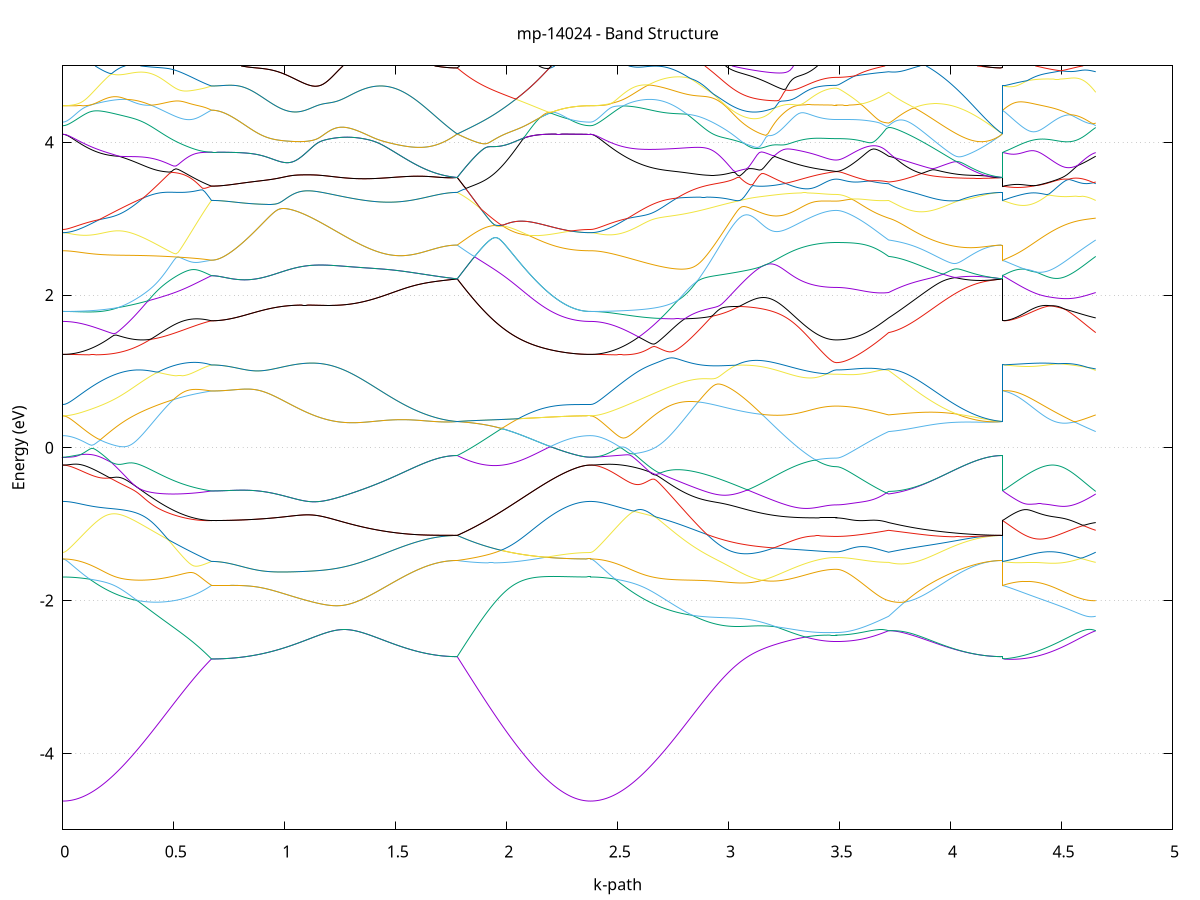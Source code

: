 set title 'mp-14024 - Band Structure'
set xlabel 'k-path'
set ylabel 'Energy (eV)'
set grid y
set yrange [-5:5]
set terminal png size 800,600
set output 'mp-14024_bands_gnuplot.png'
plot '-' using 1:2 with lines notitle, '-' using 1:2 with lines notitle, '-' using 1:2 with lines notitle, '-' using 1:2 with lines notitle, '-' using 1:2 with lines notitle, '-' using 1:2 with lines notitle, '-' using 1:2 with lines notitle, '-' using 1:2 with lines notitle, '-' using 1:2 with lines notitle, '-' using 1:2 with lines notitle, '-' using 1:2 with lines notitle, '-' using 1:2 with lines notitle, '-' using 1:2 with lines notitle, '-' using 1:2 with lines notitle, '-' using 1:2 with lines notitle, '-' using 1:2 with lines notitle, '-' using 1:2 with lines notitle, '-' using 1:2 with lines notitle, '-' using 1:2 with lines notitle, '-' using 1:2 with lines notitle, '-' using 1:2 with lines notitle, '-' using 1:2 with lines notitle, '-' using 1:2 with lines notitle, '-' using 1:2 with lines notitle, '-' using 1:2 with lines notitle, '-' using 1:2 with lines notitle, '-' using 1:2 with lines notitle, '-' using 1:2 with lines notitle, '-' using 1:2 with lines notitle, '-' using 1:2 with lines notitle, '-' using 1:2 with lines notitle, '-' using 1:2 with lines notitle, '-' using 1:2 with lines notitle, '-' using 1:2 with lines notitle, '-' using 1:2 with lines notitle, '-' using 1:2 with lines notitle, '-' using 1:2 with lines notitle, '-' using 1:2 with lines notitle, '-' using 1:2 with lines notitle, '-' using 1:2 with lines notitle, '-' using 1:2 with lines notitle, '-' using 1:2 with lines notitle, '-' using 1:2 with lines notitle, '-' using 1:2 with lines notitle, '-' using 1:2 with lines notitle, '-' using 1:2 with lines notitle, '-' using 1:2 with lines notitle, '-' using 1:2 with lines notitle, '-' using 1:2 with lines notitle, '-' using 1:2 with lines notitle, '-' using 1:2 with lines notitle, '-' using 1:2 with lines notitle, '-' using 1:2 with lines notitle, '-' using 1:2 with lines notitle, '-' using 1:2 with lines notitle, '-' using 1:2 with lines notitle, '-' using 1:2 with lines notitle, '-' using 1:2 with lines notitle, '-' using 1:2 with lines notitle, '-' using 1:2 with lines notitle, '-' using 1:2 with lines notitle, '-' using 1:2 with lines notitle, '-' using 1:2 with lines notitle, '-' using 1:2 with lines notitle, '-' using 1:2 with lines notitle, '-' using 1:2 with lines notitle, '-' using 1:2 with lines notitle, '-' using 1:2 with lines notitle, '-' using 1:2 with lines notitle, '-' using 1:2 with lines notitle, '-' using 1:2 with lines notitle, '-' using 1:2 with lines notitle, '-' using 1:2 with lines notitle, '-' using 1:2 with lines notitle, '-' using 1:2 with lines notitle, '-' using 1:2 with lines notitle, '-' using 1:2 with lines notitle, '-' using 1:2 with lines notitle, '-' using 1:2 with lines notitle, '-' using 1:2 with lines notitle, '-' using 1:2 with lines notitle, '-' using 1:2 with lines notitle, '-' using 1:2 with lines notitle, '-' using 1:2 with lines notitle, '-' using 1:2 with lines notitle, '-' using 1:2 with lines notitle, '-' using 1:2 with lines notitle, '-' using 1:2 with lines notitle, '-' using 1:2 with lines notitle, '-' using 1:2 with lines notitle, '-' using 1:2 with lines notitle, '-' using 1:2 with lines notitle, '-' using 1:2 with lines notitle, '-' using 1:2 with lines notitle, '-' using 1:2 with lines notitle, '-' using 1:2 with lines notitle
0.000000 -48.904601
0.009998 -48.904601
0.019997 -48.904601
0.029995 -48.904501
0.039993 -48.904301
0.049991 -48.904101
0.059990 -48.903901
0.069988 -48.903601
0.079986 -48.903301
0.089984 -48.902901
0.099983 -48.902501
0.109981 -48.902101
0.119979 -48.901601
0.129977 -48.901101
0.139976 -48.900501
0.149974 -48.899901
0.159972 -48.899301
0.169970 -48.898601
0.179969 -48.897901
0.189967 -48.897101
0.199965 -48.896301
0.209964 -48.895501
0.219962 -48.894601
0.229960 -48.893701
0.239958 -48.892701
0.249957 -48.891701
0.259955 -48.890701
0.269953 -48.889701
0.279951 -48.888601
0.289950 -48.887501
0.299948 -48.886301
0.309946 -48.885101
0.319944 -48.883901
0.329943 -48.882701
0.339941 -48.881401
0.349939 -48.880101
0.359937 -48.878801
0.369936 -48.877401
0.379934 -48.876001
0.389932 -48.874601
0.399930 -48.873201
0.409929 -48.871801
0.419927 -48.870301
0.429925 -48.868801
0.439924 -48.867301
0.449922 -48.865701
0.459920 -48.864201
0.469918 -48.862601
0.479917 -48.861001
0.489915 -48.859401
0.499913 -48.857801
0.509911 -48.856101
0.519910 -48.854501
0.529908 -48.852801
0.539906 -48.851101
0.549904 -48.849401
0.559903 -48.847701
0.569901 -48.846001
0.579899 -48.844301
0.589897 -48.842601
0.599896 -48.840901
0.609894 -48.839101
0.619892 -48.837401
0.629891 -48.835701
0.639889 -48.833901
0.649887 -48.832201
0.659885 -48.830401
0.669884 -48.828701
0.669884 -48.828701
0.679763 -48.828701
0.689642 -48.828701
0.699522 -48.828601
0.709401 -48.828501
0.719281 -48.828401
0.729160 -48.828301
0.739039 -48.828101
0.748919 -48.828001
0.758798 -48.827801
0.768678 -48.827601
0.778557 -48.827301
0.788436 -48.827101
0.798316 -48.826801
0.808195 -48.826501
0.818075 -48.826201
0.827954 -48.825801
0.837834 -48.825401
0.847713 -48.825101
0.857592 -48.824601
0.867472 -48.824201
0.877351 -48.823801
0.887231 -48.823301
0.897110 -48.822801
0.906989 -48.822301
0.916869 -48.821801
0.926748 -48.821301
0.936628 -48.820701
0.946507 -48.820101
0.956386 -48.819501
0.966266 -48.818901
0.976145 -48.818301
0.986025 -48.817601
0.995904 -48.817001
1.005783 -48.816301
1.015663 -48.815601
1.025542 -48.814901
1.035422 -48.814201
1.045301 -48.813501
1.055180 -48.812801
1.065060 -48.812101
1.074939 -48.811301
1.084819 -48.810601
1.094698 -48.809801
1.104577 -48.809101
1.114457 -48.808301
1.124336 -48.807601
1.134216 -48.806801
1.144095 -48.806101
1.153975 -48.805401
1.163854 -48.804701
1.173733 -48.804101
1.183613 -48.803601
1.183613 -48.803601
1.193506 -48.803201
1.203399 -48.802901
1.213291 -48.802801
1.223184 -48.802901
1.233077 -48.803201
1.242970 -48.803701
1.252863 -48.804301
1.262756 -48.805001
1.272649 -48.805801
1.282542 -48.806601
1.292435 -48.807501
1.302328 -48.808401
1.312221 -48.809301
1.322114 -48.810301
1.332006 -48.811201
1.341899 -48.812101
1.351792 -48.813101
1.361685 -48.814001
1.371578 -48.815001
1.381471 -48.815901
1.391364 -48.816801
1.401257 -48.817701
1.411150 -48.818601
1.421043 -48.819501
1.430936 -48.820401
1.440828 -48.821201
1.450721 -48.822101
1.460614 -48.822901
1.470507 -48.823701
1.480400 -48.824501
1.490293 -48.825201
1.500186 -48.826001
1.510079 -48.826701
1.519972 -48.827401
1.529865 -48.828101
1.539758 -48.828801
1.549650 -48.829401
1.559543 -48.830001
1.569436 -48.830601
1.579329 -48.831201
1.589222 -48.831801
1.599115 -48.832301
1.609008 -48.832801
1.618901 -48.833201
1.628794 -48.833701
1.638687 -48.834101
1.648580 -48.834501
1.658473 -48.834901
1.668365 -48.835201
1.678258 -48.835501
1.688151 -48.835801
1.698044 -48.836001
1.707937 -48.836201
1.717830 -48.836401
1.727723 -48.836601
1.737616 -48.836701
1.747509 -48.836801
1.757402 -48.836901
1.767295 -48.836901
1.777187 -48.837001
1.777187 -48.837001
1.787028 -48.838701
1.796869 -48.840501
1.806709 -48.842201
1.816550 -48.844001
1.826390 -48.845701
1.836231 -48.847401
1.846072 -48.849201
1.855912 -48.850901
1.865753 -48.852601
1.875593 -48.854301
1.885434 -48.856001
1.895274 -48.857701
1.905115 -48.859301
1.914956 -48.861001
1.924796 -48.862601
1.934637 -48.864201
1.944477 -48.865801
1.954318 -48.867401
1.964159 -48.868901
1.973999 -48.870401
1.983840 -48.871901
1.993680 -48.873401
2.003521 -48.874901
2.013361 -48.876301
2.023202 -48.877701
2.033043 -48.879101
2.042883 -48.880401
2.052724 -48.881801
2.062564 -48.883001
2.072405 -48.884301
2.082246 -48.885501
2.092086 -48.886701
2.101927 -48.887901
2.111767 -48.889001
2.121608 -48.890101
2.131448 -48.891201
2.141289 -48.892201
2.151130 -48.893201
2.160970 -48.894101
2.170811 -48.895101
2.180651 -48.895901
2.190492 -48.896801
2.200333 -48.897601
2.210173 -48.898301
2.220014 -48.899001
2.229854 -48.899701
2.239695 -48.900301
2.249535 -48.900901
2.259376 -48.901501
2.269217 -48.902001
2.279057 -48.902401
2.288898 -48.902901
2.298738 -48.903201
2.308579 -48.903601
2.318420 -48.903801
2.328260 -48.904101
2.338101 -48.904301
2.347941 -48.904401
2.357782 -48.904601
2.367622 -48.904601
2.377463 -48.904601
2.377463 -48.904601
2.387347 -48.904601
2.397232 -48.904601
2.407116 -48.904501
2.417000 -48.904301
2.426885 -48.904101
2.436769 -48.903901
2.446653 -48.903601
2.456538 -48.903301
2.466422 -48.903001
2.476306 -48.902601
2.486191 -48.902201
2.496075 -48.901701
2.505960 -48.901201
2.515844 -48.900601
2.525728 -48.900001
2.535613 -48.899401
2.545497 -48.898801
2.555381 -48.898101
2.565266 -48.897301
2.575150 -48.896501
2.585034 -48.895701
2.594919 -48.894901
2.604803 -48.894001
2.614687 -48.893101
2.624572 -48.892101
2.634456 -48.891101
2.644340 -48.890101
2.654225 -48.889101
2.664109 -48.888001
2.673993 -48.886901
2.683878 -48.885701
2.693762 -48.884501
2.703646 -48.883301
2.713531 -48.882101
2.723415 -48.880901
2.733300 -48.879601
2.743184 -48.878301
2.753068 -48.876901
2.762953 -48.875601
2.772837 -48.874201
2.782721 -48.872801
2.792606 -48.871301
2.802490 -48.869901
2.812374 -48.868401
2.822259 -48.866901
2.832143 -48.865401
2.842027 -48.863901
2.851912 -48.862401
2.861796 -48.860801
2.871680 -48.859201
2.881565 -48.857701
2.891449 -48.856101
2.901333 -48.854501
2.911218 -48.852801
2.921102 -48.851201
2.930986 -48.849601
2.940871 -48.847901
2.950755 -48.846301
2.960640 -48.844601
2.970524 -48.843001
2.980408 -48.841301
2.990293 -48.839701
3.000177 -48.838001
3.010061 -48.836401
3.019946 -48.834701
3.029830 -48.833001
3.039714 -48.831401
3.049599 -48.829701
3.059483 -48.828101
3.069367 -48.826501
3.079252 -48.824801
3.089136 -48.823201
3.099020 -48.821601
3.108905 -48.820001
3.118789 -48.818501
3.128673 -48.816901
3.138558 -48.815301
3.148442 -48.813801
3.158326 -48.812301
3.168211 -48.810801
3.178095 -48.809301
3.187980 -48.808801
3.187980 -48.808801
3.197872 -48.809401
3.207765 -48.810001
3.217658 -48.810501
3.227551 -48.811101
3.237444 -48.811601
3.247337 -48.812101
3.257230 -48.812601
3.267123 -48.813101
3.277016 -48.813501
3.286909 -48.814001
3.296802 -48.814401
3.306694 -48.814801
3.316587 -48.815101
3.326480 -48.815501
3.336373 -48.815801
3.346266 -48.816101
3.356159 -48.816401
3.366052 -48.816701
3.375945 -48.817001
3.385838 -48.817201
3.395731 -48.817401
3.405624 -48.817601
3.415516 -48.817701
3.425409 -48.817901
3.435302 -48.818001
3.445195 -48.818101
3.455088 -48.818201
3.464981 -48.818201
3.474874 -48.818301
3.484767 -48.818301
3.484767 -48.818301
3.494603 -48.818301
3.504439 -48.818201
3.514274 -48.818201
3.524110 -48.818101
3.533946 -48.818001
3.543782 -48.817901
3.553618 -48.817701
3.563454 -48.817501
3.573290 -48.817401
3.583126 -48.817101
3.592961 -48.816901
3.602797 -48.816601
3.612633 -48.816301
3.622469 -48.816001
3.632305 -48.815701
3.642141 -48.815401
3.651977 -48.815001
3.661812 -48.814601
3.671648 -48.814201
3.681484 -48.813801
3.691320 -48.813301
3.701156 -48.812801
3.710992 -48.812401
3.720828 -48.811801
3.720828 -48.811801
3.730713 -48.811201
3.740599 -48.810801
3.750484 -48.810701
3.760370 -48.810801
3.770256 -48.811201
3.780141 -48.811701
3.790027 -48.812401
3.799912 -48.813101
3.809798 -48.813801
3.819684 -48.814601
3.829569 -48.815501
3.839455 -48.816301
3.849340 -48.817201
3.859226 -48.818001
3.869111 -48.818901
3.878997 -48.819701
3.888883 -48.820601
3.898768 -48.821401
3.908654 -48.822201
3.918539 -48.823001
3.928425 -48.823801
3.938311 -48.824601
3.948196 -48.825301
3.958082 -48.826101
3.967967 -48.826801
3.977853 -48.827501
3.987739 -48.828201
3.997624 -48.828801
4.007510 -48.829501
4.017395 -48.830101
4.027281 -48.830701
4.037167 -48.831201
4.047052 -48.831801
4.056938 -48.832301
4.066823 -48.832801
4.076709 -48.833301
4.086595 -48.833701
4.096480 -48.834101
4.106366 -48.834501
4.116251 -48.834901
4.126137 -48.835201
4.136022 -48.835501
4.145908 -48.835801
4.155794 -48.836001
4.165679 -48.836201
4.175565 -48.836401
4.185450 -48.836601
4.195336 -48.836701
4.205222 -48.836801
4.215107 -48.836901
4.224993 -48.836901
4.234878 -48.837001
4.234878 -48.828701
4.244862 -48.828801
4.254846 -48.828801
4.264830 -48.828801
4.274814 -48.828801
4.284798 -48.828701
4.294782 -48.828601
4.304766 -48.828501
4.314750 -48.828401
4.324734 -48.828201
4.334718 -48.828001
4.344702 -48.827801
4.354686 -48.827501
4.364670 -48.827201
4.374654 -48.826901
4.384638 -48.826601
4.394622 -48.826201
4.404606 -48.825901
4.414590 -48.825401
4.424574 -48.825001
4.434558 -48.824601
4.444542 -48.824101
4.454526 -48.823601
4.464510 -48.823001
4.474494 -48.822501
4.484478 -48.821901
4.494462 -48.821301
4.504446 -48.820701
4.514430 -48.820101
4.524414 -48.819501
4.534397 -48.818801
4.544381 -48.818101
4.554365 -48.817501
4.564349 -48.816801
4.574333 -48.816101
4.584317 -48.815401
4.594301 -48.814801
4.604285 -48.814101
4.614269 -48.813501
4.624253 -48.812901
4.634237 -48.812401
4.644221 -48.812101
4.654205 -48.811801
e
0.000000 -48.768201
0.009998 -48.768201
0.019997 -48.768201
0.029995 -48.768101
0.039993 -48.768101
0.049991 -48.768101
0.059990 -48.768001
0.069988 -48.767901
0.079986 -48.767801
0.089984 -48.767701
0.099983 -48.767601
0.109981 -48.767501
0.119979 -48.767401
0.129977 -48.767301
0.139976 -48.767101
0.149974 -48.767001
0.159972 -48.766901
0.169970 -48.766701
0.179969 -48.766601
0.189967 -48.766501
0.199965 -48.766401
0.209964 -48.766501
0.219962 -48.766601
0.229960 -48.767001
0.239958 -48.767601
0.249957 -48.768301
0.259955 -48.769101
0.269953 -48.770001
0.279951 -48.771001
0.289950 -48.772001
0.299948 -48.773101
0.309946 -48.774201
0.319944 -48.775301
0.329943 -48.776501
0.339941 -48.777701
0.349939 -48.778901
0.359937 -48.780201
0.369936 -48.781401
0.379934 -48.782701
0.389932 -48.784101
0.399930 -48.785401
0.409929 -48.786801
0.419927 -48.788201
0.429925 -48.789601
0.439924 -48.791101
0.449922 -48.792601
0.459920 -48.794001
0.469918 -48.795501
0.479917 -48.797101
0.489915 -48.798601
0.499913 -48.800201
0.509911 -48.801801
0.519910 -48.803401
0.529908 -48.805001
0.539906 -48.806601
0.549904 -48.808301
0.559903 -48.809901
0.569901 -48.811601
0.579899 -48.813201
0.589897 -48.814901
0.599896 -48.816601
0.609894 -48.818301
0.619892 -48.820001
0.629891 -48.821801
0.639889 -48.823501
0.649887 -48.825201
0.659885 -48.827001
0.669884 -48.828701
0.669884 -48.828701
0.679763 -48.828701
0.689642 -48.828701
0.699522 -48.828601
0.709401 -48.828501
0.719281 -48.828401
0.729160 -48.828301
0.739039 -48.828101
0.748919 -48.828001
0.758798 -48.827801
0.768678 -48.827601
0.778557 -48.827301
0.788436 -48.827101
0.798316 -48.826801
0.808195 -48.826501
0.818075 -48.826201
0.827954 -48.825801
0.837834 -48.825401
0.847713 -48.825101
0.857592 -48.824601
0.867472 -48.824201
0.877351 -48.823801
0.887231 -48.823301
0.897110 -48.822801
0.906989 -48.822301
0.916869 -48.821801
0.926748 -48.821301
0.936628 -48.820701
0.946507 -48.820101
0.956386 -48.819501
0.966266 -48.818901
0.976145 -48.818301
0.986025 -48.817601
0.995904 -48.817001
1.005783 -48.816301
1.015663 -48.815601
1.025542 -48.814901
1.035422 -48.814201
1.045301 -48.813501
1.055180 -48.812801
1.065060 -48.812101
1.074939 -48.811301
1.084819 -48.810601
1.094698 -48.809801
1.104577 -48.809101
1.114457 -48.808301
1.124336 -48.807601
1.134216 -48.806801
1.144095 -48.806101
1.153975 -48.805401
1.163854 -48.804701
1.173733 -48.804101
1.183613 -48.803601
1.183613 -48.803601
1.193506 -48.803201
1.203399 -48.802901
1.213291 -48.802801
1.223184 -48.802901
1.233077 -48.803201
1.242970 -48.803701
1.252863 -48.804301
1.262756 -48.805001
1.272649 -48.805801
1.282542 -48.806601
1.292435 -48.807501
1.302328 -48.808401
1.312221 -48.809301
1.322114 -48.810301
1.332006 -48.811201
1.341899 -48.812101
1.351792 -48.813101
1.361685 -48.814001
1.371578 -48.815001
1.381471 -48.815901
1.391364 -48.816801
1.401257 -48.817701
1.411150 -48.818601
1.421043 -48.819501
1.430936 -48.820401
1.440828 -48.821201
1.450721 -48.822101
1.460614 -48.822901
1.470507 -48.823701
1.480400 -48.824501
1.490293 -48.825201
1.500186 -48.826001
1.510079 -48.826701
1.519972 -48.827401
1.529865 -48.828101
1.539758 -48.828801
1.549650 -48.829401
1.559543 -48.830001
1.569436 -48.830601
1.579329 -48.831201
1.589222 -48.831801
1.599115 -48.832301
1.609008 -48.832801
1.618901 -48.833201
1.628794 -48.833701
1.638687 -48.834101
1.648580 -48.834501
1.658473 -48.834901
1.668365 -48.835201
1.678258 -48.835501
1.688151 -48.835801
1.698044 -48.836001
1.707937 -48.836201
1.717830 -48.836401
1.727723 -48.836601
1.737616 -48.836701
1.747509 -48.836801
1.757402 -48.836901
1.767295 -48.836901
1.777187 -48.837001
1.777187 -48.837001
1.787028 -48.835201
1.796869 -48.833401
1.806709 -48.831701
1.816550 -48.829901
1.826390 -48.828201
1.836231 -48.826401
1.846072 -48.824701
1.855912 -48.823001
1.865753 -48.821301
1.875593 -48.819501
1.885434 -48.817801
1.895274 -48.816201
1.905115 -48.814501
1.914956 -48.812801
1.924796 -48.811201
1.934637 -48.809601
1.944477 -48.807901
1.954318 -48.806301
1.964159 -48.804801
1.973999 -48.803201
1.983840 -48.801701
1.993680 -48.800201
2.003521 -48.798701
2.013361 -48.797201
2.023202 -48.795801
2.033043 -48.794401
2.042883 -48.793001
2.052724 -48.791701
2.062564 -48.790401
2.072405 -48.789101
2.082246 -48.787801
2.092086 -48.786601
2.101927 -48.785401
2.111767 -48.784301
2.121608 -48.783101
2.131448 -48.782001
2.141289 -48.781001
2.151130 -48.780001
2.160970 -48.779001
2.170811 -48.778101
2.180651 -48.777201
2.190492 -48.776301
2.200333 -48.775501
2.210173 -48.774701
2.220014 -48.774001
2.229854 -48.773301
2.239695 -48.772601
2.249535 -48.772001
2.259376 -48.771501
2.269217 -48.771001
2.279057 -48.770501
2.288898 -48.770001
2.298738 -48.769701
2.308579 -48.769301
2.318420 -48.769001
2.328260 -48.768801
2.338101 -48.768601
2.347941 -48.768401
2.357782 -48.768301
2.367622 -48.768201
2.377463 -48.768201
2.377463 -48.768201
2.387347 -48.768201
2.397232 -48.768201
2.407116 -48.768101
2.417000 -48.768101
2.426885 -48.768001
2.436769 -48.767901
2.446653 -48.767801
2.456538 -48.767701
2.466422 -48.767501
2.476306 -48.767401
2.486191 -48.767201
2.496075 -48.767001
2.505960 -48.766801
2.515844 -48.766601
2.525728 -48.766401
2.535613 -48.766201
2.545497 -48.765901
2.555381 -48.765701
2.565266 -48.765401
2.575150 -48.765201
2.585034 -48.765001
2.594919 -48.764801
2.604803 -48.764601
2.614687 -48.764501
2.624572 -48.764501
2.634456 -48.765101
2.644340 -48.765701
2.654225 -48.766501
2.664109 -48.767201
2.673993 -48.767901
2.683878 -48.768601
2.693762 -48.769401
2.703646 -48.770201
2.713531 -48.770901
2.723415 -48.771701
2.733300 -48.772501
2.743184 -48.773301
2.753068 -48.774101
2.762953 -48.774901
2.772837 -48.775701
2.782721 -48.776601
2.792606 -48.777401
2.802490 -48.778201
2.812374 -48.779101
2.822259 -48.779901
2.832143 -48.780801
2.842027 -48.781601
2.851912 -48.782501
2.861796 -48.783301
2.871680 -48.784201
2.881565 -48.785001
2.891449 -48.785901
2.901333 -48.786701
2.911218 -48.787601
2.921102 -48.788501
2.930986 -48.789301
2.940871 -48.790201
2.950755 -48.791001
2.960640 -48.791801
2.970524 -48.792701
2.980408 -48.793501
2.990293 -48.794301
3.000177 -48.795101
3.010061 -48.795901
3.019946 -48.796801
3.029830 -48.797501
3.039714 -48.798301
3.049599 -48.799101
3.059483 -48.799901
3.069367 -48.800601
3.079252 -48.801401
3.089136 -48.802101
3.099020 -48.802901
3.108905 -48.803601
3.118789 -48.804301
3.128673 -48.805001
3.138558 -48.805701
3.148442 -48.806301
3.158326 -48.807001
3.168211 -48.807601
3.178095 -48.808201
3.187980 -48.807901
3.187980 -48.807901
3.197872 -48.806401
3.207765 -48.805001
3.217658 -48.803701
3.227551 -48.802301
3.237444 -48.801101
3.247337 -48.800501
3.257230 -48.800601
3.267123 -48.801001
3.277016 -48.801301
3.286909 -48.801601
3.296802 -48.801901
3.306694 -48.802201
3.316587 -48.802501
3.326480 -48.802801
3.336373 -48.803001
3.346266 -48.803301
3.356159 -48.803501
3.366052 -48.803701
3.375945 -48.803901
3.385838 -48.804101
3.395731 -48.804201
3.405624 -48.804401
3.415516 -48.804501
3.425409 -48.804601
3.435302 -48.804701
3.445195 -48.804801
3.455088 -48.804801
3.464981 -48.804901
3.474874 -48.804901
3.484767 -48.804901
3.484767 -48.804901
3.494603 -48.804901
3.504439 -48.804901
3.514274 -48.804801
3.524110 -48.804701
3.533946 -48.804601
3.543782 -48.804501
3.553618 -48.804401
3.563454 -48.804201
3.573290 -48.804001
3.583126 -48.803801
3.592961 -48.803601
3.602797 -48.803301
3.612633 -48.803001
3.622469 -48.802701
3.632305 -48.802401
3.642141 -48.802101
3.651977 -48.801701
3.661812 -48.801301
3.671648 -48.801001
3.681484 -48.800501
3.691320 -48.800101
3.701156 -48.799901
3.710992 -48.801601
3.720828 -48.803301
3.720828 -48.803301
3.730713 -48.804401
3.740599 -48.805501
3.750484 -48.806501
3.760370 -48.807601
3.770256 -48.808601
3.780141 -48.809601
3.790027 -48.810701
3.799912 -48.811701
3.809798 -48.812701
3.819684 -48.813701
3.829569 -48.814601
3.839455 -48.815601
3.849340 -48.816601
3.859226 -48.817501
3.869111 -48.818401
3.878997 -48.819301
3.888883 -48.820201
3.898768 -48.821101
3.908654 -48.821901
3.918539 -48.822801
3.928425 -48.823601
3.938311 -48.824401
3.948196 -48.825201
3.958082 -48.825901
3.967967 -48.826701
3.977853 -48.827401
3.987739 -48.828101
3.997624 -48.828801
4.007510 -48.829401
4.017395 -48.830001
4.027281 -48.830601
4.037167 -48.831201
4.047052 -48.831701
4.056938 -48.832301
4.066823 -48.832801
4.076709 -48.833201
4.086595 -48.833701
4.096480 -48.834101
4.106366 -48.834501
4.116251 -48.834901
4.126137 -48.835201
4.136022 -48.835501
4.145908 -48.835801
4.155794 -48.836001
4.165679 -48.836201
4.175565 -48.836401
4.185450 -48.836601
4.195336 -48.836701
4.205222 -48.836801
4.215107 -48.836901
4.224993 -48.836901
4.234878 -48.837001
4.234878 -48.828701
4.244862 -48.828601
4.254846 -48.828501
4.264830 -48.828301
4.274814 -48.828201
4.284798 -48.828001
4.294782 -48.827701
4.304766 -48.827501
4.314750 -48.827201
4.324734 -48.826901
4.334718 -48.826501
4.344702 -48.826201
4.354686 -48.825801
4.364670 -48.825301
4.374654 -48.824901
4.384638 -48.824401
4.394622 -48.823901
4.404606 -48.823401
4.414590 -48.822801
4.424574 -48.822301
4.434558 -48.821601
4.444542 -48.821001
4.454526 -48.820401
4.464510 -48.819701
4.474494 -48.819001
4.484478 -48.818301
4.494462 -48.817501
4.504446 -48.816801
4.514430 -48.816001
4.524414 -48.815201
4.534397 -48.814401
4.544381 -48.813501
4.554365 -48.812701
4.564349 -48.811801
4.574333 -48.810901
4.584317 -48.810001
4.594301 -48.809101
4.604285 -48.808201
4.614269 -48.807201
4.624253 -48.806301
4.634237 -48.805301
4.644221 -48.804301
4.654205 -48.803301
e
0.000000 -48.754201
0.009998 -48.754201
0.019997 -48.754301
0.029995 -48.754401
0.039993 -48.754601
0.049991 -48.754801
0.059990 -48.755101
0.069988 -48.755401
0.079986 -48.755701
0.089984 -48.756101
0.099983 -48.756501
0.109981 -48.757001
0.119979 -48.757501
0.129977 -48.758001
0.139976 -48.758601
0.149974 -48.759201
0.159972 -48.759801
0.169970 -48.760501
0.179969 -48.761101
0.189967 -48.761801
0.199965 -48.762401
0.209964 -48.763001
0.219962 -48.763401
0.229960 -48.763701
0.239958 -48.763801
0.249957 -48.763801
0.259955 -48.763601
0.269953 -48.763501
0.279951 -48.763201
0.289950 -48.763001
0.299948 -48.762701
0.309946 -48.762401
0.319944 -48.762201
0.329943 -48.761901
0.339941 -48.761501
0.349939 -48.761201
0.359937 -48.760901
0.369936 -48.760601
0.379934 -48.760501
0.389932 -48.760601
0.399930 -48.760701
0.409929 -48.760801
0.419927 -48.760901
0.429925 -48.760901
0.439924 -48.761001
0.449922 -48.761101
0.459920 -48.761101
0.469918 -48.761101
0.479917 -48.761101
0.489915 -48.761101
0.499913 -48.761101
0.509911 -48.761101
0.519910 -48.761101
0.529908 -48.761101
0.539906 -48.761001
0.549904 -48.761001
0.559903 -48.760901
0.569901 -48.760801
0.579899 -48.760801
0.589897 -48.760701
0.599896 -48.760501
0.609894 -48.760401
0.619892 -48.760301
0.629891 -48.760201
0.639889 -48.760001
0.649887 -48.759901
0.659885 -48.759701
0.669884 -48.759501
0.669884 -48.759501
0.679763 -48.759501
0.689642 -48.759601
0.699522 -48.759701
0.709401 -48.759801
0.719281 -48.759901
0.729160 -48.760101
0.739039 -48.760301
0.748919 -48.760501
0.758798 -48.760801
0.768678 -48.761101
0.778557 -48.761401
0.788436 -48.761801
0.798316 -48.762201
0.808195 -48.762601
0.818075 -48.763001
0.827954 -48.763501
0.837834 -48.764001
0.847713 -48.764501
0.857592 -48.765001
0.867472 -48.765601
0.877351 -48.766201
0.887231 -48.766801
0.897110 -48.767401
0.906989 -48.768101
0.916869 -48.768801
0.926748 -48.769501
0.936628 -48.770201
0.946507 -48.771001
0.956386 -48.771701
0.966266 -48.772501
0.976145 -48.773301
0.986025 -48.774101
0.995904 -48.775001
1.005783 -48.775801
1.015663 -48.776701
1.025542 -48.777601
1.035422 -48.778501
1.045301 -48.779401
1.055180 -48.780301
1.065060 -48.781201
1.074939 -48.782101
1.084819 -48.783101
1.094698 -48.784001
1.104577 -48.784901
1.114457 -48.785901
1.124336 -48.786801
1.134216 -48.787701
1.144095 -48.788601
1.153975 -48.789501
1.163854 -48.790301
1.173733 -48.791101
1.183613 -48.791701
1.183613 -48.791701
1.193506 -48.792301
1.203399 -48.792701
1.213291 -48.793001
1.223184 -48.793001
1.233077 -48.792901
1.242970 -48.792501
1.252863 -48.792101
1.262756 -48.791501
1.272649 -48.790801
1.282542 -48.790101
1.292435 -48.789301
1.302328 -48.788501
1.312221 -48.787601
1.322114 -48.786701
1.332006 -48.785901
1.341899 -48.785001
1.351792 -48.784101
1.361685 -48.783201
1.371578 -48.782301
1.381471 -48.781401
1.391364 -48.780401
1.401257 -48.779501
1.411150 -48.778601
1.421043 -48.777701
1.430936 -48.776801
1.440828 -48.775901
1.450721 -48.775001
1.460614 -48.774101
1.470507 -48.773201
1.480400 -48.772301
1.490293 -48.771401
1.500186 -48.770501
1.510079 -48.769701
1.519972 -48.768801
1.529865 -48.768001
1.539758 -48.767101
1.549650 -48.766301
1.559543 -48.765401
1.569436 -48.764601
1.579329 -48.763801
1.589222 -48.763001
1.599115 -48.762201
1.609008 -48.761501
1.618901 -48.760701
1.628794 -48.760001
1.638687 -48.759201
1.648580 -48.758501
1.658473 -48.757801
1.668365 -48.757101
1.678258 -48.756401
1.688151 -48.755701
1.698044 -48.755001
1.707937 -48.754401
1.717830 -48.753801
1.727723 -48.753101
1.737616 -48.752501
1.747509 -48.752001
1.757402 -48.751401
1.767295 -48.750801
1.777187 -48.750301
1.777187 -48.750301
1.787028 -48.750401
1.796869 -48.750501
1.806709 -48.750601
1.816550 -48.750701
1.826390 -48.750801
1.836231 -48.750901
1.846072 -48.751001
1.855912 -48.751101
1.865753 -48.751201
1.875593 -48.751301
1.885434 -48.751401
1.895274 -48.751501
1.905115 -48.751601
1.914956 -48.751701
1.924796 -48.751801
1.934637 -48.751901
1.944477 -48.752001
1.954318 -48.752001
1.964159 -48.752101
1.973999 -48.752201
1.983840 -48.752301
1.993680 -48.752401
2.003521 -48.752501
2.013361 -48.752601
2.023202 -48.752701
2.033043 -48.752701
2.042883 -48.752801
2.052724 -48.752901
2.062564 -48.753001
2.072405 -48.753001
2.082246 -48.753101
2.092086 -48.753201
2.101927 -48.753201
2.111767 -48.753301
2.121608 -48.753401
2.131448 -48.753401
2.141289 -48.753501
2.151130 -48.753601
2.160970 -48.753601
2.170811 -48.753701
2.180651 -48.753701
2.190492 -48.753801
2.200333 -48.753801
2.210173 -48.753901
2.220014 -48.753901
2.229854 -48.753901
2.239695 -48.754001
2.249535 -48.754001
2.259376 -48.754001
2.269217 -48.754101
2.279057 -48.754101
2.288898 -48.754101
2.298738 -48.754101
2.308579 -48.754201
2.318420 -48.754201
2.328260 -48.754201
2.338101 -48.754201
2.347941 -48.754201
2.357782 -48.754201
2.367622 -48.754201
2.377463 -48.754201
2.377463 -48.754201
2.387347 -48.754201
2.397232 -48.754301
2.407116 -48.754401
2.417000 -48.754601
2.426885 -48.754801
2.436769 -48.755001
2.446653 -48.755301
2.456538 -48.755601
2.466422 -48.755901
2.476306 -48.756201
2.486191 -48.756601
2.496075 -48.757001
2.505960 -48.757501
2.515844 -48.758001
2.525728 -48.758401
2.535613 -48.759001
2.545497 -48.759501
2.555381 -48.760001
2.565266 -48.760601
2.575150 -48.761201
2.585034 -48.761801
2.594919 -48.762401
2.604803 -48.763101
2.614687 -48.763701
2.624572 -48.764401
2.634456 -48.764601
2.644340 -48.764801
2.654225 -48.765201
2.664109 -48.765601
2.673993 -48.766001
2.683878 -48.766501
2.693762 -48.767101
2.703646 -48.767601
2.713531 -48.768201
2.723415 -48.768801
2.733300 -48.769401
2.743184 -48.770001
2.753068 -48.770601
2.762953 -48.771201
2.772837 -48.771901
2.782721 -48.772501
2.792606 -48.773101
2.802490 -48.773801
2.812374 -48.774401
2.822259 -48.775101
2.832143 -48.775801
2.842027 -48.776401
2.851912 -48.777101
2.861796 -48.777801
2.871680 -48.778401
2.881565 -48.779101
2.891449 -48.779801
2.901333 -48.780401
2.911218 -48.781101
2.921102 -48.781801
2.930986 -48.782401
2.940871 -48.783101
2.950755 -48.783701
2.960640 -48.784401
2.970524 -48.785001
2.980408 -48.785701
2.990293 -48.786301
3.000177 -48.787001
3.010061 -48.787601
3.019946 -48.788201
3.029830 -48.788801
3.039714 -48.789501
3.049599 -48.790101
3.059483 -48.790701
3.069367 -48.791201
3.079252 -48.791801
3.089136 -48.792401
3.099020 -48.793001
3.108905 -48.793501
3.118789 -48.794101
3.128673 -48.794601
3.138558 -48.795101
3.148442 -48.795601
3.158326 -48.796101
3.168211 -48.796601
3.178095 -48.797101
3.187980 -48.797601
3.187980 -48.797601
3.197872 -48.798001
3.207765 -48.798501
3.217658 -48.798901
3.227551 -48.799301
3.237444 -48.799601
3.247337 -48.799301
3.257230 -48.798201
3.267123 -48.797001
3.277016 -48.795801
3.286909 -48.794701
3.296802 -48.793501
3.306694 -48.792501
3.316587 -48.791401
3.326480 -48.790401
3.336373 -48.789401
3.346266 -48.788501
3.356159 -48.787601
3.366052 -48.786801
3.375945 -48.786001
3.385838 -48.785301
3.395731 -48.784601
3.405624 -48.784001
3.415516 -48.783501
3.425409 -48.783001
3.435302 -48.782601
3.445195 -48.782201
3.455088 -48.782001
3.464981 -48.781801
3.474874 -48.781701
3.484767 -48.781601
3.484767 -48.781601
3.494603 -48.781601
3.504439 -48.781601
3.514274 -48.781601
3.524110 -48.781501
3.533946 -48.781401
3.543782 -48.781301
3.553618 -48.781201
3.563454 -48.781101
3.573290 -48.781001
3.583126 -48.780801
3.592961 -48.782301
3.602797 -48.783801
3.612633 -48.785301
3.622469 -48.786901
3.632305 -48.788501
3.642141 -48.790001
3.651977 -48.791701
3.661812 -48.793301
3.671648 -48.794901
3.681484 -48.796601
3.691320 -48.798201
3.701156 -48.799701
3.710992 -48.799201
3.720828 -48.798701
3.720828 -48.798701
3.730713 -48.798901
3.740599 -48.798801
3.750484 -48.798501
3.760370 -48.797801
3.770256 -48.797001
3.780141 -48.796001
3.790027 -48.794901
3.799912 -48.793701
3.809798 -48.792501
3.819684 -48.791301
3.829569 -48.790001
3.839455 -48.788701
3.849340 -48.787401
3.859226 -48.786101
3.869111 -48.784901
3.878997 -48.783601
3.888883 -48.782301
3.898768 -48.781101
3.908654 -48.779801
3.918539 -48.778601
3.928425 -48.777401
3.938311 -48.776201
3.948196 -48.775001
3.958082 -48.773901
3.967967 -48.772801
3.977853 -48.771601
3.987739 -48.770501
3.997624 -48.769501
4.007510 -48.768401
4.017395 -48.767401
4.027281 -48.766401
4.037167 -48.765401
4.047052 -48.764401
4.056938 -48.763501
4.066823 -48.762501
4.076709 -48.761601
4.086595 -48.760801
4.096480 -48.759901
4.106366 -48.759101
4.116251 -48.758301
4.126137 -48.757501
4.136022 -48.756701
4.145908 -48.756001
4.155794 -48.755301
4.165679 -48.754601
4.175565 -48.753901
4.185450 -48.753201
4.195336 -48.752601
4.205222 -48.752001
4.215107 -48.751401
4.224993 -48.750801
4.234878 -48.750301
4.234878 -48.759501
4.244862 -48.760101
4.254846 -48.760601
4.264830 -48.761201
4.274814 -48.761701
4.284798 -48.762201
4.294782 -48.762801
4.304766 -48.763301
4.314750 -48.763801
4.324734 -48.764401
4.334718 -48.764901
4.344702 -48.765401
4.354686 -48.765901
4.364670 -48.766401
4.374654 -48.766901
4.384638 -48.767401
4.394622 -48.767901
4.404606 -48.768401
4.414590 -48.768901
4.424574 -48.769301
4.434558 -48.769901
4.444542 -48.770701
4.454526 -48.771901
4.464510 -48.773201
4.474494 -48.774601
4.484478 -48.775901
4.494462 -48.777301
4.504446 -48.778701
4.514430 -48.780001
4.524414 -48.781501
4.534397 -48.782901
4.544381 -48.784301
4.554365 -48.785701
4.564349 -48.787201
4.574333 -48.788601
4.584317 -48.790001
4.594301 -48.791501
4.604285 -48.792801
4.614269 -48.794201
4.624253 -48.795501
4.634237 -48.796701
4.644221 -48.797801
4.654205 -48.798701
e
0.000000 -48.754201
0.009998 -48.754201
0.019997 -48.754301
0.029995 -48.754301
0.039993 -48.754401
0.049991 -48.754501
0.059990 -48.754601
0.069988 -48.754701
0.079986 -48.754901
0.089984 -48.755101
0.099983 -48.755201
0.109981 -48.755401
0.119979 -48.755601
0.129977 -48.755801
0.139976 -48.756001
0.149974 -48.756201
0.159972 -48.756401
0.169970 -48.756601
0.179969 -48.756901
0.189967 -48.757101
0.199965 -48.757301
0.209964 -48.757501
0.219962 -48.757701
0.229960 -48.757901
0.239958 -48.758101
0.249957 -48.758301
0.259955 -48.758501
0.269953 -48.758701
0.279951 -48.758901
0.289950 -48.759101
0.299948 -48.759301
0.309946 -48.759501
0.319944 -48.759601
0.329943 -48.759801
0.339941 -48.760001
0.349939 -48.760101
0.359937 -48.760201
0.369936 -48.760401
0.379934 -48.760201
0.389932 -48.759901
0.399930 -48.759601
0.409929 -48.759201
0.419927 -48.758901
0.429925 -48.758501
0.439924 -48.758201
0.449922 -48.757901
0.459920 -48.757601
0.469918 -48.757301
0.479917 -48.757001
0.489915 -48.756801
0.499913 -48.756701
0.509911 -48.756601
0.519910 -48.756701
0.529908 -48.756701
0.539906 -48.756901
0.549904 -48.757101
0.559903 -48.757301
0.569901 -48.757501
0.579899 -48.757701
0.589897 -48.757901
0.599896 -48.758101
0.609894 -48.758301
0.619892 -48.758601
0.629891 -48.758801
0.639889 -48.759001
0.649887 -48.759201
0.659885 -48.759301
0.669884 -48.759501
0.669884 -48.759501
0.679763 -48.759501
0.689642 -48.759601
0.699522 -48.759701
0.709401 -48.759801
0.719281 -48.759901
0.729160 -48.760101
0.739039 -48.760301
0.748919 -48.760501
0.758798 -48.760801
0.768678 -48.761101
0.778557 -48.761401
0.788436 -48.761801
0.798316 -48.762201
0.808195 -48.762601
0.818075 -48.763001
0.827954 -48.763501
0.837834 -48.764001
0.847713 -48.764501
0.857592 -48.765001
0.867472 -48.765601
0.877351 -48.766201
0.887231 -48.766801
0.897110 -48.767401
0.906989 -48.768101
0.916869 -48.768801
0.926748 -48.769501
0.936628 -48.770201
0.946507 -48.771001
0.956386 -48.771701
0.966266 -48.772501
0.976145 -48.773301
0.986025 -48.774101
0.995904 -48.775001
1.005783 -48.775801
1.015663 -48.776701
1.025542 -48.777601
1.035422 -48.778501
1.045301 -48.779401
1.055180 -48.780301
1.065060 -48.781201
1.074939 -48.782101
1.084819 -48.783101
1.094698 -48.784001
1.104577 -48.784901
1.114457 -48.785901
1.124336 -48.786801
1.134216 -48.787701
1.144095 -48.788601
1.153975 -48.789501
1.163854 -48.790301
1.173733 -48.791101
1.183613 -48.791701
1.183613 -48.791701
1.193506 -48.792301
1.203399 -48.792701
1.213291 -48.793001
1.223184 -48.793001
1.233077 -48.792901
1.242970 -48.792501
1.252863 -48.792101
1.262756 -48.791501
1.272649 -48.790801
1.282542 -48.790101
1.292435 -48.789301
1.302328 -48.788501
1.312221 -48.787601
1.322114 -48.786701
1.332006 -48.785901
1.341899 -48.785001
1.351792 -48.784101
1.361685 -48.783201
1.371578 -48.782301
1.381471 -48.781401
1.391364 -48.780401
1.401257 -48.779501
1.411150 -48.778601
1.421043 -48.777701
1.430936 -48.776801
1.440828 -48.775901
1.450721 -48.775001
1.460614 -48.774101
1.470507 -48.773201
1.480400 -48.772301
1.490293 -48.771401
1.500186 -48.770501
1.510079 -48.769701
1.519972 -48.768801
1.529865 -48.768001
1.539758 -48.767101
1.549650 -48.766301
1.559543 -48.765401
1.569436 -48.764601
1.579329 -48.763801
1.589222 -48.763001
1.599115 -48.762201
1.609008 -48.761501
1.618901 -48.760701
1.628794 -48.760001
1.638687 -48.759201
1.648580 -48.758501
1.658473 -48.757801
1.668365 -48.757101
1.678258 -48.756401
1.688151 -48.755701
1.698044 -48.755001
1.707937 -48.754401
1.717830 -48.753801
1.727723 -48.753101
1.737616 -48.752501
1.747509 -48.752001
1.757402 -48.751401
1.767295 -48.750801
1.777187 -48.750301
1.777187 -48.750301
1.787028 -48.750401
1.796869 -48.750501
1.806709 -48.750601
1.816550 -48.750701
1.826390 -48.750801
1.836231 -48.750901
1.846072 -48.751001
1.855912 -48.751101
1.865753 -48.751201
1.875593 -48.751301
1.885434 -48.751401
1.895274 -48.751501
1.905115 -48.751601
1.914956 -48.751701
1.924796 -48.751801
1.934637 -48.751901
1.944477 -48.752001
1.954318 -48.752001
1.964159 -48.752101
1.973999 -48.752201
1.983840 -48.752301
1.993680 -48.752401
2.003521 -48.752501
2.013361 -48.752601
2.023202 -48.752701
2.033043 -48.752701
2.042883 -48.752801
2.052724 -48.752901
2.062564 -48.753001
2.072405 -48.753001
2.082246 -48.753101
2.092086 -48.753201
2.101927 -48.753201
2.111767 -48.753301
2.121608 -48.753401
2.131448 -48.753401
2.141289 -48.753501
2.151130 -48.753601
2.160970 -48.753601
2.170811 -48.753701
2.180651 -48.753701
2.190492 -48.753801
2.200333 -48.753801
2.210173 -48.753901
2.220014 -48.753901
2.229854 -48.753901
2.239695 -48.754001
2.249535 -48.754001
2.259376 -48.754001
2.269217 -48.754101
2.279057 -48.754101
2.288898 -48.754101
2.298738 -48.754101
2.308579 -48.754201
2.318420 -48.754201
2.328260 -48.754201
2.338101 -48.754201
2.347941 -48.754201
2.357782 -48.754201
2.367622 -48.754201
2.377463 -48.754201
2.377463 -48.754201
2.387347 -48.754201
2.397232 -48.754301
2.407116 -48.754401
2.417000 -48.754501
2.426885 -48.754601
2.436769 -48.754801
2.446653 -48.755001
2.456538 -48.755201
2.466422 -48.755501
2.476306 -48.755801
2.486191 -48.756101
2.496075 -48.756401
2.505960 -48.756701
2.515844 -48.757101
2.525728 -48.757401
2.535613 -48.757801
2.545497 -48.758201
2.555381 -48.758601
2.565266 -48.759001
2.575150 -48.759401
2.585034 -48.759801
2.594919 -48.760101
2.604803 -48.760401
2.614687 -48.760701
2.624572 -48.760901
2.634456 -48.760901
2.644340 -48.760801
2.654225 -48.760601
2.664109 -48.760401
2.673993 -48.760101
2.683878 -48.759701
2.693762 -48.759301
2.703646 -48.758901
2.713531 -48.758501
2.723415 -48.758101
2.733300 -48.757601
2.743184 -48.757201
2.753068 -48.756701
2.762953 -48.756201
2.772837 -48.755701
2.782721 -48.755201
2.792606 -48.754801
2.802490 -48.754301
2.812374 -48.753801
2.822259 -48.753301
2.832143 -48.752901
2.842027 -48.752401
2.851912 -48.752001
2.861796 -48.752201
2.871680 -48.752501
2.881565 -48.752901
2.891449 -48.753201
2.901333 -48.753601
2.911218 -48.754001
2.921102 -48.754301
2.930986 -48.754701
2.940871 -48.755101
2.950755 -48.755401
2.960640 -48.755801
2.970524 -48.756201
2.980408 -48.756601
2.990293 -48.757001
3.000177 -48.757301
3.010061 -48.757701
3.019946 -48.758101
3.029830 -48.758501
3.039714 -48.758901
3.049599 -48.759201
3.059483 -48.759601
3.069367 -48.760001
3.079252 -48.760401
3.089136 -48.760701
3.099020 -48.761101
3.108905 -48.761401
3.118789 -48.761801
3.128673 -48.762101
3.138558 -48.762501
3.148442 -48.762801
3.158326 -48.763201
3.168211 -48.763501
3.178095 -48.763801
3.187980 -48.764101
3.187980 -48.764101
3.197872 -48.764401
3.207765 -48.764701
3.217658 -48.765001
3.227551 -48.765301
3.237444 -48.765601
3.247337 -48.765801
3.257230 -48.766101
3.267123 -48.766401
3.277016 -48.766601
3.286909 -48.766801
3.296802 -48.767001
3.306694 -48.767301
3.316587 -48.767501
3.326480 -48.767701
3.336373 -48.767801
3.346266 -48.768001
3.356159 -48.768201
3.366052 -48.768301
3.375945 -48.768401
3.385838 -48.768601
3.395731 -48.768701
3.405624 -48.768801
3.415516 -48.768901
3.425409 -48.768901
3.435302 -48.769001
3.445195 -48.769101
3.455088 -48.769101
3.464981 -48.769101
3.474874 -48.769201
3.484767 -48.769201
3.484767 -48.769201
3.494603 -48.769501
3.504439 -48.770301
3.514274 -48.771401
3.524110 -48.772601
3.533946 -48.773901
3.543782 -48.775201
3.553618 -48.776501
3.563454 -48.777901
3.573290 -48.779401
3.583126 -48.780801
3.592961 -48.780601
3.602797 -48.780501
3.612633 -48.780201
3.622469 -48.780001
3.632305 -48.779801
3.642141 -48.779601
3.651977 -48.779301
3.661812 -48.779001
3.671648 -48.778701
3.681484 -48.778401
3.691320 -48.778101
3.701156 -48.777801
3.710992 -48.777401
3.720828 -48.777101
3.720828 -48.777101
3.730713 -48.776801
3.740599 -48.776501
3.750484 -48.776301
3.760370 -48.775901
3.770256 -48.775601
3.780141 -48.775301
3.790027 -48.774901
3.799912 -48.774601
3.809798 -48.774201
3.819684 -48.773801
3.829569 -48.773401
3.839455 -48.772901
3.849340 -48.772501
3.859226 -48.772001
3.869111 -48.771601
3.878997 -48.771101
3.888883 -48.770601
3.898768 -48.770101
3.908654 -48.769601
3.918539 -48.769001
3.928425 -48.768501
3.938311 -48.768001
3.948196 -48.767401
3.958082 -48.766801
3.967967 -48.766301
3.977853 -48.765701
3.987739 -48.765101
3.997624 -48.764501
4.007510 -48.763901
4.017395 -48.763301
4.027281 -48.762701
4.037167 -48.762101
4.047052 -48.761501
4.056938 -48.760901
4.066823 -48.760301
4.076709 -48.759701
4.086595 -48.759101
4.096480 -48.758501
4.106366 -48.757801
4.116251 -48.757201
4.126137 -48.756601
4.136022 -48.756001
4.145908 -48.755401
4.155794 -48.754801
4.165679 -48.754201
4.175565 -48.753601
4.185450 -48.753101
4.195336 -48.752501
4.205222 -48.751901
4.215107 -48.751401
4.224993 -48.750801
4.234878 -48.750301
4.234878 -48.759501
4.244862 -48.759001
4.254846 -48.758401
4.264830 -48.757901
4.274814 -48.757301
4.284798 -48.756801
4.294782 -48.756301
4.304766 -48.755701
4.314750 -48.756001
4.324734 -48.757001
4.334718 -48.758001
4.344702 -48.759001
4.354686 -48.760001
4.364670 -48.761101
4.374654 -48.762201
4.384638 -48.763301
4.394622 -48.764501
4.404606 -48.765601
4.414590 -48.766801
4.424574 -48.768001
4.434558 -48.769201
4.444542 -48.770101
4.454526 -48.770601
4.464510 -48.771001
4.474494 -48.771501
4.484478 -48.771901
4.494462 -48.772301
4.504446 -48.772701
4.514430 -48.773001
4.524414 -48.773401
4.534397 -48.773801
4.544381 -48.774101
4.554365 -48.774401
4.564349 -48.774801
4.574333 -48.775101
4.584317 -48.775401
4.594301 -48.775701
4.604285 -48.775901
4.614269 -48.776201
4.624253 -48.776401
4.634237 -48.776601
4.644221 -48.776901
4.654205 -48.777101
e
0.000000 -48.746201
0.009998 -48.746201
0.019997 -48.746201
0.029995 -48.746201
0.039993 -48.746201
0.049991 -48.746201
0.059990 -48.746201
0.069988 -48.746301
0.079986 -48.746301
0.089984 -48.746301
0.099983 -48.746301
0.109981 -48.746401
0.119979 -48.746501
0.129977 -48.746501
0.139976 -48.746601
0.149974 -48.746701
0.159972 -48.746801
0.169970 -48.746901
0.179969 -48.747001
0.189967 -48.747101
0.199965 -48.747301
0.209964 -48.747401
0.219962 -48.747601
0.229960 -48.747801
0.239958 -48.748001
0.249957 -48.748201
0.259955 -48.748401
0.269953 -48.748601
0.279951 -48.748801
0.289950 -48.749101
0.299948 -48.749301
0.309946 -48.749501
0.319944 -48.749801
0.329943 -48.750001
0.339941 -48.750301
0.349939 -48.750601
0.359937 -48.750901
0.369936 -48.751101
0.379934 -48.751401
0.389932 -48.751701
0.399930 -48.752001
0.409929 -48.752201
0.419927 -48.752501
0.429925 -48.752801
0.439924 -48.753001
0.449922 -48.753301
0.459920 -48.753501
0.469918 -48.753701
0.479917 -48.753901
0.489915 -48.754001
0.499913 -48.754101
0.509911 -48.754001
0.519910 -48.753901
0.529908 -48.753701
0.539906 -48.753501
0.549904 -48.753201
0.559903 -48.752901
0.569901 -48.752601
0.579899 -48.752301
0.589897 -48.751901
0.599896 -48.751601
0.609894 -48.751301
0.619892 -48.750901
0.629891 -48.750601
0.639889 -48.750301
0.649887 -48.749901
0.659885 -48.749601
0.669884 -48.749301
0.669884 -48.749301
0.679763 -48.749301
0.689642 -48.749301
0.699522 -48.749301
0.709401 -48.749201
0.719281 -48.749201
0.729160 -48.749201
0.739039 -48.749101
0.748919 -48.749001
0.758798 -48.749001
0.768678 -48.748901
0.778557 -48.748801
0.788436 -48.748701
0.798316 -48.748601
0.808195 -48.748501
0.818075 -48.748401
0.827954 -48.748301
0.837834 -48.748201
0.847713 -48.748001
0.857592 -48.747901
0.867472 -48.747801
0.877351 -48.747601
0.887231 -48.747501
0.897110 -48.747401
0.906989 -48.747201
0.916869 -48.747101
0.926748 -48.746901
0.936628 -48.746701
0.946507 -48.746601
0.956386 -48.746401
0.966266 -48.746201
0.976145 -48.746101
0.986025 -48.745901
0.995904 -48.745701
1.005783 -48.745501
1.015663 -48.745401
1.025542 -48.745201
1.035422 -48.745001
1.045301 -48.744801
1.055180 -48.744601
1.065060 -48.744501
1.074939 -48.744301
1.084819 -48.744101
1.094698 -48.743901
1.104577 -48.743701
1.114457 -48.743601
1.124336 -48.743401
1.134216 -48.743201
1.144095 -48.743001
1.153975 -48.742901
1.163854 -48.742701
1.173733 -48.742501
1.183613 -48.742401
1.183613 -48.742401
1.193506 -48.742201
1.203399 -48.742101
1.213291 -48.741901
1.223184 -48.741801
1.233077 -48.741701
1.242970 -48.741501
1.252863 -48.741401
1.262756 -48.741301
1.272649 -48.741201
1.282542 -48.741101
1.292435 -48.741001
1.302328 -48.740901
1.312221 -48.740801
1.322114 -48.740701
1.332006 -48.740601
1.341899 -48.740601
1.351792 -48.740501
1.361685 -48.740501
1.371578 -48.740501
1.381471 -48.740501
1.391364 -48.740401
1.401257 -48.740401
1.411150 -48.740501
1.421043 -48.740501
1.430936 -48.740501
1.440828 -48.740601
1.450721 -48.740601
1.460614 -48.740701
1.470507 -48.740801
1.480400 -48.740901
1.490293 -48.741001
1.500186 -48.741101
1.510079 -48.741201
1.519972 -48.741401
1.529865 -48.741501
1.539758 -48.741701
1.549650 -48.741901
1.559543 -48.742101
1.569436 -48.742301
1.579329 -48.742501
1.589222 -48.742801
1.599115 -48.743001
1.609008 -48.743301
1.618901 -48.743601
1.628794 -48.743901
1.638687 -48.744201
1.648580 -48.744501
1.658473 -48.744901
1.668365 -48.745301
1.678258 -48.745601
1.688151 -48.746001
1.698044 -48.746401
1.707937 -48.746901
1.717830 -48.747301
1.727723 -48.747801
1.737616 -48.748201
1.747509 -48.748701
1.757402 -48.749201
1.767295 -48.749701
1.777187 -48.750301
1.777187 -48.750301
1.787028 -48.750201
1.796869 -48.750101
1.806709 -48.750001
1.816550 -48.749901
1.826390 -48.749801
1.836231 -48.749701
1.846072 -48.749501
1.855912 -48.749401
1.865753 -48.749301
1.875593 -48.749201
1.885434 -48.749101
1.895274 -48.749001
1.905115 -48.748901
1.914956 -48.748801
1.924796 -48.748801
1.934637 -48.748701
1.944477 -48.748601
1.954318 -48.748501
1.964159 -48.748401
1.973999 -48.748301
1.983840 -48.748201
1.993680 -48.748101
2.003521 -48.748001
2.013361 -48.747901
2.023202 -48.747801
2.033043 -48.747801
2.042883 -48.747701
2.052724 -48.747601
2.062564 -48.747501
2.072405 -48.747501
2.082246 -48.747401
2.092086 -48.747301
2.101927 -48.747201
2.111767 -48.747201
2.121608 -48.747101
2.131448 -48.747001
2.141289 -48.747001
2.151130 -48.746901
2.160970 -48.746901
2.170811 -48.746801
2.180651 -48.746701
2.190492 -48.746701
2.200333 -48.746601
2.210173 -48.746601
2.220014 -48.746601
2.229854 -48.746501
2.239695 -48.746501
2.249535 -48.746401
2.259376 -48.746401
2.269217 -48.746401
2.279057 -48.746401
2.288898 -48.746301
2.298738 -48.746301
2.308579 -48.746301
2.318420 -48.746301
2.328260 -48.746301
2.338101 -48.746201
2.347941 -48.746201
2.357782 -48.746201
2.367622 -48.746201
2.377463 -48.746201
2.377463 -48.746201
2.387347 -48.746201
2.397232 -48.746201
2.407116 -48.746201
2.417000 -48.746201
2.426885 -48.746101
2.436769 -48.746101
2.446653 -48.746001
2.456538 -48.746001
2.466422 -48.746001
2.476306 -48.745901
2.486191 -48.745901
2.496075 -48.745801
2.505960 -48.745801
2.515844 -48.745801
2.525728 -48.745801
2.535613 -48.745801
2.545497 -48.745801
2.555381 -48.745901
2.565266 -48.745901
2.575150 -48.745901
2.585034 -48.746001
2.594919 -48.746101
2.604803 -48.746201
2.614687 -48.746301
2.624572 -48.746401
2.634456 -48.746501
2.644340 -48.746601
2.654225 -48.746801
2.664109 -48.746901
2.673993 -48.747101
2.683878 -48.747301
2.693762 -48.747501
2.703646 -48.747701
2.713531 -48.747901
2.723415 -48.748101
2.733300 -48.748301
2.743184 -48.748601
2.753068 -48.748801
2.762953 -48.749101
2.772837 -48.749401
2.782721 -48.749701
2.792606 -48.749901
2.802490 -48.750201
2.812374 -48.750501
2.822259 -48.750901
2.832143 -48.751201
2.842027 -48.751501
2.851912 -48.751801
2.861796 -48.751701
2.871680 -48.751501
2.881565 -48.751301
2.891449 -48.751301
2.901333 -48.751401
2.911218 -48.751601
2.921102 -48.751801
2.930986 -48.752001
2.940871 -48.752201
2.950755 -48.752401
2.960640 -48.752701
2.970524 -48.753001
2.980408 -48.753201
2.990293 -48.753501
3.000177 -48.753801
3.010061 -48.754001
3.019946 -48.754301
3.029830 -48.754601
3.039714 -48.754901
3.049599 -48.755201
3.059483 -48.755501
3.069367 -48.755701
3.079252 -48.756001
3.089136 -48.756301
3.099020 -48.756601
3.108905 -48.756901
3.118789 -48.757101
3.128673 -48.757401
3.138558 -48.757701
3.148442 -48.758001
3.158326 -48.758301
3.168211 -48.758501
3.178095 -48.758801
3.187980 -48.759101
3.187980 -48.759101
3.197872 -48.759301
3.207765 -48.759601
3.217658 -48.759801
3.227551 -48.760101
3.237444 -48.760301
3.247337 -48.760601
3.257230 -48.760801
3.267123 -48.761101
3.277016 -48.761301
3.286909 -48.761501
3.296802 -48.761801
3.306694 -48.762001
3.316587 -48.762201
3.326480 -48.762401
3.336373 -48.762601
3.346266 -48.762801
3.356159 -48.763001
3.366052 -48.763201
3.375945 -48.763401
3.385838 -48.763601
3.395731 -48.763701
3.405624 -48.763901
3.415516 -48.764001
3.425409 -48.764201
3.435302 -48.764301
3.445195 -48.764401
3.455088 -48.764501
3.464981 -48.764501
3.474874 -48.764501
3.484767 -48.764501
3.484767 -48.764501
3.494603 -48.764201
3.504439 -48.763501
3.514274 -48.762601
3.524110 -48.761501
3.533946 -48.760501
3.543782 -48.759501
3.553618 -48.758401
3.563454 -48.757401
3.573290 -48.756401
3.583126 -48.755501
3.592961 -48.754501
3.602797 -48.753601
3.612633 -48.752701
3.622469 -48.751801
3.632305 -48.751001
3.642141 -48.750201
3.651977 -48.749401
3.661812 -48.748701
3.671648 -48.747901
3.681484 -48.747301
3.691320 -48.746601
3.701156 -48.746001
3.710992 -48.745401
3.720828 -48.744901
3.720828 -48.744901
3.730713 -48.744601
3.740599 -48.744301
3.750484 -48.744001
3.760370 -48.743801
3.770256 -48.743501
3.780141 -48.743301
3.790027 -48.743101
3.799912 -48.742901
3.809798 -48.742701
3.819684 -48.742601
3.829569 -48.742401
3.839455 -48.742301
3.849340 -48.742201
3.859226 -48.742201
3.869111 -48.742101
3.878997 -48.742001
3.888883 -48.742001
3.898768 -48.742001
3.908654 -48.742001
3.918539 -48.742001
3.928425 -48.742001
3.938311 -48.742101
3.948196 -48.742101
3.958082 -48.742201
3.967967 -48.742301
3.977853 -48.742401
3.987739 -48.742501
3.997624 -48.742601
4.007510 -48.742701
4.017395 -48.742901
4.027281 -48.743101
4.037167 -48.743201
4.047052 -48.743401
4.056938 -48.743601
4.066823 -48.743901
4.076709 -48.744101
4.086595 -48.744301
4.096480 -48.744601
4.106366 -48.744901
4.116251 -48.745201
4.126137 -48.745501
4.136022 -48.745901
4.145908 -48.746201
4.155794 -48.746601
4.165679 -48.747001
4.175565 -48.747401
4.185450 -48.747801
4.195336 -48.748301
4.205222 -48.748701
4.215107 -48.749201
4.224993 -48.749701
4.234878 -48.750301
4.234878 -48.749301
4.244862 -48.750001
4.254846 -48.750801
4.264830 -48.751601
4.274814 -48.752401
4.284798 -48.753301
4.294782 -48.754101
4.304766 -48.755101
4.314750 -48.755201
4.324734 -48.754601
4.334718 -48.754101
4.344702 -48.753601
4.354686 -48.753101
4.364670 -48.752501
4.374654 -48.752001
4.384638 -48.751501
4.394622 -48.751001
4.404606 -48.750501
4.414590 -48.750001
4.424574 -48.749501
4.434558 -48.749101
4.444542 -48.748601
4.454526 -48.748201
4.464510 -48.747701
4.474494 -48.747301
4.484478 -48.746901
4.494462 -48.746501
4.504446 -48.746101
4.514430 -48.745701
4.524414 -48.745401
4.534397 -48.745001
4.544381 -48.744701
4.554365 -48.744501
4.564349 -48.744301
4.574333 -48.744101
4.584317 -48.744001
4.594301 -48.744001
4.604285 -48.744001
4.614269 -48.744101
4.624253 -48.744201
4.634237 -48.744401
4.644221 -48.744601
4.654205 -48.744901
e
0.000000 -48.746201
0.009998 -48.746201
0.019997 -48.746201
0.029995 -48.746101
0.039993 -48.746101
0.049991 -48.746001
0.059990 -48.745901
0.069988 -48.745801
0.079986 -48.745701
0.089984 -48.745601
0.099983 -48.745501
0.109981 -48.745401
0.119979 -48.745301
0.129977 -48.745101
0.139976 -48.745001
0.149974 -48.744901
0.159972 -48.744801
0.169970 -48.744601
0.179969 -48.744501
0.189967 -48.744401
0.199965 -48.744301
0.209964 -48.744201
0.219962 -48.744101
0.229960 -48.744001
0.239958 -48.743901
0.249957 -48.743801
0.259955 -48.743801
0.269953 -48.743701
0.279951 -48.743601
0.289950 -48.743601
0.299948 -48.743601
0.309946 -48.743501
0.319944 -48.743501
0.329943 -48.743501
0.339941 -48.743501
0.349939 -48.743501
0.359937 -48.743601
0.369936 -48.743601
0.379934 -48.743601
0.389932 -48.743701
0.399930 -48.743801
0.409929 -48.743801
0.419927 -48.743901
0.429925 -48.744001
0.439924 -48.744101
0.449922 -48.744301
0.459920 -48.744401
0.469918 -48.744501
0.479917 -48.744701
0.489915 -48.744801
0.499913 -48.745001
0.509911 -48.745201
0.519910 -48.745401
0.529908 -48.745601
0.539906 -48.745801
0.549904 -48.746001
0.559903 -48.746201
0.569901 -48.746501
0.579899 -48.746701
0.589897 -48.747001
0.599896 -48.747301
0.609894 -48.747501
0.619892 -48.747801
0.629891 -48.748101
0.639889 -48.748401
0.649887 -48.748701
0.659885 -48.749001
0.669884 -48.749301
0.669884 -48.749301
0.679763 -48.749301
0.689642 -48.749301
0.699522 -48.749301
0.709401 -48.749201
0.719281 -48.749201
0.729160 -48.749201
0.739039 -48.749101
0.748919 -48.749001
0.758798 -48.749001
0.768678 -48.748901
0.778557 -48.748801
0.788436 -48.748701
0.798316 -48.748601
0.808195 -48.748501
0.818075 -48.748401
0.827954 -48.748301
0.837834 -48.748201
0.847713 -48.748001
0.857592 -48.747901
0.867472 -48.747801
0.877351 -48.747601
0.887231 -48.747501
0.897110 -48.747401
0.906989 -48.747201
0.916869 -48.747101
0.926748 -48.746901
0.936628 -48.746701
0.946507 -48.746601
0.956386 -48.746401
0.966266 -48.746201
0.976145 -48.746101
0.986025 -48.745901
0.995904 -48.745701
1.005783 -48.745501
1.015663 -48.745401
1.025542 -48.745201
1.035422 -48.745001
1.045301 -48.744801
1.055180 -48.744601
1.065060 -48.744501
1.074939 -48.744301
1.084819 -48.744101
1.094698 -48.743901
1.104577 -48.743701
1.114457 -48.743601
1.124336 -48.743401
1.134216 -48.743201
1.144095 -48.743001
1.153975 -48.742901
1.163854 -48.742701
1.173733 -48.742501
1.183613 -48.742401
1.183613 -48.742401
1.193506 -48.742201
1.203399 -48.742101
1.213291 -48.741901
1.223184 -48.741801
1.233077 -48.741701
1.242970 -48.741501
1.252863 -48.741401
1.262756 -48.741301
1.272649 -48.741201
1.282542 -48.741101
1.292435 -48.741001
1.302328 -48.740901
1.312221 -48.740801
1.322114 -48.740701
1.332006 -48.740601
1.341899 -48.740601
1.351792 -48.740501
1.361685 -48.740501
1.371578 -48.740501
1.381471 -48.740501
1.391364 -48.740401
1.401257 -48.740401
1.411150 -48.740501
1.421043 -48.740501
1.430936 -48.740501
1.440828 -48.740601
1.450721 -48.740601
1.460614 -48.740701
1.470507 -48.740801
1.480400 -48.740901
1.490293 -48.741001
1.500186 -48.741101
1.510079 -48.741201
1.519972 -48.741401
1.529865 -48.741501
1.539758 -48.741701
1.549650 -48.741901
1.559543 -48.742101
1.569436 -48.742301
1.579329 -48.742501
1.589222 -48.742801
1.599115 -48.743001
1.609008 -48.743301
1.618901 -48.743601
1.628794 -48.743901
1.638687 -48.744201
1.648580 -48.744501
1.658473 -48.744901
1.668365 -48.745301
1.678258 -48.745601
1.688151 -48.746001
1.698044 -48.746401
1.707937 -48.746901
1.717830 -48.747301
1.727723 -48.747801
1.737616 -48.748201
1.747509 -48.748701
1.757402 -48.749201
1.767295 -48.749701
1.777187 -48.750301
1.777187 -48.750301
1.787028 -48.750201
1.796869 -48.750101
1.806709 -48.750001
1.816550 -48.749901
1.826390 -48.749801
1.836231 -48.749701
1.846072 -48.749501
1.855912 -48.749401
1.865753 -48.749301
1.875593 -48.749201
1.885434 -48.749101
1.895274 -48.749001
1.905115 -48.748901
1.914956 -48.748801
1.924796 -48.748801
1.934637 -48.748701
1.944477 -48.748601
1.954318 -48.748501
1.964159 -48.748401
1.973999 -48.748301
1.983840 -48.748201
1.993680 -48.748101
2.003521 -48.748001
2.013361 -48.747901
2.023202 -48.747801
2.033043 -48.747801
2.042883 -48.747701
2.052724 -48.747601
2.062564 -48.747501
2.072405 -48.747501
2.082246 -48.747401
2.092086 -48.747301
2.101927 -48.747201
2.111767 -48.747201
2.121608 -48.747101
2.131448 -48.747001
2.141289 -48.747001
2.151130 -48.746901
2.160970 -48.746901
2.170811 -48.746801
2.180651 -48.746701
2.190492 -48.746701
2.200333 -48.746601
2.210173 -48.746601
2.220014 -48.746601
2.229854 -48.746501
2.239695 -48.746501
2.249535 -48.746401
2.259376 -48.746401
2.269217 -48.746401
2.279057 -48.746401
2.288898 -48.746301
2.298738 -48.746301
2.308579 -48.746301
2.318420 -48.746301
2.328260 -48.746301
2.338101 -48.746201
2.347941 -48.746201
2.357782 -48.746201
2.367622 -48.746201
2.377463 -48.746201
2.377463 -48.746201
2.387347 -48.746201
2.397232 -48.746201
2.407116 -48.746201
2.417000 -48.746101
2.426885 -48.746101
2.436769 -48.746101
2.446653 -48.746001
2.456538 -48.746001
2.466422 -48.745901
2.476306 -48.745901
2.486191 -48.745901
2.496075 -48.745801
2.505960 -48.745801
2.515844 -48.745801
2.525728 -48.745801
2.535613 -48.745701
2.545497 -48.745701
2.555381 -48.745701
2.565266 -48.745701
2.575150 -48.745701
2.585034 -48.745801
2.594919 -48.745801
2.604803 -48.745801
2.614687 -48.745901
2.624572 -48.745901
2.634456 -48.746001
2.644340 -48.746101
2.654225 -48.746101
2.664109 -48.746201
2.673993 -48.746301
2.683878 -48.746401
2.693762 -48.746501
2.703646 -48.746701
2.713531 -48.746801
2.723415 -48.746901
2.733300 -48.747101
2.743184 -48.747201
2.753068 -48.747401
2.762953 -48.747601
2.772837 -48.747701
2.782721 -48.747901
2.792606 -48.748101
2.802490 -48.748301
2.812374 -48.748401
2.822259 -48.748601
2.832143 -48.748801
2.842027 -48.748901
2.851912 -48.749001
2.861796 -48.749101
2.871680 -48.749101
2.881565 -48.748901
2.891449 -48.748701
2.901333 -48.748301
2.911218 -48.748001
2.921102 -48.747501
2.930986 -48.747101
2.940871 -48.746701
2.950755 -48.746201
2.960640 -48.745801
2.970524 -48.745301
2.980408 -48.744901
2.990293 -48.744401
3.000177 -48.744001
3.010061 -48.743601
3.019946 -48.743201
3.029830 -48.742801
3.039714 -48.742401
3.049599 -48.742001
3.059483 -48.741601
3.069367 -48.741301
3.079252 -48.740901
3.089136 -48.740601
3.099020 -48.740301
3.108905 -48.739901
3.118789 -48.739701
3.128673 -48.739401
3.138558 -48.739101
3.148442 -48.738901
3.158326 -48.738601
3.168211 -48.738401
3.178095 -48.738201
3.187980 -48.738001
3.187980 -48.738001
3.197872 -48.737801
3.207765 -48.737701
3.217658 -48.737501
3.227551 -48.737401
3.237444 -48.737301
3.247337 -48.737201
3.257230 -48.737101
3.267123 -48.737001
3.277016 -48.736901
3.286909 -48.736901
3.296802 -48.736801
3.306694 -48.736801
3.316587 -48.736801
3.326480 -48.736801
3.336373 -48.736801
3.346266 -48.736801
3.356159 -48.736801
3.366052 -48.736801
3.375945 -48.736801
3.385838 -48.736801
3.395731 -48.736801
3.405624 -48.736901
3.415516 -48.736901
3.425409 -48.736901
3.435302 -48.736901
3.445195 -48.736901
3.455088 -48.736901
3.464981 -48.736901
3.474874 -48.737001
3.484767 -48.737001
3.484767 -48.737001
3.494603 -48.737001
3.504439 -48.737001
3.514274 -48.737001
3.524110 -48.737001
3.533946 -48.737101
3.543782 -48.737101
3.553618 -48.737201
3.563454 -48.737301
3.573290 -48.737401
3.583126 -48.737501
3.592961 -48.737601
3.602797 -48.737701
3.612633 -48.737801
3.622469 -48.738001
3.632305 -48.738101
3.642141 -48.738301
3.651977 -48.738401
3.661812 -48.738601
3.671648 -48.738701
3.681484 -48.738901
3.691320 -48.739101
3.701156 -48.739301
3.710992 -48.739401
3.720828 -48.739601
3.720828 -48.739601
3.730713 -48.739601
3.740599 -48.739601
3.750484 -48.739501
3.760370 -48.739501
3.770256 -48.739501
3.780141 -48.739501
3.790027 -48.739501
3.799912 -48.739501
3.809798 -48.739501
3.819684 -48.739501
3.829569 -48.739501
3.839455 -48.739501
3.849340 -48.739501
3.859226 -48.739501
3.869111 -48.739501
3.878997 -48.739601
3.888883 -48.739601
3.898768 -48.739701
3.908654 -48.739801
3.918539 -48.739801
3.928425 -48.739901
3.938311 -48.740001
3.948196 -48.740201
3.958082 -48.740301
3.967967 -48.740501
3.977853 -48.740601
3.987739 -48.740801
3.997624 -48.741001
4.007510 -48.741201
4.017395 -48.741401
4.027281 -48.741701
4.037167 -48.741901
4.047052 -48.742201
4.056938 -48.742501
4.066823 -48.742801
4.076709 -48.743201
4.086595 -48.743501
4.096480 -48.743901
4.106366 -48.744201
4.116251 -48.744601
4.126137 -48.745001
4.136022 -48.745401
4.145908 -48.745901
4.155794 -48.746301
4.165679 -48.746801
4.175565 -48.747201
4.185450 -48.747701
4.195336 -48.748201
4.205222 -48.748701
4.215107 -48.749201
4.224993 -48.749701
4.234878 -48.750301
4.234878 -48.749301
4.244862 -48.748601
4.254846 -48.747901
4.264830 -48.747301
4.274814 -48.746701
4.284798 -48.746101
4.294782 -48.745501
4.304766 -48.745001
4.314750 -48.744501
4.324734 -48.744101
4.334718 -48.743601
4.344702 -48.743201
4.354686 -48.742801
4.364670 -48.742501
4.374654 -48.742201
4.384638 -48.741901
4.394622 -48.741601
4.404606 -48.741401
4.414590 -48.741201
4.424574 -48.741001
4.434558 -48.740801
4.444542 -48.740701
4.454526 -48.740601
4.464510 -48.740501
4.474494 -48.740501
4.484478 -48.740401
4.494462 -48.740401
4.504446 -48.740401
4.514430 -48.740401
4.524414 -48.740401
4.534397 -48.740501
4.544381 -48.740501
4.554365 -48.740501
4.564349 -48.740601
4.574333 -48.740601
4.584317 -48.740501
4.594301 -48.740501
4.604285 -48.740401
4.614269 -48.740301
4.624253 -48.740101
4.634237 -48.740001
4.644221 -48.739801
4.654205 -48.739601
e
0.000000 -27.901601
0.009998 -27.901501
0.019997 -27.901401
0.029995 -27.901101
0.039993 -27.900701
0.049991 -27.900201
0.059990 -27.899601
0.069988 -27.898901
0.079986 -27.898101
0.089984 -27.897201
0.099983 -27.896101
0.109981 -27.895001
0.119979 -27.893701
0.129977 -27.892301
0.139976 -27.890801
0.149974 -27.889201
0.159972 -27.887501
0.169970 -27.885701
0.179969 -27.883801
0.189967 -27.881701
0.199965 -27.879501
0.209964 -27.877301
0.219962 -27.874901
0.229960 -27.872401
0.239958 -27.869701
0.249957 -27.867001
0.259955 -27.864101
0.269953 -27.861201
0.279951 -27.858101
0.289950 -27.854901
0.299948 -27.851601
0.309946 -27.848201
0.319944 -27.844701
0.329943 -27.841001
0.339941 -27.837301
0.349939 -27.833501
0.359937 -27.829501
0.369936 -27.825501
0.379934 -27.821301
0.389932 -27.817101
0.399930 -27.812701
0.409929 -27.808301
0.419927 -27.803801
0.429925 -27.799101
0.439924 -27.794401
0.449922 -27.789701
0.459920 -27.784801
0.469918 -27.779901
0.479917 -27.774801
0.489915 -27.769801
0.499913 -27.764601
0.509911 -27.759401
0.519910 -27.754101
0.529908 -27.748801
0.539906 -27.743401
0.549904 -27.738001
0.559903 -27.732501
0.569901 -27.727001
0.579899 -27.721501
0.589897 -27.715901
0.599896 -27.710201
0.609894 -27.704601
0.619892 -27.698901
0.629891 -27.693201
0.639889 -27.687501
0.649887 -27.681701
0.659885 -27.675901
0.669884 -27.670101
0.669884 -27.670101
0.679763 -27.670101
0.689642 -27.669901
0.699522 -27.669701
0.709401 -27.669301
0.719281 -27.668801
0.729160 -27.668201
0.739039 -27.667601
0.748919 -27.666801
0.758798 -27.665901
0.768678 -27.664901
0.778557 -27.663901
0.788436 -27.662701
0.798316 -27.661501
0.808195 -27.660201
0.818075 -27.658801
0.827954 -27.657401
0.837834 -27.655901
0.847713 -27.654301
0.857592 -27.652701
0.867472 -27.651001
0.877351 -27.649201
0.887231 -27.647501
0.897110 -27.645701
0.906989 -27.643801
0.916869 -27.642001
0.926748 -27.640101
0.936628 -27.638201
0.946507 -27.636301
0.956386 -27.634401
0.966266 -27.632501
0.976145 -27.630601
0.986025 -27.628701
0.995904 -27.626901
1.005783 -27.625001
1.015663 -27.623201
1.025542 -27.621501
1.035422 -27.619701
1.045301 -27.618001
1.055180 -27.616301
1.065060 -27.614701
1.074939 -27.613101
1.084819 -27.611601
1.094698 -27.610001
1.104577 -27.608601
1.114457 -27.607201
1.124336 -27.605801
1.134216 -27.604401
1.144095 -27.603101
1.153975 -27.601901
1.163854 -27.600701
1.173733 -27.599501
1.183613 -27.598301
1.183613 -27.598301
1.193506 -27.597201
1.203399 -27.596101
1.213291 -27.595001
1.223184 -27.594001
1.233077 -27.593001
1.242970 -27.591901
1.252863 -27.590901
1.262756 -27.589901
1.272649 -27.588901
1.282542 -27.587901
1.292435 -27.586901
1.302328 -27.585901
1.312221 -27.584901
1.322114 -27.583901
1.332006 -27.582801
1.341899 -27.581801
1.351792 -27.580701
1.361685 -27.579601
1.371578 -27.578501
1.381471 -27.577401
1.391364 -27.576301
1.401257 -27.575101
1.411150 -27.573901
1.421043 -27.572701
1.430936 -27.571401
1.440828 -27.570201
1.450721 -27.568901
1.460614 -27.567601
1.470507 -27.566201
1.480400 -27.564901
1.490293 -27.563501
1.500186 -27.562101
1.510079 -27.560701
1.519972 -27.559301
1.529865 -27.557901
1.539758 -27.556501
1.549650 -27.555101
1.559543 -27.553701
1.569436 -27.552301
1.579329 -27.550901
1.589222 -27.549601
1.599115 -27.548301
1.609008 -27.546901
1.618901 -27.545701
1.628794 -27.544501
1.638687 -27.543301
1.648580 -27.542101
1.658473 -27.541101
1.668365 -27.540101
1.678258 -27.539101
1.688151 -27.538201
1.698044 -27.537501
1.707937 -27.536701
1.717830 -27.536101
1.727723 -27.535601
1.737616 -27.535101
1.747509 -27.534801
1.757402 -27.534501
1.767295 -27.534401
1.777187 -27.534301
1.777187 -27.534301
1.787028 -27.543101
1.796869 -27.551801
1.806709 -27.560601
1.816550 -27.569401
1.826390 -27.578201
1.836231 -27.587001
1.846072 -27.595801
1.855912 -27.604601
1.865753 -27.613401
1.875593 -27.622201
1.885434 -27.631001
1.895274 -27.639701
1.905115 -27.648401
1.914956 -27.657001
1.924796 -27.665601
1.934637 -27.674201
1.944477 -27.682701
1.954318 -27.691101
1.964159 -27.699501
1.973999 -27.707801
1.983840 -27.715901
1.993680 -27.724001
2.003521 -27.732001
2.013361 -27.739901
2.023202 -27.747701
2.033043 -27.755301
2.042883 -27.762801
2.052724 -27.770201
2.062564 -27.777501
2.072405 -27.784501
2.082246 -27.791501
2.092086 -27.798201
2.101927 -27.804801
2.111767 -27.811201
2.121608 -27.817501
2.131448 -27.823501
2.141289 -27.829401
2.151130 -27.835101
2.160970 -27.840501
2.170811 -27.845801
2.180651 -27.850801
2.190492 -27.855601
2.200333 -27.860201
2.210173 -27.864601
2.220014 -27.868701
2.229854 -27.872701
2.239695 -27.876301
2.249535 -27.879801
2.259376 -27.883001
2.269217 -27.885901
2.279057 -27.888601
2.288898 -27.891101
2.298738 -27.893301
2.308579 -27.895201
2.318420 -27.896901
2.328260 -27.898301
2.338101 -27.899501
2.347941 -27.900401
2.357782 -27.901101
2.367622 -27.901501
2.377463 -27.901601
2.377463 -27.901601
2.387347 -27.901501
2.397232 -27.901401
2.407116 -27.901201
2.417000 -27.900901
2.426885 -27.900501
2.436769 -27.899901
2.446653 -27.899401
2.456538 -27.898701
2.466422 -27.897901
2.476306 -27.897001
2.486191 -27.896001
2.496075 -27.895001
2.505960 -27.893801
2.515844 -27.892601
2.525728 -27.891201
2.535613 -27.889801
2.545497 -27.888301
2.555381 -27.886601
2.565266 -27.884901
2.575150 -27.883101
2.585034 -27.881101
2.594919 -27.879101
2.604803 -27.876901
2.614687 -27.874701
2.624572 -27.872401
2.634456 -27.869901
2.644340 -27.867401
2.654225 -27.864701
2.664109 -27.862001
2.673993 -27.859101
2.683878 -27.856101
2.693762 -27.853001
2.703646 -27.849801
2.713531 -27.846501
2.723415 -27.843101
2.733300 -27.839601
2.743184 -27.836001
2.753068 -27.832201
2.762953 -27.828401
2.772837 -27.824401
2.782721 -27.820301
2.792606 -27.816101
2.802490 -27.811801
2.812374 -27.807401
2.822259 -27.802901
2.832143 -27.798201
2.842027 -27.793501
2.851912 -27.788601
2.861796 -27.783601
2.871680 -27.778601
2.881565 -27.773401
2.891449 -27.768101
2.901333 -27.762701
2.911218 -27.757201
2.921102 -27.751501
2.930986 -27.745801
2.940871 -27.740001
2.950755 -27.734101
2.960640 -27.728101
2.970524 -27.722001
2.980408 -27.715801
2.990293 -27.709501
3.000177 -27.703101
3.010061 -27.696601
3.019946 -27.690001
3.029830 -27.683401
3.039714 -27.676701
3.049599 -27.669901
3.059483 -27.663001
3.069367 -27.656101
3.079252 -27.649101
3.089136 -27.642001
3.099020 -27.634901
3.108905 -27.627701
3.118789 -27.620401
3.128673 -27.621101
3.138558 -27.625201
3.148442 -27.629201
3.158326 -27.633301
3.168211 -27.637301
3.178095 -27.641301
3.187980 -27.645301
3.187980 -27.645301
3.197872 -27.649201
3.207765 -27.653101
3.217658 -27.657001
3.227551 -27.660801
3.237444 -27.664501
3.247337 -27.668201
3.257230 -27.671701
3.267123 -27.675201
3.277016 -27.678601
3.286909 -27.681901
3.296802 -27.685101
3.306694 -27.688101
3.316587 -27.691001
3.326480 -27.693801
3.336373 -27.696501
3.346266 -27.699001
3.356159 -27.701401
3.366052 -27.703601
3.375945 -27.705601
3.385838 -27.707501
3.395731 -27.709201
3.405624 -27.710801
3.415516 -27.712201
3.425409 -27.713401
3.435302 -27.714401
3.445195 -27.715201
3.455088 -27.715901
3.464981 -27.716301
3.474874 -27.716601
3.484767 -27.716701
3.484767 -27.716701
3.494603 -27.716601
3.504439 -27.716401
3.514274 -27.716001
3.524110 -27.715401
3.533946 -27.714701
3.543782 -27.713801
3.553618 -27.712801
3.563454 -27.711601
3.573290 -27.710301
3.583126 -27.708801
3.592961 -27.707201
3.602797 -27.705401
3.612633 -27.703501
3.622469 -27.701401
3.632305 -27.699201
3.642141 -27.696901
3.651977 -27.694501
3.661812 -27.691901
3.671648 -27.689301
3.681484 -27.686501
3.691320 -27.683601
3.701156 -27.680601
3.710992 -27.677401
3.720828 -27.674201
3.720828 -27.674201
3.730713 -27.670501
3.740599 -27.666701
3.750484 -27.662901
3.760370 -27.659101
3.770256 -27.655301
3.780141 -27.651501
3.790027 -27.647701
3.799912 -27.643901
3.809798 -27.640101
3.819684 -27.636401
3.829569 -27.632601
3.839455 -27.628801
3.849340 -27.625101
3.859226 -27.621301
3.869111 -27.617601
3.878997 -27.613901
3.888883 -27.610201
3.898768 -27.606601
3.908654 -27.603001
3.918539 -27.599401
3.928425 -27.595901
3.938311 -27.592401
3.948196 -27.588901
3.958082 -27.585601
3.967967 -27.582201
3.977853 -27.579001
3.987739 -27.575801
3.997624 -27.572701
4.007510 -27.569601
4.017395 -27.566701
4.027281 -27.563901
4.037167 -27.561101
4.047052 -27.558501
4.056938 -27.556001
4.066823 -27.553601
4.076709 -27.551301
4.086595 -27.549201
4.096480 -27.547201
4.106366 -27.545301
4.116251 -27.543601
4.126137 -27.542001
4.136022 -27.540601
4.145908 -27.539401
4.155794 -27.538201
4.165679 -27.537301
4.175565 -27.536501
4.185450 -27.535801
4.195336 -27.535201
4.205222 -27.534801
4.215107 -27.534601
4.224993 -27.534401
4.234878 -27.534301
4.234878 -27.670101
4.244862 -27.671901
4.254846 -27.673501
4.264830 -27.674901
4.274814 -27.676301
4.284798 -27.677501
4.294782 -27.678601
4.304766 -27.679501
4.314750 -27.680401
4.324734 -27.681101
4.334718 -27.681801
4.344702 -27.682301
4.354686 -27.682701
4.364670 -27.683001
4.374654 -27.683201
4.384638 -27.683301
4.394622 -27.683301
4.404606 -27.683301
4.414590 -27.683101
4.424574 -27.682901
4.434558 -27.682601
4.444542 -27.682301
4.454526 -27.681801
4.464510 -27.681401
4.474494 -27.680901
4.484478 -27.680401
4.494462 -27.679801
4.504446 -27.679201
4.514430 -27.678601
4.524414 -27.678001
4.534397 -27.677401
4.544381 -27.676801
4.554365 -27.676301
4.564349 -27.675701
4.574333 -27.675301
4.584317 -27.674801
4.594301 -27.674501
4.604285 -27.674201
4.614269 -27.674001
4.624253 -27.673901
4.634237 -27.673901
4.644221 -27.674001
4.654205 -27.674201
e
0.000000 -27.356501
0.009998 -27.356601
0.019997 -27.357101
0.029995 -27.357801
0.039993 -27.358901
0.049991 -27.360201
0.059990 -27.361901
0.069988 -27.363701
0.079986 -27.365901
0.089984 -27.368301
0.099983 -27.370901
0.109981 -27.373801
0.119979 -27.376901
0.129977 -27.380101
0.139976 -27.383601
0.149974 -27.387201
0.159972 -27.391001
0.169970 -27.395001
0.179969 -27.399101
0.189967 -27.403401
0.199965 -27.407801
0.209964 -27.412301
0.219962 -27.416901
0.229960 -27.421601
0.239958 -27.426501
0.249957 -27.431401
0.259955 -27.436401
0.269953 -27.441501
0.279951 -27.446701
0.289950 -27.451901
0.299948 -27.457201
0.309946 -27.462501
0.319944 -27.468001
0.329943 -27.473401
0.339941 -27.478901
0.349939 -27.484501
0.359937 -27.490101
0.369936 -27.495701
0.379934 -27.501301
0.389932 -27.507001
0.399930 -27.512701
0.409929 -27.518501
0.419927 -27.524201
0.429925 -27.530001
0.439924 -27.535801
0.449922 -27.541601
0.459920 -27.547401
0.469918 -27.553201
0.479917 -27.559001
0.489915 -27.564901
0.499913 -27.570701
0.509911 -27.576601
0.519910 -27.582401
0.529908 -27.588301
0.539906 -27.594201
0.549904 -27.600001
0.559903 -27.605901
0.569901 -27.611701
0.579899 -27.617601
0.589897 -27.623501
0.599896 -27.629301
0.609894 -27.635201
0.619892 -27.641001
0.629891 -27.646901
0.639889 -27.652701
0.649887 -27.658501
0.659885 -27.664301
0.669884 -27.670101
0.669884 -27.670101
0.679763 -27.670101
0.689642 -27.669901
0.699522 -27.669701
0.709401 -27.669301
0.719281 -27.668801
0.729160 -27.668201
0.739039 -27.667601
0.748919 -27.666801
0.758798 -27.665901
0.768678 -27.664901
0.778557 -27.663901
0.788436 -27.662701
0.798316 -27.661501
0.808195 -27.660201
0.818075 -27.658801
0.827954 -27.657401
0.837834 -27.655901
0.847713 -27.654301
0.857592 -27.652701
0.867472 -27.651001
0.877351 -27.649201
0.887231 -27.647501
0.897110 -27.645701
0.906989 -27.643801
0.916869 -27.642001
0.926748 -27.640101
0.936628 -27.638201
0.946507 -27.636301
0.956386 -27.634401
0.966266 -27.632501
0.976145 -27.630601
0.986025 -27.628701
0.995904 -27.626901
1.005783 -27.625001
1.015663 -27.623201
1.025542 -27.621501
1.035422 -27.619701
1.045301 -27.618001
1.055180 -27.616301
1.065060 -27.614701
1.074939 -27.613101
1.084819 -27.611601
1.094698 -27.610001
1.104577 -27.608601
1.114457 -27.607201
1.124336 -27.605801
1.134216 -27.604401
1.144095 -27.603101
1.153975 -27.601901
1.163854 -27.600701
1.173733 -27.599501
1.183613 -27.598301
1.183613 -27.598301
1.193506 -27.597201
1.203399 -27.596101
1.213291 -27.595001
1.223184 -27.594001
1.233077 -27.593001
1.242970 -27.591901
1.252863 -27.590901
1.262756 -27.589901
1.272649 -27.588901
1.282542 -27.587901
1.292435 -27.586901
1.302328 -27.585901
1.312221 -27.584901
1.322114 -27.583901
1.332006 -27.582801
1.341899 -27.581801
1.351792 -27.580701
1.361685 -27.579601
1.371578 -27.578501
1.381471 -27.577401
1.391364 -27.576301
1.401257 -27.575101
1.411150 -27.573901
1.421043 -27.572701
1.430936 -27.571401
1.440828 -27.570201
1.450721 -27.568901
1.460614 -27.567601
1.470507 -27.566201
1.480400 -27.564901
1.490293 -27.563501
1.500186 -27.562101
1.510079 -27.560701
1.519972 -27.559301
1.529865 -27.557901
1.539758 -27.556501
1.549650 -27.555101
1.559543 -27.553701
1.569436 -27.552301
1.579329 -27.550901
1.589222 -27.549601
1.599115 -27.548301
1.609008 -27.546901
1.618901 -27.545701
1.628794 -27.544501
1.638687 -27.543301
1.648580 -27.542101
1.658473 -27.541101
1.668365 -27.540101
1.678258 -27.539101
1.688151 -27.538201
1.698044 -27.537501
1.707937 -27.536701
1.717830 -27.536101
1.727723 -27.535601
1.737616 -27.535101
1.747509 -27.534801
1.757402 -27.534501
1.767295 -27.534401
1.777187 -27.534301
1.777187 -27.534301
1.787028 -27.525601
1.796869 -27.516901
1.806709 -27.508301
1.816550 -27.499601
1.826390 -27.491001
1.836231 -27.482501
1.846072 -27.473901
1.855912 -27.465401
1.865753 -27.457001
1.875593 -27.448601
1.885434 -27.440201
1.895274 -27.431801
1.905115 -27.423501
1.914956 -27.415301
1.924796 -27.407001
1.934637 -27.398901
1.944477 -27.390701
1.954318 -27.382601
1.964159 -27.374601
1.973999 -27.366501
1.983840 -27.358601
1.993680 -27.350601
2.003521 -27.342701
2.013361 -27.334901
2.023202 -27.327001
2.033043 -27.319301
2.042883 -27.311601
2.052724 -27.314701
2.062564 -27.317601
2.072405 -27.320501
2.082246 -27.323201
2.092086 -27.325801
2.101927 -27.328301
2.111767 -27.330601
2.121608 -27.332801
2.131448 -27.334901
2.141289 -27.336901
2.151130 -27.338801
2.160970 -27.340501
2.170811 -27.342201
2.180651 -27.343701
2.190492 -27.345101
2.200333 -27.346501
2.210173 -27.347701
2.220014 -27.348801
2.229854 -27.349801
2.239695 -27.350801
2.249535 -27.351601
2.259376 -27.352401
2.269217 -27.353101
2.279057 -27.353701
2.288898 -27.354301
2.298738 -27.354801
2.308579 -27.355201
2.318420 -27.355501
2.328260 -27.355801
2.338101 -27.356101
2.347941 -27.356301
2.357782 -27.356401
2.367622 -27.356501
2.377463 -27.356501
2.377463 -27.356501
2.387347 -27.356601
2.397232 -27.357101
2.407116 -27.357901
2.417000 -27.359001
2.426885 -27.360401
2.436769 -27.362101
2.446653 -27.364001
2.456538 -27.366201
2.466422 -27.368701
2.476306 -27.371301
2.486191 -27.374201
2.496075 -27.377201
2.505960 -27.380401
2.515844 -27.383801
2.525728 -27.387301
2.535613 -27.390901
2.545497 -27.394701
2.555381 -27.398501
2.565266 -27.402301
2.575150 -27.406301
2.585034 -27.410301
2.594919 -27.414301
2.604803 -27.418401
2.614687 -27.422501
2.624572 -27.426601
2.634456 -27.430701
2.644340 -27.434801
2.654225 -27.439001
2.664109 -27.443101
2.673993 -27.447101
2.683878 -27.451201
2.693762 -27.455301
2.703646 -27.459301
2.713531 -27.463301
2.723415 -27.467201
2.733300 -27.471201
2.743184 -27.475101
2.753068 -27.478901
2.762953 -27.482801
2.772837 -27.486601
2.782721 -27.490401
2.792606 -27.494101
2.802490 -27.497801
2.812374 -27.501501
2.822259 -27.505201
2.832143 -27.508801
2.842027 -27.512401
2.851912 -27.516101
2.861796 -27.519601
2.871680 -27.523201
2.881565 -27.526801
2.891449 -27.530301
2.901333 -27.533901
2.911218 -27.537501
2.921102 -27.541001
2.930986 -27.544601
2.940871 -27.548201
2.950755 -27.551801
2.960640 -27.555401
2.970524 -27.559101
2.980408 -27.562701
2.990293 -27.566401
3.000177 -27.570101
3.010061 -27.573901
3.019946 -27.577701
3.029830 -27.581501
3.039714 -27.585301
3.049599 -27.589201
3.059483 -27.593101
3.069367 -27.597001
3.079252 -27.601001
3.089136 -27.605001
3.099020 -27.609001
3.108905 -27.613001
3.118789 -27.617101
3.128673 -27.613101
3.138558 -27.605801
3.148442 -27.598501
3.158326 -27.591101
3.168211 -27.583601
3.178095 -27.576201
3.187980 -27.568701
3.187980 -27.568701
3.197872 -27.561201
3.207765 -27.553701
3.217658 -27.546201
3.227551 -27.538701
3.237444 -27.531301
3.247337 -27.523801
3.257230 -27.516401
3.267123 -27.509001
3.277016 -27.501601
3.286909 -27.494301
3.296802 -27.487001
3.306694 -27.479901
3.316587 -27.472801
3.326480 -27.465801
3.336373 -27.458901
3.346266 -27.452201
3.356159 -27.445601
3.366052 -27.439101
3.375945 -27.432901
3.385838 -27.426901
3.395731 -27.421201
3.405624 -27.415701
3.415516 -27.410701
3.425409 -27.406101
3.435302 -27.401901
3.445195 -27.398401
3.455088 -27.395501
3.464981 -27.393401
3.474874 -27.392001
3.484767 -27.391601
3.484767 -27.391601
3.494603 -27.391801
3.504439 -27.392501
3.514274 -27.393601
3.524110 -27.395201
3.533946 -27.397201
3.543782 -27.399501
3.553618 -27.402301
3.563454 -27.405401
3.573290 -27.408901
3.583126 -27.412801
3.592961 -27.416901
3.602797 -27.421301
3.612633 -27.426001
3.622469 -27.430901
3.632305 -27.436101
3.642141 -27.441501
3.651977 -27.447101
3.661812 -27.452901
3.671648 -27.458901
3.681484 -27.465001
3.691320 -27.471201
3.701156 -27.477601
3.710992 -27.484201
3.720828 -27.490801
3.720828 -27.490801
3.730713 -27.493301
3.740599 -27.495701
3.750484 -27.498201
3.760370 -27.500601
3.770256 -27.503001
3.780141 -27.505401
3.790027 -27.507801
3.799912 -27.510101
3.809798 -27.512401
3.819684 -27.514601
3.829569 -27.516701
3.839455 -27.518801
3.849340 -27.520801
3.859226 -27.522701
3.869111 -27.524601
3.878997 -27.526301
3.888883 -27.528001
3.898768 -27.529601
3.908654 -27.531001
3.918539 -27.532401
3.928425 -27.533601
3.938311 -27.534801
3.948196 -27.535801
3.958082 -27.536701
3.967967 -27.537501
3.977853 -27.538201
3.987739 -27.538801
3.997624 -27.539301
4.007510 -27.539701
4.017395 -27.540001
4.027281 -27.540201
4.037167 -27.540301
4.047052 -27.540301
4.056938 -27.540201
4.066823 -27.540101
4.076709 -27.539901
4.086595 -27.539601
4.096480 -27.539301
4.106366 -27.538901
4.116251 -27.538501
4.126137 -27.538101
4.136022 -27.537601
4.145908 -27.537101
4.155794 -27.536701
4.165679 -27.536201
4.175565 -27.535801
4.185450 -27.535401
4.195336 -27.535001
4.205222 -27.534801
4.215107 -27.534501
4.224993 -27.534401
4.234878 -27.534301
4.234878 -27.670101
4.244862 -27.668301
4.254846 -27.666301
4.264830 -27.664101
4.274814 -27.661901
4.284798 -27.659501
4.294782 -27.656901
4.304766 -27.654301
4.314750 -27.651401
4.324734 -27.648501
4.334718 -27.645401
4.344702 -27.642201
4.354686 -27.638801
4.364670 -27.635301
4.374654 -27.631701
4.384638 -27.627901
4.394622 -27.624001
4.404606 -27.620001
4.414590 -27.615801
4.424574 -27.611601
4.434558 -27.607201
4.444542 -27.602701
4.454526 -27.598001
4.464510 -27.593301
4.474494 -27.588501
4.484478 -27.583501
4.494462 -27.578501
4.504446 -27.573401
4.514430 -27.568101
4.524414 -27.562901
4.534397 -27.557501
4.544381 -27.552101
4.554365 -27.546601
4.564349 -27.541101
4.574333 -27.535501
4.584317 -27.529901
4.594301 -27.524301
4.604285 -27.518701
4.614269 -27.513001
4.624253 -27.507401
4.634237 -27.501801
4.644221 -27.496301
4.654205 -27.490801
e
0.000000 -27.356501
0.009998 -27.356501
0.019997 -27.356701
0.029995 -27.357001
0.039993 -27.357501
0.049991 -27.358001
0.059990 -27.358601
0.069988 -27.359201
0.079986 -27.360001
0.089984 -27.360801
0.099983 -27.361601
0.109981 -27.362401
0.119979 -27.363201
0.129977 -27.364001
0.139976 -27.364801
0.149974 -27.365501
0.159972 -27.366201
0.169970 -27.366901
0.179969 -27.367501
0.189967 -27.368001
0.199965 -27.368501
0.209964 -27.368901
0.219962 -27.369201
0.229960 -27.369401
0.239958 -27.369601
0.249957 -27.369601
0.259955 -27.369601
0.269953 -27.369501
0.279951 -27.369401
0.289950 -27.369101
0.299948 -27.368701
0.309946 -27.368301
0.319944 -27.367801
0.329943 -27.367101
0.339941 -27.366401
0.349939 -27.365601
0.359937 -27.364701
0.369936 -27.363801
0.379934 -27.362701
0.389932 -27.361501
0.399930 -27.360301
0.409929 -27.358901
0.419927 -27.357501
0.429925 -27.355901
0.439924 -27.354301
0.449922 -27.352601
0.459920 -27.350801
0.469918 -27.348801
0.479917 -27.346801
0.489915 -27.344701
0.499913 -27.342501
0.509911 -27.340201
0.519910 -27.337901
0.529908 -27.335401
0.539906 -27.332901
0.549904 -27.330301
0.559903 -27.327701
0.569901 -27.324901
0.579899 -27.322201
0.589897 -27.319301
0.599896 -27.316501
0.609894 -27.313601
0.619892 -27.310701
0.629891 -27.307901
0.639889 -27.305001
0.649887 -27.302201
0.659885 -27.299401
0.669884 -27.296601
0.669884 -27.296601
0.679763 -27.296601
0.689642 -27.296501
0.699522 -27.296301
0.709401 -27.296001
0.719281 -27.295701
0.729160 -27.295201
0.739039 -27.294701
0.748919 -27.294201
0.758798 -27.293501
0.768678 -27.292801
0.778557 -27.292001
0.788436 -27.291101
0.798316 -27.290101
0.808195 -27.289101
0.818075 -27.288001
0.827954 -27.286801
0.837834 -27.285601
0.847713 -27.284201
0.857592 -27.282801
0.867472 -27.281401
0.877351 -27.279901
0.887231 -27.278301
0.897110 -27.276601
0.906989 -27.274901
0.916869 -27.273101
0.926748 -27.271301
0.936628 -27.269401
0.946507 -27.267401
0.956386 -27.265501
0.966266 -27.263401
0.976145 -27.261401
0.986025 -27.259301
0.995904 -27.257201
1.005783 -27.255101
1.015663 -27.253001
1.025542 -27.250901
1.035422 -27.248901
1.045301 -27.246901
1.055180 -27.244901
1.065060 -27.243001
1.074939 -27.241201
1.084819 -27.239501
1.094698 -27.237901
1.104577 -27.236501
1.114457 -27.235201
1.124336 -27.234001
1.134216 -27.233001
1.144095 -27.232201
1.153975 -27.231601
1.163854 -27.231101
1.173733 -27.230901
1.183613 -27.230701
1.183613 -27.230701
1.193506 -27.230801
1.203399 -27.230901
1.213291 -27.231201
1.223184 -27.231501
1.233077 -27.232001
1.242970 -27.232501
1.252863 -27.233001
1.262756 -27.233601
1.272649 -27.234201
1.282542 -27.234801
1.292435 -27.235401
1.302328 -27.236001
1.312221 -27.236501
1.322114 -27.237001
1.332006 -27.237401
1.341899 -27.237801
1.351792 -27.238101
1.361685 -27.238401
1.371578 -27.238501
1.381471 -27.238601
1.391364 -27.238701
1.401257 -27.238601
1.411150 -27.238401
1.421043 -27.238201
1.430936 -27.237801
1.440828 -27.237401
1.450721 -27.236901
1.460614 -27.236301
1.470507 -27.235601
1.480400 -27.234801
1.490293 -27.233901
1.500186 -27.232901
1.510079 -27.231901
1.519972 -27.230701
1.529865 -27.229501
1.539758 -27.228201
1.549650 -27.226901
1.559543 -27.225401
1.569436 -27.223901
1.579329 -27.222401
1.589222 -27.220701
1.599115 -27.219101
1.609008 -27.217301
1.618901 -27.215601
1.628794 -27.213801
1.638687 -27.211901
1.648580 -27.210001
1.658473 -27.208101
1.668365 -27.206201
1.678258 -27.204201
1.688151 -27.202301
1.698044 -27.200301
1.707937 -27.198301
1.717830 -27.196301
1.727723 -27.194301
1.737616 -27.192301
1.747509 -27.190201
1.757402 -27.188201
1.767295 -27.186101
1.777187 -27.184101
1.777187 -27.184101
1.787028 -27.190001
1.796869 -27.195901
1.806709 -27.201701
1.816550 -27.207401
1.826390 -27.213001
1.836231 -27.218601
1.846072 -27.224101
1.855912 -27.229501
1.865753 -27.234801
1.875593 -27.240001
1.885434 -27.245201
1.895274 -27.250201
1.905115 -27.255101
1.914956 -27.259901
1.924796 -27.264601
1.934637 -27.269201
1.944477 -27.273601
1.954318 -27.278001
1.964159 -27.282201
1.973999 -27.286301
1.983840 -27.290301
1.993680 -27.294201
2.003521 -27.297901
2.013361 -27.301501
2.023202 -27.305001
2.033043 -27.308301
2.042883 -27.311601
2.052724 -27.314701
2.062564 -27.317601
2.072405 -27.320501
2.082246 -27.323201
2.092086 -27.325801
2.101927 -27.328301
2.111767 -27.330601
2.121608 -27.332801
2.131448 -27.334901
2.141289 -27.336901
2.151130 -27.338801
2.160970 -27.340501
2.170811 -27.342201
2.180651 -27.343701
2.190492 -27.345101
2.200333 -27.346501
2.210173 -27.347701
2.220014 -27.348801
2.229854 -27.349801
2.239695 -27.350801
2.249535 -27.351601
2.259376 -27.352401
2.269217 -27.353101
2.279057 -27.353701
2.288898 -27.354301
2.298738 -27.354801
2.308579 -27.355201
2.318420 -27.355501
2.328260 -27.355801
2.338101 -27.356101
2.347941 -27.356301
2.357782 -27.356401
2.367622 -27.356501
2.377463 -27.356501
2.377463 -27.356501
2.387347 -27.356601
2.397232 -27.356801
2.407116 -27.357201
2.417000 -27.357701
2.426885 -27.358301
2.436769 -27.359001
2.446653 -27.359801
2.456538 -27.360701
2.466422 -27.361701
2.476306 -27.362601
2.486191 -27.363601
2.496075 -27.364601
2.505960 -27.365601
2.515844 -27.366601
2.525728 -27.367501
2.535613 -27.368301
2.545497 -27.369101
2.555381 -27.369801
2.565266 -27.370501
2.575150 -27.371001
2.585034 -27.371401
2.594919 -27.371801
2.604803 -27.372001
2.614687 -27.372101
2.624572 -27.372101
2.634456 -27.372001
2.644340 -27.371701
2.654225 -27.371301
2.664109 -27.370801
2.673993 -27.370201
2.683878 -27.369401
2.693762 -27.368501
2.703646 -27.367501
2.713531 -27.366401
2.723415 -27.365101
2.733300 -27.363701
2.743184 -27.362101
2.753068 -27.360401
2.762953 -27.358701
2.772837 -27.356701
2.782721 -27.354701
2.792606 -27.352501
2.802490 -27.350201
2.812374 -27.347801
2.822259 -27.345301
2.832143 -27.342701
2.842027 -27.340001
2.851912 -27.337101
2.861796 -27.334201
2.871680 -27.331201
2.881565 -27.328001
2.891449 -27.324801
2.901333 -27.321501
2.911218 -27.318101
2.921102 -27.314601
2.930986 -27.311001
2.940871 -27.307401
2.950755 -27.303701
2.960640 -27.299901
2.970524 -27.296001
2.980408 -27.292201
2.990293 -27.288201
3.000177 -27.284201
3.010061 -27.280201
3.019946 -27.276201
3.029830 -27.272101
3.039714 -27.268001
3.049599 -27.263901
3.059483 -27.259801
3.069367 -27.255801
3.079252 -27.251801
3.089136 -27.247901
3.099020 -27.244101
3.108905 -27.240501
3.118789 -27.237201
3.128673 -27.234301
3.138558 -27.231901
3.148442 -27.230001
3.158326 -27.228501
3.168211 -27.227401
3.178095 -27.226701
3.187980 -27.226201
3.187980 -27.226201
3.197872 -27.226101
3.207765 -27.226201
3.217658 -27.226601
3.227551 -27.227201
3.237444 -27.228101
3.247337 -27.229301
3.257230 -27.230601
3.267123 -27.232201
3.277016 -27.234001
3.286909 -27.236101
3.296802 -27.238301
3.306694 -27.240801
3.316587 -27.243401
3.326480 -27.246201
3.336373 -27.249201
3.346266 -27.252201
3.356159 -27.255401
3.366052 -27.258701
3.375945 -27.262101
3.385838 -27.265401
3.395731 -27.268801
3.405624 -27.272101
3.415516 -27.275301
3.425409 -27.278301
3.435302 -27.281101
3.445195 -27.283501
3.455088 -27.285501
3.464981 -27.287001
3.474874 -27.288001
3.484767 -27.288301
3.484767 -27.288301
3.494603 -27.288401
3.504439 -27.288601
3.514274 -27.288901
3.524110 -27.289401
3.533946 -27.289901
3.543782 -27.290501
3.553618 -27.291201
3.563454 -27.291801
3.573290 -27.292401
3.583126 -27.293001
3.592961 -27.293401
3.602797 -27.293801
3.612633 -27.294101
3.622469 -27.294201
3.632305 -27.294201
3.642141 -27.294101
3.651977 -27.293701
3.661812 -27.293201
3.671648 -27.292601
3.681484 -27.291701
3.691320 -27.290601
3.701156 -27.289401
3.710992 -27.287901
3.720828 -27.286201
3.720828 -27.286201
3.730713 -27.285201
3.740599 -27.284101
3.750484 -27.283201
3.760370 -27.282201
3.770256 -27.281301
3.780141 -27.280401
3.790027 -27.279501
3.799912 -27.278601
3.809798 -27.277701
3.819684 -27.276801
3.829569 -27.275801
3.839455 -27.274801
3.849340 -27.273801
3.859226 -27.272701
3.869111 -27.271601
3.878997 -27.270401
3.888883 -27.269201
3.898768 -27.267801
3.908654 -27.266401
3.918539 -27.264901
3.928425 -27.263301
3.938311 -27.261601
3.948196 -27.259901
3.958082 -27.258001
3.967967 -27.256001
3.977853 -27.254001
3.987739 -27.251801
3.997624 -27.249601
4.007510 -27.247201
4.017395 -27.244801
4.027281 -27.242301
4.037167 -27.239701
4.047052 -27.237001
4.056938 -27.234301
4.066823 -27.231501
4.076709 -27.228601
4.086595 -27.225701
4.096480 -27.222801
4.106366 -27.219801
4.116251 -27.216801
4.126137 -27.213801
4.136022 -27.210801
4.145908 -27.207801
4.155794 -27.204801
4.165679 -27.201901
4.175565 -27.199001
4.185450 -27.196301
4.195336 -27.193601
4.205222 -27.191001
4.215107 -27.188501
4.224993 -27.186201
4.234878 -27.184101
4.234878 -27.296601
4.244862 -27.296701
4.254846 -27.296701
4.264830 -27.296501
4.274814 -27.296201
4.284798 -27.295701
4.294782 -27.295201
4.304766 -27.294501
4.314750 -27.293701
4.324734 -27.292801
4.334718 -27.291801
4.344702 -27.290701
4.354686 -27.289601
4.364670 -27.288401
4.374654 -27.287201
4.384638 -27.285901
4.394622 -27.284601
4.404606 -27.283301
4.414590 -27.282101
4.424574 -27.280801
4.434558 -27.279701
4.444542 -27.278601
4.454526 -27.277601
4.464510 -27.276801
4.474494 -27.276101
4.484478 -27.275501
4.494462 -27.275101
4.504446 -27.274801
4.514430 -27.274801
4.524414 -27.274901
4.534397 -27.275101
4.544381 -27.275601
4.554365 -27.276201
4.564349 -27.276901
4.574333 -27.277701
4.584317 -27.278601
4.594301 -27.279601
4.604285 -27.280701
4.614269 -27.281801
4.624253 -27.282901
4.634237 -27.284001
4.644221 -27.285101
4.654205 -27.286201
e
0.000000 -27.218301
0.009998 -27.218101
0.019997 -27.217501
0.029995 -27.216601
0.039993 -27.215301
0.049991 -27.213601
0.059990 -27.211701
0.069988 -27.209501
0.079986 -27.207101
0.089984 -27.204501
0.099983 -27.202001
0.109981 -27.199701
0.119979 -27.200301
0.129977 -27.204301
0.139976 -27.208201
0.149974 -27.212001
0.159972 -27.215801
0.169970 -27.219401
0.179969 -27.223001
0.189967 -27.226401
0.199965 -27.229601
0.209964 -27.232801
0.219962 -27.235701
0.229960 -27.238601
0.239958 -27.241301
0.249957 -27.243801
0.259955 -27.246201
0.269953 -27.248401
0.279951 -27.250501
0.289950 -27.252401
0.299948 -27.254201
0.309946 -27.255801
0.319944 -27.257201
0.329943 -27.258601
0.339941 -27.259801
0.349939 -27.260901
0.359937 -27.261801
0.369936 -27.262701
0.379934 -27.263401
0.389932 -27.264001
0.399930 -27.264601
0.409929 -27.265101
0.419927 -27.265501
0.429925 -27.265901
0.439924 -27.266301
0.449922 -27.266601
0.459920 -27.267001
0.469918 -27.267301
0.479917 -27.267701
0.489915 -27.268201
0.499913 -27.268701
0.509911 -27.269201
0.519910 -27.269901
0.529908 -27.270701
0.539906 -27.271601
0.549904 -27.272701
0.559903 -27.273901
0.569901 -27.275201
0.579899 -27.276701
0.589897 -27.278401
0.599896 -27.280201
0.609894 -27.282201
0.619892 -27.284301
0.629891 -27.286501
0.639889 -27.288901
0.649887 -27.291401
0.659885 -27.294001
0.669884 -27.296601
0.669884 -27.296601
0.679763 -27.296601
0.689642 -27.296501
0.699522 -27.296301
0.709401 -27.296001
0.719281 -27.295701
0.729160 -27.295201
0.739039 -27.294701
0.748919 -27.294201
0.758798 -27.293501
0.768678 -27.292801
0.778557 -27.292001
0.788436 -27.291101
0.798316 -27.290101
0.808195 -27.289101
0.818075 -27.288001
0.827954 -27.286801
0.837834 -27.285601
0.847713 -27.284201
0.857592 -27.282801
0.867472 -27.281401
0.877351 -27.279901
0.887231 -27.278301
0.897110 -27.276601
0.906989 -27.274901
0.916869 -27.273101
0.926748 -27.271301
0.936628 -27.269401
0.946507 -27.267401
0.956386 -27.265501
0.966266 -27.263401
0.976145 -27.261401
0.986025 -27.259301
0.995904 -27.257201
1.005783 -27.255101
1.015663 -27.253001
1.025542 -27.250901
1.035422 -27.248901
1.045301 -27.246901
1.055180 -27.244901
1.065060 -27.243001
1.074939 -27.241201
1.084819 -27.239501
1.094698 -27.237901
1.104577 -27.236501
1.114457 -27.235201
1.124336 -27.234001
1.134216 -27.233001
1.144095 -27.232201
1.153975 -27.231601
1.163854 -27.231101
1.173733 -27.230901
1.183613 -27.230701
1.183613 -27.230701
1.193506 -27.230801
1.203399 -27.230901
1.213291 -27.231201
1.223184 -27.231501
1.233077 -27.232001
1.242970 -27.232501
1.252863 -27.233001
1.262756 -27.233601
1.272649 -27.234201
1.282542 -27.234801
1.292435 -27.235401
1.302328 -27.236001
1.312221 -27.236501
1.322114 -27.237001
1.332006 -27.237401
1.341899 -27.237801
1.351792 -27.238101
1.361685 -27.238401
1.371578 -27.238501
1.381471 -27.238601
1.391364 -27.238701
1.401257 -27.238601
1.411150 -27.238401
1.421043 -27.238201
1.430936 -27.237801
1.440828 -27.237401
1.450721 -27.236901
1.460614 -27.236301
1.470507 -27.235601
1.480400 -27.234801
1.490293 -27.233901
1.500186 -27.232901
1.510079 -27.231901
1.519972 -27.230701
1.529865 -27.229501
1.539758 -27.228201
1.549650 -27.226901
1.559543 -27.225401
1.569436 -27.223901
1.579329 -27.222401
1.589222 -27.220701
1.599115 -27.219101
1.609008 -27.217301
1.618901 -27.215601
1.628794 -27.213801
1.638687 -27.211901
1.648580 -27.210001
1.658473 -27.208101
1.668365 -27.206201
1.678258 -27.204201
1.688151 -27.202301
1.698044 -27.200301
1.707937 -27.198301
1.717830 -27.196301
1.727723 -27.194301
1.737616 -27.192301
1.747509 -27.190201
1.757402 -27.188201
1.767295 -27.186101
1.777187 -27.184101
1.777187 -27.184101
1.787028 -27.190001
1.796869 -27.195901
1.806709 -27.201701
1.816550 -27.207401
1.826390 -27.213001
1.836231 -27.218601
1.846072 -27.224101
1.855912 -27.229501
1.865753 -27.234801
1.875593 -27.240001
1.885434 -27.245201
1.895274 -27.250201
1.905115 -27.255101
1.914956 -27.259901
1.924796 -27.264601
1.934637 -27.269201
1.944477 -27.273601
1.954318 -27.278001
1.964159 -27.282201
1.973999 -27.286301
1.983840 -27.290301
1.993680 -27.294201
2.003521 -27.297901
2.013361 -27.301501
2.023202 -27.305001
2.033043 -27.308301
2.042883 -27.311501
2.052724 -27.303901
2.062564 -27.296201
2.072405 -27.288601
2.082246 -27.281101
2.092086 -27.273601
2.101927 -27.266101
2.111767 -27.258701
2.121608 -27.251401
2.131448 -27.244101
2.141289 -27.236801
2.151130 -27.229701
2.160970 -27.222501
2.170811 -27.215501
2.180651 -27.210201
2.190492 -27.211301
2.200333 -27.212301
2.210173 -27.213201
2.220014 -27.213901
2.229854 -27.214601
2.239695 -27.215201
2.249535 -27.215801
2.259376 -27.216201
2.269217 -27.216601
2.279057 -27.217001
2.288898 -27.217301
2.298738 -27.217501
2.308579 -27.217701
2.318420 -27.217901
2.328260 -27.218001
2.338101 -27.218101
2.347941 -27.218201
2.357782 -27.218301
2.367622 -27.218301
2.377463 -27.218301
2.377463 -27.218301
2.387347 -27.218101
2.397232 -27.217501
2.407116 -27.216401
2.417000 -27.215001
2.426885 -27.213201
2.436769 -27.211101
2.446653 -27.208601
2.456538 -27.205801
2.466422 -27.202701
2.476306 -27.199301
2.486191 -27.196601
2.496075 -27.199801
2.505960 -27.203501
2.515844 -27.207201
2.525728 -27.210901
2.535613 -27.214401
2.545497 -27.217901
2.555381 -27.221201
2.565266 -27.224501
2.575150 -27.227601
2.585034 -27.230601
2.594919 -27.233501
2.604803 -27.236301
2.614687 -27.238901
2.624572 -27.241501
2.634456 -27.243901
2.644340 -27.246101
2.654225 -27.248201
2.664109 -27.250201
2.673993 -27.252101
2.683878 -27.253801
2.693762 -27.255401
2.703646 -27.256901
2.713531 -27.258201
2.723415 -27.259401
2.733300 -27.260401
2.743184 -27.261301
2.753068 -27.262101
2.762953 -27.262801
2.772837 -27.263301
2.782721 -27.263701
2.792606 -27.263901
2.802490 -27.264101
2.812374 -27.264101
2.822259 -27.264001
2.832143 -27.263701
2.842027 -27.263401
2.851912 -27.262901
2.861796 -27.262301
2.871680 -27.261701
2.881565 -27.260901
2.891449 -27.260001
2.901333 -27.259001
2.911218 -27.257901
2.921102 -27.256801
2.930986 -27.255501
2.940871 -27.254201
2.950755 -27.252801
2.960640 -27.251301
2.970524 -27.249801
2.980408 -27.248301
2.990293 -27.246601
3.000177 -27.245001
3.010061 -27.243301
3.019946 -27.241601
3.029830 -27.239801
3.039714 -27.238101
3.049599 -27.236301
3.059483 -27.234501
3.069367 -27.232701
3.079252 -27.230901
3.089136 -27.229101
3.099020 -27.227201
3.108905 -27.225201
3.118789 -27.223001
3.128673 -27.220601
3.138558 -27.217801
3.148442 -27.214801
3.158326 -27.211401
3.168211 -27.207901
3.178095 -27.208301
3.187980 -27.210901
3.187980 -27.210901
3.197872 -27.213301
3.207765 -27.215601
3.217658 -27.217801
3.227551 -27.219801
3.237444 -27.221701
3.247337 -27.223501
3.257230 -27.225101
3.267123 -27.226501
3.277016 -27.227801
3.286909 -27.229001
3.296802 -27.230001
3.306694 -27.230901
3.316587 -27.231701
3.326480 -27.232301
3.336373 -27.232801
3.346266 -27.233101
3.356159 -27.233301
3.366052 -27.233401
3.375945 -27.233401
3.385838 -27.233201
3.395731 -27.233001
3.405624 -27.232501
3.415516 -27.232001
3.425409 -27.231401
3.435302 -27.230601
3.445195 -27.229701
3.455088 -27.228801
3.464981 -27.227801
3.474874 -27.226901
3.484767 -27.226501
3.484767 -27.226501
3.494603 -27.226301
3.504439 -27.225701
3.514274 -27.224601
3.524110 -27.223201
3.533946 -27.221401
3.543782 -27.219801
3.553618 -27.219101
3.563454 -27.218301
3.573290 -27.217501
3.583126 -27.216601
3.592961 -27.215801
3.602797 -27.215001
3.612633 -27.214201
3.622469 -27.213501
3.632305 -27.212901
3.642141 -27.212301
3.651977 -27.211901
3.661812 -27.211501
3.671648 -27.211301
3.681484 -27.211201
3.691320 -27.211201
3.701156 -27.211301
3.710992 -27.211601
3.720828 -27.212101
3.720828 -27.212101
3.730713 -27.211501
3.740599 -27.210801
3.750484 -27.210201
3.760370 -27.209601
3.770256 -27.208901
3.780141 -27.208301
3.790027 -27.207601
3.799912 -27.206901
3.809798 -27.206201
3.819684 -27.205501
3.829569 -27.204701
3.839455 -27.203801
3.849340 -27.202901
3.859226 -27.202001
3.869111 -27.201001
3.878997 -27.200001
3.888883 -27.198901
3.898768 -27.197801
3.908654 -27.196601
3.918539 -27.195401
3.928425 -27.194201
3.938311 -27.192901
3.948196 -27.191601
3.958082 -27.190301
3.967967 -27.189001
3.977853 -27.187601
3.987739 -27.186301
3.997624 -27.184901
4.007510 -27.183601
4.017395 -27.182301
4.027281 -27.182801
4.037167 -27.184501
4.047052 -27.186001
4.056938 -27.187501
4.066823 -27.188801
4.076709 -27.190101
4.086595 -27.191101
4.096480 -27.192101
4.106366 -27.192801
4.116251 -27.193401
4.126137 -27.193801
4.136022 -27.194001
4.145908 -27.194001
4.155794 -27.193801
4.165679 -27.193301
4.175565 -27.192701
4.185450 -27.191801
4.195336 -27.190701
4.205222 -27.189301
4.215107 -27.187801
4.224993 -27.186001
4.234878 -27.184101
4.234878 -27.296601
4.244862 -27.296401
4.254846 -27.296001
4.264830 -27.295501
4.274814 -27.294801
4.284798 -27.294001
4.294782 -27.293001
4.304766 -27.291901
4.314750 -27.290701
4.324734 -27.289301
4.334718 -27.287701
4.344702 -27.286101
4.354686 -27.284301
4.364670 -27.282401
4.374654 -27.280301
4.384638 -27.278201
4.394622 -27.275901
4.404606 -27.273601
4.414590 -27.271101
4.424574 -27.268601
4.434558 -27.265901
4.444542 -27.263201
4.454526 -27.260501
4.464510 -27.257701
4.474494 -27.254801
4.484478 -27.252001
4.494462 -27.249101
4.504446 -27.246201
4.514430 -27.243301
4.524414 -27.240501
4.534397 -27.237701
4.544381 -27.234901
4.554365 -27.232201
4.564349 -27.229601
4.574333 -27.227101
4.584317 -27.224701
4.594301 -27.222501
4.604285 -27.220301
4.614269 -27.218401
4.624253 -27.216501
4.634237 -27.214901
4.644221 -27.213401
4.654205 -27.212101
e
0.000000 -27.163301
0.009998 -27.163801
0.019997 -27.165101
0.029995 -27.167201
0.039993 -27.169901
0.049991 -27.173101
0.059990 -27.176601
0.069988 -27.180301
0.079986 -27.184201
0.089984 -27.188201
0.099983 -27.192201
0.109981 -27.196301
0.119979 -27.197901
0.129977 -27.196801
0.139976 -27.196501
0.149974 -27.196801
0.159972 -27.197601
0.169970 -27.198601
0.179969 -27.199701
0.189967 -27.200801
0.199965 -27.201801
0.209964 -27.202801
0.219962 -27.203601
0.229960 -27.204301
0.239958 -27.204901
0.249957 -27.205301
0.259955 -27.205501
0.269953 -27.205501
0.279951 -27.205301
0.289950 -27.204901
0.299948 -27.204301
0.309946 -27.203501
0.319944 -27.202401
0.329943 -27.201201
0.339941 -27.199701
0.349939 -27.198001
0.359937 -27.196101
0.369936 -27.194001
0.379934 -27.191601
0.389932 -27.189101
0.399930 -27.186301
0.409929 -27.183301
0.419927 -27.180001
0.429925 -27.176601
0.439924 -27.172901
0.449922 -27.169101
0.459920 -27.165001
0.469918 -27.160801
0.479917 -27.156301
0.489915 -27.151701
0.499913 -27.146801
0.509911 -27.141801
0.519910 -27.136601
0.529908 -27.131301
0.539906 -27.125701
0.549904 -27.120001
0.559903 -27.114201
0.569901 -27.108201
0.579899 -27.102001
0.589897 -27.095701
0.599896 -27.089301
0.609894 -27.082701
0.619892 -27.076101
0.629891 -27.069301
0.639889 -27.062501
0.649887 -27.055701
0.659885 -27.049001
0.669884 -27.043001
0.669884 -27.043001
0.679763 -27.043201
0.689642 -27.044001
0.699522 -27.045101
0.709401 -27.046601
0.719281 -27.048301
0.729160 -27.050201
0.739039 -27.052301
0.748919 -27.054501
0.758798 -27.056801
0.768678 -27.059201
0.778557 -27.061701
0.788436 -27.064201
0.798316 -27.066801
0.808195 -27.069401
0.818075 -27.072001
0.827954 -27.074701
0.837834 -27.077301
0.847713 -27.079901
0.857592 -27.082601
0.867472 -27.085201
0.877351 -27.087701
0.887231 -27.090301
0.897110 -27.092801
0.906989 -27.095301
0.916869 -27.097701
0.926748 -27.100101
0.936628 -27.102401
0.946507 -27.104701
0.956386 -27.106901
0.966266 -27.109001
0.976145 -27.111101
0.986025 -27.113101
0.995904 -27.115001
1.005783 -27.116801
1.015663 -27.118601
1.025542 -27.120201
1.035422 -27.121701
1.045301 -27.123201
1.055180 -27.124401
1.065060 -27.125601
1.074939 -27.126501
1.084819 -27.127301
1.094698 -27.127901
1.104577 -27.128301
1.114457 -27.128401
1.124336 -27.128401
1.134216 -27.128101
1.144095 -27.127501
1.153975 -27.126701
1.163854 -27.125601
1.173733 -27.124301
1.183613 -27.122801
1.183613 -27.122801
1.193506 -27.121101
1.203399 -27.119201
1.213291 -27.117201
1.223184 -27.115001
1.233077 -27.112701
1.242970 -27.110501
1.252863 -27.108201
1.262756 -27.106101
1.272649 -27.104101
1.282542 -27.102401
1.292435 -27.101001
1.302328 -27.100001
1.312221 -27.099301
1.322114 -27.099001
1.332006 -27.098801
1.341899 -27.098901
1.351792 -27.099201
1.361685 -27.099601
1.371578 -27.100201
1.381471 -27.101001
1.391364 -27.101801
1.401257 -27.102801
1.411150 -27.103901
1.421043 -27.105101
1.430936 -27.106501
1.440828 -27.107901
1.450721 -27.109501
1.460614 -27.111201
1.470507 -27.112901
1.480400 -27.114801
1.490293 -27.116701
1.500186 -27.118801
1.510079 -27.120901
1.519972 -27.123101
1.529865 -27.125301
1.539758 -27.127601
1.549650 -27.130001
1.559543 -27.132401
1.569436 -27.134801
1.579329 -27.137301
1.589222 -27.139801
1.599115 -27.142301
1.609008 -27.144801
1.618901 -27.147301
1.628794 -27.149801
1.638687 -27.152301
1.648580 -27.154701
1.658473 -27.157201
1.668365 -27.159601
1.678258 -27.162001
1.688151 -27.164301
1.698044 -27.166701
1.707937 -27.168901
1.717830 -27.171201
1.727723 -27.173401
1.737616 -27.175601
1.747509 -27.177801
1.757402 -27.179901
1.767295 -27.182001
1.777187 -27.184101
1.777187 -27.184101
1.787028 -27.178101
1.796869 -27.172101
1.806709 -27.166101
1.816550 -27.160001
1.826390 -27.153901
1.836231 -27.147801
1.846072 -27.141701
1.855912 -27.135601
1.865753 -27.129601
1.875593 -27.123601
1.885434 -27.117701
1.895274 -27.113201
1.905115 -27.119101
1.914956 -27.124701
1.924796 -27.130201
1.934637 -27.135501
1.944477 -27.140601
1.954318 -27.145501
1.964159 -27.150201
1.973999 -27.154701
1.983840 -27.159101
1.993680 -27.163201
2.003521 -27.167201
2.013361 -27.171001
2.023202 -27.174601
2.033043 -27.178001
2.042883 -27.181201
2.052724 -27.184301
2.062564 -27.187201
2.072405 -27.190001
2.082246 -27.192501
2.092086 -27.195001
2.101927 -27.197201
2.111767 -27.199301
2.121608 -27.201301
2.131448 -27.203101
2.141289 -27.204801
2.151130 -27.206301
2.160970 -27.207801
2.170811 -27.209101
2.180651 -27.208501
2.190492 -27.201601
2.200333 -27.194801
2.210173 -27.188001
2.220014 -27.181401
2.229854 -27.174801
2.239695 -27.168401
2.249535 -27.162001
2.259376 -27.155801
2.269217 -27.149801
2.279057 -27.151701
2.288898 -27.153901
2.298738 -27.155801
2.308579 -27.157601
2.318420 -27.159101
2.328260 -27.160401
2.338101 -27.161401
2.347941 -27.162301
2.357782 -27.162801
2.367622 -27.163201
2.377463 -27.163301
2.377463 -27.163301
2.387347 -27.163801
2.397232 -27.165201
2.407116 -27.167301
2.417000 -27.170101
2.426885 -27.173301
2.436769 -27.176701
2.446653 -27.180401
2.456538 -27.184201
2.466422 -27.188001
2.476306 -27.191901
2.486191 -27.194801
2.496075 -27.191501
2.505960 -27.189201
2.515844 -27.191901
2.525728 -27.194601
2.535613 -27.197301
2.545497 -27.199901
2.555381 -27.202401
2.565266 -27.204901
2.575150 -27.207301
2.585034 -27.209601
2.594919 -27.211801
2.604803 -27.213801
2.614687 -27.215801
2.624572 -27.217701
2.634456 -27.219501
2.644340 -27.221101
2.654225 -27.222601
2.664109 -27.224001
2.673993 -27.225301
2.683878 -27.226501
2.693762 -27.227501
2.703646 -27.228401
2.713531 -27.229201
2.723415 -27.229801
2.733300 -27.230301
2.743184 -27.230701
2.753068 -27.231001
2.762953 -27.231101
2.772837 -27.231101
2.782721 -27.231001
2.792606 -27.230701
2.802490 -27.230301
2.812374 -27.229801
2.822259 -27.229101
2.832143 -27.228401
2.842027 -27.227501
2.851912 -27.226401
2.861796 -27.225301
2.871680 -27.224001
2.881565 -27.222701
2.891449 -27.221201
2.901333 -27.219601
2.911218 -27.217901
2.921102 -27.216101
2.930986 -27.214201
2.940871 -27.212301
2.950755 -27.210201
2.960640 -27.208101
2.970524 -27.206001
2.980408 -27.203701
2.990293 -27.201501
3.000177 -27.199301
3.010061 -27.197001
3.019946 -27.194901
3.029830 -27.192801
3.039714 -27.191001
3.049599 -27.189401
3.059483 -27.188101
3.069367 -27.187301
3.079252 -27.187101
3.089136 -27.187601
3.099020 -27.188701
3.108905 -27.190401
3.118789 -27.192501
3.128673 -27.194901
3.138558 -27.197501
3.148442 -27.200301
3.158326 -27.203001
3.168211 -27.205701
3.178095 -27.204201
3.187980 -27.200501
3.187980 -27.200501
3.197872 -27.196701
3.207765 -27.193001
3.217658 -27.189301
3.227551 -27.185601
3.237444 -27.181901
3.247337 -27.178401
3.257230 -27.174901
3.267123 -27.171501
3.277016 -27.168201
3.286909 -27.167501
3.296802 -27.171401
3.306694 -27.175301
3.316587 -27.179001
3.326480 -27.182701
3.336373 -27.186301
3.346266 -27.189701
3.356159 -27.193001
3.366052 -27.196201
3.375945 -27.199301
3.385838 -27.202201
3.395731 -27.204901
3.405624 -27.207601
3.415516 -27.210101
3.425409 -27.212401
3.435302 -27.214701
3.445195 -27.216701
3.455088 -27.218601
3.464981 -27.220201
3.474874 -27.221501
3.484767 -27.222001
3.484767 -27.222001
3.494603 -27.222001
3.504439 -27.221701
3.514274 -27.221401
3.524110 -27.221001
3.533946 -27.220401
3.543782 -27.219301
3.553618 -27.216901
3.563454 -27.214201
3.573290 -27.211201
3.583126 -27.208101
3.592961 -27.204601
3.602797 -27.201001
3.612633 -27.197301
3.622469 -27.193301
3.632305 -27.189201
3.642141 -27.185001
3.651977 -27.180601
3.661812 -27.176101
3.671648 -27.171601
3.681484 -27.167001
3.691320 -27.162301
3.701156 -27.157701
3.710992 -27.153101
3.720828 -27.148601
3.720828 -27.148601
3.730713 -27.147501
3.740599 -27.146801
3.750484 -27.146301
3.760370 -27.146201
3.770256 -27.146201
3.780141 -27.146501
3.790027 -27.147001
3.799912 -27.147601
3.809798 -27.148301
3.819684 -27.149101
3.829569 -27.150101
3.839455 -27.151101
3.849340 -27.152201
3.859226 -27.153501
3.869111 -27.154801
3.878997 -27.156201
3.888883 -27.157701
3.898768 -27.159301
3.908654 -27.160901
3.918539 -27.162601
3.928425 -27.164401
3.938311 -27.166201
3.948196 -27.168001
3.958082 -27.169901
3.967967 -27.171801
3.977853 -27.173701
3.987739 -27.175601
3.997624 -27.177401
4.007510 -27.179301
4.017395 -27.181101
4.027281 -27.181101
4.037167 -27.179901
4.047052 -27.178701
4.056938 -27.177601
4.066823 -27.176601
4.076709 -27.175701
4.086595 -27.175001
4.096480 -27.174301
4.106366 -27.173801
4.116251 -27.173401
4.126137 -27.173201
4.136022 -27.173201
4.145908 -27.173401
4.155794 -27.173701
4.165679 -27.174301
4.175565 -27.175101
4.185450 -27.176101
4.195336 -27.177301
4.205222 -27.178701
4.215107 -27.180301
4.224993 -27.182101
4.234878 -27.184101
4.234878 -27.043001
4.244862 -27.043401
4.254846 -27.044601
4.264830 -27.047101
4.274814 -27.050801
4.284798 -27.055001
4.294782 -27.059401
4.304766 -27.063901
4.314750 -27.068301
4.324734 -27.072601
4.334718 -27.076901
4.344702 -27.081101
4.354686 -27.085201
4.364670 -27.089201
4.374654 -27.093001
4.384638 -27.096701
4.394622 -27.100301
4.404606 -27.103601
4.414590 -27.106801
4.424574 -27.109701
4.434558 -27.112401
4.444542 -27.114901
4.454526 -27.117101
4.464510 -27.119001
4.474494 -27.120701
4.484478 -27.122001
4.494462 -27.123101
4.504446 -27.123901
4.514430 -27.124501
4.524414 -27.124801
4.534397 -27.124901
4.544381 -27.124901
4.554365 -27.124801
4.564349 -27.124801
4.574333 -27.125201
4.584317 -27.126401
4.594301 -27.128401
4.604285 -27.131101
4.614269 -27.134301
4.624253 -27.137701
4.634237 -27.141301
4.644221 -27.144901
4.654205 -27.148601
e
0.000000 -27.163301
0.009998 -27.163501
0.019997 -27.164101
0.029995 -27.164901
0.039993 -27.166101
0.049991 -27.167501
0.059990 -27.169001
0.069988 -27.170601
0.079986 -27.172201
0.089984 -27.173701
0.099983 -27.174801
0.109981 -27.175601
0.119979 -27.175501
0.129977 -27.174501
0.139976 -27.172301
0.149974 -27.169301
0.159972 -27.165501
0.169970 -27.161101
0.179969 -27.156401
0.189967 -27.151401
0.199965 -27.146101
0.209964 -27.140701
0.219962 -27.135101
0.229960 -27.129301
0.239958 -27.123401
0.249957 -27.117501
0.259955 -27.111401
0.269953 -27.105201
0.279951 -27.099001
0.289950 -27.092801
0.299948 -27.086501
0.309946 -27.080201
0.319944 -27.073901
0.329943 -27.067501
0.339941 -27.061201
0.349939 -27.054901
0.359937 -27.048601
0.369936 -27.042401
0.379934 -27.036301
0.389932 -27.030201
0.399930 -27.024201
0.409929 -27.018501
0.419927 -27.012801
0.429925 -27.007501
0.439924 -27.008201
0.449922 -27.011801
0.459920 -27.015301
0.469918 -27.018801
0.479917 -27.022001
0.489915 -27.025101
0.499913 -27.028101
0.509911 -27.030801
0.519910 -27.033201
0.529908 -27.035401
0.539906 -27.037301
0.549904 -27.038901
0.559903 -27.040201
0.569901 -27.041201
0.579899 -27.041901
0.589897 -27.042201
0.599896 -27.042201
0.609894 -27.041901
0.619892 -27.041301
0.629891 -27.040501
0.639889 -27.039501
0.649887 -27.038701
0.659885 -27.039201
0.669884 -27.043001
0.669884 -27.043001
0.679763 -27.043201
0.689642 -27.044001
0.699522 -27.045101
0.709401 -27.046601
0.719281 -27.048301
0.729160 -27.050201
0.739039 -27.052301
0.748919 -27.054501
0.758798 -27.056801
0.768678 -27.059201
0.778557 -27.061701
0.788436 -27.064201
0.798316 -27.066801
0.808195 -27.069401
0.818075 -27.072001
0.827954 -27.074701
0.837834 -27.077301
0.847713 -27.079901
0.857592 -27.082601
0.867472 -27.085201
0.877351 -27.087701
0.887231 -27.090301
0.897110 -27.092801
0.906989 -27.095301
0.916869 -27.097701
0.926748 -27.100101
0.936628 -27.102401
0.946507 -27.104701
0.956386 -27.106901
0.966266 -27.109001
0.976145 -27.111101
0.986025 -27.113101
0.995904 -27.115001
1.005783 -27.116801
1.015663 -27.118601
1.025542 -27.120201
1.035422 -27.121701
1.045301 -27.123201
1.055180 -27.124401
1.065060 -27.125601
1.074939 -27.126501
1.084819 -27.127301
1.094698 -27.127901
1.104577 -27.128301
1.114457 -27.128401
1.124336 -27.128401
1.134216 -27.128101
1.144095 -27.127501
1.153975 -27.126701
1.163854 -27.125601
1.173733 -27.124301
1.183613 -27.122801
1.183613 -27.122801
1.193506 -27.121101
1.203399 -27.119201
1.213291 -27.117201
1.223184 -27.115001
1.233077 -27.112701
1.242970 -27.110501
1.252863 -27.108201
1.262756 -27.106101
1.272649 -27.104101
1.282542 -27.102401
1.292435 -27.101001
1.302328 -27.100001
1.312221 -27.099301
1.322114 -27.099001
1.332006 -27.098801
1.341899 -27.098901
1.351792 -27.099201
1.361685 -27.099601
1.371578 -27.100201
1.381471 -27.101001
1.391364 -27.101801
1.401257 -27.102801
1.411150 -27.103901
1.421043 -27.105101
1.430936 -27.106501
1.440828 -27.107901
1.450721 -27.109501
1.460614 -27.111201
1.470507 -27.112901
1.480400 -27.114801
1.490293 -27.116701
1.500186 -27.118801
1.510079 -27.120901
1.519972 -27.123101
1.529865 -27.125301
1.539758 -27.127601
1.549650 -27.130001
1.559543 -27.132401
1.569436 -27.134801
1.579329 -27.137301
1.589222 -27.139801
1.599115 -27.142301
1.609008 -27.144801
1.618901 -27.147301
1.628794 -27.149801
1.638687 -27.152301
1.648580 -27.154701
1.658473 -27.157201
1.668365 -27.159601
1.678258 -27.162001
1.688151 -27.164301
1.698044 -27.166701
1.707937 -27.168901
1.717830 -27.171201
1.727723 -27.173401
1.737616 -27.175601
1.747509 -27.177801
1.757402 -27.179901
1.767295 -27.182001
1.777187 -27.184101
1.777187 -27.184101
1.787028 -27.178101
1.796869 -27.172101
1.806709 -27.166101
1.816550 -27.160001
1.826390 -27.153901
1.836231 -27.147801
1.846072 -27.141701
1.855912 -27.135601
1.865753 -27.129601
1.875593 -27.123601
1.885434 -27.117701
1.895274 -27.111901
1.905115 -27.106201
1.914956 -27.100701
1.924796 -27.095401
1.934637 -27.090401
1.944477 -27.085601
1.954318 -27.081301
1.964159 -27.077401
1.973999 -27.074001
1.983840 -27.071301
1.993680 -27.069201
2.003521 -27.067901
2.013361 -27.067301
2.023202 -27.067501
2.033043 -27.068501
2.042883 -27.070101
2.052724 -27.072201
2.062564 -27.074901
2.072405 -27.077901
2.082246 -27.081301
2.092086 -27.084901
2.101927 -27.088701
2.111767 -27.092601
2.121608 -27.096601
2.131448 -27.100601
2.141289 -27.104701
2.151130 -27.108701
2.160970 -27.112701
2.170811 -27.116601
2.180651 -27.120501
2.190492 -27.124201
2.200333 -27.127901
2.210173 -27.131401
2.220014 -27.134801
2.229854 -27.138001
2.239695 -27.141101
2.249535 -27.144101
2.259376 -27.146801
2.269217 -27.149301
2.279057 -27.151701
2.288898 -27.153901
2.298738 -27.155801
2.308579 -27.157601
2.318420 -27.159101
2.328260 -27.160401
2.338101 -27.161401
2.347941 -27.162301
2.357782 -27.162801
2.367622 -27.163201
2.377463 -27.163301
2.377463 -27.163301
2.387347 -27.163601
2.397232 -27.164301
2.407116 -27.165401
2.417000 -27.166901
2.426885 -27.168701
2.436769 -27.170801
2.446653 -27.173201
2.456538 -27.175601
2.466422 -27.178201
2.476306 -27.180901
2.486191 -27.183701
2.496075 -27.186401
2.505960 -27.187401
2.515844 -27.183101
2.525728 -27.178501
2.535613 -27.173801
2.545497 -27.169001
2.555381 -27.164001
2.565266 -27.158901
2.575150 -27.153601
2.585034 -27.148301
2.594919 -27.142801
2.604803 -27.137301
2.614687 -27.131701
2.624572 -27.126101
2.634456 -27.120501
2.644340 -27.114801
2.654225 -27.109001
2.664109 -27.103301
2.673993 -27.097601
2.683878 -27.091901
2.693762 -27.086201
2.703646 -27.080601
2.713531 -27.075001
2.723415 -27.069501
2.733300 -27.064101
2.743184 -27.058701
2.753068 -27.053501
2.762953 -27.048401
2.772837 -27.043501
2.782721 -27.038701
2.792606 -27.034101
2.802490 -27.029801
2.812374 -27.025701
2.822259 -27.021801
2.832143 -27.018201
2.842027 -27.014901
2.851912 -27.012001
2.861796 -27.016501
2.871680 -27.022901
2.881565 -27.029401
2.891449 -27.036001
2.901333 -27.042701
2.911218 -27.049501
2.921102 -27.056201
2.930986 -27.063001
2.940871 -27.069701
2.950755 -27.076401
2.960640 -27.083001
2.970524 -27.089501
2.980408 -27.095801
2.990293 -27.102001
3.000177 -27.107901
3.010061 -27.113701
3.019946 -27.119101
3.029830 -27.124301
3.039714 -27.129001
3.049599 -27.133301
3.059483 -27.136901
3.069367 -27.139901
3.079252 -27.142101
3.089136 -27.143401
3.099020 -27.143901
3.108905 -27.143601
3.118789 -27.142801
3.128673 -27.141601
3.138558 -27.140101
3.148442 -27.138501
3.158326 -27.137101
3.168211 -27.136001
3.178095 -27.135401
3.187980 -27.135501
3.187980 -27.135501
3.197872 -27.136501
3.207765 -27.138301
3.217658 -27.140901
3.227551 -27.144101
3.237444 -27.147601
3.247337 -27.151401
3.257230 -27.155401
3.267123 -27.159401
3.277016 -27.163501
3.286909 -27.165001
3.296802 -27.161901
3.306694 -27.158901
3.316587 -27.156101
3.326480 -27.153301
3.336373 -27.150701
3.346266 -27.148301
3.356159 -27.146001
3.366052 -27.143801
3.375945 -27.141801
3.385838 -27.140001
3.395731 -27.138301
3.405624 -27.136801
3.415516 -27.135401
3.425409 -27.134201
3.435302 -27.133201
3.445195 -27.132401
3.455088 -27.131801
3.464981 -27.131301
3.474874 -27.131101
3.484767 -27.131001
3.484767 -27.131001
3.494603 -27.130901
3.504439 -27.130701
3.514274 -27.130301
3.524110 -27.129801
3.533946 -27.129201
3.543782 -27.128501
3.553618 -27.127601
3.563454 -27.126601
3.573290 -27.125601
3.583126 -27.124501
3.592961 -27.123301
3.602797 -27.122201
3.612633 -27.121001
3.622469 -27.119801
3.632305 -27.118601
3.642141 -27.117501
3.651977 -27.116401
3.661812 -27.115501
3.671648 -27.114601
3.681484 -27.113801
3.691320 -27.113101
3.701156 -27.112501
3.710992 -27.111901
3.720828 -27.111301
3.720828 -27.111301
3.730713 -27.109701
3.740599 -27.107601
3.750484 -27.105201
3.760370 -27.102501
3.770256 -27.099501
3.780141 -27.096401
3.790027 -27.093101
3.799912 -27.089701
3.809798 -27.086201
3.819684 -27.082701
3.829569 -27.079101
3.839455 -27.075601
3.849340 -27.072101
3.859226 -27.068601
3.869111 -27.065501
3.878997 -27.066701
3.888883 -27.068101
3.898768 -27.069801
3.908654 -27.071701
3.918539 -27.073901
3.928425 -27.076301
3.938311 -27.078901
3.948196 -27.081701
3.958082 -27.084801
3.967967 -27.088101
3.977853 -27.091501
3.987739 -27.095101
3.997624 -27.098801
4.007510 -27.102601
4.017395 -27.106501
4.027281 -27.110501
4.037167 -27.114501
4.047052 -27.118601
4.056938 -27.122701
4.066823 -27.126801
4.076709 -27.130901
4.086595 -27.135001
4.096480 -27.139001
4.106366 -27.143001
4.116251 -27.146901
4.126137 -27.150701
4.136022 -27.154501
4.145908 -27.158101
4.155794 -27.161601
4.165679 -27.165001
4.175565 -27.168201
4.185450 -27.171301
4.195336 -27.174201
4.205222 -27.177001
4.215107 -27.179501
4.224993 -27.181901
4.234878 -27.184101
4.234878 -27.043001
4.244862 -27.043001
4.254846 -27.043201
4.264830 -27.043501
4.274814 -27.044001
4.284798 -27.044701
4.294782 -27.045401
4.304766 -27.046201
4.314750 -27.047001
4.324734 -27.048001
4.334718 -27.049001
4.344702 -27.050001
4.354686 -27.051101
4.364670 -27.052201
4.374654 -27.053801
4.384638 -27.055901
4.394622 -27.058101
4.404606 -27.060401
4.414590 -27.062901
4.424574 -27.065501
4.434558 -27.068201
4.444542 -27.071001
4.454526 -27.074001
4.464510 -27.077001
4.474494 -27.080101
4.484478 -27.083301
4.494462 -27.086601
4.504446 -27.089901
4.514430 -27.093201
4.524414 -27.096601
4.534397 -27.100001
4.544381 -27.103301
4.554365 -27.106501
4.564349 -27.109501
4.574333 -27.111901
4.584317 -27.113601
4.594301 -27.114301
4.604285 -27.114301
4.614269 -27.113801
4.624253 -27.113201
4.634237 -27.112501
4.644221 -27.111901
4.654205 -27.111301
e
0.000000 -27.106501
0.009998 -27.106001
0.019997 -27.104601
0.029995 -27.102501
0.039993 -27.099601
0.049991 -27.096301
0.059990 -27.092601
0.069988 -27.088601
0.079986 -27.084401
0.089984 -27.080001
0.099983 -27.075501
0.109981 -27.070801
0.119979 -27.066001
0.129977 -27.061101
0.139976 -27.056201
0.149974 -27.051201
0.159972 -27.046201
0.169970 -27.041101
0.179969 -27.036001
0.189967 -27.030801
0.199965 -27.025701
0.209964 -27.020601
0.219962 -27.015601
0.229960 -27.010601
0.239958 -27.005701
0.249957 -27.001001
0.259955 -26.996501
0.269953 -26.992201
0.279951 -26.988301
0.289950 -26.984901
0.299948 -26.982201
0.309946 -26.980101
0.319944 -26.978901
0.329943 -26.978601
0.339941 -26.979101
0.349939 -26.980401
0.359937 -26.982301
0.369936 -26.984701
0.379934 -26.987501
0.389932 -26.990601
0.399930 -26.993901
0.409929 -26.997401
0.419927 -27.001001
0.429925 -27.004601
0.439924 -27.002501
0.449922 -26.997801
0.459920 -26.993701
0.469918 -26.990301
0.479917 -26.987801
0.489915 -26.986201
0.499913 -26.985601
0.509911 -26.986001
0.519910 -26.987201
0.529908 -26.989101
0.539906 -26.991601
0.549904 -26.994401
0.559903 -26.997501
0.569901 -27.000801
0.579899 -27.004101
0.589897 -27.007601
0.599896 -27.010901
0.609894 -27.014301
0.619892 -27.017501
0.629891 -27.020601
0.639889 -27.023501
0.649887 -27.026101
0.659885 -27.028201
0.669884 -27.029401
0.669884 -27.029401
0.679763 -27.029301
0.689642 -27.029001
0.699522 -27.028601
0.709401 -27.028101
0.719281 -27.027701
0.729160 -27.027401
0.739039 -27.027201
0.748919 -27.027101
0.758798 -27.027201
0.768678 -27.027501
0.778557 -27.027901
0.788436 -27.028601
0.798316 -27.029401
0.808195 -27.030301
0.818075 -27.031501
0.827954 -27.032801
0.837834 -27.034301
0.847713 -27.035901
0.857592 -27.037601
0.867472 -27.039501
0.877351 -27.041501
0.887231 -27.043601
0.897110 -27.045801
0.906989 -27.048001
0.916869 -27.050301
0.926748 -27.052601
0.936628 -27.055001
0.946507 -27.057401
0.956386 -27.059701
0.966266 -27.062101
0.976145 -27.064301
0.986025 -27.066601
0.995904 -27.068801
1.005783 -27.070901
1.015663 -27.072901
1.025542 -27.074801
1.035422 -27.076601
1.045301 -27.078301
1.055180 -27.079901
1.065060 -27.081301
1.074939 -27.082601
1.084819 -27.083801
1.094698 -27.084901
1.104577 -27.085901
1.114457 -27.086701
1.124336 -27.087401
1.134216 -27.088001
1.144095 -27.088501
1.153975 -27.088901
1.163854 -27.089201
1.173733 -27.089401
1.183613 -27.089501
1.183613 -27.089501
1.193506 -27.089601
1.203399 -27.089501
1.213291 -27.089401
1.223184 -27.089201
1.233077 -27.088901
1.242970 -27.088501
1.252863 -27.087901
1.262756 -27.087101
1.272649 -27.086101
1.282542 -27.084801
1.292435 -27.083201
1.302328 -27.081101
1.312221 -27.078801
1.322114 -27.076201
1.332006 -27.073501
1.341899 -27.070601
1.351792 -27.067601
1.361685 -27.064501
1.371578 -27.061401
1.381471 -27.058401
1.391364 -27.055301
1.401257 -27.052301
1.411150 -27.049301
1.421043 -27.046401
1.430936 -27.043601
1.440828 -27.040901
1.450721 -27.038301
1.460614 -27.035901
1.470507 -27.033601
1.480400 -27.031401
1.490293 -27.029501
1.500186 -27.027701
1.510079 -27.026201
1.519972 -27.024801
1.529865 -27.023701
1.539758 -27.022801
1.549650 -27.022101
1.559543 -27.021601
1.569436 -27.021401
1.579329 -27.021301
1.589222 -27.021401
1.599115 -27.021701
1.609008 -27.022101
1.618901 -27.022601
1.628794 -27.023201
1.638687 -27.023901
1.648580 -27.024601
1.658473 -27.025401
1.668365 -27.026201
1.678258 -27.027001
1.688151 -27.027701
1.698044 -27.028401
1.707937 -27.029101
1.717830 -27.029701
1.727723 -27.030301
1.737616 -27.030701
1.747509 -27.031101
1.757402 -27.031401
1.767295 -27.031501
1.777187 -27.031601
1.777187 -27.031601
1.787028 -27.038901
1.796869 -27.046301
1.806709 -27.053501
1.816550 -27.060701
1.826390 -27.067701
1.836231 -27.074701
1.846072 -27.081501
1.855912 -27.088201
1.865753 -27.094701
1.875593 -27.101001
1.885434 -27.107201
1.895274 -27.111901
1.905115 -27.106201
1.914956 -27.100701
1.924796 -27.095401
1.934637 -27.090401
1.944477 -27.085601
1.954318 -27.081301
1.964159 -27.077401
1.973999 -27.074001
1.983840 -27.071301
1.993680 -27.069201
2.003521 -27.067901
2.013361 -27.067301
2.023202 -27.067501
2.033043 -27.068501
2.042883 -27.070101
2.052724 -27.072201
2.062564 -27.074901
2.072405 -27.077901
2.082246 -27.081301
2.092086 -27.084901
2.101927 -27.088701
2.111767 -27.092601
2.121608 -27.096601
2.131448 -27.100601
2.141289 -27.104701
2.151130 -27.108701
2.160970 -27.112701
2.170811 -27.116601
2.180651 -27.120501
2.190492 -27.124201
2.200333 -27.127901
2.210173 -27.131401
2.220014 -27.134801
2.229854 -27.138001
2.239695 -27.141101
2.249535 -27.144101
2.259376 -27.146801
2.269217 -27.149301
2.279057 -27.143901
2.288898 -27.138201
2.298738 -27.132701
2.308579 -27.127601
2.318420 -27.122701
2.328260 -27.118301
2.338101 -27.114401
2.347941 -27.111101
2.357782 -27.108601
2.367622 -27.107001
2.377463 -27.106501
2.377463 -27.106501
2.387347 -27.105901
2.397232 -27.104301
2.407116 -27.101701
2.417000 -27.098401
2.426885 -27.094501
2.436769 -27.090101
2.446653 -27.085401
2.456538 -27.080401
2.466422 -27.075201
2.476306 -27.069901
2.486191 -27.064401
2.496075 -27.058701
2.505960 -27.053001
2.515844 -27.047201
2.525728 -27.041401
2.535613 -27.035501
2.545497 -27.029601
2.555381 -27.023701
2.565266 -27.017701
2.575150 -27.011801
2.585034 -27.005901
2.594919 -27.001301
2.604803 -26.997001
2.614687 -26.992901
2.624572 -26.988801
2.634456 -26.985001
2.644340 -26.981401
2.654225 -26.978001
2.664109 -26.974801
2.673993 -26.972001
2.683878 -26.969601
2.693762 -26.967601
2.703646 -26.966001
2.713531 -26.965001
2.723415 -26.964601
2.733300 -26.964801
2.743184 -26.965601
2.753068 -26.967101
2.762953 -26.969201
2.772837 -26.971901
2.782721 -26.975201
2.792606 -26.979001
2.802490 -26.983301
2.812374 -26.988001
2.822259 -26.993101
2.832143 -26.998601
2.842027 -27.004301
2.851912 -27.010301
2.861796 -27.009401
2.871680 -27.007101
2.881565 -27.005101
2.891449 -27.003501
2.901333 -27.002301
2.911218 -27.001301
2.921102 -27.000701
2.930986 -27.000301
2.940871 -27.000201
2.950755 -27.000301
2.960640 -27.000601
2.970524 -27.001101
2.980408 -27.001801
2.990293 -27.002601
3.000177 -27.003501
3.010061 -27.004501
3.019946 -27.005501
3.029830 -27.006601
3.039714 -27.008801
3.049599 -27.015701
3.059483 -27.022501
3.069367 -27.029301
3.079252 -27.035901
3.089136 -27.042501
3.099020 -27.048801
3.108905 -27.055001
3.118789 -27.061001
3.128673 -27.066801
3.138558 -27.072301
3.148442 -27.077401
3.158326 -27.082001
3.168211 -27.086001
3.178095 -27.089301
3.187980 -27.091601
3.187980 -27.091601
3.197872 -27.092801
3.207765 -27.093001
3.217658 -27.092301
3.227551 -27.090901
3.237444 -27.088901
3.247337 -27.086601
3.257230 -27.084001
3.267123 -27.081301
3.277016 -27.078401
3.286909 -27.075501
3.296802 -27.072501
3.306694 -27.069601
3.316587 -27.066701
3.326480 -27.063901
3.336373 -27.061201
3.346266 -27.058501
3.356159 -27.056001
3.366052 -27.053601
3.375945 -27.051401
3.385838 -27.049301
3.395731 -27.047301
3.405624 -27.045501
3.415516 -27.044001
3.425409 -27.042601
3.435302 -27.041401
3.445195 -27.040401
3.455088 -27.039601
3.464981 -27.039101
3.474874 -27.038701
3.484767 -27.038601
3.484767 -27.038601
3.494603 -27.038701
3.504439 -27.038801
3.514274 -27.038901
3.524110 -27.039101
3.533946 -27.039401
3.543782 -27.039701
3.553618 -27.040201
3.563454 -27.040601
3.573290 -27.041201
3.583126 -27.041801
3.592961 -27.042501
3.602797 -27.043301
3.612633 -27.044101
3.622469 -27.045101
3.632305 -27.046101
3.642141 -27.047201
3.651977 -27.048501
3.661812 -27.049801
3.671648 -27.051201
3.681484 -27.052701
3.691320 -27.054401
3.701156 -27.056101
3.710992 -27.058001
3.720828 -27.060001
3.720828 -27.060001
3.730713 -27.060501
3.740599 -27.061001
3.750484 -27.061301
3.760370 -27.061501
3.770256 -27.061601
3.780141 -27.061701
3.790027 -27.061801
3.799912 -27.062001
3.809798 -27.062101
3.819684 -27.062401
3.829569 -27.062701
3.839455 -27.063201
3.849340 -27.063801
3.859226 -27.064601
3.869111 -27.065101
3.878997 -27.061701
3.888883 -27.058401
3.898768 -27.055201
3.908654 -27.052101
3.918539 -27.049201
3.928425 -27.046301
3.938311 -27.043701
3.948196 -27.041201
3.958082 -27.038901
3.967967 -27.036801
3.977853 -27.034901
3.987739 -27.033201
3.997624 -27.031701
4.007510 -27.030401
4.017395 -27.029301
4.027281 -27.028401
4.037167 -27.027701
4.047052 -27.027201
4.056938 -27.026801
4.066823 -27.026601
4.076709 -27.026501
4.086595 -27.026601
4.096480 -27.026701
4.106366 -27.027001
4.116251 -27.027301
4.126137 -27.027701
4.136022 -27.028101
4.145908 -27.028601
4.155794 -27.029101
4.165679 -27.029601
4.175565 -27.030001
4.185450 -27.030501
4.195336 -27.030801
4.205222 -27.031101
4.215107 -27.031401
4.224993 -27.031501
4.234878 -27.031601
4.234878 -27.029401
4.244862 -27.033601
4.254846 -27.037201
4.264830 -27.039601
4.274814 -27.040901
4.284798 -27.041801
4.294782 -27.042701
4.304766 -27.043601
4.314750 -27.044601
4.324734 -27.045801
4.334718 -27.047101
4.344702 -27.048501
4.354686 -27.050201
4.364670 -27.051901
4.374654 -27.053401
4.384638 -27.054501
4.394622 -27.055601
4.404606 -27.056801
4.414590 -27.057901
4.424574 -27.059001
4.434558 -27.060101
4.444542 -27.061201
4.454526 -27.062201
4.464510 -27.063101
4.474494 -27.064001
4.484478 -27.064901
4.494462 -27.065601
4.504446 -27.066301
4.514430 -27.066901
4.524414 -27.067401
4.534397 -27.067701
4.544381 -27.068001
4.554365 -27.068101
4.564349 -27.068001
4.574333 -27.067901
4.584317 -27.067501
4.594301 -27.067001
4.604285 -27.066301
4.614269 -27.065401
4.624253 -27.064301
4.634237 -27.063101
4.644221 -27.061601
4.654205 -27.060001
e
0.000000 -27.079801
0.009998 -27.079501
0.019997 -27.078601
0.029995 -27.077101
0.039993 -27.075201
0.049991 -27.072701
0.059990 -27.069901
0.069988 -27.066601
0.079986 -27.063101
0.089984 -27.059201
0.099983 -27.055201
0.109981 -27.050901
0.119979 -27.046401
0.129977 -27.041801
0.139976 -27.037101
0.149974 -27.032201
0.159972 -27.027301
0.169970 -27.022301
0.179969 -27.017201
0.189967 -27.012101
0.199965 -27.006901
0.209964 -27.001801
0.219962 -26.996601
0.229960 -26.991401
0.239958 -26.986301
0.249957 -26.981201
0.259955 -26.976201
0.269953 -26.971201
0.279951 -26.966401
0.289950 -26.961701
0.299948 -26.957101
0.309946 -26.952801
0.319944 -26.948601
0.329943 -26.944801
0.339941 -26.941201
0.349939 -26.938001
0.359937 -26.935301
0.369936 -26.933001
0.379934 -26.931201
0.389932 -26.930001
0.399930 -26.929301
0.409929 -26.929001
0.419927 -26.929201
0.429925 -26.929701
0.439924 -26.930401
0.449922 -26.931201
0.459920 -26.931801
0.469918 -26.932201
0.479917 -26.932001
0.489915 -26.931101
0.499913 -26.929501
0.509911 -26.927101
0.519910 -26.924001
0.529908 -26.931401
0.539906 -26.939001
0.549904 -26.946801
0.559903 -26.954601
0.569901 -26.962401
0.579899 -26.970301
0.589897 -26.978201
0.599896 -26.986001
0.609894 -26.993701
0.619892 -27.001401
0.629891 -27.008901
0.639889 -27.016101
0.649887 -27.022801
0.659885 -27.027901
0.669884 -27.029401
0.669884 -27.029401
0.679763 -27.029301
0.689642 -27.029001
0.699522 -27.028601
0.709401 -27.028101
0.719281 -27.027701
0.729160 -27.027401
0.739039 -27.027201
0.748919 -27.027101
0.758798 -27.027201
0.768678 -27.027501
0.778557 -27.027901
0.788436 -27.028601
0.798316 -27.029401
0.808195 -27.030301
0.818075 -27.031501
0.827954 -27.032801
0.837834 -27.034301
0.847713 -27.035901
0.857592 -27.037601
0.867472 -27.039501
0.877351 -27.041501
0.887231 -27.043601
0.897110 -27.045801
0.906989 -27.048001
0.916869 -27.050301
0.926748 -27.052601
0.936628 -27.055001
0.946507 -27.057401
0.956386 -27.059701
0.966266 -27.062101
0.976145 -27.064301
0.986025 -27.066601
0.995904 -27.068801
1.005783 -27.070901
1.015663 -27.072901
1.025542 -27.074801
1.035422 -27.076601
1.045301 -27.078301
1.055180 -27.079901
1.065060 -27.081301
1.074939 -27.082601
1.084819 -27.083801
1.094698 -27.084901
1.104577 -27.085901
1.114457 -27.086701
1.124336 -27.087401
1.134216 -27.088001
1.144095 -27.088501
1.153975 -27.088901
1.163854 -27.089201
1.173733 -27.089401
1.183613 -27.089501
1.183613 -27.089501
1.193506 -27.089601
1.203399 -27.089501
1.213291 -27.089401
1.223184 -27.089201
1.233077 -27.088901
1.242970 -27.088501
1.252863 -27.087901
1.262756 -27.087101
1.272649 -27.086101
1.282542 -27.084801
1.292435 -27.083201
1.302328 -27.081101
1.312221 -27.078801
1.322114 -27.076201
1.332006 -27.073501
1.341899 -27.070601
1.351792 -27.067601
1.361685 -27.064501
1.371578 -27.061401
1.381471 -27.058401
1.391364 -27.055301
1.401257 -27.052301
1.411150 -27.049301
1.421043 -27.046401
1.430936 -27.043601
1.440828 -27.040901
1.450721 -27.038301
1.460614 -27.035901
1.470507 -27.033601
1.480400 -27.031401
1.490293 -27.029501
1.500186 -27.027701
1.510079 -27.026201
1.519972 -27.024801
1.529865 -27.023701
1.539758 -27.022801
1.549650 -27.022101
1.559543 -27.021601
1.569436 -27.021401
1.579329 -27.021301
1.589222 -27.021401
1.599115 -27.021701
1.609008 -27.022101
1.618901 -27.022601
1.628794 -27.023201
1.638687 -27.023901
1.648580 -27.024601
1.658473 -27.025401
1.668365 -27.026201
1.678258 -27.027001
1.688151 -27.027701
1.698044 -27.028401
1.707937 -27.029101
1.717830 -27.029701
1.727723 -27.030301
1.737616 -27.030701
1.747509 -27.031101
1.757402 -27.031401
1.767295 -27.031501
1.777187 -27.031601
1.777187 -27.031601
1.787028 -27.024201
1.796869 -27.016901
1.806709 -27.009601
1.816550 -27.002501
1.826390 -26.995501
1.836231 -26.988701
1.846072 -26.982301
1.855912 -26.976201
1.865753 -26.970601
1.875593 -26.965401
1.885434 -26.960801
1.895274 -26.956701
1.905115 -26.958901
1.914956 -26.962001
1.924796 -26.965101
1.934637 -26.968301
1.944477 -26.971501
1.954318 -26.974701
1.964159 -26.977901
1.973999 -26.981201
1.983840 -26.984501
1.993680 -26.987801
2.003521 -26.991101
2.013361 -26.994501
2.023202 -26.997801
2.033043 -27.001201
2.042883 -27.004501
2.052724 -27.007901
2.062564 -27.011201
2.072405 -27.014501
2.082246 -27.017801
2.092086 -27.021101
2.101927 -27.024301
2.111767 -27.027501
2.121608 -27.030701
2.131448 -27.033801
2.141289 -27.036901
2.151130 -27.039901
2.160970 -27.042901
2.170811 -27.045801
2.180651 -27.048601
2.190492 -27.051301
2.200333 -27.054001
2.210173 -27.056501
2.220014 -27.059001
2.229854 -27.061301
2.239695 -27.063601
2.249535 -27.065701
2.259376 -27.067701
2.269217 -27.069501
2.279057 -27.071301
2.288898 -27.072801
2.298738 -27.074301
2.308579 -27.075501
2.318420 -27.076601
2.328260 -27.077601
2.338101 -27.078401
2.347941 -27.079001
2.357782 -27.079401
2.367622 -27.079701
2.377463 -27.079801
2.377463 -27.079801
2.387347 -27.079501
2.397232 -27.078501
2.407116 -27.077001
2.417000 -27.075001
2.426885 -27.072501
2.436769 -27.069601
2.446653 -27.066301
2.456538 -27.062701
2.466422 -27.058901
2.476306 -27.054801
2.486191 -27.050701
2.496075 -27.046301
2.505960 -27.041901
2.515844 -27.037401
2.525728 -27.032901
2.535613 -27.028301
2.545497 -27.023701
2.555381 -27.019101
2.565266 -27.014601
2.575150 -27.010101
2.585034 -27.005601
2.594919 -27.000101
2.604803 -26.994201
2.614687 -26.988501
2.624572 -26.982801
2.634456 -26.977201
2.644340 -26.971701
2.654225 -26.966301
2.664109 -26.961101
2.673993 -26.956101
2.683878 -26.951201
2.693762 -26.946601
2.703646 -26.942201
2.713531 -26.938101
2.723415 -26.934201
2.733300 -26.930701
2.743184 -26.927501
2.753068 -26.924601
2.762953 -26.922001
2.772837 -26.919601
2.782721 -26.917601
2.792606 -26.915701
2.802490 -26.914001
2.812374 -26.912401
2.822259 -26.910801
2.832143 -26.909201
2.842027 -26.907601
2.851912 -26.905901
2.861796 -26.904101
2.871680 -26.902201
2.881565 -26.901001
2.891449 -26.906301
2.901333 -26.912101
2.911218 -26.918201
2.921102 -26.924601
2.930986 -26.931201
2.940871 -26.938001
2.950755 -26.945001
2.960640 -26.952001
2.970524 -26.959101
2.980408 -26.966201
2.990293 -26.973401
3.000177 -26.980501
3.010061 -26.987601
3.019946 -26.994701
3.029830 -27.001801
3.039714 -27.007801
3.049599 -27.008901
3.059483 -27.010101
3.069367 -27.011201
3.079252 -27.012301
3.089136 -27.013401
3.099020 -27.014401
3.108905 -27.015301
3.118789 -27.016201
3.128673 -27.016901
3.138558 -27.017601
3.148442 -27.018101
3.158326 -27.018501
3.168211 -27.018701
3.178095 -27.018801
3.187980 -27.018701
3.187980 -27.018701
3.197872 -27.018501
3.207765 -27.018101
3.217658 -27.017501
3.227551 -27.016801
3.237444 -27.015801
3.247337 -27.014801
3.257230 -27.013501
3.267123 -27.012101
3.277016 -27.010601
3.286909 -27.008901
3.296802 -27.007101
3.306694 -27.005201
3.316587 -27.003201
3.326480 -27.001101
3.336373 -26.999001
3.346266 -26.996901
3.356159 -26.994701
3.366052 -26.992601
3.375945 -26.990501
3.385838 -26.988501
3.395731 -26.986501
3.405624 -26.984701
3.415516 -26.982901
3.425409 -26.981401
3.435302 -26.980101
3.445195 -26.978901
3.455088 -26.978001
3.464981 -26.977301
3.474874 -26.976901
3.484767 -26.976801
3.484767 -26.976801
3.494603 -26.976801
3.504439 -26.977001
3.514274 -26.977301
3.524110 -26.977601
3.533946 -26.978101
3.543782 -26.978601
3.553618 -26.979201
3.563454 -26.979901
3.573290 -26.980601
3.583126 -26.981401
3.592961 -26.982201
3.602797 -26.983001
3.612633 -26.983701
3.622469 -26.984501
3.632305 -26.985101
3.642141 -26.985701
3.651977 -26.986201
3.661812 -26.986601
3.671648 -26.986901
3.681484 -26.987001
3.691320 -26.987001
3.701156 -26.986801
3.710992 -26.986501
3.720828 -26.985901
3.720828 -26.985901
3.730713 -26.986501
3.740599 -26.986901
3.750484 -26.987301
3.760370 -26.987601
3.770256 -26.987701
3.780141 -26.987801
3.790027 -26.987701
3.799912 -26.987501
3.809798 -26.987301
3.819684 -26.986901
3.829569 -26.986401
3.839455 -26.985701
3.849340 -26.985001
3.859226 -26.984101
3.869111 -26.983101
3.878997 -26.983701
3.888883 -26.986401
3.898768 -26.988901
3.908654 -26.991301
3.918539 -26.993601
3.928425 -26.995701
3.938311 -26.997701
3.948196 -26.999601
3.958082 -27.001301
3.967967 -27.003001
3.977853 -27.004501
3.987739 -27.006001
3.997624 -27.007501
4.007510 -27.008901
4.017395 -27.010201
4.027281 -27.011601
4.037167 -27.013001
4.047052 -27.014301
4.056938 -27.015601
4.066823 -27.017001
4.076709 -27.018301
4.086595 -27.019601
4.096480 -27.020901
4.106366 -27.022201
4.116251 -27.023401
4.126137 -27.024601
4.136022 -27.025801
4.145908 -27.026801
4.155794 -27.027801
4.165679 -27.028701
4.175565 -27.029501
4.185450 -27.030101
4.195336 -27.030701
4.205222 -27.031101
4.215107 -27.031401
4.224993 -27.031501
4.234878 -27.031601
4.234878 -27.029401
4.244862 -27.024901
4.254846 -27.020201
4.264830 -27.015601
4.274814 -27.010901
4.284798 -27.006201
4.294782 -27.001601
4.304766 -26.997001
4.314750 -26.992501
4.324734 -26.988001
4.334718 -26.983501
4.344702 -26.979201
4.354686 -26.974901
4.364670 -26.970801
4.374654 -26.966801
4.384638 -26.962801
4.394622 -26.959101
4.404606 -26.955401
4.414590 -26.952001
4.424574 -26.948701
4.434558 -26.945601
4.444542 -26.942701
4.454526 -26.940101
4.464510 -26.937601
4.474494 -26.935401
4.484478 -26.933501
4.494462 -26.932701
4.504446 -26.937301
4.514430 -26.941801
4.524414 -26.946201
4.534397 -26.950501
4.544381 -26.954601
4.554365 -26.958601
4.564349 -26.962501
4.574333 -26.966101
4.584317 -26.969601
4.594301 -26.972801
4.604285 -26.975701
4.614269 -26.978401
4.624253 -26.980701
4.634237 -26.982801
4.644221 -26.984501
4.654205 -26.985901
e
0.000000 -27.040001
0.009998 -27.039801
0.019997 -27.039101
0.029995 -27.038101
0.039993 -27.036601
0.049991 -27.034701
0.059990 -27.032401
0.069988 -27.029701
0.079986 -27.026801
0.089984 -27.023501
0.099983 -27.020001
0.109981 -27.016201
0.119979 -27.012201
0.129977 -27.008001
0.139976 -27.003701
0.149974 -26.999301
0.159972 -26.994801
0.169970 -26.990201
0.179969 -26.985601
0.189967 -26.981001
0.199965 -26.976501
0.209964 -26.972101
0.219962 -26.967701
0.229960 -26.963601
0.239958 -26.959601
0.249957 -26.955901
0.259955 -26.952401
0.269953 -26.949301
0.279951 -26.946401
0.289950 -26.943701
0.299948 -26.941201
0.309946 -26.938701
0.319944 -26.936001
0.329943 -26.933101
0.339941 -26.929801
0.349939 -26.926301
0.359937 -26.922601
0.369936 -26.918801
0.379934 -26.914901
0.389932 -26.911001
0.399930 -26.907101
0.409929 -26.903501
0.419927 -26.900101
0.429925 -26.897101
0.439924 -26.894901
0.449922 -26.893601
0.459920 -26.893801
0.469918 -26.895601
0.479917 -26.899201
0.489915 -26.904201
0.499913 -26.910201
0.509911 -26.916901
0.519910 -26.923901
0.529908 -26.920301
0.539906 -26.916201
0.549904 -26.911901
0.559903 -26.907301
0.569901 -26.902601
0.579899 -26.897801
0.589897 -26.893001
0.599896 -26.888101
0.609894 -26.883301
0.619892 -26.878501
0.629891 -26.873801
0.639889 -26.869101
0.649887 -26.864501
0.659885 -26.860001
0.669884 -26.855601
0.669884 -26.855601
0.679763 -26.855601
0.689642 -26.855601
0.699522 -26.855601
0.709401 -26.855601
0.719281 -26.855601
0.729160 -26.855601
0.739039 -26.855601
0.748919 -26.855601
0.758798 -26.855501
0.768678 -26.855501
0.778557 -26.855401
0.788436 -26.855401
0.798316 -26.855301
0.808195 -26.855201
0.818075 -26.855101
0.827954 -26.855101
0.837834 -26.855001
0.847713 -26.854901
0.857592 -26.854801
0.867472 -26.854701
0.877351 -26.854601
0.887231 -26.854601
0.897110 -26.854501
0.906989 -26.854501
0.916869 -26.854501
0.926748 -26.854501
0.936628 -26.854501
0.946507 -26.854601
0.956386 -26.854701
0.966266 -26.854801
0.976145 -26.854901
0.986025 -26.855101
0.995904 -26.855301
1.005783 -26.855501
1.015663 -26.855801
1.025542 -26.856101
1.035422 -26.856401
1.045301 -26.856801
1.055180 -26.857201
1.065060 -26.857601
1.074939 -26.858101
1.084819 -26.858601
1.094698 -26.859201
1.104577 -26.859801
1.114457 -26.860401
1.124336 -26.861201
1.134216 -26.861901
1.144095 -26.862801
1.153975 -26.863701
1.163854 -26.864701
1.173733 -26.865701
1.183613 -26.866901
1.183613 -26.866901
1.193506 -26.868101
1.203399 -26.869501
1.213291 -26.870901
1.223184 -26.872501
1.233077 -26.874101
1.242970 -26.875801
1.252863 -26.877601
1.262756 -26.879601
1.272649 -26.881601
1.282542 -26.883701
1.292435 -26.885801
1.302328 -26.888101
1.312221 -26.890401
1.322114 -26.892701
1.332006 -26.895101
1.341899 -26.897501
1.351792 -26.899901
1.361685 -26.902401
1.371578 -26.904801
1.381471 -26.907201
1.391364 -26.909501
1.401257 -26.911801
1.411150 -26.914101
1.421043 -26.916201
1.430936 -26.918301
1.440828 -26.920301
1.450721 -26.922101
1.460614 -26.923801
1.470507 -26.925301
1.480400 -26.926601
1.490293 -26.927801
1.500186 -26.928701
1.510079 -26.929501
1.519972 -26.930001
1.529865 -26.930301
1.539758 -26.930501
1.549650 -26.930401
1.559543 -26.930101
1.569436 -26.929601
1.579329 -26.929001
1.589222 -26.928201
1.599115 -26.927401
1.609008 -26.926601
1.618901 -26.925701
1.628794 -26.924801
1.638687 -26.924001
1.648580 -26.923301
1.658473 -26.922601
1.668365 -26.922101
1.678258 -26.921801
1.688151 -26.921501
1.698044 -26.921301
1.707937 -26.921301
1.717830 -26.921301
1.727723 -26.921301
1.737616 -26.921301
1.747509 -26.921401
1.757402 -26.921501
1.767295 -26.921501
1.777187 -26.921501
1.777187 -26.921501
1.787028 -26.924301
1.796869 -26.927101
1.806709 -26.929901
1.816550 -26.932701
1.826390 -26.935501
1.836231 -26.938301
1.846072 -26.941101
1.855912 -26.944001
1.865753 -26.946901
1.875593 -26.949801
1.885434 -26.952801
1.895274 -26.955801
1.905115 -26.953201
1.914956 -26.950201
1.924796 -26.947701
1.934637 -26.945601
1.944477 -26.944001
1.954318 -26.946301
1.964159 -26.949601
1.973999 -26.952201
1.983840 -26.954301
1.993680 -26.955601
2.003521 -26.956201
2.013361 -26.956001
2.023202 -26.955001
2.033043 -26.953201
2.042883 -26.950801
2.052724 -26.947801
2.062564 -26.946601
2.072405 -26.948201
2.082246 -26.949901
2.092086 -26.951801
2.101927 -26.953801
2.111767 -26.956001
2.121608 -26.958401
2.131448 -26.960801
2.141289 -26.963501
2.151130 -26.966201
2.160970 -26.969101
2.170811 -26.972101
2.180651 -26.975301
2.190492 -26.978501
2.200333 -26.981901
2.210173 -26.985401
2.220014 -26.989001
2.229854 -26.992601
2.239695 -26.996401
2.249535 -27.000201
2.259376 -27.004101
2.269217 -27.008001
2.279057 -27.011901
2.288898 -27.015801
2.298738 -27.019701
2.308579 -27.023501
2.318420 -27.027101
2.328260 -27.030501
2.338101 -27.033601
2.347941 -27.036201
2.357782 -27.038301
2.367622 -27.039601
2.377463 -27.040001
2.377463 -27.040001
2.387347 -27.039801
2.397232 -27.039301
2.407116 -27.038301
2.417000 -27.037001
2.426885 -27.035301
2.436769 -27.033301
2.446653 -27.030901
2.456538 -27.028201
2.466422 -27.025201
2.476306 -27.021901
2.486191 -27.018301
2.496075 -27.014401
2.505960 -27.010301
2.515844 -27.006001
2.525728 -27.001501
2.535613 -26.996701
2.545497 -26.991801
2.555381 -26.986801
2.565266 -26.981501
2.575150 -26.976201
2.585034 -26.970801
2.594919 -26.965301
2.604803 -26.959701
2.614687 -26.954001
2.624572 -26.948401
2.634456 -26.942701
2.644340 -26.937001
2.654225 -26.931301
2.664109 -26.925701
2.673993 -26.920201
2.683878 -26.914801
2.693762 -26.909501
2.703646 -26.904501
2.713531 -26.899701
2.723415 -26.895401
2.733300 -26.891501
2.743184 -26.888301
2.753068 -26.885801
2.762953 -26.883901
2.772837 -26.882601
2.782721 -26.881701
2.792606 -26.881201
2.802490 -26.881201
2.812374 -26.881601
2.822259 -26.882501
2.832143 -26.883901
2.842027 -26.886001
2.851912 -26.888801
2.861796 -26.892201
2.871680 -26.896301
2.881565 -26.900001
2.891449 -26.897701
2.901333 -26.895201
2.911218 -26.892601
2.921102 -26.889701
2.930986 -26.886701
2.940871 -26.883601
2.950755 -26.880301
2.960640 -26.878901
2.970524 -26.880801
2.980408 -26.882601
2.990293 -26.884301
3.000177 -26.885901
3.010061 -26.887501
3.019946 -26.888901
3.029830 -26.890301
3.039714 -26.891601
3.049599 -26.892801
3.059483 -26.893901
3.069367 -26.894901
3.079252 -26.895801
3.089136 -26.896701
3.099020 -26.897401
3.108905 -26.898101
3.118789 -26.898701
3.128673 -26.899201
3.138558 -26.899601
3.148442 -26.899901
3.158326 -26.900201
3.168211 -26.900301
3.178095 -26.900401
3.187980 -26.900401
3.187980 -26.900401
3.197872 -26.900301
3.207765 -26.900101
3.217658 -26.899901
3.227551 -26.899501
3.237444 -26.899101
3.247337 -26.898601
3.257230 -26.898101
3.267123 -26.897401
3.277016 -26.896701
3.286909 -26.896001
3.296802 -26.895201
3.306694 -26.894301
3.316587 -26.893401
3.326480 -26.892401
3.336373 -26.891501
3.346266 -26.890401
3.356159 -26.889401
3.366052 -26.888401
3.375945 -26.887401
3.385838 -26.886301
3.395731 -26.885401
3.405624 -26.884401
3.415516 -26.883501
3.425409 -26.882701
3.435302 -26.882001
3.445195 -26.881401
3.455088 -26.880901
3.464981 -26.880501
3.474874 -26.880301
3.484767 -26.880201
3.484767 -26.880201
3.494603 -26.880601
3.504439 -26.881801
3.514274 -26.883501
3.524110 -26.885701
3.533946 -26.888101
3.543782 -26.890701
3.553618 -26.893401
3.563454 -26.896101
3.573290 -26.898901
3.583126 -26.901601
3.592961 -26.904401
3.602797 -26.907101
3.612633 -26.909701
3.622469 -26.912301
3.632305 -26.914701
3.642141 -26.917201
3.651977 -26.919501
3.661812 -26.921701
3.671648 -26.923901
3.681484 -26.925901
3.691320 -26.927801
3.701156 -26.929601
3.710992 -26.931401
3.720828 -26.933001
3.720828 -26.933001
3.730713 -26.936001
3.740599 -26.939101
3.750484 -26.942301
3.760370 -26.945601
3.770256 -26.948801
3.780141 -26.952101
3.790027 -26.955401
3.799912 -26.958801
3.809798 -26.962101
3.819684 -26.965401
3.829569 -26.968601
3.839455 -26.971801
3.849340 -26.974901
3.859226 -26.978001
3.869111 -26.980901
3.878997 -26.982001
3.888883 -26.980801
3.898768 -26.979501
3.908654 -26.978001
3.918539 -26.976401
3.928425 -26.974701
3.938311 -26.972901
3.948196 -26.971001
3.958082 -26.968901
3.967967 -26.966701
3.977853 -26.964401
3.987739 -26.962101
3.997624 -26.959601
4.007510 -26.957001
4.017395 -26.954401
4.027281 -26.951801
4.037167 -26.949101
4.047052 -26.946401
4.056938 -26.943701
4.066823 -26.941101
4.076709 -26.938501
4.086595 -26.936001
4.096480 -26.933701
4.106366 -26.931401
4.116251 -26.929401
4.126137 -26.927601
4.136022 -26.926001
4.145908 -26.924701
4.155794 -26.923701
4.165679 -26.922901
4.175565 -26.922301
4.185450 -26.921901
4.195336 -26.921701
4.205222 -26.921501
4.215107 -26.921501
4.224993 -26.921501
4.234878 -26.921501
4.234878 -26.855601
4.244862 -26.857001
4.254846 -26.858301
4.264830 -26.859601
4.274814 -26.860801
4.284798 -26.862001
4.294782 -26.863201
4.304766 -26.864401
4.314750 -26.865701
4.324734 -26.867201
4.334718 -26.868801
4.344702 -26.870701
4.354686 -26.873101
4.364670 -26.875801
4.374654 -26.879101
4.384638 -26.882701
4.394622 -26.886601
4.404606 -26.890901
4.414590 -26.895301
4.424574 -26.899801
4.434558 -26.904401
4.444542 -26.909101
4.454526 -26.913901
4.464510 -26.918601
4.474494 -26.923301
4.484478 -26.928001
4.494462 -26.931801
4.504446 -26.930301
4.514430 -26.929101
4.524414 -26.928201
4.534397 -26.927501
4.544381 -26.927101
4.554365 -26.926901
4.564349 -26.926901
4.574333 -26.927101
4.584317 -26.927501
4.594301 -26.928001
4.604285 -26.928601
4.614269 -26.929401
4.624253 -26.930201
4.634237 -26.931101
4.644221 -26.932001
4.654205 -26.933001
e
0.000000 -26.828201
0.009998 -26.828301
0.019997 -26.828701
0.029995 -26.829201
0.039993 -26.830001
0.049991 -26.830901
0.059990 -26.832101
0.069988 -26.833401
0.079986 -26.834901
0.089984 -26.836701
0.099983 -26.838501
0.109981 -26.840601
0.119979 -26.842701
0.129977 -26.845101
0.139976 -26.847501
0.149974 -26.850001
0.159972 -26.852601
0.169970 -26.855201
0.179969 -26.857901
0.189967 -26.860601
0.199965 -26.863301
0.209964 -26.865901
0.219962 -26.868401
0.229960 -26.870701
0.239958 -26.872701
0.249957 -26.874501
0.259955 -26.875901
0.269953 -26.876801
0.279951 -26.877201
0.289950 -26.877001
0.299948 -26.876201
0.309946 -26.874801
0.319944 -26.872901
0.329943 -26.870601
0.339941 -26.867901
0.349939 -26.865001
0.359937 -26.861901
0.369936 -26.858801
0.379934 -26.855801
0.389932 -26.852901
0.399930 -26.850401
0.409929 -26.848501
0.419927 -26.847601
0.429925 -26.847801
0.439924 -26.849101
0.449922 -26.851101
0.459920 -26.852801
0.469918 -26.853601
0.479917 -26.853301
0.489915 -26.852001
0.499913 -26.850001
0.509911 -26.847501
0.519910 -26.844701
0.529908 -26.841801
0.539906 -26.838801
0.549904 -26.835801
0.559903 -26.832801
0.569901 -26.829901
0.579899 -26.827201
0.589897 -26.826101
0.599896 -26.828601
0.609894 -26.831901
0.619892 -26.835501
0.629891 -26.839201
0.639889 -26.843101
0.649887 -26.847201
0.659885 -26.851301
0.669884 -26.855601
0.669884 -26.855601
0.679763 -26.855601
0.689642 -26.855601
0.699522 -26.855601
0.709401 -26.855601
0.719281 -26.855601
0.729160 -26.855601
0.739039 -26.855601
0.748919 -26.855601
0.758798 -26.855501
0.768678 -26.855501
0.778557 -26.855401
0.788436 -26.855401
0.798316 -26.855301
0.808195 -26.855201
0.818075 -26.855101
0.827954 -26.855101
0.837834 -26.855001
0.847713 -26.854901
0.857592 -26.854801
0.867472 -26.854701
0.877351 -26.854601
0.887231 -26.854601
0.897110 -26.854501
0.906989 -26.854501
0.916869 -26.854501
0.926748 -26.854501
0.936628 -26.854501
0.946507 -26.854601
0.956386 -26.854701
0.966266 -26.854801
0.976145 -26.854901
0.986025 -26.855101
0.995904 -26.855301
1.005783 -26.855501
1.015663 -26.855801
1.025542 -26.856101
1.035422 -26.856401
1.045301 -26.856801
1.055180 -26.857201
1.065060 -26.857601
1.074939 -26.858101
1.084819 -26.858601
1.094698 -26.859201
1.104577 -26.859801
1.114457 -26.860401
1.124336 -26.861201
1.134216 -26.861901
1.144095 -26.862801
1.153975 -26.863701
1.163854 -26.864701
1.173733 -26.865701
1.183613 -26.866901
1.183613 -26.866901
1.193506 -26.868101
1.203399 -26.869501
1.213291 -26.870901
1.223184 -26.872501
1.233077 -26.874101
1.242970 -26.875801
1.252863 -26.877601
1.262756 -26.879601
1.272649 -26.881601
1.282542 -26.883701
1.292435 -26.885801
1.302328 -26.888101
1.312221 -26.890401
1.322114 -26.892701
1.332006 -26.895101
1.341899 -26.897501
1.351792 -26.899901
1.361685 -26.902401
1.371578 -26.904801
1.381471 -26.907201
1.391364 -26.909501
1.401257 -26.911801
1.411150 -26.914101
1.421043 -26.916201
1.430936 -26.918301
1.440828 -26.920301
1.450721 -26.922101
1.460614 -26.923801
1.470507 -26.925301
1.480400 -26.926601
1.490293 -26.927801
1.500186 -26.928701
1.510079 -26.929501
1.519972 -26.930001
1.529865 -26.930301
1.539758 -26.930501
1.549650 -26.930401
1.559543 -26.930101
1.569436 -26.929601
1.579329 -26.929001
1.589222 -26.928201
1.599115 -26.927401
1.609008 -26.926601
1.618901 -26.925701
1.628794 -26.924801
1.638687 -26.924001
1.648580 -26.923301
1.658473 -26.922601
1.668365 -26.922101
1.678258 -26.921801
1.688151 -26.921501
1.698044 -26.921301
1.707937 -26.921301
1.717830 -26.921301
1.727723 -26.921301
1.737616 -26.921301
1.747509 -26.921401
1.757402 -26.921501
1.767295 -26.921501
1.777187 -26.921501
1.777187 -26.921501
1.787028 -26.918601
1.796869 -26.915701
1.806709 -26.912701
1.816550 -26.909501
1.826390 -26.906101
1.836231 -26.902501
1.846072 -26.898601
1.855912 -26.897801
1.865753 -26.903301
1.875593 -26.908801
1.885434 -26.914101
1.895274 -26.919401
1.905115 -26.924501
1.914956 -26.929401
1.924796 -26.934101
1.934637 -26.938501
1.944477 -26.942601
1.954318 -26.946301
1.964159 -26.949601
1.973999 -26.952201
1.983840 -26.954301
1.993680 -26.955601
2.003521 -26.956201
2.013361 -26.956001
2.023202 -26.955001
2.033043 -26.953201
2.042883 -26.950801
2.052724 -26.947801
2.062564 -26.944301
2.072405 -26.940301
2.082246 -26.936101
2.092086 -26.931501
2.101927 -26.926801
2.111767 -26.921901
2.121608 -26.917001
2.131448 -26.911901
2.141289 -26.906801
2.151130 -26.901801
2.160970 -26.896701
2.170811 -26.891701
2.180651 -26.886801
2.190492 -26.881901
2.200333 -26.877201
2.210173 -26.872601
2.220014 -26.868101
2.229854 -26.863801
2.239695 -26.859601
2.249535 -26.855701
2.259376 -26.851901
2.269217 -26.848401
2.279057 -26.845101
2.288898 -26.842001
2.298738 -26.839201
2.308579 -26.836701
2.318420 -26.834501
2.328260 -26.832601
2.338101 -26.831101
2.347941 -26.829801
2.357782 -26.829001
2.367622 -26.828401
2.377463 -26.828201
2.377463 -26.828201
2.387347 -26.828301
2.397232 -26.828401
2.407116 -26.828701
2.417000 -26.829001
2.426885 -26.829401
2.436769 -26.830001
2.446653 -26.830601
2.456538 -26.831301
2.466422 -26.832101
2.476306 -26.833001
2.486191 -26.834001
2.496075 -26.835001
2.505960 -26.836201
2.515844 -26.837401
2.525728 -26.838701
2.535613 -26.840101
2.545497 -26.841601
2.555381 -26.843101
2.565266 -26.844701
2.575150 -26.846301
2.585034 -26.848001
2.594919 -26.849801
2.604803 -26.851601
2.614687 -26.853401
2.624572 -26.855201
2.634456 -26.857001
2.644340 -26.858801
2.654225 -26.860501
2.664109 -26.862201
2.673993 -26.863701
2.683878 -26.865001
2.693762 -26.866101
2.703646 -26.866901
2.713531 -26.867301
2.723415 -26.867201
2.733300 -26.866401
2.743184 -26.864901
2.753068 -26.862701
2.762953 -26.859901
2.772837 -26.856701
2.782721 -26.853201
2.792606 -26.849601
2.802490 -26.846101
2.812374 -26.842701
2.822259 -26.839501
2.832143 -26.836701
2.842027 -26.840301
2.851912 -26.845201
2.861796 -26.849801
2.871680 -26.854101
2.881565 -26.857901
2.891449 -26.861301
2.901333 -26.864501
2.911218 -26.867301
2.921102 -26.869901
2.930986 -26.872401
2.940871 -26.874701
2.950755 -26.876801
2.960640 -26.877001
2.970524 -26.873501
2.980408 -26.870101
2.990293 -26.866501
3.000177 -26.862901
3.010061 -26.859401
3.019946 -26.855801
3.029830 -26.852201
3.039714 -26.848701
3.049599 -26.845201
3.059483 -26.841801
3.069367 -26.838401
3.079252 -26.835101
3.089136 -26.832001
3.099020 -26.829001
3.108905 -26.826201
3.118789 -26.824201
3.128673 -26.824201
3.138558 -26.825701
3.148442 -26.827501
3.158326 -26.829301
3.168211 -26.831201
3.178095 -26.833001
3.187980 -26.834801
3.187980 -26.834801
3.197872 -26.836601
3.207765 -26.838301
3.217658 -26.839901
3.227551 -26.841501
3.237444 -26.843101
3.247337 -26.844501
3.257230 -26.845901
3.267123 -26.847301
3.277016 -26.848601
3.286909 -26.849801
3.296802 -26.850901
3.306694 -26.852001
3.316587 -26.853001
3.326480 -26.854001
3.336373 -26.854801
3.346266 -26.855601
3.356159 -26.856301
3.366052 -26.857001
3.375945 -26.857501
3.385838 -26.858001
3.395731 -26.858301
3.405624 -26.858601
3.415516 -26.858801
3.425409 -26.858901
3.435302 -26.858901
3.445195 -26.858801
3.455088 -26.858601
3.464981 -26.858401
3.474874 -26.858201
3.484767 -26.858101
3.484767 -26.858101
3.494603 -26.858301
3.504439 -26.858701
3.514274 -26.859301
3.524110 -26.860101
3.533946 -26.861001
3.543782 -26.862101
3.553618 -26.863101
3.563454 -26.864201
3.573290 -26.865301
3.583126 -26.866401
3.592961 -26.867401
3.602797 -26.868301
3.612633 -26.869201
3.622469 -26.870001
3.632305 -26.870701
3.642141 -26.871301
3.651977 -26.871801
3.661812 -26.872101
3.671648 -26.872401
3.681484 -26.872501
3.691320 -26.872601
3.701156 -26.872401
3.710992 -26.872201
3.720828 -26.871701
3.720828 -26.871701
3.730713 -26.872001
3.740599 -26.872401
3.750484 -26.873001
3.760370 -26.873701
3.770256 -26.874501
3.780141 -26.875401
3.790027 -26.876301
3.799912 -26.877401
3.809798 -26.878601
3.819684 -26.879801
3.829569 -26.881001
3.839455 -26.882301
3.849340 -26.883601
3.859226 -26.884901
3.869111 -26.886201
3.878997 -26.887401
3.888883 -26.888601
3.898768 -26.889801
3.908654 -26.890901
3.918539 -26.891901
3.928425 -26.892801
3.938311 -26.893601
3.948196 -26.894301
3.958082 -26.894801
3.967967 -26.895201
3.977853 -26.895501
3.987739 -26.895601
3.997624 -26.895501
4.007510 -26.895301
4.017395 -26.894901
4.027281 -26.894401
4.037167 -26.897001
4.047052 -26.899701
4.056938 -26.902201
4.066823 -26.904601
4.076709 -26.906801
4.086595 -26.908901
4.096480 -26.910801
4.106366 -26.912601
4.116251 -26.914201
4.126137 -26.915601
4.136022 -26.916801
4.145908 -26.917901
4.155794 -26.918801
4.165679 -26.919601
4.175565 -26.920201
4.185450 -26.920701
4.195336 -26.921001
4.205222 -26.921301
4.215107 -26.921401
4.224993 -26.921501
4.234878 -26.921501
4.234878 -26.855601
4.244862 -26.854201
4.254846 -26.852801
4.264830 -26.851201
4.274814 -26.849701
4.284798 -26.848101
4.294782 -26.846501
4.304766 -26.844801
4.314750 -26.843101
4.324734 -26.841401
4.334718 -26.842901
4.344702 -26.846101
4.354686 -26.848901
4.364670 -26.851201
4.374654 -26.853101
4.384638 -26.854601
4.394622 -26.855701
4.404606 -26.856601
4.414590 -26.857301
4.424574 -26.857801
4.434558 -26.858301
4.444542 -26.858701
4.454526 -26.859001
4.464510 -26.859401
4.474494 -26.859701
4.484478 -26.860101
4.494462 -26.860501
4.504446 -26.861001
4.514430 -26.861401
4.524414 -26.862001
4.534397 -26.862501
4.544381 -26.863201
4.554365 -26.863801
4.564349 -26.864501
4.574333 -26.865201
4.584317 -26.866001
4.594301 -26.866801
4.604285 -26.867601
4.614269 -26.868401
4.624253 -26.869301
4.634237 -26.870101
4.644221 -26.870901
4.654205 -26.871701
e
0.000000 -26.828201
0.009998 -26.828201
0.019997 -26.828301
0.029995 -26.828301
0.039993 -26.828401
0.049991 -26.828501
0.059990 -26.828601
0.069988 -26.828701
0.079986 -26.828901
0.089984 -26.829001
0.099983 -26.829201
0.109981 -26.829501
0.119979 -26.829701
0.129977 -26.830001
0.139976 -26.830301
0.149974 -26.830701
0.159972 -26.831101
0.169970 -26.831501
0.179969 -26.832001
0.189967 -26.832601
0.199965 -26.833101
0.209964 -26.833801
0.219962 -26.834401
0.229960 -26.835201
0.239958 -26.836001
0.249957 -26.836801
0.259955 -26.837701
0.269953 -26.838601
0.279951 -26.839501
0.289950 -26.840501
0.299948 -26.841401
0.309946 -26.842301
0.319944 -26.843201
0.329943 -26.843901
0.339941 -26.844501
0.349939 -26.845001
0.359937 -26.845101
0.369936 -26.844901
0.379934 -26.844401
0.389932 -26.843501
0.399930 -26.842101
0.409929 -26.840401
0.419927 -26.838201
0.429925 -26.835701
0.439924 -26.832801
0.449922 -26.829701
0.459920 -26.826301
0.469918 -26.822801
0.479917 -26.819101
0.489915 -26.815401
0.499913 -26.811601
0.509911 -26.810801
0.519910 -26.811201
0.529908 -26.812001
0.539906 -26.813201
0.549904 -26.814901
0.559903 -26.817001
0.569901 -26.819301
0.579899 -26.821801
0.589897 -26.823001
0.599896 -26.820901
0.609894 -26.818401
0.619892 -26.815801
0.629891 -26.813401
0.639889 -26.811001
0.649887 -26.808701
0.659885 -26.806401
0.669884 -26.804301
0.669884 -26.804301
0.679763 -26.804301
0.689642 -26.804301
0.699522 -26.804201
0.709401 -26.804101
0.719281 -26.804001
0.729160 -26.803801
0.739039 -26.803601
0.748919 -26.803401
0.758798 -26.803101
0.768678 -26.802801
0.778557 -26.802401
0.788436 -26.802101
0.798316 -26.801601
0.808195 -26.801101
0.818075 -26.800601
0.827954 -26.800101
0.837834 -26.799501
0.847713 -26.798801
0.857592 -26.798201
0.867472 -26.797401
0.877351 -26.796701
0.887231 -26.795901
0.897110 -26.795101
0.906989 -26.794301
0.916869 -26.793501
0.926748 -26.792701
0.936628 -26.791801
0.946507 -26.791001
0.956386 -26.790301
0.966266 -26.789501
0.976145 -26.788801
0.986025 -26.788201
0.995904 -26.787701
1.005783 -26.787201
1.015663 -26.786901
1.025542 -26.786701
1.035422 -26.786601
1.045301 -26.786601
1.055180 -26.786701
1.065060 -26.787001
1.074939 -26.787401
1.084819 -26.787901
1.094698 -26.788401
1.104577 -26.789101
1.114457 -26.789901
1.124336 -26.790701
1.134216 -26.791501
1.144095 -26.792401
1.153975 -26.793301
1.163854 -26.794201
1.173733 -26.795201
1.183613 -26.796101
1.183613 -26.796101
1.193506 -26.797001
1.203399 -26.797901
1.213291 -26.798801
1.223184 -26.799701
1.233077 -26.800601
1.242970 -26.801501
1.252863 -26.802401
1.262756 -26.803201
1.272649 -26.804201
1.282542 -26.805101
1.292435 -26.806101
1.302328 -26.807201
1.312221 -26.808401
1.322114 -26.809601
1.332006 -26.810901
1.341899 -26.812301
1.351792 -26.813801
1.361685 -26.815501
1.371578 -26.817201
1.381471 -26.819101
1.391364 -26.821001
1.401257 -26.823101
1.411150 -26.825201
1.421043 -26.827401
1.430936 -26.829801
1.440828 -26.832201
1.450721 -26.834601
1.460614 -26.837101
1.470507 -26.839701
1.480400 -26.842301
1.490293 -26.844801
1.500186 -26.847401
1.510079 -26.850001
1.519972 -26.852601
1.529865 -26.855101
1.539758 -26.857601
1.549650 -26.860001
1.559543 -26.862201
1.569436 -26.864401
1.579329 -26.866401
1.589222 -26.868301
1.599115 -26.869901
1.609008 -26.871401
1.618901 -26.872601
1.628794 -26.873501
1.638687 -26.874101
1.648580 -26.874401
1.658473 -26.874401
1.668365 -26.874001
1.678258 -26.873301
1.688151 -26.872301
1.698044 -26.871101
1.707937 -26.869501
1.717830 -26.867701
1.727723 -26.865701
1.737616 -26.863501
1.747509 -26.861101
1.757402 -26.858701
1.767295 -26.856101
1.777187 -26.853401
1.777187 -26.853401
1.787028 -26.858901
1.796869 -26.864401
1.806709 -26.869901
1.816550 -26.875501
1.826390 -26.881101
1.836231 -26.886701
1.846072 -26.892301
1.855912 -26.897801
1.865753 -26.903301
1.875593 -26.908801
1.885434 -26.914101
1.895274 -26.919401
1.905115 -26.924501
1.914956 -26.929401
1.924796 -26.934101
1.934637 -26.938501
1.944477 -26.942601
1.954318 -26.942801
1.964159 -26.941801
1.973999 -26.941201
1.983840 -26.940901
1.993680 -26.940901
2.003521 -26.941101
2.013361 -26.941501
2.023202 -26.942101
2.033043 -26.943001
2.042883 -26.944001
2.052724 -26.945201
2.062564 -26.944301
2.072405 -26.940301
2.082246 -26.936101
2.092086 -26.931501
2.101927 -26.926801
2.111767 -26.921901
2.121608 -26.917001
2.131448 -26.911901
2.141289 -26.906801
2.151130 -26.901801
2.160970 -26.896701
2.170811 -26.891701
2.180651 -26.886801
2.190492 -26.881901
2.200333 -26.877201
2.210173 -26.872601
2.220014 -26.868101
2.229854 -26.863801
2.239695 -26.859601
2.249535 -26.855701
2.259376 -26.851901
2.269217 -26.848401
2.279057 -26.845101
2.288898 -26.842001
2.298738 -26.839201
2.308579 -26.836701
2.318420 -26.834501
2.328260 -26.832601
2.338101 -26.831101
2.347941 -26.829801
2.357782 -26.828901
2.367622 -26.828401
2.377463 -26.828201
2.377463 -26.828201
2.387347 -26.828301
2.397232 -26.828401
2.407116 -26.828601
2.417000 -26.828901
2.426885 -26.829301
2.436769 -26.829701
2.446653 -26.830301
2.456538 -26.830901
2.466422 -26.831501
2.476306 -26.832301
2.486191 -26.833101
2.496075 -26.833901
2.505960 -26.834801
2.515844 -26.835801
2.525728 -26.836701
2.535613 -26.837801
2.545497 -26.838801
2.555381 -26.839901
2.565266 -26.841001
2.575150 -26.842001
2.585034 -26.843101
2.594919 -26.844201
2.604803 -26.845201
2.614687 -26.846201
2.624572 -26.847201
2.634456 -26.848101
2.644340 -26.848901
2.654225 -26.849601
2.664109 -26.850201
2.673993 -26.850701
2.683878 -26.850901
2.693762 -26.851001
2.703646 -26.850901
2.713531 -26.850501
2.723415 -26.849801
2.733300 -26.848801
2.743184 -26.847601
2.753068 -26.846001
2.762953 -26.844001
2.772837 -26.841801
2.782721 -26.839301
2.792606 -26.836501
2.802490 -26.833501
2.812374 -26.830401
2.822259 -26.829301
2.832143 -26.834601
2.842027 -26.833401
2.851912 -26.830701
2.861796 -26.828101
2.871680 -26.825601
2.881565 -26.823201
2.891449 -26.820801
2.901333 -26.818501
2.911218 -26.816301
2.921102 -26.814101
2.930986 -26.812001
2.940871 -26.810001
2.950755 -26.808101
2.960640 -26.806301
2.970524 -26.804501
2.980408 -26.802901
2.990293 -26.801301
3.000177 -26.799901
3.010061 -26.798601
3.019946 -26.798001
3.029830 -26.800301
3.039714 -26.802701
3.049599 -26.805001
3.059483 -26.807301
3.069367 -26.809601
3.079252 -26.811801
3.089136 -26.814001
3.099020 -26.816101
3.108905 -26.818001
3.118789 -26.819201
3.128673 -26.818501
3.138558 -26.816501
3.148442 -26.814301
3.158326 -26.812201
3.168211 -26.810301
3.178095 -26.808601
3.187980 -26.807301
3.187980 -26.807301
3.197872 -26.806301
3.207765 -26.805601
3.217658 -26.805401
3.227551 -26.805501
3.237444 -26.806001
3.247337 -26.806901
3.257230 -26.808201
3.267123 -26.809701
3.277016 -26.811401
3.286909 -26.813401
3.296802 -26.815501
3.306694 -26.817801
3.316587 -26.820101
3.326480 -26.822601
3.336373 -26.825001
3.346266 -26.827501
3.356159 -26.830001
3.366052 -26.832501
3.375945 -26.835001
3.385838 -26.837301
3.395731 -26.839601
3.405624 -26.841801
3.415516 -26.843901
3.425409 -26.845801
3.435302 -26.847601
3.445195 -26.849101
3.455088 -26.850501
3.464981 -26.851501
3.474874 -26.852201
3.484767 -26.852501
3.484767 -26.852501
3.494603 -26.852001
3.504439 -26.850801
3.514274 -26.849001
3.524110 -26.846801
3.533946 -26.844201
3.543782 -26.841501
3.553618 -26.838701
3.563454 -26.835701
3.573290 -26.832801
3.583126 -26.829801
3.592961 -26.826901
3.602797 -26.824001
3.612633 -26.821101
3.622469 -26.818401
3.632305 -26.815801
3.642141 -26.813301
3.651977 -26.810901
3.661812 -26.808801
3.671648 -26.807001
3.681484 -26.805401
3.691320 -26.804301
3.701156 -26.803601
3.710992 -26.803301
3.720828 -26.803501
3.720828 -26.803501
3.730713 -26.805801
3.740599 -26.808101
3.750484 -26.810601
3.760370 -26.813201
3.770256 -26.815801
3.780141 -26.818501
3.790027 -26.821201
3.799912 -26.823901
3.809798 -26.826701
3.819684 -26.829501
3.829569 -26.832401
3.839455 -26.835301
3.849340 -26.838301
3.859226 -26.841201
3.869111 -26.844301
3.878997 -26.847301
3.888883 -26.850401
3.898768 -26.853601
3.908654 -26.856701
3.918539 -26.859901
3.928425 -26.863101
3.938311 -26.866301
3.948196 -26.869601
3.958082 -26.872801
3.967967 -26.876001
3.977853 -26.879201
3.987739 -26.882301
3.997624 -26.885401
4.007510 -26.888401
4.017395 -26.891401
4.027281 -26.894201
4.037167 -26.893701
4.047052 -26.892801
4.056938 -26.891701
4.066823 -26.890501
4.076709 -26.889201
4.086595 -26.887701
4.096480 -26.886101
4.106366 -26.884301
4.116251 -26.882401
4.126137 -26.880401
4.136022 -26.878301
4.145908 -26.876101
4.155794 -26.873901
4.165679 -26.871501
4.175565 -26.869101
4.185450 -26.866601
4.195336 -26.864001
4.205222 -26.861401
4.215107 -26.858801
4.224993 -26.856101
4.234878 -26.853401
4.234878 -26.804301
4.244862 -26.808001
4.254846 -26.811901
4.264830 -26.815801
4.274814 -26.819701
4.284798 -26.823701
4.294782 -26.827701
4.304766 -26.831701
4.314750 -26.835601
4.324734 -26.839301
4.334718 -26.839701
4.344702 -26.838001
4.354686 -26.836301
4.364670 -26.834601
4.374654 -26.832901
4.384638 -26.831201
4.394622 -26.829501
4.404606 -26.827901
4.414590 -26.826201
4.424574 -26.824601
4.434558 -26.823101
4.444542 -26.821501
4.454526 -26.819901
4.464510 -26.818401
4.474494 -26.816901
4.484478 -26.815301
4.494462 -26.813801
4.504446 -26.812201
4.514430 -26.810701
4.524414 -26.809101
4.534397 -26.807501
4.544381 -26.806001
4.554365 -26.804401
4.564349 -26.802901
4.574333 -26.801601
4.584317 -26.800401
4.594301 -26.799601
4.604285 -26.799201
4.614269 -26.799401
4.624253 -26.800001
4.634237 -26.800901
4.644221 -26.802101
4.654205 -26.803501
e
0.000000 -26.725301
0.009998 -26.725301
0.019997 -26.725301
0.029995 -26.725301
0.039993 -26.725301
0.049991 -26.725301
0.059990 -26.725301
0.069988 -26.725301
0.079986 -26.725301
0.089984 -26.725301
0.099983 -26.725301
0.109981 -26.725401
0.119979 -26.725501
0.129977 -26.725701
0.139976 -26.725801
0.149974 -26.726101
0.159972 -26.726401
0.169970 -26.726701
0.179969 -26.727101
0.189967 -26.727601
0.199965 -26.728201
0.209964 -26.728901
0.219962 -26.729601
0.229960 -26.730501
0.239958 -26.731501
0.249957 -26.732801
0.259955 -26.734201
0.269953 -26.735901
0.279951 -26.738001
0.289950 -26.740701
0.299948 -26.744001
0.309946 -26.748001
0.319944 -26.752701
0.329943 -26.757901
0.339941 -26.763701
0.349939 -26.769801
0.359937 -26.776101
0.369936 -26.782501
0.379934 -26.788901
0.389932 -26.795101
0.399930 -26.801001
0.409929 -26.806301
0.419927 -26.810601
0.429925 -26.813501
0.439924 -26.814901
0.449922 -26.815001
0.459920 -26.814401
0.469918 -26.813401
0.479917 -26.812301
0.489915 -26.811501
0.499913 -26.811001
0.509911 -26.807801
0.519910 -26.804001
0.529908 -26.800301
0.539906 -26.796901
0.549904 -26.793901
0.559903 -26.791801
0.569901 -26.790701
0.579899 -26.790601
0.589897 -26.791301
0.599896 -26.792301
0.609894 -26.793601
0.619892 -26.795101
0.629891 -26.796801
0.639889 -26.798501
0.649887 -26.800301
0.659885 -26.802301
0.669884 -26.804301
0.669884 -26.804301
0.679763 -26.804301
0.689642 -26.804301
0.699522 -26.804201
0.709401 -26.804101
0.719281 -26.804001
0.729160 -26.803801
0.739039 -26.803601
0.748919 -26.803401
0.758798 -26.803101
0.768678 -26.802801
0.778557 -26.802401
0.788436 -26.802101
0.798316 -26.801601
0.808195 -26.801101
0.818075 -26.800601
0.827954 -26.800101
0.837834 -26.799501
0.847713 -26.798801
0.857592 -26.798201
0.867472 -26.797401
0.877351 -26.796701
0.887231 -26.795901
0.897110 -26.795101
0.906989 -26.794301
0.916869 -26.793501
0.926748 -26.792701
0.936628 -26.791801
0.946507 -26.791001
0.956386 -26.790301
0.966266 -26.789501
0.976145 -26.788801
0.986025 -26.788201
0.995904 -26.787701
1.005783 -26.787201
1.015663 -26.786901
1.025542 -26.786701
1.035422 -26.786601
1.045301 -26.786601
1.055180 -26.786701
1.065060 -26.787001
1.074939 -26.787401
1.084819 -26.787901
1.094698 -26.788401
1.104577 -26.789101
1.114457 -26.789901
1.124336 -26.790701
1.134216 -26.791501
1.144095 -26.792401
1.153975 -26.793301
1.163854 -26.794201
1.173733 -26.795201
1.183613 -26.796101
1.183613 -26.796101
1.193506 -26.797001
1.203399 -26.797901
1.213291 -26.798801
1.223184 -26.799701
1.233077 -26.800601
1.242970 -26.801501
1.252863 -26.802401
1.262756 -26.803201
1.272649 -26.804201
1.282542 -26.805101
1.292435 -26.806101
1.302328 -26.807201
1.312221 -26.808401
1.322114 -26.809601
1.332006 -26.810901
1.341899 -26.812301
1.351792 -26.813801
1.361685 -26.815501
1.371578 -26.817201
1.381471 -26.819101
1.391364 -26.821001
1.401257 -26.823101
1.411150 -26.825201
1.421043 -26.827401
1.430936 -26.829801
1.440828 -26.832201
1.450721 -26.834601
1.460614 -26.837101
1.470507 -26.839701
1.480400 -26.842201
1.490293 -26.844801
1.500186 -26.847401
1.510079 -26.850001
1.519972 -26.852601
1.529865 -26.855101
1.539758 -26.857601
1.549650 -26.860001
1.559543 -26.862201
1.569436 -26.864401
1.579329 -26.866401
1.589222 -26.868301
1.599115 -26.869901
1.609008 -26.871401
1.618901 -26.872601
1.628794 -26.873501
1.638687 -26.874101
1.648580 -26.874401
1.658473 -26.874401
1.668365 -26.874001
1.678258 -26.873301
1.688151 -26.872301
1.698044 -26.871101
1.707937 -26.869501
1.717830 -26.867701
1.727723 -26.865701
1.737616 -26.863501
1.747509 -26.861101
1.757402 -26.858701
1.767295 -26.856101
1.777187 -26.853401
1.777187 -26.853401
1.787028 -26.858901
1.796869 -26.864401
1.806709 -26.869901
1.816550 -26.875501
1.826390 -26.881101
1.836231 -26.886701
1.846072 -26.892301
1.855912 -26.894301
1.865753 -26.889601
1.875593 -26.884501
1.885434 -26.878901
1.895274 -26.872801
1.905115 -26.866301
1.914956 -26.859301
1.924796 -26.851901
1.934637 -26.844201
1.944477 -26.836201
1.954318 -26.828001
1.964159 -26.819501
1.973999 -26.810901
1.983840 -26.802201
1.993680 -26.793501
2.003521 -26.784701
2.013361 -26.775801
2.023202 -26.767001
2.033043 -26.758301
2.042883 -26.749501
2.052724 -26.741701
2.062564 -26.739801
2.072405 -26.737901
2.082246 -26.736201
2.092086 -26.734701
2.101927 -26.733301
2.111767 -26.732001
2.121608 -26.730801
2.131448 -26.729801
2.141289 -26.728801
2.151130 -26.728001
2.160970 -26.727301
2.170811 -26.726701
2.180651 -26.726101
2.190492 -26.725701
2.200333 -26.725301
2.210173 -26.725001
2.220014 -26.724801
2.229854 -26.724601
2.239695 -26.724501
2.249535 -26.724501
2.259376 -26.724501
2.269217 -26.724501
2.279057 -26.724501
2.288898 -26.724601
2.298738 -26.724701
2.308579 -26.724801
2.318420 -26.724901
2.328260 -26.725001
2.338101 -26.725101
2.347941 -26.725201
2.357782 -26.725301
2.367622 -26.725301
2.377463 -26.725301
2.377463 -26.725301
2.387347 -26.725301
2.397232 -26.725401
2.407116 -26.725401
2.417000 -26.725401
2.426885 -26.725501
2.436769 -26.725601
2.446653 -26.725701
2.456538 -26.725801
2.466422 -26.726001
2.476306 -26.726201
2.486191 -26.726401
2.496075 -26.726701
2.505960 -26.727001
2.515844 -26.727401
2.525728 -26.727901
2.535613 -26.728401
2.545497 -26.729101
2.555381 -26.729801
2.565266 -26.730701
2.575150 -26.731701
2.585034 -26.732901
2.594919 -26.734301
2.604803 -26.735901
2.614687 -26.737701
2.624572 -26.739801
2.634456 -26.742301
2.644340 -26.745101
2.654225 -26.748301
2.664109 -26.751901
2.673993 -26.755801
2.683878 -26.759901
2.693762 -26.764101
2.703646 -26.768401
2.713531 -26.772601
2.723415 -26.776901
2.733300 -26.781301
2.743184 -26.785701
2.753068 -26.790501
2.762953 -26.795501
2.772837 -26.800801
2.782721 -26.806401
2.792606 -26.812101
2.802490 -26.817901
2.812374 -26.823601
2.822259 -26.827101
2.832143 -26.823601
2.842027 -26.820101
2.851912 -26.816601
2.861796 -26.813101
2.871680 -26.809601
2.881565 -26.806101
2.891449 -26.802701
2.901333 -26.799401
2.911218 -26.796201
2.921102 -26.793301
2.930986 -26.790601
2.940871 -26.788401
2.950755 -26.786901
2.960640 -26.786601
2.970524 -26.787501
2.980408 -26.789101
2.990293 -26.791101
3.000177 -26.793401
3.010061 -26.795601
3.019946 -26.797401
3.029830 -26.796301
3.039714 -26.795401
3.049599 -26.794501
3.059483 -26.793801
3.069367 -26.793201
3.079252 -26.792701
3.089136 -26.792301
3.099020 -26.792101
3.108905 -26.792001
3.118789 -26.791901
3.128673 -26.792001
3.138558 -26.792201
3.148442 -26.792501
3.158326 -26.792901
3.168211 -26.793401
3.178095 -26.794001
3.187980 -26.794701
3.187980 -26.794701
3.197872 -26.795501
3.207765 -26.796301
3.217658 -26.797301
3.227551 -26.798301
3.237444 -26.799401
3.247337 -26.800501
3.257230 -26.801701
3.267123 -26.803001
3.277016 -26.804301
3.286909 -26.805601
3.296802 -26.807001
3.306694 -26.808401
3.316587 -26.809901
3.326480 -26.811401
3.336373 -26.812801
3.346266 -26.814301
3.356159 -26.815801
3.366052 -26.817201
3.375945 -26.818601
3.385838 -26.820001
3.395731 -26.821301
3.405624 -26.822501
3.415516 -26.823601
3.425409 -26.824701
3.435302 -26.825601
3.445195 -26.826301
3.455088 -26.827001
3.464981 -26.827401
3.474874 -26.827701
3.484767 -26.827801
3.484767 -26.827801
3.494603 -26.827601
3.504439 -26.827001
3.514274 -26.826001
3.524110 -26.824801
3.533946 -26.823201
3.543782 -26.821501
3.553618 -26.819601
3.563454 -26.817601
3.573290 -26.815401
3.583126 -26.813201
3.592961 -26.810901
3.602797 -26.808601
3.612633 -26.806301
3.622469 -26.803901
3.632305 -26.801601
3.642141 -26.799301
3.651977 -26.797001
3.661812 -26.794801
3.671648 -26.792601
3.681484 -26.790501
3.691320 -26.788401
3.701156 -26.786501
3.710992 -26.784601
3.720828 -26.782901
3.720828 -26.782901
3.730713 -26.782301
3.740599 -26.781801
3.750484 -26.781601
3.760370 -26.781501
3.770256 -26.781801
3.780141 -26.782301
3.790027 -26.783201
3.799912 -26.784301
3.809798 -26.785801
3.819684 -26.787601
3.829569 -26.789701
3.839455 -26.792001
3.849340 -26.794501
3.859226 -26.797201
3.869111 -26.800001
3.878997 -26.803001
3.888883 -26.806001
3.898768 -26.809201
3.908654 -26.812301
3.918539 -26.815601
3.928425 -26.818801
3.938311 -26.822101
3.948196 -26.825301
3.958082 -26.828601
3.967967 -26.831801
3.977853 -26.835001
3.987739 -26.838101
3.997624 -26.841201
4.007510 -26.844201
4.017395 -26.847201
4.027281 -26.850001
4.037167 -26.852701
4.047052 -26.855301
4.056938 -26.857701
4.066823 -26.860001
4.076709 -26.862001
4.086595 -26.863901
4.096480 -26.865501
4.106366 -26.866801
4.116251 -26.867801
4.126137 -26.868501
4.136022 -26.868801
4.145908 -26.868701
4.155794 -26.868301
4.165679 -26.867501
4.175565 -26.866301
4.185450 -26.864701
4.195336 -26.862901
4.205222 -26.860801
4.215107 -26.858501
4.224993 -26.856001
4.234878 -26.853401
4.234878 -26.804301
4.244862 -26.800701
4.254846 -26.797201
4.264830 -26.793901
4.274814 -26.790701
4.284798 -26.787701
4.294782 -26.784901
4.304766 -26.782301
4.314750 -26.779901
4.324734 -26.777801
4.334718 -26.776001
4.344702 -26.774501
4.354686 -26.773301
4.364670 -26.772401
4.374654 -26.771801
4.384638 -26.771601
4.394622 -26.771601
4.404606 -26.771801
4.414590 -26.772201
4.424574 -26.772801
4.434558 -26.773501
4.444542 -26.774301
4.454526 -26.775201
4.464510 -26.776201
4.474494 -26.777101
4.484478 -26.778101
4.494462 -26.779101
4.504446 -26.780101
4.514430 -26.781101
4.524414 -26.782201
4.534397 -26.783101
4.544381 -26.784101
4.554365 -26.785001
4.564349 -26.785901
4.574333 -26.786601
4.584317 -26.787101
4.594301 -26.787401
4.604285 -26.787101
4.614269 -26.786501
4.624253 -26.785401
4.634237 -26.784001
4.644221 -26.782401
4.654205 -26.782901
e
0.000000 -26.725301
0.009998 -26.725301
0.019997 -26.725301
0.029995 -26.725201
0.039993 -26.725101
0.049991 -26.725001
0.059990 -26.724801
0.069988 -26.724601
0.079986 -26.724401
0.089984 -26.724201
0.099983 -26.723901
0.109981 -26.723601
0.119979 -26.723301
0.129977 -26.722901
0.139976 -26.722601
0.149974 -26.722201
0.159972 -26.721801
0.169970 -26.721301
0.179969 -26.720901
0.189967 -26.720401
0.199965 -26.720001
0.209964 -26.719501
0.219962 -26.719101
0.229960 -26.718801
0.239958 -26.718801
0.249957 -26.719701
0.259955 -26.721701
0.269953 -26.724401
0.279951 -26.727301
0.289950 -26.730201
0.299948 -26.733201
0.309946 -26.736001
0.319944 -26.738901
0.329943 -26.741601
0.339941 -26.744301
0.349939 -26.746801
0.359937 -26.749301
0.369936 -26.751601
0.379934 -26.753801
0.389932 -26.756001
0.399930 -26.758001
0.409929 -26.760001
0.419927 -26.761801
0.429925 -26.763601
0.439924 -26.765201
0.449922 -26.766801
0.459920 -26.768401
0.469918 -26.769901
0.479917 -26.771301
0.489915 -26.772601
0.499913 -26.773901
0.509911 -26.775201
0.519910 -26.776301
0.529908 -26.777301
0.539906 -26.778101
0.549904 -26.778501
0.559903 -26.778101
0.569901 -26.776701
0.579899 -26.774301
0.589897 -26.771301
0.599896 -26.768101
0.609894 -26.764701
0.619892 -26.761201
0.629891 -26.757801
0.639889 -26.754501
0.649887 -26.751301
0.659885 -26.748301
0.669884 -26.745401
0.669884 -26.745401
0.679763 -26.745501
0.689642 -26.745601
0.699522 -26.745801
0.709401 -26.746001
0.719281 -26.746301
0.729160 -26.746701
0.739039 -26.747101
0.748919 -26.747501
0.758798 -26.747901
0.768678 -26.748401
0.778557 -26.748901
0.788436 -26.749301
0.798316 -26.749801
0.808195 -26.750301
0.818075 -26.750801
0.827954 -26.751301
0.837834 -26.751801
0.847713 -26.752201
0.857592 -26.752701
0.867472 -26.753201
0.877351 -26.753601
0.887231 -26.754101
0.897110 -26.754501
0.906989 -26.755001
0.916869 -26.755401
0.926748 -26.755801
0.936628 -26.756201
0.946507 -26.756601
0.956386 -26.757001
0.966266 -26.757301
0.976145 -26.757601
0.986025 -26.757901
0.995904 -26.758101
1.005783 -26.758201
1.015663 -26.758301
1.025542 -26.758301
1.035422 -26.758201
1.045301 -26.758001
1.055180 -26.757801
1.065060 -26.757501
1.074939 -26.757101
1.084819 -26.756701
1.094698 -26.756201
1.104577 -26.755701
1.114457 -26.755101
1.124336 -26.754601
1.134216 -26.754001
1.144095 -26.753501
1.153975 -26.752901
1.163854 -26.752401
1.173733 -26.751801
1.183613 -26.751301
1.183613 -26.751301
1.193506 -26.750801
1.203399 -26.750301
1.213291 -26.749801
1.223184 -26.749201
1.233077 -26.748701
1.242970 -26.748201
1.252863 -26.747601
1.262756 -26.747001
1.272649 -26.746401
1.282542 -26.745701
1.292435 -26.745001
1.302328 -26.744301
1.312221 -26.743601
1.322114 -26.742801
1.332006 -26.742201
1.341899 -26.741601
1.351792 -26.741101
1.361685 -26.740901
1.371578 -26.741001
1.381471 -26.741401
1.391364 -26.742101
1.401257 -26.743301
1.411150 -26.744801
1.421043 -26.746601
1.430936 -26.748601
1.440828 -26.750901
1.450721 -26.753401
1.460614 -26.756001
1.470507 -26.758701
1.480400 -26.761601
1.490293 -26.764501
1.500186 -26.767401
1.510079 -26.770401
1.519972 -26.773401
1.529865 -26.776501
1.539758 -26.779601
1.549650 -26.782701
1.559543 -26.785801
1.569436 -26.788901
1.579329 -26.792101
1.589222 -26.795201
1.599115 -26.798401
1.609008 -26.801501
1.618901 -26.804701
1.628794 -26.807801
1.638687 -26.811001
1.648580 -26.814101
1.658473 -26.817301
1.668365 -26.820401
1.678258 -26.823501
1.688151 -26.826701
1.698044 -26.829801
1.707937 -26.832801
1.717830 -26.835901
1.727723 -26.838901
1.737616 -26.841901
1.747509 -26.844901
1.757402 -26.847801
1.767295 -26.850601
1.777187 -26.853401
1.777187 -26.853401
1.787028 -26.847901
1.796869 -26.842601
1.806709 -26.837301
1.816550 -26.832001
1.826390 -26.826901
1.836231 -26.821801
1.846072 -26.816901
1.855912 -26.812001
1.865753 -26.807201
1.875593 -26.802601
1.885434 -26.798001
1.895274 -26.793601
1.905115 -26.789301
1.914956 -26.785101
1.924796 -26.781101
1.934637 -26.777201
1.944477 -26.773401
1.954318 -26.769801
1.964159 -26.766301
1.973999 -26.763001
1.983840 -26.759801
1.993680 -26.756801
2.003521 -26.753901
2.013361 -26.751201
2.023202 -26.748601
2.033043 -26.746201
2.042883 -26.743901
2.052724 -26.741701
2.062564 -26.739801
2.072405 -26.737901
2.082246 -26.736201
2.092086 -26.734701
2.101927 -26.733301
2.111767 -26.732001
2.121608 -26.730801
2.131448 -26.729801
2.141289 -26.728801
2.151130 -26.728001
2.160970 -26.727301
2.170811 -26.726701
2.180651 -26.726101
2.190492 -26.725701
2.200333 -26.725301
2.210173 -26.725001
2.220014 -26.724801
2.229854 -26.724601
2.239695 -26.724501
2.249535 -26.724501
2.259376 -26.724501
2.269217 -26.724501
2.279057 -26.724501
2.288898 -26.724601
2.298738 -26.724701
2.308579 -26.724801
2.318420 -26.724901
2.328260 -26.725001
2.338101 -26.725101
2.347941 -26.725201
2.357782 -26.725301
2.367622 -26.725301
2.377463 -26.725301
2.377463 -26.725301
2.387347 -26.725301
2.397232 -26.725201
2.407116 -26.725101
2.417000 -26.725001
2.426885 -26.724801
2.436769 -26.724501
2.446653 -26.724301
2.456538 -26.724001
2.466422 -26.723601
2.476306 -26.723201
2.486191 -26.722801
2.496075 -26.722401
2.505960 -26.722001
2.515844 -26.721501
2.525728 -26.721001
2.535613 -26.720601
2.545497 -26.720101
2.555381 -26.719601
2.565266 -26.719101
2.575150 -26.718701
2.585034 -26.718201
2.594919 -26.717801
2.604803 -26.720201
2.614687 -26.724401
2.624572 -26.728601
2.634456 -26.732701
2.644340 -26.736801
2.654225 -26.740801
2.664109 -26.744701
2.673993 -26.748501
2.683878 -26.752501
2.693762 -26.756501
2.703646 -26.760701
2.713531 -26.765101
2.723415 -26.769501
2.733300 -26.773901
2.743184 -26.778101
2.753068 -26.782001
2.762953 -26.785301
2.772837 -26.788101
2.782721 -26.790401
2.792606 -26.792001
2.802490 -26.792901
2.812374 -26.793301
2.822259 -26.793001
2.832143 -26.792001
2.842027 -26.790601
2.851912 -26.788601
2.861796 -26.786201
2.871680 -26.783501
2.881565 -26.780601
2.891449 -26.777401
2.901333 -26.774201
2.911218 -26.770801
2.921102 -26.769701
2.930986 -26.771901
2.940871 -26.773701
2.950755 -26.774901
2.960640 -26.775001
2.970524 -26.774101
2.980408 -26.772601
2.990293 -26.770901
3.000177 -26.769101
3.010061 -26.767401
3.019946 -26.765801
3.029830 -26.764401
3.039714 -26.763101
3.049599 -26.762001
3.059483 -26.761101
3.069367 -26.760401
3.079252 -26.759801
3.089136 -26.759501
3.099020 -26.759301
3.108905 -26.759201
3.118789 -26.759401
3.128673 -26.759601
3.138558 -26.760001
3.148442 -26.760401
3.158326 -26.760901
3.168211 -26.761401
3.178095 -26.761901
3.187980 -26.762301
3.187980 -26.762301
3.197872 -26.762501
3.207765 -26.762701
3.217658 -26.762601
3.227551 -26.762401
3.237444 -26.762001
3.247337 -26.761401
3.257230 -26.760701
3.267123 -26.760001
3.277016 -26.759301
3.286909 -26.758601
3.296802 -26.758001
3.306694 -26.757601
3.316587 -26.757201
3.326480 -26.757101
3.336373 -26.757101
3.346266 -26.757201
3.356159 -26.757401
3.366052 -26.757701
3.375945 -26.758001
3.385838 -26.758401
3.395731 -26.758801
3.405624 -26.759201
3.415516 -26.759501
3.425409 -26.759901
3.435302 -26.760201
3.445195 -26.760501
3.455088 -26.760701
3.464981 -26.760801
3.474874 -26.760901
3.484767 -26.760901
3.484767 -26.760901
3.494603 -26.761001
3.504439 -26.761101
3.514274 -26.761301
3.524110 -26.761601
3.533946 -26.762001
3.543782 -26.762401
3.553618 -26.763001
3.563454 -26.763701
3.573290 -26.764401
3.583126 -26.765301
3.592961 -26.766301
3.602797 -26.767401
3.612633 -26.768601
3.622469 -26.769901
3.632305 -26.771201
3.642141 -26.772601
3.651977 -26.774001
3.661812 -26.775401
3.671648 -26.776701
3.681484 -26.778001
3.691320 -26.779001
3.701156 -26.779801
3.710992 -26.780401
3.720828 -26.780801
3.720828 -26.780801
3.730713 -26.779201
3.740599 -26.777501
3.750484 -26.775801
3.760370 -26.774201
3.770256 -26.772701
3.780141 -26.771301
3.790027 -26.770001
3.799912 -26.768901
3.809798 -26.768001
3.819684 -26.767301
3.829569 -26.766801
3.839455 -26.766601
3.849340 -26.766701
3.859226 -26.767001
3.869111 -26.767501
3.878997 -26.768301
3.888883 -26.769301
3.898768 -26.770501
3.908654 -26.771901
3.918539 -26.773401
3.928425 -26.775101
3.938311 -26.776901
3.948196 -26.778801
3.958082 -26.780701
3.967967 -26.782801
3.977853 -26.785001
3.987739 -26.787201
3.997624 -26.789501
4.007510 -26.791801
4.017395 -26.794201
4.027281 -26.796601
4.037167 -26.799101
4.047052 -26.801601
4.056938 -26.804101
4.066823 -26.806701
4.076709 -26.809301
4.086595 -26.812001
4.096480 -26.814601
4.106366 -26.817301
4.116251 -26.820101
4.126137 -26.822801
4.136022 -26.825601
4.145908 -26.828301
4.155794 -26.831101
4.165679 -26.833901
4.175565 -26.836701
4.185450 -26.839501
4.195336 -26.842301
4.205222 -26.845101
4.215107 -26.847901
4.224993 -26.850601
4.234878 -26.853401
4.234878 -26.745401
4.244862 -26.746201
4.254846 -26.747001
4.264830 -26.748001
4.274814 -26.748901
4.284798 -26.750001
4.294782 -26.751001
4.304766 -26.752101
4.314750 -26.753301
4.324734 -26.754401
4.334718 -26.755501
4.344702 -26.756601
4.354686 -26.757701
4.364670 -26.758801
4.374654 -26.759901
4.384638 -26.760901
4.394622 -26.761801
4.404606 -26.762801
4.414590 -26.763601
4.424574 -26.764401
4.434558 -26.765201
4.444542 -26.765901
4.454526 -26.766501
4.464510 -26.767101
4.474494 -26.767701
4.484478 -26.768201
4.494462 -26.768701
4.504446 -26.769201
4.514430 -26.769701
4.524414 -26.770201
4.534397 -26.770801
4.544381 -26.771401
4.554365 -26.772001
4.564349 -26.772801
4.574333 -26.773601
4.584317 -26.774501
4.594301 -26.775501
4.604285 -26.776601
4.614269 -26.777701
4.624253 -26.778901
4.634237 -26.780201
4.644221 -26.781501
4.654205 -26.780801
e
0.000000 -26.666401
0.009998 -26.666501
0.019997 -26.666801
0.029995 -26.667301
0.039993 -26.668001
0.049991 -26.668901
0.059990 -26.670001
0.069988 -26.671301
0.079986 -26.672701
0.089984 -26.674301
0.099983 -26.676101
0.109981 -26.678101
0.119979 -26.680201
0.129977 -26.682401
0.139976 -26.684801
0.149974 -26.687301
0.159972 -26.689901
0.169970 -26.692601
0.179969 -26.695501
0.189967 -26.698301
0.199965 -26.701301
0.209964 -26.704301
0.219962 -26.707201
0.229960 -26.710101
0.239958 -26.712601
0.249957 -26.714301
0.259955 -26.714801
0.269953 -26.714601
0.279951 -26.715701
0.289950 -26.719601
0.299948 -26.723101
0.309946 -26.726301
0.319944 -26.729001
0.329943 -26.731401
0.339941 -26.733501
0.349939 -26.735501
0.359937 -26.737401
0.369936 -26.739101
0.379934 -26.740901
0.389932 -26.742601
0.399930 -26.744301
0.409929 -26.745901
0.419927 -26.747401
0.429925 -26.748901
0.439924 -26.750301
0.449922 -26.751601
0.459920 -26.752701
0.469918 -26.753501
0.479917 -26.754101
0.489915 -26.754401
0.499913 -26.754301
0.509911 -26.753901
0.519910 -26.753101
0.529908 -26.751901
0.539906 -26.750501
0.549904 -26.748801
0.559903 -26.746901
0.569901 -26.745001
0.579899 -26.743101
0.589897 -26.741401
0.599896 -26.739801
0.609894 -26.738701
0.619892 -26.738101
0.629891 -26.738201
0.639889 -26.739201
0.649887 -26.740801
0.659885 -26.742901
0.669884 -26.745401
0.669884 -26.745401
0.679763 -26.745501
0.689642 -26.745601
0.699522 -26.745801
0.709401 -26.746001
0.719281 -26.746301
0.729160 -26.746701
0.739039 -26.747101
0.748919 -26.747501
0.758798 -26.747901
0.768678 -26.748401
0.778557 -26.748901
0.788436 -26.749301
0.798316 -26.749801
0.808195 -26.750301
0.818075 -26.750801
0.827954 -26.751301
0.837834 -26.751801
0.847713 -26.752201
0.857592 -26.752701
0.867472 -26.753201
0.877351 -26.753601
0.887231 -26.754101
0.897110 -26.754501
0.906989 -26.755001
0.916869 -26.755401
0.926748 -26.755801
0.936628 -26.756201
0.946507 -26.756601
0.956386 -26.757001
0.966266 -26.757301
0.976145 -26.757601
0.986025 -26.757901
0.995904 -26.758101
1.005783 -26.758201
1.015663 -26.758301
1.025542 -26.758301
1.035422 -26.758201
1.045301 -26.758001
1.055180 -26.757801
1.065060 -26.757501
1.074939 -26.757101
1.084819 -26.756701
1.094698 -26.756201
1.104577 -26.755701
1.114457 -26.755101
1.124336 -26.754601
1.134216 -26.754001
1.144095 -26.753501
1.153975 -26.752901
1.163854 -26.752401
1.173733 -26.751801
1.183613 -26.751301
1.183613 -26.751301
1.193506 -26.750801
1.203399 -26.750301
1.213291 -26.749801
1.223184 -26.749201
1.233077 -26.748701
1.242970 -26.748201
1.252863 -26.747601
1.262756 -26.747001
1.272649 -26.746401
1.282542 -26.745701
1.292435 -26.745001
1.302328 -26.744301
1.312221 -26.743601
1.322114 -26.742801
1.332006 -26.742201
1.341899 -26.741601
1.351792 -26.741101
1.361685 -26.740901
1.371578 -26.741001
1.381471 -26.741401
1.391364 -26.742101
1.401257 -26.743301
1.411150 -26.744801
1.421043 -26.746601
1.430936 -26.748601
1.440828 -26.750901
1.450721 -26.753401
1.460614 -26.756001
1.470507 -26.758701
1.480400 -26.761601
1.490293 -26.764501
1.500186 -26.767401
1.510079 -26.770401
1.519972 -26.773401
1.529865 -26.776501
1.539758 -26.779601
1.549650 -26.782701
1.559543 -26.785801
1.569436 -26.788901
1.579329 -26.792101
1.589222 -26.795201
1.599115 -26.798401
1.609008 -26.801501
1.618901 -26.804701
1.628794 -26.807801
1.638687 -26.811001
1.648580 -26.814101
1.658473 -26.817301
1.668365 -26.820401
1.678258 -26.823501
1.688151 -26.826701
1.698044 -26.829801
1.707937 -26.832801
1.717830 -26.835901
1.727723 -26.838901
1.737616 -26.841901
1.747509 -26.844901
1.757402 -26.847801
1.767295 -26.850601
1.777187 -26.853401
1.777187 -26.853401
1.787028 -26.847901
1.796869 -26.842601
1.806709 -26.837301
1.816550 -26.832001
1.826390 -26.826901
1.836231 -26.821801
1.846072 -26.816901
1.855912 -26.812001
1.865753 -26.807201
1.875593 -26.802601
1.885434 -26.798001
1.895274 -26.793601
1.905115 -26.789301
1.914956 -26.785101
1.924796 -26.781101
1.934637 -26.777201
1.944477 -26.773401
1.954318 -26.769801
1.964159 -26.766301
1.973999 -26.763001
1.983840 -26.759801
1.993680 -26.756801
2.003521 -26.753901
2.013361 -26.751201
2.023202 -26.748601
2.033043 -26.746201
2.042883 -26.743901
2.052724 -26.740901
2.062564 -26.732301
2.072405 -26.723901
2.082246 -26.715501
2.092086 -26.707401
2.101927 -26.699301
2.111767 -26.691401
2.121608 -26.683801
2.131448 -26.676301
2.141289 -26.669001
2.151130 -26.661901
2.160970 -26.657301
2.170811 -26.657901
2.180651 -26.658401
2.190492 -26.658901
2.200333 -26.659501
2.210173 -26.660001
2.220014 -26.660601
2.229854 -26.661101
2.239695 -26.661701
2.249535 -26.662201
2.259376 -26.662701
2.269217 -26.663201
2.279057 -26.663701
2.288898 -26.664201
2.298738 -26.664601
2.308579 -26.665001
2.318420 -26.665401
2.328260 -26.665701
2.338101 -26.665901
2.347941 -26.666101
2.357782 -26.666301
2.367622 -26.666401
2.377463 -26.666401
2.377463 -26.666401
2.387347 -26.666501
2.397232 -26.666901
2.407116 -26.667401
2.417000 -26.668201
2.426885 -26.669201
2.436769 -26.670401
2.446653 -26.671801
2.456538 -26.673501
2.466422 -26.675301
2.476306 -26.677401
2.486191 -26.679601
2.496075 -26.682101
2.505960 -26.684701
2.515844 -26.687601
2.525728 -26.690601
2.535613 -26.693801
2.545497 -26.697201
2.555381 -26.700701
2.565266 -26.704401
2.575150 -26.708201
2.585034 -26.712101
2.594919 -26.716101
2.604803 -26.717501
2.614687 -26.717201
2.624572 -26.716901
2.634456 -26.716801
2.644340 -26.716701
2.654225 -26.716801
2.664109 -26.717001
2.673993 -26.717401
2.683878 -26.718101
2.693762 -26.719001
2.703646 -26.720101
2.713531 -26.721401
2.723415 -26.723001
2.733300 -26.724701
2.743184 -26.726601
2.753068 -26.728601
2.762953 -26.730701
2.772837 -26.732901
2.782721 -26.735201
2.792606 -26.737501
2.802490 -26.739901
2.812374 -26.742401
2.822259 -26.744801
2.832143 -26.747301
2.842027 -26.749801
2.851912 -26.752401
2.861796 -26.754901
2.871680 -26.757401
2.881565 -26.760001
2.891449 -26.762501
2.901333 -26.765001
2.911218 -26.767401
2.921102 -26.767401
2.930986 -26.764001
2.940871 -26.760601
2.950755 -26.757301
2.960640 -26.753901
2.970524 -26.750701
2.980408 -26.747401
2.990293 -26.744301
3.000177 -26.741201
3.010061 -26.738201
3.019946 -26.735301
3.029830 -26.732501
3.039714 -26.729701
3.049599 -26.727101
3.059483 -26.724501
3.069367 -26.722101
3.079252 -26.719701
3.089136 -26.717401
3.099020 -26.717201
3.108905 -26.718401
3.118789 -26.719501
3.128673 -26.720601
3.138558 -26.721601
3.148442 -26.722701
3.158326 -26.723801
3.168211 -26.724801
3.178095 -26.725801
3.187980 -26.726701
3.187980 -26.726701
3.197872 -26.727701
3.207765 -26.728601
3.217658 -26.729401
3.227551 -26.730201
3.237444 -26.730901
3.247337 -26.731601
3.257230 -26.732101
3.267123 -26.732501
3.277016 -26.732801
3.286909 -26.732901
3.296802 -26.732801
3.306694 -26.732501
3.316587 -26.731901
3.326480 -26.731201
3.336373 -26.730201
3.346266 -26.729101
3.356159 -26.727801
3.366052 -26.726501
3.375945 -26.725001
3.385838 -26.723401
3.395731 -26.721801
3.405624 -26.720201
3.415516 -26.718601
3.425409 -26.717001
3.435302 -26.716401
3.445195 -26.716801
3.455088 -26.717201
3.464981 -26.717401
3.474874 -26.717601
3.484767 -26.717701
3.484767 -26.717701
3.494603 -26.717701
3.504439 -26.717701
3.514274 -26.717801
3.524110 -26.717901
3.533946 -26.718001
3.543782 -26.718201
3.553618 -26.718301
3.563454 -26.718501
3.573290 -26.718701
3.583126 -26.719001
3.592961 -26.719201
3.602797 -26.719501
3.612633 -26.719801
3.622469 -26.720101
3.632305 -26.720401
3.642141 -26.720701
3.651977 -26.721001
3.661812 -26.721401
3.671648 -26.721701
3.681484 -26.722001
3.691320 -26.722301
3.701156 -26.722601
3.710992 -26.722901
3.720828 -26.723201
3.720828 -26.723201
3.730713 -26.724101
3.740599 -26.725001
3.750484 -26.725801
3.760370 -26.726401
3.770256 -26.726701
3.780141 -26.726701
3.790027 -26.726401
3.799912 -26.726601
3.809798 -26.727701
3.819684 -26.728801
3.829569 -26.730001
3.839455 -26.731301
3.849340 -26.732701
3.859226 -26.734201
3.869111 -26.735901
3.878997 -26.737801
3.888883 -26.739801
3.898768 -26.742101
3.908654 -26.744601
3.918539 -26.747201
3.928425 -26.750001
3.938311 -26.753001
3.948196 -26.756101
3.958082 -26.759201
3.967967 -26.762501
3.977853 -26.765801
3.987739 -26.769201
3.997624 -26.772701
4.007510 -26.776101
4.017395 -26.779601
4.027281 -26.783201
4.037167 -26.786701
4.047052 -26.790201
4.056938 -26.793801
4.066823 -26.797301
4.076709 -26.800901
4.086595 -26.804401
4.096480 -26.807901
4.106366 -26.811401
4.116251 -26.814901
4.126137 -26.818401
4.136022 -26.821801
4.145908 -26.825201
4.155794 -26.828601
4.165679 -26.831901
4.175565 -26.835201
4.185450 -26.838401
4.195336 -26.841601
4.205222 -26.844701
4.215107 -26.847701
4.224993 -26.850601
4.234878 -26.853401
4.234878 -26.745401
4.244862 -26.744801
4.254846 -26.744201
4.264830 -26.743701
4.274814 -26.743301
4.284798 -26.742901
4.294782 -26.742701
4.304766 -26.742401
4.314750 -26.742201
4.324734 -26.742001
4.334718 -26.741701
4.344702 -26.741401
4.354686 -26.741001
4.364670 -26.740401
4.374654 -26.739701
4.384638 -26.738901
4.394622 -26.738001
4.404606 -26.737101
4.414590 -26.736001
4.424574 -26.735001
4.434558 -26.733901
4.444542 -26.732801
4.454526 -26.731801
4.464510 -26.730701
4.474494 -26.729701
4.484478 -26.728801
4.494462 -26.727901
4.504446 -26.727001
4.514430 -26.726201
4.524414 -26.725401
4.534397 -26.724701
4.544381 -26.724001
4.554365 -26.723301
4.564349 -26.723101
4.574333 -26.723101
4.584317 -26.722901
4.594301 -26.722801
4.604285 -26.722701
4.614269 -26.722501
4.624253 -26.722501
4.634237 -26.722501
4.644221 -26.722701
4.654205 -26.723201
e
0.000000 -26.666401
0.009998 -26.666501
0.019997 -26.666601
0.029995 -26.666801
0.039993 -26.667101
0.049991 -26.667401
0.059990 -26.667901
0.069988 -26.668401
0.079986 -26.669001
0.089984 -26.669801
0.099983 -26.670601
0.109981 -26.671601
0.119979 -26.672701
0.129977 -26.673901
0.139976 -26.675201
0.149974 -26.676801
0.159972 -26.678501
0.169970 -26.680401
0.179969 -26.682501
0.189967 -26.684801
0.199965 -26.687301
0.209964 -26.690101
0.219962 -26.693201
0.229960 -26.696501
0.239958 -26.700001
0.249957 -26.703801
0.259955 -26.707701
0.269953 -26.711701
0.279951 -26.714201
0.289950 -26.713601
0.299948 -26.713001
0.309946 -26.712401
0.319944 -26.711701
0.329943 -26.711101
0.339941 -26.710401
0.349939 -26.709701
0.359937 -26.709001
0.369936 -26.708301
0.379934 -26.707701
0.389932 -26.707001
0.399930 -26.706301
0.409929 -26.705701
0.419927 -26.705101
0.429925 -26.704501
0.439924 -26.703901
0.449922 -26.703401
0.459920 -26.702901
0.469918 -26.702501
0.479917 -26.702101
0.489915 -26.701701
0.499913 -26.701501
0.509911 -26.701301
0.519910 -26.701101
0.529908 -26.701101
0.539906 -26.701201
0.549904 -26.701301
0.559903 -26.702701
0.569901 -26.705101
0.579899 -26.707501
0.589897 -26.709701
0.599896 -26.711701
0.609894 -26.713401
0.619892 -26.714501
0.629891 -26.715101
0.639889 -26.715001
0.649887 -26.714401
0.659885 -26.713501
0.669884 -26.712301
0.669884 -26.712301
0.679763 -26.712201
0.689642 -26.712001
0.699522 -26.711701
0.709401 -26.711201
0.719281 -26.710701
0.729160 -26.710001
0.739039 -26.709301
0.748919 -26.708501
0.758798 -26.707701
0.768678 -26.706801
0.778557 -26.705901
0.788436 -26.705001
0.798316 -26.704001
0.808195 -26.703101
0.818075 -26.702301
0.827954 -26.701401
0.837834 -26.700601
0.847713 -26.699801
0.857592 -26.699001
0.867472 -26.698301
0.877351 -26.697601
0.887231 -26.697001
0.897110 -26.696401
0.906989 -26.695901
0.916869 -26.695401
0.926748 -26.695001
0.936628 -26.694601
0.946507 -26.694201
0.956386 -26.693901
0.966266 -26.693601
0.976145 -26.693301
0.986025 -26.693101
0.995904 -26.692901
1.005783 -26.692701
1.015663 -26.692501
1.025542 -26.692401
1.035422 -26.692201
1.045301 -26.692101
1.055180 -26.691901
1.065060 -26.691701
1.074939 -26.691601
1.084819 -26.691401
1.094698 -26.691201
1.104577 -26.690901
1.114457 -26.690701
1.124336 -26.690401
1.134216 -26.690101
1.144095 -26.689801
1.153975 -26.689401
1.163854 -26.689101
1.173733 -26.688701
1.183613 -26.688301
1.183613 -26.688301
1.193506 -26.687901
1.203399 -26.687601
1.213291 -26.687201
1.223184 -26.687001
1.233077 -26.686901
1.242970 -26.686901
1.252863 -26.687201
1.262756 -26.687701
1.272649 -26.688401
1.282542 -26.689401
1.292435 -26.690601
1.302328 -26.692101
1.312221 -26.693601
1.322114 -26.695201
1.332006 -26.696801
1.341899 -26.698201
1.351792 -26.699501
1.361685 -26.700501
1.371578 -26.701201
1.381471 -26.701401
1.391364 -26.701201
1.401257 -26.700501
1.411150 -26.699401
1.421043 -26.697801
1.430936 -26.696001
1.440828 -26.693801
1.450721 -26.691401
1.460614 -26.688801
1.470507 -26.686101
1.480400 -26.683201
1.490293 -26.680301
1.500186 -26.677301
1.510079 -26.674201
1.519972 -26.671101
1.529865 -26.668001
1.539758 -26.665001
1.549650 -26.661901
1.559543 -26.658901
1.569436 -26.656001
1.579329 -26.653101
1.589222 -26.650301
1.599115 -26.647501
1.609008 -26.644901
1.618901 -26.642401
1.628794 -26.639901
1.638687 -26.637701
1.648580 -26.635501
1.658473 -26.633501
1.668365 -26.631601
1.678258 -26.629801
1.688151 -26.628201
1.698044 -26.626801
1.707937 -26.625501
1.717830 -26.624401
1.727723 -26.623501
1.737616 -26.622701
1.747509 -26.622101
1.757402 -26.621601
1.767295 -26.621301
1.777187 -26.621201
1.777187 -26.621201
1.787028 -26.622501
1.796869 -26.623801
1.806709 -26.625201
1.816550 -26.626501
1.826390 -26.627801
1.836231 -26.629101
1.846072 -26.630301
1.855912 -26.631601
1.865753 -26.632801
1.875593 -26.634001
1.885434 -26.635201
1.895274 -26.636301
1.905115 -26.637501
1.914956 -26.638601
1.924796 -26.639701
1.934637 -26.640701
1.944477 -26.641701
1.954318 -26.642701
1.964159 -26.643701
1.973999 -26.644601
1.983840 -26.645501
1.993680 -26.646401
2.003521 -26.647201
2.013361 -26.648001
2.023202 -26.648801
2.033043 -26.649601
2.042883 -26.650301
2.052724 -26.651001
2.062564 -26.651601
2.072405 -26.652301
2.082246 -26.652901
2.092086 -26.653501
2.101927 -26.654101
2.111767 -26.654601
2.121608 -26.655201
2.131448 -26.655701
2.141289 -26.656301
2.151130 -26.656801
2.160970 -26.657301
2.170811 -26.657901
2.180651 -26.658401
2.190492 -26.658901
2.200333 -26.659501
2.210173 -26.660001
2.220014 -26.660601
2.229854 -26.661101
2.239695 -26.661701
2.249535 -26.662201
2.259376 -26.662701
2.269217 -26.663201
2.279057 -26.663701
2.288898 -26.664201
2.298738 -26.664601
2.308579 -26.665001
2.318420 -26.665401
2.328260 -26.665701
2.338101 -26.665901
2.347941 -26.666101
2.357782 -26.666301
2.367622 -26.666401
2.377463 -26.666401
2.377463 -26.666401
2.387347 -26.666501
2.397232 -26.666601
2.407116 -26.666801
2.417000 -26.667101
2.426885 -26.667501
2.436769 -26.668001
2.446653 -26.668601
2.456538 -26.669201
2.466422 -26.670001
2.476306 -26.670801
2.486191 -26.671701
2.496075 -26.672701
2.505960 -26.673701
2.515844 -26.674901
2.525728 -26.676001
2.535613 -26.677301
2.545497 -26.678601
2.555381 -26.680001
2.565266 -26.681401
2.575150 -26.682901
2.585034 -26.684401
2.594919 -26.685901
2.604803 -26.687501
2.614687 -26.689101
2.624572 -26.690601
2.634456 -26.692201
2.644340 -26.693701
2.654225 -26.695101
2.664109 -26.696401
2.673993 -26.697601
2.683878 -26.698701
2.693762 -26.699501
2.703646 -26.700201
2.713531 -26.700801
2.723415 -26.701101
2.733300 -26.701401
2.743184 -26.701501
2.753068 -26.701601
2.762953 -26.701601
2.772837 -26.701601
2.782721 -26.701601
2.792606 -26.701601
2.802490 -26.701501
2.812374 -26.701501
2.822259 -26.701501
2.832143 -26.701401
2.842027 -26.701501
2.851912 -26.701501
2.861796 -26.701601
2.871680 -26.701701
2.881565 -26.701901
2.891449 -26.702001
2.901333 -26.702301
2.911218 -26.702501
2.921102 -26.702901
2.930986 -26.703201
2.940871 -26.703701
2.950755 -26.704101
2.960640 -26.704701
2.970524 -26.705301
2.980408 -26.705901
2.990293 -26.706601
3.000177 -26.707401
3.010061 -26.708201
3.019946 -26.709001
3.029830 -26.709901
3.039714 -26.710901
3.049599 -26.711901
3.059483 -26.712901
3.069367 -26.714001
3.079252 -26.715001
3.089136 -26.716101
3.099020 -26.715301
3.108905 -26.713201
3.118789 -26.711301
3.128673 -26.709401
3.138558 -26.707701
3.148442 -26.706201
3.158326 -26.704801
3.168211 -26.703501
3.178095 -26.702401
3.187980 -26.701501
3.187980 -26.701501
3.197872 -26.700801
3.207765 -26.700301
3.217658 -26.700001
3.227551 -26.700001
3.237444 -26.700101
3.247337 -26.700401
3.257230 -26.700901
3.267123 -26.701501
3.277016 -26.702201
3.286909 -26.703101
3.296802 -26.704001
3.306694 -26.704901
3.316587 -26.705901
3.326480 -26.706901
3.336373 -26.708001
3.346266 -26.709001
3.356159 -26.710001
3.366052 -26.711001
3.375945 -26.711901
3.385838 -26.712801
3.395731 -26.713701
3.405624 -26.714501
3.415516 -26.715201
3.425409 -26.715801
3.435302 -26.715401
3.445195 -26.714001
3.455088 -26.712601
3.464981 -26.711601
3.474874 -26.710801
3.484767 -26.710601
3.484767 -26.710601
3.494603 -26.710601
3.504439 -26.710701
3.514274 -26.710801
3.524110 -26.711101
3.533946 -26.711301
3.543782 -26.711601
3.553618 -26.711901
3.563454 -26.712301
3.573290 -26.712601
3.583126 -26.713001
3.592961 -26.713301
3.602797 -26.713701
3.612633 -26.714001
3.622469 -26.714401
3.632305 -26.714701
3.642141 -26.715101
3.651977 -26.715501
3.661812 -26.715901
3.671648 -26.716401
3.681484 -26.716901
3.691320 -26.717401
3.701156 -26.718001
3.710992 -26.718701
3.720828 -26.719301
3.720828 -26.719301
3.730713 -26.720001
3.740599 -26.720801
3.750484 -26.721601
3.760370 -26.722501
3.770256 -26.723501
3.780141 -26.724501
3.790027 -26.725501
3.799912 -26.725701
3.809798 -26.724601
3.819684 -26.723201
3.829569 -26.721401
3.839455 -26.719301
3.849340 -26.717001
3.859226 -26.714401
3.869111 -26.711701
3.878997 -26.708701
3.888883 -26.705701
3.898768 -26.702501
3.908654 -26.699201
3.918539 -26.695901
3.928425 -26.692501
3.938311 -26.689001
3.948196 -26.685501
3.958082 -26.682101
3.967967 -26.678601
3.977853 -26.675101
3.987739 -26.671701
3.997624 -26.668301
4.007510 -26.665001
4.017395 -26.661701
4.027281 -26.658501
4.037167 -26.655401
4.047052 -26.652401
4.056938 -26.649501
4.066823 -26.646701
4.076709 -26.644001
4.086595 -26.641401
4.096480 -26.639001
4.106366 -26.636701
4.116251 -26.634501
4.126137 -26.632501
4.136022 -26.630701
4.145908 -26.629001
4.155794 -26.627401
4.165679 -26.626001
4.175565 -26.624801
4.185450 -26.623801
4.195336 -26.622901
4.205222 -26.622201
4.215107 -26.621701
4.224993 -26.621301
4.234878 -26.621201
4.234878 -26.712301
4.244862 -26.712501
4.254846 -26.712801
4.264830 -26.713001
4.274814 -26.713101
4.284798 -26.713301
4.294782 -26.713401
4.304766 -26.713601
4.314750 -26.713801
4.324734 -26.714001
4.334718 -26.714201
4.344702 -26.714401
4.354686 -26.714701
4.364670 -26.715001
4.374654 -26.715401
4.384638 -26.715701
4.394622 -26.716201
4.404606 -26.716601
4.414590 -26.717101
4.424574 -26.717601
4.434558 -26.718101
4.444542 -26.718701
4.454526 -26.719201
4.464510 -26.719701
4.474494 -26.720301
4.484478 -26.720801
4.494462 -26.721301
4.504446 -26.721801
4.514430 -26.722201
4.524414 -26.722501
4.534397 -26.722801
4.544381 -26.723001
4.554365 -26.723101
4.564349 -26.722701
4.574333 -26.722201
4.584317 -26.721701
4.594301 -26.721201
4.604285 -26.720801
4.614269 -26.720401
4.624253 -26.720101
4.634237 -26.719801
4.644221 -26.719501
4.654205 -26.719301
e
0.000000 -26.576401
0.009998 -26.576401
0.019997 -26.576501
0.029995 -26.576701
0.039993 -26.576901
0.049991 -26.577301
0.059990 -26.577701
0.069988 -26.578301
0.079986 -26.579101
0.089984 -26.580201
0.099983 -26.581601
0.109981 -26.583401
0.119979 -26.585701
0.129977 -26.588201
0.139976 -26.591001
0.149974 -26.594101
0.159972 -26.597201
0.169970 -26.600601
0.179969 -26.604001
0.189967 -26.607401
0.199965 -26.610901
0.209964 -26.614401
0.219962 -26.617801
0.229960 -26.621201
0.239958 -26.624501
0.249957 -26.627701
0.259955 -26.630801
0.269953 -26.633801
0.279951 -26.636701
0.289950 -26.639501
0.299948 -26.642101
0.309946 -26.644701
0.319944 -26.647201
0.329943 -26.649601
0.339941 -26.652001
0.349939 -26.654301
0.359937 -26.656501
0.369936 -26.658801
0.379934 -26.661001
0.389932 -26.663201
0.399930 -26.665401
0.409929 -26.667601
0.419927 -26.669801
0.429925 -26.672001
0.439924 -26.674201
0.449922 -26.676401
0.459920 -26.678701
0.469918 -26.681001
0.479917 -26.683301
0.489915 -26.685701
0.499913 -26.688001
0.509911 -26.690501
0.519910 -26.692901
0.529908 -26.695301
0.539906 -26.697801
0.549904 -26.700301
0.559903 -26.701601
0.569901 -26.702001
0.579899 -26.702501
0.589897 -26.703201
0.599896 -26.704001
0.609894 -26.704901
0.619892 -26.705901
0.629891 -26.707001
0.639889 -26.708301
0.649887 -26.709601
0.659885 -26.710901
0.669884 -26.712301
0.669884 -26.712301
0.679763 -26.712201
0.689642 -26.712001
0.699522 -26.711701
0.709401 -26.711201
0.719281 -26.710701
0.729160 -26.710001
0.739039 -26.709301
0.748919 -26.708501
0.758798 -26.707701
0.768678 -26.706801
0.778557 -26.705901
0.788436 -26.705001
0.798316 -26.704001
0.808195 -26.703101
0.818075 -26.702301
0.827954 -26.701401
0.837834 -26.700601
0.847713 -26.699801
0.857592 -26.699001
0.867472 -26.698301
0.877351 -26.697601
0.887231 -26.697001
0.897110 -26.696401
0.906989 -26.695901
0.916869 -26.695401
0.926748 -26.695001
0.936628 -26.694601
0.946507 -26.694201
0.956386 -26.693901
0.966266 -26.693601
0.976145 -26.693301
0.986025 -26.693101
0.995904 -26.692901
1.005783 -26.692701
1.015663 -26.692501
1.025542 -26.692401
1.035422 -26.692201
1.045301 -26.692101
1.055180 -26.691901
1.065060 -26.691701
1.074939 -26.691601
1.084819 -26.691401
1.094698 -26.691201
1.104577 -26.690901
1.114457 -26.690701
1.124336 -26.690401
1.134216 -26.690101
1.144095 -26.689801
1.153975 -26.689401
1.163854 -26.689101
1.173733 -26.688701
1.183613 -26.688301
1.183613 -26.688301
1.193506 -26.687901
1.203399 -26.687601
1.213291 -26.687201
1.223184 -26.687001
1.233077 -26.686901
1.242970 -26.686901
1.252863 -26.687201
1.262756 -26.687701
1.272649 -26.688401
1.282542 -26.689401
1.292435 -26.690601
1.302328 -26.692101
1.312221 -26.693601
1.322114 -26.695201
1.332006 -26.696801
1.341899 -26.698201
1.351792 -26.699501
1.361685 -26.700501
1.371578 -26.701201
1.381471 -26.701401
1.391364 -26.701201
1.401257 -26.700501
1.411150 -26.699401
1.421043 -26.697801
1.430936 -26.696001
1.440828 -26.693801
1.450721 -26.691401
1.460614 -26.688801
1.470507 -26.686101
1.480400 -26.683201
1.490293 -26.680301
1.500186 -26.677301
1.510079 -26.674201
1.519972 -26.671101
1.529865 -26.668001
1.539758 -26.665001
1.549650 -26.661901
1.559543 -26.658901
1.569436 -26.656001
1.579329 -26.653101
1.589222 -26.650301
1.599115 -26.647501
1.609008 -26.644901
1.618901 -26.642401
1.628794 -26.639901
1.638687 -26.637701
1.648580 -26.635501
1.658473 -26.633501
1.668365 -26.631601
1.678258 -26.629801
1.688151 -26.628201
1.698044 -26.626801
1.707937 -26.625501
1.717830 -26.624401
1.727723 -26.623501
1.737616 -26.622701
1.747509 -26.622101
1.757402 -26.621601
1.767295 -26.621301
1.777187 -26.621201
1.777187 -26.621201
1.787028 -26.622501
1.796869 -26.623801
1.806709 -26.625201
1.816550 -26.626501
1.826390 -26.627801
1.836231 -26.629101
1.846072 -26.630301
1.855912 -26.631601
1.865753 -26.632801
1.875593 -26.634001
1.885434 -26.635201
1.895274 -26.636301
1.905115 -26.637501
1.914956 -26.638601
1.924796 -26.639701
1.934637 -26.640701
1.944477 -26.641701
1.954318 -26.642701
1.964159 -26.643701
1.973999 -26.644601
1.983840 -26.645501
1.993680 -26.646401
2.003521 -26.647201
2.013361 -26.648001
2.023202 -26.648801
2.033043 -26.649601
2.042883 -26.650301
2.052724 -26.651001
2.062564 -26.651601
2.072405 -26.652301
2.082246 -26.652901
2.092086 -26.653501
2.101927 -26.654101
2.111767 -26.654601
2.121608 -26.655201
2.131448 -26.655701
2.141289 -26.656301
2.151130 -26.656801
2.160970 -26.655001
2.170811 -26.648401
2.180651 -26.642001
2.190492 -26.635901
2.200333 -26.630001
2.210173 -26.624401
2.220014 -26.619101
2.229854 -26.614001
2.239695 -26.609301
2.249535 -26.604901
2.259376 -26.600701
2.269217 -26.596901
2.279057 -26.593401
2.288898 -26.590201
2.298738 -26.587301
2.308579 -26.584801
2.318420 -26.582501
2.328260 -26.580701
2.338101 -26.579101
2.347941 -26.577901
2.357782 -26.577101
2.367622 -26.576601
2.377463 -26.576401
2.377463 -26.576401
2.387347 -26.576401
2.397232 -26.576501
2.407116 -26.576601
2.417000 -26.576701
2.426885 -26.576901
2.436769 -26.577101
2.446653 -26.577301
2.456538 -26.577601
2.466422 -26.577901
2.476306 -26.578201
2.486191 -26.579701
2.496075 -26.582501
2.505960 -26.585401
2.515844 -26.588501
2.525728 -26.591701
2.535613 -26.595201
2.545497 -26.598701
2.555381 -26.602401
2.565266 -26.606101
2.575150 -26.609901
2.585034 -26.613801
2.594919 -26.617701
2.604803 -26.621601
2.614687 -26.625501
2.624572 -26.629301
2.634456 -26.633001
2.644340 -26.636601
2.654225 -26.640001
2.664109 -26.643301
2.673993 -26.646501
2.683878 -26.649401
2.693762 -26.652101
2.703646 -26.654601
2.713531 -26.656801
2.723415 -26.658901
2.733300 -26.660801
2.743184 -26.662501
2.753068 -26.664001
2.762953 -26.665301
2.772837 -26.666501
2.782721 -26.667501
2.792606 -26.668401
2.802490 -26.669301
2.812374 -26.670001
2.822259 -26.670601
2.832143 -26.671101
2.842027 -26.671601
2.851912 -26.672001
2.861796 -26.672401
2.871680 -26.672701
2.881565 -26.673001
2.891449 -26.673201
2.901333 -26.673401
2.911218 -26.673601
2.921102 -26.673801
2.930986 -26.673901
2.940871 -26.674001
2.950755 -26.674201
2.960640 -26.674301
2.970524 -26.674401
2.980408 -26.674501
2.990293 -26.674601
3.000177 -26.674701
3.010061 -26.674801
3.019946 -26.675001
3.029830 -26.675101
3.039714 -26.675301
3.049599 -26.675501
3.059483 -26.675701
3.069367 -26.676001
3.079252 -26.676201
3.089136 -26.676501
3.099020 -26.676801
3.108905 -26.677101
3.118789 -26.677401
3.128673 -26.677801
3.138558 -26.678101
3.148442 -26.678401
3.158326 -26.678701
3.168211 -26.679001
3.178095 -26.679201
3.187980 -26.679401
3.187980 -26.679401
3.197872 -26.679501
3.207765 -26.679501
3.217658 -26.679301
3.227551 -26.679101
3.237444 -26.678801
3.247337 -26.678301
3.257230 -26.677801
3.267123 -26.677301
3.277016 -26.676701
3.286909 -26.676101
3.296802 -26.675501
3.306694 -26.674901
3.316587 -26.674301
3.326480 -26.675101
3.336373 -26.676701
3.346266 -26.678301
3.356159 -26.679901
3.366052 -26.681501
3.375945 -26.683101
3.385838 -26.684801
3.395731 -26.686401
3.405624 -26.688001
3.415516 -26.689601
3.425409 -26.691201
3.435302 -26.692701
3.445195 -26.694101
3.455088 -26.695401
3.464981 -26.696501
3.474874 -26.697201
3.484767 -26.697501
3.484767 -26.697501
3.494603 -26.697401
3.504439 -26.697401
3.514274 -26.697201
3.524110 -26.697101
3.533946 -26.696901
3.543782 -26.696601
3.553618 -26.696301
3.563454 -26.695901
3.573290 -26.695501
3.583126 -26.695001
3.592961 -26.694501
3.602797 -26.694001
3.612633 -26.693401
3.622469 -26.692701
3.632305 -26.692001
3.642141 -26.691301
3.651977 -26.690501
3.661812 -26.689601
3.671648 -26.688701
3.681484 -26.687701
3.691320 -26.686701
3.701156 -26.685701
3.710992 -26.684501
3.720828 -26.683301
3.720828 -26.683301
3.730713 -26.682501
3.740599 -26.681401
3.750484 -26.680101
3.760370 -26.678601
3.770256 -26.677101
3.780141 -26.675401
3.790027 -26.673801
3.799912 -26.675001
3.809798 -26.676401
3.819684 -26.677701
3.829569 -26.679001
3.839455 -26.680101
3.849340 -26.680901
3.859226 -26.681501
3.869111 -26.681701
3.878997 -26.681601
3.888883 -26.681101
3.898768 -26.680301
3.908654 -26.679101
3.918539 -26.677701
3.928425 -26.676001
3.938311 -26.674101
3.948196 -26.672001
3.958082 -26.669801
3.967967 -26.667401
3.977853 -26.665001
3.987739 -26.662501
3.997624 -26.659901
4.007510 -26.657301
4.017395 -26.654801
4.027281 -26.652201
4.037167 -26.649701
4.047052 -26.647201
4.056938 -26.644701
4.066823 -26.642401
4.076709 -26.640101
4.086595 -26.637901
4.096480 -26.635801
4.106366 -26.633801
4.116251 -26.632001
4.126137 -26.630201
4.136022 -26.628601
4.145908 -26.627201
4.155794 -26.625901
4.165679 -26.624701
4.175565 -26.623701
4.185450 -26.622901
4.195336 -26.622201
4.205222 -26.621701
4.215107 -26.621401
4.224993 -26.621301
4.234878 -26.621201
4.234878 -26.712301
4.244862 -26.711901
4.254846 -26.711501
4.264830 -26.711001
4.274814 -26.710501
4.284798 -26.709901
4.294782 -26.709201
4.304766 -26.708401
4.314750 -26.707501
4.324734 -26.706601
4.334718 -26.705601
4.344702 -26.704501
4.354686 -26.703401
4.364670 -26.702301
4.374654 -26.701101
4.384638 -26.700001
4.394622 -26.698701
4.404606 -26.697501
4.414590 -26.696301
4.424574 -26.695001
4.434558 -26.693801
4.444542 -26.692601
4.454526 -26.691401
4.464510 -26.690201
4.474494 -26.689001
4.484478 -26.687901
4.494462 -26.686801
4.504446 -26.685701
4.514430 -26.684701
4.524414 -26.683701
4.534397 -26.682701
4.544381 -26.681801
4.554365 -26.681001
4.564349 -26.680201
4.574333 -26.679401
4.584317 -26.678701
4.594301 -26.678001
4.604285 -26.677301
4.614269 -26.678201
4.624253 -26.679801
4.634237 -26.681301
4.644221 -26.682501
4.654205 -26.683301
e
0.000000 -26.564701
0.009998 -26.564801
0.019997 -26.565201
0.029995 -26.565801
0.039993 -26.566601
0.049991 -26.567601
0.059990 -26.568801
0.069988 -26.570201
0.079986 -26.571601
0.089984 -26.573101
0.099983 -26.574401
0.109981 -26.575601
0.119979 -26.576601
0.129977 -26.577501
0.139976 -26.578301
0.149974 -26.579101
0.159972 -26.579901
0.169970 -26.580701
0.179969 -26.581501
0.189967 -26.582301
0.199965 -26.583101
0.209964 -26.584001
0.219962 -26.584901
0.229960 -26.585801
0.239958 -26.586701
0.249957 -26.587701
0.259955 -26.588701
0.269953 -26.589701
0.279951 -26.590801
0.289950 -26.591801
0.299948 -26.592901
0.309946 -26.594001
0.319944 -26.595101
0.329943 -26.596301
0.339941 -26.597401
0.349939 -26.598601
0.359937 -26.599801
0.369936 -26.601001
0.379934 -26.602201
0.389932 -26.603401
0.399930 -26.604601
0.409929 -26.605801
0.419927 -26.607001
0.429925 -26.608201
0.439924 -26.609401
0.449922 -26.610601
0.459920 -26.611801
0.469918 -26.613001
0.479917 -26.614201
0.489915 -26.615301
0.499913 -26.616401
0.509911 -26.617501
0.519910 -26.618601
0.529908 -26.619601
0.539906 -26.620601
0.549904 -26.621501
0.559903 -26.622401
0.569901 -26.623301
0.579899 -26.624101
0.589897 -26.624801
0.599896 -26.625401
0.609894 -26.626001
0.619892 -26.626501
0.629891 -26.626901
0.639889 -26.627201
0.649887 -26.627501
0.659885 -26.627601
0.669884 -26.627601
0.669884 -26.627601
0.679763 -26.627601
0.689642 -26.627501
0.699522 -26.627501
0.709401 -26.627401
0.719281 -26.627401
0.729160 -26.627301
0.739039 -26.627201
0.748919 -26.627101
0.758798 -26.627001
0.768678 -26.626801
0.778557 -26.626701
0.788436 -26.626501
0.798316 -26.626301
0.808195 -26.626201
0.818075 -26.626001
0.827954 -26.625801
0.837834 -26.625601
0.847713 -26.625501
0.857592 -26.625301
0.867472 -26.625201
0.877351 -26.625001
0.887231 -26.624901
0.897110 -26.624901
0.906989 -26.624801
0.916869 -26.624801
0.926748 -26.624801
0.936628 -26.624901
0.946507 -26.625001
0.956386 -26.625201
0.966266 -26.625501
0.976145 -26.625801
0.986025 -26.626101
0.995904 -26.626601
1.005783 -26.627101
1.015663 -26.627701
1.025542 -26.628401
1.035422 -26.629101
1.045301 -26.630001
1.055180 -26.630901
1.065060 -26.631901
1.074939 -26.633001
1.084819 -26.634201
1.094698 -26.635401
1.104577 -26.636801
1.114457 -26.638201
1.124336 -26.639701
1.134216 -26.641301
1.144095 -26.643001
1.153975 -26.644701
1.163854 -26.646401
1.173733 -26.648201
1.183613 -26.650101
1.183613 -26.650101
1.193506 -26.651901
1.203399 -26.653701
1.213291 -26.655501
1.223184 -26.657201
1.233077 -26.658801
1.242970 -26.660201
1.252863 -26.661401
1.262756 -26.662401
1.272649 -26.663001
1.282542 -26.663301
1.292435 -26.663401
1.302328 -26.663101
1.312221 -26.662701
1.322114 -26.662001
1.332006 -26.661201
1.341899 -26.660301
1.351792 -26.659201
1.361685 -26.658101
1.371578 -26.656901
1.381471 -26.655701
1.391364 -26.654501
1.401257 -26.653201
1.411150 -26.651901
1.421043 -26.650501
1.430936 -26.649201
1.440828 -26.647901
1.450721 -26.646601
1.460614 -26.645301
1.470507 -26.644001
1.480400 -26.642701
1.490293 -26.641401
1.500186 -26.640201
1.510079 -26.638901
1.519972 -26.637701
1.529865 -26.636601
1.539758 -26.635401
1.549650 -26.634301
1.559543 -26.633301
1.569436 -26.632201
1.579329 -26.631201
1.589222 -26.630301
1.599115 -26.629401
1.609008 -26.628501
1.618901 -26.627701
1.628794 -26.626901
1.638687 -26.626101
1.648580 -26.625501
1.658473 -26.624801
1.668365 -26.624201
1.678258 -26.623701
1.688151 -26.623201
1.698044 -26.622701
1.707937 -26.622301
1.717830 -26.622001
1.727723 -26.621701
1.737616 -26.621501
1.747509 -26.621301
1.757402 -26.621201
1.767295 -26.621101
1.777187 -26.621201
1.777187 -26.621201
1.787028 -26.619801
1.796869 -26.618401
1.806709 -26.617101
1.816550 -26.615701
1.826390 -26.614301
1.836231 -26.612901
1.846072 -26.611501
1.855912 -26.610101
1.865753 -26.608801
1.875593 -26.607401
1.885434 -26.606001
1.895274 -26.604601
1.905115 -26.603201
1.914956 -26.601901
1.924796 -26.600501
1.934637 -26.599201
1.944477 -26.597901
1.954318 -26.596501
1.964159 -26.595201
1.973999 -26.593901
1.983840 -26.592701
1.993680 -26.591401
2.003521 -26.590101
2.013361 -26.588901
2.023202 -26.587701
2.033043 -26.586501
2.042883 -26.585401
2.052724 -26.584201
2.062564 -26.583101
2.072405 -26.582001
2.082246 -26.581001
2.092086 -26.580001
2.101927 -26.579001
2.111767 -26.578001
2.121608 -26.577001
2.131448 -26.576101
2.141289 -26.575301
2.151130 -26.574401
2.160970 -26.573601
2.170811 -26.572801
2.180651 -26.572101
2.190492 -26.571301
2.200333 -26.570701
2.210173 -26.570001
2.220014 -26.569401
2.229854 -26.568901
2.239695 -26.568301
2.249535 -26.567801
2.259376 -26.567401
2.269217 -26.566901
2.279057 -26.566501
2.288898 -26.566201
2.298738 -26.565901
2.308579 -26.565601
2.318420 -26.565401
2.328260 -26.565201
2.338101 -26.565001
2.347941 -26.564901
2.357782 -26.564801
2.367622 -26.564701
2.377463 -26.564701
2.377463 -26.564701
2.387347 -26.564801
2.397232 -26.565201
2.407116 -26.565801
2.417000 -26.566701
2.426885 -26.567901
2.436769 -26.569301
2.446653 -26.570901
2.456538 -26.572801
2.466422 -26.574901
2.476306 -26.577201
2.486191 -26.578601
2.496075 -26.579001
2.505960 -26.579501
2.515844 -26.580001
2.525728 -26.580501
2.535613 -26.581101
2.545497 -26.581701
2.555381 -26.582401
2.565266 -26.583001
2.575150 -26.583801
2.585034 -26.584501
2.594919 -26.585301
2.604803 -26.586101
2.614687 -26.587001
2.624572 -26.587901
2.634456 -26.588801
2.644340 -26.589801
2.654225 -26.590801
2.664109 -26.591801
2.673993 -26.592901
2.683878 -26.594001
2.693762 -26.595101
2.703646 -26.596301
2.713531 -26.597501
2.723415 -26.598701
2.733300 -26.599901
2.743184 -26.601201
2.753068 -26.602501
2.762953 -26.603801
2.772837 -26.605201
2.782721 -26.606601
2.792606 -26.608001
2.802490 -26.609401
2.812374 -26.610801
2.822259 -26.612301
2.832143 -26.613701
2.842027 -26.615201
2.851912 -26.616701
2.861796 -26.618201
2.871680 -26.619701
2.881565 -26.621101
2.891449 -26.622601
2.901333 -26.624101
2.911218 -26.625601
2.921102 -26.627001
2.930986 -26.628401
2.940871 -26.629801
2.950755 -26.631201
2.960640 -26.632501
2.970524 -26.633801
2.980408 -26.635101
2.990293 -26.636301
3.000177 -26.637501
3.010061 -26.638601
3.019946 -26.639701
3.029830 -26.640801
3.039714 -26.641801
3.049599 -26.642801
3.059483 -26.643701
3.069367 -26.644601
3.079252 -26.645501
3.089136 -26.646401
3.099020 -26.647301
3.108905 -26.648101
3.118789 -26.649001
3.128673 -26.649901
3.138558 -26.650801
3.148442 -26.651701
3.158326 -26.652701
3.168211 -26.653701
3.178095 -26.654801
3.187980 -26.655901
3.187980 -26.655901
3.197872 -26.657001
3.207765 -26.658201
3.217658 -26.659401
3.227551 -26.660701
3.237444 -26.662001
3.247337 -26.663301
3.257230 -26.664701
3.267123 -26.666101
3.277016 -26.667501
3.286909 -26.669001
3.296802 -26.670501
3.306694 -26.672001
3.316587 -26.673501
3.326480 -26.673701
3.336373 -26.673101
3.346266 -26.672601
3.356159 -26.672101
3.366052 -26.671601
3.375945 -26.671101
3.385838 -26.670701
3.395731 -26.670401
3.405624 -26.670001
3.415516 -26.669701
3.425409 -26.669501
3.435302 -26.669201
3.445195 -26.669101
3.455088 -26.668901
3.464981 -26.668801
3.474874 -26.668801
3.484767 -26.668701
3.484767 -26.668701
3.494603 -26.668801
3.504439 -26.668801
3.514274 -26.669001
3.524110 -26.669101
3.533946 -26.669301
3.543782 -26.669601
3.553618 -26.669901
3.563454 -26.670201
3.573290 -26.670601
3.583126 -26.671001
3.592961 -26.671401
3.602797 -26.671801
3.612633 -26.672201
3.622469 -26.672701
3.632305 -26.673101
3.642141 -26.673401
3.651977 -26.673701
3.661812 -26.674001
3.671648 -26.674201
3.681484 -26.674301
3.691320 -26.674401
3.701156 -26.674401
3.710992 -26.674301
3.720828 -26.674301
3.720828 -26.674301
3.730713 -26.673601
3.740599 -26.673001
3.750484 -26.672501
3.760370 -26.672201
3.770256 -26.672301
3.780141 -26.672901
3.790027 -26.673701
3.799912 -26.672001
3.809798 -26.670201
3.819684 -26.668401
3.829569 -26.666501
3.839455 -26.664701
3.849340 -26.662901
3.859226 -26.661101
3.869111 -26.659201
3.878997 -26.657501
3.888883 -26.655701
3.898768 -26.654001
3.908654 -26.652201
3.918539 -26.650601
3.928425 -26.648901
3.938311 -26.647301
3.948196 -26.645701
3.958082 -26.644201
3.967967 -26.642701
3.977853 -26.641301
3.987739 -26.639901
3.997624 -26.638501
4.007510 -26.637201
4.017395 -26.636001
4.027281 -26.634801
4.037167 -26.633601
4.047052 -26.632501
4.056938 -26.631401
4.066823 -26.630401
4.076709 -26.629401
4.086595 -26.628501
4.096480 -26.627701
4.106366 -26.626801
4.116251 -26.626101
4.126137 -26.625401
4.136022 -26.624701
4.145908 -26.624101
4.155794 -26.623601
4.165679 -26.623101
4.175565 -26.622701
4.185450 -26.622301
4.195336 -26.621901
4.205222 -26.621701
4.215107 -26.621301
4.224993 -26.621201
4.234878 -26.621201
4.234878 -26.627601
4.244862 -26.628001
4.254846 -26.628401
4.264830 -26.629001
4.274814 -26.629601
4.284798 -26.630201
4.294782 -26.631001
4.304766 -26.631801
4.314750 -26.632601
4.324734 -26.633501
4.334718 -26.634401
4.344702 -26.635401
4.354686 -26.636401
4.364670 -26.637401
4.374654 -26.638401
4.384638 -26.639401
4.394622 -26.640501
4.404606 -26.641501
4.414590 -26.642501
4.424574 -26.643501
4.434558 -26.644501
4.444542 -26.645501
4.454526 -26.646401
4.464510 -26.647301
4.474494 -26.648201
4.484478 -26.650301
4.494462 -26.652301
4.504446 -26.654501
4.514430 -26.656601
4.524414 -26.658801
4.534397 -26.661101
4.544381 -26.663301
4.554365 -26.665601
4.564349 -26.667901
4.574333 -26.670101
4.584317 -26.672201
4.594301 -26.674301
4.604285 -26.676301
4.614269 -26.676701
4.624253 -26.676101
4.634237 -26.675501
4.644221 -26.674901
4.654205 -26.674301
e
0.000000 -26.564701
0.009998 -26.564701
0.019997 -26.564701
0.029995 -26.564801
0.039993 -26.564801
0.049991 -26.564901
0.059990 -26.565101
0.069988 -26.565201
0.079986 -26.565401
0.089984 -26.565601
0.099983 -26.565801
0.109981 -26.566001
0.119979 -26.566301
0.129977 -26.566701
0.139976 -26.567001
0.149974 -26.567501
0.159972 -26.567901
0.169970 -26.568401
0.179969 -26.569001
0.189967 -26.569601
0.199965 -26.570201
0.209964 -26.570901
0.219962 -26.571701
0.229960 -26.572501
0.239958 -26.573301
0.249957 -26.574201
0.259955 -26.575201
0.269953 -26.576201
0.279951 -26.577201
0.289950 -26.578301
0.299948 -26.579501
0.309946 -26.580701
0.319944 -26.581901
0.329943 -26.583201
0.339941 -26.584601
0.349939 -26.586001
0.359937 -26.587401
0.369936 -26.588901
0.379934 -26.590401
0.389932 -26.592001
0.399930 -26.593601
0.409929 -26.595201
0.419927 -26.596801
0.429925 -26.598501
0.439924 -26.600201
0.449922 -26.601901
0.459920 -26.603601
0.469918 -26.605301
0.479917 -26.607001
0.489915 -26.608701
0.499913 -26.610401
0.509911 -26.612001
0.519910 -26.613701
0.529908 -26.615201
0.539906 -26.616701
0.549904 -26.618201
0.559903 -26.619601
0.569901 -26.620901
0.579899 -26.622001
0.589897 -26.623101
0.599896 -26.624101
0.609894 -26.625001
0.619892 -26.625701
0.629891 -26.626401
0.639889 -26.626801
0.649887 -26.627201
0.659885 -26.627501
0.669884 -26.627601
0.669884 -26.627601
0.679763 -26.627601
0.689642 -26.627501
0.699522 -26.627501
0.709401 -26.627401
0.719281 -26.627401
0.729160 -26.627301
0.739039 -26.627201
0.748919 -26.627101
0.758798 -26.627001
0.768678 -26.626801
0.778557 -26.626701
0.788436 -26.626501
0.798316 -26.626301
0.808195 -26.626201
0.818075 -26.626001
0.827954 -26.625801
0.837834 -26.625601
0.847713 -26.625501
0.857592 -26.625301
0.867472 -26.625201
0.877351 -26.625001
0.887231 -26.624901
0.897110 -26.624901
0.906989 -26.624801
0.916869 -26.624801
0.926748 -26.624801
0.936628 -26.624901
0.946507 -26.625001
0.956386 -26.625201
0.966266 -26.625501
0.976145 -26.625801
0.986025 -26.626101
0.995904 -26.626601
1.005783 -26.627101
1.015663 -26.627701
1.025542 -26.628401
1.035422 -26.629101
1.045301 -26.630001
1.055180 -26.630901
1.065060 -26.631901
1.074939 -26.633001
1.084819 -26.634201
1.094698 -26.635401
1.104577 -26.636801
1.114457 -26.638201
1.124336 -26.639701
1.134216 -26.641301
1.144095 -26.643001
1.153975 -26.644701
1.163854 -26.646401
1.173733 -26.648201
1.183613 -26.650101
1.183613 -26.650101
1.193506 -26.651901
1.203399 -26.653701
1.213291 -26.655501
1.223184 -26.657201
1.233077 -26.658801
1.242970 -26.660201
1.252863 -26.661401
1.262756 -26.662401
1.272649 -26.663001
1.282542 -26.663301
1.292435 -26.663401
1.302328 -26.663101
1.312221 -26.662701
1.322114 -26.662001
1.332006 -26.661201
1.341899 -26.660301
1.351792 -26.659201
1.361685 -26.658101
1.371578 -26.656901
1.381471 -26.655701
1.391364 -26.654501
1.401257 -26.653201
1.411150 -26.651901
1.421043 -26.650501
1.430936 -26.649201
1.440828 -26.647901
1.450721 -26.646601
1.460614 -26.645301
1.470507 -26.644001
1.480400 -26.642701
1.490293 -26.641401
1.500186 -26.640201
1.510079 -26.638901
1.519972 -26.637701
1.529865 -26.636601
1.539758 -26.635401
1.549650 -26.634301
1.559543 -26.633301
1.569436 -26.632201
1.579329 -26.631201
1.589222 -26.630301
1.599115 -26.629401
1.609008 -26.628501
1.618901 -26.627701
1.628794 -26.626901
1.638687 -26.626101
1.648580 -26.625501
1.658473 -26.624801
1.668365 -26.624201
1.678258 -26.623701
1.688151 -26.623201
1.698044 -26.622701
1.707937 -26.622301
1.717830 -26.622001
1.727723 -26.621701
1.737616 -26.621501
1.747509 -26.621301
1.757402 -26.621201
1.767295 -26.621101
1.777187 -26.621201
1.777187 -26.621201
1.787028 -26.619801
1.796869 -26.618401
1.806709 -26.617101
1.816550 -26.615701
1.826390 -26.614301
1.836231 -26.612901
1.846072 -26.611501
1.855912 -26.610101
1.865753 -26.608801
1.875593 -26.607401
1.885434 -26.606001
1.895274 -26.604601
1.905115 -26.603201
1.914956 -26.601901
1.924796 -26.600501
1.934637 -26.599201
1.944477 -26.597901
1.954318 -26.596501
1.964159 -26.595201
1.973999 -26.593901
1.983840 -26.592701
1.993680 -26.591401
2.003521 -26.590101
2.013361 -26.588901
2.023202 -26.587701
2.033043 -26.586501
2.042883 -26.585401
2.052724 -26.584201
2.062564 -26.583101
2.072405 -26.582001
2.082246 -26.581001
2.092086 -26.580001
2.101927 -26.579001
2.111767 -26.578001
2.121608 -26.577001
2.131448 -26.576101
2.141289 -26.575301
2.151130 -26.574401
2.160970 -26.573601
2.170811 -26.572801
2.180651 -26.572101
2.190492 -26.571301
2.200333 -26.570701
2.210173 -26.570001
2.220014 -26.569401
2.229854 -26.568901
2.239695 -26.568301
2.249535 -26.567801
2.259376 -26.567401
2.269217 -26.566901
2.279057 -26.566501
2.288898 -26.566201
2.298738 -26.565901
2.308579 -26.565601
2.318420 -26.565401
2.328260 -26.565201
2.338101 -26.565001
2.347941 -26.564901
2.357782 -26.564801
2.367622 -26.564701
2.377463 -26.564701
2.377463 -26.564701
2.387347 -26.564701
2.397232 -26.564701
2.407116 -26.564801
2.417000 -26.564801
2.426885 -26.564901
2.436769 -26.565001
2.446653 -26.565101
2.456538 -26.565201
2.466422 -26.565401
2.476306 -26.565501
2.486191 -26.565701
2.496075 -26.565901
2.505960 -26.566101
2.515844 -26.566401
2.525728 -26.566601
2.535613 -26.566901
2.545497 -26.567201
2.555381 -26.567601
2.565266 -26.567901
2.575150 -26.568301
2.585034 -26.568701
2.594919 -26.569201
2.604803 -26.569601
2.614687 -26.570101
2.624572 -26.570601
2.634456 -26.571201
2.644340 -26.571701
2.654225 -26.572301
2.664109 -26.572901
2.673993 -26.573601
2.683878 -26.574201
2.693762 -26.574901
2.703646 -26.575701
2.713531 -26.576401
2.723415 -26.577201
2.733300 -26.578001
2.743184 -26.578801
2.753068 -26.579601
2.762953 -26.580501
2.772837 -26.581401
2.782721 -26.582301
2.792606 -26.583301
2.802490 -26.584201
2.812374 -26.585201
2.822259 -26.586201
2.832143 -26.587201
2.842027 -26.588301
2.851912 -26.589301
2.861796 -26.590401
2.871680 -26.591501
2.881565 -26.592601
2.891449 -26.593701
2.901333 -26.594901
2.911218 -26.596001
2.921102 -26.597101
2.930986 -26.598301
2.940871 -26.599501
2.950755 -26.600601
2.960640 -26.601801
2.970524 -26.603001
2.980408 -26.604101
2.990293 -26.605301
3.000177 -26.606501
3.010061 -26.607601
3.019946 -26.608701
3.029830 -26.609801
3.039714 -26.610901
3.049599 -26.612001
3.059483 -26.613101
3.069367 -26.614101
3.079252 -26.615001
3.089136 -26.616001
3.099020 -26.616901
3.108905 -26.617701
3.118789 -26.618501
3.128673 -26.619201
3.138558 -26.619901
3.148442 -26.620501
3.158326 -26.621101
3.168211 -26.621601
3.178095 -26.622101
3.187980 -26.622501
3.187980 -26.622501
3.197872 -26.622801
3.207765 -26.623201
3.217658 -26.623401
3.227551 -26.623701
3.237444 -26.623901
3.247337 -26.624101
3.257230 -26.624201
3.267123 -26.624301
3.277016 -26.624501
3.286909 -26.624601
3.296802 -26.624701
3.306694 -26.624701
3.316587 -26.624801
3.326480 -26.624901
3.336373 -26.624901
3.346266 -26.625001
3.356159 -26.625001
3.366052 -26.625101
3.375945 -26.625101
3.385838 -26.625201
3.395731 -26.625201
3.405624 -26.625301
3.415516 -26.625301
3.425409 -26.625301
3.435302 -26.625401
3.445195 -26.625401
3.455088 -26.625401
3.464981 -26.625401
3.474874 -26.625401
3.484767 -26.625401
3.484767 -26.625401
3.494603 -26.625501
3.504439 -26.625601
3.514274 -26.625901
3.524110 -26.626201
3.533946 -26.626601
3.543782 -26.627201
3.553618 -26.627801
3.563454 -26.628601
3.573290 -26.629401
3.583126 -26.630401
3.592961 -26.631401
3.602797 -26.632501
3.612633 -26.633801
3.622469 -26.635101
3.632305 -26.636601
3.642141 -26.638101
3.651977 -26.639701
3.661812 -26.641401
3.671648 -26.643101
3.681484 -26.644901
3.691320 -26.646801
3.701156 -26.648701
3.710992 -26.650501
3.720828 -26.652301
3.720828 -26.652301
3.730713 -26.654201
3.740599 -26.655901
3.750484 -26.657501
3.760370 -26.658801
3.770256 -26.659701
3.780141 -26.660101
3.790027 -26.659901
3.799912 -26.659301
3.809798 -26.658501
3.819684 -26.657401
3.829569 -26.656201
3.839455 -26.655001
3.849340 -26.653601
3.859226 -26.652301
3.869111 -26.650901
3.878997 -26.649501
3.888883 -26.648101
3.898768 -26.646701
3.908654 -26.645301
3.918539 -26.643901
3.928425 -26.642601
3.938311 -26.641201
3.948196 -26.639901
3.958082 -26.638701
3.967967 -26.637401
3.977853 -26.636201
3.987739 -26.635101
3.997624 -26.633901
4.007510 -26.632901
4.017395 -26.631801
4.027281 -26.630801
4.037167 -26.629901
4.047052 -26.628901
4.056938 -26.628101
4.066823 -26.627301
4.076709 -26.626501
4.086595 -26.625801
4.096480 -26.625101
4.106366 -26.624501
4.116251 -26.623901
4.126137 -26.623401
4.136022 -26.622901
4.145908 -26.622501
4.155794 -26.622101
4.165679 -26.621801
4.175565 -26.621601
4.185450 -26.621401
4.195336 -26.621201
4.205222 -26.621101
4.215107 -26.621101
4.224993 -26.621101
4.234878 -26.621201
4.234878 -26.627601
4.244862 -26.627301
4.254846 -26.627101
4.264830 -26.627001
4.274814 -26.627001
4.284798 -26.627001
4.294782 -26.627201
4.304766 -26.627501
4.314750 -26.627901
4.324734 -26.628401
4.334718 -26.629001
4.344702 -26.629701
4.354686 -26.630601
4.364670 -26.631501
4.374654 -26.632501
4.384638 -26.633701
4.394622 -26.634901
4.404606 -26.636301
4.414590 -26.637701
4.424574 -26.639301
4.434558 -26.640901
4.444542 -26.642601
4.454526 -26.644401
4.464510 -26.646301
4.474494 -26.648101
4.484478 -26.648901
4.494462 -26.649701
4.504446 -26.650401
4.514430 -26.651001
4.524414 -26.651601
4.534397 -26.652001
4.544381 -26.652501
4.554365 -26.652801
4.564349 -26.653001
4.574333 -26.653201
4.584317 -26.653301
4.594301 -26.653401
4.604285 -26.653301
4.614269 -26.653201
4.624253 -26.653101
4.634237 -26.652901
4.644221 -26.652601
4.654205 -26.652301
e
0.000000 -20.467701
0.009998 -20.467601
0.019997 -20.467201
0.029995 -20.466501
0.039993 -20.465601
0.049991 -20.464401
0.059990 -20.463001
0.069988 -20.461301
0.079986 -20.459401
0.089984 -20.457201
0.099983 -20.454701
0.109981 -20.452001
0.119979 -20.449101
0.129977 -20.445901
0.139976 -20.442401
0.149974 -20.438801
0.159972 -20.434901
0.169970 -20.430701
0.179969 -20.426301
0.189967 -20.421701
0.199965 -20.417001
0.209964 -20.411901
0.219962 -20.406701
0.229960 -20.401201
0.239958 -20.395601
0.249957 -20.389701
0.259955 -20.383701
0.269953 -20.377401
0.279951 -20.371001
0.289950 -20.364401
0.299948 -20.357701
0.309946 -20.350701
0.319944 -20.343601
0.329943 -20.336301
0.339941 -20.328901
0.349939 -20.321301
0.359937 -20.313601
0.369936 -20.305701
0.379934 -20.297801
0.389932 -20.289601
0.399930 -20.281401
0.409929 -20.273001
0.419927 -20.264501
0.429925 -20.256001
0.439924 -20.247301
0.449922 -20.238501
0.459920 -20.229601
0.469918 -20.220601
0.479917 -20.211601
0.489915 -20.202401
0.499913 -20.193201
0.509911 -20.183901
0.519910 -20.174501
0.529908 -20.165101
0.539906 -20.155701
0.549904 -20.146201
0.559903 -20.136601
0.569901 -20.127001
0.579899 -20.117301
0.589897 -20.107701
0.599896 -20.098001
0.609894 -20.088301
0.619892 -20.078501
0.629891 -20.068701
0.639889 -20.059001
0.649887 -20.049201
0.659885 -20.039401
0.669884 -20.029701
0.669884 -20.029701
0.679763 -20.029701
0.689642 -20.029601
0.699522 -20.029601
0.709401 -20.029601
0.719281 -20.029501
0.729160 -20.029501
0.739039 -20.029401
0.748919 -20.029301
0.758798 -20.029301
0.768678 -20.029201
0.778557 -20.029101
0.788436 -20.028901
0.798316 -20.028801
0.808195 -20.028701
0.818075 -20.028601
0.827954 -20.028501
0.837834 -20.028301
0.847713 -20.028201
0.857592 -20.028001
0.867472 -20.027801
0.877351 -20.027701
0.887231 -20.027501
0.897110 -20.027301
0.906989 -20.027101
0.916869 -20.027001
0.926748 -20.026801
0.936628 -20.026601
0.946507 -20.026301
0.956386 -20.026101
0.966266 -20.025901
0.976145 -20.025701
0.986025 -20.025501
0.995904 -20.025201
1.005783 -20.025001
1.015663 -20.024801
1.025542 -20.024601
1.035422 -20.024401
1.045301 -20.024201
1.055180 -20.024001
1.065060 -20.023701
1.074939 -20.023501
1.084819 -20.023301
1.094698 -20.023101
1.104577 -20.022901
1.114457 -20.022701
1.124336 -20.022501
1.134216 -20.022301
1.144095 -20.022101
1.153975 -20.021901
1.163854 -20.021701
1.173733 -20.021501
1.183613 -20.021401
1.183613 -20.021401
1.193506 -20.021201
1.203399 -20.021101
1.213291 -20.020901
1.223184 -20.020801
1.233077 -20.020701
1.242970 -20.020601
1.252863 -20.020501
1.262756 -20.020401
1.272649 -20.020301
1.282542 -20.020201
1.292435 -20.020101
1.302328 -20.020101
1.312221 -20.020001
1.322114 -20.020001
1.332006 -20.019901
1.341899 -20.019901
1.351792 -20.019901
1.361685 -20.019901
1.371578 -20.019901
1.381471 -20.019901
1.391364 -20.020001
1.401257 -20.020001
1.411150 -20.020001
1.421043 -20.020101
1.430936 -20.020101
1.440828 -20.020201
1.450721 -20.020201
1.460614 -20.020301
1.470507 -20.020401
1.480400 -20.020501
1.490293 -20.020601
1.500186 -20.020701
1.510079 -20.020801
1.519972 -20.020801
1.529865 -20.020901
1.539758 -20.021001
1.549650 -20.021101
1.559543 -20.021201
1.569436 -20.021301
1.579329 -20.021401
1.589222 -20.021501
1.599115 -20.021601
1.609008 -20.021701
1.618901 -20.021801
1.628794 -20.021901
1.638687 -20.022001
1.648580 -20.022101
1.658473 -20.022201
1.668365 -20.022201
1.678258 -20.022301
1.688151 -20.022401
1.698044 -20.022401
1.707937 -20.022501
1.717830 -20.022501
1.727723 -20.022501
1.737616 -20.022601
1.747509 -20.022601
1.757402 -20.022601
1.767295 -20.022601
1.777187 -20.022601
1.777187 -20.022601
1.787028 -20.033601
1.796869 -20.044601
1.806709 -20.055601
1.816550 -20.066601
1.826390 -20.077501
1.836231 -20.088501
1.846072 -20.099401
1.855912 -20.110301
1.865753 -20.121201
1.875593 -20.132101
1.885434 -20.142801
1.895274 -20.153501
1.905115 -20.164201
1.914956 -20.174801
1.924796 -20.185301
1.934637 -20.195701
1.944477 -20.206101
1.954318 -20.216301
1.964159 -20.226401
1.973999 -20.236401
1.983840 -20.246301
1.993680 -20.256001
2.003521 -20.265601
2.013361 -20.275101
2.023202 -20.284401
2.033043 -20.293601
2.042883 -20.302501
2.052724 -20.311401
2.062564 -20.320001
2.072405 -20.328501
2.082246 -20.336701
2.092086 -20.344801
2.101927 -20.352701
2.111767 -20.360301
2.121608 -20.367701
2.131448 -20.374901
2.141289 -20.381901
2.151130 -20.388601
2.160970 -20.395101
2.170811 -20.401301
2.180651 -20.407301
2.190492 -20.413001
2.200333 -20.418501
2.210173 -20.423701
2.220014 -20.428601
2.229854 -20.433301
2.239695 -20.437701
2.249535 -20.441801
2.259376 -20.445601
2.269217 -20.449101
2.279057 -20.452301
2.288898 -20.455201
2.298738 -20.457801
2.308579 -20.460101
2.318420 -20.462101
2.328260 -20.463801
2.338101 -20.465301
2.347941 -20.466301
2.357782 -20.467101
2.367622 -20.467601
2.377463 -20.467701
2.377463 -20.467701
2.387347 -20.467601
2.397232 -20.467201
2.407116 -20.466601
2.417000 -20.465701
2.426885 -20.464601
2.436769 -20.463201
2.446653 -20.461601
2.456538 -20.459701
2.466422 -20.457701
2.476306 -20.455301
2.486191 -20.452701
2.496075 -20.449901
2.505960 -20.446901
2.515844 -20.443601
2.525728 -20.440101
2.535613 -20.436401
2.545497 -20.432501
2.555381 -20.428301
2.565266 -20.424001
2.575150 -20.419401
2.585034 -20.414701
2.594919 -20.409701
2.604803 -20.404601
2.614687 -20.399201
2.624572 -20.393701
2.634456 -20.388001
2.644340 -20.382201
2.654225 -20.376201
2.664109 -20.370001
2.673993 -20.363701
2.683878 -20.357201
2.693762 -20.350601
2.703646 -20.343901
2.713531 -20.337001
2.723415 -20.330001
2.733300 -20.322901
2.743184 -20.315701
2.753068 -20.308401
2.762953 -20.300901
2.772837 -20.293401
2.782721 -20.285901
2.792606 -20.278201
2.802490 -20.270501
2.812374 -20.262701
2.822259 -20.254801
2.832143 -20.246901
2.842027 -20.239001
2.851912 -20.231001
2.861796 -20.222901
2.871680 -20.214901
2.881565 -20.206801
2.891449 -20.198801
2.901333 -20.190701
2.911218 -20.182601
2.921102 -20.174501
2.930986 -20.166401
2.940871 -20.158301
2.950755 -20.150301
2.960640 -20.142301
2.970524 -20.134301
2.980408 -20.126401
2.990293 -20.118501
3.000177 -20.110601
3.010061 -20.102801
3.019946 -20.095101
3.029830 -20.087401
3.039714 -20.079901
3.049599 -20.072401
3.059483 -20.064901
3.069367 -20.057601
3.079252 -20.050301
3.089136 -20.043201
3.099020 -20.036101
3.108905 -20.029201
3.118789 -20.026101
3.128673 -20.032301
3.138558 -20.038401
3.148442 -20.044501
3.158326 -20.050301
3.168211 -20.056101
3.178095 -20.061701
3.187980 -20.067101
3.187980 -20.067101
3.197872 -20.072501
3.207765 -20.077601
3.217658 -20.082701
3.227551 -20.087501
3.237444 -20.092201
3.247337 -20.096801
3.257230 -20.101201
3.267123 -20.105401
3.277016 -20.109401
3.286909 -20.113301
3.296802 -20.117001
3.306694 -20.120501
3.316587 -20.123901
3.326480 -20.127001
3.336373 -20.130001
3.346266 -20.132801
3.356159 -20.135501
3.366052 -20.137801
3.375945 -20.140101
3.385838 -20.142101
3.395731 -20.144001
3.405624 -20.145701
3.415516 -20.147101
3.425409 -20.148401
3.435302 -20.149501
3.445195 -20.150401
3.455088 -20.151101
3.464981 -20.151501
3.474874 -20.151801
3.484767 -20.151901
3.484767 -20.151901
3.494603 -20.151801
3.504439 -20.151401
3.514274 -20.150801
3.524110 -20.150001
3.533946 -20.148901
3.543782 -20.147601
3.553618 -20.146001
3.563454 -20.144201
3.573290 -20.142201
3.583126 -20.139901
3.592961 -20.137301
3.602797 -20.134601
3.612633 -20.131601
3.622469 -20.128401
3.632305 -20.125001
3.642141 -20.121401
3.651977 -20.117501
3.661812 -20.113501
3.671648 -20.109201
3.681484 -20.104801
3.691320 -20.100101
3.701156 -20.095201
3.710992 -20.090201
3.720828 -20.084901
3.720828 -20.084901
3.730713 -20.081501
3.740599 -20.078201
3.750484 -20.075001
3.760370 -20.071901
3.770256 -20.068901
3.780141 -20.066001
3.790027 -20.063201
3.799912 -20.060501
3.809798 -20.058001
3.819684 -20.055501
3.829569 -20.053201
3.839455 -20.051001
3.849340 -20.048801
3.859226 -20.046801
3.869111 -20.044801
3.878997 -20.043001
3.888883 -20.041301
3.898768 -20.039601
3.908654 -20.038101
3.918539 -20.036601
3.928425 -20.035301
3.938311 -20.034001
3.948196 -20.032801
3.958082 -20.031701
3.967967 -20.030701
3.977853 -20.029701
3.987739 -20.028901
3.997624 -20.028101
4.007510 -20.027301
4.017395 -20.026701
4.027281 -20.026101
4.037167 -20.025501
4.047052 -20.025001
4.056938 -20.024601
4.066823 -20.024201
4.076709 -20.023901
4.086595 -20.023601
4.096480 -20.023401
4.106366 -20.023201
4.116251 -20.023101
4.126137 -20.022901
4.136022 -20.022801
4.145908 -20.022801
4.155794 -20.022701
4.165679 -20.022701
4.175565 -20.022601
4.185450 -20.022601
4.195336 -20.022601
4.205222 -20.022601
4.215107 -20.022601
4.224993 -20.022601
4.234878 -20.022601
4.234878 -20.029701
4.244862 -20.030301
4.254846 -20.030801
4.264830 -20.031401
4.274814 -20.032001
4.284798 -20.032601
4.294782 -20.033101
4.304766 -20.033701
4.314750 -20.034201
4.324734 -20.034801
4.334718 -20.035401
4.344702 -20.036101
4.354686 -20.036701
4.364670 -20.037401
4.374654 -20.038101
4.384638 -20.038801
4.394622 -20.039601
4.404606 -20.040401
4.414590 -20.041301
4.424574 -20.042201
4.434558 -20.043201
4.444542 -20.044301
4.454526 -20.045401
4.464510 -20.046601
4.474494 -20.047801
4.484478 -20.049101
4.494462 -20.050501
4.504446 -20.052001
4.514430 -20.053501
4.524414 -20.055101
4.534397 -20.056801
4.544381 -20.058601
4.554365 -20.060501
4.564349 -20.062601
4.574333 -20.064601
4.584317 -20.066801
4.594301 -20.069101
4.604285 -20.071501
4.614269 -20.074001
4.624253 -20.076501
4.634237 -20.079201
4.644221 -20.082001
4.654205 -20.084901
e
0.000000 -19.610401
0.009998 -19.610501
0.019997 -19.610801
0.029995 -19.611401
0.039993 -19.612301
0.049991 -19.613301
0.059990 -19.614601
0.069988 -19.616101
0.079986 -19.617901
0.089984 -19.619901
0.099983 -19.622101
0.109981 -19.624601
0.119979 -19.627201
0.129977 -19.630201
0.139976 -19.633301
0.149974 -19.636601
0.159972 -19.640201
0.169970 -19.644001
0.179969 -19.648001
0.189967 -19.652201
0.199965 -19.656601
0.209964 -19.661301
0.219962 -19.666101
0.229960 -19.671101
0.239958 -19.676301
0.249957 -19.681701
0.259955 -19.687301
0.269953 -19.693101
0.279951 -19.699101
0.289950 -19.705201
0.299948 -19.711601
0.309946 -19.718101
0.319944 -19.724701
0.329943 -19.731501
0.339941 -19.738501
0.349939 -19.745601
0.359937 -19.752901
0.369936 -19.760301
0.379934 -19.767901
0.389932 -19.775701
0.399930 -19.783501
0.409929 -19.791501
0.419927 -19.799601
0.429925 -19.807801
0.439924 -19.816201
0.449922 -19.824601
0.459920 -19.833201
0.469918 -19.841901
0.479917 -19.850601
0.489915 -19.859501
0.499913 -19.868401
0.509911 -19.877401
0.519910 -19.886501
0.529908 -19.895701
0.539906 -19.905001
0.549904 -19.914301
0.559903 -19.923701
0.569901 -19.933101
0.579899 -19.942601
0.589897 -19.952201
0.599896 -19.961701
0.609894 -19.971301
0.619892 -19.981001
0.629891 -19.990701
0.639889 -20.000401
0.649887 -20.010101
0.659885 -20.019901
0.669884 -20.029701
0.669884 -20.029701
0.679763 -20.029701
0.689642 -20.029601
0.699522 -20.029601
0.709401 -20.029601
0.719281 -20.029501
0.729160 -20.029501
0.739039 -20.029401
0.748919 -20.029301
0.758798 -20.029301
0.768678 -20.029201
0.778557 -20.029101
0.788436 -20.028901
0.798316 -20.028801
0.808195 -20.028701
0.818075 -20.028601
0.827954 -20.028501
0.837834 -20.028301
0.847713 -20.028201
0.857592 -20.028001
0.867472 -20.027801
0.877351 -20.027701
0.887231 -20.027501
0.897110 -20.027301
0.906989 -20.027101
0.916869 -20.027001
0.926748 -20.026801
0.936628 -20.026601
0.946507 -20.026301
0.956386 -20.026101
0.966266 -20.025901
0.976145 -20.025701
0.986025 -20.025501
0.995904 -20.025201
1.005783 -20.025001
1.015663 -20.024801
1.025542 -20.024601
1.035422 -20.024401
1.045301 -20.024201
1.055180 -20.024001
1.065060 -20.023701
1.074939 -20.023501
1.084819 -20.023301
1.094698 -20.023101
1.104577 -20.022901
1.114457 -20.022701
1.124336 -20.022501
1.134216 -20.022301
1.144095 -20.022101
1.153975 -20.021901
1.163854 -20.021701
1.173733 -20.021501
1.183613 -20.021401
1.183613 -20.021401
1.193506 -20.021201
1.203399 -20.021101
1.213291 -20.020901
1.223184 -20.020801
1.233077 -20.020701
1.242970 -20.020601
1.252863 -20.020501
1.262756 -20.020401
1.272649 -20.020301
1.282542 -20.020201
1.292435 -20.020101
1.302328 -20.020101
1.312221 -20.020001
1.322114 -20.020001
1.332006 -20.019901
1.341899 -20.019901
1.351792 -20.019901
1.361685 -20.019901
1.371578 -20.019901
1.381471 -20.019901
1.391364 -20.020001
1.401257 -20.020001
1.411150 -20.020001
1.421043 -20.020101
1.430936 -20.020101
1.440828 -20.020201
1.450721 -20.020201
1.460614 -20.020301
1.470507 -20.020401
1.480400 -20.020501
1.490293 -20.020601
1.500186 -20.020701
1.510079 -20.020801
1.519972 -20.020801
1.529865 -20.020901
1.539758 -20.021001
1.549650 -20.021101
1.559543 -20.021201
1.569436 -20.021301
1.579329 -20.021401
1.589222 -20.021501
1.599115 -20.021601
1.609008 -20.021701
1.618901 -20.021801
1.628794 -20.021901
1.638687 -20.022001
1.648580 -20.022101
1.658473 -20.022201
1.668365 -20.022201
1.678258 -20.022301
1.688151 -20.022401
1.698044 -20.022401
1.707937 -20.022501
1.717830 -20.022501
1.727723 -20.022501
1.737616 -20.022601
1.747509 -20.022601
1.757402 -20.022601
1.767295 -20.022601
1.777187 -20.022601
1.777187 -20.022601
1.787028 -20.011701
1.796869 -20.000801
1.806709 -19.990001
1.816550 -19.979101
1.826390 -19.968301
1.836231 -19.957601
1.846072 -19.946901
1.855912 -19.936301
1.865753 -19.925801
1.875593 -19.915401
1.885434 -19.905001
1.895274 -19.894701
1.905115 -19.884501
1.914956 -19.874501
1.924796 -19.864501
1.934637 -19.854701
1.944477 -19.845001
1.954318 -19.835301
1.964159 -19.825901
1.973999 -19.816601
1.983840 -19.807501
1.993680 -19.798501
2.003521 -19.789601
2.013361 -19.780901
2.023202 -19.772401
2.033043 -19.764101
2.042883 -19.755901
2.052724 -19.747901
2.062564 -19.740101
2.072405 -19.732501
2.082246 -19.725101
2.092086 -19.717901
2.101927 -19.710901
2.111767 -19.704101
2.121608 -19.697501
2.131448 -19.691101
2.141289 -19.685001
2.151130 -19.679001
2.160970 -19.673301
2.170811 -19.667801
2.180651 -19.662601
2.190492 -19.657601
2.200333 -19.652801
2.210173 -19.648301
2.220014 -19.644001
2.229854 -19.639901
2.239695 -19.636201
2.249535 -19.632601
2.259376 -19.629401
2.269217 -19.626401
2.279057 -19.623601
2.288898 -19.621101
2.298738 -19.618801
2.308579 -19.616801
2.318420 -19.615101
2.328260 -19.613701
2.338101 -19.612501
2.347941 -19.611501
2.357782 -19.610901
2.367622 -19.610501
2.377463 -19.610401
2.377463 -19.610401
2.387347 -19.610501
2.397232 -19.610801
2.407116 -19.611401
2.417000 -19.612201
2.426885 -19.613201
2.436769 -19.614401
2.446653 -19.615901
2.456538 -19.617601
2.466422 -19.619501
2.476306 -19.621601
2.486191 -19.624001
2.496075 -19.626601
2.505960 -19.629401
2.515844 -19.632301
2.525728 -19.635501
2.535613 -19.638901
2.545497 -19.642501
2.555381 -19.646301
2.565266 -19.650301
2.575150 -19.654501
2.585034 -19.658901
2.594919 -19.663401
2.604803 -19.668101
2.614687 -19.673101
2.624572 -19.678101
2.634456 -19.683401
2.644340 -19.688801
2.654225 -19.694301
2.664109 -19.700001
2.673993 -19.705901
2.683878 -19.711901
2.693762 -19.718001
2.703646 -19.724301
2.713531 -19.730701
2.723415 -19.737201
2.733300 -19.743801
2.743184 -19.750501
2.753068 -19.757401
2.762953 -19.764301
2.772837 -19.771301
2.782721 -19.778401
2.792606 -19.785601
2.802490 -19.792801
2.812374 -19.800101
2.822259 -19.807501
2.832143 -19.814901
2.842027 -19.822401
2.851912 -19.829901
2.861796 -19.837401
2.871680 -19.845001
2.881565 -19.852601
2.891449 -19.860201
2.901333 -19.867801
2.911218 -19.875501
2.921102 -19.883101
2.930986 -19.890701
2.940871 -19.898301
2.950755 -19.905901
2.960640 -19.913501
2.970524 -19.921001
2.980408 -19.928501
2.990293 -19.935901
3.000177 -19.943301
3.010061 -19.950601
3.019946 -19.957901
3.029830 -19.965101
3.039714 -19.972301
3.049599 -19.979301
3.059483 -19.986301
3.069367 -19.993101
3.079252 -19.999901
3.089136 -20.006601
3.099020 -20.013201
3.108905 -20.019701
3.118789 -20.022401
3.128673 -20.015701
3.138558 -20.009101
3.148442 -20.002701
3.158326 -19.996401
3.168211 -19.990201
3.178095 -19.984201
3.187980 -19.978301
3.187980 -19.978301
3.197872 -19.972601
3.207765 -19.967001
3.217658 -19.961501
3.227551 -19.956301
3.237444 -19.951201
3.247337 -19.946201
3.257230 -19.941501
3.267123 -19.936901
3.277016 -19.932501
3.286909 -19.928301
3.296802 -19.924301
3.306694 -19.920401
3.316587 -19.916801
3.326480 -19.913301
3.336373 -19.910101
3.346266 -19.907001
3.356159 -19.904201
3.366052 -19.901501
3.375945 -19.899101
3.385838 -19.896801
3.395731 -19.894801
3.405624 -19.893001
3.415516 -19.891401
3.425409 -19.890001
3.435302 -19.888801
3.445195 -19.887801
3.455088 -19.887101
3.464981 -19.886501
3.474874 -19.886201
3.484767 -19.886101
3.484767 -19.886101
3.494603 -19.886201
3.504439 -19.886601
3.514274 -19.887201
3.524110 -19.888101
3.533946 -19.889201
3.543782 -19.890601
3.553618 -19.892201
3.563454 -19.894101
3.573290 -19.896201
3.583126 -19.898501
3.592961 -19.901101
3.602797 -19.903901
3.612633 -19.907001
3.622469 -19.910201
3.632305 -19.913801
3.642141 -19.917501
3.651977 -19.921501
3.661812 -19.925701
3.671648 -19.930101
3.681484 -19.934701
3.691320 -19.939601
3.701156 -19.944601
3.710992 -19.949801
3.720828 -19.955201
3.720828 -19.955201
3.730713 -19.958501
3.740599 -19.961701
3.750484 -19.964801
3.760370 -19.967801
3.770256 -19.970801
3.780141 -19.973601
3.790027 -19.976301
3.799912 -19.978901
3.809798 -19.981501
3.819684 -19.984001
3.829569 -19.986401
3.839455 -19.988701
3.849340 -19.990901
3.859226 -19.993001
3.869111 -19.995001
3.878997 -19.997001
3.888883 -19.998801
3.898768 -20.000601
3.908654 -20.002301
3.918539 -20.003901
3.928425 -20.005401
3.938311 -20.006901
3.948196 -20.008301
3.958082 -20.009601
3.967967 -20.010801
3.977853 -20.011901
3.987739 -20.013001
3.997624 -20.014001
4.007510 -20.014901
4.017395 -20.015801
4.027281 -20.016601
4.037167 -20.017301
4.047052 -20.018001
4.056938 -20.018601
4.066823 -20.019201
4.076709 -20.019701
4.086595 -20.020101
4.096480 -20.020601
4.106366 -20.020901
4.116251 -20.021301
4.126137 -20.021501
4.136022 -20.021801
4.145908 -20.022001
4.155794 -20.022201
4.165679 -20.022301
4.175565 -20.022401
4.185450 -20.022501
4.195336 -20.022501
4.205222 -20.022601
4.215107 -20.022601
4.224993 -20.022601
4.234878 -20.022601
4.234878 -20.029701
4.244862 -20.029001
4.254846 -20.028401
4.264830 -20.027701
4.274814 -20.027001
4.284798 -20.026301
4.294782 -20.025501
4.304766 -20.024701
4.314750 -20.023901
4.324734 -20.023001
4.334718 -20.022001
4.344702 -20.021001
4.354686 -20.020001
4.364670 -20.018901
4.374654 -20.017701
4.384638 -20.016501
4.394622 -20.015201
4.404606 -20.013801
4.414590 -20.012401
4.424574 -20.010901
4.434558 -20.009301
4.444542 -20.007701
4.454526 -20.006001
4.464510 -20.004201
4.474494 -20.002301
4.484478 -20.000401
4.494462 -19.998401
4.504446 -19.996301
4.514430 -19.994101
4.524414 -19.991801
4.534397 -19.989501
4.544381 -19.987101
4.554365 -19.984601
4.564349 -19.982001
4.574333 -19.979301
4.584317 -19.976601
4.594301 -19.973801
4.604285 -19.970901
4.614269 -19.967901
4.624253 -19.964901
4.634237 -19.961801
4.644221 -19.958501
4.654205 -19.955201
e
0.000000 -7.209401
0.009998 -7.209301
0.019997 -7.209101
0.029995 -7.208701
0.039993 -7.208101
0.049991 -7.207401
0.059990 -7.206601
0.069988 -7.205501
0.079986 -7.204401
0.089984 -7.203001
0.099983 -7.201501
0.109981 -7.199701
0.119979 -7.197801
0.129977 -7.195701
0.139976 -7.193401
0.149974 -7.190901
0.159972 -7.188201
0.169970 -7.185201
0.179969 -7.182101
0.189967 -7.178701
0.199965 -7.175001
0.209964 -7.171101
0.219962 -7.167001
0.229960 -7.162601
0.239958 -7.157901
0.249957 -7.153001
0.259955 -7.147701
0.269953 -7.142201
0.279951 -7.136401
0.289950 -7.130301
0.299948 -7.123901
0.309946 -7.117201
0.319944 -7.110201
0.329943 -7.102901
0.339941 -7.095301
0.349939 -7.087301
0.359937 -7.079101
0.369936 -7.070501
0.379934 -7.061601
0.389932 -7.052401
0.399930 -7.042801
0.409929 -7.032901
0.419927 -7.022701
0.429925 -7.012201
0.439924 -7.001401
0.449922 -6.990301
0.459920 -6.978801
0.469918 -6.967101
0.479917 -6.955101
0.489915 -6.942701
0.499913 -6.930101
0.509911 -6.917201
0.519910 -6.904001
0.529908 -6.890601
0.539906 -6.876901
0.549904 -6.862901
0.559903 -6.848801
0.569901 -6.834401
0.579899 -6.819801
0.589897 -6.805101
0.599896 -6.790301
0.609894 -6.775301
0.619892 -6.760301
0.629891 -6.745401
0.639889 -6.730601
0.649887 -6.716301
0.659885 -6.702701
0.669884 -6.690901
0.669884 -6.690901
0.679763 -6.692201
0.689642 -6.696201
0.699522 -6.702301
0.709401 -6.710101
0.719281 -6.719201
0.729160 -6.729301
0.739039 -6.740101
0.748919 -6.751401
0.758798 -6.763101
0.768678 -6.774901
0.778557 -6.786901
0.788436 -6.799001
0.798316 -6.811101
0.808195 -6.823101
0.818075 -6.835101
0.827954 -6.847001
0.837834 -6.858701
0.847713 -6.870301
0.857592 -6.881701
0.867472 -6.892901
0.877351 -6.903901
0.887231 -6.914601
0.897110 -6.925201
0.906989 -6.935401
0.916869 -6.945401
0.926748 -6.955201
0.936628 -6.964601
0.946507 -6.973801
0.956386 -6.982601
0.966266 -6.991101
0.976145 -6.999401
0.986025 -7.007201
0.995904 -7.014801
1.005783 -7.022001
1.015663 -7.028901
1.025542 -7.035401
1.035422 -7.041601
1.045301 -7.047401
1.055180 -7.052801
1.065060 -7.057901
1.074939 -7.062601
1.084819 -7.067001
1.094698 -7.071001
1.104577 -7.074601
1.114457 -7.077801
1.124336 -7.080701
1.134216 -7.083201
1.144095 -7.085301
1.153975 -7.087001
1.163854 -7.088401
1.173733 -7.089401
1.183613 -7.090001
1.183613 -7.090001
1.193506 -7.090301
1.203399 -7.090201
1.213291 -7.089701
1.223184 -7.088901
1.233077 -7.087701
1.242970 -7.086101
1.252863 -7.084201
1.262756 -7.082001
1.272649 -7.079401
1.282542 -7.076401
1.292435 -7.073201
1.302328 -7.069601
1.312221 -7.065601
1.322114 -7.061401
1.332006 -7.056801
1.341899 -7.051901
1.351792 -7.046701
1.361685 -7.041201
1.371578 -7.035401
1.381471 -7.029301
1.391364 -7.022901
1.401257 -7.016301
1.411150 -7.009301
1.421043 -7.002201
1.430936 -6.994701
1.440828 -6.987001
1.450721 -6.979101
1.460614 -6.970901
1.470507 -6.962501
1.480400 -6.953901
1.490293 -6.945001
1.500186 -6.936001
1.510079 -6.926801
1.519972 -6.917301
1.529865 -6.907701
1.539758 -6.897901
1.549650 -6.888001
1.559543 -6.877901
1.569436 -6.867701
1.579329 -6.857401
1.589222 -6.847001
1.599115 -6.836401
1.609008 -6.825901
1.618901 -6.815201
1.628794 -6.804601
1.638687 -6.794001
1.648580 -6.783501
1.658473 -6.773101
1.668365 -6.762901
1.678258 -6.752901
1.688151 -6.743401
1.698044 -6.734401
1.707937 -6.726001
1.717830 -6.718501
1.727723 -6.712001
1.737616 -6.706601
1.747509 -6.702401
1.757402 -6.699401
1.767295 -6.697601
1.777187 -6.697001
1.777187 -6.697001
1.787028 -6.707501
1.796869 -6.718001
1.806709 -6.728401
1.816550 -6.738701
1.826390 -6.748901
1.836231 -6.759101
1.846072 -6.769201
1.855912 -6.779201
1.865753 -6.789101
1.875593 -6.799001
1.885434 -6.808701
1.895274 -6.818301
1.905115 -6.827901
1.914956 -6.837301
1.924796 -6.846601
1.934637 -6.855801
1.944477 -6.864901
1.954318 -6.873901
1.964159 -6.884201
1.973999 -6.898501
1.983840 -6.912501
1.993680 -6.926301
2.003521 -6.939801
2.013361 -6.953101
2.023202 -6.966101
2.033043 -6.978801
2.042883 -6.991201
2.052724 -7.003301
2.062564 -7.015101
2.072405 -7.026701
2.082246 -7.037901
2.092086 -7.048801
2.101927 -7.059301
2.111767 -7.069601
2.121608 -7.079501
2.131448 -7.089101
2.141289 -7.098301
2.151130 -7.107201
2.160970 -7.115701
2.170811 -7.123901
2.180651 -7.131701
2.190492 -7.139201
2.200333 -7.146301
2.210173 -7.153101
2.220014 -7.159401
2.229854 -7.165401
2.239695 -7.171001
2.249535 -7.176301
2.259376 -7.181201
2.269217 -7.185601
2.279057 -7.189701
2.288898 -7.193501
2.298738 -7.196801
2.308579 -7.199701
2.318420 -7.202301
2.328260 -7.204401
2.338101 -7.206201
2.347941 -7.207601
2.357782 -7.208601
2.367622 -7.209201
2.377463 -7.209401
2.377463 -7.209401
2.387347 -7.209401
2.397232 -7.209401
2.407116 -7.209401
2.417000 -7.209401
2.426885 -7.209501
2.436769 -7.209501
2.446653 -7.209601
2.456538 -7.209701
2.466422 -7.209701
2.476306 -7.209801
2.486191 -7.209801
2.496075 -7.209901
2.505960 -7.209901
2.515844 -7.209901
2.525728 -7.209901
2.535613 -7.209901
2.545497 -7.209801
2.555381 -7.209701
2.565266 -7.209601
2.575150 -7.209301
2.585034 -7.209101
2.594919 -7.208701
2.604803 -7.208301
2.614687 -7.207901
2.624572 -7.207301
2.634456 -7.206701
2.644340 -7.205901
2.654225 -7.205101
2.664109 -7.204201
2.673993 -7.203101
2.683878 -7.202001
2.693762 -7.200801
2.703646 -7.199501
2.713531 -7.198001
2.723415 -7.196501
2.733300 -7.194801
2.743184 -7.193001
2.753068 -7.191201
2.762953 -7.189201
2.772837 -7.187201
2.782721 -7.185001
2.792606 -7.182701
2.802490 -7.180401
2.812374 -7.177901
2.822259 -7.175401
2.832143 -7.172801
2.842027 -7.170201
2.851912 -7.167501
2.861796 -7.164701
2.871680 -7.161801
2.881565 -7.159001
2.891449 -7.156101
2.901333 -7.153101
2.911218 -7.150201
2.921102 -7.147201
2.930986 -7.144201
2.940871 -7.141301
2.950755 -7.138301
2.960640 -7.135401
2.970524 -7.132501
2.980408 -7.129701
2.990293 -7.126901
3.000177 -7.124201
3.010061 -7.121601
3.019946 -7.119101
3.029830 -7.116601
3.039714 -7.114401
3.049599 -7.112301
3.059483 -7.110301
3.069367 -7.108601
3.079252 -7.107101
3.089136 -7.105901
3.099020 -7.105001
3.108905 -7.104501
3.118789 -7.104401
3.128673 -7.104801
3.138558 -7.105801
3.148442 -7.107501
3.158326 -7.109901
3.168211 -7.113101
3.178095 -7.117201
3.187980 -7.122101
3.187980 -7.122101
3.197872 -7.127701
3.207765 -7.134001
3.217658 -7.140901
3.227551 -7.148201
3.237444 -7.155801
3.247337 -7.163601
3.257230 -7.171401
3.267123 -7.179201
3.277016 -7.187001
3.286909 -7.194601
3.296802 -7.202001
3.306694 -7.209201
3.316587 -7.216101
3.326480 -7.222701
3.336373 -7.228901
3.346266 -7.234901
3.356159 -7.240501
3.366052 -7.245701
3.375945 -7.250501
3.385838 -7.255001
3.395731 -7.259001
3.405624 -7.262601
3.415516 -7.265901
3.425409 -7.268701
3.435302 -7.271001
3.445195 -7.273001
3.455088 -7.274501
3.464981 -7.275601
3.474874 -7.276201
3.484767 -7.276501
3.484767 -7.276501
3.494603 -7.276201
3.504439 -7.275401
3.514274 -7.274001
3.524110 -7.272101
3.533946 -7.269701
3.543782 -7.266701
3.553618 -7.263301
3.563454 -7.259201
3.573290 -7.254701
3.583126 -7.249601
3.592961 -7.244101
3.602797 -7.238001
3.612633 -7.231401
3.622469 -7.224401
3.632305 -7.216901
3.642141 -7.209001
3.651977 -7.200601
3.661812 -7.191801
3.671648 -7.182701
3.681484 -7.173201
3.691320 -7.163401
3.701156 -7.153401
3.710992 -7.143301
3.720828 -7.133201
3.720828 -7.133201
3.730713 -7.127101
3.740599 -7.121001
3.750484 -7.114901
3.760370 -7.108901
3.770256 -7.102801
3.780141 -7.096801
3.790027 -7.090801
3.799912 -7.084801
3.809798 -7.078801
3.819684 -7.072801
3.829569 -7.066601
3.839455 -7.060401
3.849340 -7.054001
3.859226 -7.047501
3.869111 -7.040701
3.878997 -7.033801
3.888883 -7.026701
3.898768 -7.019301
3.908654 -7.011601
3.918539 -7.003701
3.928425 -6.995501
3.938311 -6.987101
3.948196 -6.978401
3.958082 -6.969401
3.967967 -6.960101
3.977853 -6.950601
3.987739 -6.940801
3.997624 -6.930701
4.007510 -6.920401
4.017395 -6.909801
4.027281 -6.899001
4.037167 -6.888001
4.047052 -6.876701
4.056938 -6.865301
4.066823 -6.853701
4.076709 -6.841901
4.086595 -6.830001
4.096480 -6.817901
4.106366 -6.805801
4.116251 -6.793701
4.126137 -6.781701
4.136022 -6.769701
4.145908 -6.758001
4.155794 -6.746601
4.165679 -6.735801
4.175565 -6.725801
4.185450 -6.716901
4.195336 -6.709401
4.205222 -6.703701
4.215107 -6.699801
4.224993 -6.697601
4.234878 -6.697001
4.234878 -6.690901
4.244862 -6.702201
4.254846 -6.713501
4.264830 -6.724801
4.274814 -6.736101
4.284798 -6.747401
4.294782 -6.758701
4.304766 -6.769901
4.314750 -6.781101
4.324734 -6.792401
4.334718 -6.803901
4.344702 -6.815701
4.354686 -6.827901
4.364670 -6.840701
4.374654 -6.853901
4.384638 -6.867301
4.394622 -6.880701
4.404606 -6.894101
4.414590 -6.907301
4.424574 -6.920201
4.434558 -6.932901
4.444542 -6.945301
4.454526 -6.957401
4.464510 -6.969201
4.474494 -6.980701
4.484478 -6.991801
4.494462 -7.002701
4.504446 -7.013101
4.514430 -7.023301
4.524414 -7.033101
4.534397 -7.042601
4.544381 -7.051701
4.554365 -7.060601
4.564349 -7.069101
4.574333 -7.077301
4.584317 -7.085201
4.594301 -7.092901
4.604285 -7.100201
4.614269 -7.107301
4.624253 -7.114101
4.634237 -7.120701
4.644221 -7.127001
4.654205 -7.133201
e
0.000000 -7.209401
0.009998 -7.209201
0.019997 -7.208701
0.029995 -7.208001
0.039993 -7.206901
0.049991 -7.205601
0.059990 -7.203901
0.069988 -7.201901
0.079986 -7.199601
0.089984 -7.197101
0.099983 -7.194201
0.109981 -7.191001
0.119979 -7.187601
0.129977 -7.183801
0.139976 -7.179801
0.149974 -7.175401
0.159972 -7.170801
0.169970 -7.165901
0.179969 -7.160701
0.189967 -7.155201
0.199965 -7.149501
0.209964 -7.143401
0.219962 -7.137101
0.229960 -7.130601
0.239958 -7.123801
0.249957 -7.116701
0.259955 -7.109301
0.269953 -7.101701
0.279951 -7.093801
0.289950 -7.085701
0.299948 -7.077401
0.309946 -7.068801
0.319944 -7.059901
0.329943 -7.050901
0.339941 -7.041601
0.349939 -7.032101
0.359937 -7.022301
0.369936 -7.012301
0.379934 -7.002201
0.389932 -6.991801
0.399930 -6.981201
0.409929 -6.970401
0.419927 -6.959401
0.429925 -6.948301
0.439924 -6.936901
0.449922 -6.925401
0.459920 -6.913601
0.469918 -6.901801
0.479917 -6.889701
0.489915 -6.877501
0.499913 -6.865201
0.509911 -6.852701
0.519910 -6.840001
0.529908 -6.827301
0.539906 -6.814401
0.549904 -6.801401
0.559903 -6.788401
0.569901 -6.775201
0.579899 -6.762101
0.589897 -6.748901
0.599896 -6.735801
0.609894 -6.722801
0.619892 -6.710101
0.629891 -6.698201
0.639889 -6.688001
0.649887 -6.681801
0.659885 -6.682901
0.669884 -6.690901
0.669884 -6.690901
0.679763 -6.692201
0.689642 -6.696201
0.699522 -6.702301
0.709401 -6.710101
0.719281 -6.719201
0.729160 -6.729301
0.739039 -6.740101
0.748919 -6.751401
0.758798 -6.763101
0.768678 -6.774901
0.778557 -6.786901
0.788436 -6.799001
0.798316 -6.811101
0.808195 -6.823101
0.818075 -6.835101
0.827954 -6.846901
0.837834 -6.858701
0.847713 -6.870301
0.857592 -6.881701
0.867472 -6.892901
0.877351 -6.903901
0.887231 -6.914601
0.897110 -6.925201
0.906989 -6.935401
0.916869 -6.945401
0.926748 -6.955201
0.936628 -6.964601
0.946507 -6.973801
0.956386 -6.982601
0.966266 -6.991101
0.976145 -6.999401
0.986025 -7.007201
0.995904 -7.014801
1.005783 -7.022001
1.015663 -7.028901
1.025542 -7.035401
1.035422 -7.041601
1.045301 -7.047401
1.055180 -7.052801
1.065060 -7.057901
1.074939 -7.062601
1.084819 -7.067001
1.094698 -7.071001
1.104577 -7.074601
1.114457 -7.077801
1.124336 -7.080701
1.134216 -7.083201
1.144095 -7.085301
1.153975 -7.087001
1.163854 -7.088401
1.173733 -7.089401
1.183613 -7.090001
1.183613 -7.090001
1.193506 -7.090301
1.203399 -7.090201
1.213291 -7.089701
1.223184 -7.088901
1.233077 -7.087701
1.242970 -7.086101
1.252863 -7.084201
1.262756 -7.082001
1.272649 -7.079401
1.282542 -7.076401
1.292435 -7.073201
1.302328 -7.069601
1.312221 -7.065601
1.322114 -7.061401
1.332006 -7.056801
1.341899 -7.051901
1.351792 -7.046701
1.361685 -7.041201
1.371578 -7.035401
1.381471 -7.029301
1.391364 -7.022901
1.401257 -7.016301
1.411150 -7.009301
1.421043 -7.002201
1.430936 -6.994701
1.440828 -6.987001
1.450721 -6.979101
1.460614 -6.970901
1.470507 -6.962501
1.480400 -6.953901
1.490293 -6.945001
1.500186 -6.936001
1.510079 -6.926801
1.519972 -6.917301
1.529865 -6.907701
1.539758 -6.897901
1.549650 -6.888001
1.559543 -6.877901
1.569436 -6.867701
1.579329 -6.857401
1.589222 -6.847001
1.599115 -6.836401
1.609008 -6.825901
1.618901 -6.815201
1.628794 -6.804601
1.638687 -6.794001
1.648580 -6.783501
1.658473 -6.773101
1.668365 -6.762901
1.678258 -6.752901
1.688151 -6.743401
1.698044 -6.734401
1.707937 -6.726001
1.717830 -6.718501
1.727723 -6.712001
1.737616 -6.706601
1.747509 -6.702401
1.757402 -6.699401
1.767295 -6.697601
1.777187 -6.697001
1.777187 -6.697001
1.787028 -6.686401
1.796869 -6.675801
1.806709 -6.665101
1.816550 -6.654301
1.826390 -6.662901
1.836231 -6.679801
1.846072 -6.696501
1.855912 -6.713101
1.865753 -6.729601
1.875593 -6.745901
1.885434 -6.762001
1.895274 -6.778001
1.905115 -6.793801
1.914956 -6.809401
1.924796 -6.824801
1.934637 -6.840001
1.944477 -6.854901
1.954318 -6.869701
1.964159 -6.884201
1.973999 -6.898501
1.983840 -6.912501
1.993680 -6.926301
2.003521 -6.939801
2.013361 -6.953101
2.023202 -6.966101
2.033043 -6.978801
2.042883 -6.991201
2.052724 -7.003301
2.062564 -7.015101
2.072405 -7.026701
2.082246 -7.037901
2.092086 -7.048801
2.101927 -7.059301
2.111767 -7.069601
2.121608 -7.079501
2.131448 -7.089101
2.141289 -7.098301
2.151130 -7.107201
2.160970 -7.115701
2.170811 -7.123901
2.180651 -7.131701
2.190492 -7.139201
2.200333 -7.146301
2.210173 -7.153101
2.220014 -7.159401
2.229854 -7.165401
2.239695 -7.171001
2.249535 -7.176301
2.259376 -7.181201
2.269217 -7.185601
2.279057 -7.189701
2.288898 -7.193501
2.298738 -7.196801
2.308579 -7.199701
2.318420 -7.202301
2.328260 -7.204401
2.338101 -7.206201
2.347941 -7.207601
2.357782 -7.208601
2.367622 -7.209201
2.377463 -7.209401
2.377463 -7.209401
2.387347 -7.209101
2.397232 -7.208501
2.407116 -7.207501
2.417000 -7.206001
2.426885 -7.204101
2.436769 -7.201701
2.446653 -7.199001
2.456538 -7.195801
2.466422 -7.192301
2.476306 -7.188301
2.486191 -7.183901
2.496075 -7.179101
2.505960 -7.173901
2.515844 -7.168301
2.525728 -7.162301
2.535613 -7.155901
2.545497 -7.149101
2.555381 -7.142001
2.565266 -7.134501
2.575150 -7.126601
2.585034 -7.118301
2.594919 -7.109701
2.604803 -7.100701
2.614687 -7.091401
2.624572 -7.081801
2.634456 -7.071801
2.644340 -7.061501
2.654225 -7.050901
2.664109 -7.040101
2.673993 -7.028901
2.683878 -7.017401
2.693762 -7.005701
2.703646 -6.993701
2.713531 -6.981401
2.723415 -6.969001
2.733300 -6.956301
2.743184 -6.943401
2.753068 -6.930301
2.762953 -6.917101
2.772837 -6.903701
2.782721 -6.890201
2.792606 -6.876601
2.802490 -6.862901
2.812374 -6.849201
2.822259 -6.835501
2.832143 -6.821901
2.842027 -6.808401
2.851912 -6.795001
2.861796 -6.781901
2.871680 -6.769201
2.881565 -6.756901
2.891449 -6.745201
2.901333 -6.734301
2.911218 -6.724301
2.921102 -6.715401
2.930986 -6.707901
2.940871 -6.701901
2.950755 -6.697601
2.960640 -6.701101
2.970524 -6.714301
2.980408 -6.728601
2.990293 -6.743601
3.000177 -6.759001
3.010061 -6.774701
3.019946 -6.790501
3.029830 -6.806201
3.039714 -6.821801
3.049599 -6.837301
3.059483 -6.852501
3.069367 -6.867401
3.079252 -6.882001
3.089136 -6.896101
3.099020 -6.909801
3.108905 -6.922901
3.118789 -6.935501
3.128673 -6.947301
3.138558 -6.958301
3.148442 -6.968501
3.158326 -6.977601
3.168211 -6.985801
3.178095 -6.992901
3.187980 -6.998801
3.187980 -6.998801
3.197872 -7.003801
3.207765 -7.007801
3.217658 -7.011001
3.227551 -7.013501
3.237444 -7.015301
3.247337 -7.016701
3.257230 -7.017801
3.267123 -7.018501
3.277016 -7.018901
3.286909 -7.019201
3.296802 -7.019301
3.306694 -7.019401
3.316587 -7.019301
3.326480 -7.019201
3.336373 -7.019001
3.346266 -7.018801
3.356159 -7.018601
3.366052 -7.018401
3.375945 -7.018201
3.385838 -7.018001
3.395731 -7.017701
3.405624 -7.017501
3.415516 -7.017401
3.425409 -7.017201
3.435302 -7.017101
3.445195 -7.017001
3.455088 -7.016901
3.464981 -7.016801
3.474874 -7.016801
3.484767 -7.016801
3.484767 -7.016801
3.494603 -7.016801
3.504439 -7.016801
3.514274 -7.016901
3.524110 -7.017001
3.533946 -7.017101
3.543782 -7.017201
3.553618 -7.017401
3.563454 -7.017501
3.573290 -7.017701
3.583126 -7.017901
3.592961 -7.018101
3.602797 -7.018301
3.612633 -7.018501
3.622469 -7.018701
3.632305 -7.018901
3.642141 -7.019001
3.651977 -7.019101
3.661812 -7.019201
3.671648 -7.019101
3.681484 -7.018901
3.691320 -7.018501
3.701156 -7.017901
3.710992 -7.017001
3.720828 -7.015701
3.720828 -7.015701
3.730713 -7.015201
3.740599 -7.014001
3.750484 -7.012201
3.760370 -7.009701
3.770256 -7.006601
3.780141 -7.002801
3.790027 -6.998401
3.799912 -6.993401
3.809798 -6.987801
3.819684 -6.981701
3.829569 -6.975201
3.839455 -6.968101
3.849340 -6.960701
3.859226 -6.952901
3.869111 -6.944801
3.878997 -6.936401
3.888883 -6.927701
3.898768 -6.918801
3.908654 -6.909601
3.918539 -6.900301
3.928425 -6.890801
3.938311 -6.881201
3.948196 -6.871401
3.958082 -6.861601
3.967967 -6.851601
3.977853 -6.841501
3.987739 -6.831401
3.997624 -6.821201
4.007510 -6.811001
4.017395 -6.800701
4.027281 -6.790401
4.037167 -6.780001
4.047052 -6.769701
4.056938 -6.759301
4.066823 -6.749001
4.076709 -6.738601
4.086595 -6.734701
4.096480 -6.732101
4.106366 -6.729401
4.116251 -6.726601
4.126137 -6.723701
4.136022 -6.720801
4.145908 -6.717801
4.155794 -6.714801
4.165679 -6.711801
4.175565 -6.708901
4.185450 -6.706001
4.195336 -6.703301
4.205222 -6.700901
4.215107 -6.698901
4.224993 -6.697501
4.234878 -6.697001
4.234878 -6.690901
4.244862 -6.679701
4.254846 -6.668801
4.264830 -6.674101
4.274814 -6.690601
4.284798 -6.707001
4.294782 -6.723101
4.304766 -6.739001
4.314750 -6.754601
4.324734 -6.769801
4.334718 -6.784501
4.344702 -6.798501
4.354686 -6.811601
4.364670 -6.823801
4.374654 -6.835101
4.384638 -6.845701
4.394622 -6.855801
4.404606 -6.865601
4.414590 -6.875001
4.424574 -6.884101
4.434558 -6.893001
4.444542 -6.901601
4.454526 -6.909901
4.464510 -6.918001
4.474494 -6.925901
4.484478 -6.933501
4.494462 -6.940901
4.504446 -6.947901
4.514430 -6.954701
4.524414 -6.961301
4.534397 -6.967501
4.544381 -6.973501
4.554365 -6.979101
4.564349 -6.984401
4.574333 -6.989401
4.584317 -6.994101
4.594301 -6.998401
4.604285 -7.002301
4.614269 -7.005801
4.624253 -7.008901
4.634237 -7.011601
4.644221 -7.013901
4.654205 -7.015701
e
0.000000 -7.087501
0.009998 -7.087301
0.019997 -7.086701
0.029995 -7.085701
0.039993 -7.084301
0.049991 -7.082501
0.059990 -7.080401
0.069988 -7.077801
0.079986 -7.074901
0.089984 -7.071601
0.099983 -7.067901
0.109981 -7.063901
0.119979 -7.059501
0.129977 -7.054701
0.139976 -7.049601
0.149974 -7.044201
0.159972 -7.038401
0.169970 -7.032301
0.179969 -7.025901
0.189967 -7.019201
0.199965 -7.012201
0.209964 -7.005001
0.219962 -6.997401
0.229960 -6.989601
0.239958 -6.981601
0.249957 -6.973301
0.259955 -6.964701
0.269953 -6.956001
0.279951 -6.947101
0.289950 -6.937901
0.299948 -6.928601
0.309946 -6.919201
0.319944 -6.909501
0.329943 -6.899801
0.339941 -6.889901
0.349939 -6.879801
0.359937 -6.869701
0.369936 -6.859501
0.379934 -6.849201
0.389932 -6.838801
0.399930 -6.828301
0.409929 -6.817801
0.419927 -6.807201
0.429925 -6.796601
0.439924 -6.786001
0.449922 -6.775401
0.459920 -6.764801
0.469918 -6.754201
0.479917 -6.743601
0.489915 -6.733001
0.499913 -6.722501
0.509911 -6.712001
0.519910 -6.701701
0.529908 -6.691401
0.539906 -6.681301
0.549904 -6.671301
0.559903 -6.661701
0.569901 -6.652301
0.579899 -6.643501
0.589897 -6.635501
0.599896 -6.628701
0.609894 -6.624101
0.619892 -6.622501
0.629891 -6.624701
0.639889 -6.629301
0.649887 -6.633001
0.659885 -6.631301
0.669884 -6.623601
0.669884 -6.623601
0.679763 -6.623501
0.689642 -6.623101
0.699522 -6.622501
0.709401 -6.621801
0.719281 -6.621101
0.729160 -6.620501
0.739039 -6.619801
0.748919 -6.619201
0.758798 -6.618601
0.768678 -6.617901
0.778557 -6.617201
0.788436 -6.616501
0.798316 -6.615801
0.808195 -6.615101
0.818075 -6.614301
0.827954 -6.613501
0.837834 -6.612701
0.847713 -6.611801
0.857592 -6.611001
0.867472 -6.610101
0.877351 -6.609101
0.887231 -6.608201
0.897110 -6.607201
0.906989 -6.606301
0.916869 -6.605301
0.926748 -6.604301
0.936628 -6.603301
0.946507 -6.602301
0.956386 -6.601301
0.966266 -6.600301
0.976145 -6.599201
0.986025 -6.598301
0.995904 -6.597301
1.005783 -6.596301
1.015663 -6.595401
1.025542 -6.594401
1.035422 -6.593501
1.045301 -6.592701
1.055180 -6.591801
1.065060 -6.591001
1.074939 -6.590301
1.084819 -6.589501
1.094698 -6.588901
1.104577 -6.588201
1.114457 -6.587601
1.124336 -6.587101
1.134216 -6.586601
1.144095 -6.586201
1.153975 -6.585901
1.163854 -6.585601
1.173733 -6.585301
1.183613 -6.585201
1.183613 -6.585201
1.193506 -6.585101
1.203399 -6.585101
1.213291 -6.585101
1.223184 -6.585201
1.233077 -6.585401
1.242970 -6.585701
1.252863 -6.586001
1.262756 -6.586401
1.272649 -6.586901
1.282542 -6.587401
1.292435 -6.588101
1.302328 -6.588801
1.312221 -6.589501
1.322114 -6.590401
1.332006 -6.591301
1.341899 -6.592201
1.351792 -6.593201
1.361685 -6.594301
1.371578 -6.595501
1.381471 -6.596701
1.391364 -6.597901
1.401257 -6.599201
1.411150 -6.600501
1.421043 -6.601901
1.430936 -6.603301
1.440828 -6.604701
1.450721 -6.606201
1.460614 -6.607701
1.470507 -6.609201
1.480400 -6.610701
1.490293 -6.612101
1.500186 -6.613601
1.510079 -6.615101
1.519972 -6.616601
1.529865 -6.618001
1.539758 -6.619501
1.549650 -6.620801
1.559543 -6.622101
1.569436 -6.623401
1.579329 -6.624601
1.589222 -6.625701
1.599115 -6.626701
1.609008 -6.627601
1.618901 -6.628401
1.628794 -6.629001
1.638687 -6.629401
1.648580 -6.629601
1.658473 -6.629501
1.668365 -6.629101
1.678258 -6.628401
1.688151 -6.627101
1.698044 -6.625201
1.707937 -6.622601
1.717830 -6.619201
1.727723 -6.614701
1.737616 -6.609201
1.747509 -6.602701
1.757402 -6.595101
1.767295 -6.586501
1.777187 -6.577101
1.777187 -6.577101
1.787028 -6.594501
1.796869 -6.611701
1.806709 -6.628901
1.816550 -6.646001
1.826390 -6.662901
1.836231 -6.679801
1.846072 -6.696501
1.855912 -6.713101
1.865753 -6.729601
1.875593 -6.745901
1.885434 -6.762001
1.895274 -6.778001
1.905115 -6.793801
1.914956 -6.809401
1.924796 -6.824801
1.934637 -6.840001
1.944477 -6.854901
1.954318 -6.869701
1.964159 -6.882801
1.973999 -6.891501
1.983840 -6.900101
1.993680 -6.908501
2.003521 -6.916801
2.013361 -6.925001
2.023202 -6.933001
2.033043 -6.940901
2.042883 -6.948601
2.052724 -6.956101
2.062564 -6.963501
2.072405 -6.970701
2.082246 -6.977701
2.092086 -6.984501
2.101927 -6.991201
2.111767 -6.997601
2.121608 -7.003901
2.131448 -7.010001
2.141289 -7.015801
2.151130 -7.021501
2.160970 -7.026901
2.170811 -7.032101
2.180651 -7.037201
2.190492 -7.042001
2.200333 -7.046501
2.210173 -7.050901
2.220014 -7.055001
2.229854 -7.058901
2.239695 -7.062501
2.249535 -7.065901
2.259376 -7.069101
2.269217 -7.072001
2.279057 -7.074601
2.288898 -7.077101
2.298738 -7.079201
2.308579 -7.081201
2.318420 -7.082801
2.328260 -7.084201
2.338101 -7.085401
2.347941 -7.086301
2.357782 -7.086901
2.367622 -7.087301
2.377463 -7.087501
2.377463 -7.087501
2.387347 -7.087301
2.397232 -7.086701
2.407116 -7.085701
2.417000 -7.084301
2.426885 -7.082501
2.436769 -7.080301
2.446653 -7.077701
2.456538 -7.074701
2.466422 -7.071301
2.476306 -7.067601
2.486191 -7.063401
2.496075 -7.058901
2.505960 -7.054001
2.515844 -7.048701
2.525728 -7.043101
2.535613 -7.037101
2.545497 -7.030701
2.555381 -7.024001
2.565266 -7.017001
2.575150 -7.009701
2.585034 -7.002101
2.594919 -6.994101
2.604803 -6.985901
2.614687 -6.977401
2.624572 -6.968601
2.634456 -6.959601
2.644340 -6.950301
2.654225 -6.940801
2.664109 -6.931001
2.673993 -6.921101
2.683878 -6.911001
2.693762 -6.900701
2.703646 -6.890201
2.713531 -6.879601
2.723415 -6.868801
2.733300 -6.857901
2.743184 -6.846901
2.753068 -6.835901
2.762953 -6.824701
2.772837 -6.813501
2.782721 -6.802201
2.792606 -6.791001
2.802490 -6.779701
2.812374 -6.768501
2.822259 -6.757301
2.832143 -6.746301
2.842027 -6.735401
2.851912 -6.724701
2.861796 -6.714401
2.871680 -6.704601
2.881565 -6.695401
2.891449 -6.687201
2.901333 -6.680501
2.911218 -6.675801
2.921102 -6.673901
2.930986 -6.675601
2.940871 -6.681001
2.950755 -6.689801
2.960640 -6.695001
2.970524 -6.694101
2.980408 -6.694701
2.990293 -6.696601
3.000177 -6.699701
3.010061 -6.703801
3.019946 -6.708501
3.029830 -6.713901
3.039714 -6.719701
3.049599 -6.725801
3.059483 -6.732101
3.069367 -6.738601
3.079252 -6.745201
3.089136 -6.751801
3.099020 -6.758401
3.108905 -6.764901
3.118789 -6.771401
3.128673 -6.777801
3.138558 -6.784101
3.148442 -6.790201
3.158326 -6.796201
3.168211 -6.802101
3.178095 -6.807801
3.187980 -6.813301
3.187980 -6.813301
3.197872 -6.818601
3.207765 -6.823801
3.217658 -6.828801
3.227551 -6.833601
3.237444 -6.838201
3.247337 -6.842601
3.257230 -6.846901
3.267123 -6.850901
3.277016 -6.854801
3.286909 -6.858401
3.296802 -6.861901
3.306694 -6.865201
3.316587 -6.868301
3.326480 -6.871201
3.336373 -6.873901
3.346266 -6.876501
3.356159 -6.878901
3.366052 -6.881001
3.375945 -6.883001
3.385838 -6.884901
3.395731 -6.886501
3.405624 -6.888001
3.415516 -6.889301
3.425409 -6.890401
3.435302 -6.891301
3.445195 -6.892101
3.455088 -6.892701
3.464981 -6.893101
3.474874 -6.893401
3.484767 -6.893501
3.484767 -6.893501
3.494603 -6.893301
3.504439 -6.892801
3.514274 -6.892101
3.524110 -6.891001
3.533946 -6.889601
3.543782 -6.887901
3.553618 -6.885901
3.563454 -6.883701
3.573290 -6.881101
3.583126 -6.878201
3.592961 -6.875001
3.602797 -6.871501
3.612633 -6.867701
3.622469 -6.863701
3.632305 -6.859301
3.642141 -6.854701
3.651977 -6.849801
3.661812 -6.844601
3.671648 -6.839101
3.681484 -6.833401
3.691320 -6.827401
3.701156 -6.821101
3.710992 -6.814601
3.720828 -6.807801
3.720828 -6.807801
3.730713 -6.805201
3.740599 -6.802701
3.750484 -6.800301
3.760370 -6.798001
3.770256 -6.795801
3.780141 -6.793601
3.790027 -6.791501
3.799912 -6.789501
3.809798 -6.787601
3.819684 -6.785701
3.829569 -6.783801
3.839455 -6.782101
3.849340 -6.780301
3.859226 -6.778601
3.869111 -6.776901
3.878997 -6.775301
3.888883 -6.773601
3.898768 -6.772001
3.908654 -6.770301
3.918539 -6.768701
3.928425 -6.767101
3.938311 -6.765401
3.948196 -6.763701
3.958082 -6.762001
3.967967 -6.760301
3.977853 -6.758501
3.987739 -6.756701
3.997624 -6.754801
4.007510 -6.752901
4.017395 -6.750901
4.027281 -6.748801
4.037167 -6.746701
4.047052 -6.744401
4.056938 -6.742101
4.066823 -6.739801
4.076709 -6.737301
4.086595 -6.728301
4.096480 -6.717901
4.106366 -6.707601
4.116251 -6.697301
4.126137 -6.687101
4.136022 -6.676901
4.145908 -6.666701
4.155794 -6.656501
4.165679 -6.646401
4.175565 -6.636401
4.185450 -6.626401
4.195336 -6.616401
4.205222 -6.606501
4.215107 -6.596701
4.224993 -6.586901
4.234878 -6.577101
4.234878 -6.623601
4.244862 -6.640601
4.254846 -6.657401
4.264830 -6.658201
4.274814 -6.648201
4.284798 -6.639001
4.294782 -6.631301
4.304766 -6.625501
4.314750 -6.622201
4.324734 -6.621401
4.334718 -6.622801
4.344702 -6.625801
4.354686 -6.629901
4.364670 -6.634701
4.374654 -6.639901
4.384638 -6.645501
4.394622 -6.651301
4.404606 -6.657301
4.414590 -6.663401
4.424574 -6.669601
4.434558 -6.675801
4.444542 -6.682001
4.454526 -6.688301
4.464510 -6.694601
4.474494 -6.700801
4.484478 -6.707101
4.494462 -6.713301
4.504446 -6.719501
4.514430 -6.725701
4.524414 -6.731901
4.534397 -6.738001
4.544381 -6.744101
4.554365 -6.750101
4.564349 -6.756101
4.574333 -6.762101
4.584317 -6.768001
4.594301 -6.773801
4.604285 -6.779601
4.614269 -6.785401
4.624253 -6.791001
4.634237 -6.796701
4.644221 -6.802301
4.654205 -6.807801
e
0.000000 -6.128401
0.009998 -6.128601
0.019997 -6.129101
0.029995 -6.129801
0.039993 -6.130901
0.049991 -6.132301
0.059990 -6.134001
0.069988 -6.135901
0.079986 -6.138201
0.089984 -6.140701
0.099983 -6.143601
0.109981 -6.146701
0.119979 -6.150001
0.129977 -6.153601
0.139976 -6.157501
0.149974 -6.161501
0.159972 -6.165901
0.169970 -6.170401
0.179969 -6.175201
0.189967 -6.180101
0.199965 -6.185301
0.209964 -6.190601
0.219962 -6.196201
0.229960 -6.201901
0.239958 -6.207801
0.249957 -6.213801
0.259955 -6.220001
0.269953 -6.226401
0.279951 -6.232901
0.289950 -6.239601
0.299948 -6.246401
0.309946 -6.253401
0.319944 -6.260501
0.329943 -6.267701
0.339941 -6.275101
0.349939 -6.282601
0.359937 -6.290201
0.369936 -6.298001
0.379934 -6.305901
0.389932 -6.314001
0.399930 -6.322201
0.409929 -6.330501
0.419927 -6.339001
0.429925 -6.347701
0.439924 -6.356601
0.449922 -6.365601
0.459920 -6.374901
0.469918 -6.384301
0.479917 -6.394101
0.489915 -6.404001
0.499913 -6.414301
0.509911 -6.424901
0.519910 -6.435801
0.529908 -6.447001
0.539906 -6.458601
0.549904 -6.470501
0.559903 -6.482701
0.569901 -6.495301
0.579899 -6.508101
0.589897 -6.521101
0.599896 -6.534301
0.609894 -6.547601
0.619892 -6.560901
0.629891 -6.574301
0.639889 -6.587501
0.649887 -6.600501
0.659885 -6.612801
0.669884 -6.623601
0.669884 -6.623601
0.679763 -6.623501
0.689642 -6.623101
0.699522 -6.622501
0.709401 -6.621801
0.719281 -6.621101
0.729160 -6.620501
0.739039 -6.619801
0.748919 -6.619201
0.758798 -6.618601
0.768678 -6.617901
0.778557 -6.617201
0.788436 -6.616501
0.798316 -6.615801
0.808195 -6.615101
0.818075 -6.614301
0.827954 -6.613501
0.837834 -6.612701
0.847713 -6.611801
0.857592 -6.611001
0.867472 -6.610101
0.877351 -6.609101
0.887231 -6.608201
0.897110 -6.607201
0.906989 -6.606301
0.916869 -6.605301
0.926748 -6.604301
0.936628 -6.603301
0.946507 -6.602301
0.956386 -6.601301
0.966266 -6.600301
0.976145 -6.599201
0.986025 -6.598301
0.995904 -6.597301
1.005783 -6.596301
1.015663 -6.595401
1.025542 -6.594401
1.035422 -6.593501
1.045301 -6.592701
1.055180 -6.591801
1.065060 -6.591001
1.074939 -6.590301
1.084819 -6.589501
1.094698 -6.588901
1.104577 -6.588201
1.114457 -6.587601
1.124336 -6.587101
1.134216 -6.586601
1.144095 -6.586201
1.153975 -6.585901
1.163854 -6.585601
1.173733 -6.585301
1.183613 -6.585201
1.183613 -6.585201
1.193506 -6.585101
1.203399 -6.585101
1.213291 -6.585101
1.223184 -6.585201
1.233077 -6.585401
1.242970 -6.585701
1.252863 -6.586001
1.262756 -6.586401
1.272649 -6.586901
1.282542 -6.587401
1.292435 -6.588101
1.302328 -6.588801
1.312221 -6.589501
1.322114 -6.590401
1.332006 -6.591301
1.341899 -6.592201
1.351792 -6.593201
1.361685 -6.594301
1.371578 -6.595501
1.381471 -6.596701
1.391364 -6.597901
1.401257 -6.599201
1.411150 -6.600501
1.421043 -6.601901
1.430936 -6.603301
1.440828 -6.604701
1.450721 -6.606201
1.460614 -6.607701
1.470507 -6.609201
1.480400 -6.610701
1.490293 -6.612101
1.500186 -6.613601
1.510079 -6.615101
1.519972 -6.616601
1.529865 -6.618001
1.539758 -6.619501
1.549650 -6.620801
1.559543 -6.622101
1.569436 -6.623401
1.579329 -6.624601
1.589222 -6.625701
1.599115 -6.626701
1.609008 -6.627601
1.618901 -6.628401
1.628794 -6.629001
1.638687 -6.629401
1.648580 -6.629601
1.658473 -6.629501
1.668365 -6.629101
1.678258 -6.628401
1.688151 -6.627101
1.698044 -6.625201
1.707937 -6.622601
1.717830 -6.619201
1.727723 -6.614701
1.737616 -6.609201
1.747509 -6.602701
1.757402 -6.595101
1.767295 -6.586501
1.777187 -6.577101
1.777187 -6.577101
1.787028 -6.594501
1.796869 -6.611701
1.806709 -6.628901
1.816550 -6.646001
1.826390 -6.643501
1.836231 -6.632601
1.846072 -6.621701
1.855912 -6.610701
1.865753 -6.599701
1.875593 -6.588601
1.885434 -6.577501
1.895274 -6.566401
1.905115 -6.555201
1.914956 -6.544001
1.924796 -6.532701
1.934637 -6.521401
1.944477 -6.510101
1.954318 -6.498801
1.964159 -6.487401
1.973999 -6.476101
1.983840 -6.464701
1.993680 -6.453201
2.003521 -6.441801
2.013361 -6.430401
2.023202 -6.419001
2.033043 -6.407601
2.042883 -6.396201
2.052724 -6.384801
2.062564 -6.373501
2.072405 -6.362201
2.082246 -6.350901
2.092086 -6.339701
2.101927 -6.328601
2.111767 -6.317601
2.121608 -6.306701
2.131448 -6.295801
2.141289 -6.285101
2.151130 -6.274601
2.160970 -6.264201
2.170811 -6.254001
2.180651 -6.244001
2.190492 -6.234201
2.200333 -6.224701
2.210173 -6.215501
2.220014 -6.206601
2.229854 -6.198001
2.239695 -6.189801
2.249535 -6.181901
2.259376 -6.174501
2.269217 -6.167601
2.279057 -6.161101
2.288898 -6.155101
2.298738 -6.149701
2.308579 -6.144801
2.318420 -6.140601
2.328260 -6.136901
2.338101 -6.133901
2.347941 -6.131501
2.357782 -6.129801
2.367622 -6.128801
2.377463 -6.128401
2.377463 -6.128401
2.387347 -6.128601
2.397232 -6.129001
2.407116 -6.129601
2.417000 -6.130601
2.426885 -6.131801
2.436769 -6.133201
2.446653 -6.135001
2.456538 -6.137001
2.466422 -6.139301
2.476306 -6.141901
2.486191 -6.144801
2.496075 -6.148001
2.505960 -6.151501
2.515844 -6.155301
2.525728 -6.159401
2.535613 -6.163801
2.545497 -6.168601
2.555381 -6.173601
2.565266 -6.179001
2.575150 -6.184701
2.585034 -6.190801
2.594919 -6.197101
2.604803 -6.203801
2.614687 -6.210801
2.624572 -6.218101
2.634456 -6.225701
2.644340 -6.233601
2.654225 -6.241801
2.664109 -6.250301
2.673993 -6.259001
2.683878 -6.268001
2.693762 -6.277201
2.703646 -6.286601
2.713531 -6.296201
2.723415 -6.305901
2.733300 -6.315901
2.743184 -6.325901
2.753068 -6.336001
2.762953 -6.346201
2.772837 -6.356501
2.782721 -6.366701
2.792606 -6.377001
2.802490 -6.387201
2.812374 -6.397201
2.822259 -6.407201
2.832143 -6.416901
2.842027 -6.430101
2.851912 -6.447701
2.861796 -6.465101
2.871680 -6.481901
2.881565 -6.498001
2.891449 -6.513101
2.901333 -6.526801
2.911218 -6.538301
2.921102 -6.546901
2.930986 -6.552001
2.940871 -6.553101
2.950755 -6.550901
2.960640 -6.546001
2.970524 -6.539101
2.980408 -6.531001
2.990293 -6.522001
3.000177 -6.512401
3.010061 -6.502401
3.019946 -6.492201
3.029830 -6.481801
3.039714 -6.471201
3.049599 -6.460601
3.059483 -6.450001
3.069367 -6.439301
3.079252 -6.428701
3.089136 -6.418101
3.099020 -6.407601
3.108905 -6.397101
3.118789 -6.386801
3.128673 -6.376501
3.138558 -6.366401
3.148442 -6.356301
3.158326 -6.346501
3.168211 -6.336701
3.178095 -6.327101
3.187980 -6.317701
3.187980 -6.317701
3.197872 -6.308401
3.207765 -6.299401
3.217658 -6.290501
3.227551 -6.281801
3.237444 -6.273401
3.247337 -6.265201
3.257230 -6.257201
3.267123 -6.249501
3.277016 -6.242001
3.286909 -6.234801
3.296802 -6.227901
3.306694 -6.221301
3.316587 -6.214901
3.326480 -6.208901
3.336373 -6.203201
3.346266 -6.197801
3.356159 -6.192801
3.366052 -6.188101
3.375945 -6.183701
3.385838 -6.179701
3.395731 -6.178601
3.405624 -6.178901
3.415516 -6.179201
3.425409 -6.179401
3.435302 -6.179701
3.445195 -6.179901
3.455088 -6.180001
3.464981 -6.180101
3.474874 -6.180201
3.484767 -6.180201
3.484767 -6.180201
3.494603 -6.180201
3.504439 -6.180201
3.514274 -6.180201
3.524110 -6.180101
3.533946 -6.180101
3.543782 -6.180101
3.553618 -6.180101
3.563454 -6.180101
3.573290 -6.180101
3.583126 -6.182601
3.592961 -6.187201
3.602797 -6.192301
3.612633 -6.197801
3.622469 -6.203601
3.632305 -6.209901
3.642141 -6.216501
3.651977 -6.223501
3.661812 -6.230901
3.671648 -6.238701
3.681484 -6.246801
3.691320 -6.255201
3.701156 -6.264001
3.710992 -6.273101
3.720828 -6.282501
3.720828 -6.282501
3.730713 -6.289101
3.740599 -6.295901
3.750484 -6.302701
3.760370 -6.309701
3.770256 -6.316701
3.780141 -6.323801
3.790027 -6.331101
3.799912 -6.338401
3.809798 -6.345801
3.819684 -6.353301
3.829569 -6.360901
3.839455 -6.368501
3.849340 -6.376201
3.859226 -6.383901
3.869111 -6.391701
3.878997 -6.399601
3.888883 -6.407501
3.898768 -6.415401
3.908654 -6.423301
3.918539 -6.431301
3.928425 -6.439201
3.938311 -6.447201
3.948196 -6.455201
3.958082 -6.463101
3.967967 -6.471001
3.977853 -6.478901
3.987739 -6.486701
3.997624 -6.494501
4.007510 -6.502201
4.017395 -6.509801
4.027281 -6.517301
4.037167 -6.524801
4.047052 -6.532101
4.056938 -6.539201
4.066823 -6.546301
4.076709 -6.553101
4.086595 -6.559801
4.096480 -6.566201
4.106366 -6.572401
4.116251 -6.578301
4.126137 -6.583801
4.136022 -6.588901
4.145908 -6.593401
4.155794 -6.597301
4.165679 -6.600301
4.175565 -6.602301
4.185450 -6.602801
4.195336 -6.601701
4.205222 -6.598501
4.215107 -6.593301
4.224993 -6.586101
4.234878 -6.577101
4.234878 -6.623601
4.244862 -6.606601
4.254846 -6.589601
4.264830 -6.572501
4.274814 -6.555401
4.284798 -6.549101
4.294782 -6.550901
4.304766 -6.550701
4.314750 -6.548001
4.324734 -6.542701
4.334718 -6.535101
4.344702 -6.526001
4.354686 -6.515701
4.364670 -6.504601
4.374654 -6.493101
4.384638 -6.481201
4.394622 -6.469001
4.404606 -6.456701
4.414590 -6.444301
4.424574 -6.431901
4.434558 -6.419501
4.444542 -6.407001
4.454526 -6.394601
4.464510 -6.384301
4.474494 -6.378501
4.484478 -6.372801
4.494462 -6.367101
4.504446 -6.361501
4.514430 -6.355901
4.524414 -6.350401
4.534397 -6.344901
4.544381 -6.339401
4.554365 -6.334101
4.564349 -6.328701
4.574333 -6.323401
4.584317 -6.318101
4.594301 -6.312901
4.604285 -6.307701
4.614269 -6.302601
4.624253 -6.297501
4.634237 -6.292501
4.644221 -6.287401
4.654205 -6.282501
e
0.000000 -5.847601
0.009998 -5.847901
0.019997 -5.848701
0.029995 -5.850201
0.039993 -5.852101
0.049991 -5.854601
0.059990 -5.857701
0.069988 -5.861301
0.079986 -5.865501
0.089984 -5.870101
0.099983 -5.875301
0.109981 -5.880901
0.119979 -5.887001
0.129977 -5.893601
0.139976 -5.900701
0.149974 -5.908201
0.159972 -5.916101
0.169970 -5.924501
0.179969 -5.933201
0.189967 -5.942301
0.199965 -5.951801
0.209964 -5.961701
0.219962 -5.971901
0.229960 -5.982401
0.239958 -5.993201
0.249957 -6.004401
0.259955 -6.015801
0.269953 -6.027501
0.279951 -6.039501
0.289950 -6.051701
0.299948 -6.064201
0.309946 -6.076801
0.319944 -6.089701
0.329943 -6.102801
0.339941 -6.116001
0.349939 -6.129401
0.359937 -6.143001
0.369936 -6.156601
0.379934 -6.170401
0.389932 -6.184301
0.399930 -6.199701
0.409929 -6.215601
0.419927 -6.231701
0.429925 -6.247901
0.439924 -6.264401
0.449922 -6.280901
0.459920 -6.297601
0.469918 -6.314501
0.479917 -6.331401
0.489915 -6.348301
0.499913 -6.365401
0.509911 -6.382401
0.519910 -6.399401
0.529908 -6.416401
0.539906 -6.433301
0.549904 -6.450001
0.559903 -6.466501
0.569901 -6.482601
0.579899 -6.498101
0.589897 -6.512701
0.599896 -6.525901
0.609894 -6.536701
0.619892 -6.544001
0.629891 -6.546701
0.639889 -6.545001
0.649887 -6.540201
0.659885 -6.533401
0.669884 -6.525401
0.669884 -6.525401
0.679763 -6.524101
0.689642 -6.520401
0.699522 -6.514601
0.709401 -6.507101
0.719281 -6.498101
0.729160 -6.488001
0.739039 -6.477101
0.748919 -6.465601
0.758798 -6.453701
0.768678 -6.441401
0.778557 -6.428901
0.788436 -6.416301
0.798316 -6.403601
0.808195 -6.390901
0.818075 -6.378201
0.827954 -6.365501
0.837834 -6.352901
0.847713 -6.340501
0.857592 -6.328101
0.867472 -6.315901
0.877351 -6.303901
0.887231 -6.292101
0.897110 -6.280501
0.906989 -6.269101
0.916869 -6.258001
0.926748 -6.247101
0.936628 -6.236501
0.946507 -6.226201
0.956386 -6.216201
0.966266 -6.206501
0.976145 -6.197101
0.986025 -6.188001
0.995904 -6.179201
1.005783 -6.170801
1.015663 -6.162801
1.025542 -6.155101
1.035422 -6.147801
1.045301 -6.140801
1.055180 -6.134301
1.065060 -6.128101
1.074939 -6.122301
1.084819 -6.116901
1.094698 -6.111901
1.104577 -6.107401
1.114457 -6.103201
1.124336 -6.099401
1.134216 -6.096101
1.144095 -6.093201
1.153975 -6.090701
1.163854 -6.088601
1.173733 -6.087001
1.183613 -6.085801
1.183613 -6.085801
1.193506 -6.085001
1.203399 -6.084601
1.213291 -6.084701
1.223184 -6.085101
1.233077 -6.086001
1.242970 -6.087401
1.252863 -6.089101
1.262756 -6.091201
1.272649 -6.093801
1.282542 -6.096801
1.292435 -6.100201
1.302328 -6.103901
1.312221 -6.108101
1.322114 -6.112701
1.332006 -6.117601
1.341899 -6.122901
1.351792 -6.128601
1.361685 -6.134701
1.371578 -6.141101
1.381471 -6.147801
1.391364 -6.154901
1.401257 -6.162301
1.411150 -6.170101
1.421043 -6.178101
1.430936 -6.186501
1.440828 -6.195101
1.450721 -6.204101
1.460614 -6.213301
1.470507 -6.222801
1.480400 -6.232501
1.490293 -6.242501
1.500186 -6.252701
1.510079 -6.263101
1.519972 -6.273701
1.529865 -6.284501
1.539758 -6.295501
1.549650 -6.306701
1.559543 -6.318101
1.569436 -6.329601
1.579329 -6.341201
1.589222 -6.353001
1.599115 -6.364901
1.609008 -6.376801
1.618901 -6.388901
1.628794 -6.401101
1.638687 -6.413301
1.648580 -6.425501
1.658473 -6.437801
1.668365 -6.450001
1.678258 -6.462301
1.688151 -6.474501
1.698044 -6.486701
1.707937 -6.498801
1.717830 -6.510801
1.727723 -6.522601
1.737616 -6.534201
1.747509 -6.545601
1.757402 -6.556501
1.767295 -6.567101
1.777187 -6.577101
1.777187 -6.577101
1.787028 -6.559801
1.796869 -6.542301
1.806709 -6.524801
1.816550 -6.507301
1.826390 -6.489801
1.836231 -6.472301
1.846072 -6.454801
1.855912 -6.437301
1.865753 -6.419801
1.875593 -6.402301
1.885434 -6.385001
1.895274 -6.367601
1.905115 -6.350401
1.914956 -6.333301
1.924796 -6.316201
1.934637 -6.299301
1.944477 -6.282501
1.954318 -6.265801
1.964159 -6.249301
1.973999 -6.232901
1.983840 -6.216801
1.993680 -6.200801
2.003521 -6.185001
2.013361 -6.169501
2.023202 -6.154101
2.033043 -6.139001
2.042883 -6.124201
2.052724 -6.109601
2.062564 -6.095301
2.072405 -6.081301
2.082246 -6.067601
2.092086 -6.054201
2.101927 -6.041101
2.111767 -6.028401
2.121608 -6.016001
2.131448 -6.004001
2.141289 -5.992301
2.151130 -5.981101
2.160970 -5.970201
2.170811 -5.959701
2.180651 -5.949701
2.190492 -5.940001
2.200333 -5.930801
2.210173 -5.922101
2.220014 -5.913801
2.229854 -5.905901
2.239695 -5.898501
2.249535 -5.891601
2.259376 -5.885201
2.269217 -5.879301
2.279057 -5.873801
2.288898 -5.868901
2.298738 -5.864401
2.308579 -5.860501
2.318420 -5.857101
2.328260 -5.854201
2.338101 -5.851801
2.347941 -5.850001
2.357782 -5.848701
2.367622 -5.847901
2.377463 -5.847601
2.377463 -5.847601
2.387347 -5.848001
2.397232 -5.849101
2.407116 -5.850901
2.417000 -5.853501
2.426885 -5.856801
2.436769 -5.860901
2.446653 -5.865601
2.456538 -5.871001
2.466422 -5.877101
2.476306 -5.883801
2.486191 -5.891201
2.496075 -5.899201
2.505960 -5.907901
2.515844 -5.917101
2.525728 -5.926901
2.535613 -5.937201
2.545497 -5.948101
2.555381 -5.959401
2.565266 -5.971301
2.575150 -5.983701
2.585034 -5.996501
2.594919 -6.009701
2.604803 -6.023401
2.614687 -6.037501
2.624572 -6.051901
2.634456 -6.066801
2.644340 -6.081901
2.654225 -6.097401
2.664109 -6.113301
2.673993 -6.129401
2.683878 -6.145801
2.693762 -6.162501
2.703646 -6.179401
2.713531 -6.196501
2.723415 -6.213901
2.733300 -6.231401
2.743184 -6.249101
2.753068 -6.267001
2.762953 -6.284901
2.772837 -6.303001
2.782721 -6.321201
2.792606 -6.339401
2.802490 -6.357701
2.812374 -6.375901
2.822259 -6.394101
2.832143 -6.412101
2.842027 -6.426301
2.851912 -6.435501
2.861796 -6.444201
2.871680 -6.452401
2.881565 -6.460001
2.891449 -6.466801
2.901333 -6.472701
2.911218 -6.477401
2.921102 -6.480901
2.930986 -6.482801
2.940871 -6.483101
2.950755 -6.481501
2.960640 -6.478001
2.970524 -6.472801
2.980408 -6.465801
2.990293 -6.457401
3.000177 -6.447701
3.010061 -6.436901
3.019946 -6.425301
3.029830 -6.413001
3.039714 -6.400201
3.049599 -6.387001
3.059483 -6.373601
3.069367 -6.360001
3.079252 -6.346401
3.089136 -6.332801
3.099020 -6.319301
3.108905 -6.306001
3.118789 -6.292901
3.128673 -6.280201
3.138558 -6.268001
3.148442 -6.256301
3.158326 -6.245201
3.168211 -6.234901
3.178095 -6.225401
3.187980 -6.216801
3.187980 -6.216801
3.197872 -6.209101
3.207765 -6.202501
3.217658 -6.196801
3.227551 -6.192001
3.237444 -6.188201
3.247337 -6.185101
3.257230 -6.182701
3.267123 -6.180801
3.277016 -6.179401
3.286909 -6.178401
3.296802 -6.177801
3.306694 -6.177301
3.316587 -6.177101
3.326480 -6.177101
3.336373 -6.177101
3.346266 -6.177301
3.356159 -6.177501
3.366052 -6.177701
3.375945 -6.178001
3.385838 -6.178301
3.395731 -6.176001
3.405624 -6.172701
3.415516 -6.169801
3.425409 -6.167301
3.435302 -6.165201
3.445195 -6.163401
3.455088 -6.162001
3.464981 -6.161001
3.474874 -6.160501
3.484767 -6.160301
3.484767 -6.160301
3.494603 -6.160501
3.504439 -6.161201
3.514274 -6.162301
3.524110 -6.163901
3.533946 -6.165901
3.543782 -6.168401
3.553618 -6.171301
3.563454 -6.174601
3.573290 -6.178401
3.583126 -6.180101
3.592961 -6.180201
3.602797 -6.180301
3.612633 -6.180401
3.622469 -6.180701
3.632305 -6.181001
3.642141 -6.181501
3.651977 -6.182101
3.661812 -6.183001
3.671648 -6.184101
3.681484 -6.185601
3.691320 -6.187601
3.701156 -6.190201
3.710992 -6.193501
3.720828 -6.197801
3.720828 -6.197801
3.730713 -6.198601
3.740599 -6.200101
3.750484 -6.202301
3.760370 -6.205001
3.770256 -6.208301
3.780141 -6.212101
3.790027 -6.216301
3.799912 -6.221001
3.809798 -6.226101
3.819684 -6.231501
3.829569 -6.237201
3.839455 -6.243201
3.849340 -6.249401
3.859226 -6.255901
3.869111 -6.262601
3.878997 -6.269401
3.888883 -6.276401
3.898768 -6.283601
3.908654 -6.290901
3.918539 -6.298401
3.928425 -6.305901
3.938311 -6.313601
3.948196 -6.321301
3.958082 -6.329201
3.967967 -6.337201
3.977853 -6.345201
3.987739 -6.353301
3.997624 -6.361501
4.007510 -6.369801
4.017395 -6.378101
4.027281 -6.386501
4.037167 -6.395001
4.047052 -6.403501
4.056938 -6.412101
4.066823 -6.420701
4.076709 -6.429501
4.086595 -6.438201
4.096480 -6.447101
4.106366 -6.456001
4.116251 -6.464901
4.126137 -6.474001
4.136022 -6.483001
4.145908 -6.492201
4.155794 -6.501401
4.165679 -6.510601
4.175565 -6.520001
4.185450 -6.529301
4.195336 -6.538801
4.205222 -6.548301
4.215107 -6.557801
4.224993 -6.567501
4.234878 -6.577101
4.234878 -6.525401
4.244862 -6.531001
4.254846 -6.536401
4.264830 -6.541401
4.274814 -6.545601
4.284798 -6.538101
4.294782 -6.521101
4.304766 -6.504001
4.314750 -6.487001
4.324734 -6.470101
4.334718 -6.463301
4.344702 -6.457001
4.354686 -6.450801
4.364670 -6.444501
4.374654 -6.438301
4.384638 -6.432201
4.394622 -6.426001
4.404606 -6.420001
4.414590 -6.413901
4.424574 -6.407901
4.434558 -6.401901
4.444542 -6.396001
4.454526 -6.390101
4.464510 -6.382301
4.474494 -6.370101
4.484478 -6.358001
4.494462 -6.346001
4.504446 -6.334201
4.514430 -6.322601
4.524414 -6.311201
4.534397 -6.300101
4.544381 -6.289201
4.554365 -6.278601
4.564349 -6.268401
4.574333 -6.258501
4.584317 -6.249001
4.594301 -6.240001
4.604285 -6.231501
4.614269 -6.223501
4.624253 -6.216001
4.634237 -6.209301
4.644221 -6.203201
4.654205 -6.197801
e
0.000000 -5.847601
0.009998 -5.847901
0.019997 -5.848601
0.029995 -5.849801
0.039993 -5.851501
0.049991 -5.853701
0.059990 -5.856301
0.069988 -5.859501
0.079986 -5.863101
0.089984 -5.867201
0.099983 -5.871801
0.109981 -5.876801
0.119979 -5.882301
0.129977 -5.888201
0.139976 -5.894701
0.149974 -5.901501
0.159972 -5.908801
0.169970 -5.916601
0.179969 -5.924801
0.189967 -5.933401
0.199965 -5.942501
0.209964 -5.951901
0.219962 -5.961801
0.229960 -5.972101
0.239958 -5.982801
0.249957 -5.993801
0.259955 -6.005301
0.269953 -6.017101
0.279951 -6.029201
0.289950 -6.041801
0.299948 -6.054601
0.309946 -6.067801
0.319944 -6.081401
0.329943 -6.095201
0.339941 -6.109301
0.349939 -6.123701
0.359937 -6.138401
0.369936 -6.153401
0.379934 -6.168601
0.389932 -6.184101
0.399930 -6.198201
0.409929 -6.212301
0.419927 -6.226301
0.429925 -6.240401
0.439924 -6.254501
0.449922 -6.268501
0.459920 -6.282501
0.469918 -6.296401
0.479917 -6.310101
0.489915 -6.323701
0.499913 -6.337201
0.509911 -6.350401
0.519910 -6.363401
0.529908 -6.376101
0.539906 -6.388501
0.549904 -6.400601
0.559903 -6.412401
0.569901 -6.423901
0.579899 -6.435201
0.589897 -6.446201
0.599896 -6.456901
0.609894 -6.467501
0.619892 -6.477801
0.629891 -6.487901
0.639889 -6.497801
0.649887 -6.507401
0.659885 -6.516601
0.669884 -6.525401
0.669884 -6.525401
0.679763 -6.524101
0.689642 -6.520401
0.699522 -6.514601
0.709401 -6.507101
0.719281 -6.498101
0.729160 -6.488001
0.739039 -6.477101
0.748919 -6.465601
0.758798 -6.453701
0.768678 -6.441401
0.778557 -6.428901
0.788436 -6.416301
0.798316 -6.403601
0.808195 -6.390901
0.818075 -6.378201
0.827954 -6.365501
0.837834 -6.352901
0.847713 -6.340501
0.857592 -6.328101
0.867472 -6.315901
0.877351 -6.303901
0.887231 -6.292101
0.897110 -6.280501
0.906989 -6.269101
0.916869 -6.258001
0.926748 -6.247101
0.936628 -6.236501
0.946507 -6.226201
0.956386 -6.216201
0.966266 -6.206501
0.976145 -6.197101
0.986025 -6.188001
0.995904 -6.179201
1.005783 -6.170801
1.015663 -6.162801
1.025542 -6.155101
1.035422 -6.147801
1.045301 -6.140801
1.055180 -6.134301
1.065060 -6.128101
1.074939 -6.122301
1.084819 -6.116901
1.094698 -6.111901
1.104577 -6.107401
1.114457 -6.103201
1.124336 -6.099401
1.134216 -6.096101
1.144095 -6.093201
1.153975 -6.090701
1.163854 -6.088601
1.173733 -6.087001
1.183613 -6.085801
1.183613 -6.085801
1.193506 -6.085001
1.203399 -6.084601
1.213291 -6.084701
1.223184 -6.085101
1.233077 -6.086001
1.242970 -6.087401
1.252863 -6.089101
1.262756 -6.091201
1.272649 -6.093801
1.282542 -6.096801
1.292435 -6.100201
1.302328 -6.103901
1.312221 -6.108101
1.322114 -6.112701
1.332006 -6.117601
1.341899 -6.122901
1.351792 -6.128601
1.361685 -6.134701
1.371578 -6.141101
1.381471 -6.147801
1.391364 -6.154901
1.401257 -6.162301
1.411150 -6.170101
1.421043 -6.178101
1.430936 -6.186501
1.440828 -6.195101
1.450721 -6.204101
1.460614 -6.213301
1.470507 -6.222801
1.480400 -6.232501
1.490293 -6.242501
1.500186 -6.252701
1.510079 -6.263101
1.519972 -6.273701
1.529865 -6.284501
1.539758 -6.295501
1.549650 -6.306701
1.559543 -6.318101
1.569436 -6.329601
1.579329 -6.341201
1.589222 -6.353001
1.599115 -6.364901
1.609008 -6.376801
1.618901 -6.388901
1.628794 -6.401101
1.638687 -6.413301
1.648580 -6.425501
1.658473 -6.437801
1.668365 -6.450001
1.678258 -6.462301
1.688151 -6.474501
1.698044 -6.486701
1.707937 -6.498801
1.717830 -6.510801
1.727723 -6.522601
1.737616 -6.534201
1.747509 -6.545601
1.757402 -6.556501
1.767295 -6.567101
1.777187 -6.577101
1.777187 -6.577101
1.787028 -6.559801
1.796869 -6.542301
1.806709 -6.524801
1.816550 -6.507301
1.826390 -6.489801
1.836231 -6.472301
1.846072 -6.454801
1.855912 -6.437301
1.865753 -6.419801
1.875593 -6.402301
1.885434 -6.385001
1.895274 -6.367601
1.905115 -6.350401
1.914956 -6.333301
1.924796 -6.316201
1.934637 -6.299301
1.944477 -6.282501
1.954318 -6.265801
1.964159 -6.249301
1.973999 -6.232901
1.983840 -6.216801
1.993680 -6.200801
2.003521 -6.185001
2.013361 -6.169501
2.023202 -6.154101
2.033043 -6.139001
2.042883 -6.124201
2.052724 -6.109601
2.062564 -6.095301
2.072405 -6.081301
2.082246 -6.067601
2.092086 -6.054201
2.101927 -6.041101
2.111767 -6.028401
2.121608 -6.016001
2.131448 -6.004001
2.141289 -5.992301
2.151130 -5.981101
2.160970 -5.970201
2.170811 -5.959701
2.180651 -5.949701
2.190492 -5.940001
2.200333 -5.930801
2.210173 -5.922101
2.220014 -5.913801
2.229854 -5.905901
2.239695 -5.898501
2.249535 -5.891601
2.259376 -5.885201
2.269217 -5.879301
2.279057 -5.873801
2.288898 -5.868901
2.298738 -5.864401
2.308579 -5.860501
2.318420 -5.857101
2.328260 -5.854201
2.338101 -5.851801
2.347941 -5.850001
2.357782 -5.848701
2.367622 -5.847901
2.377463 -5.847601
2.377463 -5.847601
2.387347 -5.847801
2.397232 -5.848201
2.407116 -5.848901
2.417000 -5.849901
2.426885 -5.851101
2.436769 -5.852601
2.446653 -5.854401
2.456538 -5.856401
2.466422 -5.858601
2.476306 -5.861101
2.486191 -5.863801
2.496075 -5.866601
2.505960 -5.869701
2.515844 -5.873001
2.525728 -5.876301
2.535613 -5.879901
2.545497 -5.883501
2.555381 -5.887301
2.565266 -5.891201
2.575150 -5.895101
2.585034 -5.899101
2.594919 -5.903201
2.604803 -5.907301
2.614687 -5.911401
2.624572 -5.915501
2.634456 -5.919601
2.644340 -5.923801
2.654225 -5.927901
2.664109 -5.932001
2.673993 -5.936101
2.683878 -5.940101
2.693762 -5.944101
2.703646 -5.948101
2.713531 -5.952101
2.723415 -5.956001
2.733300 -5.959801
2.743184 -5.963601
2.753068 -5.967401
2.762953 -5.971201
2.772837 -5.974901
2.782721 -5.978501
2.792606 -5.982101
2.802490 -5.985701
2.812374 -5.989301
2.822259 -5.992801
2.832143 -5.996301
2.842027 -5.999701
2.851912 -6.003101
2.861796 -6.006501
2.871680 -6.009901
2.881565 -6.013201
2.891449 -6.016401
2.901333 -6.019701
2.911218 -6.022901
2.921102 -6.026001
2.930986 -6.029201
2.940871 -6.032201
2.950755 -6.035301
2.960640 -6.038201
2.970524 -6.041201
2.980408 -6.044001
2.990293 -6.046801
3.000177 -6.049501
3.010061 -6.052201
3.019946 -6.054701
3.029830 -6.057201
3.039714 -6.059501
3.049599 -6.061701
3.059483 -6.063801
3.069367 -6.065701
3.079252 -6.067501
3.089136 -6.069001
3.099020 -6.070301
3.108905 -6.071301
3.118789 -6.072001
3.128673 -6.072401
3.138558 -6.072301
3.148442 -6.071701
3.158326 -6.070601
3.168211 -6.068901
3.178095 -6.066401
3.187980 -6.063201
3.187980 -6.063201
3.197872 -6.059101
3.207765 -6.054301
3.217658 -6.048701
3.227551 -6.042301
3.237444 -6.035401
3.247337 -6.027901
3.257230 -6.020001
3.267123 -6.011801
3.277016 -6.003501
3.286909 -5.995101
3.296802 -5.986701
3.306694 -5.978401
3.316587 -5.970301
3.326480 -5.962401
3.336373 -5.954801
3.346266 -5.947501
3.356159 -5.940601
3.366052 -5.934101
3.375945 -5.928001
3.385838 -5.922301
3.395731 -5.917201
3.405624 -5.912501
3.415516 -5.908301
3.425409 -5.904701
3.435302 -5.901601
3.445195 -5.899101
3.455088 -5.897101
3.464981 -5.895601
3.474874 -5.894801
3.484767 -5.894501
3.484767 -5.894501
3.494603 -5.894801
3.504439 -5.895901
3.514274 -5.897701
3.524110 -5.900201
3.533946 -5.903401
3.543782 -5.907301
3.553618 -5.911901
3.563454 -5.917101
3.573290 -5.923001
3.583126 -5.929501
3.592961 -5.936701
3.602797 -5.944401
3.612633 -5.952701
3.622469 -5.961501
3.632305 -5.970901
3.642141 -5.980601
3.651977 -5.990801
3.661812 -6.001301
3.671648 -6.012001
3.681484 -6.022901
3.691320 -6.033701
3.701156 -6.044501
3.710992 -6.054901
3.720828 -6.064801
3.720828 -6.064801
3.730713 -6.069001
3.740599 -6.073101
3.750484 -6.077301
3.760370 -6.081401
3.770256 -6.085701
3.780141 -6.090001
3.790027 -6.094601
3.799912 -6.099301
3.809798 -6.104201
3.819684 -6.109401
3.829569 -6.114901
3.839455 -6.120701
3.849340 -6.126901
3.859226 -6.133301
3.869111 -6.140201
3.878997 -6.147401
3.888883 -6.155001
3.898768 -6.163001
3.908654 -6.171301
3.918539 -6.180101
3.928425 -6.189201
3.938311 -6.198701
3.948196 -6.208601
3.958082 -6.218801
3.967967 -6.229301
3.977853 -6.240201
3.987739 -6.251501
3.997624 -6.263001
4.007510 -6.274801
4.017395 -6.287001
4.027281 -6.299401
4.037167 -6.312001
4.047052 -6.324901
4.056938 -6.338001
4.066823 -6.351201
4.076709 -6.364701
4.086595 -6.378301
4.096480 -6.392101
4.106366 -6.406001
4.116251 -6.419901
4.126137 -6.433901
4.136022 -6.448001
4.145908 -6.462001
4.155794 -6.476001
4.165679 -6.489901
4.175565 -6.503601
4.185450 -6.517201
4.195336 -6.530401
4.205222 -6.543201
4.215107 -6.555401
4.224993 -6.566801
4.234878 -6.577101
4.234878 -6.525401
4.244862 -6.519501
4.254846 -6.513401
4.264830 -6.507301
4.274814 -6.501101
4.284798 -6.494801
4.294782 -6.488501
4.304766 -6.482201
4.314750 -6.475901
4.324734 -6.469601
4.334718 -6.453301
4.344702 -6.436701
4.354686 -6.420101
4.364670 -6.403801
4.374654 -6.387601
4.384638 -6.371601
4.394622 -6.355801
4.404606 -6.340301
4.414590 -6.325101
4.424574 -6.310101
4.434558 -6.295501
4.444542 -6.281101
4.454526 -6.267101
4.464510 -6.253501
4.474494 -6.240201
4.484478 -6.227301
4.494462 -6.214701
4.504446 -6.202601
4.514430 -6.190801
4.524414 -6.179501
4.534397 -6.168601
4.544381 -6.158001
4.554365 -6.147901
4.564349 -6.138201
4.574333 -6.128801
4.584317 -6.119801
4.594301 -6.111101
4.604285 -6.102801
4.614269 -6.094801
4.624253 -6.087001
4.634237 -6.079401
4.644221 -6.072001
4.654205 -6.064801
e
0.000000 -4.624301
0.009998 -4.623601
0.019997 -4.621501
0.029995 -4.617901
0.039993 -4.613001
0.049991 -4.606701
0.059990 -4.599001
0.069988 -4.589901
0.079986 -4.579501
0.089984 -4.567801
0.099983 -4.554801
0.109981 -4.540601
0.119979 -4.525001
0.129977 -4.508401
0.139976 -4.490501
0.149974 -4.471501
0.159972 -4.451401
0.169970 -4.430201
0.179969 -4.408001
0.189967 -4.384701
0.199965 -4.360501
0.209964 -4.335301
0.219962 -4.309201
0.229960 -4.282301
0.239958 -4.254501
0.249957 -4.225901
0.259955 -4.196501
0.269953 -4.166401
0.279951 -4.135601
0.289950 -4.104101
0.299948 -4.072101
0.309946 -4.039401
0.319944 -4.006101
0.329943 -3.972301
0.339941 -3.938001
0.349939 -3.903201
0.359937 -3.868001
0.369936 -3.832401
0.379934 -3.796401
0.389932 -3.760201
0.399930 -3.723601
0.409929 -3.686701
0.419927 -3.649601
0.429925 -3.612401
0.439924 -3.575001
0.449922 -3.537401
0.459920 -3.499801
0.469918 -3.462201
0.479917 -3.424501
0.489915 -3.386901
0.499913 -3.349301
0.509911 -3.311901
0.519910 -3.274601
0.529908 -3.237601
0.539906 -3.200701
0.549904 -3.164201
0.559903 -3.128001
0.569901 -3.092201
0.579899 -3.056801
0.589897 -3.021801
0.599896 -2.987401
0.609894 -2.953501
0.619892 -2.920301
0.629891 -2.887601
0.639889 -2.855701
0.649887 -2.824401
0.659885 -2.793801
0.669884 -2.764001
0.669884 -2.764001
0.679763 -2.763901
0.689642 -2.763501
0.699522 -2.762901
0.709401 -2.762101
0.719281 -2.761001
0.729160 -2.759601
0.739039 -2.758001
0.748919 -2.756201
0.758798 -2.754101
0.768678 -2.751701
0.778557 -2.749101
0.788436 -2.746201
0.798316 -2.743101
0.808195 -2.739701
0.818075 -2.736001
0.827954 -2.732001
0.837834 -2.727701
0.847713 -2.723201
0.857592 -2.718401
0.867472 -2.713301
0.877351 -2.707901
0.887231 -2.702201
0.897110 -2.696201
0.906989 -2.689901
0.916869 -2.683301
0.926748 -2.676401
0.936628 -2.669201
0.946507 -2.661701
0.956386 -2.653901
0.966266 -2.645801
0.976145 -2.637501
0.986025 -2.628901
0.995904 -2.620001
1.005783 -2.610801
1.015663 -2.601401
1.025542 -2.591701
1.035422 -2.581801
1.045301 -2.571701
1.055180 -2.561401
1.065060 -2.550901
1.074939 -2.540201
1.084819 -2.529401
1.094698 -2.518501
1.104577 -2.507601
1.114457 -2.496601
1.124336 -2.485601
1.134216 -2.474701
1.144095 -2.464001
1.153975 -2.453401
1.163854 -2.443001
1.173733 -2.433101
1.183613 -2.423601
1.183613 -2.423601
1.193506 -2.414701
1.203399 -2.406401
1.213291 -2.399001
1.223184 -2.392601
1.233077 -2.387201
1.242970 -2.383101
1.252863 -2.380301
1.262756 -2.378801
1.272649 -2.378801
1.282542 -2.380101
1.292435 -2.382801
1.302328 -2.386701
1.312221 -2.391701
1.322114 -2.397801
1.332006 -2.404701
1.341899 -2.412501
1.351792 -2.421001
1.361685 -2.430001
1.371578 -2.439501
1.381471 -2.449401
1.391364 -2.459601
1.401257 -2.470101
1.411150 -2.480701
1.421043 -2.491501
1.430936 -2.502401
1.440828 -2.513201
1.450721 -2.524101
1.460614 -2.534901
1.470507 -2.545701
1.480400 -2.556301
1.490293 -2.566801
1.500186 -2.577101
1.510079 -2.587201
1.519972 -2.597001
1.529865 -2.606601
1.539758 -2.616001
1.549650 -2.625101
1.559543 -2.633901
1.569436 -2.642401
1.579329 -2.650601
1.589222 -2.658401
1.599115 -2.665901
1.609008 -2.673001
1.618901 -2.679801
1.628794 -2.686101
1.638687 -2.692201
1.648580 -2.697801
1.658473 -2.703001
1.668365 -2.707801
1.678258 -2.712301
1.688151 -2.716301
1.698044 -2.719901
1.707937 -2.723101
1.717830 -2.725801
1.727723 -2.728201
1.737616 -2.730101
1.747509 -2.731601
1.757402 -2.732701
1.767295 -2.733301
1.777187 -2.733501
1.777187 -2.733501
1.787028 -2.778401
1.796869 -2.823401
1.806709 -2.868501
1.816550 -2.913501
1.826390 -2.958601
1.836231 -3.003501
1.846072 -3.048401
1.855912 -3.093201
1.865753 -3.137801
1.875593 -3.182201
1.885434 -3.226401
1.895274 -3.270401
1.905115 -3.314201
1.914956 -3.357701
1.924796 -3.400801
1.934637 -3.443701
1.944477 -3.486201
1.954318 -3.528301
1.964159 -3.570001
1.973999 -3.611301
1.983840 -3.652201
1.993680 -3.692501
2.003521 -3.732401
2.013361 -3.771801
2.023202 -3.810701
2.033043 -3.849001
2.042883 -3.886701
2.052724 -3.923801
2.062564 -3.960301
2.072405 -3.996101
2.082246 -4.031301
2.092086 -4.065801
2.101927 -4.099501
2.111767 -4.132401
2.121608 -4.164701
2.131448 -4.196101
2.141289 -4.226601
2.151130 -4.256301
2.160970 -4.285101
2.170811 -4.313001
2.180651 -4.339901
2.190492 -4.365801
2.200333 -4.390701
2.210173 -4.414601
2.220014 -4.437301
2.229854 -4.458901
2.239695 -4.479401
2.249535 -4.498601
2.259376 -4.516701
2.269217 -4.533401
2.279057 -4.548801
2.288898 -4.562901
2.298738 -4.575701
2.308579 -4.586901
2.318420 -4.596701
2.328260 -4.605101
2.338101 -4.611901
2.347941 -4.617301
2.357782 -4.621201
2.367622 -4.623501
2.377463 -4.624301
2.377463 -4.624301
2.387347 -4.623601
2.397232 -4.621501
2.407116 -4.618101
2.417000 -4.613401
2.426885 -4.607201
2.436769 -4.599801
2.446653 -4.591101
2.456538 -4.581001
2.466422 -4.569701
2.476306 -4.557201
2.486191 -4.543401
2.496075 -4.528401
2.505960 -4.512301
2.515844 -4.494901
2.525728 -4.476501
2.535613 -4.457001
2.545497 -4.436401
2.555381 -4.414801
2.565266 -4.392101
2.575150 -4.368601
2.585034 -4.344101
2.594919 -4.318601
2.604803 -4.292301
2.614687 -4.265201
2.624572 -4.237201
2.634456 -4.208501
2.644340 -4.179001
2.654225 -4.148801
2.664109 -4.117901
2.673993 -4.086301
2.683878 -4.054201
2.693762 -4.021401
2.703646 -3.988101
2.713531 -3.954301
2.723415 -3.920001
2.733300 -3.885201
2.743184 -3.850101
2.753068 -3.814501
2.762953 -3.778701
2.772837 -3.742501
2.782721 -3.706101
2.792606 -3.669401
2.802490 -3.632601
2.812374 -3.595601
2.822259 -3.558601
2.832143 -3.521501
2.842027 -3.484501
2.851912 -3.447501
2.861796 -3.410601
2.871680 -3.373901
2.881565 -3.337301
2.891449 -3.301101
2.901333 -3.265201
2.911218 -3.229601
2.921102 -3.194601
2.930986 -3.160001
2.940871 -3.126001
2.950755 -3.092701
2.960640 -3.060101
2.970524 -3.028301
2.980408 -2.997401
2.990293 -2.967401
3.000177 -2.938301
3.010061 -2.910401
3.019946 -2.883501
3.029830 -2.857801
3.039714 -2.833301
3.049599 -2.810101
3.059483 -2.788001
3.069367 -2.767201
3.079252 -2.747701
3.089136 -2.729301
3.099020 -2.712001
3.108905 -2.695801
3.118789 -2.680701
3.128673 -2.666401
3.138558 -2.653101
3.148442 -2.640501
3.158326 -2.628601
3.168211 -2.617301
3.178095 -2.606601
3.187980 -2.596401
3.187980 -2.596401
3.197872 -2.586601
3.207765 -2.577201
3.217658 -2.568201
3.227551 -2.559501
3.237444 -2.551101
3.247337 -2.543001
3.257230 -2.535201
3.267123 -2.527601
3.277016 -2.520301
3.286909 -2.513301
3.296802 -2.506501
3.306694 -2.500001
3.316587 -2.493801
3.326480 -2.488001
3.336373 -2.482401
3.346266 -2.477301
3.356159 -2.484201
3.366052 -2.491601
3.375945 -2.498401
3.385838 -2.504701
3.395731 -2.510501
3.405624 -2.515701
3.415516 -2.520301
3.425409 -2.524401
3.435302 -2.527801
3.445195 -2.530601
3.455088 -2.532801
3.464981 -2.534401
3.474874 -2.535401
3.484767 -2.535701
3.484767 -2.535701
3.494603 -2.535501
3.504439 -2.534901
3.514274 -2.533801
3.524110 -2.532401
3.533946 -2.530501
3.543782 -2.528101
3.553618 -2.525201
3.563454 -2.521801
3.573290 -2.517901
3.583126 -2.513401
3.592961 -2.508401
3.602797 -2.502801
3.612633 -2.496601
3.622469 -2.489901
3.632305 -2.482601
3.642141 -2.474701
3.651977 -2.466201
3.661812 -2.457301
3.671648 -2.447801
3.681484 -2.437801
3.691320 -2.427401
3.701156 -2.416701
3.710992 -2.405501
3.720828 -2.394101
3.720828 -2.394101
3.730713 -2.394201
3.740599 -2.396201
3.750484 -2.399601
3.760370 -2.404101
3.770256 -2.409501
3.780141 -2.415701
3.790027 -2.422601
3.799912 -2.430001
3.809798 -2.438001
3.819684 -2.446401
3.829569 -2.455101
3.839455 -2.464201
3.849340 -2.473501
3.859226 -2.483101
3.869111 -2.492901
3.878997 -2.502801
3.888883 -2.512801
3.898768 -2.522901
3.908654 -2.532901
3.918539 -2.543001
3.928425 -2.553001
3.938311 -2.563001
3.948196 -2.572801
3.958082 -2.582501
3.967967 -2.592001
3.977853 -2.601401
3.987739 -2.610501
3.997624 -2.619501
4.007510 -2.628101
4.017395 -2.636601
4.027281 -2.644701
4.037167 -2.652601
4.047052 -2.660101
4.056938 -2.667301
4.066823 -2.674201
4.076709 -2.680801
4.086595 -2.687001
4.096480 -2.692901
4.106366 -2.698301
4.116251 -2.703501
4.126137 -2.708201
4.136022 -2.712501
4.145908 -2.716501
4.155794 -2.720001
4.165679 -2.723201
4.175565 -2.725901
4.185450 -2.728201
4.195336 -2.730101
4.205222 -2.731601
4.215107 -2.732701
4.224993 -2.733301
4.234878 -2.733501
4.234878 -2.764001
4.244862 -2.766001
4.254846 -2.767301
4.264830 -2.768101
4.274814 -2.768301
4.284798 -2.767901
4.294782 -2.766901
4.304766 -2.765301
4.314750 -2.763101
4.324734 -2.760301
4.334718 -2.756901
4.344702 -2.752801
4.354686 -2.748201
4.364670 -2.743001
4.374654 -2.737101
4.384638 -2.730601
4.394622 -2.723601
4.404606 -2.715901
4.414590 -2.707601
4.424574 -2.698701
4.434558 -2.689201
4.444542 -2.679101
4.454526 -2.668501
4.464510 -2.657201
4.474494 -2.645501
4.484478 -2.633201
4.494462 -2.620501
4.504446 -2.607201
4.514430 -2.593501
4.524414 -2.579501
4.534397 -2.565001
4.544381 -2.550301
4.554365 -2.535401
4.564349 -2.520201
4.574333 -2.505001
4.584317 -2.489801
4.594301 -2.474801
4.604285 -2.459901
4.614269 -2.445501
4.624253 -2.431501
4.634237 -2.418101
4.644221 -2.405601
4.654205 -2.394101
e
0.000000 -1.691001
0.009998 -1.691301
0.019997 -1.691901
0.029995 -1.692901
0.039993 -1.694401
0.049991 -1.696201
0.059990 -1.698401
0.069988 -1.701001
0.079986 -1.703901
0.089984 -1.707201
0.099983 -1.710701
0.109981 -1.714601
0.119979 -1.718801
0.129977 -1.736601
0.139976 -1.756501
0.149974 -1.775701
0.159972 -1.794101
0.169970 -1.811801
0.179969 -1.828801
0.189967 -1.845001
0.199965 -1.860501
0.209964 -1.875301
0.219962 -1.889301
0.229960 -1.902601
0.239958 -1.915101
0.249957 -1.926901
0.259955 -1.937901
0.269953 -1.948301
0.279951 -1.957901
0.289950 -1.966801
0.299948 -1.974901
0.309946 -1.982401
0.319944 -1.989201
0.329943 -1.995301
0.339941 -2.009501
0.349939 -2.031301
0.359937 -2.053101
0.369936 -2.075001
0.379934 -2.096701
0.389932 -2.118401
0.399930 -2.140101
0.409929 -2.161601
0.419927 -2.183001
0.429925 -2.204301
0.439924 -2.225601
0.449922 -2.246701
0.459920 -2.267801
0.469918 -2.288801
0.479917 -2.309801
0.489915 -2.330901
0.499913 -2.351901
0.509911 -2.373101
0.519910 -2.394401
0.529908 -2.415901
0.539906 -2.437601
0.549904 -2.459601
0.559903 -2.481901
0.569901 -2.504701
0.579899 -2.527801
0.589897 -2.551501
0.599896 -2.575801
0.609894 -2.600601
0.619892 -2.626101
0.629891 -2.652201
0.639889 -2.679101
0.649887 -2.706601
0.659885 -2.735001
0.669884 -2.764001
0.669884 -2.764001
0.679763 -2.763901
0.689642 -2.763501
0.699522 -2.762901
0.709401 -2.762101
0.719281 -2.761001
0.729160 -2.759601
0.739039 -2.758001
0.748919 -2.756201
0.758798 -2.754101
0.768678 -2.751701
0.778557 -2.749101
0.788436 -2.746201
0.798316 -2.743101
0.808195 -2.739701
0.818075 -2.736001
0.827954 -2.732001
0.837834 -2.727701
0.847713 -2.723201
0.857592 -2.718401
0.867472 -2.713301
0.877351 -2.707901
0.887231 -2.702201
0.897110 -2.696201
0.906989 -2.689901
0.916869 -2.683301
0.926748 -2.676401
0.936628 -2.669201
0.946507 -2.661701
0.956386 -2.653901
0.966266 -2.645801
0.976145 -2.637501
0.986025 -2.628901
0.995904 -2.620001
1.005783 -2.610801
1.015663 -2.601401
1.025542 -2.591701
1.035422 -2.581801
1.045301 -2.571701
1.055180 -2.561401
1.065060 -2.550901
1.074939 -2.540201
1.084819 -2.529401
1.094698 -2.518501
1.104577 -2.507601
1.114457 -2.496601
1.124336 -2.485601
1.134216 -2.474701
1.144095 -2.464001
1.153975 -2.453401
1.163854 -2.443001
1.173733 -2.433101
1.183613 -2.423601
1.183613 -2.423601
1.193506 -2.414701
1.203399 -2.406401
1.213291 -2.399001
1.223184 -2.392601
1.233077 -2.387201
1.242970 -2.383101
1.252863 -2.380301
1.262756 -2.378801
1.272649 -2.378801
1.282542 -2.380101
1.292435 -2.382801
1.302328 -2.386701
1.312221 -2.391701
1.322114 -2.397801
1.332006 -2.404701
1.341899 -2.412501
1.351792 -2.421001
1.361685 -2.430001
1.371578 -2.439501
1.381471 -2.449401
1.391364 -2.459601
1.401257 -2.470101
1.411150 -2.480701
1.421043 -2.491501
1.430936 -2.502401
1.440828 -2.513201
1.450721 -2.524101
1.460614 -2.534901
1.470507 -2.545701
1.480400 -2.556301
1.490293 -2.566801
1.500186 -2.577101
1.510079 -2.587201
1.519972 -2.597001
1.529865 -2.606601
1.539758 -2.616001
1.549650 -2.625101
1.559543 -2.633901
1.569436 -2.642401
1.579329 -2.650601
1.589222 -2.658401
1.599115 -2.665901
1.609008 -2.673001
1.618901 -2.679801
1.628794 -2.686101
1.638687 -2.692201
1.648580 -2.697801
1.658473 -2.703001
1.668365 -2.707801
1.678258 -2.712301
1.688151 -2.716301
1.698044 -2.719901
1.707937 -2.723101
1.717830 -2.725801
1.727723 -2.728201
1.737616 -2.730101
1.747509 -2.731601
1.757402 -2.732701
1.767295 -2.733301
1.777187 -2.733501
1.777187 -2.733501
1.787028 -2.688701
1.796869 -2.644101
1.806709 -2.599601
1.816550 -2.555401
1.826390 -2.511501
1.836231 -2.468001
1.846072 -2.424801
1.855912 -2.382101
1.865753 -2.340001
1.875593 -2.298401
1.885434 -2.257501
1.895274 -2.217401
1.905115 -2.178101
1.914956 -2.139801
1.924796 -2.102501
1.934637 -2.066301
1.944477 -2.031501
1.954318 -1.998001
1.964159 -1.966001
1.973999 -1.935701
1.983840 -1.907101
1.993680 -1.880301
2.003521 -1.855501
2.013361 -1.832701
2.023202 -1.811801
2.033043 -1.793001
2.042883 -1.776201
2.052724 -1.761201
2.062564 -1.748101
2.072405 -1.736601
2.082246 -1.726701
2.092086 -1.718201
2.101927 -1.711001
2.111767 -1.705001
2.121608 -1.699901
2.131448 -1.695801
2.141289 -1.692501
2.151130 -1.689801
2.160970 -1.687801
2.170811 -1.686301
2.180651 -1.685201
2.190492 -1.684501
2.200333 -1.684101
2.210173 -1.684001
2.220014 -1.684101
2.229854 -1.684301
2.239695 -1.684701
2.249535 -1.685301
2.259376 -1.685801
2.269217 -1.686501
2.279057 -1.687101
2.288898 -1.687701
2.298738 -1.688301
2.308579 -1.688901
2.318420 -1.689501
2.328260 -1.689901
2.338101 -1.690301
2.347941 -1.690601
2.357782 -1.690901
2.367622 -1.691001
2.377463 -1.691001
2.377463 -1.691101
2.387347 -1.691301
2.397232 -1.692001
2.407116 -1.693101
2.417000 -1.694701
2.426885 -1.696701
2.436769 -1.699201
2.446653 -1.702101
2.456538 -1.705401
2.466422 -1.709001
2.476306 -1.713101
2.486191 -1.717601
2.496075 -1.735701
2.505960 -1.758701
2.515844 -1.781101
2.525728 -1.803001
2.535613 -1.824301
2.545497 -1.845001
2.555381 -1.865101
2.565266 -1.884601
2.575150 -1.903401
2.585034 -1.921701
2.594919 -1.939401
2.604803 -1.956501
2.614687 -1.973001
2.624572 -1.988801
2.634456 -2.004101
2.644340 -2.018701
2.654225 -2.032801
2.664109 -2.046201
2.673993 -2.059101
2.683878 -2.071401
2.693762 -2.083101
2.703646 -2.094201
2.713531 -2.104801
2.723415 -2.114801
2.733300 -2.124201
2.743184 -2.133101
2.753068 -2.141501
2.762953 -2.149401
2.772837 -2.156701
2.782721 -2.163601
2.792606 -2.169901
2.802490 -2.175801
2.812374 -2.181301
2.822259 -2.186301
2.832143 -2.190901
2.842027 -2.199801
2.851912 -2.213301
2.861796 -2.226201
2.871680 -2.238601
2.881565 -2.250201
2.891449 -2.261301
2.901333 -2.271601
2.911218 -2.281201
2.921102 -2.290101
2.930986 -2.298201
2.940871 -2.305701
2.950755 -2.312301
2.960640 -2.318201
2.970524 -2.323401
2.980408 -2.327801
2.990293 -2.331401
3.000177 -2.334301
3.010061 -2.336501
3.019946 -2.338001
3.029830 -2.338901
3.039714 -2.339201
3.049599 -2.339001
3.059483 -2.338301
3.069367 -2.337401
3.079252 -2.336201
3.089136 -2.334901
3.099020 -2.333501
3.108905 -2.332301
3.118789 -2.331301
3.128673 -2.330601
3.138558 -2.330301
3.148442 -2.330401
3.158326 -2.330901
3.168211 -2.332001
3.178095 -2.333601
3.187980 -2.335701
3.187980 -2.335701
3.197872 -2.338201
3.207765 -2.341201
3.217658 -2.347401
3.227551 -2.357901
3.237444 -2.368501
3.247337 -2.379201
3.257230 -2.389901
3.267123 -2.400401
3.277016 -2.410901
3.286909 -2.421201
3.296802 -2.431201
3.306694 -2.440901
3.316587 -2.450401
3.326480 -2.459501
3.336373 -2.468201
3.346266 -2.476401
3.356159 -2.472501
3.366052 -2.468101
3.375945 -2.464301
3.385838 -2.460901
3.395731 -2.458101
3.405624 -2.455901
3.415516 -2.454201
3.425409 -2.453001
3.435302 -2.452301
3.445195 -2.451901
3.455088 -2.451701
3.464981 -2.451601
3.474874 -2.451601
3.484767 -2.451601
3.484767 -2.451601
3.494603 -2.451301
3.504439 -2.450501
3.514274 -2.449001
3.524110 -2.447101
3.533946 -2.444601
3.543782 -2.441601
3.553618 -2.438101
3.563454 -2.434101
3.573290 -2.429701
3.583126 -2.425001
3.592961 -2.419901
3.602797 -2.414601
3.612633 -2.409101
3.622469 -2.403601
3.632305 -2.398101
3.642141 -2.392901
3.651977 -2.388201
3.661812 -2.384101
3.671648 -2.381101
3.681484 -2.379301
3.691320 -2.379301
3.701156 -2.381501
3.710992 -2.386201
3.720828 -2.393901
3.720828 -2.393901
3.730713 -2.393301
3.740599 -2.393401
3.750484 -2.394301
3.760370 -2.396001
3.770256 -2.398701
3.780141 -2.402401
3.790027 -2.407101
3.799912 -2.412801
3.809798 -2.419501
3.819684 -2.427101
3.829569 -2.435401
3.839455 -2.444401
3.849340 -2.454001
3.859226 -2.464101
3.869111 -2.474501
3.878997 -2.485201
3.888883 -2.496101
3.898768 -2.507101
3.908654 -2.518201
3.918539 -2.529301
3.928425 -2.540401
3.938311 -2.551401
3.948196 -2.562201
3.958082 -2.572801
3.967967 -2.583301
3.977853 -2.593501
3.987739 -2.603501
3.997624 -2.613201
4.007510 -2.622601
4.017395 -2.631701
4.027281 -2.640501
4.037167 -2.648901
4.047052 -2.656901
4.056938 -2.664601
4.066823 -2.672001
4.076709 -2.678901
4.086595 -2.685401
4.096480 -2.691601
4.106366 -2.697301
4.116251 -2.702701
4.126137 -2.707601
4.136022 -2.712101
4.145908 -2.716101
4.155794 -2.719801
4.165679 -2.723001
4.175565 -2.725801
4.185450 -2.728101
4.195336 -2.730101
4.205222 -2.731601
4.215107 -2.732601
4.224993 -2.733301
4.234878 -2.733501
4.234878 -2.764001
4.244862 -2.761501
4.254846 -2.758401
4.264830 -2.754801
4.274814 -2.750601
4.284798 -2.745801
4.294782 -2.740501
4.304766 -2.734701
4.314750 -2.728301
4.324734 -2.721401
4.334718 -2.714001
4.344702 -2.706001
4.354686 -2.697601
4.364670 -2.688601
4.374654 -2.679201
4.384638 -2.669201
4.394622 -2.658801
4.404606 -2.648001
4.414590 -2.636701
4.424574 -2.625001
4.434558 -2.612901
4.444542 -2.600401
4.454526 -2.587501
4.464510 -2.574301
4.474494 -2.560701
4.484478 -2.546901
4.494462 -2.532801
4.504446 -2.518501
4.514430 -2.504001
4.524414 -2.489501
4.534397 -2.474901
4.544381 -2.460301
4.554365 -2.446001
4.564349 -2.432001
4.574333 -2.418601
4.584317 -2.406201
4.594301 -2.395001
4.604285 -2.385801
4.614269 -2.379201
4.624253 -2.376301
4.634237 -2.377701
4.644221 -2.383701
4.654205 -2.393901
e
0.000000 -1.454801
0.009998 -1.463301
0.019997 -1.482601
0.029995 -1.505801
0.039993 -1.530301
0.049991 -1.554901
0.059990 -1.579401
0.069988 -1.603601
0.079986 -1.627301
0.089984 -1.650401
0.099983 -1.672901
0.109981 -1.694801
0.119979 -1.716101
0.129977 -1.723301
0.139976 -1.728101
0.149974 -1.733301
0.159972 -1.738801
0.169970 -1.744901
0.179969 -1.751501
0.189967 -1.758801
0.199965 -1.767101
0.209964 -1.776501
0.219962 -1.787301
0.229960 -1.799601
0.239958 -1.813601
0.249957 -1.829101
0.259955 -1.846001
0.269953 -1.864201
0.279951 -1.883401
0.289950 -1.903301
0.299948 -1.923901
0.309946 -1.944901
0.319944 -1.966201
0.329943 -1.987801
0.339941 -2.000701
0.349939 -2.005401
0.359937 -2.009501
0.369936 -2.013001
0.379934 -2.015801
0.389932 -2.017901
0.399930 -2.019501
0.409929 -2.020401
0.419927 -2.020701
0.429925 -2.020401
0.439924 -2.019501
0.449922 -2.018001
0.459920 -2.015901
0.469918 -2.013101
0.479917 -2.009801
0.489915 -2.005801
0.499913 -2.001201
0.509911 -1.995901
0.519910 -1.989901
0.529908 -1.983301
0.539906 -1.975901
0.549904 -1.967801
0.559903 -1.958901
0.569901 -1.949201
0.579899 -1.938701
0.589897 -1.927301
0.599896 -1.915001
0.609894 -1.901701
0.619892 -1.887401
0.629891 -1.872101
0.639889 -1.855801
0.649887 -1.838501
0.659885 -1.820101
0.669884 -1.800601
0.669884 -1.800601
0.679763 -1.800601
0.689642 -1.800601
0.699522 -1.800501
0.709401 -1.800501
0.719281 -1.800401
0.729160 -1.800401
0.739039 -1.800401
0.748919 -1.800401
0.758798 -1.800501
0.768678 -1.800801
0.778557 -1.801101
0.788436 -1.801701
0.798316 -1.802501
0.808195 -1.803501
0.818075 -1.804901
0.827954 -1.806601
0.837834 -1.808701
0.847713 -1.811401
0.857592 -1.814501
0.867472 -1.818101
0.877351 -1.822301
0.887231 -1.827201
0.897110 -1.832501
0.906989 -1.838501
0.916869 -1.844901
0.926748 -1.851901
0.936628 -1.859201
0.946507 -1.867001
0.956386 -1.875001
0.966266 -1.883301
0.976145 -1.891801
0.986025 -1.900501
0.995904 -1.909201
1.005783 -1.918001
1.015663 -1.926801
1.025542 -1.935601
1.035422 -1.944401
1.045301 -1.953101
1.055180 -1.961601
1.065060 -1.970101
1.074939 -1.978401
1.084819 -1.986601
1.094698 -1.994601
1.104577 -2.002401
1.114457 -2.009901
1.124336 -2.017301
1.134216 -2.024401
1.144095 -2.031201
1.153975 -2.037601
1.163854 -2.043601
1.173733 -2.049201
1.183613 -2.054201
1.183613 -2.054201
1.193506 -2.058601
1.203399 -2.062201
1.213291 -2.065001
1.223184 -2.066801
1.233077 -2.067501
1.242970 -2.066901
1.252863 -2.065101
1.262756 -2.062001
1.272649 -2.057401
1.282542 -2.051501
1.292435 -2.044301
1.302328 -2.035801
1.312221 -2.026201
1.322114 -2.015601
1.332006 -2.004001
1.341899 -1.991601
1.351792 -1.978501
1.361685 -1.964801
1.371578 -1.950601
1.381471 -1.935801
1.391364 -1.920701
1.401257 -1.905301
1.411150 -1.889601
1.421043 -1.873601
1.430936 -1.857501
1.440828 -1.841301
1.450721 -1.824901
1.460614 -1.808601
1.470507 -1.792201
1.480400 -1.775901
1.490293 -1.759601
1.500186 -1.743501
1.510079 -1.727501
1.519972 -1.711601
1.529865 -1.696101
1.539758 -1.680701
1.549650 -1.665701
1.559543 -1.651001
1.569436 -1.636701
1.579329 -1.622801
1.589222 -1.609301
1.599115 -1.596401
1.609008 -1.583901
1.618901 -1.572001
1.628794 -1.560601
1.638687 -1.549901
1.648580 -1.539801
1.658473 -1.530401
1.668365 -1.521701
1.678258 -1.513701
1.688151 -1.506401
1.698044 -1.499801
1.707937 -1.494001
1.717830 -1.488901
1.727723 -1.484601
1.737616 -1.481101
1.747509 -1.478401
1.757402 -1.476401
1.767295 -1.475201
1.777187 -1.474801
1.777187 -1.474801
1.787028 -1.478601
1.796869 -1.482101
1.806709 -1.485501
1.816550 -1.488601
1.826390 -1.491401
1.836231 -1.494101
1.846072 -1.496501
1.855912 -1.498601
1.865753 -1.500501
1.875593 -1.502201
1.885434 -1.503601
1.895274 -1.504701
1.905115 -1.505501
1.914956 -1.506101
1.924796 -1.506401
1.934637 -1.506401
1.944477 -1.506201
1.954318 -1.505601
1.964159 -1.504801
1.973999 -1.503701
1.983840 -1.502301
1.993680 -1.500701
2.003521 -1.498801
2.013361 -1.496701
2.023202 -1.494301
2.033043 -1.491601
2.042883 -1.488701
2.052724 -1.485601
2.062564 -1.482301
2.072405 -1.478701
2.082246 -1.475001
2.092086 -1.471101
2.101927 -1.467001
2.111767 -1.462801
2.121608 -1.458401
2.131448 -1.453901
2.141289 -1.449401
2.151130 -1.444801
2.160970 -1.440101
2.170811 -1.435401
2.180651 -1.433101
2.190492 -1.435401
2.200333 -1.437501
2.210173 -1.439501
2.220014 -1.441401
2.229854 -1.443101
2.239695 -1.444701
2.249535 -1.446101
2.259376 -1.447501
2.269217 -1.448701
2.279057 -1.449801
2.288898 -1.450801
2.298738 -1.451601
2.308579 -1.452401
2.318420 -1.453001
2.328260 -1.453601
2.338101 -1.454001
2.347941 -1.454401
2.357782 -1.454601
2.367622 -1.454801
2.377463 -1.454801
2.377463 -1.454801
2.387347 -1.464001
2.397232 -1.484601
2.407116 -1.509101
2.417000 -1.534901
2.426885 -1.561101
2.436769 -1.587201
2.446653 -1.613101
2.456538 -1.638501
2.466422 -1.663601
2.476306 -1.688101
2.486191 -1.712201
2.496075 -1.722501
2.505960 -1.727701
2.515844 -1.733401
2.525728 -1.739501
2.535613 -1.746001
2.545497 -1.753101
2.555381 -1.760701
2.565266 -1.768901
2.575150 -1.777801
2.585034 -1.787501
2.594919 -1.798001
2.604803 -1.809401
2.614687 -1.821701
2.624572 -1.835001
2.634456 -1.849201
2.644340 -1.864201
2.654225 -1.879901
2.664109 -1.896301
2.673993 -1.913201
2.683878 -1.930501
2.693762 -1.948201
2.703646 -1.966101
2.713531 -1.984101
2.723415 -2.002101
2.733300 -2.020101
2.743184 -2.038101
2.753068 -2.055801
2.762953 -2.073301
2.772837 -2.090501
2.782721 -2.107401
2.792606 -2.124001
2.802490 -2.140101
2.812374 -2.155801
2.822259 -2.171001
2.832143 -2.185601
2.842027 -2.195001
2.851912 -2.198801
2.861796 -2.202201
2.871680 -2.205301
2.881565 -2.208001
2.891449 -2.210501
2.901333 -2.212601
2.911218 -2.214601
2.921102 -2.216201
2.930986 -2.217701
2.940871 -2.219101
2.950755 -2.220201
2.960640 -2.221401
2.970524 -2.222401
2.980408 -2.223401
2.990293 -2.224401
3.000177 -2.225501
3.010061 -2.226701
3.019946 -2.228101
3.029830 -2.229701
3.039714 -2.231501
3.049599 -2.233701
3.059483 -2.236201
3.069367 -2.239201
3.079252 -2.242601
3.089136 -2.246501
3.099020 -2.250901
3.108905 -2.256001
3.118789 -2.261601
3.128673 -2.267801
3.138558 -2.274701
3.148442 -2.282101
3.158326 -2.290101
3.168211 -2.298601
3.178095 -2.307701
3.187980 -2.317101
3.187980 -2.317101
3.197872 -2.326901
3.207765 -2.337001
3.217658 -2.344601
3.227551 -2.348301
3.237444 -2.352301
3.247337 -2.356501
3.257230 -2.360901
3.267123 -2.365501
3.277016 -2.370101
3.286909 -2.374701
3.296802 -2.379401
3.306694 -2.383901
3.316587 -2.388401
3.326480 -2.392701
3.336373 -2.396801
3.346266 -2.400701
3.356159 -2.404301
3.366052 -2.407601
3.375945 -2.410401
3.385838 -2.412901
3.395731 -2.414901
3.405624 -2.416401
3.415516 -2.417501
3.425409 -2.418101
3.435302 -2.418301
3.445195 -2.418401
3.455088 -2.418201
3.464981 -2.418101
3.474874 -2.418001
3.484767 -2.417901
3.484767 -2.417901
3.494603 -2.417401
3.504439 -2.415901
3.514274 -2.413301
3.524110 -2.409801
3.533946 -2.405401
3.543782 -2.400001
3.553618 -2.393801
3.563454 -2.386801
3.573290 -2.379001
3.583126 -2.370501
3.592961 -2.361401
3.602797 -2.351601
3.612633 -2.341401
3.622469 -2.330601
3.632305 -2.319401
3.642141 -2.307801
3.651977 -2.295901
3.661812 -2.283601
3.671648 -2.271101
3.681484 -2.258301
3.691320 -2.245401
3.701156 -2.232201
3.710992 -2.218801
3.720828 -2.205301
3.720828 -2.205301
3.730713 -2.180501
3.740599 -2.154901
3.750484 -2.128901
3.760370 -2.103001
3.770256 -2.077301
3.780141 -2.051901
3.790027 -2.027101
3.799912 -2.015101
3.809798 -2.009001
3.819684 -2.001201
3.829569 -1.991901
3.839455 -1.981201
3.849340 -1.969301
3.859226 -1.956201
3.869111 -1.942101
3.878997 -1.927201
3.888883 -1.911501
3.898768 -1.895101
3.908654 -1.878201
3.918539 -1.860801
3.928425 -1.843101
3.938311 -1.825101
3.948196 -1.806901
3.958082 -1.788501
3.967967 -1.770201
3.977853 -1.751801
3.987739 -1.733601
3.997624 -1.715601
4.007510 -1.697801
4.017395 -1.680401
4.027281 -1.663401
4.037167 -1.646801
4.047052 -1.630701
4.056938 -1.615201
4.066823 -1.600401
4.076709 -1.586201
4.086595 -1.572701
4.096480 -1.560101
4.106366 -1.548201
4.116251 -1.537201
4.126137 -1.527001
4.136022 -1.517801
4.145908 -1.509401
4.155794 -1.502001
4.165679 -1.495501
4.175565 -1.489901
4.185450 -1.485201
4.195336 -1.481401
4.205222 -1.478501
4.215107 -1.476401
4.224993 -1.475201
4.234878 -1.474801
4.234878 -1.800601
4.244862 -1.809801
4.254846 -1.819401
4.264830 -1.829401
4.274814 -1.839601
4.284798 -1.849901
4.294782 -1.860501
4.304766 -1.871101
4.314750 -1.881801
4.324734 -1.892501
4.334718 -1.903201
4.344702 -1.913901
4.354686 -1.924501
4.364670 -1.935201
4.374654 -1.945701
4.384638 -1.956301
4.394622 -1.966801
4.404606 -1.977201
4.414590 -1.987601
4.424574 -1.998001
4.434558 -2.008501
4.444542 -2.018901
4.454526 -2.029401
4.464510 -2.039901
4.474494 -2.050501
4.484478 -2.061301
4.494462 -2.072101
4.504446 -2.083201
4.514430 -2.094401
4.524414 -2.105801
4.534397 -2.117401
4.544381 -2.129201
4.554365 -2.141101
4.564349 -2.153101
4.574333 -2.164901
4.584317 -2.176501
4.594301 -2.187401
4.604285 -2.197101
4.614269 -2.205001
4.624253 -2.210101
4.634237 -2.211901
4.644221 -2.210201
4.654205 -2.205301
e
0.000000 -1.454801
0.009998 -1.455301
0.019997 -1.456901
0.029995 -1.459401
0.039993 -1.463001
0.049991 -1.467501
0.059990 -1.473201
0.069988 -1.479901
0.079986 -1.487601
0.089984 -1.496301
0.099983 -1.506001
0.109981 -1.516801
0.119979 -1.528401
0.129977 -1.540901
0.139976 -1.554201
0.149974 -1.568101
0.159972 -1.582601
0.169970 -1.597401
0.179969 -1.612401
0.189967 -1.627401
0.199965 -1.642001
0.209964 -1.655901
0.219962 -1.668801
0.229960 -1.680501
0.239958 -1.690801
0.249957 -1.699601
0.259955 -1.707101
0.269953 -1.713201
0.279951 -1.718301
0.289950 -1.722501
0.299948 -1.725801
0.309946 -1.728301
0.319944 -1.730201
0.329943 -1.731501
0.339941 -1.732201
0.349939 -1.732401
0.359937 -1.732101
0.369936 -1.731201
0.379934 -1.729901
0.389932 -1.728101
0.399930 -1.725801
0.409929 -1.723101
0.419927 -1.719901
0.429925 -1.716301
0.439924 -1.712201
0.449922 -1.707701
0.459920 -1.702801
0.469918 -1.697401
0.479917 -1.691601
0.489915 -1.685501
0.499913 -1.679001
0.509911 -1.672201
0.519910 -1.665201
0.529908 -1.658001
0.539906 -1.650701
0.549904 -1.643701
0.559903 -1.637401
0.569901 -1.632801
0.579899 -1.631701
0.589897 -1.637001
0.599896 -1.650201
0.609894 -1.669301
0.619892 -1.691201
0.629891 -1.713901
0.639889 -1.736601
0.649887 -1.758801
0.659885 -1.780201
0.669884 -1.800601
0.669884 -1.800601
0.679763 -1.800601
0.689642 -1.800601
0.699522 -1.800501
0.709401 -1.800501
0.719281 -1.800401
0.729160 -1.800401
0.739039 -1.800401
0.748919 -1.800401
0.758798 -1.800501
0.768678 -1.800801
0.778557 -1.801101
0.788436 -1.801701
0.798316 -1.802501
0.808195 -1.803501
0.818075 -1.804901
0.827954 -1.806601
0.837834 -1.808701
0.847713 -1.811401
0.857592 -1.814501
0.867472 -1.818101
0.877351 -1.822301
0.887231 -1.827201
0.897110 -1.832501
0.906989 -1.838501
0.916869 -1.844901
0.926748 -1.851901
0.936628 -1.859201
0.946507 -1.867001
0.956386 -1.875001
0.966266 -1.883301
0.976145 -1.891801
0.986025 -1.900501
0.995904 -1.909201
1.005783 -1.918001
1.015663 -1.926801
1.025542 -1.935601
1.035422 -1.944401
1.045301 -1.953101
1.055180 -1.961601
1.065060 -1.970101
1.074939 -1.978401
1.084819 -1.986601
1.094698 -1.994601
1.104577 -2.002401
1.114457 -2.009901
1.124336 -2.017301
1.134216 -2.024401
1.144095 -2.031201
1.153975 -2.037601
1.163854 -2.043601
1.173733 -2.049201
1.183613 -2.054201
1.183613 -2.054201
1.193506 -2.058601
1.203399 -2.062201
1.213291 -2.065001
1.223184 -2.066801
1.233077 -2.067501
1.242970 -2.066901
1.252863 -2.065101
1.262756 -2.062001
1.272649 -2.057401
1.282542 -2.051501
1.292435 -2.044301
1.302328 -2.035801
1.312221 -2.026201
1.322114 -2.015601
1.332006 -2.004001
1.341899 -1.991601
1.351792 -1.978501
1.361685 -1.964801
1.371578 -1.950601
1.381471 -1.935801
1.391364 -1.920701
1.401257 -1.905301
1.411150 -1.889601
1.421043 -1.873601
1.430936 -1.857501
1.440828 -1.841301
1.450721 -1.824901
1.460614 -1.808601
1.470507 -1.792201
1.480400 -1.775901
1.490293 -1.759601
1.500186 -1.743501
1.510079 -1.727501
1.519972 -1.711601
1.529865 -1.696101
1.539758 -1.680701
1.549650 -1.665701
1.559543 -1.651001
1.569436 -1.636701
1.579329 -1.622801
1.589222 -1.609301
1.599115 -1.596401
1.609008 -1.583901
1.618901 -1.572001
1.628794 -1.560601
1.638687 -1.549901
1.648580 -1.539801
1.658473 -1.530401
1.668365 -1.521701
1.678258 -1.513701
1.688151 -1.506401
1.698044 -1.499801
1.707937 -1.494001
1.717830 -1.488901
1.727723 -1.484601
1.737616 -1.481101
1.747509 -1.478401
1.757402 -1.476401
1.767295 -1.475201
1.777187 -1.474801
1.777187 -1.474801
1.787028 -1.470901
1.796869 -1.466701
1.806709 -1.462401
1.816550 -1.457801
1.826390 -1.453101
1.836231 -1.448101
1.846072 -1.442901
1.855912 -1.437501
1.865753 -1.431901
1.875593 -1.425901
1.885434 -1.419701
1.895274 -1.413201
1.905115 -1.406301
1.914956 -1.399001
1.924796 -1.391201
1.934637 -1.382801
1.944477 -1.373901
1.954318 -1.364201
1.964159 -1.353801
1.973999 -1.342401
1.983840 -1.347301
1.993680 -1.353801
2.003521 -1.360001
2.013361 -1.365901
2.023202 -1.371601
2.033043 -1.377001
2.042883 -1.382201
2.052724 -1.387201
2.062564 -1.391901
2.072405 -1.396501
2.082246 -1.400801
2.092086 -1.404801
2.101927 -1.408701
2.111767 -1.412401
2.121608 -1.415901
2.131448 -1.419201
2.141289 -1.422301
2.151130 -1.425301
2.160970 -1.428101
2.170811 -1.430701
2.180651 -1.433101
2.190492 -1.435401
2.200333 -1.437501
2.210173 -1.439501
2.220014 -1.441401
2.229854 -1.443101
2.239695 -1.444701
2.249535 -1.446101
2.259376 -1.447501
2.269217 -1.448701
2.279057 -1.449801
2.288898 -1.450801
2.298738 -1.451601
2.308579 -1.452401
2.318420 -1.453001
2.328260 -1.453601
2.338101 -1.454101
2.347941 -1.454401
2.357782 -1.454601
2.367622 -1.454801
2.377463 -1.454801
2.377463 -1.454801
2.387347 -1.455301
2.397232 -1.456601
2.407116 -1.458901
2.417000 -1.462001
2.426885 -1.466101
2.436769 -1.471001
2.446653 -1.476801
2.456538 -1.483501
2.466422 -1.491001
2.476306 -1.499301
2.486191 -1.508401
2.496075 -1.518201
2.505960 -1.528601
2.515844 -1.539701
2.525728 -1.551201
2.535613 -1.563201
2.545497 -1.575301
2.555381 -1.587701
2.565266 -1.600001
2.575150 -1.612201
2.585034 -1.624101
2.594919 -1.635601
2.604803 -1.646401
2.614687 -1.656501
2.624572 -1.665901
2.634456 -1.674401
2.644340 -1.682101
2.654225 -1.689001
2.664109 -1.695201
2.673993 -1.700601
2.683878 -1.705401
2.693762 -1.709601
2.703646 -1.713301
2.713531 -1.716401
2.723415 -1.719201
2.733300 -1.721501
2.743184 -1.723501
2.753068 -1.725201
2.762953 -1.726701
2.772837 -1.727901
2.782721 -1.728901
2.792606 -1.729801
2.802490 -1.730601
2.812374 -1.731301
2.822259 -1.731901
2.832143 -1.732501
2.842027 -1.733201
2.851912 -1.733901
2.861796 -1.734701
2.871680 -1.735601
2.881565 -1.736601
2.891449 -1.737801
2.901333 -1.739201
2.911218 -1.740701
2.921102 -1.742401
2.930986 -1.744301
2.940871 -1.746401
2.950755 -1.748601
2.960640 -1.750901
2.970524 -1.753401
2.980408 -1.755901
2.990293 -1.758301
3.000177 -1.760701
3.010061 -1.763001
3.019946 -1.765001
3.029830 -1.766801
3.039714 -1.768201
3.049599 -1.769101
3.059483 -1.769501
3.069367 -1.769201
3.079252 -1.768201
3.089136 -1.766401
3.099020 -1.763801
3.108905 -1.760301
3.118789 -1.755801
3.128673 -1.750401
3.138558 -1.744101
3.148442 -1.736801
3.158326 -1.737101
3.168211 -1.740701
3.178095 -1.743201
3.187980 -1.744501
3.187980 -1.744501
3.197872 -1.744801
3.207765 -1.744001
3.217658 -1.742301
3.227551 -1.739801
3.237444 -1.736401
3.247337 -1.732201
3.257230 -1.727401
3.267123 -1.722001
3.277016 -1.716001
3.286909 -1.709501
3.296802 -1.702601
3.306694 -1.695301
3.316587 -1.687801
3.326480 -1.680001
3.336373 -1.672101
3.346266 -1.664101
3.356159 -1.656201
3.366052 -1.648201
3.375945 -1.640501
3.385838 -1.633001
3.395731 -1.625801
3.405624 -1.619001
3.415516 -1.612701
3.425409 -1.607001
3.435302 -1.602101
3.445195 -1.597801
3.455088 -1.594501
3.464981 -1.592001
3.474874 -1.590501
3.484767 -1.590001
3.484767 -1.590001
3.494603 -1.592201
3.504439 -1.598401
3.514274 -1.608101
3.524110 -1.620801
3.533946 -1.635901
3.543782 -1.652901
3.553618 -1.671201
3.563454 -1.690801
3.573290 -1.711201
3.583126 -1.732301
3.592961 -1.753901
3.602797 -1.775901
3.612633 -1.798201
3.622469 -1.820601
3.632305 -1.843001
3.642141 -1.865201
3.651977 -1.886901
3.661812 -1.908001
3.671648 -1.928101
3.681484 -1.946801
3.691320 -1.963901
3.701156 -1.978801
3.710992 -1.991201
3.720828 -2.000601
3.720828 -2.000601
3.730713 -2.008301
3.740599 -2.014501
3.750484 -2.019001
3.760370 -2.021901
3.770256 -2.022901
3.780141 -2.022201
3.790027 -2.019501
3.799912 -2.002801
3.809798 -1.979101
3.819684 -1.956001
3.829569 -1.933701
3.839455 -1.912101
3.849340 -1.891101
3.859226 -1.870901
3.869111 -1.851301
3.878997 -1.832501
3.888883 -1.814201
3.898768 -1.796501
3.908654 -1.779501
3.918539 -1.762901
3.928425 -1.746901
3.938311 -1.731401
3.948196 -1.716401
3.958082 -1.701701
3.967967 -1.687501
3.977853 -1.673701
3.987739 -1.660301
3.997624 -1.647301
4.007510 -1.634701
4.017395 -1.622501
4.027281 -1.610701
4.037167 -1.599301
4.047052 -1.588301
4.056938 -1.577701
4.066823 -1.567501
4.076709 -1.557801
4.086595 -1.548501
4.096480 -1.539701
4.106366 -1.531401
4.116251 -1.523601
4.126137 -1.516301
4.136022 -1.509501
4.145908 -1.503201
4.155794 -1.497501
4.165679 -1.492401
4.175565 -1.487901
4.185450 -1.484001
4.195336 -1.480801
4.205222 -1.478201
4.215107 -1.476401
4.224993 -1.475201
4.234878 -1.474801
4.234878 -1.800601
4.244862 -1.791901
4.254846 -1.783701
4.264830 -1.776201
4.274814 -1.769501
4.284798 -1.763501
4.294782 -1.758501
4.304766 -1.754401
4.314750 -1.751301
4.324734 -1.749201
4.334718 -1.748101
4.344702 -1.748101
4.354686 -1.749101
4.364670 -1.751101
4.374654 -1.754101
4.384638 -1.758101
4.394622 -1.763201
4.404606 -1.769301
4.414590 -1.776401
4.424574 -1.784401
4.434558 -1.793501
4.444542 -1.803401
4.454526 -1.814201
4.464510 -1.825701
4.474494 -1.837801
4.484478 -1.850301
4.494462 -1.863201
4.504446 -1.876201
4.514430 -1.889301
4.524414 -1.902301
4.534397 -1.915001
4.544381 -1.927401
4.554365 -1.939301
4.564349 -1.950501
4.574333 -1.960901
4.584317 -1.970501
4.594301 -1.979001
4.604285 -1.986401
4.614269 -1.992401
4.624253 -1.997001
4.634237 -2.000001
4.644221 -2.001201
4.654205 -2.000601
e
0.000000 -1.370601
0.009998 -1.361601
0.019997 -1.341001
0.029995 -1.315501
0.039993 -1.287901
0.049991 -1.259301
0.059990 -1.229901
0.069988 -1.200301
0.079986 -1.170401
0.089984 -1.140601
0.099983 -1.110901
0.109981 -1.081501
0.119979 -1.052801
0.129977 -1.024801
0.139976 -0.997901
0.149974 -0.972401
0.159972 -0.948701
0.169970 -0.927201
0.179969 -0.908301
0.189967 -0.892401
0.199965 -0.879801
0.209964 -0.870701
0.219962 -0.865201
0.229960 -0.863201
0.239958 -0.864401
0.249957 -0.868601
0.259955 -0.875201
0.269953 -0.883901
0.279951 -0.894501
0.289950 -0.906401
0.299948 -0.919501
0.309946 -0.933601
0.319944 -0.948401
0.329943 -0.963701
0.339941 -0.979601
0.349939 -0.995701
0.359937 -1.012101
0.369936 -1.028701
0.379934 -1.045301
0.389932 -1.062001
0.399930 -1.078801
0.409929 -1.095501
0.419927 -1.112101
0.429925 -1.128701
0.439924 -1.145201
0.449922 -1.161501
0.459920 -1.177801
0.469918 -1.193901
0.479917 -1.219201
0.489915 -1.253901
0.499913 -1.288501
0.509911 -1.322801
0.519910 -1.356701
0.529908 -1.390001
0.539906 -1.422401
0.549904 -1.453601
0.559903 -1.483001
0.569901 -1.509601
0.579899 -1.531401
0.589897 -1.545601
0.599896 -1.550501
0.609894 -1.548101
0.619892 -1.541601
0.629891 -1.532701
0.639889 -1.522501
0.649887 -1.511301
0.659885 -1.499501
0.669884 -1.487101
0.669884 -1.487101
0.679763 -1.487601
0.689642 -1.488901
0.699522 -1.491001
0.709401 -1.493901
0.719281 -1.497601
0.729160 -1.502001
0.739039 -1.507101
0.748919 -1.512801
0.758798 -1.519001
0.768678 -1.525601
0.778557 -1.532601
0.788436 -1.539901
0.798316 -1.547301
0.808195 -1.554801
0.818075 -1.562201
0.827954 -1.569501
0.837834 -1.576601
0.847713 -1.583401
0.857592 -1.589801
0.867472 -1.595701
0.877351 -1.601101
0.887231 -1.605901
0.897110 -1.610201
0.906989 -1.613801
0.916869 -1.616901
0.926748 -1.619401
0.936628 -1.621501
0.946507 -1.623001
0.956386 -1.624101
0.966266 -1.624901
0.976145 -1.625301
0.986025 -1.625501
0.995904 -1.625401
1.005783 -1.625101
1.015663 -1.624701
1.025542 -1.624101
1.035422 -1.623401
1.045301 -1.622601
1.055180 -1.621701
1.065060 -1.620701
1.074939 -1.619601
1.084819 -1.618501
1.094698 -1.617201
1.104577 -1.615801
1.114457 -1.614301
1.124336 -1.612701
1.134216 -1.610901
1.144095 -1.608801
1.153975 -1.606601
1.163854 -1.604201
1.173733 -1.601401
1.183613 -1.598401
1.183613 -1.598401
1.193506 -1.595101
1.203399 -1.591401
1.213291 -1.587401
1.223184 -1.583001
1.233077 -1.578201
1.242970 -1.573001
1.252863 -1.567401
1.262756 -1.561401
1.272649 -1.555001
1.282542 -1.548101
1.292435 -1.540901
1.302328 -1.533201
1.312221 -1.525201
1.322114 -1.516701
1.332006 -1.507901
1.341899 -1.498801
1.351792 -1.489301
1.361685 -1.479601
1.371578 -1.469501
1.381471 -1.459201
1.391364 -1.448701
1.401257 -1.438001
1.411150 -1.427101
1.421043 -1.416101
1.430936 -1.405001
1.440828 -1.393901
1.450721 -1.382701
1.460614 -1.371401
1.470507 -1.360201
1.480400 -1.349001
1.490293 -1.337901
1.500186 -1.327001
1.510079 -1.316101
1.519972 -1.305401
1.529865 -1.294901
1.539758 -1.284501
1.549650 -1.274501
1.559543 -1.264601
1.569436 -1.255101
1.579329 -1.245801
1.589222 -1.236901
1.599115 -1.228301
1.609008 -1.220001
1.618901 -1.212201
1.628794 -1.204701
1.638687 -1.197601
1.648580 -1.191001
1.658473 -1.184801
1.668365 -1.179001
1.678258 -1.173701
1.688151 -1.168801
1.698044 -1.164501
1.707937 -1.160601
1.717830 -1.157201
1.727723 -1.154301
1.737616 -1.151801
1.747509 -1.149901
1.757402 -1.148301
1.767295 -1.147201
1.777187 -1.146401
1.777187 -1.146401
1.787028 -1.158901
1.796869 -1.171201
1.806709 -1.183101
1.816550 -1.194801
1.826390 -1.206101
1.836231 -1.217201
1.846072 -1.227901
1.855912 -1.238301
1.865753 -1.248501
1.875593 -1.258301
1.885434 -1.267801
1.895274 -1.277101
1.905115 -1.286001
1.914956 -1.294701
1.924796 -1.303001
1.934637 -1.311101
1.944477 -1.318901
1.954318 -1.326401
1.964159 -1.333701
1.973999 -1.340601
1.983840 -1.347401
1.993680 -1.353801
2.003521 -1.360001
2.013361 -1.365901
2.023202 -1.371601
2.033043 -1.377001
2.042883 -1.382201
2.052724 -1.387201
2.062564 -1.391901
2.072405 -1.396501
2.082246 -1.400801
2.092086 -1.404801
2.101927 -1.408701
2.111767 -1.412401
2.121608 -1.415901
2.131448 -1.419201
2.141289 -1.422301
2.151130 -1.425301
2.160970 -1.428101
2.170811 -1.430701
2.180651 -1.430601
2.190492 -1.425901
2.200333 -1.421301
2.210173 -1.416701
2.220014 -1.412101
2.229854 -1.407701
2.239695 -1.403501
2.249535 -1.399401
2.259376 -1.395501
2.269217 -1.391801
2.279057 -1.388301
2.288898 -1.385101
2.298738 -1.382201
2.308579 -1.379501
2.318420 -1.377201
2.328260 -1.375201
2.338101 -1.373601
2.347941 -1.372301
2.357782 -1.371401
2.367622 -1.370801
2.377463 -1.370601
2.377463 -1.370601
2.387347 -1.361001
2.397232 -1.339201
2.407116 -1.312601
2.417000 -1.284001
2.426885 -1.254201
2.436769 -1.223701
2.446653 -1.192701
2.456538 -1.161501
2.466422 -1.130101
2.476306 -1.098601
2.486191 -1.067101
2.496075 -1.035801
2.505960 -1.005001
2.515844 -0.974601
2.525728 -0.945201
2.535613 -0.916901
2.545497 -0.890301
2.555381 -0.866001
2.565266 -0.844701
2.575150 -0.831901
2.585034 -0.839301
2.594919 -0.846701
2.604803 -0.854001
2.614687 -0.861301
2.624572 -0.868601
2.634456 -0.876001
2.644340 -0.883401
2.654225 -0.890901
2.664109 -0.898601
2.673993 -0.914101
2.683878 -0.936701
2.693762 -0.959901
2.703646 -0.983401
2.713531 -1.007001
2.723415 -1.030701
2.733300 -1.054401
2.743184 -1.077801
2.753068 -1.101101
2.762953 -1.124001
2.772837 -1.146601
2.782721 -1.168801
2.792606 -1.190501
2.802490 -1.211801
2.812374 -1.232601
2.822259 -1.252901
2.832143 -1.272701
2.842027 -1.291901
2.851912 -1.310501
2.861796 -1.328601
2.871680 -1.346201
2.881565 -1.363301
2.891449 -1.379801
2.901333 -1.395901
2.911218 -1.411601
2.921102 -1.427001
2.930986 -1.442101
2.940871 -1.457001
2.950755 -1.471801
2.960640 -1.486601
2.970524 -1.501401
2.980408 -1.516501
2.990293 -1.531701
3.000177 -1.547101
3.010061 -1.562601
3.019946 -1.578301
3.029830 -1.593901
3.039714 -1.609301
3.049599 -1.624501
3.059483 -1.639201
3.069367 -1.653301
3.079252 -1.666701
3.089136 -1.679201
3.099020 -1.690801
3.108905 -1.701401
3.118789 -1.710901
3.128673 -1.719201
3.138558 -1.726401
3.148442 -1.732401
3.158326 -1.728701
3.168211 -1.719801
3.178095 -1.710101
3.187980 -1.699901
3.187980 -1.699901
3.197872 -1.689001
3.207765 -1.677701
3.217658 -1.665901
3.227551 -1.654001
3.237444 -1.641801
3.247337 -1.629501
3.257230 -1.617201
3.267123 -1.604901
3.277016 -1.592801
3.286909 -1.580801
3.296802 -1.569001
3.306694 -1.557501
3.316587 -1.546301
3.326480 -1.535501
3.336373 -1.525101
3.346266 -1.515001
3.356159 -1.505401
3.366052 -1.496301
3.375945 -1.487701
3.385838 -1.479501
3.395731 -1.472001
3.405624 -1.464901
3.415516 -1.458501
3.425409 -1.452801
3.435302 -1.447701
3.445195 -1.443501
3.455088 -1.440001
3.464981 -1.437501
3.474874 -1.435901
3.484767 -1.435401
3.484767 -1.435401
3.494603 -1.435701
3.504439 -1.436601
3.514274 -1.438101
3.524110 -1.440201
3.533946 -1.442701
3.543782 -1.445701
3.553618 -1.449001
3.563454 -1.452701
3.573290 -1.456601
3.583126 -1.460601
3.592961 -1.464701
3.602797 -1.468901
3.612633 -1.473001
3.622469 -1.477001
3.632305 -1.480801
3.642141 -1.484301
3.651977 -1.487601
3.661812 -1.490601
3.671648 -1.493101
3.681484 -1.495301
3.691320 -1.497001
3.701156 -1.498301
3.710992 -1.499201
3.720828 -1.499501
3.720828 -1.499501
3.730713 -1.506201
3.740599 -1.511501
3.750484 -1.515601
3.760370 -1.518401
3.770256 -1.519801
3.780141 -1.520001
3.790027 -1.518901
3.799912 -1.516501
3.809798 -1.513001
3.819684 -1.508201
3.829569 -1.502401
3.839455 -1.495401
3.849340 -1.487501
3.859226 -1.478701
3.869111 -1.469001
3.878997 -1.458601
3.888883 -1.447601
3.898768 -1.436001
3.908654 -1.423901
3.918539 -1.411501
3.928425 -1.398801
3.938311 -1.385901
3.948196 -1.372901
3.958082 -1.359901
3.967967 -1.346901
3.977853 -1.334001
3.987739 -1.321401
3.997624 -1.308901
4.007510 -1.296801
4.017395 -1.284901
4.027281 -1.273501
4.037167 -1.262401
4.047052 -1.251801
4.056938 -1.241601
4.066823 -1.232001
4.076709 -1.222801
4.086595 -1.214101
4.096480 -1.205901
4.106366 -1.198301
4.116251 -1.191201
4.126137 -1.184601
4.136022 -1.178501
4.145908 -1.173001
4.155794 -1.167901
4.165679 -1.163401
4.175565 -1.159501
4.185450 -1.156001
4.195336 -1.153101
4.205222 -1.150601
4.215107 -1.148701
4.224993 -1.147301
4.234878 -1.146401
4.234878 -1.487101
4.244862 -1.491701
4.254846 -1.495601
4.264830 -1.498801
4.274814 -1.501201
4.284798 -1.502901
4.294782 -1.503901
4.304766 -1.504201
4.314750 -1.503901
4.324734 -1.503301
4.334718 -1.502401
4.344702 -1.501501
4.354686 -1.500801
4.364670 -1.500401
4.374654 -1.500401
4.384638 -1.501001
4.394622 -1.502101
4.404606 -1.503601
4.414590 -1.505301
4.424574 -1.507201
4.434558 -1.508801
4.444542 -1.510201
4.454526 -1.511001
4.464510 -1.511201
4.474494 -1.510601
4.484478 -1.509201
4.494462 -1.507001
4.504446 -1.503901
4.514430 -1.500001
4.524414 -1.495201
4.534397 -1.489601
4.544381 -1.483201
4.554365 -1.476101
4.564349 -1.468201
4.574333 -1.459501
4.584317 -1.450201
4.594301 -1.452401
4.604285 -1.461101
4.614269 -1.469701
4.624253 -1.477801
4.634237 -1.485601
4.644221 -1.492901
4.654205 -1.499501
e
0.000000 -0.701701
0.009998 -0.702401
0.019997 -0.704301
0.029995 -0.707401
0.039993 -0.711601
0.049991 -0.716501
0.059990 -0.722101
0.069988 -0.728001
0.079986 -0.734201
0.089984 -0.740501
0.099983 -0.746601
0.109981 -0.752501
0.119979 -0.758101
0.129977 -0.763401
0.139976 -0.768301
0.149974 -0.772801
0.159972 -0.776901
0.169970 -0.780601
0.179969 -0.784001
0.189967 -0.787201
0.199965 -0.790201
0.209964 -0.793001
0.219962 -0.795801
0.229960 -0.798601
0.239958 -0.801501
0.249957 -0.804701
0.259955 -0.808201
0.269953 -0.812101
0.279951 -0.816501
0.289950 -0.821501
0.299948 -0.827401
0.309946 -0.834101
0.319944 -0.842001
0.329943 -0.851101
0.339941 -0.861701
0.349939 -0.874001
0.359937 -0.888201
0.369936 -0.904501
0.379934 -0.923301
0.389932 -0.944501
0.399930 -0.968201
0.409929 -0.994301
0.419927 -1.022601
0.429925 -1.052601
0.439924 -1.084201
0.449922 -1.116901
0.459920 -1.150501
0.469918 -1.184701
0.479917 -1.209901
0.489915 -1.225801
0.499913 -1.241501
0.509911 -1.257101
0.519910 -1.272601
0.529908 -1.288001
0.539906 -1.303201
0.549904 -1.318401
0.559903 -1.333401
0.569901 -1.348201
0.579899 -1.363001
0.589897 -1.377601
0.599896 -1.392001
0.609894 -1.406301
0.619892 -1.420401
0.629891 -1.434201
0.639889 -1.447901
0.649887 -1.461301
0.659885 -1.474401
0.669884 -1.487101
0.669884 -1.487101
0.679763 -1.487601
0.689642 -1.488901
0.699522 -1.491001
0.709401 -1.493901
0.719281 -1.497601
0.729160 -1.502001
0.739039 -1.507101
0.748919 -1.512801
0.758798 -1.519001
0.768678 -1.525601
0.778557 -1.532601
0.788436 -1.539901
0.798316 -1.547301
0.808195 -1.554801
0.818075 -1.562201
0.827954 -1.569501
0.837834 -1.576601
0.847713 -1.583401
0.857592 -1.589801
0.867472 -1.595701
0.877351 -1.601101
0.887231 -1.605901
0.897110 -1.610201
0.906989 -1.613801
0.916869 -1.616901
0.926748 -1.619401
0.936628 -1.621501
0.946507 -1.623001
0.956386 -1.624101
0.966266 -1.624901
0.976145 -1.625301
0.986025 -1.625501
0.995904 -1.625401
1.005783 -1.625101
1.015663 -1.624701
1.025542 -1.624101
1.035422 -1.623401
1.045301 -1.622601
1.055180 -1.621701
1.065060 -1.620701
1.074939 -1.619601
1.084819 -1.618501
1.094698 -1.617201
1.104577 -1.615801
1.114457 -1.614301
1.124336 -1.612701
1.134216 -1.610901
1.144095 -1.608801
1.153975 -1.606601
1.163854 -1.604201
1.173733 -1.601401
1.183613 -1.598401
1.183613 -1.598401
1.193506 -1.595101
1.203399 -1.591401
1.213291 -1.587401
1.223184 -1.583001
1.233077 -1.578201
1.242970 -1.573001
1.252863 -1.567401
1.262756 -1.561401
1.272649 -1.555001
1.282542 -1.548101
1.292435 -1.540901
1.302328 -1.533201
1.312221 -1.525201
1.322114 -1.516701
1.332006 -1.507901
1.341899 -1.498801
1.351792 -1.489301
1.361685 -1.479601
1.371578 -1.469501
1.381471 -1.459201
1.391364 -1.448701
1.401257 -1.438001
1.411150 -1.427101
1.421043 -1.416101
1.430936 -1.405001
1.440828 -1.393901
1.450721 -1.382701
1.460614 -1.371401
1.470507 -1.360201
1.480400 -1.349001
1.490293 -1.337901
1.500186 -1.327001
1.510079 -1.316101
1.519972 -1.305401
1.529865 -1.294901
1.539758 -1.284501
1.549650 -1.274501
1.559543 -1.264601
1.569436 -1.255101
1.579329 -1.245801
1.589222 -1.236901
1.599115 -1.228301
1.609008 -1.220001
1.618901 -1.212201
1.628794 -1.204701
1.638687 -1.197601
1.648580 -1.191001
1.658473 -1.184801
1.668365 -1.179001
1.678258 -1.173701
1.688151 -1.168801
1.698044 -1.164501
1.707937 -1.160601
1.717830 -1.157201
1.727723 -1.154301
1.737616 -1.151801
1.747509 -1.149901
1.757402 -1.148301
1.767295 -1.147201
1.777187 -1.146401
1.777187 -1.146401
1.787028 -1.158901
1.796869 -1.171201
1.806709 -1.183101
1.816550 -1.194801
1.826390 -1.206101
1.836231 -1.217201
1.846072 -1.227901
1.855912 -1.238301
1.865753 -1.248501
1.875593 -1.258301
1.885434 -1.267801
1.895274 -1.277101
1.905115 -1.286001
1.914956 -1.294701
1.924796 -1.303001
1.934637 -1.311101
1.944477 -1.318901
1.954318 -1.326401
1.964159 -1.333701
1.973999 -1.340601
1.983840 -1.330201
1.993680 -1.316901
2.003521 -1.302501
2.013361 -1.287001
2.023202 -1.270401
2.033043 -1.252701
2.042883 -1.234001
2.052724 -1.214301
2.062564 -1.193801
2.072405 -1.172601
2.082246 -1.150701
2.092086 -1.128501
2.101927 -1.105901
2.111767 -1.083101
2.121608 -1.060301
2.131448 -1.037601
2.141289 -1.015101
2.151130 -0.992901
2.160970 -0.971001
2.170811 -0.949701
2.180651 -0.928801
2.190492 -0.908601
2.200333 -0.889001
2.210173 -0.870201
2.220014 -0.852101
2.229854 -0.834901
2.239695 -0.818601
2.249535 -0.803101
2.259376 -0.788701
2.269217 -0.775201
2.279057 -0.762801
2.288898 -0.751401
2.298738 -0.741201
2.308579 -0.732001
2.318420 -0.724101
2.328260 -0.717301
2.338101 -0.711701
2.347941 -0.707401
2.357782 -0.704201
2.367622 -0.702401
2.377463 -0.701701
2.377463 -0.701801
2.387347 -0.702401
2.397232 -0.704301
2.407116 -0.707401
2.417000 -0.711601
2.426885 -0.716801
2.436769 -0.722801
2.446653 -0.729501
2.456538 -0.736701
2.466422 -0.744401
2.476306 -0.752301
2.486191 -0.760401
2.496075 -0.768601
2.505960 -0.776801
2.515844 -0.785001
2.525728 -0.793101
2.535613 -0.801101
2.545497 -0.809001
2.555381 -0.816701
2.565266 -0.824401
2.575150 -0.827401
2.585034 -0.815001
2.594919 -0.808301
2.604803 -0.807501
2.614687 -0.812401
2.624572 -0.822201
2.634456 -0.835901
2.644340 -0.852701
2.654225 -0.871701
2.664109 -0.892301
2.673993 -0.906401
2.683878 -0.914301
2.693762 -0.922501
2.703646 -0.930901
2.713531 -0.939401
2.723415 -0.948201
2.733300 -0.957201
2.743184 -0.966501
2.753068 -0.976001
2.762953 -0.985601
2.772837 -0.995501
2.782721 -1.005601
2.792606 -1.015901
2.802490 -1.026301
2.812374 -1.036901
2.822259 -1.047601
2.832143 -1.058301
2.842027 -1.069101
2.851912 -1.079901
2.861796 -1.090801
2.871680 -1.101501
2.881565 -1.112201
2.891449 -1.122801
2.901333 -1.133201
2.911218 -1.157401
2.921102 -1.183301
2.930986 -1.208101
2.940871 -1.231801
2.950755 -1.254001
2.960640 -1.274801
2.970524 -1.293901
2.980408 -1.311301
2.990293 -1.326901
3.000177 -1.340601
3.010061 -1.352401
3.019946 -1.362301
3.029830 -1.370401
3.039714 -1.376801
3.049599 -1.381501
3.059483 -1.384801
3.069367 -1.386601
3.079252 -1.387101
3.089136 -1.386301
3.099020 -1.384401
3.108905 -1.381401
3.118789 -1.377301
3.128673 -1.372401
3.138558 -1.366501
3.148442 -1.359801
3.158326 -1.352301
3.168211 -1.344201
3.178095 -1.335401
3.187980 -1.326001
3.187980 -1.326001
3.197872 -1.316001
3.207765 -1.311501
3.217658 -1.313701
3.227551 -1.315801
3.237444 -1.317901
3.247337 -1.319901
3.257230 -1.321901
3.267123 -1.323901
3.277016 -1.325801
3.286909 -1.327701
3.296802 -1.329601
3.306694 -1.331501
3.316587 -1.333401
3.326480 -1.335401
3.336373 -1.337301
3.346266 -1.339301
3.356159 -1.341301
3.366052 -1.343301
3.375945 -1.345301
3.385838 -1.347401
3.395731 -1.349401
3.405624 -1.351401
3.415516 -1.353401
3.425409 -1.355301
3.435302 -1.357101
3.445195 -1.358701
3.455088 -1.360001
3.464981 -1.361101
3.474874 -1.361701
3.484767 -1.362001
3.484767 -1.362001
3.494603 -1.360501
3.504439 -1.356201
3.514274 -1.349701
3.524110 -1.341601
3.533946 -1.332801
3.543782 -1.323801
3.553618 -1.315201
3.563454 -1.307501
3.573290 -1.301201
3.583126 -1.296501
3.592961 -1.293701
3.602797 -1.292701
3.612633 -1.293501
3.622469 -1.296101
3.632305 -1.300201
3.642141 -1.305501
3.651977 -1.311801
3.661812 -1.318901
3.671648 -1.326601
3.681484 -1.334501
3.691320 -1.342601
3.701156 -1.350701
3.710992 -1.358701
3.720828 -1.366501
3.720828 -1.366501
3.730713 -1.360701
3.740599 -1.354901
3.750484 -1.349301
3.760370 -1.343801
3.770256 -1.338401
3.780141 -1.333101
3.790027 -1.328001
3.799912 -1.323001
3.809798 -1.318101
3.819684 -1.313301
3.829569 -1.308601
3.839455 -1.304001
3.849340 -1.299401
3.859226 -1.294901
3.869111 -1.290401
3.878997 -1.285901
3.888883 -1.281401
3.898768 -1.276901
3.908654 -1.272401
3.918539 -1.267901
3.928425 -1.263301
3.938311 -1.258701
3.948196 -1.254001
3.958082 -1.249201
3.967967 -1.244401
3.977853 -1.239501
3.987739 -1.234501
3.997624 -1.229501
4.007510 -1.224501
4.017395 -1.219401
4.027281 -1.214301
4.037167 -1.209101
4.047052 -1.204001
4.056938 -1.198901
4.066823 -1.193901
4.076709 -1.189001
4.086595 -1.184201
4.096480 -1.179501
4.106366 -1.175001
4.116251 -1.170701
4.126137 -1.166701
4.136022 -1.162901
4.145908 -1.159401
4.155794 -1.156301
4.165679 -1.153501
4.175565 -1.151401
4.185450 -1.150401
4.195336 -1.149401
4.205222 -1.148601
4.215107 -1.147801
4.224993 -1.147101
4.234878 -1.146401
4.234878 -1.487101
4.244862 -1.481901
4.254846 -1.476101
4.264830 -1.469701
4.274814 -1.462901
4.284798 -1.455801
4.294782 -1.448301
4.304766 -1.440601
4.314750 -1.432701
4.324734 -1.424801
4.334718 -1.416801
4.344702 -1.409001
4.354686 -1.401401
4.364670 -1.394101
4.374654 -1.387301
4.384638 -1.380901
4.394622 -1.375301
4.404606 -1.370301
4.414590 -1.366301
4.424574 -1.363201
4.434558 -1.361101
4.444542 -1.360201
4.454526 -1.360501
4.464510 -1.361901
4.474494 -1.364401
4.484478 -1.368101
4.494462 -1.372701
4.504446 -1.378401
4.514430 -1.384801
4.524414 -1.392001
4.534397 -1.399701
4.544381 -1.408001
4.554365 -1.416601
4.564349 -1.425401
4.574333 -1.434401
4.584317 -1.443401
4.594301 -1.440201
4.604285 -1.429501
4.614269 -1.418101
4.624253 -1.406101
4.634237 -1.393501
4.644221 -1.380301
4.654205 -1.366501
e
0.000000 -0.225801
0.009998 -0.227501
0.019997 -0.232301
0.029995 -0.239701
0.039993 -0.249001
0.049991 -0.259701
0.059990 -0.271301
0.069988 -0.283701
0.079986 -0.296401
0.089984 -0.309301
0.099983 -0.322201
0.109981 -0.334801
0.119979 -0.347001
0.129977 -0.358501
0.139976 -0.369101
0.149974 -0.378401
0.159972 -0.386301
0.169970 -0.392301
0.179969 -0.396201
0.189967 -0.397901
0.199965 -0.397401
0.209964 -0.394801
0.219962 -0.405901
0.229960 -0.421401
0.239958 -0.436901
0.249957 -0.452101
0.259955 -0.467001
0.269953 -0.481701
0.279951 -0.496201
0.289950 -0.510501
0.299948 -0.524901
0.309946 -0.539701
0.319944 -0.555701
0.329943 -0.573701
0.339941 -0.594601
0.349939 -0.618001
0.359937 -0.642901
0.369936 -0.668001
0.379934 -0.692401
0.389932 -0.715601
0.399930 -0.737201
0.409929 -0.757001
0.419927 -0.775101
0.429925 -0.791701
0.439924 -0.806801
0.449922 -0.820801
0.459920 -0.833701
0.469918 -0.845701
0.479917 -0.856901
0.489915 -0.867401
0.499913 -0.877301
0.509911 -0.886501
0.519910 -0.895101
0.529908 -0.903201
0.539906 -0.910601
0.549904 -0.917501
0.559903 -0.923901
0.569901 -0.929601
0.579899 -0.934701
0.589897 -0.939301
0.599896 -0.943201
0.609894 -0.946501
0.619892 -0.949201
0.629891 -0.951201
0.639889 -0.952501
0.649887 -0.953101
0.659885 -0.952901
0.669884 -0.952101
0.669884 -0.952101
0.679763 -0.952101
0.689642 -0.951901
0.699522 -0.951701
0.709401 -0.951401
0.719281 -0.951001
0.729160 -0.950601
0.739039 -0.950001
0.748919 -0.949401
0.758798 -0.948701
0.768678 -0.947901
0.778557 -0.947001
0.788436 -0.946101
0.798316 -0.945001
0.808195 -0.943901
0.818075 -0.942701
0.827954 -0.941401
0.837834 -0.940001
0.847713 -0.938601
0.857592 -0.937001
0.867472 -0.935401
0.877351 -0.933601
0.887231 -0.931801
0.897110 -0.929801
0.906989 -0.927801
0.916869 -0.925601
0.926748 -0.923301
0.936628 -0.920901
0.946507 -0.918301
0.956386 -0.915701
0.966266 -0.912901
0.976145 -0.910001
0.986025 -0.907001
0.995904 -0.903901
1.005783 -0.900701
1.015663 -0.897501
1.025542 -0.894301
1.035422 -0.891101
1.045301 -0.888001
1.055180 -0.885101
1.065060 -0.882501
1.074939 -0.880301
1.084819 -0.878501
1.094698 -0.877501
1.104577 -0.877201
1.114457 -0.877701
1.124336 -0.879301
1.134216 -0.881901
1.144095 -0.885401
1.153975 -0.889901
1.163854 -0.895301
1.173733 -0.901301
1.183613 -0.908001
1.183613 -0.908001
1.193506 -0.915101
1.203399 -0.922601
1.213291 -0.930401
1.223184 -0.938301
1.233077 -0.946301
1.242970 -0.954401
1.252863 -0.962501
1.262756 -0.970501
1.272649 -0.978401
1.282542 -0.986201
1.292435 -0.993901
1.302328 -1.001401
1.312221 -1.008801
1.322114 -1.016001
1.332006 -1.023001
1.341899 -1.029801
1.351792 -1.036501
1.361685 -1.042901
1.371578 -1.049101
1.381471 -1.055201
1.391364 -1.061001
1.401257 -1.066601
1.411150 -1.072101
1.421043 -1.077301
1.430936 -1.082301
1.440828 -1.087201
1.450721 -1.091801
1.460614 -1.096201
1.470507 -1.100501
1.480400 -1.104501
1.490293 -1.108301
1.500186 -1.111901
1.510079 -1.115401
1.519972 -1.118601
1.529865 -1.121601
1.539758 -1.124401
1.549650 -1.127001
1.559543 -1.129501
1.569436 -1.131701
1.579329 -1.133701
1.589222 -1.135501
1.599115 -1.137101
1.609008 -1.138601
1.618901 -1.139901
1.628794 -1.140901
1.638687 -1.141901
1.648580 -1.142701
1.658473 -1.143301
1.668365 -1.143801
1.678258 -1.144201
1.688151 -1.144501
1.698044 -1.144701
1.707937 -1.144901
1.717830 -1.145001
1.727723 -1.145101
1.737616 -1.145201
1.747509 -1.145301
1.757402 -1.145501
1.767295 -1.145901
1.777187 -1.146401
1.777187 -1.146401
1.787028 -1.133501
1.796869 -1.120401
1.806709 -1.106901
1.816550 -1.093201
1.826390 -1.079201
1.836231 -1.064901
1.846072 -1.050301
1.855912 -1.035401
1.865753 -1.020301
1.875593 -1.004801
1.885434 -0.989201
1.895274 -0.973201
1.905115 -0.957101
1.914956 -0.940701
1.924796 -0.924001
1.934637 -0.907101
1.944477 -0.890101
1.954318 -0.872801
1.964159 -0.855301
1.973999 -0.837701
1.983840 -0.819801
1.993680 -0.801901
2.003521 -0.783801
2.013361 -0.765501
2.023202 -0.747201
2.033043 -0.728701
2.042883 -0.710201
2.052724 -0.691601
2.062564 -0.673001
2.072405 -0.654401
2.082246 -0.635701
2.092086 -0.617101
2.101927 -0.598601
2.111767 -0.580101
2.121608 -0.561701
2.131448 -0.543401
2.141289 -0.525301
2.151130 -0.507301
2.160970 -0.489601
2.170811 -0.472101
2.180651 -0.454801
2.190492 -0.437901
2.200333 -0.421201
2.210173 -0.405001
2.220014 -0.389101
2.229854 -0.373601
2.239695 -0.358601
2.249535 -0.344001
2.259376 -0.330001
2.269217 -0.316501
2.279057 -0.303601
2.288898 -0.291301
2.298738 -0.279701
2.308579 -0.268901
2.318420 -0.258901
2.328260 -0.249801
2.338101 -0.241801
2.347941 -0.235201
2.357782 -0.230101
2.367622 -0.226901
2.377463 -0.225801
2.377463 -0.225801
2.387347 -0.227001
2.397232 -0.230301
2.407116 -0.235801
2.417000 -0.243301
2.426885 -0.252501
2.436769 -0.263301
2.446653 -0.275501
2.456538 -0.289101
2.466422 -0.303801
2.476306 -0.319501
2.486191 -0.336001
2.496075 -0.353101
2.505960 -0.370701
2.515844 -0.388501
2.525728 -0.406201
2.535613 -0.423401
2.545497 -0.439601
2.555381 -0.454301
2.565266 -0.466601
2.575150 -0.475601
2.585034 -0.480501
2.594919 -0.480701
2.604803 -0.475801
2.614687 -0.466501
2.624572 -0.453701
2.634456 -0.438801
2.644340 -0.423501
2.654225 -0.411201
2.664109 -0.409701
2.673993 -0.425901
2.683878 -0.451501
2.693762 -0.480301
2.703646 -0.510401
2.713531 -0.541301
2.723415 -0.572601
2.733300 -0.604201
2.743184 -0.636101
2.753068 -0.668201
2.762953 -0.700301
2.772837 -0.732501
2.782721 -0.764701
2.792606 -0.796801
2.802490 -0.828801
2.812374 -0.860701
2.822259 -0.892301
2.832143 -0.923701
2.842027 -0.954701
2.851912 -0.985301
2.861796 -1.015601
2.871680 -1.045301
2.881565 -1.074401
2.891449 -1.102801
2.901333 -1.130601
2.911218 -1.143401
2.921102 -1.153401
2.930986 -1.163201
2.940871 -1.172701
2.950755 -1.181901
2.960640 -1.190701
2.970524 -1.199201
2.980408 -1.207401
2.990293 -1.215301
3.000177 -1.222701
3.010061 -1.229801
3.019946 -1.236501
3.029830 -1.242901
3.039714 -1.248901
3.049599 -1.254601
3.059483 -1.260001
3.069367 -1.265001
3.079252 -1.269801
3.089136 -1.274201
3.099020 -1.278401
3.108905 -1.282401
3.118789 -1.286101
3.128673 -1.289501
3.138558 -1.292801
3.148442 -1.295901
3.158326 -1.298901
3.168211 -1.301601
3.178095 -1.304301
3.187980 -1.306801
3.187980 -1.306801
3.197872 -1.309201
3.207765 -1.305601
3.217658 -1.294901
3.227551 -1.283801
3.237444 -1.272601
3.247337 -1.261201
3.257230 -1.249801
3.267123 -1.238401
3.277016 -1.227301
3.286909 -1.216601
3.296802 -1.206301
3.306694 -1.196601
3.316587 -1.187701
3.326480 -1.179601
3.336373 -1.172601
3.346266 -1.166601
3.356159 -1.161701
3.366052 -1.158001
3.375945 -1.155401
3.385838 -1.153801
3.395731 -1.153101
3.405624 -1.153101
3.415516 -1.153701
3.425409 -1.154701
3.435302 -1.155901
3.445195 -1.157101
3.455088 -1.158201
3.464981 -1.159101
3.474874 -1.159701
3.484767 -1.159901
3.484767 -1.159901
3.494603 -1.159601
3.504439 -1.158901
3.514274 -1.157801
3.524110 -1.156301
3.533946 -1.154301
3.543782 -1.152001
3.553618 -1.149401
3.563454 -1.146601
3.573290 -1.143401
3.583126 -1.140101
3.592961 -1.136601
3.602797 -1.133001
3.612633 -1.129201
3.622469 -1.125301
3.632305 -1.121301
3.642141 -1.117201
3.651977 -1.112901
3.661812 -1.108601
3.671648 -1.104201
3.681484 -1.099601
3.691320 -1.094901
3.701156 -1.090101
3.710992 -1.085001
3.720828 -1.079801
3.720828 -1.079801
3.730713 -1.083401
3.740599 -1.087001
3.750484 -1.090601
3.760370 -1.094201
3.770256 -1.097901
3.780141 -1.101501
3.790027 -1.105201
3.799912 -1.108801
3.809798 -1.112501
3.819684 -1.116201
3.829569 -1.119801
3.839455 -1.123401
3.849340 -1.126901
3.859226 -1.130401
3.869111 -1.133801
3.878997 -1.137101
3.888883 -1.140301
3.898768 -1.143401
3.908654 -1.146301
3.918539 -1.149001
3.928425 -1.151601
3.938311 -1.154001
3.948196 -1.156101
3.958082 -1.158101
3.967967 -1.159801
3.977853 -1.161301
3.987739 -1.162501
3.997624 -1.163501
4.007510 -1.164201
4.017395 -1.164701
4.027281 -1.164901
4.037167 -1.164901
4.047052 -1.164701
4.056938 -1.164301
4.066823 -1.163701
4.076709 -1.162901
4.086595 -1.162001
4.096480 -1.160901
4.106366 -1.159801
4.116251 -1.158601
4.126137 -1.157301
4.136022 -1.156101
4.145908 -1.154801
4.155794 -1.153601
4.165679 -1.152501
4.175565 -1.151201
4.185450 -1.149201
4.195336 -1.147701
4.205222 -1.146701
4.215107 -1.146101
4.224993 -1.146001
4.234878 -1.146401
4.234878 -0.952101
4.244862 -0.972201
4.254846 -0.992501
4.264830 -1.013001
4.274814 -1.033301
4.284798 -1.053301
4.294782 -1.072901
4.304766 -1.091801
4.314750 -1.109801
4.324734 -1.126701
4.334718 -1.142201
4.344702 -1.156101
4.354686 -1.168101
4.364670 -1.178001
4.374654 -1.185701
4.384638 -1.191101
4.394622 -1.194101
4.404606 -1.194801
4.414590 -1.193301
4.424574 -1.189801
4.434558 -1.184601
4.444542 -1.177901
4.454526 -1.170001
4.464510 -1.161001
4.474494 -1.151201
4.484478 -1.140801
4.494462 -1.129801
4.504446 -1.118601
4.514430 -1.107201
4.524414 -1.095601
4.534397 -1.084101
4.544381 -1.072701
4.554365 -1.061501
4.564349 -1.050601
4.574333 -1.040001
4.584317 -1.029901
4.594301 -1.020301
4.604285 -1.024801
4.614269 -1.036801
4.624253 -1.048501
4.634237 -1.059601
4.644221 -1.070001
4.654205 -1.079801
e
0.000000 -0.225801
0.009998 -0.225101
0.019997 -0.222901
0.029995 -0.219701
0.039993 -0.216401
0.049991 -0.213901
0.059990 -0.213301
0.069988 -0.215101
0.079986 -0.219601
0.089984 -0.226401
0.099983 -0.235201
0.109981 -0.245601
0.119979 -0.257301
0.129977 -0.270001
0.139976 -0.283501
0.149974 -0.297701
0.159972 -0.312501
0.169970 -0.327601
0.179969 -0.343001
0.189967 -0.358701
0.199965 -0.374401
0.209964 -0.390201
0.219962 -0.390901
0.229960 -0.386901
0.239958 -0.384301
0.249957 -0.384901
0.259955 -0.389901
0.269953 -0.399401
0.279951 -0.412701
0.289950 -0.428801
0.299948 -0.446701
0.309946 -0.465901
0.319944 -0.485801
0.329943 -0.506101
0.339941 -0.526701
0.349939 -0.547301
0.359937 -0.567901
0.369936 -0.588301
0.379934 -0.608601
0.389932 -0.628501
0.399930 -0.648101
0.409929 -0.667401
0.419927 -0.686301
0.429925 -0.704701
0.439924 -0.722701
0.449922 -0.740101
0.459920 -0.757101
0.469918 -0.773501
0.479917 -0.789301
0.489915 -0.804401
0.499913 -0.819001
0.509911 -0.832901
0.519910 -0.846101
0.529908 -0.858601
0.539906 -0.870301
0.549904 -0.881301
0.559903 -0.891601
0.569901 -0.901101
0.579899 -0.909701
0.589897 -0.917601
0.599896 -0.924701
0.609894 -0.931001
0.619892 -0.936501
0.629891 -0.941201
0.639889 -0.945101
0.649887 -0.948201
0.659885 -0.950501
0.669884 -0.952101
0.669884 -0.952101
0.679763 -0.952101
0.689642 -0.951901
0.699522 -0.951701
0.709401 -0.951401
0.719281 -0.951001
0.729160 -0.950601
0.739039 -0.950001
0.748919 -0.949401
0.758798 -0.948701
0.768678 -0.947901
0.778557 -0.947001
0.788436 -0.946101
0.798316 -0.945001
0.808195 -0.943901
0.818075 -0.942701
0.827954 -0.941401
0.837834 -0.940001
0.847713 -0.938601
0.857592 -0.937001
0.867472 -0.935401
0.877351 -0.933601
0.887231 -0.931801
0.897110 -0.929801
0.906989 -0.927801
0.916869 -0.925601
0.926748 -0.923301
0.936628 -0.920901
0.946507 -0.918301
0.956386 -0.915701
0.966266 -0.912901
0.976145 -0.910001
0.986025 -0.907001
0.995904 -0.903901
1.005783 -0.900701
1.015663 -0.897501
1.025542 -0.894301
1.035422 -0.891101
1.045301 -0.888001
1.055180 -0.885101
1.065060 -0.882501
1.074939 -0.880301
1.084819 -0.878501
1.094698 -0.877501
1.104577 -0.877201
1.114457 -0.877701
1.124336 -0.879301
1.134216 -0.881901
1.144095 -0.885401
1.153975 -0.889901
1.163854 -0.895301
1.173733 -0.901301
1.183613 -0.908001
1.183613 -0.908001
1.193506 -0.915101
1.203399 -0.922601
1.213291 -0.930401
1.223184 -0.938301
1.233077 -0.946301
1.242970 -0.954401
1.252863 -0.962501
1.262756 -0.970501
1.272649 -0.978401
1.282542 -0.986201
1.292435 -0.993901
1.302328 -1.001401
1.312221 -1.008801
1.322114 -1.016001
1.332006 -1.023001
1.341899 -1.029801
1.351792 -1.036501
1.361685 -1.042901
1.371578 -1.049101
1.381471 -1.055201
1.391364 -1.061001
1.401257 -1.066601
1.411150 -1.072101
1.421043 -1.077301
1.430936 -1.082301
1.440828 -1.087201
1.450721 -1.091801
1.460614 -1.096201
1.470507 -1.100501
1.480400 -1.104501
1.490293 -1.108301
1.500186 -1.111901
1.510079 -1.115401
1.519972 -1.118601
1.529865 -1.121601
1.539758 -1.124401
1.549650 -1.127001
1.559543 -1.129501
1.569436 -1.131701
1.579329 -1.133701
1.589222 -1.135501
1.599115 -1.137101
1.609008 -1.138601
1.618901 -1.139901
1.628794 -1.140901
1.638687 -1.141901
1.648580 -1.142701
1.658473 -1.143301
1.668365 -1.143801
1.678258 -1.144201
1.688151 -1.144501
1.698044 -1.144701
1.707937 -1.144901
1.717830 -1.145001
1.727723 -1.145101
1.737616 -1.145201
1.747509 -1.145301
1.757402 -1.145501
1.767295 -1.145901
1.777187 -1.146401
1.777187 -1.146401
1.787028 -1.133501
1.796869 -1.120401
1.806709 -1.106901
1.816550 -1.093201
1.826390 -1.079201
1.836231 -1.064901
1.846072 -1.050301
1.855912 -1.035401
1.865753 -1.020301
1.875593 -1.004801
1.885434 -0.989201
1.895274 -0.973201
1.905115 -0.957101
1.914956 -0.940701
1.924796 -0.924001
1.934637 -0.907101
1.944477 -0.890101
1.954318 -0.872801
1.964159 -0.855301
1.973999 -0.837701
1.983840 -0.819801
1.993680 -0.801901
2.003521 -0.783801
2.013361 -0.765501
2.023202 -0.747201
2.033043 -0.728701
2.042883 -0.710201
2.052724 -0.691601
2.062564 -0.673001
2.072405 -0.654401
2.082246 -0.635701
2.092086 -0.617101
2.101927 -0.598601
2.111767 -0.580101
2.121608 -0.561701
2.131448 -0.543401
2.141289 -0.525301
2.151130 -0.507301
2.160970 -0.489601
2.170811 -0.472101
2.180651 -0.454801
2.190492 -0.437901
2.200333 -0.421201
2.210173 -0.405001
2.220014 -0.389101
2.229854 -0.373601
2.239695 -0.358601
2.249535 -0.344001
2.259376 -0.330001
2.269217 -0.316501
2.279057 -0.303601
2.288898 -0.291301
2.298738 -0.279701
2.308579 -0.268901
2.318420 -0.258901
2.328260 -0.249801
2.338101 -0.241801
2.347941 -0.235201
2.357782 -0.230101
2.367622 -0.226901
2.377463 -0.225801
2.377463 -0.225801
2.387347 -0.225501
2.397232 -0.224401
2.407116 -0.222801
2.417000 -0.220801
2.426885 -0.218901
2.436769 -0.217201
2.446653 -0.215901
2.456538 -0.215201
2.466422 -0.215101
2.476306 -0.215701
2.486191 -0.217001
2.496075 -0.218901
2.505960 -0.221401
2.515844 -0.224501
2.525728 -0.228101
2.535613 -0.232401
2.545497 -0.237101
2.555381 -0.242501
2.565266 -0.248301
2.575150 -0.254701
2.585034 -0.261601
2.594919 -0.269101
2.604803 -0.277101
2.614687 -0.285801
2.624572 -0.295101
2.634456 -0.305201
2.644340 -0.316201
2.654225 -0.339001
2.664109 -0.352401
2.673993 -0.357401
2.683878 -0.374301
2.693762 -0.392501
2.703646 -0.411401
2.713531 -0.430701
2.723415 -0.449901
2.733300 -0.468901
2.743184 -0.487501
2.753068 -0.505601
2.762953 -0.523201
2.772837 -0.540101
2.782721 -0.556301
2.792606 -0.571801
2.802490 -0.586601
2.812374 -0.600601
2.822259 -0.613701
2.832143 -0.626101
2.842027 -0.637601
2.851912 -0.648201
2.861796 -0.658001
2.871680 -0.667001
2.881565 -0.675101
2.891449 -0.682501
2.901333 -0.689201
2.911218 -0.695301
2.921102 -0.700901
2.930986 -0.706101
2.940871 -0.711201
2.950755 -0.716201
2.960640 -0.721301
2.970524 -0.726801
2.980408 -0.732701
2.990293 -0.739001
3.000177 -0.745701
3.010061 -0.752801
3.019946 -0.760301
3.029830 -0.767901
3.039714 -0.775701
3.049599 -0.783601
3.059483 -0.791401
3.069367 -0.799201
3.079252 -0.807001
3.089136 -0.814501
3.099020 -0.821901
3.108905 -0.829101
3.118789 -0.836001
3.128673 -0.842701
3.138558 -0.849101
3.148442 -0.855301
3.158326 -0.861101
3.168211 -0.866601
3.178095 -0.871801
3.187980 -0.876701
3.187980 -0.876701
3.197872 -0.881301
3.207765 -0.885501
3.217658 -0.889501
3.227551 -0.893101
3.237444 -0.896401
3.247337 -0.899401
3.257230 -0.902101
3.267123 -0.904501
3.277016 -0.906601
3.286909 -0.908501
3.296802 -0.910201
3.306694 -0.911601
3.316587 -0.912801
3.326480 -0.913801
3.336373 -0.914701
3.346266 -0.915301
3.356159 -0.915901
3.366052 -0.916301
3.375945 -0.916701
3.385838 -0.916901
3.395731 -0.917101
3.405624 -0.917201
3.415516 -0.917301
3.425409 -0.917301
3.435302 -0.917301
3.445195 -0.917301
3.455088 -0.917301
3.464981 -0.917301
3.474874 -0.917301
3.484767 -0.917301
3.484767 -0.917301
3.494603 -0.918101
3.504439 -0.920301
3.514274 -0.923701
3.524110 -0.928001
3.533946 -0.932901
3.543782 -0.937901
3.553618 -0.942601
3.563454 -0.946701
3.573290 -0.950001
3.583126 -0.952101
3.592961 -0.953201
3.602797 -0.953101
3.612633 -0.952201
3.622469 -0.950701
3.632305 -0.949101
3.642141 -0.947801
3.651977 -0.947201
3.661812 -0.947601
3.671648 -0.949301
3.681484 -0.952401
3.691320 -0.956901
3.701156 -0.962801
3.710992 -0.969901
3.720828 -0.978301
3.720828 -0.978301
3.730713 -0.984901
3.740599 -0.991401
3.750484 -0.997701
3.760370 -1.004001
3.770256 -1.010101
3.780141 -1.016001
3.790027 -1.021801
3.799912 -1.027501
3.809798 -1.033001
3.819684 -1.038301
3.829569 -1.043501
3.839455 -1.048501
3.849340 -1.053301
3.859226 -1.058001
3.869111 -1.062501
3.878997 -1.066901
3.888883 -1.071101
3.898768 -1.075101
3.908654 -1.079101
3.918539 -1.082801
3.928425 -1.086501
3.938311 -1.090001
3.948196 -1.093401
3.958082 -1.096701
3.967967 -1.099901
3.977853 -1.103001
3.987739 -1.106001
3.997624 -1.108901
4.007510 -1.111601
4.017395 -1.114301
4.027281 -1.116901
4.037167 -1.119401
4.047052 -1.121801
4.056938 -1.124101
4.066823 -1.126201
4.076709 -1.128301
4.086595 -1.130301
4.096480 -1.132101
4.106366 -1.133801
4.116251 -1.135401
4.126137 -1.136801
4.136022 -1.138201
4.145908 -1.139401
4.155794 -1.140401
4.165679 -1.141401
4.175565 -1.142301
4.185450 -1.143101
4.195336 -1.143801
4.205222 -1.144501
4.215107 -1.145101
4.224993 -1.145701
4.234878 -1.146401
4.234878 -0.952101
4.244862 -0.932401
4.254846 -0.913301
4.264830 -0.894801
4.274814 -0.877301
4.284798 -0.861001
4.294782 -0.845901
4.304766 -0.832501
4.314750 -0.821301
4.324734 -0.813001
4.334718 -0.808601
4.344702 -0.809201
4.354686 -0.814501
4.364670 -0.822901
4.374654 -0.832801
4.384638 -0.843301
4.394622 -0.853501
4.404606 -0.863101
4.414590 -0.871901
4.424574 -0.879901
4.434558 -0.886901
4.444542 -0.892901
4.454526 -0.898201
4.464510 -0.902801
4.474494 -0.907001
4.484478 -0.911201
4.494462 -0.915701
4.504446 -0.920901
4.514430 -0.927201
4.524414 -0.934601
4.534397 -0.943301
4.544381 -0.953201
4.554365 -0.964001
4.564349 -0.975601
4.574333 -0.987601
4.584317 -1.000001
4.594301 -1.012401
4.604285 -1.011301
4.614269 -1.002901
4.624253 -0.995301
4.634237 -0.988601
4.644221 -0.982901
4.654205 -0.978301
e
0.000000 -0.122501
0.009998 -0.122501
0.019997 -0.122401
0.029995 -0.121901
0.039993 -0.120401
0.049991 -0.116901
0.059990 -0.110701
0.069988 -0.101301
0.079986 -0.089501
0.089984 -0.086701
0.099983 -0.085001
0.109981 -0.084901
0.119979 -0.086301
0.129977 -0.089501
0.139976 -0.094601
0.149974 -0.101801
0.159972 -0.110901
0.169970 -0.121901
0.179969 -0.134401
0.189967 -0.148301
0.199965 -0.162801
0.209964 -0.177501
0.219962 -0.193001
0.229960 -0.220501
0.239958 -0.248701
0.249957 -0.277601
0.259955 -0.307101
0.269953 -0.336901
0.279951 -0.367001
0.289950 -0.397101
0.299948 -0.426701
0.309946 -0.455401
0.319944 -0.482201
0.329943 -0.505901
0.339941 -0.525601
0.349939 -0.541101
0.359937 -0.553301
0.369936 -0.563201
0.379934 -0.571301
0.389932 -0.578001
0.399930 -0.583701
0.409929 -0.588501
0.419927 -0.592501
0.429925 -0.595701
0.439924 -0.598401
0.449922 -0.600501
0.459920 -0.602201
0.469918 -0.603301
0.479917 -0.604101
0.489915 -0.604501
0.499913 -0.604601
0.509911 -0.604301
0.519910 -0.603701
0.529908 -0.602901
0.539906 -0.601701
0.549904 -0.600401
0.559903 -0.598701
0.569901 -0.596801
0.579899 -0.594701
0.589897 -0.592401
0.599896 -0.589801
0.609894 -0.587001
0.619892 -0.583901
0.629891 -0.580601
0.639889 -0.577001
0.649887 -0.573101
0.659885 -0.569001
0.669884 -0.564601
0.669884 -0.564601
0.679763 -0.564501
0.689642 -0.564101
0.699522 -0.563601
0.709401 -0.562801
0.719281 -0.561901
0.729160 -0.560901
0.739039 -0.559801
0.748919 -0.558701
0.758798 -0.557601
0.768678 -0.556601
0.778557 -0.555701
0.788436 -0.555001
0.798316 -0.554601
0.808195 -0.554401
0.818075 -0.554501
0.827954 -0.555001
0.837834 -0.555801
0.847713 -0.557101
0.857592 -0.558801
0.867472 -0.560901
0.877351 -0.563601
0.887231 -0.566601
0.897110 -0.570201
0.906989 -0.574201
0.916869 -0.578701
0.926748 -0.583601
0.936628 -0.589001
0.946507 -0.594701
0.956386 -0.600901
0.966266 -0.607401
0.976145 -0.614201
0.986025 -0.621301
0.995904 -0.628601
1.005783 -0.636101
1.015663 -0.643701
1.025542 -0.651301
1.035422 -0.658901
1.045301 -0.666401
1.055180 -0.673601
1.065060 -0.680501
1.074939 -0.686901
1.084819 -0.692601
1.094698 -0.697501
1.104577 -0.701401
1.114457 -0.704301
1.124336 -0.705901
1.134216 -0.706301
1.144095 -0.705401
1.153975 -0.703301
1.163854 -0.700201
1.173733 -0.696001
1.183613 -0.690901
1.183613 -0.690901
1.193506 -0.685101
1.203399 -0.678601
1.213291 -0.671501
1.223184 -0.664001
1.233077 -0.656001
1.242970 -0.647801
1.252863 -0.639201
1.262756 -0.630401
1.272649 -0.621301
1.282542 -0.612101
1.292435 -0.602701
1.302328 -0.593101
1.312221 -0.583401
1.322114 -0.573501
1.332006 -0.563501
1.341899 -0.553301
1.351792 -0.543001
1.361685 -0.532501
1.371578 -0.521901
1.381471 -0.511101
1.391364 -0.500101
1.401257 -0.488901
1.411150 -0.477601
1.421043 -0.466101
1.430936 -0.454301
1.440828 -0.442401
1.450721 -0.430301
1.460614 -0.418001
1.470507 -0.405601
1.480400 -0.393001
1.490293 -0.380201
1.500186 -0.367301
1.510079 -0.354301
1.519972 -0.341101
1.529865 -0.328001
1.539758 -0.314801
1.549650 -0.301501
1.559543 -0.288401
1.569436 -0.275201
1.579329 -0.262201
1.589222 -0.249401
1.599115 -0.236701
1.609008 -0.224301
1.618901 -0.212201
1.628794 -0.200401
1.638687 -0.189001
1.648580 -0.178101
1.658473 -0.167601
1.668365 -0.157801
1.678258 -0.148501
1.688151 -0.139901
1.698044 -0.132101
1.707937 -0.125001
1.717830 -0.118701
1.727723 -0.113301
1.737616 -0.108901
1.747509 -0.105401
1.757402 -0.102801
1.767295 -0.101301
1.777187 -0.100801
1.777187 -0.100801
1.787028 -0.114601
1.796869 -0.127801
1.806709 -0.140401
1.816550 -0.152301
1.826390 -0.163501
1.836231 -0.174001
1.846072 -0.183601
1.855912 -0.192501
1.865753 -0.200601
1.875593 -0.207801
1.885434 -0.214201
1.895274 -0.219601
1.905115 -0.224101
1.914956 -0.227601
1.924796 -0.230201
1.934637 -0.231801
1.944477 -0.232401
1.954318 -0.232001
1.964159 -0.230701
1.973999 -0.228301
1.983840 -0.225001
1.993680 -0.220601
2.003521 -0.215401
2.013361 -0.209201
2.023202 -0.202101
2.033043 -0.194101
2.042883 -0.185401
2.052724 -0.175801
2.062564 -0.165501
2.072405 -0.154401
2.082246 -0.142801
2.092086 -0.130601
2.101927 -0.117901
2.111767 -0.104701
2.121608 -0.091201
2.131448 -0.077401
2.141289 -0.063401
2.151130 -0.049201
2.160970 -0.035001
2.170811 -0.020801
2.180651 -0.006601
2.190492 0.007299
2.200333 0.012499
2.210173 0.001899
2.220014 -0.008501
2.229854 -0.018701
2.239695 -0.028601
2.249535 -0.038301
2.259376 -0.047701
2.269217 -0.056801
2.279057 -0.065601
2.288898 -0.074101
2.298738 -0.082301
2.308579 -0.090001
2.318420 -0.097301
2.328260 -0.104001
2.338101 -0.110001
2.347941 -0.115101
2.357782 -0.119101
2.367622 -0.121601
2.377463 -0.122501
2.377463 -0.122501
2.387347 -0.122201
2.397232 -0.121301
2.407116 -0.119901
2.417000 -0.118201
2.426885 -0.116201
2.436769 -0.114101
2.446653 -0.111901
2.456538 -0.109701
2.466422 -0.107501
2.476306 -0.105301
2.486191 -0.103101
2.496075 -0.100901
2.505960 -0.098601
2.515844 -0.096401
2.525728 -0.094101
2.535613 -0.092001
2.545497 -0.090601
2.555381 -0.094501
2.565266 -0.111901
2.575150 -0.134501
2.585034 -0.158701
2.594919 -0.183701
2.604803 -0.209501
2.614687 -0.235801
2.624572 -0.262601
2.634456 -0.289401
2.644340 -0.315601
2.654225 -0.328401
2.664109 -0.342001
2.673993 -0.349401
2.683878 -0.338901
2.693762 -0.338001
2.703646 -0.351401
2.713531 -0.364101
2.723415 -0.376401
2.733300 -0.388401
2.743184 -0.400301
2.753068 -0.412001
2.762953 -0.423701
2.772837 -0.435401
2.782721 -0.446901
2.792606 -0.458501
2.802490 -0.469901
2.812374 -0.481301
2.822259 -0.492601
2.832143 -0.503701
2.842027 -0.514801
2.851912 -0.525701
2.861796 -0.536401
2.871680 -0.546801
2.881565 -0.557001
2.891449 -0.566801
2.901333 -0.576301
2.911218 -0.585201
2.921102 -0.593401
2.930986 -0.600901
2.940871 -0.607401
2.950755 -0.612701
2.960640 -0.616801
2.970524 -0.619501
2.980408 -0.620601
2.990293 -0.620101
3.000177 -0.618101
3.010061 -0.614601
3.019946 -0.609801
3.029830 -0.603701
3.039714 -0.596401
3.049599 -0.588101
3.059483 -0.578701
3.069367 -0.568601
3.079252 -0.557601
3.089136 -0.556001
3.099020 -0.567801
3.108905 -0.579601
3.118789 -0.591401
3.128673 -0.603201
3.138558 -0.614901
3.148442 -0.626601
3.158326 -0.638301
3.168211 -0.649801
3.178095 -0.661301
3.187980 -0.672601
3.187980 -0.672601
3.197872 -0.683701
3.207765 -0.694701
3.217658 -0.705401
3.227551 -0.715901
3.237444 -0.726001
3.247337 -0.735701
3.257230 -0.745001
3.267123 -0.753801
3.277016 -0.762001
3.286909 -0.769401
3.296802 -0.776001
3.306694 -0.781701
3.316587 -0.786401
3.326480 -0.790001
3.336373 -0.792301
3.346266 -0.793401
3.356159 -0.793301
3.366052 -0.791901
3.375945 -0.789301
3.385838 -0.785801
3.395731 -0.781501
3.405624 -0.776601
3.415516 -0.771301
3.425409 -0.766001
3.435302 -0.760901
3.445195 -0.756201
3.455088 -0.752301
3.464981 -0.749401
3.474874 -0.747601
3.484767 -0.746901
3.484767 -0.746901
3.494603 -0.746401
3.504439 -0.744801
3.514274 -0.742301
3.524110 -0.739201
3.533946 -0.735601
3.543782 -0.731701
3.553618 -0.727701
3.563454 -0.723701
3.573290 -0.719801
3.583126 -0.715801
3.592961 -0.711801
3.602797 -0.707601
3.612633 -0.702901
3.622469 -0.697701
3.632305 -0.691501
3.642141 -0.684201
3.651977 -0.675501
3.661812 -0.665301
3.671648 -0.653401
3.681484 -0.639801
3.691320 -0.624701
3.701156 -0.608001
3.710992 -0.590901
3.720828 -0.604001
3.720828 -0.604001
3.730713 -0.600001
3.740599 -0.595501
3.750484 -0.590401
3.760370 -0.584801
3.770256 -0.578701
3.780141 -0.571901
3.790027 -0.564701
3.799912 -0.556901
3.809798 -0.548601
3.819684 -0.539801
3.829569 -0.530501
3.839455 -0.520601
3.849340 -0.510401
3.859226 -0.499701
3.869111 -0.488501
3.878997 -0.477001
3.888883 -0.465001
3.898768 -0.452801
3.908654 -0.440201
3.918539 -0.427301
3.928425 -0.414201
3.938311 -0.400801
3.948196 -0.387301
3.958082 -0.373601
3.967967 -0.359801
3.977853 -0.346001
3.987739 -0.332301
3.997624 -0.318501
4.007510 -0.304801
4.017395 -0.291201
4.027281 -0.277701
4.037167 -0.264301
4.047052 -0.251101
4.056938 -0.238101
4.066823 -0.225401
4.076709 -0.213101
4.086595 -0.201101
4.096480 -0.189501
4.106366 -0.178501
4.116251 -0.167901
4.126137 -0.158001
4.136022 -0.148701
4.145908 -0.140001
4.155794 -0.132101
4.165679 -0.125001
4.175565 -0.118701
4.185450 -0.113301
4.195336 -0.108901
4.205222 -0.105401
4.215107 -0.102801
4.224993 -0.101301
4.234878 -0.100801
4.234878 -0.564601
4.244862 -0.584401
4.254846 -0.603901
4.264830 -0.623101
4.274814 -0.641901
4.284798 -0.660101
4.294782 -0.677601
4.304766 -0.694101
4.314750 -0.709201
4.324734 -0.722101
4.334718 -0.731801
4.344702 -0.737301
4.354686 -0.738901
4.364670 -0.738101
4.374654 -0.736301
4.384638 -0.734801
4.394622 -0.733901
4.404606 -0.733901
4.414590 -0.735001
4.424574 -0.737101
4.434558 -0.740201
4.444542 -0.744001
4.454526 -0.748401
4.464510 -0.753001
4.474494 -0.757501
4.484478 -0.761501
4.494462 -0.764601
4.504446 -0.766301
4.514430 -0.766201
4.524414 -0.764201
4.534397 -0.760101
4.544381 -0.754101
4.554365 -0.746201
4.564349 -0.736801
4.574333 -0.725901
4.584317 -0.713701
4.594301 -0.700401
4.604285 -0.686201
4.614269 -0.671101
4.624253 -0.655301
4.634237 -0.638801
4.644221 -0.621701
4.654205 -0.604001
e
0.000000 -0.122501
0.009998 -0.121401
0.019997 -0.118301
0.029995 -0.113901
0.039993 -0.108701
0.049991 -0.103301
0.059990 -0.098101
0.069988 -0.093401
0.079986 -0.088701
0.089984 -0.073501
0.099983 -0.056101
0.109981 -0.037601
0.119979 -0.019201
0.129977 -0.006401
0.139976 -0.011201
0.149974 -0.027501
0.159972 -0.047301
0.169970 -0.068901
0.179969 -0.091701
0.189967 -0.115601
0.199965 -0.140501
0.209964 -0.166301
0.219962 -0.191301
0.229960 -0.203301
0.239958 -0.212201
0.249957 -0.216701
0.259955 -0.216501
0.269953 -0.212401
0.279951 -0.206401
0.289950 -0.200701
0.299948 -0.197201
0.309946 -0.196801
0.319944 -0.199801
0.329943 -0.205801
0.339941 -0.214301
0.349939 -0.224701
0.359937 -0.236501
0.369936 -0.249301
0.379934 -0.262801
0.389932 -0.276801
0.399930 -0.291101
0.409929 -0.305601
0.419927 -0.320101
0.429925 -0.334601
0.439924 -0.348901
0.449922 -0.363001
0.459920 -0.376801
0.469918 -0.390301
0.479917 -0.403401
0.489915 -0.416101
0.499913 -0.428301
0.509911 -0.440101
0.519910 -0.451401
0.529908 -0.462201
0.539906 -0.472501
0.549904 -0.482201
0.559903 -0.491501
0.569901 -0.500301
0.579899 -0.508701
0.589897 -0.516501
0.599896 -0.523901
0.609894 -0.530901
0.619892 -0.537401
0.629891 -0.543601
0.639889 -0.549401
0.649887 -0.554801
0.659885 -0.559801
0.669884 -0.564601
0.669884 -0.564601
0.679763 -0.564501
0.689642 -0.564101
0.699522 -0.563601
0.709401 -0.562801
0.719281 -0.561901
0.729160 -0.560901
0.739039 -0.559801
0.748919 -0.558701
0.758798 -0.557601
0.768678 -0.556601
0.778557 -0.555701
0.788436 -0.555001
0.798316 -0.554601
0.808195 -0.554401
0.818075 -0.554501
0.827954 -0.555001
0.837834 -0.555801
0.847713 -0.557101
0.857592 -0.558801
0.867472 -0.560901
0.877351 -0.563601
0.887231 -0.566601
0.897110 -0.570201
0.906989 -0.574201
0.916869 -0.578701
0.926748 -0.583601
0.936628 -0.589001
0.946507 -0.594701
0.956386 -0.600901
0.966266 -0.607401
0.976145 -0.614201
0.986025 -0.621301
0.995904 -0.628601
1.005783 -0.636101
1.015663 -0.643701
1.025542 -0.651301
1.035422 -0.658901
1.045301 -0.666401
1.055180 -0.673601
1.065060 -0.680501
1.074939 -0.686901
1.084819 -0.692601
1.094698 -0.697501
1.104577 -0.701401
1.114457 -0.704301
1.124336 -0.705901
1.134216 -0.706301
1.144095 -0.705401
1.153975 -0.703301
1.163854 -0.700201
1.173733 -0.696001
1.183613 -0.690901
1.183613 -0.690901
1.193506 -0.685101
1.203399 -0.678601
1.213291 -0.671501
1.223184 -0.664001
1.233077 -0.656001
1.242970 -0.647801
1.252863 -0.639201
1.262756 -0.630401
1.272649 -0.621301
1.282542 -0.612101
1.292435 -0.602701
1.302328 -0.593101
1.312221 -0.583401
1.322114 -0.573501
1.332006 -0.563501
1.341899 -0.553301
1.351792 -0.543001
1.361685 -0.532501
1.371578 -0.521901
1.381471 -0.511101
1.391364 -0.500101
1.401257 -0.488901
1.411150 -0.477601
1.421043 -0.466101
1.430936 -0.454301
1.440828 -0.442401
1.450721 -0.430301
1.460614 -0.418001
1.470507 -0.405601
1.480400 -0.393001
1.490293 -0.380201
1.500186 -0.367301
1.510079 -0.354301
1.519972 -0.341101
1.529865 -0.328001
1.539758 -0.314801
1.549650 -0.301501
1.559543 -0.288401
1.569436 -0.275201
1.579329 -0.262201
1.589222 -0.249401
1.599115 -0.236701
1.609008 -0.224301
1.618901 -0.212201
1.628794 -0.200401
1.638687 -0.189001
1.648580 -0.178101
1.658473 -0.167601
1.668365 -0.157801
1.678258 -0.148501
1.688151 -0.139901
1.698044 -0.132101
1.707937 -0.125001
1.717830 -0.118701
1.727723 -0.113301
1.737616 -0.108901
1.747509 -0.105401
1.757402 -0.102801
1.767295 -0.101301
1.777187 -0.100801
1.777187 -0.100801
1.787028 -0.086401
1.796869 -0.071501
1.806709 -0.056101
1.816550 -0.040201
1.826390 -0.023901
1.836231 -0.007201
1.846072 0.009799
1.855912 0.027199
1.865753 0.044799
1.875593 0.062599
1.885434 0.080699
1.895274 0.098899
1.905115 0.117299
1.914956 0.135799
1.924796 0.154299
1.934637 0.172799
1.944477 0.191299
1.954318 0.209699
1.964159 0.228099
1.973999 0.246199
1.983840 0.247399
1.993680 0.238999
2.003521 0.230199
2.013361 0.220999
2.023202 0.211499
2.033043 0.201699
2.042883 0.191499
2.052724 0.181099
2.062564 0.170399
2.072405 0.159499
2.082246 0.148399
2.092086 0.137199
2.101927 0.125799
2.111767 0.114299
2.121608 0.102799
2.131448 0.091299
2.141289 0.079699
2.151130 0.068299
2.160970 0.056899
2.170811 0.045599
2.180651 0.034399
2.190492 0.023399
2.200333 0.012499
2.210173 0.001899
2.220014 -0.008501
2.229854 -0.018701
2.239695 -0.028601
2.249535 -0.038301
2.259376 -0.047701
2.269217 -0.056801
2.279057 -0.065601
2.288898 -0.074101
2.298738 -0.082301
2.308579 -0.090001
2.318420 -0.097301
2.328260 -0.104001
2.338101 -0.110001
2.347941 -0.115101
2.357782 -0.119101
2.367622 -0.121601
2.377463 -0.122501
2.377463 -0.122501
2.387347 -0.121801
2.397232 -0.119701
2.407116 -0.116101
2.417000 -0.111001
2.426885 -0.104101
2.436769 -0.095501
2.446653 -0.085001
2.456538 -0.072901
2.466422 -0.059301
2.476306 -0.044601
2.486191 -0.029201
2.496075 -0.014001
2.505960 -0.000301
2.515844 -0.000501
2.525728 -0.020101
2.535613 -0.040201
2.545497 -0.060301
2.555381 -0.075801
2.565266 -0.078101
2.575150 -0.081401
2.585034 -0.105901
2.594919 -0.130601
2.604803 -0.155201
2.614687 -0.179501
2.624572 -0.203401
2.634456 -0.226701
2.644340 -0.249001
2.654225 -0.270201
2.664109 -0.289801
2.673993 -0.307601
2.683878 -0.323601
2.693762 -0.327401
2.703646 -0.316801
2.713531 -0.307701
2.723415 -0.300201
2.733300 -0.294501
2.743184 -0.290301
2.753068 -0.287601
2.762953 -0.286201
2.772837 -0.286001
2.782721 -0.286801
2.792606 -0.288701
2.802490 -0.291401
2.812374 -0.294801
2.822259 -0.299101
2.832143 -0.303901
2.842027 -0.309401
2.851912 -0.315501
2.861796 -0.322001
2.871680 -0.329101
2.881565 -0.336601
2.891449 -0.344601
2.901333 -0.352901
2.911218 -0.361601
2.921102 -0.370601
2.930986 -0.380001
2.940871 -0.389601
2.950755 -0.399501
2.960640 -0.409701
2.970524 -0.420101
2.980408 -0.430701
2.990293 -0.441401
3.000177 -0.452401
3.010061 -0.463501
3.019946 -0.474701
3.029830 -0.486101
3.039714 -0.497601
3.049599 -0.509101
3.059483 -0.520801
3.069367 -0.532501
3.079252 -0.544201
3.089136 -0.545901
3.099020 -0.533501
3.108905 -0.520501
3.118789 -0.507001
3.128673 -0.493001
3.138558 -0.478601
3.148442 -0.463901
3.158326 -0.448901
3.168211 -0.433601
3.178095 -0.418201
3.187980 -0.402701
3.187980 -0.402701
3.197872 -0.387101
3.207765 -0.371501
3.217658 -0.356101
3.227551 -0.340701
3.237444 -0.325601
3.247337 -0.310801
3.257230 -0.296301
3.267123 -0.282301
3.277016 -0.268701
3.286909 -0.255601
3.296802 -0.243101
3.306694 -0.231301
3.316587 -0.220101
3.326480 -0.209601
3.336373 -0.199801
3.346266 -0.190801
3.356159 -0.182501
3.366052 -0.174901
3.375945 -0.168101
3.385838 -0.162001
3.395731 -0.164901
3.405624 -0.180601
3.415516 -0.195101
3.425409 -0.208001
3.435302 -0.219401
3.445195 -0.228901
3.455088 -0.236501
3.464981 -0.242101
3.474874 -0.245501
3.484767 -0.246601
3.484767 -0.246601
3.494603 -0.249601
3.504439 -0.257701
3.514274 -0.269401
3.524110 -0.283401
3.533946 -0.298701
3.543782 -0.314801
3.553618 -0.331501
3.563454 -0.348501
3.573290 -0.365701
3.583126 -0.383001
3.592961 -0.400301
3.602797 -0.417501
3.612633 -0.434701
3.622469 -0.451701
3.632305 -0.468501
3.642141 -0.485101
3.651977 -0.501401
3.661812 -0.517401
3.671648 -0.533001
3.681484 -0.548201
3.691320 -0.563001
3.701156 -0.577201
3.710992 -0.590001
3.720828 -0.570801
3.720828 -0.570801
3.730713 -0.569901
3.740599 -0.568301
3.750484 -0.566001
3.760370 -0.563001
3.770256 -0.559201
3.780141 -0.554601
3.790027 -0.549401
3.799912 -0.543401
3.809798 -0.536701
3.819684 -0.529401
3.829569 -0.521401
3.839455 -0.512801
3.849340 -0.503501
3.859226 -0.493801
3.869111 -0.483501
3.878997 -0.472701
3.888883 -0.461401
3.898768 -0.449801
3.908654 -0.437701
3.918539 -0.425301
3.928425 -0.412601
3.938311 -0.399701
3.948196 -0.386501
3.958082 -0.373101
3.967967 -0.359601
3.977853 -0.345901
3.987739 -0.332001
3.997624 -0.318201
4.007510 -0.304301
4.017395 -0.290601
4.027281 -0.276901
4.037167 -0.263501
4.047052 -0.250301
4.056938 -0.237301
4.066823 -0.224601
4.076709 -0.212301
4.086595 -0.200401
4.096480 -0.188901
4.106366 -0.177901
4.116251 -0.167501
4.126137 -0.157601
4.136022 -0.148301
4.145908 -0.139801
4.155794 -0.131901
4.165679 -0.124901
4.175565 -0.118701
4.185450 -0.113301
4.195336 -0.108801
4.205222 -0.105301
4.215107 -0.102801
4.224993 -0.101301
4.234878 -0.100801
4.234878 -0.564601
4.244862 -0.544601
4.254846 -0.524601
4.264830 -0.504501
4.274814 -0.484401
4.284798 -0.464401
4.294782 -0.444601
4.304766 -0.425001
4.314750 -0.405701
4.324734 -0.386701
4.334718 -0.368101
4.344702 -0.350101
4.354686 -0.332801
4.364670 -0.316101
4.374654 -0.300401
4.384638 -0.285601
4.394622 -0.272001
4.404606 -0.259701
4.414590 -0.249001
4.424574 -0.240001
4.434558 -0.233001
4.444542 -0.228101
4.454526 -0.225601
4.464510 -0.225701
4.474494 -0.228401
4.484478 -0.233801
4.494462 -0.242001
4.504446 -0.252701
4.514430 -0.265901
4.524414 -0.281301
4.534397 -0.298601
4.544381 -0.317601
4.554365 -0.338101
4.564349 -0.359701
4.574333 -0.382301
4.584317 -0.405501
4.594301 -0.429301
4.604285 -0.453301
4.614269 -0.477301
4.624253 -0.501301
4.634237 -0.525001
4.644221 -0.548201
4.654205 -0.570801
e
0.000000 0.159399
0.009998 0.158299
0.019997 0.155199
0.029995 0.150099
0.039993 0.143199
0.049991 0.134599
0.059990 0.124499
0.069988 0.112999
0.079986 0.100299
0.089984 0.086599
0.099983 0.071999
0.109981 0.056799
0.119979 0.042199
0.129977 0.033299
0.139976 0.041899
0.149974 0.061599
0.159972 0.084199
0.169970 0.100799
0.179969 0.087299
0.189967 0.074999
0.199965 0.063799
0.209964 0.053399
0.219962 0.043899
0.229960 0.035299
0.239958 0.027499
0.249957 0.021099
0.259955 0.016299
0.269953 0.013899
0.279951 0.014799
0.289950 0.019899
0.299948 0.029999
0.309946 0.045199
0.319944 0.065299
0.329943 0.089399
0.339941 0.116699
0.349939 0.146399
0.359937 0.177799
0.369936 0.210499
0.379934 0.244099
0.389932 0.278199
0.399930 0.312699
0.409929 0.347199
0.419927 0.381699
0.429925 0.415899
0.439924 0.449699
0.449922 0.482999
0.459920 0.515499
0.469918 0.547099
0.479917 0.577699
0.489915 0.606899
0.499913 0.632399
0.509911 0.641199
0.519910 0.649699
0.529908 0.657899
0.539906 0.665799
0.549904 0.673399
0.559903 0.680699
0.569901 0.687699
0.579899 0.694399
0.589897 0.700899
0.599896 0.707099
0.609894 0.712999
0.619892 0.718699
0.629891 0.724199
0.639889 0.729499
0.649887 0.734599
0.659885 0.739499
0.669884 0.744099
0.669884 0.744099
0.679763 0.744299
0.689642 0.744799
0.699522 0.745599
0.709401 0.746699
0.719281 0.748199
0.729160 0.749899
0.739039 0.751899
0.748919 0.753999
0.758798 0.756299
0.768678 0.758699
0.778557 0.761099
0.788436 0.763399
0.798316 0.765599
0.808195 0.767299
0.818075 0.768599
0.827954 0.769099
0.837834 0.768899
0.847713 0.767599
0.857592 0.765099
0.867472 0.761299
0.877351 0.756199
0.887231 0.749699
0.897110 0.741799
0.906989 0.732699
0.916869 0.722399
0.926748 0.711199
0.936628 0.698999
0.946507 0.686099
0.956386 0.672499
0.966266 0.658499
0.976145 0.644099
0.986025 0.629399
0.995904 0.614499
1.005783 0.599499
1.015663 0.584499
1.025542 0.569499
1.035422 0.554599
1.045301 0.539899
1.055180 0.525399
1.065060 0.511099
1.074939 0.497199
1.084819 0.483599
1.094698 0.470399
1.104577 0.457599
1.114457 0.445299
1.124336 0.433499
1.134216 0.422299
1.144095 0.411599
1.153975 0.401499
1.163854 0.391999
1.173733 0.383199
1.183613 0.374999
1.183613 0.374999
1.193506 0.367399
1.203399 0.360499
1.213291 0.354399
1.223184 0.348899
1.233077 0.344099
1.242970 0.339899
1.252863 0.336499
1.262756 0.333699
1.272649 0.331499
1.282542 0.329899
1.292435 0.328999
1.302328 0.328599
1.312221 0.328699
1.322114 0.329299
1.332006 0.330399
1.341899 0.331799
1.351792 0.333599
1.361685 0.335699
1.371578 0.337999
1.381471 0.340499
1.391364 0.343099
1.401257 0.345899
1.411150 0.348599
1.421043 0.351399
1.430936 0.353999
1.440828 0.356599
1.450721 0.358999
1.460614 0.361199
1.470507 0.363099
1.480400 0.364799
1.490293 0.366199
1.500186 0.367299
1.510079 0.368099
1.519972 0.368499
1.529865 0.368599
1.539758 0.368399
1.549650 0.367799
1.559543 0.366999
1.569436 0.365799
1.579329 0.364399
1.589222 0.362699
1.599115 0.360799
1.609008 0.358799
1.618901 0.356599
1.628794 0.354299
1.638687 0.351999
1.648580 0.349799
1.658473 0.347599
1.668365 0.345499
1.678258 0.343599
1.688151 0.341899
1.698044 0.340499
1.707937 0.339399
1.717830 0.338699
1.727723 0.338399
1.737616 0.338599
1.747509 0.339199
1.757402 0.340299
1.767295 0.341899
1.777187 0.344099
1.777187 0.344099
1.787028 0.341999
1.796869 0.339799
1.806709 0.337399
1.816550 0.334799
1.826390 0.331999
1.836231 0.328999
1.846072 0.325799
1.855912 0.322299
1.865753 0.318499
1.875593 0.314499
1.885434 0.310199
1.895274 0.305599
1.905115 0.300599
1.914956 0.295299
1.924796 0.289599
1.934637 0.283499
1.944477 0.277099
1.954318 0.270299
1.964159 0.262999
1.973999 0.255399
1.983840 0.247399
1.993680 0.238999
2.003521 0.230199
2.013361 0.220999
2.023202 0.211499
2.033043 0.201699
2.042883 0.191499
2.052724 0.181099
2.062564 0.170399
2.072405 0.159499
2.082246 0.148399
2.092086 0.137199
2.101927 0.125799
2.111767 0.114299
2.121608 0.102799
2.131448 0.091299
2.141289 0.079699
2.151130 0.068299
2.160970 0.056899
2.170811 0.045599
2.180651 0.034399
2.190492 0.023399
2.200333 0.020999
2.210173 0.034399
2.220014 0.047299
2.229854 0.059799
2.239695 0.071799
2.249535 0.083199
2.259376 0.093899
2.269217 0.103999
2.279057 0.113299
2.288898 0.121899
2.298738 0.129599
2.308579 0.136499
2.318420 0.142499
2.328260 0.147599
2.338101 0.151899
2.347941 0.155099
2.357782 0.157499
2.367622 0.158899
2.377463 0.159399
2.377463 0.159399
2.387347 0.158299
2.397232 0.155099
2.407116 0.149899
2.417000 0.142799
2.426885 0.133999
2.436769 0.123599
2.446653 0.111899
2.456538 0.098899
2.466422 0.084799
2.476306 0.069699
2.486191 0.053499
2.496075 0.036399
2.505960 0.018399
2.515844 0.009199
2.525728 0.010899
2.535613 0.002499
2.545497 -0.013701
2.555381 -0.034401
2.565266 -0.057301
2.575150 -0.075601
2.585034 -0.071901
2.594919 -0.067301
2.604803 -0.061901
2.614687 -0.055701
2.624572 -0.048301
2.634456 -0.039801
2.644340 -0.029701
2.654225 -0.017901
2.664109 -0.004201
2.673993 0.011599
2.683878 0.029699
2.693762 0.050199
2.703646 0.072899
2.713531 0.097799
2.723415 0.124799
2.733300 0.153499
2.743184 0.183699
2.753068 0.215299
2.762953 0.247999
2.772837 0.281599
2.782721 0.315799
2.792606 0.350599
2.802490 0.385799
2.812374 0.421199
2.822259 0.456699
2.832143 0.492199
2.842027 0.527599
2.851912 0.562799
2.861796 0.597599
2.871680 0.597799
2.881565 0.593699
2.891449 0.588999
2.901333 0.583799
2.911218 0.578099
2.921102 0.572099
2.930986 0.565699
2.940871 0.559199
2.950755 0.552399
2.960640 0.545499
2.970524 0.538599
2.980408 0.531599
2.990293 0.524699
3.000177 0.517799
3.010061 0.510999
3.019946 0.504399
3.029830 0.497899
3.039714 0.491599
3.049599 0.485499
3.059483 0.479499
3.069367 0.473899
3.079252 0.468399
3.089136 0.463299
3.099020 0.458399
3.108905 0.453799
3.118789 0.449399
3.128673 0.445399
3.138558 0.441699
3.148442 0.438399
3.158326 0.416699
3.168211 0.389199
3.178095 0.361499
3.187980 0.333899
3.187980 0.333899
3.197872 0.306299
3.207765 0.278799
3.217658 0.251499
3.227551 0.224299
3.237444 0.197399
3.247337 0.170799
3.257230 0.144499
3.267123 0.118699
3.277016 0.093199
3.286909 0.068199
3.296802 0.043599
3.306694 0.019599
3.316587 -0.003801
3.326480 -0.026601
3.336373 -0.048801
3.346266 -0.070301
3.356159 -0.091001
3.366052 -0.110901
3.375945 -0.129901
3.385838 -0.148001
3.395731 -0.156501
3.405624 -0.151701
3.415516 -0.147601
3.425409 -0.144101
3.435302 -0.141201
3.445195 -0.138801
3.455088 -0.137001
3.464981 -0.135701
3.474874 -0.134901
3.484767 -0.134701
3.484767 -0.134701
3.494603 -0.131701
3.504439 -0.123801
3.514274 -0.112301
3.524110 -0.098701
3.533946 -0.083801
3.543782 -0.068101
3.553618 -0.052001
3.563454 -0.035601
3.573290 -0.019101
3.583126 -0.002501
3.592961 0.014099
3.602797 0.030699
3.612633 0.047099
3.622469 0.063399
3.632305 0.079599
3.642141 0.095599
3.651977 0.111299
3.661812 0.126799
3.671648 0.141999
3.681484 0.156899
3.691320 0.171499
3.701156 0.185599
3.710992 0.199299
3.720828 0.212599
3.720828 0.212599
3.730713 0.215299
3.740599 0.218399
3.750484 0.221699
3.760370 0.225399
3.770256 0.229399
3.780141 0.233599
3.790027 0.238099
3.799912 0.242799
3.809798 0.247699
3.819684 0.252699
3.829569 0.257799
3.839455 0.263099
3.849340 0.268399
3.859226 0.273699
3.869111 0.278899
3.878997 0.284099
3.888883 0.289199
3.898768 0.294199
3.908654 0.298899
3.918539 0.303499
3.928425 0.307799
3.938311 0.311899
3.948196 0.315699
3.958082 0.319199
3.967967 0.322299
3.977853 0.325199
3.987739 0.327699
3.997624 0.329999
4.007510 0.331899
4.017395 0.333399
4.027281 0.334699
4.037167 0.335699
4.047052 0.336499
4.056938 0.336999
4.066823 0.337299
4.076709 0.337399
4.086595 0.337299
4.096480 0.337099
4.106366 0.336899
4.116251 0.336499
4.126137 0.336199
4.136022 0.335899
4.145908 0.335699
4.155794 0.335599
4.165679 0.335699
4.175565 0.335999
4.185450 0.336499
4.195336 0.337299
4.205222 0.338499
4.215107 0.339999
4.224993 0.341899
4.234878 0.344099
4.234878 0.744099
4.244862 0.739199
4.254846 0.731999
4.264830 0.722599
4.274814 0.711199
4.284798 0.697799
4.294782 0.682499
4.304766 0.665599
4.314750 0.647199
4.324734 0.627599
4.334718 0.606899
4.344702 0.585499
4.354686 0.563399
4.364670 0.540999
4.374654 0.518399
4.384638 0.495899
4.394622 0.473799
4.404606 0.452299
4.414590 0.431599
4.424574 0.411999
4.434558 0.393799
4.444542 0.377299
4.454526 0.362599
4.464510 0.350099
4.474494 0.339799
4.484478 0.331999
4.494462 0.326499
4.504446 0.323299
4.514430 0.322299
4.524414 0.323399
4.534397 0.326199
4.544381 0.330599
4.554365 0.336399
4.564349 0.330999
4.574333 0.317199
4.584317 0.303599
4.594301 0.290199
4.604285 0.276899
4.614269 0.263799
4.624253 0.250799
4.634237 0.237899
4.644221 0.225199
4.654205 0.212599
e
0.000000 0.419199
0.009998 0.414899
0.019997 0.403299
0.029995 0.386599
0.039993 0.366999
0.049991 0.345599
0.059990 0.323199
0.069988 0.300299
0.079986 0.277299
0.089984 0.254399
0.099983 0.231899
0.109981 0.209899
0.119979 0.188799
0.129977 0.168599
0.139976 0.149599
0.149974 0.131999
0.159972 0.115699
0.169970 0.107799
0.179969 0.131799
0.189967 0.155899
0.199965 0.179799
0.209964 0.203499
0.219962 0.226799
0.229960 0.249499
0.239958 0.271699
0.249957 0.293099
0.259955 0.313699
0.269953 0.333499
0.279951 0.352599
0.289950 0.370799
0.299948 0.388099
0.309946 0.404799
0.319944 0.420699
0.329943 0.435899
0.339941 0.450599
0.349939 0.464699
0.359937 0.478199
0.369936 0.491399
0.379934 0.504099
0.389932 0.516399
0.399930 0.528499
0.409929 0.540099
0.419927 0.551499
0.429925 0.562599
0.439924 0.573399
0.449922 0.583999
0.459920 0.594199
0.469918 0.604199
0.479917 0.613899
0.489915 0.623299
0.499913 0.634599
0.509911 0.660399
0.519910 0.683999
0.529908 0.704999
0.539906 0.722899
0.549904 0.737599
0.559903 0.748799
0.569901 0.756799
0.579899 0.761799
0.589897 0.764399
0.599896 0.764999
0.609894 0.764299
0.619892 0.762399
0.629891 0.759699
0.639889 0.756399
0.649887 0.752599
0.659885 0.748499
0.669884 0.744099
0.669884 0.744099
0.679763 0.744299
0.689642 0.744799
0.699522 0.745599
0.709401 0.746699
0.719281 0.748199
0.729160 0.749899
0.739039 0.751899
0.748919 0.753999
0.758798 0.756299
0.768678 0.758699
0.778557 0.761099
0.788436 0.763399
0.798316 0.765599
0.808195 0.767299
0.818075 0.768599
0.827954 0.769099
0.837834 0.768899
0.847713 0.767599
0.857592 0.765099
0.867472 0.761299
0.877351 0.756199
0.887231 0.749699
0.897110 0.741799
0.906989 0.732699
0.916869 0.722399
0.926748 0.711199
0.936628 0.698999
0.946507 0.686099
0.956386 0.672499
0.966266 0.658499
0.976145 0.644099
0.986025 0.629399
0.995904 0.614499
1.005783 0.599499
1.015663 0.584499
1.025542 0.569499
1.035422 0.554599
1.045301 0.539899
1.055180 0.525399
1.065060 0.511099
1.074939 0.497199
1.084819 0.483599
1.094698 0.470399
1.104577 0.457599
1.114457 0.445299
1.124336 0.433499
1.134216 0.422299
1.144095 0.411599
1.153975 0.401499
1.163854 0.391999
1.173733 0.383199
1.183613 0.374999
1.183613 0.374999
1.193506 0.367399
1.203399 0.360499
1.213291 0.354399
1.223184 0.348899
1.233077 0.344099
1.242970 0.339899
1.252863 0.336499
1.262756 0.333699
1.272649 0.331499
1.282542 0.329899
1.292435 0.328999
1.302328 0.328599
1.312221 0.328699
1.322114 0.329299
1.332006 0.330399
1.341899 0.331799
1.351792 0.333599
1.361685 0.335699
1.371578 0.337999
1.381471 0.340499
1.391364 0.343099
1.401257 0.345899
1.411150 0.348599
1.421043 0.351399
1.430936 0.353999
1.440828 0.356599
1.450721 0.358999
1.460614 0.361199
1.470507 0.363099
1.480400 0.364799
1.490293 0.366199
1.500186 0.367299
1.510079 0.368099
1.519972 0.368499
1.529865 0.368599
1.539758 0.368399
1.549650 0.367799
1.559543 0.366999
1.569436 0.365799
1.579329 0.364399
1.589222 0.362699
1.599115 0.360799
1.609008 0.358799
1.618901 0.356599
1.628794 0.354299
1.638687 0.351999
1.648580 0.349799
1.658473 0.347599
1.668365 0.345499
1.678258 0.343599
1.688151 0.341899
1.698044 0.340499
1.707937 0.339399
1.717830 0.338699
1.727723 0.338399
1.737616 0.338599
1.747509 0.339199
1.757402 0.340299
1.767295 0.341899
1.777187 0.344099
1.777187 0.344099
1.787028 0.341999
1.796869 0.339799
1.806709 0.337399
1.816550 0.334799
1.826390 0.331999
1.836231 0.328999
1.846072 0.325799
1.855912 0.322299
1.865753 0.318499
1.875593 0.314499
1.885434 0.310199
1.895274 0.305599
1.905115 0.300599
1.914956 0.295299
1.924796 0.289599
1.934637 0.283499
1.944477 0.277099
1.954318 0.270299
1.964159 0.262999
1.973999 0.255399
1.983840 0.264199
1.993680 0.281999
2.003521 0.299499
2.013361 0.316799
2.023202 0.333599
2.033043 0.350099
2.042883 0.366199
2.052724 0.380899
2.062564 0.382299
2.072405 0.383699
2.082246 0.385199
2.092086 0.386699
2.101927 0.388199
2.111767 0.389699
2.121608 0.391199
2.131448 0.392799
2.141289 0.394299
2.151130 0.395799
2.160970 0.397399
2.170811 0.398899
2.180651 0.400399
2.190492 0.401899
2.200333 0.403399
2.210173 0.404799
2.220014 0.406199
2.229854 0.407599
2.239695 0.408899
2.249535 0.410199
2.259376 0.411399
2.269217 0.412499
2.279057 0.413599
2.288898 0.414599
2.298738 0.415499
2.308579 0.416399
2.318420 0.417099
2.328260 0.417699
2.338101 0.418299
2.347941 0.418699
2.357782 0.418999
2.367622 0.419199
2.377463 0.419199
2.377463 0.419199
2.387347 0.414599
2.397232 0.402199
2.407116 0.384499
2.417000 0.363599
2.426885 0.340799
2.436769 0.316799
2.446653 0.292099
2.456538 0.267099
2.466422 0.241899
2.476306 0.216999
2.486191 0.192699
2.496075 0.169699
2.505960 0.149399
2.515844 0.134199
2.525728 0.127799
2.535613 0.132299
2.545497 0.145299
2.555381 0.163499
2.565266 0.184499
2.575150 0.207199
2.585034 0.230899
2.594919 0.255099
2.604803 0.279699
2.614687 0.304299
2.624572 0.328899
2.634456 0.353199
2.644340 0.376999
2.654225 0.400299
2.664109 0.422799
2.673993 0.444499
2.683878 0.465099
2.693762 0.484599
2.703646 0.502799
2.713531 0.519599
2.723415 0.534999
2.733300 0.548799
2.743184 0.561099
2.753068 0.571799
2.762953 0.580999
2.772837 0.588699
2.782721 0.594999
2.792606 0.599799
2.802490 0.603299
2.812374 0.605599
2.822259 0.606699
2.832143 0.606799
2.842027 0.605799
2.851912 0.603899
2.861796 0.601199
2.871680 0.631899
2.881565 0.665499
2.891449 0.698299
2.901333 0.729999
2.911218 0.760099
2.921102 0.787799
2.930986 0.811499
2.940871 0.828299
2.950755 0.835499
2.960640 0.834199
2.970524 0.827399
2.980408 0.817199
2.990293 0.804399
3.000177 0.789799
3.010061 0.773599
3.019946 0.755899
3.029830 0.736999
3.039714 0.716899
3.049599 0.695699
3.059483 0.673499
3.069367 0.650499
3.079252 0.626599
3.089136 0.602099
3.099020 0.576899
3.108905 0.551199
3.118789 0.524899
3.128673 0.498299
3.138558 0.471399
3.148442 0.444099
3.158326 0.435399
3.168211 0.432699
3.178095 0.430499
3.187980 0.428699
3.187980 0.428699
3.197872 0.427299
3.207765 0.426499
3.217658 0.426099
3.227551 0.426299
3.237444 0.426999
3.247337 0.428399
3.257230 0.430299
3.267123 0.432999
3.277016 0.436299
3.286909 0.440299
3.296802 0.444899
3.306694 0.450199
3.316587 0.456099
3.326480 0.462599
3.336373 0.469499
3.346266 0.476799
3.356159 0.484299
3.366052 0.491999
3.375945 0.499599
3.385838 0.506999
3.395731 0.514099
3.405624 0.520599
3.415516 0.526599
3.425409 0.531799
3.435302 0.536199
3.445195 0.539899
3.455088 0.542699
3.464981 0.544699
3.474874 0.545899
3.484767 0.546299
3.484767 0.546299
3.494603 0.545999
3.504439 0.545199
3.514274 0.543899
3.524110 0.542099
3.533946 0.539799
3.543782 0.536999
3.553618 0.533699
3.563454 0.529999
3.573290 0.525799
3.583126 0.521299
3.592961 0.516299
3.602797 0.510999
3.612633 0.505399
3.622469 0.499499
3.632305 0.493399
3.642141 0.486999
3.651977 0.480499
3.661812 0.473699
3.671648 0.466899
3.681484 0.459899
3.691320 0.452799
3.701156 0.445599
3.710992 0.438399
3.720828 0.431199
3.720828 0.431199
3.730713 0.433799
3.740599 0.436399
3.750484 0.438999
3.760370 0.441599
3.770256 0.444199
3.780141 0.446799
3.790027 0.449199
3.799912 0.451599
3.809798 0.453899
3.819684 0.455999
3.829569 0.457999
3.839455 0.459899
3.849340 0.461499
3.859226 0.462999
3.869111 0.464199
3.878997 0.465199
3.888883 0.465899
3.898768 0.466299
3.908654 0.466499
3.918539 0.466399
3.928425 0.465899
3.938311 0.465099
3.948196 0.463999
3.958082 0.462499
3.967967 0.460699
3.977853 0.458499
3.987739 0.455899
3.997624 0.453099
4.007510 0.449799
4.017395 0.446299
4.027281 0.442399
4.037167 0.431499
4.047052 0.420999
4.056938 0.410999
4.066823 0.401699
4.076709 0.392999
4.086595 0.384999
4.096480 0.377599
4.106366 0.370799
4.116251 0.364799
4.126137 0.359299
4.136022 0.354499
4.145908 0.350399
4.155794 0.346899
4.165679 0.344199
4.175565 0.342099
4.185450 0.340699
4.195336 0.339999
4.205222 0.339899
4.215107 0.340599
4.224993 0.341999
4.234878 0.344099
4.234878 0.744099
4.244862 0.746799
4.254846 0.747399
4.264830 0.745799
4.274814 0.742199
4.284798 0.736699
4.294782 0.729499
4.304766 0.720599
4.314750 0.710199
4.324734 0.698499
4.334718 0.685599
4.344702 0.671799
4.354686 0.657199
4.364670 0.641899
4.374654 0.626099
4.384638 0.609999
4.394622 0.593599
4.404606 0.577099
4.414590 0.560599
4.424574 0.543999
4.434558 0.527599
4.444542 0.511299
4.454526 0.495099
4.464510 0.479099
4.474494 0.463399
4.484478 0.447799
4.494462 0.432499
4.504446 0.417399
4.514430 0.402499
4.524414 0.387799
4.534397 0.373299
4.544381 0.358999
4.554365 0.344899
4.564349 0.343299
4.574333 0.351199
4.584317 0.359799
4.594301 0.368999
4.604285 0.378799
4.614269 0.388899
4.624253 0.399299
4.634237 0.409799
4.644221 0.420499
4.654205 0.431199
e
0.000000 0.419199
0.009998 0.419999
0.019997 0.422299
0.029995 0.425999
0.039993 0.430999
0.049991 0.437099
0.059990 0.444099
0.069988 0.451799
0.079986 0.460199
0.089984 0.469099
0.099983 0.478499
0.109981 0.488099
0.119979 0.498099
0.129977 0.508399
0.139976 0.518999
0.149974 0.529799
0.159972 0.540999
0.169970 0.552599
0.179969 0.564499
0.189967 0.576999
0.199965 0.589899
0.209964 0.603399
0.219962 0.617499
0.229960 0.632299
0.239958 0.647699
0.249957 0.663899
0.259955 0.680799
0.269953 0.698299
0.279951 0.716499
0.289950 0.735199
0.299948 0.754399
0.309946 0.773899
0.319944 0.793699
0.329943 0.813599
0.339941 0.833399
0.349939 0.853099
0.359937 0.872499
0.369936 0.891599
0.379934 0.910099
0.389932 0.928099
0.399930 0.945499
0.409929 0.962099
0.419927 0.977999
0.429925 0.986599
0.439924 0.980299
0.449922 0.973799
0.459920 0.967499
0.469918 0.961299
0.479917 0.955599
0.489915 0.950399
0.499913 0.946099
0.509911 0.942799
0.519910 0.940999
0.529908 0.940999
0.539906 0.943099
0.549904 0.947599
0.559903 0.954599
0.569901 0.963899
0.579899 0.975099
0.589897 0.987699
0.599896 1.000999
0.609894 1.014599
0.619892 1.028099
0.629891 1.041199
0.639889 1.053599
0.649887 1.065099
0.659885 1.075599
0.669884 1.084999
0.669884 1.084999
0.679763 1.084699
0.689642 1.083699
0.699522 1.081999
0.709401 1.079599
0.719281 1.076699
0.729160 1.073099
0.739039 1.068999
0.748919 1.064399
0.758798 1.059299
0.768678 1.053899
0.778557 1.048099
0.788436 1.042299
0.798316 1.036299
0.808195 1.030499
0.818075 1.024999
0.827954 1.019899
0.837834 1.015399
0.847713 1.011699
0.857592 1.008999
0.867472 1.007299
0.877351 1.006799
0.887231 1.007499
0.897110 1.009199
0.906989 1.011999
0.916869 1.015699
0.926748 1.020099
0.936628 1.025199
0.946507 1.030699
0.956386 1.036699
0.966266 1.042799
0.976145 1.049099
0.986025 1.055499
0.995904 1.061799
1.005783 1.067899
1.015663 1.073799
1.025542 1.079499
1.035422 1.084799
1.045301 1.089699
1.055180 1.094199
1.065060 1.098199
1.074939 1.101599
1.084819 1.104499
1.094698 1.106699
1.104577 1.108299
1.114457 1.109199
1.124336 1.109399
1.134216 1.108799
1.144095 1.107399
1.153975 1.105299
1.163854 1.102199
1.173733 1.098299
1.183613 1.093599
1.183613 1.093599
1.193506 1.087899
1.203399 1.081399
1.213291 1.073999
1.223184 1.065699
1.233077 1.056499
1.242970 1.046499
1.252863 1.035699
1.262756 1.024099
1.272649 1.011699
1.282542 0.998699
1.292435 0.984899
1.302328 0.970499
1.312221 0.955499
1.322114 0.939999
1.332006 0.923999
1.341899 0.907599
1.351792 0.890799
1.361685 0.873699
1.371578 0.856299
1.381471 0.838699
1.391364 0.820899
1.401257 0.802999
1.411150 0.784999
1.421043 0.766999
1.430936 0.748999
1.440828 0.730999
1.450721 0.713199
1.460614 0.695499
1.470507 0.677999
1.480400 0.660699
1.490293 0.643599
1.500186 0.626799
1.510079 0.610399
1.519972 0.594199
1.529865 0.578499
1.539758 0.563099
1.549650 0.548199
1.559543 0.533599
1.569436 0.519599
1.579329 0.505899
1.589222 0.492799
1.599115 0.480199
1.609008 0.467999
1.618901 0.456399
1.628794 0.445299
1.638687 0.434699
1.648580 0.424599
1.658473 0.415099
1.668365 0.406099
1.678258 0.397599
1.688151 0.389699
1.698044 0.382399
1.707937 0.375599
1.717830 0.369399
1.727723 0.363699
1.737616 0.358599
1.747509 0.354099
1.757402 0.350199
1.767295 0.346899
1.777187 0.344099
1.777187 0.344099
1.787028 0.346099
1.796869 0.347899
1.806709 0.349699
1.816550 0.351299
1.826390 0.352799
1.836231 0.354199
1.846072 0.355599
1.855912 0.356899
1.865753 0.358099
1.875593 0.359299
1.885434 0.360499
1.895274 0.361699
1.905115 0.362799
1.914956 0.363899
1.924796 0.364999
1.934637 0.366099
1.944477 0.367199
1.954318 0.368299
1.964159 0.369399
1.973999 0.370599
1.983840 0.371799
1.993680 0.372999
2.003521 0.374199
2.013361 0.375499
2.023202 0.376799
2.033043 0.378099
2.042883 0.379499
2.052724 0.380899
2.062564 0.382299
2.072405 0.383699
2.082246 0.385199
2.092086 0.386699
2.101927 0.388199
2.111767 0.389699
2.121608 0.391199
2.131448 0.392799
2.141289 0.394299
2.151130 0.395799
2.160970 0.397399
2.170811 0.398899
2.180651 0.400399
2.190492 0.401899
2.200333 0.403399
2.210173 0.404799
2.220014 0.406199
2.229854 0.407599
2.239695 0.408899
2.249535 0.410199
2.259376 0.411399
2.269217 0.412499
2.279057 0.413599
2.288898 0.414599
2.298738 0.415499
2.308579 0.416399
2.318420 0.417099
2.328260 0.417699
2.338101 0.418299
2.347941 0.418699
2.357782 0.418999
2.367622 0.419199
2.377463 0.419199
2.377463 0.419199
2.387347 0.420099
2.397232 0.422599
2.407116 0.426699
2.417000 0.432199
2.426885 0.438799
2.436769 0.446599
2.446653 0.455099
2.456538 0.464399
2.466422 0.474199
2.476306 0.484499
2.486191 0.495199
2.496075 0.506099
2.505960 0.517399
2.515844 0.528799
2.525728 0.540399
2.535613 0.552199
2.545497 0.564099
2.555381 0.576199
2.565266 0.588299
2.575150 0.600499
2.585034 0.612899
2.594919 0.625199
2.604803 0.637699
2.614687 0.650099
2.624572 0.662599
2.634456 0.675199
2.644340 0.687699
2.654225 0.700199
2.664109 0.712699
2.673993 0.725099
2.683878 0.737399
2.693762 0.749599
2.703646 0.761699
2.713531 0.773699
2.723415 0.785399
2.733300 0.796899
2.743184 0.807999
2.753068 0.818899
2.762953 0.829399
2.772837 0.839499
2.782721 0.848999
2.792606 0.858099
2.802490 0.866499
2.812374 0.874199
2.822259 0.881199
2.832143 0.887399
2.842027 0.892799
2.851912 0.897199
2.861796 0.900699
2.871680 0.903099
2.881565 0.904499
2.891449 0.904999
2.901333 0.904699
2.911218 0.903799
2.921102 0.903099
2.930986 0.904099
2.940871 0.909499
2.950755 0.921899
2.960640 0.940199
2.970524 0.961299
2.980408 0.982999
2.990293 1.004199
3.000177 1.024499
3.010061 1.043399
3.019946 1.060899
3.029830 1.076699
3.039714 1.082099
3.049599 1.082599
3.059483 1.082799
3.069367 1.082599
3.079252 1.081999
3.089136 1.080899
3.099020 1.079199
3.108905 1.076999
3.118789 1.074199
3.128673 1.070799
3.138558 1.066799
3.148442 1.062199
3.158326 1.056999
3.168211 1.051099
3.178095 1.044799
3.187980 1.037899
3.187980 1.037899
3.197872 1.030499
3.207765 1.022699
3.217658 1.014499
3.227551 1.006099
3.237444 0.997399
3.247337 0.988599
3.257230 0.979799
3.267123 0.970999
3.277016 0.962399
3.286909 0.954099
3.296802 0.946299
3.306694 0.938899
3.316587 0.932199
3.326480 0.926399
3.336373 0.921499
3.346266 0.917799
3.356159 0.915299
3.366052 0.914399
3.375945 0.915099
3.385838 0.917499
3.395731 0.921899
3.405624 0.928299
3.415516 0.936699
3.425409 0.947099
3.435302 0.959399
3.445195 0.967299
3.455088 0.965499
3.464981 0.964299
3.474874 0.963499
3.484767 0.963299
3.484767 0.963299
3.494603 0.962999
3.504439 0.962099
3.514274 0.960999
3.524110 0.959699
3.533946 0.958599
3.543782 0.957899
3.553618 0.957699
3.563454 0.958299
3.573290 0.959599
3.583126 0.961799
3.592961 0.964699
3.602797 0.968399
3.612633 0.972899
3.622469 0.977899
3.632305 0.983399
3.642141 0.989299
3.651977 0.995399
3.661812 1.001599
3.671648 1.007699
3.681484 1.013699
3.691320 1.019199
3.701156 1.024099
3.710992 1.018899
3.720828 1.013099
3.720828 1.013099
3.730713 0.992099
3.740599 0.970999
3.750484 0.949599
3.760370 0.928099
3.770256 0.906499
3.780141 0.884999
3.790027 0.863399
3.799912 0.841999
3.809798 0.820599
3.819684 0.799499
3.829569 0.778499
3.839455 0.757799
3.849340 0.737299
3.859226 0.717199
3.869111 0.697299
3.878997 0.677899
3.888883 0.658799
3.898768 0.640099
3.908654 0.621799
3.918539 0.603999
3.928425 0.586699
3.938311 0.569799
3.948196 0.553499
3.958082 0.537699
3.967967 0.522399
3.977853 0.507699
3.987739 0.493499
3.997624 0.479899
4.007510 0.466899
4.017395 0.454499
4.027281 0.442699
4.037167 0.438299
4.047052 0.433799
4.056938 0.429099
4.066823 0.424199
4.076709 0.419099
4.086595 0.413799
4.096480 0.408399
4.106366 0.402899
4.116251 0.397399
4.126137 0.391899
4.136022 0.386399
4.145908 0.380999
4.155794 0.375799
4.165679 0.370699
4.175565 0.365899
4.185450 0.361399
4.195336 0.357199
4.205222 0.353399
4.215107 0.349899
4.224993 0.346799
4.234878 0.344099
4.234878 1.084999
4.244862 1.082999
4.254846 1.080799
4.264830 1.078399
4.274814 1.075999
4.284798 1.073599
4.294782 1.071199
4.304766 1.069099
4.314750 1.067299
4.324734 1.065799
4.334718 1.064899
4.344702 1.064499
4.354686 1.064599
4.364670 1.065399
4.374654 1.066699
4.384638 1.068599
4.394622 1.070999
4.404606 1.073799
4.414590 1.076999
4.424574 1.080399
4.434558 1.083999
4.444542 1.087599
4.454526 1.091199
4.464510 1.094599
4.474494 1.097599
4.484478 1.100099
4.494462 1.099299
4.504446 1.096799
4.514430 1.093999
4.524414 1.090999
4.534397 1.087699
4.544381 1.084199
4.554365 1.080499
4.564349 1.076599
4.574333 1.072499
4.584317 1.068199
4.594301 1.063699
4.604285 1.058999
4.614269 1.054099
4.624253 1.045999
4.634237 1.035599
4.644221 1.024599
4.654205 1.013099
e
0.000000 0.566799
0.009998 0.570899
0.019997 0.581999
0.029995 0.597699
0.039993 0.616099
0.049991 0.635999
0.059990 0.656599
0.069988 0.677499
0.079986 0.698399
0.089984 0.719199
0.099983 0.739799
0.109981 0.759899
0.119979 0.779599
0.129977 0.798799
0.139976 0.817399
0.149974 0.835399
0.159972 0.852799
0.169970 0.869399
0.179969 0.885399
0.189967 0.900599
0.199965 0.914999
0.209964 0.928499
0.219962 0.941299
0.229960 0.953199
0.239958 0.964099
0.249957 0.974199
0.259955 0.983299
0.269953 0.991499
0.279951 0.998699
0.289950 1.004799
0.299948 1.009899
0.309946 1.013999
0.319944 1.016999
0.329943 1.018799
0.339941 1.019599
0.349939 1.019299
0.359937 1.017999
0.369936 1.015699
0.379934 1.012499
0.389932 1.008499
0.399930 1.003799
0.409929 0.998499
0.419927 0.992799
0.429925 0.992999
0.439924 1.007299
0.449922 1.020799
0.459920 1.033399
0.469918 1.045199
0.479917 1.056199
0.489915 1.066299
0.499913 1.075599
0.509911 1.083999
0.519910 1.091599
0.529908 1.098199
0.539906 1.103999
0.549904 1.108899
0.559903 1.112799
0.569901 1.115799
0.579899 1.117699
0.589897 1.118599
0.599896 1.118399
0.609894 1.117199
0.619892 1.114699
0.629891 1.111199
0.639889 1.106399
0.649887 1.100499
0.659885 1.093299
0.669884 1.084999
0.669884 1.084999
0.679763 1.084699
0.689642 1.083699
0.699522 1.081999
0.709401 1.079599
0.719281 1.076699
0.729160 1.073099
0.739039 1.068999
0.748919 1.064399
0.758798 1.059299
0.768678 1.053899
0.778557 1.048099
0.788436 1.042299
0.798316 1.036299
0.808195 1.030499
0.818075 1.024999
0.827954 1.019899
0.837834 1.015399
0.847713 1.011699
0.857592 1.008999
0.867472 1.007299
0.877351 1.006799
0.887231 1.007499
0.897110 1.009199
0.906989 1.011999
0.916869 1.015699
0.926748 1.020099
0.936628 1.025199
0.946507 1.030699
0.956386 1.036699
0.966266 1.042799
0.976145 1.049099
0.986025 1.055499
0.995904 1.061799
1.005783 1.067899
1.015663 1.073799
1.025542 1.079499
1.035422 1.084799
1.045301 1.089699
1.055180 1.094199
1.065060 1.098199
1.074939 1.101599
1.084819 1.104499
1.094698 1.106699
1.104577 1.108299
1.114457 1.109199
1.124336 1.109399
1.134216 1.108799
1.144095 1.107399
1.153975 1.105299
1.163854 1.102199
1.173733 1.098299
1.183613 1.093599
1.183613 1.093599
1.193506 1.087899
1.203399 1.081399
1.213291 1.073999
1.223184 1.065699
1.233077 1.056499
1.242970 1.046499
1.252863 1.035699
1.262756 1.024099
1.272649 1.011699
1.282542 0.998699
1.292435 0.984899
1.302328 0.970499
1.312221 0.955499
1.322114 0.939999
1.332006 0.923999
1.341899 0.907599
1.351792 0.890799
1.361685 0.873699
1.371578 0.856299
1.381471 0.838699
1.391364 0.820899
1.401257 0.802999
1.411150 0.784999
1.421043 0.766999
1.430936 0.748999
1.440828 0.730999
1.450721 0.713199
1.460614 0.695499
1.470507 0.677999
1.480400 0.660699
1.490293 0.643599
1.500186 0.626799
1.510079 0.610399
1.519972 0.594199
1.529865 0.578499
1.539758 0.563099
1.549650 0.548199
1.559543 0.533599
1.569436 0.519599
1.579329 0.505899
1.589222 0.492799
1.599115 0.480199
1.609008 0.467999
1.618901 0.456399
1.628794 0.445299
1.638687 0.434699
1.648580 0.424599
1.658473 0.415099
1.668365 0.406099
1.678258 0.397599
1.688151 0.389699
1.698044 0.382399
1.707937 0.375599
1.717830 0.369399
1.727723 0.363699
1.737616 0.358599
1.747509 0.354099
1.757402 0.350199
1.767295 0.346899
1.777187 0.344099
1.777187 0.344099
1.787028 0.346099
1.796869 0.347899
1.806709 0.349699
1.816550 0.351299
1.826390 0.352799
1.836231 0.354199
1.846072 0.355599
1.855912 0.356899
1.865753 0.358099
1.875593 0.359399
1.885434 0.360499
1.895274 0.361699
1.905115 0.362799
1.914956 0.363899
1.924796 0.364999
1.934637 0.366099
1.944477 0.367199
1.954318 0.368299
1.964159 0.369399
1.973999 0.370599
1.983840 0.371799
1.993680 0.372999
2.003521 0.374199
2.013361 0.375499
2.023202 0.376799
2.033043 0.378099
2.042883 0.379499
2.052724 0.381799
2.062564 0.396899
2.072405 0.411499
2.082246 0.425499
2.092086 0.438799
2.101927 0.451599
2.111767 0.463699
2.121608 0.475099
2.131448 0.485799
2.141289 0.495799
2.151130 0.505099
2.160970 0.513599
2.170811 0.521399
2.180651 0.528399
2.190492 0.534799
2.200333 0.540399
2.210173 0.545299
2.220014 0.549599
2.229854 0.553299
2.239695 0.556399
2.249535 0.558999
2.259376 0.561099
2.269217 0.562699
2.279057 0.563999
2.288898 0.564999
2.298738 0.565699
2.308579 0.566199
2.318420 0.566499
2.328260 0.566699
2.338101 0.566799
2.347941 0.566799
2.357782 0.566799
2.367622 0.566799
2.377463 0.566799
2.377463 0.566799
2.387347 0.571199
2.397232 0.582999
2.407116 0.599699
2.417000 0.619199
2.426885 0.640299
2.436769 0.662299
2.446653 0.684699
2.456538 0.707399
2.466422 0.730099
2.476306 0.752899
2.486191 0.775499
2.496075 0.798099
2.505960 0.820499
2.515844 0.842599
2.525728 0.864499
2.535613 0.886099
2.545497 0.907299
2.555381 0.928099
2.565266 0.948299
2.575150 0.967799
2.585034 0.986499
2.594919 1.004299
2.604803 1.021099
2.614687 1.036799
2.624572 1.051299
2.634456 1.064799
2.644340 1.077399
2.654225 1.089399
2.664109 1.100799
2.673993 1.112099
2.683878 1.123299
2.693762 1.134699
2.703646 1.146099
2.713531 1.157299
2.723415 1.167499
2.733300 1.175099
2.743184 1.178099
2.753068 1.175799
2.762953 1.169499
2.772837 1.161299
2.782721 1.152199
2.792606 1.142999
2.802490 1.133999
2.812374 1.125399
2.822259 1.117299
2.832143 1.109799
2.842027 1.102999
2.851912 1.096999
2.861796 1.091599
2.871680 1.086999
2.881565 1.083099
2.891449 1.079899
2.901333 1.077399
2.911218 1.075499
2.921102 1.074199
2.930986 1.073499
2.940871 1.073199
2.950755 1.073399
2.960640 1.073799
2.970524 1.074599
2.980408 1.075599
2.990293 1.076699
3.000177 1.077899
3.010061 1.079099
3.019946 1.080299
3.029830 1.081299
3.039714 1.090899
3.049599 1.103299
3.059483 1.114099
3.069367 1.123099
3.079252 1.130399
3.089136 1.136199
3.099020 1.140399
3.108905 1.143199
3.118789 1.144599
3.128673 1.144799
3.138558 1.143799
3.148442 1.141799
3.158326 1.138899
3.168211 1.135099
3.178095 1.130499
3.187980 1.125299
3.187980 1.125299
3.197872 1.119399
3.207765 1.113099
3.217658 1.106399
3.227551 1.099299
3.237444 1.091999
3.247337 1.084399
3.257230 1.076699
3.267123 1.068999
3.277016 1.061199
3.286909 1.053399
3.296802 1.045799
3.306694 1.038299
3.316587 1.030999
3.326480 1.023799
3.336373 1.016999
3.346266 1.010499
3.356159 1.004299
3.366052 0.998399
3.375945 0.992999
3.385838 0.987899
3.395731 0.983299
3.405624 0.979199
3.415516 0.975499
3.425409 0.972299
3.435302 0.969499
3.445195 0.973199
3.455088 0.987999
3.464981 1.002699
3.474874 1.014799
3.484767 1.019799
3.484767 1.019799
3.494603 1.019999
3.504439 1.020699
3.514274 1.021799
3.524110 1.023299
3.533946 1.024999
3.543782 1.027099
3.553618 1.029299
3.563454 1.031499
3.573290 1.033799
3.583126 1.035899
3.592961 1.037799
3.602797 1.039399
3.612633 1.040599
3.622469 1.041299
3.632305 1.041399
3.642141 1.040999
3.651977 1.039899
3.661812 1.038099
3.671648 1.035699
3.681484 1.032499
3.691320 1.028699
3.701156 1.024299
3.710992 1.028799
3.720828 1.032599
3.720828 1.032599
3.730713 1.029599
3.740599 1.025299
3.750484 1.019399
3.760370 1.012099
3.770256 1.003499
3.780141 0.993399
3.790027 0.982099
3.799912 0.969599
3.809798 0.955999
3.819684 0.941399
3.829569 0.925999
3.839455 0.909699
3.849340 0.892699
3.859226 0.875099
3.869111 0.856999
3.878997 0.838399
3.888883 0.819499
3.898768 0.800299
3.908654 0.780899
3.918539 0.761399
3.928425 0.741799
3.938311 0.722199
3.948196 0.702699
3.958082 0.683299
3.967967 0.664099
3.977853 0.645099
3.987739 0.626299
3.997624 0.607899
4.007510 0.589899
4.017395 0.572299
4.027281 0.555099
4.037167 0.538499
4.047052 0.522399
4.056938 0.506799
4.066823 0.491799
4.076709 0.477499
4.086595 0.463799
4.096480 0.450699
4.106366 0.438399
4.116251 0.426699
4.126137 0.415799
4.136022 0.405599
4.145908 0.396099
4.155794 0.387399
4.165679 0.379399
4.175565 0.372099
4.185450 0.365599
4.195336 0.359899
4.205222 0.354799
4.215107 0.350499
4.224993 0.346999
4.234878 0.344099
4.234878 1.084999
4.244862 1.086899
4.254846 1.088599
4.264830 1.090199
4.274814 1.091799
4.284798 1.093299
4.294782 1.094899
4.304766 1.096499
4.314750 1.098099
4.324734 1.099699
4.334718 1.101299
4.344702 1.102899
4.354686 1.104299
4.364670 1.105599
4.374654 1.106799
4.384638 1.107699
4.394622 1.108499
4.404606 1.108899
4.414590 1.109099
4.424574 1.108899
4.434558 1.108499
4.444542 1.107799
4.454526 1.106699
4.464510 1.105299
4.474494 1.103599
4.484478 1.101599
4.494462 1.102099
4.504446 1.103399
4.514430 1.103799
4.524414 1.103399
4.534397 1.102099
4.544381 1.099699
4.554365 1.096399
4.564349 1.091999
4.574333 1.086599
4.584317 1.080199
4.594301 1.072899
4.604285 1.064799
4.614269 1.055799
4.624253 1.049099
4.634237 1.043799
4.644221 1.038299
4.654205 1.032599
e
0.000000 1.223199
0.009998 1.223099
0.019997 1.222899
0.029995 1.222599
0.039993 1.222099
0.049991 1.221599
0.059990 1.220999
0.069988 1.220399
0.079986 1.219699
0.089984 1.218999
0.099983 1.218399
0.109981 1.217899
0.119979 1.217499
0.129977 1.217199
0.139976 1.217199
0.149974 1.217499
0.159972 1.218099
0.169970 1.219099
0.179969 1.220499
0.189967 1.222399
0.199965 1.224799
0.209964 1.227699
0.219962 1.231299
0.229960 1.235499
0.239958 1.240399
0.249957 1.246099
0.259955 1.252399
0.269953 1.259599
0.279951 1.267499
0.289950 1.276299
0.299948 1.285899
0.309946 1.296399
0.319944 1.307799
0.329943 1.319999
0.339941 1.333099
0.349939 1.347099
0.359937 1.361899
0.369936 1.377399
0.379934 1.393699
0.389932 1.410699
0.399930 1.421899
0.409929 1.426599
0.419927 1.432199
0.429925 1.438599
0.439924 1.445599
0.449922 1.453199
0.459920 1.461399
0.469918 1.469999
0.479917 1.479099
0.489915 1.488499
0.499913 1.498199
0.509911 1.508099
0.519910 1.518299
0.529908 1.528599
0.539906 1.538999
0.549904 1.549499
0.559903 1.560099
0.569901 1.570599
0.579899 1.580999
0.589897 1.591299
0.599896 1.601499
0.609894 1.611499
0.619892 1.621199
0.629891 1.630499
0.639889 1.639499
0.649887 1.647999
0.659885 1.655899
0.669884 1.663199
0.669884 1.663199
0.679763 1.663499
0.689642 1.664599
0.699522 1.666499
0.709401 1.668999
0.719281 1.672199
0.729160 1.676099
0.739039 1.680699
0.748919 1.685799
0.758798 1.691499
0.768678 1.697599
0.778557 1.704299
0.788436 1.711299
0.798316 1.718699
0.808195 1.726299
0.818075 1.734199
0.827954 1.742299
0.837834 1.750399
0.847713 1.758599
0.857592 1.766699
0.867472 1.774799
0.877351 1.782699
0.887231 1.790499
0.897110 1.797999
0.906989 1.805199
0.916869 1.812199
0.926748 1.818799
0.936628 1.824999
0.946507 1.830799
0.956386 1.836299
0.966266 1.841299
0.976145 1.845799
0.986025 1.849999
0.995904 1.853699
1.005783 1.856899
1.015663 1.859799
1.025542 1.862199
1.035422 1.864199
1.045301 1.865799
1.055180 1.867099
1.065060 1.867999
1.074939 1.868499
1.084819 1.868799
1.094698 1.868799
1.104577 1.868599
1.114457 1.868299
1.124336 1.867699
1.134216 1.867099
1.144095 1.866499
1.153975 1.865799
1.163854 1.865199
1.173733 1.864599
1.183613 1.864299
1.183613 1.864299
1.193506 1.864099
1.203399 1.864099
1.213291 1.864399
1.223184 1.865099
1.233077 1.865999
1.242970 1.867399
1.252863 1.869099
1.262756 1.871299
1.272649 1.873899
1.282542 1.876999
1.292435 1.880499
1.302328 1.884499
1.312221 1.888899
1.322114 1.893799
1.332006 1.899199
1.341899 1.905099
1.351792 1.911399
1.361685 1.918099
1.371578 1.925299
1.381471 1.932899
1.391364 1.940899
1.401257 1.949199
1.411150 1.957999
1.421043 1.966999
1.430936 1.976399
1.440828 1.985999
1.450721 1.995799
1.460614 2.005799
1.470507 2.015999
1.480400 2.026199
1.490293 2.036499
1.500186 2.046699
1.510079 2.056799
1.519972 2.066799
1.529865 2.076599
1.539758 2.086199
1.549650 2.095399
1.559543 2.104299
1.569436 2.112699
1.579329 2.120699
1.589222 2.128299
1.599115 2.135399
1.609008 2.141999
1.618901 2.148199
1.628794 2.153999
1.638687 2.159299
1.648580 2.164299
1.658473 2.168899
1.668365 2.173199
1.678258 2.177299
1.688151 2.181099
1.698044 2.184799
1.707937 2.188299
1.717830 2.191699
1.727723 2.194999
1.737616 2.198299
1.747509 2.201599
1.757402 2.204899
1.767295 2.208199
1.777187 2.211599
1.777187 2.211599
1.787028 2.174799
1.796869 2.138299
1.806709 2.102099
1.816550 2.066399
1.826390 2.031099
1.836231 1.996299
1.846072 1.962099
1.855912 1.928599
1.865753 1.895699
1.875593 1.863499
1.885434 1.832099
1.895274 1.801499
1.905115 1.771699
1.914956 1.742699
1.924796 1.714699
1.934637 1.687499
1.944477 1.661299
1.954318 1.636099
1.964159 1.611799
1.973999 1.588399
1.983840 1.566099
1.993680 1.544699
2.003521 1.524199
2.013361 1.504699
2.023202 1.486199
2.033043 1.468499
2.042883 1.451799
2.052724 1.435899
2.062564 1.420899
2.072405 1.406699
2.082246 1.393299
2.092086 1.380599
2.101927 1.368699
2.111767 1.357399
2.121608 1.346799
2.131448 1.336799
2.141289 1.327399
2.151130 1.318599
2.160970 1.310199
2.170811 1.302399
2.180651 1.294999
2.190492 1.287999
2.200333 1.281399
2.210173 1.275299
2.220014 1.269499
2.229854 1.263999
2.239695 1.258899
2.249535 1.254199
2.259376 1.249699
2.269217 1.245599
2.279057 1.241799
2.288898 1.238399
2.298738 1.235199
2.308579 1.232499
2.318420 1.229999
2.328260 1.227899
2.338101 1.226199
2.347941 1.224899
2.357782 1.223899
2.367622 1.223299
2.377463 1.223199
2.377463 1.223199
2.387347 1.223099
2.397232 1.222899
2.407116 1.222599
2.417000 1.222099
2.426885 1.221599
2.436769 1.220999
2.446653 1.220299
2.456538 1.219599
2.466422 1.218899
2.476306 1.218199
2.486191 1.217499
2.496075 1.216999
2.505960 1.216699
2.515844 1.216699
2.525728 1.216999
2.535613 1.217799
2.545497 1.219199
2.555381 1.221299
2.565266 1.224399
2.575150 1.228499
2.585034 1.233999
2.594919 1.240999
2.604803 1.249699
2.614687 1.260299
2.624572 1.272799
2.634456 1.287099
2.644340 1.302999
2.654225 1.318899
2.664109 1.327599
2.673993 1.320099
2.683878 1.307399
2.693762 1.294199
2.703646 1.281499
2.713531 1.270099
2.723415 1.260999
2.733300 1.255899
2.743184 1.257199
2.753068 1.265499
2.762953 1.279399
2.772837 1.297199
2.782721 1.317599
2.792606 1.339799
2.802490 1.363599
2.812374 1.388699
2.822259 1.414799
2.832143 1.441799
2.842027 1.469699
2.851912 1.498199
2.861796 1.527199
2.871680 1.556799
2.881565 1.586799
2.891449 1.617099
2.901333 1.647599
2.911218 1.678199
2.921102 1.708799
2.930986 1.726199
2.940871 1.732699
2.950755 1.739899
2.960640 1.747899
2.970524 1.756699
2.980408 1.766199
2.990293 1.776599
3.000177 1.787699
3.010061 1.799599
3.019946 1.812299
3.029830 1.825599
3.039714 1.839499
3.049599 1.849999
3.059483 1.849099
3.069367 1.847699
3.079252 1.845899
3.089136 1.843699
3.099020 1.840999
3.108905 1.837899
3.118789 1.834399
3.128673 1.830399
3.138558 1.825899
3.148442 1.820799
3.158326 1.815199
3.168211 1.808999
3.178095 1.801999
3.187980 1.794299
3.187980 1.794299
3.197872 1.785599
3.207765 1.775899
3.217658 1.765099
3.227551 1.753099
3.237444 1.739699
3.247337 1.724799
3.257230 1.708399
3.267123 1.690399
3.277016 1.670599
3.286909 1.649199
3.296802 1.626099
3.306694 1.601499
3.316587 1.575399
3.326480 1.547999
3.336373 1.519399
3.346266 1.489899
3.356159 1.459599
3.366052 1.428799
3.375945 1.397599
3.385838 1.366199
3.395731 1.334799
3.405624 1.303699
3.415516 1.273099
3.425409 1.243099
3.435302 1.214099
3.445195 1.186499
3.455088 1.160899
3.464981 1.138499
3.474874 1.121799
3.484767 1.115299
3.484767 1.115299
3.494603 1.116599
3.504439 1.120599
3.514274 1.126999
3.524110 1.135599
3.533946 1.146099
3.543782 1.158099
3.553618 1.171499
3.563454 1.185999
3.573290 1.201599
3.583126 1.217899
3.592961 1.235099
3.602797 1.252799
3.612633 1.271199
3.622469 1.290199
3.632305 1.309699
3.642141 1.329699
3.651977 1.350199
3.661812 1.371199
3.671648 1.392799
3.681484 1.414799
3.691320 1.437399
3.701156 1.460499
3.710992 1.483999
3.720828 1.508099
3.720828 1.508099
3.730713 1.514699
3.740599 1.522599
3.750484 1.531799
3.760370 1.542199
3.770256 1.553899
3.780141 1.566699
3.790027 1.580599
3.799912 1.595499
3.809798 1.611299
3.819684 1.627899
3.829569 1.645299
3.839455 1.663299
3.849340 1.681799
3.859226 1.700899
3.869111 1.720299
3.878997 1.739999
3.888883 1.759999
3.898768 1.780099
3.908654 1.800399
3.918539 1.820599
3.928425 1.840899
3.938311 1.861099
3.948196 1.881099
3.958082 1.900899
3.967967 1.920499
3.977853 1.939799
3.987739 1.958699
3.997624 1.977199
4.007510 1.995199
4.017395 2.012699
4.027281 2.029699
4.037167 2.045999
4.047052 2.061599
4.056938 2.076399
4.066823 2.090499
4.076709 2.103699
4.086595 2.116099
4.096480 2.127599
4.106366 2.138099
4.116251 2.147799
4.126137 2.156599
4.136022 2.164499
4.145908 2.171599
4.155794 2.177899
4.165679 2.183599
4.175565 2.188699
4.185450 2.193199
4.195336 2.197399
4.205222 2.201199
4.215107 2.204699
4.224993 2.208199
4.234878 2.211599
4.234878 1.663199
4.244862 1.663299
4.254846 1.665599
4.264830 1.669799
4.274814 1.675799
4.284798 1.683299
4.294782 1.692299
4.304766 1.702399
4.314750 1.713399
4.324734 1.725199
4.334718 1.737499
4.344702 1.750099
4.354686 1.762999
4.364670 1.775899
4.374654 1.788699
4.384638 1.801099
4.394622 1.813099
4.404606 1.824299
4.414590 1.834599
4.424574 1.843599
4.434558 1.850999
4.444542 1.856299
4.454526 1.857799
4.464510 1.852699
4.474494 1.846599
4.484478 1.839699
4.494462 1.832399
4.504446 1.824699
4.514430 1.814599
4.524414 1.797799
4.534397 1.779199
4.544381 1.759199
4.554365 1.737999
4.564349 1.715999
4.574333 1.693299
4.584317 1.670299
4.594301 1.646899
4.604285 1.623399
4.614269 1.599899
4.624253 1.576499
4.634237 1.553399
4.644221 1.530499
4.654205 1.508099
e
0.000000 1.223199
0.009998 1.223599
0.019997 1.225099
0.029995 1.227499
0.039993 1.230899
0.049991 1.235299
0.059990 1.240599
0.069988 1.246899
0.079986 1.254199
0.089984 1.262299
0.099983 1.271499
0.109981 1.281499
0.119979 1.292499
0.129977 1.304499
0.139976 1.317299
0.149974 1.331099
0.159972 1.345899
0.169970 1.361499
0.179969 1.378099
0.189967 1.395699
0.199965 1.414199
0.209964 1.433499
0.219962 1.453499
0.229960 1.472599
0.239958 1.476599
0.249957 1.468899
0.259955 1.460299
0.269953 1.451999
0.279951 1.444199
0.289950 1.436999
0.299948 1.430599
0.309946 1.425099
0.319944 1.420499
0.329943 1.416899
0.339941 1.414399
0.349939 1.412899
0.359937 1.412599
0.369936 1.413399
0.379934 1.415199
0.389932 1.418099
0.399930 1.428299
0.409929 1.446399
0.419927 1.464799
0.429925 1.483499
0.439924 1.502199
0.449922 1.520899
0.459920 1.539399
0.469918 1.557399
0.479917 1.574899
0.489915 1.591599
0.499913 1.607399
0.509911 1.621999
0.519910 1.635499
0.529908 1.647499
0.539906 1.658099
0.549904 1.667099
0.559903 1.674499
0.569901 1.680299
0.579899 1.684599
0.589897 1.687299
0.599896 1.688499
0.609894 1.688299
0.619892 1.686799
0.629891 1.684099
0.639889 1.680299
0.649887 1.675499
0.659885 1.669699
0.669884 1.663199
0.669884 1.663199
0.679763 1.663499
0.689642 1.664599
0.699522 1.666499
0.709401 1.668999
0.719281 1.672199
0.729160 1.676099
0.739039 1.680699
0.748919 1.685799
0.758798 1.691499
0.768678 1.697599
0.778557 1.704299
0.788436 1.711299
0.798316 1.718699
0.808195 1.726299
0.818075 1.734199
0.827954 1.742299
0.837834 1.750399
0.847713 1.758599
0.857592 1.766699
0.867472 1.774799
0.877351 1.782699
0.887231 1.790499
0.897110 1.797999
0.906989 1.805199
0.916869 1.812199
0.926748 1.818799
0.936628 1.824999
0.946507 1.830799
0.956386 1.836299
0.966266 1.841299
0.976145 1.845799
0.986025 1.849999
0.995904 1.853699
1.005783 1.856899
1.015663 1.859799
1.025542 1.862199
1.035422 1.864199
1.045301 1.865799
1.055180 1.867099
1.065060 1.867999
1.074939 1.868499
1.084819 1.868799
1.094698 1.868799
1.104577 1.868599
1.114457 1.868299
1.124336 1.867699
1.134216 1.867099
1.144095 1.866499
1.153975 1.865799
1.163854 1.865199
1.173733 1.864599
1.183613 1.864299
1.183613 1.864299
1.193506 1.864099
1.203399 1.864099
1.213291 1.864399
1.223184 1.865099
1.233077 1.865999
1.242970 1.867399
1.252863 1.869099
1.262756 1.871299
1.272649 1.873899
1.282542 1.876999
1.292435 1.880499
1.302328 1.884499
1.312221 1.888899
1.322114 1.893799
1.332006 1.899199
1.341899 1.905099
1.351792 1.911399
1.361685 1.918099
1.371578 1.925299
1.381471 1.932899
1.391364 1.940899
1.401257 1.949199
1.411150 1.957999
1.421043 1.966999
1.430936 1.976399
1.440828 1.985999
1.450721 1.995799
1.460614 2.005799
1.470507 2.015999
1.480400 2.026199
1.490293 2.036499
1.500186 2.046699
1.510079 2.056799
1.519972 2.066799
1.529865 2.076599
1.539758 2.086199
1.549650 2.095399
1.559543 2.104299
1.569436 2.112699
1.579329 2.120699
1.589222 2.128299
1.599115 2.135399
1.609008 2.141999
1.618901 2.148199
1.628794 2.153999
1.638687 2.159299
1.648580 2.164299
1.658473 2.168899
1.668365 2.173199
1.678258 2.177299
1.688151 2.181099
1.698044 2.184799
1.707937 2.188299
1.717830 2.191699
1.727723 2.194999
1.737616 2.198299
1.747509 2.201599
1.757402 2.204899
1.767295 2.208199
1.777187 2.211599
1.777187 2.211599
1.787028 2.174799
1.796869 2.138299
1.806709 2.102099
1.816550 2.066399
1.826390 2.031099
1.836231 1.996299
1.846072 1.962099
1.855912 1.928599
1.865753 1.895699
1.875593 1.863499
1.885434 1.832099
1.895274 1.801499
1.905115 1.771699
1.914956 1.742699
1.924796 1.714699
1.934637 1.687499
1.944477 1.661299
1.954318 1.636099
1.964159 1.611799
1.973999 1.588399
1.983840 1.566099
1.993680 1.544699
2.003521 1.524199
2.013361 1.504699
2.023202 1.486199
2.033043 1.468499
2.042883 1.451799
2.052724 1.435899
2.062564 1.420899
2.072405 1.406699
2.082246 1.393299
2.092086 1.380599
2.101927 1.368699
2.111767 1.357399
2.121608 1.346799
2.131448 1.336799
2.141289 1.327399
2.151130 1.318599
2.160970 1.310199
2.170811 1.302399
2.180651 1.294999
2.190492 1.287999
2.200333 1.281399
2.210173 1.275299
2.220014 1.269499
2.229854 1.263999
2.239695 1.258899
2.249535 1.254199
2.259376 1.249699
2.269217 1.245599
2.279057 1.241799
2.288898 1.238399
2.298738 1.235199
2.308579 1.232499
2.318420 1.229999
2.328260 1.227899
2.338101 1.226199
2.347941 1.224899
2.357782 1.223899
2.367622 1.223299
2.377463 1.223199
2.377463 1.223199
2.387347 1.223599
2.397232 1.225099
2.407116 1.227499
2.417000 1.230799
2.426885 1.235099
2.436769 1.240399
2.446653 1.246499
2.456538 1.253699
2.466422 1.261799
2.476306 1.270799
2.486191 1.280699
2.496075 1.291599
2.505960 1.303399
2.515844 1.316099
2.525728 1.329699
2.535613 1.344299
2.545497 1.359699
2.555381 1.375999
2.565266 1.393199
2.575150 1.411299
2.585034 1.430299
2.594919 1.450099
2.604803 1.435199
2.614687 1.419599
2.624572 1.404099
2.634456 1.388799
2.644340 1.373999
2.654225 1.361199
2.664109 1.357599
2.673993 1.371899
2.683878 1.393199
2.693762 1.416699
2.703646 1.441599
2.713531 1.467199
2.723415 1.493399
2.733300 1.519999
2.743184 1.546499
2.753068 1.572699
2.762953 1.598399
2.772837 1.623299
2.782721 1.646899
2.792606 1.669099
2.802490 1.689299
2.812374 1.690099
2.822259 1.690999
2.832143 1.692199
2.842027 1.693799
2.851912 1.695599
2.861796 1.697699
2.871680 1.700299
2.881565 1.703299
2.891449 1.706699
2.901333 1.710699
2.911218 1.715299
2.921102 1.720399
2.930986 1.738999
2.940871 1.768499
2.950755 1.795599
2.960640 1.817499
2.970524 1.831199
2.980408 1.838699
2.990293 1.843299
3.000177 1.846299
3.010061 1.848399
3.019946 1.849699
3.029830 1.850299
3.039714 1.850399
3.049599 1.853799
3.059483 1.868399
3.069367 1.883099
3.079252 1.897599
3.089136 1.911699
3.099020 1.924999
3.108905 1.937199
3.118789 1.947799
3.128673 1.956599
3.138558 1.963099
3.148442 1.966899
3.158326 1.967899
3.168211 1.965799
3.178095 1.960599
3.187980 1.952299
3.187980 1.952299
3.197872 1.940999
3.207765 1.926899
3.217658 1.910299
3.227551 1.891399
3.237444 1.870599
3.247337 1.848199
3.257230 1.824399
3.267123 1.799699
3.277016 1.774199
3.286909 1.748199
3.296802 1.722099
3.306694 1.695899
3.316587 1.669999
3.326480 1.644499
3.336373 1.619699
3.346266 1.595699
3.356159 1.572599
3.366052 1.550699
3.375945 1.529899
3.385838 1.510599
3.395731 1.492699
3.405624 1.476499
3.415516 1.461899
3.425409 1.449099
3.435302 1.438099
3.445195 1.428999
3.455088 1.421899
3.464981 1.416799
3.474874 1.413699
3.484767 1.412699
3.484767 1.412699
3.494603 1.413199
3.504439 1.414599
3.514274 1.416899
3.524110 1.420199
3.533946 1.424499
3.543782 1.429799
3.553618 1.436199
3.563454 1.443599
3.573290 1.452199
3.583126 1.461899
3.592961 1.472699
3.602797 1.484699
3.612633 1.497799
3.622469 1.511999
3.632305 1.527299
3.642141 1.543699
3.651977 1.561099
3.661812 1.579299
3.671648 1.598299
3.681484 1.617899
3.691320 1.638099
3.701156 1.658699
3.710992 1.679499
3.720828 1.700399
3.720828 1.700399
3.730713 1.719299
3.740599 1.738499
3.750484 1.757999
3.760370 1.777799
3.770256 1.797899
3.780141 1.818099
3.790027 1.838499
3.799912 1.859099
3.809798 1.879799
3.819684 1.900499
3.829569 1.921399
3.839455 1.942199
3.849340 1.963099
3.859226 1.983899
3.869111 2.004599
3.878997 2.025299
3.888883 2.045699
3.898768 2.065899
3.908654 2.085699
3.918539 2.105099
3.928425 2.123799
3.938311 2.141499
3.948196 2.158099
3.958082 2.173099
3.967967 2.186399
3.977853 2.197699
3.987739 2.207199
3.997624 2.214999
4.007510 2.221499
4.017395 2.226899
4.027281 2.224499
4.037167 2.218499
4.047052 2.213099
4.056938 2.208299
4.066823 2.203999
4.076709 2.200399
4.086595 2.197299
4.096480 2.194799
4.106366 2.192999
4.116251 2.191699
4.126137 2.190899
4.136022 2.190699
4.145908 2.190999
4.155794 2.191799
4.165679 2.193099
4.175565 2.194799
4.185450 2.196899
4.195336 2.199299
4.205222 2.202099
4.215107 2.204999
4.224993 2.208199
4.234878 2.211599
4.234878 1.663199
4.244862 1.665199
4.254846 1.669399
4.264830 1.675799
4.274814 1.684199
4.284798 1.694499
4.294782 1.706499
4.304766 1.719899
4.314750 1.734399
4.324734 1.749699
4.334718 1.765499
4.344702 1.781399
4.354686 1.796999
4.364670 1.811899
4.374654 1.825699
4.384638 1.837899
4.394622 1.848099
4.404606 1.855999
4.414590 1.861199
4.424574 1.863699
4.434558 1.863799
4.444542 1.861699
4.454526 1.859299
4.464510 1.859399
4.474494 1.856499
4.484478 1.850499
4.494462 1.841299
4.504446 1.829199
4.514430 1.816599
4.524414 1.808299
4.534397 1.799799
4.544381 1.791199
4.554365 1.782399
4.564349 1.773599
4.574333 1.764699
4.584317 1.755999
4.594301 1.747299
4.604285 1.738899
4.614269 1.730599
4.624253 1.722599
4.634237 1.714799
4.644221 1.707399
4.654205 1.700399
e
0.000000 1.654599
0.009998 1.654199
0.019997 1.652999
0.029995 1.650899
0.039993 1.647999
0.049991 1.644399
0.059990 1.639899
0.069988 1.634699
0.079986 1.628799
0.089984 1.622299
0.099983 1.614999
0.109981 1.607199
0.119979 1.598899
0.129977 1.590099
0.139976 1.580899
0.149974 1.571299
0.159972 1.561399
0.169970 1.551399
0.179969 1.541199
0.189967 1.530899
0.199965 1.520599
0.209964 1.510499
0.219962 1.500899
0.229960 1.493299
0.239958 1.502099
0.249957 1.523999
0.259955 1.548199
0.269953 1.573499
0.279951 1.599999
0.289950 1.627399
0.299948 1.655799
0.309946 1.685199
0.319944 1.715399
0.329943 1.746399
0.339941 1.778099
0.349939 1.810599
0.359937 1.843499
0.369936 1.876899
0.379934 1.910399
0.389932 1.929099
0.399930 1.937099
0.409929 1.945299
0.419927 1.953599
0.429925 1.962099
0.439924 1.970799
0.449922 1.979699
0.459920 1.988699
0.469918 1.997999
0.479917 2.007599
0.489915 2.017599
0.499913 2.027899
0.509911 2.038499
0.519910 2.049699
0.529908 2.061199
0.539906 2.073199
0.549904 2.085699
0.559903 2.098599
0.569901 2.111899
0.579899 2.125499
0.589897 2.139499
0.599896 2.153599
0.609894 2.167799
0.619892 2.182199
0.629891 2.196599
0.639889 2.210899
0.649887 2.225199
0.659885 2.239399
0.669884 2.253399
0.669884 2.253399
0.679763 2.252499
0.689642 2.250099
0.699522 2.246399
0.709401 2.241699
0.719281 2.236299
0.729160 2.230699
0.739039 2.225199
0.748919 2.219799
0.758798 2.214899
0.768678 2.210399
0.778557 2.206699
0.788436 2.203699
0.798316 2.201399
0.808195 2.199999
0.818075 2.199399
0.827954 2.199799
0.837834 2.200999
0.847713 2.203099
0.857592 2.206099
0.867472 2.209899
0.877351 2.214599
0.887231 2.220099
0.897110 2.226299
0.906989 2.233199
0.916869 2.240699
0.926748 2.248699
0.936628 2.257199
0.946507 2.265999
0.956386 2.275099
0.966266 2.284399
0.976145 2.293799
0.986025 2.303099
0.995904 2.312299
1.005783 2.321299
1.015663 2.329999
1.025542 2.338299
1.035422 2.346099
1.045301 2.353499
1.055180 2.360199
1.065060 2.366399
1.074939 2.371899
1.084819 2.376699
1.094698 2.380899
1.104577 2.384399
1.114457 2.387299
1.124336 2.389499
1.134216 2.391099
1.144095 2.392199
1.153975 2.392799
1.163854 2.392899
1.173733 2.392599
1.183613 2.391899
1.183613 2.391899
1.193506 2.390899
1.203399 2.389599
1.213291 2.387999
1.223184 2.386299
1.233077 2.384399
1.242970 2.382299
1.252863 2.380199
1.262756 2.377999
1.272649 2.375799
1.282542 2.373599
1.292435 2.371299
1.302328 2.369099
1.312221 2.366899
1.322114 2.364799
1.332006 2.362599
1.341899 2.360599
1.351792 2.358499
1.361685 2.356499
1.371578 2.354499
1.381471 2.352599
1.391364 2.350599
1.401257 2.348599
1.411150 2.346599
1.421043 2.344499
1.430936 2.342299
1.440828 2.340099
1.450721 2.337699
1.460614 2.335199
1.470507 2.332499
1.480400 2.329599
1.490293 2.326599
1.500186 2.323399
1.510079 2.320099
1.519972 2.316499
1.529865 2.312799
1.539758 2.308999
1.549650 2.304999
1.559543 2.300999
1.569436 2.296799
1.579329 2.292599
1.589222 2.288299
1.599115 2.283999
1.609008 2.279699
1.618901 2.275299
1.628794 2.270999
1.638687 2.266599
1.648580 2.262299
1.658473 2.257999
1.668365 2.253699
1.678258 2.249499
1.688151 2.245399
1.698044 2.241299
1.707937 2.237299
1.717830 2.233299
1.727723 2.229499
1.737616 2.225699
1.747509 2.222099
1.757402 2.218499
1.767295 2.214999
1.777187 2.211599
1.777187 2.211599
1.787028 2.248499
1.796869 2.285599
1.806709 2.322699
1.816550 2.359699
1.826390 2.396599
1.836231 2.433199
1.846072 2.469399
1.855912 2.499999
1.865753 2.481699
1.875593 2.463599
1.885434 2.445599
1.895274 2.427599
1.905115 2.409599
1.914956 2.391499
1.924796 2.373299
1.934637 2.354799
1.944477 2.336099
1.954318 2.317099
1.964159 2.297599
1.973999 2.277699
1.983840 2.257399
1.993680 2.236499
2.003521 2.215199
2.013361 2.193299
2.023202 2.171099
2.033043 2.148399
2.042883 2.125399
2.052724 2.102199
2.062564 2.078799
2.072405 2.055299
2.082246 2.031899
2.092086 2.008699
2.101927 1.985599
2.111767 1.962999
2.121608 1.940699
2.131448 1.918999
2.141289 1.897899
2.151130 1.877499
2.160970 1.857799
2.170811 1.838899
2.180651 1.820899
2.190492 1.803799
2.200333 1.787599
2.210173 1.772399
2.220014 1.758199
2.229854 1.744899
2.239695 1.732599
2.249535 1.721299
2.259376 1.710999
2.269217 1.701599
2.279057 1.693099
2.288898 1.685599
2.298738 1.678899
2.308579 1.673099
2.318420 1.668099
2.328260 1.663899
2.338101 1.660599
2.347941 1.657899
2.357782 1.656099
2.367622 1.654999
2.377463 1.654599
2.377463 1.654599
2.387347 1.654099
2.397232 1.652699
2.407116 1.650299
2.417000 1.646899
2.426885 1.642599
2.436769 1.637399
2.446653 1.631199
2.456538 1.624099
2.466422 1.616199
2.476306 1.607299
2.486191 1.597699
2.496075 1.587199
2.505960 1.575999
2.515844 1.564099
2.525728 1.551599
2.535613 1.538499
2.545497 1.524799
2.555381 1.510699
2.565266 1.496199
2.575150 1.481299
2.585034 1.466099
2.594919 1.450699
2.604803 1.470699
2.614687 1.492199
2.624572 1.514499
2.634456 1.537699
2.644340 1.561599
2.654225 1.586299
2.664109 1.611799
2.673993 1.638099
2.683878 1.664999
2.693762 1.691499
2.703646 1.691699
2.713531 1.690699
2.723415 1.689899
2.733300 1.689199
2.743184 1.688699
2.753068 1.688399
2.762953 1.688199
2.772837 1.688199
2.782721 1.688399
2.792606 1.688799
2.802490 1.689699
2.812374 1.708499
2.822259 1.725599
2.832143 1.740999
2.842027 1.754899
2.851912 1.767299
2.861796 1.778599
2.871680 1.788699
2.881565 1.797999
2.891449 1.806399
2.901333 1.814199
2.911218 1.821399
2.921102 1.828199
2.930986 1.834899
2.940871 1.841999
2.950755 1.850899
2.960640 1.864499
2.970524 1.885899
2.980408 1.912799
2.990293 1.941999
3.000177 1.972199
3.010061 2.002799
3.019946 2.033299
3.029830 2.063799
3.039714 2.093899
3.049599 2.123799
3.059483 2.153099
3.069367 2.181899
3.079252 2.209999
3.089136 2.237199
3.099020 2.263499
3.108905 2.288699
3.118789 2.312399
3.128673 2.334499
3.138558 2.354599
3.148442 2.372199
3.158326 2.385099
3.168211 2.396999
3.178095 2.405499
3.187980 2.408199
3.187980 2.408199
3.197872 2.406099
3.207765 2.399199
3.217658 2.387999
3.227551 2.373099
3.237444 2.355599
3.247337 2.336299
3.257230 2.316099
3.267123 2.295599
3.277016 2.275399
3.286909 2.255999
3.296802 2.237599
3.306694 2.220499
3.316587 2.204599
3.326480 2.190199
3.336373 2.177099
3.346266 2.165399
3.356159 2.154899
3.366052 2.145599
3.375945 2.137299
3.385838 2.130099
3.395731 2.123799
3.405624 2.118399
3.415516 2.113799
3.425409 2.109799
3.435302 2.106599
3.445195 2.103999
3.455088 2.101999
3.464981 2.100599
3.474874 2.099799
3.484767 2.099499
3.484767 2.099499
3.494603 2.099099
3.504439 2.097899
3.514274 2.095999
3.524110 2.093399
3.533946 2.090099
3.543782 2.086199
3.553618 2.081899
3.563454 2.077099
3.573290 2.071999
3.583126 2.066799
3.592961 2.061399
3.602797 2.056099
3.612633 2.050899
3.622469 2.045999
3.632305 2.041499
3.642141 2.037399
3.651977 2.033899
3.661812 2.031099
3.671648 2.028999
3.681484 2.027799
3.691320 2.027599
3.701156 2.028299
3.710992 2.030099
3.720828 2.032899
3.720828 2.032899
3.730713 2.046999
3.740599 2.060599
3.750484 2.073899
3.760370 2.086599
3.770256 2.098799
3.780141 2.110399
3.790027 2.121599
3.799912 2.132199
3.809798 2.142199
3.819684 2.151699
3.829569 2.160699
3.839455 2.169299
3.849340 2.177499
3.859226 2.185299
3.869111 2.192799
3.878997 2.200099
3.888883 2.207199
3.898768 2.214199
3.908654 2.221399
3.918539 2.228699
3.928425 2.236499
3.938311 2.244799
3.948196 2.254099
3.958082 2.264599
3.967967 2.271699
3.977853 2.262599
3.987739 2.253999
3.997624 2.245899
4.007510 2.238199
4.017395 2.231099
4.027281 2.231399
4.037167 2.235099
4.047052 2.238099
4.056938 2.240499
4.066823 2.242299
4.076709 2.243599
4.086595 2.244399
4.096480 2.244599
4.106366 2.244399
4.116251 2.243799
4.126137 2.242599
4.136022 2.241099
4.145908 2.239199
4.155794 2.236999
4.165679 2.234399
4.175565 2.231599
4.185450 2.228499
4.195336 2.225299
4.205222 2.221899
4.215107 2.218499
4.224993 2.214999
4.234878 2.211599
4.234878 2.253399
4.244862 2.236999
4.254846 2.220199
4.264830 2.203199
4.274814 2.186099
4.284798 2.168999
4.294782 2.152099
4.304766 2.135399
4.314750 2.118999
4.324734 2.103099
4.334718 2.087599
4.344702 2.072799
4.354686 2.058499
4.364670 2.045099
4.374654 2.032499
4.384638 2.020899
4.394622 2.010499
4.404606 2.001199
4.414590 1.993099
4.424574 1.986199
4.434558 1.980199
4.444542 1.974999
4.454526 1.970399
4.464510 1.966099
4.474494 1.962299
4.484478 1.958899
4.494462 1.956199
4.504446 1.954099
4.514430 1.952899
4.524414 1.952699
4.534397 1.953599
4.544381 1.955699
4.554365 1.958799
4.564349 1.962999
4.574333 1.968299
4.584317 1.974399
4.594301 1.981399
4.604285 1.989099
4.614269 1.997299
4.624253 2.005899
4.634237 2.014799
4.644221 2.023899
4.654205 2.032899
e
0.000000 1.785099
0.009998 1.784999
0.019997 1.784799
0.029995 1.784299
0.039993 1.783699
0.049991 1.782999
0.059990 1.782199
0.069988 1.781399
0.079986 1.780499
0.089984 1.779799
0.099983 1.779199
0.109981 1.778799
0.119979 1.778699
0.129977 1.778899
0.139976 1.779599
0.149974 1.780799
0.159972 1.782599
0.169970 1.785099
0.179969 1.788299
0.189967 1.792399
0.199965 1.797299
0.209964 1.803099
0.219962 1.809999
0.229960 1.817699
0.239958 1.826499
0.249957 1.836299
0.259955 1.841599
0.269953 1.846899
0.279951 1.852499
0.289950 1.858399
0.299948 1.864499
0.309946 1.870799
0.319944 1.877399
0.329943 1.884199
0.339941 1.891199
0.349939 1.898499
0.359937 1.905899
0.369936 1.913399
0.379934 1.921199
0.389932 1.943799
0.399930 1.976699
0.409929 2.008699
0.419927 2.039299
0.429925 2.068099
0.439924 2.094999
0.449922 2.120199
0.459920 2.143699
0.469918 2.165899
0.479917 2.186899
0.489915 2.206899
0.499913 2.225899
0.509911 2.243999
0.519910 2.260999
0.529908 2.276999
0.539906 2.291699
0.549904 2.304999
0.559903 2.316599
0.569901 2.325799
0.579899 2.331899
0.589897 2.333999
0.599896 2.331699
0.609894 2.325599
0.619892 2.316499
0.629891 2.305599
0.639889 2.293399
0.649887 2.280499
0.659885 2.267099
0.669884 2.253399
0.669884 2.253399
0.679763 2.252499
0.689642 2.250099
0.699522 2.246399
0.709401 2.241699
0.719281 2.236299
0.729160 2.230699
0.739039 2.225199
0.748919 2.219799
0.758798 2.214899
0.768678 2.210399
0.778557 2.206699
0.788436 2.203699
0.798316 2.201399
0.808195 2.199999
0.818075 2.199399
0.827954 2.199799
0.837834 2.200999
0.847713 2.203099
0.857592 2.206099
0.867472 2.209899
0.877351 2.214599
0.887231 2.220099
0.897110 2.226299
0.906989 2.233199
0.916869 2.240699
0.926748 2.248699
0.936628 2.257199
0.946507 2.265999
0.956386 2.275099
0.966266 2.284399
0.976145 2.293799
0.986025 2.303099
0.995904 2.312299
1.005783 2.321299
1.015663 2.329999
1.025542 2.338299
1.035422 2.346099
1.045301 2.353499
1.055180 2.360199
1.065060 2.366399
1.074939 2.371899
1.084819 2.376699
1.094698 2.380899
1.104577 2.384399
1.114457 2.387299
1.124336 2.389499
1.134216 2.391099
1.144095 2.392199
1.153975 2.392799
1.163854 2.392899
1.173733 2.392599
1.183613 2.391899
1.183613 2.391899
1.193506 2.390899
1.203399 2.389599
1.213291 2.387999
1.223184 2.386299
1.233077 2.384399
1.242970 2.382299
1.252863 2.380199
1.262756 2.377999
1.272649 2.375799
1.282542 2.373599
1.292435 2.371299
1.302328 2.369099
1.312221 2.366899
1.322114 2.364799
1.332006 2.362599
1.341899 2.360599
1.351792 2.358499
1.361685 2.356499
1.371578 2.354499
1.381471 2.352599
1.391364 2.350599
1.401257 2.348599
1.411150 2.346599
1.421043 2.344499
1.430936 2.342299
1.440828 2.340099
1.450721 2.337699
1.460614 2.335199
1.470507 2.332499
1.480400 2.329599
1.490293 2.326599
1.500186 2.323399
1.510079 2.320099
1.519972 2.316499
1.529865 2.312799
1.539758 2.308999
1.549650 2.304999
1.559543 2.300999
1.569436 2.296799
1.579329 2.292599
1.589222 2.288299
1.599115 2.283999
1.609008 2.279699
1.618901 2.275299
1.628794 2.270999
1.638687 2.266599
1.648580 2.262299
1.658473 2.257999
1.668365 2.253699
1.678258 2.249499
1.688151 2.245399
1.698044 2.241299
1.707937 2.237299
1.717830 2.233299
1.727723 2.229499
1.737616 2.225699
1.747509 2.222099
1.757402 2.218499
1.767295 2.214999
1.777187 2.211599
1.777187 2.211599
1.787028 2.248499
1.796869 2.285599
1.806709 2.322699
1.816550 2.359699
1.826390 2.396599
1.836231 2.433199
1.846072 2.469399
1.855912 2.505099
1.865753 2.539999
1.875593 2.574099
1.885434 2.606999
1.895274 2.638599
1.905115 2.668299
1.914956 2.695799
1.924796 2.719999
1.934637 2.739399
1.944477 2.751199
1.954318 2.751699
1.964159 2.738999
1.973999 2.715899
1.983840 2.686799
1.993680 2.654499
2.003521 2.620699
2.013361 2.586099
2.023202 2.551199
2.033043 2.516299
2.042883 2.481599
2.052724 2.447099
2.062564 2.412999
2.072405 2.379399
2.082246 2.346199
2.092086 2.313599
2.101927 2.281599
2.111767 2.250299
2.121608 2.219599
2.131448 2.189699
2.141289 2.160599
2.151130 2.132299
2.160970 2.104799
2.170811 2.078199
2.180651 2.052599
2.190492 2.027899
2.200333 2.004199
2.210173 1.981599
2.220014 1.959999
2.229854 1.939499
2.239695 1.920199
2.249535 1.902099
2.259376 1.885099
2.269217 1.869399
2.279057 1.854999
2.288898 1.841899
2.298738 1.830099
2.308579 1.819599
2.318420 1.810499
2.328260 1.802799
2.338101 1.796499
2.347941 1.791499
2.357782 1.787999
2.367622 1.785899
2.377463 1.785099
2.377463 1.785099
2.387347 1.784899
2.397232 1.784199
2.407116 1.783099
2.417000 1.781499
2.426885 1.779499
2.436769 1.777099
2.446653 1.774399
2.456538 1.771299
2.466422 1.767999
2.476306 1.764399
2.486191 1.760599
2.496075 1.756699
2.505960 1.752599
2.515844 1.748499
2.525728 1.744299
2.535613 1.740199
2.545497 1.735999
2.555381 1.731999
2.565266 1.727999
2.575150 1.724199
2.585034 1.720499
2.594919 1.716899
2.604803 1.713599
2.614687 1.710399
2.624572 1.707499
2.634456 1.704799
2.644340 1.702299
2.654225 1.699999
2.664109 1.697899
2.673993 1.696099
2.683878 1.694499
2.693762 1.694199
2.703646 1.721199
2.713531 1.750199
2.723415 1.779899
2.733300 1.810099
2.743184 1.840899
2.753068 1.872099
2.762953 1.903699
2.772837 1.933899
2.782721 1.952799
2.792606 1.974199
2.802490 1.998199
2.812374 2.024999
2.822259 2.054499
2.832143 2.086599
2.842027 2.120999
2.851912 2.157599
2.861796 2.186399
2.871680 2.201799
2.881565 2.213999
2.891449 2.223799
2.901333 2.231599
2.911218 2.238199
2.921102 2.243799
2.930986 2.248899
2.940871 2.253599
2.950755 2.258099
2.960640 2.262599
2.970524 2.266999
2.980408 2.271499
2.990293 2.276099
3.000177 2.280699
3.010061 2.285499
3.019946 2.290399
3.029830 2.295399
3.039714 2.300399
3.049599 2.305599
3.059483 2.310899
3.069367 2.316399
3.079252 2.321999
3.089136 2.327899
3.099020 2.334099
3.108905 2.340699
3.118789 2.347799
3.128673 2.355699
3.138558 2.364499
3.148442 2.374199
3.158326 2.386999
3.168211 2.398299
3.178095 2.409999
3.187980 2.423899
3.187980 2.423899
3.197872 2.438699
3.207765 2.454099
3.217658 2.469799
3.227551 2.485699
3.237444 2.501499
3.247337 2.516999
3.257230 2.532099
3.267123 2.546599
3.277016 2.560499
3.286909 2.573599
3.296802 2.585899
3.306694 2.597399
3.316587 2.608099
3.326480 2.617899
3.336373 2.626999
3.346266 2.635299
3.356159 2.642899
3.366052 2.649799
3.375945 2.656099
3.385838 2.661699
3.395731 2.666699
3.405624 2.671199
3.415516 2.675099
3.425409 2.678499
3.435302 2.681299
3.445195 2.683599
3.455088 2.685399
3.464981 2.686699
3.474874 2.687499
3.484767 2.687699
3.484767 2.687699
3.494603 2.687599
3.504439 2.687399
3.514274 2.686999
3.524110 2.686299
3.533946 2.685399
3.543782 2.684199
3.553618 2.682599
3.563454 2.680499
3.573290 2.677799
3.583126 2.674499
3.592961 2.670399
3.602797 2.665399
3.612633 2.659299
3.622469 2.652099
3.632305 2.643599
3.642141 2.633799
3.651977 2.622499
3.661812 2.609899
3.671648 2.595699
3.681484 2.580199
3.691320 2.563299
3.701156 2.545199
3.710992 2.525999
3.720828 2.505799
3.720828 2.505799
3.730713 2.502299
3.740599 2.497899
3.750484 2.492499
3.760370 2.486199
3.770256 2.479199
3.780141 2.471399
3.790027 2.462899
3.799912 2.453799
3.809798 2.444199
3.819684 2.434099
3.829569 2.423699
3.839455 2.412899
3.849340 2.401799
3.859226 2.390599
3.869111 2.379199
3.878997 2.367799
3.888883 2.356399
3.898768 2.345099
3.908654 2.333799
3.918539 2.322799
3.928425 2.311899
3.938311 2.301399
3.948196 2.291099
3.958082 2.281199
3.967967 2.276399
3.977853 2.289499
3.987739 2.303599
3.997624 2.317799
4.007510 2.330899
4.017395 2.340299
4.027281 2.343399
4.037167 2.340199
4.047052 2.333199
4.056938 2.324599
4.066823 2.315399
4.076709 2.306099
4.086595 2.296999
4.096480 2.288299
4.106366 2.279899
4.116251 2.272099
4.126137 2.264699
4.136022 2.257799
4.145908 2.251399
4.155794 2.245499
4.165679 2.240099
4.175565 2.235099
4.185450 2.230399
4.195336 2.226199
4.205222 2.222199
4.215107 2.218499
4.224993 2.214999
4.234878 2.211599
4.234878 2.253399
4.244862 2.269099
4.254846 2.283999
4.264830 2.297599
4.274814 2.309899
4.284798 2.320299
4.294782 2.328699
4.304766 2.334799
4.314750 2.338499
4.324734 2.339699
4.334718 2.338399
4.344702 2.328499
4.354686 2.319599
4.364670 2.311799
4.374654 2.305399
4.384638 2.300799
4.394622 2.290099
4.404606 2.277999
4.414590 2.265599
4.424574 2.253699
4.434558 2.242499
4.444542 2.232799
4.454526 2.224999
4.464510 2.219699
4.474494 2.217199
4.484478 2.217799
4.494462 2.221499
4.504446 2.228199
4.514430 2.237699
4.524414 2.249499
4.534397 2.263499
4.544381 2.279199
4.554365 2.296399
4.564349 2.314799
4.574333 2.334299
4.584317 2.354599
4.594301 2.375599
4.604285 2.396999
4.614269 2.418799
4.624253 2.440799
4.634237 2.462699
4.644221 2.484499
4.654205 2.505799
e
0.000000 1.785099
0.009998 1.785199
0.019997 1.785399
0.029995 1.785599
0.039993 1.785999
0.049991 1.786499
0.059990 1.787199
0.069988 1.787999
0.079986 1.788899
0.089984 1.789999
0.099983 1.791299
0.109981 1.792699
0.119979 1.794299
0.129977 1.796199
0.139976 1.798199
0.149974 1.800399
0.159972 1.802899
0.169970 1.805599
0.179969 1.808599
0.189967 1.811799
0.199965 1.815199
0.209964 1.818999
0.219962 1.822999
0.229960 1.827199
0.239958 1.831699
0.249957 1.836499
0.259955 1.847099
0.269953 1.858799
0.279951 1.871499
0.289950 1.885199
0.299948 1.899699
0.309946 1.915199
0.319944 1.931399
0.329943 1.948599
0.339941 1.966499
0.349939 1.985299
0.359937 2.004899
0.369936 2.025499
0.379934 2.047099
0.389932 2.069999
0.399930 2.094499
0.409929 2.120799
0.419927 2.149399
0.429925 2.180599
0.439924 2.214199
0.449922 2.250299
0.459920 2.288399
0.469918 2.328099
0.479917 2.368999
0.489915 2.410699
0.499913 2.451999
0.509911 2.487899
0.519910 2.496699
0.529908 2.488999
0.539906 2.476499
0.549904 2.463799
0.559903 2.451799
0.569901 2.441199
0.579899 2.432899
0.589897 2.427799
0.599896 2.426199
0.609894 2.427699
0.619892 2.431399
0.629891 2.436099
0.639889 2.441199
0.649887 2.446399
0.659885 2.451399
0.669884 2.456099
0.669884 2.456099
0.679763 2.457799
0.689642 2.462799
0.699522 2.470899
0.709401 2.481799
0.719281 2.494899
0.729160 2.510099
0.739039 2.526999
0.748919 2.545399
0.758798 2.565199
0.768678 2.586099
0.778557 2.608099
0.788436 2.630999
0.798316 2.654899
0.808195 2.679499
0.818075 2.704899
0.827954 2.731099
0.837834 2.757799
0.847713 2.785199
0.857592 2.812999
0.867472 2.841399
0.877351 2.870099
0.887231 2.899099
0.897110 2.928299
0.906989 2.957499
0.916869 2.986599
0.926748 3.015299
0.936628 3.043099
0.946507 3.069499
0.956386 3.093399
0.966266 3.112799
0.976145 3.125799
0.986025 3.131999
0.995904 3.133199
1.005783 3.131099
1.015663 3.126699
1.025542 3.120599
1.035422 3.113299
1.045301 3.104699
1.055180 3.095199
1.065060 3.084699
1.074939 3.073399
1.084819 3.061399
1.094698 3.048699
1.104577 3.035499
1.114457 3.021699
1.124336 3.007399
1.134216 2.992699
1.144095 2.977699
1.153975 2.962399
1.163854 2.946799
1.173733 2.930899
1.183613 2.914899
1.183613 2.914899
1.193506 2.898699
1.203399 2.882399
1.213291 2.865999
1.223184 2.849599
1.233077 2.833099
1.242970 2.816699
1.252863 2.800399
1.262756 2.784099
1.272649 2.767899
1.282542 2.751899
1.292435 2.736099
1.302328 2.720599
1.312221 2.705299
1.322114 2.690199
1.332006 2.675599
1.341899 2.661299
1.351792 2.647399
1.361685 2.633999
1.371578 2.621099
1.381471 2.608599
1.391364 2.596799
1.401257 2.585599
1.411150 2.575099
1.421043 2.565299
1.430936 2.556199
1.440828 2.547899
1.450721 2.540499
1.460614 2.533999
1.470507 2.528299
1.480400 2.523699
1.490293 2.519999
1.500186 2.517299
1.510079 2.515599
1.519972 2.514999
1.529865 2.515299
1.539758 2.516699
1.549650 2.518999
1.559543 2.522299
1.569436 2.526499
1.579329 2.531499
1.589222 2.537199
1.599115 2.543699
1.609008 2.550799
1.618901 2.558399
1.628794 2.566299
1.638687 2.574599
1.648580 2.582999
1.658473 2.591499
1.668365 2.599799
1.678258 2.607999
1.688151 2.615799
1.698044 2.623199
1.707937 2.629899
1.717830 2.636099
1.727723 2.641399
1.737616 2.645899
1.747509 2.649499
1.757402 2.652099
1.767295 2.653599
1.777187 2.654199
1.777187 2.654199
1.787028 2.634099
1.796869 2.614299
1.806709 2.594599
1.816550 2.575199
1.826390 2.556099
1.836231 2.537099
1.846072 2.518499
1.855912 2.505099
1.865753 2.539999
1.875593 2.574099
1.885434 2.606999
1.895274 2.638599
1.905115 2.668299
1.914956 2.695799
1.924796 2.719999
1.934637 2.739399
1.944477 2.751199
1.954318 2.751699
1.964159 2.738999
1.973999 2.715899
1.983840 2.686799
1.993680 2.654499
2.003521 2.620699
2.013361 2.586099
2.023202 2.551199
2.033043 2.516299
2.042883 2.481599
2.052724 2.447099
2.062564 2.412999
2.072405 2.379399
2.082246 2.346199
2.092086 2.313599
2.101927 2.281599
2.111767 2.250299
2.121608 2.219599
2.131448 2.189699
2.141289 2.160599
2.151130 2.132299
2.160970 2.104799
2.170811 2.078199
2.180651 2.052599
2.190492 2.027899
2.200333 2.004199
2.210173 1.981599
2.220014 1.959999
2.229854 1.939499
2.239695 1.920199
2.249535 1.902099
2.259376 1.885099
2.269217 1.869399
2.279057 1.854999
2.288898 1.841899
2.298738 1.830099
2.308579 1.819599
2.318420 1.810499
2.328260 1.802799
2.338101 1.796499
2.347941 1.791499
2.357782 1.787999
2.367622 1.785899
2.377463 1.785099
2.377463 1.785099
2.387347 1.785199
2.397232 1.785299
2.407116 1.785599
2.417000 1.785899
2.426885 1.786299
2.436769 1.786899
2.446653 1.787499
2.456538 1.788199
2.466422 1.788899
2.476306 1.789799
2.486191 1.790699
2.496075 1.791699
2.505960 1.792799
2.515844 1.793999
2.525728 1.795199
2.535613 1.796599
2.545497 1.797999
2.555381 1.799599
2.565266 1.801299
2.575150 1.803099
2.585034 1.805099
2.594919 1.807299
2.604803 1.809699
2.614687 1.812299
2.624572 1.815199
2.634456 1.818399
2.644340 1.821999
2.654225 1.825899
2.664109 1.830199
2.673993 1.835099
2.683878 1.840499
2.693762 1.846499
2.703646 1.853299
2.713531 1.860899
2.723415 1.869499
2.733300 1.879299
2.743184 1.890299
2.753068 1.902999
2.762953 1.917399
2.772837 1.935499
2.782721 1.967499
2.792606 1.999399
2.802490 2.030899
2.812374 2.061799
2.822259 2.091499
2.832143 2.119499
2.842027 2.144999
2.851912 2.167499
2.861796 2.196099
2.871680 2.236299
2.881565 2.277999
2.891449 2.321099
2.901333 2.365199
2.911218 2.410299
2.921102 2.456199
2.930986 2.502699
2.940871 2.549699
2.950755 2.596899
2.960640 2.644299
2.970524 2.691399
2.980408 2.738199
2.990293 2.784099
3.000177 2.828799
3.010061 2.871799
3.019946 2.912399
3.029830 2.949699
3.039714 2.982699
3.049599 3.010299
3.059483 3.031399
3.069367 3.044999
3.079252 3.050699
3.089136 3.048599
3.099020 3.039399
3.108905 3.024199
3.118789 3.004399
3.128673 2.981399
3.138558 2.956799
3.148442 2.931699
3.158326 2.907299
3.168211 2.884899
3.178095 2.865399
3.187980 2.849799
3.187980 2.849799
3.197872 2.838699
3.207765 2.832299
3.217658 2.830499
3.227551 2.832699
3.237444 2.838499
3.247337 2.846899
3.257230 2.857399
3.267123 2.869399
3.277016 2.882499
3.286909 2.896399
3.296802 2.910699
3.306694 2.925299
3.316587 2.939999
3.326480 2.954599
3.336373 2.969199
3.346266 2.983499
3.356159 2.997399
3.366052 3.010999
3.375945 3.024099
3.385838 3.036699
3.395731 3.048599
3.405624 3.059799
3.415516 3.070099
3.425409 3.079399
3.435302 3.087599
3.445195 3.094599
3.455088 3.100299
3.464981 3.104399
3.474874 3.106899
3.484767 3.107799
3.484767 3.107799
3.494603 3.106099
3.504439 3.101299
3.514274 3.093799
3.524110 3.084199
3.533946 3.072999
3.543782 3.060399
3.553618 3.046799
3.563454 3.032199
3.573290 3.016699
3.583126 3.000399
3.592961 2.983399
3.602797 2.965699
3.612633 2.947199
3.622469 2.928099
3.632305 2.908499
3.642141 2.888399
3.651977 2.867799
3.661812 2.846899
3.671648 2.825799
3.681484 2.804599
3.691320 2.783299
3.701156 2.762199
3.710992 2.741299
3.720828 2.720899
3.720828 2.720899
3.730713 2.716299
3.740599 2.711399
3.750484 2.706099
3.760370 2.700399
3.770256 2.694299
3.780141 2.687699
3.790027 2.680499
3.799912 2.672799
3.809798 2.664499
3.819684 2.655499
3.829569 2.645899
3.839455 2.635599
3.849340 2.624599
3.859226 2.612899
3.869111 2.600699
3.878997 2.587799
3.888883 2.574499
3.898768 2.560799
3.908654 2.546799
3.918539 2.532499
3.928425 2.518099
3.938311 2.503599
3.948196 2.489199
3.958082 2.474999
3.967967 2.461099
3.977853 2.447799
3.987739 2.435299
3.997624 2.424299
4.007510 2.415699
4.017395 2.411899
4.027281 2.415299
4.037167 2.425699
4.047052 2.440399
4.056938 2.457099
4.066823 2.474699
4.076709 2.492599
4.086595 2.510299
4.096480 2.527499
4.106366 2.544199
4.116251 2.560099
4.126137 2.574999
4.136022 2.588799
4.145908 2.601499
4.155794 2.612899
4.165679 2.622899
4.175565 2.631599
4.185450 2.638799
4.195336 2.644499
4.205222 2.648899
4.215107 2.651899
4.224993 2.653599
4.234878 2.654199
4.234878 2.456099
4.244862 2.443899
4.254846 2.431699
4.264830 2.419599
4.274814 2.407399
4.284798 2.395399
4.294782 2.383399
4.304766 2.371599
4.314750 2.360099
4.324734 2.348999
4.334718 2.338499
4.344702 2.334899
4.354686 2.329199
4.364670 2.321599
4.374654 2.312299
4.384638 2.301699
4.394622 2.298099
4.404606 2.297699
4.414590 2.299699
4.424574 2.304299
4.434558 2.311499
4.444542 2.321199
4.454526 2.333099
4.464510 2.347099
4.474494 2.362899
4.484478 2.379999
4.494462 2.398399
4.504446 2.417599
4.514430 2.437399
4.524414 2.457799
4.534397 2.478399
4.544381 2.499199
4.554365 2.520099
4.564349 2.540899
4.574333 2.561599
4.584317 2.582199
4.594301 2.602599
4.604285 2.622899
4.614269 2.642899
4.624253 2.662699
4.634237 2.682299
4.644221 2.701699
4.654205 2.720899
e
0.000000 2.579799
0.009998 2.579399
0.019997 2.578099
0.029995 2.575999
0.039993 2.573299
0.049991 2.570099
0.059990 2.566499
0.069988 2.562699
0.079986 2.558699
0.089984 2.554799
0.099983 2.550999
0.109981 2.547399
0.119979 2.543899
0.129977 2.540699
0.139976 2.537799
0.149974 2.535199
0.159972 2.532799
0.169970 2.530699
0.179969 2.528899
0.189967 2.527399
0.199965 2.525999
0.209964 2.524899
0.219962 2.523999
0.229960 2.523199
0.239958 2.522499
0.249957 2.521999
0.259955 2.521499
0.269953 2.521099
0.279951 2.520699
0.289950 2.520399
0.299948 2.519999
0.309946 2.519599
0.319944 2.519199
0.329943 2.518699
0.339941 2.518199
0.349939 2.517699
0.359937 2.516999
0.369936 2.516299
0.379934 2.515499
0.389932 2.514699
0.399930 2.513799
0.409929 2.512799
0.419927 2.511699
0.429925 2.510499
0.439924 2.509299
0.449922 2.507999
0.459920 2.506599
0.469918 2.505099
0.479917 2.503599
0.489915 2.501999
0.499913 2.500299
0.509911 2.498499
0.519910 2.498199
0.529908 2.494799
0.539906 2.492799
0.549904 2.490799
0.559903 2.488699
0.569901 2.486599
0.579899 2.484399
0.589897 2.481999
0.599896 2.479599
0.609894 2.476999
0.619892 2.474199
0.629891 2.471199
0.639889 2.467899
0.649887 2.464299
0.659885 2.460399
0.669884 2.456099
0.669884 2.456099
0.679763 2.457799
0.689642 2.462799
0.699522 2.470899
0.709401 2.481799
0.719281 2.494899
0.729160 2.510099
0.739039 2.526999
0.748919 2.545399
0.758798 2.565199
0.768678 2.586099
0.778557 2.608099
0.788436 2.630999
0.798316 2.654899
0.808195 2.679499
0.818075 2.704899
0.827954 2.731099
0.837834 2.757799
0.847713 2.785199
0.857592 2.812999
0.867472 2.841399
0.877351 2.870099
0.887231 2.899099
0.897110 2.928299
0.906989 2.957499
0.916869 2.986599
0.926748 3.015299
0.936628 3.043099
0.946507 3.069499
0.956386 3.093399
0.966266 3.112799
0.976145 3.125799
0.986025 3.131999
0.995904 3.133199
1.005783 3.131099
1.015663 3.126699
1.025542 3.120599
1.035422 3.113299
1.045301 3.104699
1.055180 3.095199
1.065060 3.084699
1.074939 3.073399
1.084819 3.061399
1.094698 3.048699
1.104577 3.035499
1.114457 3.021699
1.124336 3.007399
1.134216 2.992699
1.144095 2.977699
1.153975 2.962399
1.163854 2.946799
1.173733 2.930899
1.183613 2.914899
1.183613 2.914899
1.193506 2.898699
1.203399 2.882399
1.213291 2.865999
1.223184 2.849599
1.233077 2.833099
1.242970 2.816699
1.252863 2.800399
1.262756 2.784099
1.272649 2.767899
1.282542 2.751899
1.292435 2.736099
1.302328 2.720599
1.312221 2.705299
1.322114 2.690199
1.332006 2.675599
1.341899 2.661299
1.351792 2.647399
1.361685 2.633999
1.371578 2.621099
1.381471 2.608599
1.391364 2.596799
1.401257 2.585599
1.411150 2.575099
1.421043 2.565299
1.430936 2.556199
1.440828 2.547899
1.450721 2.540499
1.460614 2.533999
1.470507 2.528299
1.480400 2.523699
1.490293 2.519999
1.500186 2.517299
1.510079 2.515599
1.519972 2.514999
1.529865 2.515299
1.539758 2.516699
1.549650 2.518999
1.559543 2.522299
1.569436 2.526499
1.579329 2.531499
1.589222 2.537199
1.599115 2.543699
1.609008 2.550799
1.618901 2.558399
1.628794 2.566299
1.638687 2.574599
1.648580 2.582999
1.658473 2.591499
1.668365 2.599799
1.678258 2.607999
1.688151 2.615799
1.698044 2.623199
1.707937 2.629899
1.717830 2.636099
1.727723 2.641399
1.737616 2.645899
1.747509 2.649499
1.757402 2.652099
1.767295 2.653599
1.777187 2.654199
1.777187 2.654199
1.787028 2.674299
1.796869 2.694599
1.806709 2.714799
1.816550 2.734799
1.826390 2.754699
1.836231 2.774099
1.846072 2.792999
1.855912 2.811199
1.865753 2.828499
1.875593 2.844599
1.885434 2.859399
1.895274 2.872599
1.905115 2.884099
1.914956 2.893799
1.924796 2.901399
1.934637 2.906999
1.944477 2.910399
1.954318 2.905199
1.964159 2.901699
1.973999 2.906699
1.983840 2.900999
1.993680 2.883399
2.003521 2.867199
2.013361 2.852399
2.023202 2.838999
2.033043 2.826999
2.042883 2.816399
2.052724 2.807299
2.062564 2.799499
2.072405 2.792999
2.082246 2.787699
2.092086 2.783599
2.101927 2.777399
2.111767 2.764199
2.121608 2.751099
2.131448 2.738199
2.141289 2.725599
2.151130 2.713299
2.160970 2.701299
2.170811 2.689799
2.180651 2.678799
2.190492 2.668299
2.200333 2.658399
2.210173 2.649099
2.220014 2.640299
2.229854 2.632199
2.239695 2.624799
2.249535 2.617999
2.259376 2.611799
2.269217 2.606199
2.279057 2.601299
2.288898 2.596899
2.298738 2.593099
2.308579 2.589799
2.318420 2.587099
2.328260 2.584799
2.338101 2.582999
2.347941 2.581599
2.357782 2.580599
2.367622 2.579999
2.377463 2.579799
2.377463 2.579799
2.387347 2.579299
2.397232 2.577899
2.407116 2.575499
2.417000 2.572299
2.426885 2.568299
2.436769 2.563599
2.446653 2.558399
2.456538 2.552599
2.466422 2.546399
2.476306 2.539899
2.486191 2.533099
2.496075 2.525999
2.505960 2.518599
2.515844 2.511099
2.525728 2.503399
2.535613 2.495599
2.545497 2.487699
2.555381 2.479699
2.565266 2.471599
2.575150 2.463599
2.585034 2.455499
2.594919 2.447499
2.604803 2.439499
2.614687 2.431599
2.624572 2.423799
2.634456 2.416099
2.644340 2.408599
2.654225 2.401299
2.664109 2.394199
2.673993 2.387299
2.683878 2.380699
2.693762 2.374499
2.703646 2.368499
2.713531 2.362999
2.723415 2.357799
2.733300 2.353099
2.743184 2.348999
2.753068 2.345399
2.762953 2.342499
2.772837 2.340399
2.782721 2.339199
2.792606 2.339099
2.802490 2.340399
2.812374 2.343399
2.822259 2.348499
2.832143 2.356399
2.842027 2.367699
2.851912 2.383099
2.861796 2.402999
2.871680 2.427299
2.881565 2.455599
2.891449 2.487299
2.901333 2.521799
2.911218 2.558399
2.921102 2.596699
2.930986 2.636399
2.940871 2.677199
2.950755 2.718799
2.960640 2.761099
2.970524 2.803999
2.980408 2.847399
2.990293 2.890999
3.000177 2.934799
3.010061 2.978399
3.019946 3.021699
3.029830 3.063799
3.039714 3.103199
3.049599 3.136099
3.059483 3.155299
3.069367 3.159199
3.079252 3.154099
3.089136 3.145099
3.099020 3.134199
3.108905 3.122399
3.118789 3.110199
3.128673 3.097899
3.138558 3.086099
3.148442 3.074899
3.158326 3.064699
3.168211 3.055699
3.178095 3.048099
3.187980 3.042099
3.187980 3.042099
3.197872 3.037899
3.207765 3.035699
3.217658 3.035299
3.227551 3.037099
3.237444 3.040799
3.247337 3.046499
3.257230 3.054099
3.267123 3.063399
3.277016 3.074499
3.286909 3.086999
3.296802 3.100699
3.306694 3.115499
3.316587 3.130899
3.326480 3.146599
3.336373 3.162099
3.346266 3.176999
3.356159 3.190699
3.366052 3.202599
3.375945 3.212399
3.385838 3.219899
3.395731 3.225099
3.405624 3.228399
3.415516 3.230199
3.425409 3.230999
3.435302 3.231099
3.445195 3.230899
3.455088 3.230499
3.464981 3.230099
3.474874 3.229799
3.484767 3.229699
3.484767 3.229699
3.494603 3.230799
3.504439 3.233799
3.514274 3.238099
3.524110 3.242999
3.533946 3.247899
3.543782 3.252099
3.553618 3.255399
3.563454 3.243399
3.573290 3.226899
3.583126 3.209599
3.592961 3.191899
3.602797 3.174099
3.612633 3.156499
3.622469 3.139299
3.632305 3.122499
3.642141 3.106499
3.651977 3.091399
3.661812 3.076999
3.671648 3.063499
3.681484 3.050899
3.691320 3.038999
3.701156 3.027799
3.710992 3.017099
3.720828 3.006899
3.720828 3.006899
3.730713 2.997599
3.740599 2.986599
3.750484 2.973999
3.760370 2.960099
3.770256 2.945099
3.780141 2.929399
3.790027 2.913099
3.799912 2.896499
3.809798 2.879799
3.819684 2.863099
3.829569 2.846699
3.839455 2.830599
3.849340 2.814999
3.859226 2.799899
3.869111 2.785299
3.878997 2.771199
3.888883 2.757799
3.898768 2.744999
3.908654 2.732899
3.918539 2.721299
3.928425 2.710399
3.938311 2.700099
3.948196 2.690399
3.958082 2.681399
3.967967 2.672899
3.977853 2.664999
3.987739 2.657699
3.997624 2.650999
4.007510 2.644899
4.017395 2.639499
4.027281 2.634599
4.037167 2.630499
4.047052 2.626999
4.056938 2.624199
4.066823 2.622099
4.076709 2.620699
4.086595 2.620099
4.096480 2.620199
4.106366 2.620999
4.116251 2.622399
4.126137 2.624499
4.136022 2.627099
4.145908 2.630099
4.155794 2.633399
4.165679 2.636999
4.175565 2.640599
4.185450 2.644099
4.195336 2.647299
4.205222 2.650099
4.215107 2.652199
4.224993 2.653699
4.234878 2.654199
4.234878 2.456099
4.244862 2.468399
4.254846 2.480999
4.264830 2.493799
4.274814 2.507199
4.284798 2.521199
4.294782 2.535899
4.304766 2.551399
4.314750 2.567799
4.324734 2.585099
4.334718 2.603099
4.344702 2.621699
4.354686 2.640799
4.364670 2.660299
4.374654 2.679899
4.384638 2.699599
4.394622 2.719199
4.404606 2.738699
4.414590 2.757799
4.424574 2.776599
4.434558 2.794799
4.444542 2.812599
4.454526 2.829699
4.464510 2.846099
4.474494 2.861799
4.484478 2.876699
4.494462 2.890799
4.504446 2.903999
4.514430 2.916399
4.524414 2.927799
4.534397 2.938299
4.544381 2.947899
4.554365 2.956599
4.564349 2.964399
4.574333 2.971299
4.584317 2.977499
4.594301 2.982899
4.604285 2.987699
4.614269 2.991999
4.624253 2.995899
4.634237 2.999599
4.644221 3.003199
4.654205 3.006899
e
0.000000 2.816599
0.009998 2.814899
0.019997 2.810699
0.029995 2.805299
0.039993 2.799899
0.049991 2.794799
0.059990 2.790299
0.069988 2.786799
0.079986 2.784099
0.089984 2.782499
0.099983 2.781999
0.109981 2.782499
0.119979 2.784099
0.129977 2.786699
0.139976 2.790299
0.149974 2.794699
0.159972 2.799899
0.169970 2.805699
0.179969 2.811799
0.189967 2.817999
0.199965 2.823999
0.209964 2.829599
0.219962 2.834399
0.229960 2.837999
0.239958 2.840299
0.249957 2.840899
0.259955 2.839899
0.269953 2.837199
0.279951 2.832799
0.289950 2.826899
0.299948 2.819699
0.309946 2.811099
0.319944 2.801499
0.329943 2.790899
0.339941 2.779399
0.349939 2.767199
0.359937 2.754299
0.369936 2.740799
0.379934 2.726799
0.389932 2.712399
0.399930 2.697699
0.409929 2.682599
0.419927 2.667299
0.429925 2.651899
0.439924 2.636299
0.449922 2.620599
0.459920 2.604999
0.469918 2.589399
0.479917 2.574099
0.489915 2.559299
0.499913 2.546099
0.509911 2.539299
0.519910 2.558999
0.529908 2.599199
0.539906 2.643799
0.549904 2.689699
0.559903 2.736299
0.569901 2.783199
0.579899 2.830399
0.589897 2.877499
0.599896 2.924599
0.609894 2.971499
0.619892 3.017899
0.629891 3.063899
0.639889 3.109099
0.649887 3.153399
0.659885 3.196599
0.669884 3.238399
0.669884 3.238399
0.679763 3.238199
0.689642 3.237399
0.699522 3.236199
0.709401 3.234499
0.719281 3.232499
0.729160 3.230099
0.739039 3.227399
0.748919 3.224599
0.758798 3.221599
0.768678 3.218599
0.778557 3.215499
0.788436 3.212399
0.798316 3.209399
0.808195 3.206599
0.818075 3.203799
0.827954 3.201199
0.837834 3.198799
0.847713 3.196599
0.857592 3.194699
0.867472 3.192899
0.877351 3.191299
0.887231 3.189899
0.897110 3.188699
0.906989 3.187699
0.916869 3.186999
0.926748 3.186599
0.936628 3.186599
0.946507 3.187599
0.956386 3.190399
0.966266 3.196499
0.976145 3.207599
0.986025 3.223699
0.995904 3.242799
1.005783 3.262699
1.015663 3.282099
1.025542 3.300099
1.035422 3.316199
1.045301 3.329999
1.055180 3.341499
1.065060 3.350499
1.074939 3.357099
1.084819 3.361499
1.094698 3.363999
1.104577 3.364699
1.114457 3.363899
1.124336 3.361999
1.134216 3.358999
1.144095 3.355199
1.153975 3.350799
1.163854 3.345999
1.173733 3.340799
1.183613 3.335299
1.183613 3.335299
1.193506 3.329599
1.203399 3.323799
1.213291 3.317899
1.223184 3.311999
1.233077 3.306099
1.242970 3.300199
1.252863 3.294399
1.262756 3.288599
1.272649 3.282999
1.282542 3.277399
1.292435 3.271999
1.302328 3.266699
1.312221 3.261599
1.322114 3.256699
1.332006 3.251899
1.341899 3.247399
1.351792 3.242999
1.361685 3.238899
1.371578 3.235099
1.381471 3.231599
1.391364 3.228299
1.401257 3.225399
1.411150 3.222799
1.421043 3.220599
1.430936 3.218799
1.440828 3.217399
1.450721 3.216399
1.460614 3.215799
1.470507 3.215699
1.480400 3.215999
1.490293 3.216799
1.500186 3.218099
1.510079 3.219899
1.519972 3.222099
1.529865 3.224899
1.539758 3.228099
1.549650 3.231699
1.559543 3.235799
1.569436 3.240299
1.579329 3.245199
1.589222 3.250499
1.599115 3.256099
1.609008 3.261999
1.618901 3.268099
1.628794 3.274399
1.638687 3.280899
1.648580 3.287399
1.658473 3.293899
1.668365 3.300299
1.678258 3.306599
1.688151 3.312699
1.698044 3.318399
1.707937 3.323799
1.717830 3.328599
1.727723 3.332899
1.737616 3.336599
1.747509 3.339499
1.757402 3.341699
1.767295 3.342999
1.777187 3.343399
1.777187 3.343399
1.787028 3.328099
1.796869 3.311699
1.806709 3.294299
1.816550 3.275899
1.826390 3.256499
1.836231 3.236099
1.846072 3.214899
1.855912 3.192899
1.865753 3.170199
1.875593 3.146999
1.885434 3.120399
1.895274 3.082599
1.905115 3.045499
1.914956 3.009599
1.924796 2.975499
1.934637 2.944899
1.944477 2.920199
1.954318 2.905199
1.964159 2.901699
1.973999 2.906699
1.983840 2.904999
1.993680 2.899299
2.003521 2.892299
2.013361 2.883999
2.023202 2.874599
2.033043 2.864299
2.042883 2.853199
2.052724 2.841499
2.062564 2.829199
2.072405 2.816599
2.082246 2.803699
2.092086 2.790499
2.101927 2.780699
2.111767 2.778799
2.121608 2.777799
2.131448 2.777799
2.141289 2.778599
2.151130 2.780099
2.160970 2.782199
2.170811 2.784999
2.180651 2.788199
2.190492 2.791899
2.200333 2.795999
2.210173 2.800399
2.220014 2.804899
2.229854 2.809699
2.239695 2.814499
2.249535 2.819399
2.259376 2.824199
2.269217 2.828799
2.279057 2.833399
2.288898 2.837699
2.298738 2.833799
2.308579 2.829799
2.318420 2.826399
2.328260 2.823399
2.338101 2.820999
2.347941 2.819099
2.357782 2.817699
2.367622 2.816899
2.377463 2.816599
2.377463 2.816599
2.387347 2.814899
2.397232 2.810599
2.407116 2.805399
2.417000 2.800199
2.426885 2.795699
2.436769 2.791999
2.446653 2.789399
2.456538 2.787899
2.466422 2.787799
2.476306 2.788999
2.486191 2.791599
2.496075 2.795599
2.505960 2.800899
2.515844 2.807599
2.525728 2.815699
2.535613 2.824999
2.545497 2.835499
2.555381 2.847099
2.565266 2.859799
2.575150 2.873299
2.585034 2.887499
2.594919 2.902299
2.604803 2.917499
2.614687 2.932699
2.624572 2.947499
2.634456 2.961599
2.644340 2.974499
2.654225 2.985799
2.664109 2.995199
2.673993 3.002999
2.683878 3.009299
2.693762 3.014699
2.703646 3.019399
2.713531 3.023799
2.723415 3.027899
2.733300 3.031899
2.743184 3.035899
2.753068 3.040099
2.762953 3.044299
2.772837 3.048799
2.782721 3.053499
2.792606 3.058399
2.802490 3.063599
2.812374 3.068999
2.822259 3.074699
2.832143 3.080599
2.842027 3.086799
2.851912 3.093199
2.861796 3.099799
2.871680 3.106599
2.881565 3.113599
2.891449 3.120699
2.901333 3.127999
2.911218 3.135399
2.921102 3.142899
2.930986 3.150499
2.940871 3.158099
2.950755 3.165599
2.960640 3.173199
2.970524 3.180599
2.980408 3.187899
2.990293 3.195199
3.000177 3.202299
3.010061 3.209199
3.019946 3.216099
3.029830 3.222899
3.039714 3.229599
3.049599 3.236399
3.059483 3.243199
3.069367 3.249999
3.079252 3.256599
3.089136 3.262799
3.099020 3.268299
3.108905 3.273299
3.118789 3.277799
3.128673 3.281899
3.138558 3.285699
3.148442 3.289399
3.158326 3.293099
3.168211 3.296599
3.178095 3.300199
3.187980 3.303699
3.187980 3.303699
3.197872 3.307199
3.207765 3.310499
3.217658 3.313799
3.227551 3.316999
3.237444 3.319999
3.247337 3.322799
3.257230 3.325399
3.267123 3.327699
3.277016 3.329899
3.286909 3.331699
3.296802 3.333299
3.306694 3.334699
3.316587 3.335699
3.326480 3.336399
3.336373 3.336699
3.346266 3.336699
3.356159 3.336299
3.366052 3.335599
3.375945 3.334499
3.385838 3.333099
3.395731 3.331399
3.405624 3.329399
3.415516 3.327299
3.425409 3.325099
3.435302 3.322899
3.445195 3.320899
3.455088 3.319199
3.464981 3.317799
3.474874 3.316899
3.484767 3.316699
3.484767 3.316699
3.494603 3.315399
3.504439 3.311599
3.514274 3.305299
3.524110 3.296699
3.533946 3.285899
3.543782 3.273299
3.553618 3.258999
3.563454 3.257399
3.573290 3.258099
3.583126 3.257599
3.592961 3.256099
3.602797 3.253899
3.612633 3.251199
3.622469 3.248399
3.632305 3.245499
3.642141 3.242899
3.651977 3.240499
3.661812 3.238499
3.671648 3.236999
3.681484 3.236099
3.691320 3.235699
3.701156 3.235799
3.710992 3.236599
3.720828 3.237899
3.720828 3.237899
3.730713 3.223699
3.740599 3.208999
3.750484 3.194199
3.760370 3.179499
3.770256 3.165299
3.780141 3.151899
3.790027 3.139299
3.799912 3.127899
3.809798 3.117799
3.819684 3.109099
3.829569 3.101999
3.839455 3.096399
3.849340 3.092499
3.859226 3.090299
3.869111 3.089699
3.878997 3.090699
3.888883 3.093199
3.898768 3.097199
3.908654 3.102499
3.918539 3.108999
3.928425 3.116699
3.938311 3.125299
3.948196 3.134799
3.958082 3.144999
3.967967 3.155799
3.977853 3.167099
3.987739 3.178699
3.997624 3.190499
4.007510 3.202399
4.017395 3.214199
4.027281 3.225799
4.037167 3.237099
4.047052 3.240599
4.056938 3.244699
4.066823 3.249599
4.076709 3.255199
4.086595 3.261299
4.096480 3.267999
4.106366 3.275099
4.116251 3.282499
4.126137 3.290099
4.136022 3.297699
4.145908 3.305199
4.155794 3.312499
4.165679 3.319299
4.175565 3.325499
4.185450 3.330899
4.195336 3.335499
4.205222 3.338999
4.215107 3.341499
4.224993 3.342899
4.234878 3.343399
4.234878 3.238399
4.244862 3.228099
4.254846 3.217799
4.264830 3.207999
4.274814 3.198799
4.284798 3.190599
4.294782 3.183699
4.304766 3.178199
4.314750 3.174599
4.324734 3.172999
4.334718 3.173499
4.344702 3.176299
4.354686 3.181499
4.364670 3.188999
4.374654 3.198899
4.384638 3.210999
4.394622 3.225299
4.404606 3.241599
4.414590 3.259799
4.424574 3.279699
4.434558 3.301199
4.444542 3.308799
4.454526 3.303799
4.464510 3.299299
4.474494 3.295599
4.484478 3.292599
4.494462 3.290399
4.504446 3.288999
4.514430 3.288499
4.524414 3.288699
4.534397 3.289599
4.544381 3.290999
4.554365 3.292699
4.564349 3.294299
4.574333 3.295299
4.584317 3.295299
4.594301 3.293599
4.604285 3.289799
4.614269 3.283499
4.624253 3.274899
4.634237 3.264199
4.644221 3.251699
4.654205 3.237899
e
0.000000 2.816599
0.009998 2.817599
0.019997 2.820499
0.029995 2.825099
0.039993 2.831499
0.049991 2.839299
0.059990 2.848499
0.069988 2.858799
0.079986 2.870099
0.089984 2.882199
0.099983 2.895099
0.109981 2.908499
0.119979 2.922399
0.129977 2.936599
0.139976 2.951199
0.149974 2.965899
0.159972 2.980899
0.169970 2.990799
0.179969 2.996799
0.189967 3.002799
0.199965 3.008999
0.209964 3.015599
0.219962 3.023099
0.229960 3.031599
0.239958 3.041399
0.249957 3.052599
0.259955 3.065499
0.269953 3.079899
0.279951 3.095799
0.289950 3.113199
0.299948 3.131799
0.309946 3.151599
0.319944 3.172499
0.329943 3.194399
0.339941 3.217099
0.349939 3.240599
0.359937 3.264799
0.369936 3.279799
0.379934 3.291099
0.389932 3.301699
0.399930 3.311399
0.409929 3.320099
0.419927 3.327499
0.429925 3.333799
0.439924 3.338699
0.449922 3.342199
0.459920 3.344499
0.469918 3.345799
0.479917 3.346099
0.489915 3.345799
0.499913 3.345199
0.509911 3.344499
0.519910 3.343999
0.529908 3.343799
0.539906 3.344199
0.549904 3.345299
0.559903 3.347199
0.569901 3.349899
0.579899 3.353399
0.589897 3.357899
0.599896 3.363199
0.609894 3.369199
0.619892 3.375399
0.629891 3.377099
0.639889 3.352299
0.649887 3.316899
0.659885 3.278699
0.669884 3.238399
0.669884 3.238399
0.679763 3.238199
0.689642 3.237399
0.699522 3.236199
0.709401 3.234499
0.719281 3.232499
0.729160 3.230099
0.739039 3.227399
0.748919 3.224599
0.758798 3.221599
0.768678 3.218599
0.778557 3.215499
0.788436 3.212399
0.798316 3.209399
0.808195 3.206599
0.818075 3.203799
0.827954 3.201199
0.837834 3.198799
0.847713 3.196599
0.857592 3.194699
0.867472 3.192899
0.877351 3.191299
0.887231 3.189899
0.897110 3.188699
0.906989 3.187699
0.916869 3.186999
0.926748 3.186599
0.936628 3.186599
0.946507 3.187599
0.956386 3.190399
0.966266 3.196499
0.976145 3.207599
0.986025 3.223699
0.995904 3.242799
1.005783 3.262699
1.015663 3.282099
1.025542 3.300099
1.035422 3.316199
1.045301 3.329999
1.055180 3.341499
1.065060 3.350499
1.074939 3.357099
1.084819 3.361499
1.094698 3.363999
1.104577 3.364699
1.114457 3.363899
1.124336 3.361999
1.134216 3.358999
1.144095 3.355199
1.153975 3.350799
1.163854 3.345999
1.173733 3.340799
1.183613 3.335299
1.183613 3.335299
1.193506 3.329599
1.203399 3.323799
1.213291 3.317899
1.223184 3.311999
1.233077 3.306099
1.242970 3.300199
1.252863 3.294399
1.262756 3.288599
1.272649 3.282999
1.282542 3.277399
1.292435 3.271999
1.302328 3.266699
1.312221 3.261599
1.322114 3.256699
1.332006 3.251899
1.341899 3.247399
1.351792 3.242999
1.361685 3.238899
1.371578 3.235099
1.381471 3.231599
1.391364 3.228299
1.401257 3.225399
1.411150 3.222799
1.421043 3.220599
1.430936 3.218799
1.440828 3.217399
1.450721 3.216399
1.460614 3.215799
1.470507 3.215699
1.480400 3.215999
1.490293 3.216799
1.500186 3.218099
1.510079 3.219899
1.519972 3.222099
1.529865 3.224899
1.539758 3.228099
1.549650 3.231699
1.559543 3.235799
1.569436 3.240299
1.579329 3.245199
1.589222 3.250499
1.599115 3.256099
1.609008 3.261999
1.618901 3.268099
1.628794 3.274399
1.638687 3.280899
1.648580 3.287399
1.658473 3.293899
1.668365 3.300299
1.678258 3.306599
1.688151 3.312699
1.698044 3.318399
1.707937 3.323799
1.717830 3.328599
1.727723 3.332899
1.737616 3.336599
1.747509 3.339499
1.757402 3.341699
1.767295 3.342999
1.777187 3.343399
1.777187 3.343399
1.787028 3.357799
1.796869 3.371199
1.806709 3.383899
1.816550 3.389599
1.826390 3.351399
1.836231 3.312999
1.846072 3.274399
1.855912 3.235799
1.865753 3.197199
1.875593 3.158699
1.885434 3.120399
1.895274 3.082599
1.905115 3.045499
1.914956 3.009599
1.924796 2.975499
1.934637 2.944899
1.944477 2.920199
1.954318 2.911899
1.964159 2.911399
1.973999 2.909099
1.983840 2.915899
1.993680 2.926299
2.003521 2.936499
2.013361 2.945499
2.023202 2.953099
2.033043 2.959099
2.042883 2.963399
2.052724 2.966099
2.062564 2.967299
2.072405 2.967099
2.082246 2.965699
2.092086 2.962999
2.101927 2.959399
2.111767 2.954899
2.121608 2.949699
2.131448 2.943799
2.141289 2.937499
2.151130 2.930699
2.160970 2.923699
2.170811 2.916499
2.180651 2.909099
2.190492 2.901799
2.200333 2.894399
2.210173 2.887099
2.220014 2.879999
2.229854 2.873099
2.239695 2.866399
2.249535 2.860099
2.259376 2.853999
2.269217 2.848299
2.279057 2.842999
2.288898 2.838199
2.298738 2.833799
2.308579 2.829799
2.318420 2.826399
2.328260 2.823399
2.338101 2.820999
2.347941 2.819099
2.357782 2.817699
2.367622 2.816899
2.377463 2.816599
2.377463 2.816599
2.387347 2.817499
2.397232 2.820199
2.407116 2.824599
2.417000 2.830599
2.426885 2.838099
2.436769 2.846999
2.446653 2.857199
2.456538 2.868599
2.466422 2.880999
2.476306 2.894299
2.486191 2.908499
2.496075 2.923299
2.505960 2.938899
2.515844 2.954899
2.525728 2.971399
2.535613 2.988299
2.545497 3.002999
2.555381 3.008999
2.565266 3.014499
2.575150 3.019699
2.585034 3.024699
2.594919 3.029599
2.604803 3.034599
2.614687 3.039999
2.624572 3.046099
2.634456 3.053299
2.644340 3.062099
2.654225 3.072799
2.664109 3.085599
2.673993 3.100299
2.683878 3.116499
2.693762 3.133899
2.703646 3.151999
2.713531 3.170499
2.723415 3.189199
2.733300 3.207799
2.743184 3.226399
2.753068 3.244499
2.762953 3.262299
2.772837 3.270599
2.782721 3.272899
2.792606 3.274799
2.802490 3.276299
2.812374 3.277599
2.822259 3.278699
2.832143 3.279599
2.842027 3.280299
2.851912 3.280899
2.861796 3.281399
2.871680 3.281799
2.881565 3.282099
2.891449 3.282099
2.901333 3.281999
2.911218 3.281599
2.921102 3.280799
2.930986 3.279599
2.940871 3.277999
2.950755 3.275799
2.960640 3.272999
2.970524 3.269599
2.980408 3.265599
2.990293 3.260899
3.000177 3.255699
3.010061 3.249999
3.019946 3.244099
3.029830 3.238699
3.039714 3.235199
3.049599 3.237599
3.059483 3.252799
3.069367 3.282699
3.079252 3.320599
3.089136 3.361699
3.099020 3.403999
3.108905 3.434199
3.118789 3.428899
3.128673 3.425899
3.138558 3.424499
3.148442 3.424299
3.158326 3.424899
3.168211 3.426299
3.178095 3.428199
3.187980 3.430699
3.187980 3.430699
3.197872 3.433699
3.207765 3.437299
3.217658 3.441299
3.227551 3.445899
3.237444 3.451099
3.247337 3.456799
3.257230 3.460099
3.267123 3.448799
3.277016 3.438099
3.286909 3.427999
3.296802 3.418799
3.306694 3.410499
3.316587 3.403199
3.326480 3.397299
3.336373 3.392899
3.346266 3.390399
3.356159 3.390199
3.366052 3.392699
3.375945 3.398199
3.385838 3.406499
3.395731 3.417399
3.405624 3.430399
3.415516 3.444699
3.425409 3.459699
3.435302 3.474399
3.445195 3.488199
3.455088 3.500099
3.464981 3.509499
3.474874 3.515499
3.484767 3.517599
3.484767 3.517599
3.494603 3.515699
3.504439 3.510899
3.514274 3.504299
3.524110 3.497399
3.533946 3.490899
3.543782 3.485599
3.553618 3.481799
3.563454 3.479499
3.573290 3.478899
3.583126 3.479699
3.592961 3.481499
3.602797 3.484099
3.612633 3.486999
3.622469 3.489899
3.632305 3.492599
3.642141 3.488999
3.651977 3.483199
3.661812 3.477799
3.671648 3.472999
3.681484 3.468699
3.691320 3.464999
3.701156 3.461799
3.710992 3.459199
3.720828 3.457199
3.720828 3.457199
3.730713 3.440399
3.740599 3.425599
3.750484 3.412699
3.760370 3.401399
3.770256 3.391299
3.780141 3.382299
3.790027 3.373999
3.799912 3.366099
3.809798 3.358499
3.819684 3.350899
3.829569 3.343099
3.839455 3.335199
3.849340 3.326999
3.859226 3.318699
3.869111 3.310099
3.878997 3.301499
3.888883 3.292999
3.898768 3.284599
3.908654 3.276499
3.918539 3.268799
3.928425 3.261599
3.938311 3.255099
3.948196 3.249299
3.958082 3.244199
3.967967 3.240099
3.977853 3.236799
3.987739 3.234499
3.997624 3.233199
4.007510 3.232799
4.017395 3.233399
4.027281 3.234899
4.037167 3.237299
4.047052 3.247899
4.056938 3.258199
4.066823 3.267799
4.076709 3.276799
4.086595 3.284999
4.096480 3.292599
4.106366 3.299399
4.116251 3.305499
4.126137 3.311099
4.136022 3.316099
4.145908 3.320699
4.155794 3.324799
4.165679 3.328499
4.175565 3.331999
4.185450 3.334999
4.195336 3.337799
4.205222 3.339999
4.215107 3.341799
4.224993 3.342999
4.234878 3.343399
4.234878 3.238399
4.244862 3.248699
4.254846 3.258799
4.264830 3.268599
4.274814 3.277999
4.284798 3.286899
4.294782 3.295399
4.304766 3.303399
4.314750 3.310999
4.324734 3.317999
4.334718 3.324299
4.344702 3.329699
4.354686 3.333999
4.364670 3.336799
4.374654 3.337799
4.384638 3.336899
4.394622 3.334199
4.404606 3.330199
4.414590 3.325199
4.424574 3.319799
4.434558 3.314199
4.444542 3.323899
4.454526 3.347799
4.464510 3.372399
4.474494 3.397599
4.484478 3.422899
4.494462 3.447599
4.504446 3.470799
4.514430 3.490899
4.524414 3.506799
4.534397 3.512899
4.544381 3.505699
4.554365 3.496699
4.564349 3.486899
4.574333 3.477399
4.584317 3.469099
4.594301 3.462899
4.604285 3.459199
4.614269 3.458599
4.624253 3.460699
4.634237 3.465399
4.644221 3.470799
4.654205 3.457199
e
0.000000 2.858199
0.009998 2.860399
0.019997 2.866099
0.029995 2.873899
0.039993 2.882699
0.049991 2.892099
0.059990 2.901699
0.069988 2.911399
0.079986 2.920999
0.089984 2.930399
0.099983 2.939399
0.109981 2.948099
0.119979 2.956299
0.129977 2.964099
0.139976 2.971399
0.149974 2.978299
0.159972 2.984699
0.169970 2.995899
0.179969 3.010999
0.189967 3.026099
0.199965 3.041199
0.209964 3.056299
0.219962 3.071299
0.229960 3.086299
0.239958 3.101099
0.249957 3.115899
0.259955 3.130499
0.269953 3.145099
0.279951 3.159499
0.289950 3.173799
0.299948 3.187899
0.309946 3.201899
0.319944 3.215699
0.329943 3.229199
0.339941 3.242399
0.349939 3.255299
0.359937 3.267799
0.369936 3.289599
0.379934 3.315099
0.389932 3.340999
0.399930 3.367499
0.409929 3.394399
0.419927 3.421799
0.429925 3.449399
0.439924 3.477299
0.449922 3.505499
0.459920 3.533699
0.469918 3.561899
0.479917 3.589799
0.489915 3.606899
0.499913 3.603999
0.509911 3.600399
0.519910 3.595499
0.529908 3.588999
0.539906 3.580699
0.549904 3.570099
0.559903 3.556999
0.569901 3.541499
0.579899 3.523199
0.589897 3.502099
0.599896 3.478299
0.609894 3.451999
0.619892 3.423499
0.629891 3.397699
0.639889 3.396899
0.649887 3.405199
0.659885 3.415099
0.669884 3.425799
0.669884 3.425799
0.679763 3.426099
0.689642 3.426999
0.699522 3.428399
0.709401 3.430299
0.719281 3.432699
0.729160 3.435499
0.739039 3.438599
0.748919 3.441999
0.758798 3.445599
0.768678 3.449399
0.778557 3.453299
0.788436 3.457199
0.798316 3.461199
0.808195 3.465099
0.818075 3.468999
0.827954 3.472799
0.837834 3.476599
0.847713 3.480199
0.857592 3.483799
0.867472 3.487299
0.877351 3.490799
0.887231 3.494199
0.897110 3.497599
0.906989 3.501099
0.916869 3.504799
0.926748 3.508599
0.936628 3.512599
0.946507 3.516999
0.956386 3.521699
0.966266 3.526899
0.976145 3.532499
0.986025 3.538399
0.995904 3.544499
1.005783 3.550499
1.015663 3.556199
1.025542 3.561199
1.035422 3.565299
1.045301 3.568299
1.055180 3.570399
1.065060 3.571899
1.074939 3.572799
1.084819 3.573399
1.094698 3.573799
1.104577 3.573899
1.114457 3.573599
1.124336 3.572999
1.134216 3.571999
1.144095 3.570599
1.153975 3.568699
1.163854 3.566499
1.173733 3.563899
1.183613 3.561099
1.183613 3.561099
1.193506 3.557999
1.203399 3.554799
1.213291 3.551499
1.223184 3.548199
1.233077 3.544999
1.242970 3.541799
1.252863 3.538799
1.262756 3.535999
1.272649 3.533399
1.282542 3.530999
1.292435 3.528899
1.302328 3.527099
1.312221 3.525599
1.322114 3.524299
1.332006 3.523399
1.341899 3.522799
1.351792 3.522499
1.361685 3.522399
1.371578 3.522699
1.381471 3.523199
1.391364 3.523999
1.401257 3.524999
1.411150 3.526199
1.421043 3.527599
1.430936 3.529099
1.440828 3.530899
1.450721 3.532699
1.460614 3.534599
1.470507 3.536599
1.480400 3.538699
1.490293 3.540699
1.500186 3.542799
1.510079 3.544799
1.519972 3.546699
1.529865 3.548499
1.539758 3.550199
1.549650 3.551799
1.559543 3.553099
1.569436 3.554199
1.579329 3.555099
1.589222 3.555599
1.599115 3.555799
1.609008 3.555699
1.618901 3.555299
1.628794 3.554399
1.638687 3.553299
1.648580 3.551699
1.658473 3.549899
1.668365 3.547899
1.678258 3.545699
1.688151 3.543399
1.698044 3.541199
1.707937 3.539099
1.717830 3.537399
1.727723 3.536099
1.737616 3.535299
1.747509 3.535199
1.757402 3.535699
1.767295 3.536999
1.777187 3.539099
1.777187 3.539099
1.787028 3.502299
1.796869 3.465099
1.806709 3.427499
1.816550 3.389599
1.826390 3.351399
1.836231 3.312999
1.846072 3.274399
1.855912 3.235799
1.865753 3.197199
1.875593 3.158699
1.885434 3.123499
1.895274 3.099599
1.905115 3.075699
1.914956 3.051799
1.924796 3.028199
1.934637 3.004999
1.944477 2.982499
1.954318 2.960599
1.964159 2.939699
1.973999 2.919699
1.983840 2.915899
1.993680 2.926299
2.003521 2.936499
2.013361 2.945499
2.023202 2.953099
2.033043 2.959099
2.042883 2.963399
2.052724 2.966099
2.062564 2.967299
2.072405 2.967099
2.082246 2.965699
2.092086 2.962999
2.101927 2.959399
2.111767 2.954899
2.121608 2.949699
2.131448 2.943799
2.141289 2.937499
2.151130 2.930699
2.160970 2.923699
2.170811 2.916499
2.180651 2.909099
2.190492 2.901799
2.200333 2.894399
2.210173 2.887099
2.220014 2.879999
2.229854 2.873099
2.239695 2.866399
2.249535 2.860099
2.259376 2.853999
2.269217 2.848299
2.279057 2.842999
2.288898 2.838199
2.298738 2.841699
2.308579 2.845299
2.318420 2.848599
2.328260 2.851499
2.338101 2.853899
2.347941 2.855799
2.357782 2.857099
2.367622 2.857999
2.377463 2.858199
2.377463 2.858199
2.387347 2.860599
2.397232 2.866799
2.407116 2.875099
2.417000 2.884699
2.426885 2.894899
2.436769 2.905299
2.446653 2.915899
2.456538 2.926399
2.466422 2.936699
2.476306 2.946699
2.486191 2.956299
2.496075 2.965399
2.505960 2.973999
2.515844 2.982099
2.525728 2.989599
2.535613 2.996599
2.545497 3.005399
2.555381 3.022699
2.565266 3.040099
2.575150 3.057399
2.585034 3.074599
2.594919 3.091599
2.604803 3.108199
2.614687 3.124399
2.624572 3.139999
2.634456 3.154999
2.644340 3.169299
2.654225 3.182699
2.664109 3.195299
2.673993 3.206899
2.683878 3.217499
2.693762 3.227099
2.703646 3.235599
2.713531 3.243199
2.723415 3.249799
2.733300 3.255499
2.743184 3.260299
2.753068 3.264399
2.762953 3.267799
2.772837 3.279499
2.782721 3.296199
2.792606 3.312099
2.802490 3.327299
2.812374 3.341699
2.822259 3.355199
2.832143 3.367899
2.842027 3.379699
2.851912 3.390699
2.861796 3.400699
2.871680 3.409999
2.881565 3.418399
2.891449 3.426199
2.901333 3.433299
2.911218 3.439799
2.921102 3.445799
2.930986 3.451499
2.940871 3.456899
2.950755 3.462199
2.960640 3.467499
2.970524 3.473099
2.980408 3.478999
2.990293 3.485599
3.000177 3.493099
3.010061 3.501899
3.019946 3.512299
3.029830 3.524799
3.039714 3.539899
3.049599 3.540899
3.059483 3.513899
3.069367 3.490099
3.079252 3.470099
3.089136 3.454199
3.099020 3.442399
3.108905 3.446399
3.118789 3.488399
3.128673 3.528999
3.138558 3.565999
3.148442 3.589999
3.158326 3.589899
3.168211 3.579399
3.178095 3.566299
3.187980 3.552399
3.187980 3.552399
3.197872 3.538299
3.207765 3.524299
3.217658 3.510699
3.227551 3.497299
3.237444 3.484399
3.247337 3.471999
3.257230 3.462899
3.267123 3.469599
3.277016 3.476599
3.286909 3.483999
3.296802 3.491599
3.306694 3.499499
3.316587 3.507599
3.326480 3.515699
3.336373 3.523799
3.346266 3.531799
3.356159 3.539699
3.366052 3.547499
3.375945 3.554999
3.385838 3.562199
3.395731 3.569099
3.405624 3.575799
3.415516 3.581999
3.425409 3.587899
3.435302 3.593499
3.445195 3.598699
3.455088 3.603699
3.464981 3.608299
3.474874 3.612699
3.484767 3.616199
3.484767 3.616199
3.494603 3.614199
3.504439 3.608699
3.514274 3.600799
3.524110 3.591399
3.533946 3.581299
3.543782 3.571099
3.553618 3.561099
3.563454 3.551399
3.573290 3.542099
3.583126 3.533299
3.592961 3.524899
3.602797 3.516899
3.612633 3.509299
3.622469 3.502099
3.632305 3.495299
3.642141 3.494799
3.651977 3.496299
3.661812 3.496999
3.671648 3.496799
3.681484 3.495699
3.691320 3.493399
3.701156 3.490099
3.710992 3.485699
3.720828 3.480099
3.720828 3.480099
3.730713 3.482399
3.740599 3.485899
3.750484 3.490299
3.760370 3.495599
3.770256 3.501799
3.780141 3.508599
3.790027 3.515999
3.799912 3.524099
3.809798 3.532599
3.819684 3.541499
3.829569 3.550799
3.839455 3.560399
3.849340 3.570299
3.859226 3.580499
3.869111 3.590799
3.878997 3.583399
3.888883 3.576299
3.898768 3.570199
3.908654 3.564799
3.918539 3.560099
3.928425 3.556099
3.938311 3.552499
3.948196 3.549399
3.958082 3.546599
3.967967 3.544199
3.977853 3.541999
3.987739 3.539999
3.997624 3.538199
4.007510 3.536599
4.017395 3.535199
4.027281 3.533899
4.037167 3.532699
4.047052 3.531699
4.056938 3.530699
4.066823 3.529899
4.076709 3.529199
4.086595 3.528699
4.096480 3.528199
4.106366 3.527899
4.116251 3.527599
4.126137 3.527599
4.136022 3.527599
4.145908 3.527799
4.155794 3.528199
4.165679 3.528699
4.175565 3.529399
4.185450 3.530399
4.195336 3.531599
4.205222 3.532999
4.215107 3.534799
4.224993 3.536799
4.234878 3.539099
4.234878 3.425799
4.244862 3.421299
4.254846 3.417199
4.264830 3.413799
4.274814 3.411199
4.284798 3.409299
4.294782 3.408299
4.304766 3.408099
4.314750 3.408799
4.324734 3.410199
4.334718 3.412299
4.344702 3.415199
4.354686 3.418799
4.364670 3.423099
4.374654 3.427999
4.384638 3.433499
4.394622 3.436799
4.404606 3.441599
4.414590 3.447799
4.424574 3.454999
4.434558 3.462899
4.444542 3.471399
4.454526 3.480099
4.464510 3.488799
4.474494 3.497199
4.484478 3.504899
4.494462 3.511399
4.504446 3.516199
4.514430 3.518299
4.524414 3.517299
4.534397 3.517999
4.544381 3.525399
4.554365 3.529499
4.564349 3.530899
4.574333 3.529899
4.584317 3.526699
4.594301 3.521399
4.604285 3.514199
4.614269 3.505299
4.624253 3.494999
4.634237 3.483499
4.644221 3.471999
4.654205 3.480099
e
0.000000 4.104399
0.009998 4.100299
0.019997 4.089199
0.029995 4.073699
0.039993 4.055899
0.049991 4.037099
0.059990 4.017999
0.069988 3.999199
0.079986 3.980999
0.089984 3.963399
0.099983 3.946599
0.109981 3.930799
0.119979 3.915999
0.129977 3.902099
0.139976 3.889299
0.149974 3.877599
0.159972 3.866999
0.169970 3.857499
0.179969 3.849099
0.189967 3.841699
0.199965 3.835299
0.209964 3.829899
0.219962 3.825499
0.229960 3.821899
0.239958 3.818999
0.249957 3.816899
0.259955 3.810899
0.269953 3.801299
0.279951 3.791499
0.289950 3.781299
0.299948 3.770699
0.309946 3.759699
0.319944 3.748299
0.329943 3.736599
0.339941 3.724699
0.349939 3.712599
0.359937 3.700499
0.369936 3.688599
0.379934 3.676899
0.389932 3.665799
0.399930 3.655399
0.409929 3.645799
0.419927 3.637299
0.429925 3.629899
0.439924 3.623799
0.449922 3.618899
0.459920 3.614999
0.469918 3.611999
0.479917 3.609399
0.489915 3.616799
0.499913 3.641099
0.509911 3.652599
0.519910 3.644499
0.529908 3.630499
0.539906 3.615099
0.549904 3.599099
0.559903 3.582899
0.569901 3.566699
0.579899 3.550599
0.589897 3.534799
0.599896 3.519399
0.609894 3.504399
0.619892 3.489799
0.629891 3.475799
0.639889 3.462399
0.649887 3.449499
0.659885 3.437299
0.669884 3.425799
0.669884 3.425799
0.679763 3.426099
0.689642 3.426999
0.699522 3.428399
0.709401 3.430299
0.719281 3.432699
0.729160 3.435499
0.739039 3.438599
0.748919 3.441999
0.758798 3.445599
0.768678 3.449399
0.778557 3.453299
0.788436 3.457199
0.798316 3.461199
0.808195 3.465099
0.818075 3.468999
0.827954 3.472799
0.837834 3.476599
0.847713 3.480199
0.857592 3.483799
0.867472 3.487299
0.877351 3.490799
0.887231 3.494199
0.897110 3.497599
0.906989 3.501099
0.916869 3.504799
0.926748 3.508599
0.936628 3.512599
0.946507 3.516999
0.956386 3.521699
0.966266 3.526899
0.976145 3.532499
0.986025 3.538399
0.995904 3.544499
1.005783 3.550499
1.015663 3.556199
1.025542 3.561199
1.035422 3.565299
1.045301 3.568299
1.055180 3.570399
1.065060 3.571899
1.074939 3.572799
1.084819 3.573399
1.094698 3.573799
1.104577 3.573899
1.114457 3.573599
1.124336 3.572999
1.134216 3.571999
1.144095 3.570599
1.153975 3.568699
1.163854 3.566499
1.173733 3.563899
1.183613 3.561099
1.183613 3.561099
1.193506 3.557999
1.203399 3.554799
1.213291 3.551499
1.223184 3.548199
1.233077 3.544999
1.242970 3.541799
1.252863 3.538799
1.262756 3.535999
1.272649 3.533399
1.282542 3.530999
1.292435 3.528899
1.302328 3.527099
1.312221 3.525599
1.322114 3.524299
1.332006 3.523399
1.341899 3.522799
1.351792 3.522499
1.361685 3.522399
1.371578 3.522699
1.381471 3.523199
1.391364 3.523999
1.401257 3.524999
1.411150 3.526199
1.421043 3.527599
1.430936 3.529099
1.440828 3.530899
1.450721 3.532699
1.460614 3.534599
1.470507 3.536599
1.480400 3.538699
1.490293 3.540699
1.500186 3.542799
1.510079 3.544799
1.519972 3.546699
1.529865 3.548499
1.539758 3.550199
1.549650 3.551799
1.559543 3.553099
1.569436 3.554199
1.579329 3.555099
1.589222 3.555599
1.599115 3.555799
1.609008 3.555699
1.618901 3.555299
1.628794 3.554399
1.638687 3.553299
1.648580 3.551699
1.658473 3.549899
1.668365 3.547899
1.678258 3.545699
1.688151 3.543399
1.698044 3.541199
1.707937 3.539099
1.717830 3.537399
1.727723 3.536099
1.737616 3.535299
1.747509 3.535199
1.757402 3.535699
1.767295 3.536999
1.777187 3.539099
1.777187 3.539099
1.787028 3.502299
1.796869 3.465099
1.806709 3.427499
1.816550 3.395899
1.826390 3.407499
1.836231 3.418699
1.846072 3.429799
1.855912 3.441099
1.865753 3.452699
1.875593 3.464999
1.885434 3.478299
1.895274 3.492799
1.905115 3.508699
1.914956 3.526299
1.924796 3.545699
1.934637 3.566999
1.944477 3.590399
1.954318 3.615799
1.964159 3.643199
1.973999 3.672499
1.983840 3.703499
1.993680 3.736299
2.003521 3.770599
2.013361 3.806199
2.023202 3.842999
2.033043 3.880799
2.042883 3.919399
2.052724 3.958599
2.062564 3.998299
2.072405 4.038199
2.082246 4.059899
2.092086 4.068799
2.101927 4.076499
2.111767 4.082999
2.121608 4.088499
2.131448 4.092899
2.141289 4.096599
2.151130 4.099499
2.160970 4.101799
2.170811 4.103599
2.180651 4.104899
2.190492 4.105899
2.200333 4.106599
2.210173 4.107099
2.220014 4.107299
2.229854 4.107399
2.239695 4.107399
2.249535 4.107199
2.259376 4.106999
2.269217 4.106699
2.279057 4.106399
2.288898 4.106099
2.298738 4.105799
2.308579 4.105499
2.318420 4.105299
2.328260 4.104999
2.338101 4.104799
2.347941 4.104599
2.357782 4.104499
2.367622 4.104399
2.377463 4.104399
2.377463 4.104399
2.387347 4.099699
2.397232 4.087199
2.407116 4.069599
2.417000 4.049499
2.426885 4.027999
2.436769 4.006099
2.446653 3.984099
2.456538 3.962399
2.466422 3.941099
2.476306 3.920399
2.486191 3.900199
2.496075 3.880599
2.505960 3.861799
2.515844 3.843599
2.525728 3.826199
2.535613 3.809499
2.545497 3.793499
2.555381 3.778299
2.565266 3.763799
2.575150 3.749999
2.585034 3.736999
2.594919 3.724799
2.604803 3.713299
2.614687 3.702499
2.624572 3.692599
2.634456 3.683399
2.644340 3.674899
2.654225 3.667199
2.664109 3.660199
2.673993 3.653899
2.683878 3.648199
2.693762 3.643099
2.703646 3.638599
2.713531 3.634399
2.723415 3.630599
2.733300 3.627099
2.743184 3.623699
2.753068 3.620399
2.762953 3.617099
2.772837 3.613799
2.782721 3.610299
2.792606 3.606799
2.802490 3.603099
2.812374 3.599299
2.822259 3.595399
2.832143 3.591499
2.842027 3.587599
2.851912 3.583799
2.861796 3.580099
2.871680 3.576699
2.881565 3.573599
2.891449 3.570999
2.901333 3.568899
2.911218 3.567499
2.921102 3.566699
2.930986 3.566699
2.940871 3.567599
2.950755 3.569399
2.960640 3.572199
2.970524 3.575799
2.980408 3.580499
2.990293 3.585999
3.000177 3.592299
3.010061 3.599299
3.019946 3.606899
3.029830 3.601499
3.039714 3.570299
3.049599 3.558099
3.059483 3.580099
3.069367 3.606199
3.079252 3.636599
3.089136 3.654199
3.099020 3.655299
3.108905 3.653499
3.118789 3.649099
3.128673 3.642599
3.138558 3.636599
3.148442 3.640799
3.158326 3.666699
3.168211 3.700699
3.178095 3.735199
3.187980 3.768299
3.187980 3.768299
3.197872 3.799099
3.207765 3.814899
3.217658 3.803799
3.227551 3.792899
3.237444 3.782199
3.247337 3.771699
3.257230 3.761499
3.267123 3.751599
3.277016 3.741999
3.286909 3.732699
3.296802 3.723699
3.306694 3.715199
3.316587 3.706899
3.326480 3.699099
3.336373 3.691599
3.346266 3.684599
3.356159 3.677899
3.366052 3.671599
3.375945 3.665699
3.385838 3.660099
3.395731 3.654899
3.405624 3.649999
3.415516 3.645399
3.425409 3.641099
3.435302 3.636899
3.445195 3.632799
3.455088 3.628899
3.464981 3.624999
3.474874 3.621099
3.484767 3.617699
3.484767 3.617699
3.494603 3.620599
3.504439 3.628399
3.514274 3.640099
3.524110 3.654399
3.533946 3.670599
3.543782 3.688199
3.553618 3.707099
3.563454 3.727099
3.573290 3.748099
3.583126 3.769999
3.592961 3.792799
3.602797 3.816299
3.612633 3.840299
3.622469 3.864199
3.632305 3.886499
3.642141 3.904099
3.651977 3.912099
3.661812 3.909399
3.671648 3.899799
3.681484 3.886399
3.691320 3.870799
3.701156 3.853799
3.710992 3.835899
3.720828 3.817299
3.720828 3.817299
3.730713 3.810699
3.740599 3.803499
3.750484 3.791199
3.760370 3.767899
3.770256 3.745499
3.780141 3.724199
3.790027 3.703999
3.799912 3.684999
3.809798 3.667499
3.819684 3.651299
3.829569 3.636499
3.839455 3.623199
3.849340 3.611299
3.859226 3.600799
3.869111 3.591499
3.878997 3.601199
3.888883 3.611699
3.898768 3.622199
3.908654 3.632199
3.918539 3.640099
3.928425 3.639299
3.938311 3.633299
3.948196 3.626599
3.958082 3.619899
3.967967 3.613499
3.977853 3.607399
3.987739 3.601599
3.997624 3.596199
4.007510 3.591199
4.017395 3.586699
4.027281 3.582599
4.037167 3.579099
4.047052 3.575999
4.056938 3.573399
4.066823 3.571299
4.076709 3.569699
4.086595 3.568299
4.096480 3.567299
4.106366 3.566299
4.116251 3.565499
4.126137 3.564499
4.136022 3.563299
4.145908 3.561899
4.155794 3.560199
4.165679 3.557399
4.175565 3.550399
4.185450 3.544699
4.195336 3.540599
4.205222 3.537999
4.215107 3.536899
4.224993 3.537299
4.234878 3.539099
4.234878 3.425799
4.244862 3.430699
4.254846 3.435499
4.264830 3.439899
4.274814 3.443599
4.284798 3.446399
4.294782 3.447899
4.304766 3.447999
4.314750 3.446799
4.324734 3.444599
4.334718 3.441499
4.344702 3.438199
4.354686 3.435199
4.364670 3.433099
4.374654 3.432499
4.384638 3.433699
4.394622 3.439499
4.404606 3.446199
4.414590 3.453299
4.424574 3.460999
4.434558 3.469099
4.444542 3.477599
4.454526 3.486599
4.464510 3.495999
4.474494 3.505899
4.484478 3.516299
4.494462 3.527599
4.504446 3.540499
4.514430 3.555999
4.524414 3.574999
4.534397 3.597499
4.544381 3.622199
4.554365 3.648299
4.564349 3.674899
4.574333 3.697099
4.584317 3.709599
4.594301 3.723299
4.604285 3.737799
4.614269 3.752999
4.624253 3.768799
4.634237 3.784899
4.644221 3.801099
4.654205 3.817299
e
0.000000 4.104399
0.009998 4.101199
0.019997 4.092499
0.029995 4.080499
0.039993 4.066599
0.049991 4.051799
0.059990 4.036699
0.069988 4.021599
0.079986 4.006799
0.089984 3.992299
0.099983 3.978299
0.109981 3.964799
0.119979 3.951699
0.129977 3.939199
0.139976 3.927299
0.149974 3.915899
0.159972 3.904899
0.169970 3.894499
0.179969 3.884399
0.189967 3.874699
0.199965 3.865299
0.209964 3.856199
0.219962 3.847199
0.229960 3.838199
0.239958 3.829199
0.249957 3.820099
0.259955 3.815299
0.269953 3.814299
0.279951 3.813599
0.289950 3.813099
0.299948 3.812799
0.309946 3.812399
0.319944 3.811999
0.329943 3.811399
0.339941 3.810299
0.349939 3.808799
0.359937 3.806699
0.369936 3.803899
0.379934 3.800299
0.389932 3.795899
0.399930 3.790499
0.409929 3.784199
0.419927 3.776799
0.429925 3.768399
0.439924 3.758999
0.449922 3.748599
0.459920 3.737299
0.469918 3.725199
0.479917 3.712499
0.489915 3.699699
0.499913 3.688799
0.509911 3.689499
0.519910 3.708499
0.529908 3.732199
0.539906 3.755699
0.549904 3.777899
0.559903 3.798099
0.569901 3.815999
0.579899 3.831099
0.589897 3.843299
0.599896 3.852599
0.609894 3.859299
0.619892 3.863699
0.629891 3.866299
0.639889 3.867699
0.649887 3.868499
0.659885 3.869099
0.669884 3.870099
0.669884 3.870099
0.679763 3.869999
0.689642 3.869999
0.699522 3.869899
0.709401 3.869699
0.719281 3.869399
0.729160 3.869199
0.739039 3.868799
0.748919 3.868299
0.758798 3.867699
0.768678 3.866999
0.778557 3.866199
0.788436 3.865099
0.798316 3.863899
0.808195 3.862299
0.818075 3.860499
0.827954 3.858299
0.837834 3.855599
0.847713 3.852399
0.857592 3.848499
0.867472 3.843999
0.877351 3.838699
0.887231 3.832399
0.897110 3.825299
0.906989 3.817299
0.916869 3.808499
0.926748 3.798899
0.936628 3.788799
0.946507 3.778499
0.956386 3.768299
0.966266 3.758499
0.976145 3.749499
0.986025 3.741899
0.995904 3.736199
1.005783 3.732899
1.015663 3.732699
1.025542 3.736199
1.035422 3.743599
1.045301 3.755099
1.055180 3.770399
1.065060 3.788999
1.074939 3.810299
1.084819 3.833699
1.094698 3.858699
1.104577 3.884499
1.114457 3.910699
1.124336 3.936499
1.134216 3.960999
1.144095 3.982799
1.153975 4.000499
1.163854 4.013799
1.173733 4.023799
1.183613 4.031899
1.183613 4.031899
1.193506 4.038699
1.203399 4.044599
1.213291 4.049799
1.223184 4.054299
1.233077 4.058099
1.242970 4.061199
1.252863 4.063599
1.262756 4.065199
1.272649 4.066199
1.282542 4.066399
1.292435 4.065799
1.302328 4.064599
1.312221 4.062599
1.322114 4.059999
1.332006 4.056599
1.341899 4.052699
1.351792 4.047999
1.361685 4.042699
1.371578 4.036699
1.381471 4.029899
1.391364 4.022099
1.401257 4.013099
1.411150 4.002799
1.421043 3.990899
1.430936 3.977499
1.440828 3.962899
1.450721 3.947299
1.460614 3.931099
1.470507 3.914299
1.480400 3.897099
1.490293 3.879799
1.500186 3.862299
1.510079 3.844699
1.519972 3.827199
1.529865 3.809799
1.539758 3.792499
1.549650 3.775499
1.559543 3.758699
1.569436 3.742299
1.579329 3.726299
1.589222 3.710799
1.599115 3.695699
1.609008 3.681199
1.618901 3.667299
1.628794 3.654099
1.638687 3.641499
1.648580 3.629599
1.658473 3.618399
1.668365 3.607899
1.678258 3.598099
1.688151 3.589099
1.698044 3.580799
1.707937 3.573199
1.717830 3.566299
1.727723 3.560099
1.737616 3.554499
1.747509 3.549599
1.757402 3.545299
1.767295 3.541799
1.777187 3.539099
1.777187 3.539099
1.787028 3.575199
1.796869 3.610799
1.806709 3.645699
1.816550 3.679899
1.826390 3.713199
1.836231 3.745699
1.846072 3.777099
1.855912 3.807299
1.865753 3.836299
1.875593 3.863699
1.885434 3.889199
1.895274 3.911899
1.905115 3.929699
1.914956 3.939499
1.924796 3.942499
1.934637 3.942899
1.944477 3.943199
1.954318 3.944399
1.964159 3.946899
1.973999 3.950899
1.983840 3.956399
1.993680 3.963399
2.003521 3.971799
2.013361 3.981499
2.023202 3.992199
2.033043 4.003699
2.042883 4.015599
2.052724 4.027499
2.062564 4.038999
2.072405 4.049899
2.082246 4.059899
2.092086 4.068799
2.101927 4.076499
2.111767 4.082999
2.121608 4.088499
2.131448 4.092899
2.141289 4.096599
2.151130 4.099499
2.160970 4.101799
2.170811 4.103599
2.180651 4.104899
2.190492 4.105899
2.200333 4.106599
2.210173 4.107099
2.220014 4.107299
2.229854 4.107399
2.239695 4.107399
2.249535 4.107199
2.259376 4.106999
2.269217 4.106699
2.279057 4.106399
2.288898 4.106099
2.298738 4.105799
2.308579 4.105499
2.318420 4.105299
2.328260 4.104999
2.338101 4.104799
2.347941 4.104599
2.357782 4.104499
2.367622 4.104399
2.377463 4.104399
2.377463 4.104399
2.387347 4.101199
2.397232 4.092699
2.407116 4.080999
2.417000 4.067599
2.426885 4.053599
2.436769 4.039499
2.446653 4.025799
2.456538 4.012499
2.466422 3.999899
2.476306 3.988099
2.486191 3.976999
2.496075 3.966799
2.505960 3.957499
2.515844 3.949099
2.525728 3.941599
2.535613 3.934899
2.545497 3.929099
2.555381 3.923999
2.565266 3.919699
2.575150 3.916199
2.585034 3.913299
2.594919 3.910899
2.604803 3.909199
2.614687 3.907899
2.624572 3.906999
2.634456 3.906599
2.644340 3.906399
2.654225 3.906599
2.664109 3.906899
2.673993 3.907499
2.683878 3.908299
2.693762 3.909199
2.703646 3.910299
2.713531 3.911399
2.723415 3.912699
2.733300 3.914099
2.743184 3.915599
2.753068 3.917099
2.762953 3.918799
2.772837 3.920499
2.782721 3.922299
2.792606 3.924199
2.802490 3.925999
2.812374 3.927899
2.822259 3.929599
2.832143 3.931199
2.842027 3.932499
2.851912 3.933399
2.861796 3.933699
2.871680 3.933099
2.881565 3.931199
2.891449 3.927699
2.901333 3.922099
2.911218 3.913699
2.921102 3.902099
2.930986 3.886899
2.940871 3.868099
2.950755 3.845799
2.960640 3.820399
2.970524 3.792499
2.980408 3.762699
2.990293 3.731499
3.000177 3.699199
3.010061 3.666499
3.019946 3.633799
3.029830 3.614899
3.039714 3.623099
3.049599 3.631099
3.059483 3.638699
3.069367 3.645399
3.079252 3.650799
3.089136 3.671099
3.099020 3.709399
3.108905 3.750699
3.118789 3.793599
3.128673 3.835199
3.138558 3.865699
3.148442 3.873399
3.158326 3.868099
3.168211 3.858899
3.178095 3.848399
3.187980 3.837299
3.187980 3.837299
3.197872 3.826099
3.207765 3.827199
3.217658 3.852099
3.227551 3.873599
3.237444 3.891199
3.247337 3.903799
3.257230 3.910899
3.267123 3.912799
3.277016 3.911099
3.286909 3.907499
3.296802 3.902899
3.306694 3.897599
3.316587 3.891899
3.326480 3.885999
3.336373 3.879699
3.346266 3.873099
3.356159 3.866099
3.366052 3.858799
3.375945 3.850999
3.385838 3.842699
3.395731 3.833999
3.405624 3.824899
3.415516 3.815399
3.425409 3.805799
3.435302 3.796299
3.445195 3.787199
3.455088 3.779199
3.464981 3.772799
3.474874 3.768599
3.484767 3.767199
3.484767 3.767199
3.494603 3.769799
3.504439 3.777099
3.514274 3.787999
3.524110 3.801399
3.533946 3.816399
3.543782 3.832199
3.553618 3.848199
3.563454 3.864099
3.573290 3.879499
3.583126 3.894099
3.592961 3.907799
3.602797 3.920199
3.612633 3.931099
3.622469 3.940299
3.632305 3.947499
3.642141 3.952499
3.651977 3.954699
3.661812 3.953899
3.671648 3.949599
3.681484 3.941299
3.691320 3.928699
3.701156 3.911699
3.710992 3.890299
3.720828 3.864899
3.720828 3.864899
3.730713 3.839799
3.740599 3.815199
3.750484 3.795799
3.760370 3.787799
3.770256 3.779499
3.780141 3.771099
3.790027 3.762399
3.799912 3.753699
3.809798 3.744799
3.819684 3.735899
3.829569 3.726999
3.839455 3.718099
3.849340 3.709299
3.859226 3.700499
3.869111 3.691899
3.878997 3.683299
3.888883 3.674999
3.898768 3.666999
3.908654 3.659599
3.918539 3.654699
3.928425 3.658599
3.938311 3.667999
3.948196 3.678199
3.958082 3.688699
3.967967 3.699099
3.977853 3.709299
3.987739 3.719299
3.997624 3.728899
4.007510 3.737599
4.017395 3.744599
4.027281 3.744399
4.037167 3.727899
4.047052 3.711699
4.056938 3.695799
4.066823 3.680299
4.076709 3.665099
4.086595 3.650299
4.096480 3.636099
4.106366 3.622399
4.116251 3.609399
4.126137 3.597199
4.136022 3.585699
4.145908 3.575199
4.155794 3.565699
4.165679 3.557999
4.175565 3.555599
4.185450 3.552899
4.195336 3.550099
4.205222 3.547199
4.215107 3.544299
4.224993 3.541599
4.234878 3.539099
4.234878 3.870099
4.244862 3.860699
4.254846 3.853099
4.264830 3.847499
4.274814 3.844199
4.284798 3.843399
4.294782 3.845199
4.304766 3.849299
4.314750 3.855599
4.324734 3.863299
4.334718 3.871799
4.344702 3.879999
4.354686 3.886499
4.364670 3.889999
4.374654 3.889299
4.384638 3.883899
4.394622 3.873999
4.404606 3.860399
4.414590 3.843999
4.424574 3.825899
4.434558 3.806699
4.444542 3.786999
4.454526 3.767199
4.464510 3.747699
4.474494 3.728999
4.484478 3.711599
4.494462 3.695999
4.504446 3.682999
4.514430 3.673399
4.524414 3.668099
4.534397 3.667099
4.544381 3.670299
4.554365 3.676799
4.564349 3.685999
4.574333 3.701499
4.584317 3.727799
4.594301 3.753299
4.604285 3.777799
4.614269 3.800699
4.624253 3.821599
4.634237 3.839699
4.644221 3.854399
4.654205 3.864899
e
0.000000 4.216399
0.009998 4.219999
0.019997 4.229599
0.029995 4.243399
0.039993 4.259499
0.049991 4.277099
0.059990 4.295399
0.069988 4.313999
0.079986 4.332499
0.089984 4.350499
0.099983 4.367399
0.109981 4.382599
0.119979 4.395199
0.129977 4.404299
0.139976 4.409699
0.149974 4.411799
0.159972 4.411299
0.169970 4.408999
0.179969 4.405199
0.189967 4.400499
0.199965 4.395099
0.209964 4.389099
0.219962 4.382699
0.229960 4.376099
0.239958 4.369199
0.249957 4.362299
0.259955 4.355299
0.269953 4.348299
0.279951 4.341199
0.289950 4.334099
0.299948 4.326699
0.309946 4.318899
0.319944 4.310499
0.329943 4.301399
0.339941 4.291099
0.349939 4.279699
0.359937 4.266899
0.369936 4.252899
0.379934 4.237499
0.389932 4.221099
0.399930 4.203799
0.409929 4.185899
0.419927 4.167499
0.429925 4.148899
0.439924 4.130299
0.449922 4.111799
0.459920 4.093599
0.469918 4.075899
0.479917 4.058699
0.489915 4.042199
0.499913 4.026299
0.509911 4.011299
0.519910 3.996899
0.529908 3.983299
0.539906 3.970399
0.549904 3.957999
0.559903 3.946199
0.569901 3.934799
0.579899 3.924099
0.589897 3.913899
0.599896 3.904599
0.609894 3.896199
0.619892 3.888799
0.629891 3.882699
0.639889 3.877799
0.649887 3.874199
0.659885 3.871699
0.669884 3.870099
0.669884 3.870099
0.679763 3.869999
0.689642 3.869999
0.699522 3.869899
0.709401 3.869699
0.719281 3.869399
0.729160 3.869199
0.739039 3.868799
0.748919 3.868299
0.758798 3.867699
0.768678 3.866999
0.778557 3.866199
0.788436 3.865099
0.798316 3.863899
0.808195 3.862299
0.818075 3.860499
0.827954 3.858299
0.837834 3.855599
0.847713 3.852399
0.857592 3.848499
0.867472 3.843999
0.877351 3.838699
0.887231 3.832399
0.897110 3.825299
0.906989 3.817299
0.916869 3.808499
0.926748 3.798899
0.936628 3.788799
0.946507 3.778499
0.956386 3.768299
0.966266 3.758499
0.976145 3.749499
0.986025 3.741899
0.995904 3.736199
1.005783 3.732899
1.015663 3.732699
1.025542 3.736199
1.035422 3.743599
1.045301 3.755099
1.055180 3.770399
1.065060 3.788999
1.074939 3.810299
1.084819 3.833699
1.094698 3.858699
1.104577 3.884499
1.114457 3.910699
1.124336 3.936499
1.134216 3.960999
1.144095 3.982799
1.153975 4.000499
1.163854 4.013799
1.173733 4.023799
1.183613 4.031899
1.183613 4.031899
1.193506 4.038699
1.203399 4.044599
1.213291 4.049799
1.223184 4.054299
1.233077 4.058099
1.242970 4.061199
1.252863 4.063599
1.262756 4.065199
1.272649 4.066199
1.282542 4.066399
1.292435 4.065799
1.302328 4.064599
1.312221 4.062599
1.322114 4.059999
1.332006 4.056599
1.341899 4.052699
1.351792 4.047999
1.361685 4.042699
1.371578 4.036699
1.381471 4.029899
1.391364 4.022099
1.401257 4.013099
1.411150 4.002799
1.421043 3.990899
1.430936 3.977499
1.440828 3.962899
1.450721 3.947299
1.460614 3.931099
1.470507 3.914299
1.480400 3.897099
1.490293 3.879799
1.500186 3.862299
1.510079 3.844699
1.519972 3.827199
1.529865 3.809799
1.539758 3.792499
1.549650 3.775499
1.559543 3.758699
1.569436 3.742299
1.579329 3.726299
1.589222 3.710799
1.599115 3.695699
1.609008 3.681299
1.618901 3.667299
1.628794 3.654099
1.638687 3.641499
1.648580 3.629599
1.658473 3.618399
1.668365 3.607899
1.678258 3.598099
1.688151 3.589099
1.698044 3.580799
1.707937 3.573199
1.717830 3.566299
1.727723 3.560099
1.737616 3.554499
1.747509 3.549599
1.757402 3.545299
1.767295 3.541799
1.777187 3.539099
1.777187 3.539099
1.787028 3.575199
1.796869 3.610799
1.806709 3.645699
1.816550 3.679899
1.826390 3.713199
1.836231 3.745699
1.846072 3.777099
1.855912 3.807299
1.865753 3.836299
1.875593 3.863699
1.885434 3.889199
1.895274 3.911899
1.905115 3.929699
1.914956 3.939499
1.924796 3.942499
1.934637 3.942899
1.944477 3.943199
1.954318 3.944399
1.964159 3.946899
1.973999 3.950899
1.983840 3.956399
1.993680 3.963399
2.003521 3.971799
2.013361 3.981499
2.023202 3.992199
2.033043 4.003699
2.042883 4.015599
2.052724 4.027499
2.062564 4.038999
2.072405 4.049899
2.082246 4.077999
2.092086 4.117399
2.101927 4.156299
2.111767 4.194099
2.121608 4.230399
2.131448 4.264799
2.141289 4.296499
2.151130 4.323499
2.160970 4.338199
2.170811 4.352299
2.180651 4.365599
2.190492 4.378099
2.200333 4.380499
2.210173 4.369699
2.220014 4.359199
2.229854 4.348999
2.239695 4.339099
2.249535 4.329699
2.259376 4.320699
2.269217 4.312199
2.279057 4.304199
2.288898 4.291199
2.298738 4.276799
2.308579 4.263599
2.318420 4.251599
2.328260 4.241199
2.338101 4.232399
2.347941 4.225499
2.357782 4.220499
2.367622 4.217499
2.377463 4.216399
2.377463 4.216399
2.387347 4.220199
2.397232 4.230299
2.407116 4.244699
2.417000 4.261799
2.426885 4.280499
2.436769 4.300199
2.446653 4.320599
2.456538 4.341399
2.466422 4.362299
2.476306 4.383099
2.486191 4.403599
2.496075 4.423499
2.505960 4.442599
2.515844 4.460399
2.525728 4.475799
2.535613 4.474899
2.545497 4.473199
2.555381 4.470799
2.565266 4.467799
2.575150 4.463999
2.585034 4.459699
2.594919 4.454799
2.604803 4.449399
2.614687 4.443599
2.624572 4.437599
2.634456 4.431299
2.644340 4.424999
2.654225 4.418699
2.664109 4.412499
2.673993 4.406599
2.683878 4.400999
2.693762 4.395899
2.703646 4.391199
2.713531 4.387099
2.723415 4.383599
2.733300 4.380599
2.743184 4.378199
2.753068 4.376199
2.762953 4.374599
2.772837 4.373299
2.782721 4.371999
2.792606 4.370599
2.802490 4.368899
2.812374 4.366599
2.822259 4.345699
2.832143 4.322999
2.842027 4.299699
2.851912 4.276099
2.861796 4.252099
2.871680 4.228199
2.881565 4.204599
2.891449 4.181699
2.901333 4.159999
2.911218 4.139899
2.921102 4.121899
2.930986 4.106299
2.940871 4.093199
2.950755 4.082299
2.960640 4.073199
2.970524 4.065299
2.980408 4.058199
2.990293 4.051399
3.000177 4.044699
3.010061 4.037699
3.019946 4.030399
3.029830 4.022599
3.039714 4.014199
3.049599 4.005399
3.059483 3.996099
3.069367 3.986299
3.079252 3.966499
3.089136 3.948999
3.099020 3.934899
3.108905 3.924799
3.118789 3.919099
3.128673 3.917599
3.138558 3.919899
3.148442 3.925199
3.158326 3.932599
3.168211 3.941299
3.178095 3.950099
3.187980 3.957799
3.187980 3.957799
3.197872 3.963299
3.207765 3.965999
3.217658 3.966399
3.227551 3.965399
3.237444 3.964499
3.247337 3.965399
3.257230 3.969399
3.267123 3.976599
3.277016 3.985599
3.286909 3.995199
3.296802 4.004499
3.306694 4.013299
3.316587 4.021199
3.326480 4.028399
3.336373 4.034599
3.346266 4.039899
3.356159 4.044199
3.366052 4.047599
3.375945 4.050199
3.385838 4.051799
3.395731 4.052699
3.405624 4.052899
3.415516 4.052599
3.425409 4.051999
3.435302 4.051099
3.445195 4.050099
3.455088 4.049199
3.464981 4.048399
3.474874 4.047999
3.484767 4.047799
3.484767 4.047799
3.494603 4.047699
3.504439 4.047299
3.514274 4.046599
3.524110 4.045499
3.533946 4.043999
3.543782 4.041899
3.553618 4.039299
3.563454 4.035899
3.573290 4.031699
3.583126 4.026799
3.592961 4.020899
3.602797 4.014299
3.612633 4.007199
3.622469 4.000199
3.632305 3.994699
3.642141 3.993799
3.651977 4.002499
3.661812 4.021899
3.671648 4.048299
3.681484 4.078499
3.691320 4.110899
3.701156 4.144899
3.710992 4.179999
3.720828 4.193099
3.720828 4.193099
3.730713 4.192399
3.740599 4.185799
3.750484 4.176399
3.760370 4.165799
3.770256 4.154199
3.780141 4.141999
3.790027 4.129299
3.799912 4.116099
3.809798 4.102399
3.819684 4.088399
3.829569 4.073999
3.839455 4.059299
3.849340 4.044199
3.859226 4.028799
3.869111 4.013199
3.878997 3.997199
3.888883 3.981099
3.898768 3.964699
3.908654 3.948099
3.918539 3.931399
3.928425 3.914499
3.938311 3.897599
3.948196 3.880499
3.958082 3.863399
3.967967 3.846199
3.977853 3.828999
3.987739 3.811899
3.997624 3.794899
4.007510 3.777899
4.017395 3.761099
4.027281 3.747999
4.037167 3.745199
4.047052 3.735899
4.056938 3.722599
4.066823 3.707699
4.076709 3.692499
4.086595 3.677399
4.096480 3.662799
4.106366 3.648699
4.116251 3.635399
4.126137 3.622699
4.136022 3.610899
4.145908 3.599899
4.155794 3.589699
4.165679 3.580299
4.175565 3.571799
4.185450 3.564099
4.195336 3.557299
4.205222 3.551299
4.215107 3.546199
4.224993 3.542099
4.234878 3.539099
4.234878 3.870099
4.244862 3.880799
4.254846 3.892699
4.264830 3.905299
4.274814 3.918499
4.284798 3.931899
4.294782 3.945399
4.304766 3.958599
4.314750 3.971499
4.324734 3.983799
4.334718 3.995299
4.344702 4.005899
4.354686 4.015299
4.364670 4.023399
4.374654 4.030199
4.384638 4.035399
4.394622 4.039199
4.404606 4.041299
4.414590 4.041999
4.424574 4.041199
4.434558 4.039099
4.444542 4.035999
4.454526 4.031899
4.464510 4.027299
4.474494 4.022399
4.484478 4.017499
4.494462 4.012999
4.504446 4.009299
4.514430 4.006799
4.524414 4.005799
4.534397 4.006699
4.544381 4.009999
4.554365 4.015699
4.564349 4.024199
4.574333 4.035399
4.584317 4.049399
4.594301 4.065899
4.604285 4.084699
4.614269 4.105399
4.624253 4.127599
4.634237 4.150399
4.644221 4.172699
4.654205 4.193099
e
0.000000 4.263599
0.009998 4.268499
0.019997 4.281799
0.029995 4.300799
0.039993 4.323399
0.049991 4.347999
0.059990 4.373199
0.069988 4.398099
0.079986 4.421199
0.089984 4.441399
0.099983 4.457799
0.109981 4.470899
0.119979 4.481599
0.129977 4.490699
0.139976 4.498899
0.149974 4.506399
0.159972 4.513499
0.169970 4.520199
0.179969 4.526499
0.189967 4.532499
0.199965 4.538099
0.209964 4.543299
0.219962 4.547899
0.229960 4.552099
0.239958 4.555499
0.249957 4.558299
0.259955 4.560299
0.269953 4.561499
0.279951 4.561699
0.289950 4.559499
0.299948 4.547699
0.309946 4.535699
0.319944 4.524099
0.329943 4.513399
0.339941 4.503999
0.349939 4.496299
0.359937 4.490399
0.369936 4.486499
0.379934 4.484499
0.389932 4.484199
0.399930 4.482799
0.409929 4.470499
0.419927 4.457599
0.429925 4.444399
0.439924 4.430799
0.449922 4.416999
0.459920 4.403099
0.469918 4.389199
0.479917 4.375499
0.489915 4.361999
0.499913 4.348999
0.509911 4.336699
0.519910 4.325399
0.529908 4.315399
0.539906 4.306999
0.549904 4.300699
0.559903 4.296899
0.569901 4.295899
0.579899 4.298199
0.589897 4.303699
0.599896 4.312499
0.609894 4.324199
0.619892 4.338299
0.629891 4.354199
0.639889 4.371099
0.649887 4.388199
0.659885 4.404799
0.669884 4.420299
0.669884 4.420299
0.679763 4.419199
0.689642 4.415699
0.699522 4.410099
0.709401 4.402499
0.719281 4.392899
0.729160 4.381599
0.739039 4.368699
0.748919 4.354499
0.758798 4.338999
0.768678 4.322499
0.778557 4.305199
0.788436 4.287099
0.798316 4.268499
0.808195 4.249599
0.818075 4.230399
0.827954 4.211199
0.837834 4.192099
0.847713 4.173299
0.857592 4.155099
0.867472 4.137699
0.877351 4.121099
0.887231 4.105699
0.897110 4.091599
0.906989 4.078799
0.916869 4.067499
0.926748 4.057599
0.936628 4.049099
0.946507 4.041799
0.956386 4.035699
0.966266 4.030599
0.976145 4.026299
0.986025 4.022699
0.995904 4.019599
1.005783 4.016899
1.015663 4.014599
1.025542 4.012699
1.035422 4.010999
1.045301 4.009699
1.055180 4.008799
1.065060 4.008499
1.074939 4.008799
1.084819 4.009899
1.094698 4.011799
1.104577 4.014699
1.114457 4.018899
1.124336 4.024399
1.134216 4.031999
1.144095 4.042399
1.153975 4.056699
1.163854 4.074699
1.173733 4.094699
1.183613 4.114999
1.183613 4.114999
1.193506 4.134299
1.203399 4.151799
1.213291 4.166899
1.223184 4.179099
1.233077 4.188199
1.242970 4.194199
1.252863 4.197099
1.262756 4.197199
1.272649 4.194899
1.282542 4.190499
1.292435 4.184199
1.302328 4.176399
1.312221 4.167399
1.322114 4.157299
1.332006 4.146299
1.341899 4.134599
1.351792 4.122299
1.361685 4.109499
1.371578 4.096399
1.381471 4.083299
1.391364 4.070199
1.401257 4.057699
1.411150 4.045899
1.421043 4.034999
1.430936 4.025199
1.440828 4.016299
1.450721 4.007999
1.460614 4.000299
1.470507 3.992899
1.480400 3.985899
1.490293 3.979199
1.500186 3.972699
1.510079 3.966599
1.519972 3.960899
1.529865 3.955499
1.539758 3.950499
1.549650 3.946099
1.559543 3.942099
1.569436 3.938799
1.579329 3.936099
1.589222 3.934199
1.599115 3.933099
1.609008 3.932799
1.618901 3.933599
1.628794 3.935299
1.638687 3.938199
1.648580 3.942299
1.658473 3.947499
1.668365 3.953999
1.678258 3.961799
1.688151 3.970899
1.698044 3.981299
1.707937 3.992999
1.717830 4.005999
1.727723 4.020199
1.737616 4.035699
1.747509 4.052299
1.757402 4.069999
1.767295 4.088799
1.777187 4.108599
1.777187 4.108599
1.787028 4.095199
1.796869 4.081999
1.806709 4.069099
1.816550 4.056399
1.826390 4.044099
1.836231 4.032299
1.846072 4.020999
1.855912 4.010399
1.865753 4.000599
1.875593 3.991899
1.885434 3.984799
1.895274 3.980099
1.905115 3.979999
1.914956 3.987599
1.924796 4.001999
1.934637 4.018899
1.944477 4.035999
1.954318 4.052399
1.964159 4.067899
1.973999 4.082399
1.983840 4.095999
1.993680 4.108699
2.003521 4.120799
2.013361 4.132299
2.023202 4.143399
2.033043 4.154499
2.042883 4.165699
2.052724 4.177199
2.062564 4.189299
2.072405 4.202099
2.082246 4.215699
2.092086 4.230099
2.101927 4.245199
2.111767 4.260799
2.121608 4.276599
2.131448 4.292499
2.141289 4.308199
2.151130 4.323499
2.160970 4.338199
2.170811 4.352299
2.180651 4.365599
2.190492 4.378099
2.200333 4.389799
2.210173 4.394499
2.220014 4.388499
2.229854 4.378899
2.239695 4.366699
2.249535 4.352699
2.259376 4.337499
2.269217 4.321899
2.279057 4.306299
2.288898 4.296899
2.298738 4.290199
2.308579 4.284099
2.318420 4.278799
2.328260 4.274199
2.338101 4.270399
2.347941 4.267499
2.357782 4.265299
2.367622 4.264099
2.377463 4.263599
2.377463 4.263599
2.387347 4.268799
2.397232 4.282699
2.407116 4.302499
2.417000 4.325799
2.426885 4.350899
2.436769 4.376799
2.446653 4.402699
2.456538 4.426999
2.466422 4.447599
2.476306 4.461599
2.486191 4.469199
2.496075 4.473199
2.505960 4.475199
2.515844 4.475999
2.525728 4.476799
2.535613 4.491399
2.545497 4.504199
2.555381 4.515299
2.565266 4.524999
2.575150 4.533299
2.585034 4.540399
2.594919 4.546499
2.604803 4.551599
2.614687 4.555599
2.624572 4.558599
2.634456 4.560399
2.644340 4.561099
2.654225 4.560499
2.664109 4.558699
2.673993 4.555499
2.683878 4.550899
2.693762 4.544899
2.703646 4.537499
2.713531 4.528599
2.723415 4.518299
2.733300 4.506599
2.743184 4.493499
2.753068 4.479099
2.762953 4.463299
2.772837 4.446399
2.782721 4.428199
2.792606 4.408999
2.802490 4.388799
2.812374 4.367699
2.822259 4.363499
2.832143 4.359399
2.842027 4.354199
2.851912 4.347699
2.861796 4.339999
2.871680 4.331099
2.881565 4.320899
2.891449 4.309699
2.901333 4.297499
2.911218 4.284499
2.921102 4.270699
2.930986 4.256299
2.940871 4.241199
2.950755 4.225499
2.960640 4.209299
2.970524 4.192499
2.980408 4.174999
2.990293 4.156799
3.000177 4.137799
3.010061 4.117999
3.019946 4.097199
3.029830 4.075599
3.039714 4.053299
3.049599 4.030599
3.059483 4.008099
3.069367 3.986499
3.079252 3.976199
3.089136 3.965899
3.099020 3.955599
3.108905 3.945599
3.118789 3.936699
3.128673 3.931599
3.138558 3.939299
3.148442 3.971099
3.158326 4.016499
3.168211 4.065799
3.178095 4.086399
3.187980 4.086599
3.187980 4.086599
3.197872 4.092099
3.207765 4.103499
3.217658 4.120499
3.227551 4.141999
3.237444 4.166899
3.247337 4.194099
3.257230 4.222699
3.267123 4.251999
3.277016 4.281199
3.286909 4.309599
3.296802 4.336199
3.306694 4.359399
3.316587 4.376899
3.326480 4.386099
3.336373 4.386899
3.346266 4.381799
3.356159 4.373499
3.366052 4.363899
3.375945 4.353899
3.385838 4.344299
3.395731 4.335199
3.405624 4.327099
3.415516 4.319899
3.425409 4.313799
3.435302 4.308699
3.445195 4.304699
3.455088 4.301599
3.464981 4.299499
3.474874 4.298199
3.484767 4.297799
3.484767 4.297799
3.494603 4.297799
3.504439 4.297899
3.514274 4.297999
3.524110 4.297999
3.533946 4.297999
3.543782 4.297799
3.553618 4.297399
3.563454 4.296799
3.573290 4.295799
3.583126 4.294399
3.592961 4.292599
3.602797 4.290299
3.612633 4.287599
3.622469 4.284299
3.632305 4.280599
3.642141 4.276399
3.651977 4.271699
3.661812 4.266399
3.671648 4.260099
3.681484 4.251399
3.691320 4.238299
3.701156 4.222599
3.710992 4.207099
3.720828 4.215799
3.720828 4.215799
3.730713 4.239599
3.740599 4.259799
3.750484 4.275499
3.760370 4.286299
3.770256 4.291899
3.780141 4.292299
3.790027 4.287999
3.799912 4.279499
3.809798 4.267399
3.819684 4.252499
3.829569 4.235299
3.839455 4.216399
3.849340 4.196099
3.859226 4.174899
3.869111 4.152899
3.878997 4.130399
3.888883 4.107599
3.898768 4.084499
3.908654 4.061299
3.918539 4.038099
3.928425 4.014899
3.938311 3.991799
3.948196 3.968999
3.958082 3.946499
3.967967 3.924299
3.977853 3.902599
3.987739 3.881599
3.997624 3.861499
4.007510 3.842799
4.017395 3.826299
4.027281 3.814099
4.037167 3.808799
4.047052 3.810999
4.056938 3.817999
4.066823 3.827499
4.076709 3.838599
4.086595 3.850699
4.096480 3.863599
4.106366 3.877199
4.116251 3.891599
4.126137 3.906699
4.136022 3.922399
4.145908 3.938799
4.155794 3.955799
4.165679 3.973399
4.175565 3.991499
4.185450 4.010199
4.195336 4.029199
4.205222 4.048699
4.215107 4.068399
4.224993 4.088399
4.234878 4.108599
4.234878 4.420299
4.244862 4.396199
4.254846 4.371199
4.264830 4.345899
4.274814 4.320299
4.284798 4.294799
4.294782 4.269599
4.304766 4.245099
4.314750 4.221499
4.324734 4.199299
4.334718 4.179199
4.344702 4.161799
4.354686 4.148199
4.364670 4.139499
4.374654 4.136599
4.384638 4.139699
4.394622 4.148299
4.404606 4.161499
4.414590 4.177899
4.424574 4.196599
4.434558 4.216499
4.444542 4.236999
4.454526 4.257399
4.464510 4.277099
4.474494 4.295699
4.484478 4.312699
4.494462 4.327599
4.504446 4.339999
4.514430 4.349599
4.524414 4.356199
4.534397 4.359499
4.544381 4.354699
4.554365 4.339999
4.564349 4.324899
4.574333 4.309799
4.584317 4.294799
4.594301 4.280499
4.604285 4.267199
4.614269 4.255699
4.624253 4.246899
4.634237 4.241899
4.644221 4.234299
4.654205 4.215799
e
0.000000 4.478299
0.009998 4.478199
0.019997 4.478099
0.029995 4.477999
0.039993 4.477799
0.049991 4.477599
0.059990 4.477299
0.069988 4.477199
0.079986 4.477199
0.089984 4.477599
0.099983 4.478799
0.109981 4.481199
0.119979 4.485599
0.129977 4.492599
0.139976 4.502399
0.149974 4.514399
0.159972 4.527799
0.169970 4.541499
0.179969 4.554799
0.189967 4.567199
0.199965 4.577999
0.209964 4.586799
0.219962 4.592999
0.229960 4.596399
0.239958 4.596699
0.249957 4.593999
0.259955 4.588399
0.269953 4.580399
0.279951 4.570599
0.289950 4.560899
0.299948 4.559099
0.309946 4.556199
0.319944 4.552199
0.329943 4.546999
0.339941 4.540799
0.349939 4.533499
0.359937 4.525099
0.369936 4.515799
0.379934 4.505499
0.389932 4.494499
0.399930 4.485599
0.409929 4.488399
0.419927 4.492399
0.429925 4.497399
0.439924 4.502999
0.449922 4.509199
0.459920 4.515599
0.469918 4.521999
0.479917 4.528099
0.489915 4.533499
0.499913 4.537799
0.509911 4.540399
0.519910 4.540699
0.529908 4.538299
0.539906 4.533099
0.549904 4.525899
0.559903 4.517499
0.569901 4.508799
0.579899 4.500599
0.589897 4.492999
0.599896 4.485999
0.609894 4.479299
0.619892 4.472499
0.629891 4.465099
0.639889 4.456499
0.649887 4.446299
0.659885 4.434199
0.669884 4.420299
0.669884 4.420299
0.679763 4.419199
0.689642 4.415699
0.699522 4.410099
0.709401 4.402499
0.719281 4.392899
0.729160 4.381599
0.739039 4.368699
0.748919 4.354499
0.758798 4.338999
0.768678 4.322499
0.778557 4.305199
0.788436 4.287099
0.798316 4.268499
0.808195 4.249599
0.818075 4.230399
0.827954 4.211199
0.837834 4.192099
0.847713 4.173299
0.857592 4.155099
0.867472 4.137699
0.877351 4.121099
0.887231 4.105699
0.897110 4.091599
0.906989 4.078799
0.916869 4.067499
0.926748 4.057599
0.936628 4.049099
0.946507 4.041799
0.956386 4.035699
0.966266 4.030599
0.976145 4.026299
0.986025 4.022699
0.995904 4.019599
1.005783 4.016899
1.015663 4.014599
1.025542 4.012699
1.035422 4.010999
1.045301 4.009699
1.055180 4.008799
1.065060 4.008499
1.074939 4.008799
1.084819 4.009899
1.094698 4.011799
1.104577 4.014699
1.114457 4.018899
1.124336 4.024399
1.134216 4.031999
1.144095 4.042399
1.153975 4.056699
1.163854 4.074699
1.173733 4.094699
1.183613 4.114999
1.183613 4.114999
1.193506 4.134299
1.203399 4.151799
1.213291 4.166899
1.223184 4.179099
1.233077 4.188199
1.242970 4.194199
1.252863 4.197099
1.262756 4.197199
1.272649 4.194899
1.282542 4.190499
1.292435 4.184199
1.302328 4.176399
1.312221 4.167399
1.322114 4.157299
1.332006 4.146299
1.341899 4.134599
1.351792 4.122299
1.361685 4.109499
1.371578 4.096399
1.381471 4.083299
1.391364 4.070199
1.401257 4.057699
1.411150 4.045899
1.421043 4.034999
1.430936 4.025199
1.440828 4.016299
1.450721 4.007999
1.460614 4.000299
1.470507 3.992899
1.480400 3.985899
1.490293 3.979199
1.500186 3.972699
1.510079 3.966599
1.519972 3.960899
1.529865 3.955499
1.539758 3.950499
1.549650 3.946099
1.559543 3.942099
1.569436 3.938799
1.579329 3.936099
1.589222 3.934199
1.599115 3.933099
1.609008 3.932799
1.618901 3.933599
1.628794 3.935299
1.638687 3.938199
1.648580 3.942299
1.658473 3.947499
1.668365 3.953999
1.678258 3.961799
1.688151 3.970899
1.698044 3.981299
1.707937 3.992999
1.717830 4.005999
1.727723 4.020199
1.737616 4.035699
1.747509 4.052299
1.757402 4.069999
1.767295 4.088799
1.777187 4.108599
1.777187 4.108599
1.787028 4.095199
1.796869 4.081999
1.806709 4.069099
1.816550 4.056399
1.826390 4.044099
1.836231 4.032299
1.846072 4.020999
1.855912 4.010399
1.865753 4.000599
1.875593 3.991899
1.885434 3.984799
1.895274 3.980099
1.905115 3.979999
1.914956 3.987599
1.924796 4.001999
1.934637 4.018899
1.944477 4.035999
1.954318 4.052399
1.964159 4.067899
1.973999 4.082399
1.983840 4.095999
1.993680 4.108699
2.003521 4.120799
2.013361 4.132299
2.023202 4.143399
2.033043 4.154499
2.042883 4.165699
2.052724 4.177199
2.062564 4.189299
2.072405 4.202099
2.082246 4.215699
2.092086 4.230099
2.101927 4.245199
2.111767 4.260799
2.121608 4.276599
2.131448 4.292499
2.141289 4.308199
2.151130 4.324999
2.160970 4.349499
2.170811 4.369399
2.180651 4.383899
2.190492 4.391499
2.200333 4.389799
2.210173 4.400599
2.220014 4.410499
2.229854 4.419699
2.239695 4.427999
2.249535 4.435599
2.259376 4.442399
2.269217 4.448499
2.279057 4.453999
2.288898 4.458799
2.298738 4.463099
2.308579 4.466699
2.318420 4.469899
2.328260 4.472499
2.338101 4.474599
2.347941 4.476199
2.357782 4.477399
2.367622 4.477999
2.377463 4.478299
2.377463 4.478299
2.387347 4.478399
2.397232 4.478899
2.407116 4.479799
2.417000 4.480999
2.426885 4.482699
2.436769 4.484899
2.446653 4.488099
2.456538 4.493199
2.466422 4.502099
2.476306 4.512499
2.486191 4.519899
2.496075 4.528299
2.505960 4.537799
2.515844 4.548599
2.525728 4.560899
2.535613 4.574699
2.545497 4.589999
2.555381 4.606499
2.565266 4.623799
2.575150 4.641599
2.585034 4.659499
2.594919 4.677399
2.604803 4.694999
2.614687 4.712099
2.624572 4.728499
2.634456 4.744299
2.644340 4.748999
2.654225 4.745799
2.664109 4.741599
2.673993 4.736399
2.683878 4.730599
2.693762 4.723999
2.703646 4.716899
2.713531 4.709299
2.723415 4.701399
2.733300 4.692999
2.743184 4.684499
2.753068 4.675799
2.762953 4.667099
2.772837 4.658499
2.782721 4.650199
2.792606 4.642299
2.802490 4.634799
2.812374 4.628099
2.822259 4.622199
2.832143 4.617199
2.842027 4.612999
2.851912 4.609599
2.861796 4.606899
2.871680 4.604599
2.881565 4.602399
2.891449 4.599799
2.901333 4.596399
2.911218 4.591599
2.921102 4.584799
2.930986 4.575599
2.940871 4.563499
2.950755 4.548499
2.960640 4.530699
2.970524 4.510099
2.980408 4.486799
2.990293 4.460899
3.000177 4.432899
3.010061 4.403499
3.019946 4.373599
3.029830 4.344099
3.039714 4.315599
3.049599 4.288599
3.059483 4.263399
3.069367 4.239999
3.079252 4.218399
3.089136 4.198399
3.099020 4.179899
3.108905 4.162799
3.118789 4.146999
3.128673 4.132499
3.138558 4.119399
3.148442 4.107799
3.158326 4.097999
3.168211 4.090599
3.178095 4.115799
3.187980 4.164399
3.187980 4.164399
3.197872 4.210299
3.207765 4.252299
3.217658 4.289699
3.227551 4.322799
3.237444 4.352299
3.247337 4.378999
3.257230 4.403399
3.267123 4.425299
3.277016 4.444399
3.286909 4.459899
3.296802 4.471599
3.306694 4.479499
3.316587 4.484599
3.326480 4.487699
3.336373 4.489499
3.346266 4.490399
3.356159 4.490899
3.366052 4.490899
3.375945 4.490799
3.385838 4.490399
3.395731 4.490099
3.405624 4.489599
3.415516 4.489199
3.425409 4.488699
3.435302 4.488299
3.445195 4.487999
3.455088 4.487699
3.464981 4.487499
3.474874 4.487399
3.484767 4.487399
3.484767 4.487399
3.494603 4.487299
3.504439 4.487199
3.514274 4.486999
3.524110 4.486899
3.533946 4.486899
3.543782 4.487299
3.553618 4.488099
3.563454 4.489599
3.573290 4.491899
3.583126 4.495199
3.592961 4.499499
3.602797 4.482099
3.612633 4.456999
3.622469 4.430899
3.632305 4.404199
3.642141 4.377299
3.651977 4.350499
3.661812 4.324599
3.671648 4.300699
3.681484 4.280999
3.691320 4.267799
3.701156 4.259999
3.710992 4.254799
3.720828 4.251099
3.720828 4.251099
3.730713 4.265499
3.740599 4.284999
3.750484 4.305899
3.760370 4.326899
3.770256 4.347199
3.780141 4.366499
3.790027 4.384599
3.799912 4.401599
3.809798 4.417199
3.819684 4.431499
3.829569 4.444399
3.839455 4.447399
3.849340 4.431099
3.859226 4.414299
3.869111 4.397099
3.878997 4.379499
3.888883 4.361599
3.898768 4.343399
3.908654 4.324999
3.918539 4.306399
3.928425 4.287799
3.938311 4.269099
3.948196 4.250399
3.958082 4.231799
3.967967 4.213399
3.977853 4.195199
3.987739 4.177399
3.997624 4.159899
4.007510 4.142799
4.017395 4.126299
4.027281 4.110399
4.037167 4.095199
4.047052 4.080799
4.056938 4.067399
4.066823 4.054899
4.076709 4.043599
4.086595 4.033599
4.096480 4.024999
4.106366 4.017999
4.116251 4.012599
4.126137 4.009099
4.136022 4.007499
4.145908 4.007899
4.155794 4.010499
4.165679 4.015199
4.175565 4.022199
4.185450 4.031299
4.195336 4.042699
4.205222 4.056199
4.215107 4.071699
4.224993 4.089299
4.234878 4.108599
4.234878 4.420299
4.244862 4.443299
4.254846 4.464599
4.264830 4.483799
4.274814 4.500099
4.284798 4.512899
4.294782 4.522099
4.304766 4.527399
4.314750 4.529399
4.324734 4.528599
4.334718 4.525699
4.344702 4.521399
4.354686 4.516099
4.364670 4.510199
4.374654 4.503999
4.384638 4.497699
4.394622 4.491499
4.404606 4.485199
4.414590 4.479099
4.424574 4.472899
4.434558 4.466499
4.444542 4.459899
4.454526 4.452899
4.464510 4.445199
4.474494 4.436899
4.484478 4.427799
4.494462 4.417799
4.504446 4.406899
4.514430 4.395099
4.524414 4.382399
4.534397 4.368899
4.544381 4.359699
4.554365 4.356799
4.564349 4.350899
4.574333 4.342399
4.584317 4.331499
4.594301 4.318599
4.604285 4.303999
4.614269 4.287899
4.624253 4.270699
4.634237 4.252799
4.644221 4.242599
4.654205 4.251099
e
0.000000 4.478299
0.009998 4.478699
0.019997 4.480099
0.029995 4.482599
0.039993 4.486099
0.049991 4.490899
0.059990 4.497499
0.069988 4.506299
0.079986 4.518299
0.089984 4.534499
0.099983 4.555399
0.109981 4.580299
0.119979 4.607999
0.129977 4.637599
0.139976 4.668199
0.149974 4.699099
0.159972 4.729999
0.169970 4.760599
0.179969 4.790599
0.189967 4.819599
0.199965 4.847499
0.209964 4.873999
0.219962 4.893999
0.229960 4.887699
0.239958 4.883999
0.249957 4.882699
0.259955 4.883799
0.269953 4.886599
0.279951 4.890799
0.289950 4.895699
0.299948 4.900999
0.309946 4.906199
0.319944 4.910799
0.329943 4.914599
0.339941 4.917199
0.349939 4.918499
0.359937 4.917999
0.369936 4.915799
0.379934 4.911499
0.389932 4.905199
0.399930 4.896599
0.409929 4.885899
0.419927 4.872899
0.429925 4.857999
0.439924 4.841099
0.449922 4.822699
0.459920 4.802899
0.469918 4.782399
0.479917 4.761599
0.489915 4.741099
0.499913 4.721799
0.509911 4.704499
0.519910 4.690299
0.529908 4.679799
0.539906 4.673299
0.549904 4.670599
0.559903 4.670799
0.569901 4.672999
0.579899 4.676499
0.589897 4.680999
0.599896 4.685899
0.609894 4.691299
0.619892 4.697199
0.629891 4.703499
0.639889 4.710399
0.649887 4.718199
0.659885 4.726899
0.669884 4.736599
0.669884 4.736599
0.679763 4.736899
0.689642 4.737799
0.699522 4.739099
0.709401 4.740699
0.719281 4.742499
0.729160 4.744199
0.739039 4.745599
0.748919 4.746399
0.758798 4.746499
0.768678 4.745399
0.778557 4.743099
0.788436 4.739299
0.798316 4.733899
0.808195 4.726699
0.818075 4.717599
0.827954 4.706799
0.837834 4.694299
0.847713 4.680199
0.857592 4.664699
0.867472 4.648099
0.877351 4.630499
0.887231 4.612199
0.897110 4.593399
0.906989 4.574299
0.916869 4.555199
0.926748 4.536199
0.936628 4.517699
0.946507 4.499699
0.956386 4.482599
0.966266 4.466399
0.976145 4.451499
0.986025 4.437999
0.995904 4.426099
1.005783 4.416099
1.015663 4.407899
1.025542 4.401899
1.035422 4.398099
1.045301 4.396499
1.055180 4.397099
1.065060 4.399999
1.074939 4.405099
1.084819 4.412099
1.094698 4.420899
1.104577 4.431199
1.114457 4.442699
1.124336 4.454699
1.134216 4.466699
1.144095 4.477999
1.153975 4.487999
1.163854 4.496299
1.173733 4.502899
1.183613 4.507999
1.183613 4.507999
1.193506 4.512399
1.203399 4.516699
1.213291 4.521599
1.223184 4.527799
1.233077 4.535599
1.242970 4.544999
1.252863 4.556199
1.262756 4.568699
1.272649 4.582399
1.282542 4.596699
1.292435 4.611399
1.302328 4.626199
1.312221 4.640599
1.322114 4.654599
1.332006 4.667799
1.341899 4.680199
1.351792 4.691499
1.361685 4.701799
1.371578 4.710799
1.381471 4.718599
1.391364 4.725099
1.401257 4.730199
1.411150 4.733899
1.421043 4.736299
1.430936 4.737099
1.440828 4.736599
1.450721 4.734499
1.460614 4.730999
1.470507 4.725899
1.480400 4.719399
1.490293 4.711399
1.500186 4.701999
1.510079 4.691099
1.519972 4.678699
1.529865 4.664999
1.539758 4.649899
1.549650 4.633599
1.559543 4.616099
1.569436 4.597399
1.579329 4.577699
1.589222 4.556999
1.599115 4.535399
1.609008 4.513099
1.618901 4.489999
1.628794 4.466399
1.638687 4.442299
1.648580 4.417799
1.658473 4.392999
1.668365 4.367999
1.678258 4.342899
1.688151 4.317799
1.698044 4.292899
1.707937 4.268099
1.717830 4.243699
1.727723 4.219699
1.737616 4.196099
1.747509 4.173199
1.757402 4.150899
1.767295 4.129299
1.777187 4.108599
1.777187 4.108599
1.787028 4.122199
1.796869 4.135899
1.806709 4.149699
1.816550 4.163599
1.826390 4.177599
1.836231 4.191699
1.846072 4.205999
1.855912 4.220499
1.865753 4.235099
1.875593 4.250099
1.885434 4.265299
1.895274 4.280799
1.905115 4.296799
1.914956 4.313099
1.924796 4.329999
1.934637 4.347299
1.944477 4.365099
1.954318 4.383499
1.964159 4.402299
1.973999 4.421599
1.983840 4.441299
1.993680 4.461399
2.003521 4.481899
2.013361 4.502799
2.023202 4.523999
2.033043 4.545699
2.042883 4.562599
2.052724 4.551499
2.062564 4.540299
2.072405 4.528999
2.082246 4.517699
2.092086 4.506299
2.101927 4.494899
2.111767 4.483299
2.121608 4.471799
2.131448 4.460199
2.141289 4.448599
2.151130 4.437099
2.160970 4.425499
2.170811 4.414099
2.180651 4.402799
2.190492 4.392799
2.200333 4.396199
2.210173 4.400599
2.220014 4.410499
2.229854 4.419699
2.239695 4.427999
2.249535 4.435599
2.259376 4.442399
2.269217 4.448499
2.279057 4.453999
2.288898 4.458799
2.298738 4.463099
2.308579 4.466699
2.318420 4.469899
2.328260 4.472499
2.338101 4.474599
2.347941 4.476199
2.357782 4.477399
2.367622 4.477999
2.377463 4.478299
2.377463 4.478299
2.387347 4.478599
2.397232 4.479599
2.407116 4.481299
2.417000 4.483699
2.426885 4.486799
2.436769 4.490499
2.446653 4.494899
2.456538 4.499999
2.466422 4.505899
2.476306 4.517199
2.486191 4.538099
2.496075 4.561699
2.505960 4.586099
2.515844 4.610199
2.525728 4.633399
2.535613 4.655199
2.545497 4.675299
2.555381 4.693399
2.565266 4.709199
2.575150 4.722499
2.585034 4.733199
2.594919 4.741299
2.604803 4.746899
2.614687 4.750099
2.624572 4.751399
2.634456 4.750899
2.644340 4.759199
2.654225 4.773199
2.664109 4.786199
2.673993 4.798199
2.683878 4.809099
2.693762 4.818899
2.703646 4.827599
2.713531 4.835199
2.723415 4.841599
2.733300 4.846899
2.743184 4.851099
2.753068 4.854099
2.762953 4.855899
2.772837 4.856599
2.782721 4.855999
2.792606 4.854099
2.802490 4.850799
2.812374 4.845899
2.822259 4.839299
2.832143 4.826499
2.842027 4.807699
2.851912 4.788599
2.861796 4.769099
2.871680 4.749399
2.881565 4.729599
2.891449 4.709699
2.901333 4.689999
2.911218 4.670499
2.921102 4.651399
2.930986 4.630499
2.940871 4.603299
2.950755 4.576299
2.960640 4.549699
2.970524 4.523799
2.980408 4.498799
2.990293 4.474899
3.000177 4.452199
3.010061 4.430799
3.019946 4.410799
3.029830 4.392299
3.039714 4.375299
3.049599 4.359999
3.059483 4.346499
3.069367 4.334799
3.079252 4.325099
3.089136 4.317499
3.099020 4.311999
3.108905 4.308999
3.118789 4.308399
3.128673 4.310399
3.138558 4.315099
3.148442 4.322599
3.158326 4.333299
3.168211 4.347399
3.178095 4.365499
3.187980 4.388099
3.187980 4.388099
3.197872 4.416199
3.207765 4.450299
3.217658 4.460199
3.227551 4.469799
3.237444 4.478799
3.247337 4.486399
3.257230 4.492099
3.267123 4.495399
3.277016 4.495899
3.286909 4.494099
3.296802 4.490799
3.306694 4.487999
3.316587 4.488599
3.326480 4.495399
3.336373 4.509099
3.346266 4.527399
3.356159 4.547699
3.366052 4.568599
3.375945 4.588899
3.385838 4.608399
3.395731 4.626499
3.405624 4.643199
3.415516 4.658199
3.425409 4.671299
3.435302 4.682599
3.445195 4.691999
3.455088 4.699299
3.464981 4.704599
3.474874 4.707799
3.484767 4.708799
3.484767 4.708799
3.494603 4.701399
3.504439 4.686499
3.514274 4.669399
3.524110 4.651399
3.533946 4.632799
3.543782 4.613499
3.553618 4.593699
3.563454 4.573099
3.573290 4.551799
3.583126 4.529499
3.592961 4.506299
3.602797 4.504999
3.612633 4.511799
3.622469 4.519799
3.632305 4.529099
3.642141 4.539599
3.651977 4.551199
3.661812 4.563899
3.671648 4.577499
3.681484 4.591899
3.691320 4.606899
3.701156 4.622399
3.710992 4.638199
3.720828 4.654099
3.720828 4.654099
3.730713 4.633799
3.740599 4.613799
3.750484 4.594399
3.760370 4.575799
3.770256 4.557999
3.780141 4.541199
3.790027 4.525099
3.799912 4.509599
3.809798 4.494199
3.819684 4.478899
3.829569 4.463299
3.839455 4.456099
3.849340 4.466399
3.859226 4.475499
3.869111 4.483399
3.878997 4.489999
3.888883 4.495499
3.898768 4.499799
3.908654 4.503099
3.918539 4.505199
3.928425 4.506299
3.938311 4.506299
3.948196 4.505199
3.958082 4.503099
3.967967 4.499999
3.977853 4.495899
3.987739 4.490799
3.997624 4.484599
4.007510 4.477499
4.017395 4.469399
4.027281 4.460399
4.037167 4.450399
4.047052 4.439499
4.056938 4.427699
4.066823 4.415099
4.076709 4.401599
4.086595 4.387199
4.096480 4.372199
4.106366 4.356399
4.116251 4.339899
4.126137 4.322699
4.136022 4.304999
4.145908 4.286799
4.155794 4.268099
4.165679 4.248999
4.175565 4.229499
4.185450 4.209699
4.195336 4.189699
4.205222 4.169499
4.215107 4.149199
4.224993 4.128899
4.234878 4.108599
4.234878 4.736599
4.244862 4.731599
4.254846 4.727999
4.264830 4.726199
4.274814 4.726799
4.284798 4.730299
4.294782 4.737099
4.304766 4.746999
4.314750 4.759599
4.324734 4.774099
4.334718 4.789799
4.344702 4.805799
4.354686 4.810699
4.364670 4.814899
4.374654 4.818499
4.384638 4.821599
4.394622 4.824099
4.404606 4.825999
4.414590 4.827299
4.424574 4.828099
4.434558 4.828299
4.444542 4.828199
4.454526 4.827799
4.464510 4.827299
4.474494 4.826899
4.484478 4.826899
4.494462 4.827499
4.504446 4.828999
4.514430 4.831199
4.524414 4.834199
4.534397 4.837499
4.544381 4.840399
4.554365 4.841799
4.564349 4.840799
4.574333 4.836499
4.584317 4.828399
4.594301 4.816099
4.604285 4.799399
4.614269 4.778199
4.624253 4.752499
4.634237 4.722699
4.644221 4.689599
4.654205 4.654099
e
0.000000 5.278099
0.009998 5.272199
0.019997 5.257599
0.029995 5.238899
0.039993 5.218399
0.049991 5.197099
0.059990 5.175499
0.069988 5.153899
0.079986 5.132399
0.089984 5.111199
0.099983 5.090199
0.109981 5.069599
0.119979 5.049399
0.129977 5.029699
0.139976 5.010499
0.149974 4.991899
0.159972 4.974099
0.169970 4.957199
0.179969 4.941399
0.189967 4.926799
0.199965 4.913899
0.209964 4.902799
0.219962 4.898899
0.229960 4.921799
0.239958 4.942599
0.249957 4.960899
0.259955 4.976499
0.269953 4.989099
0.279951 4.998599
0.289950 5.004999
0.299948 5.008399
0.309946 5.009299
0.319944 5.008399
0.329943 5.006199
0.339941 5.003199
0.349939 4.999899
0.359937 4.996499
0.369936 4.993099
0.379934 4.990099
0.389932 4.987199
0.399930 4.984699
0.409929 4.982399
0.419927 4.980299
0.429925 4.978199
0.439924 4.976099
0.449922 4.973799
0.459920 4.970899
0.469918 4.967299
0.479917 4.962599
0.489915 4.956499
0.499913 4.948899
0.509911 4.939899
0.519910 4.929499
0.529908 4.918199
0.539906 4.906099
0.549904 4.893399
0.559903 4.880299
0.569901 4.866799
0.579899 4.853099
0.589897 4.839199
0.599896 4.825199
0.609894 4.811299
0.619892 4.797599
0.629891 4.784199
0.639889 4.771199
0.649887 4.758899
0.659885 4.747299
0.669884 4.736599
0.669884 4.736599
0.679763 4.736899
0.689642 4.737799
0.699522 4.739099
0.709401 4.740699
0.719281 4.742499
0.729160 4.744199
0.739039 4.745599
0.748919 4.746399
0.758798 4.746499
0.768678 4.745399
0.778557 4.743099
0.788436 4.739299
0.798316 4.733899
0.808195 4.726699
0.818075 4.717599
0.827954 4.706799
0.837834 4.694299
0.847713 4.680199
0.857592 4.664699
0.867472 4.648099
0.877351 4.630499
0.887231 4.612199
0.897110 4.593399
0.906989 4.574299
0.916869 4.555199
0.926748 4.536199
0.936628 4.517699
0.946507 4.499699
0.956386 4.482599
0.966266 4.466399
0.976145 4.451499
0.986025 4.437999
0.995904 4.426099
1.005783 4.416099
1.015663 4.407899
1.025542 4.401899
1.035422 4.398099
1.045301 4.396499
1.055180 4.397099
1.065060 4.399999
1.074939 4.405099
1.084819 4.412099
1.094698 4.420899
1.104577 4.431199
1.114457 4.442699
1.124336 4.454699
1.134216 4.466699
1.144095 4.477999
1.153975 4.487999
1.163854 4.496299
1.173733 4.502899
1.183613 4.507999
1.183613 4.507999
1.193506 4.512399
1.203399 4.516699
1.213291 4.521599
1.223184 4.527799
1.233077 4.535599
1.242970 4.544999
1.252863 4.556199
1.262756 4.568699
1.272649 4.582399
1.282542 4.596699
1.292435 4.611399
1.302328 4.626199
1.312221 4.640599
1.322114 4.654599
1.332006 4.667799
1.341899 4.680199
1.351792 4.691499
1.361685 4.701799
1.371578 4.710799
1.381471 4.718599
1.391364 4.725099
1.401257 4.730199
1.411150 4.733899
1.421043 4.736299
1.430936 4.737099
1.440828 4.736599
1.450721 4.734499
1.460614 4.730999
1.470507 4.725899
1.480400 4.719399
1.490293 4.711399
1.500186 4.701999
1.510079 4.691099
1.519972 4.678699
1.529865 4.664999
1.539758 4.649899
1.549650 4.633599
1.559543 4.616099
1.569436 4.597399
1.579329 4.577699
1.589222 4.556999
1.599115 4.535399
1.609008 4.513099
1.618901 4.489999
1.628794 4.466399
1.638687 4.442299
1.648580 4.417799
1.658473 4.392999
1.668365 4.367999
1.678258 4.342899
1.688151 4.317799
1.698044 4.292899
1.707937 4.268099
1.717830 4.243699
1.727723 4.219699
1.737616 4.196099
1.747509 4.173199
1.757402 4.150899
1.767295 4.129299
1.777187 4.108599
1.777187 4.108599
1.787028 4.122199
1.796869 4.135899
1.806709 4.149699
1.816550 4.163599
1.826390 4.177599
1.836231 4.191699
1.846072 4.205999
1.855912 4.220499
1.865753 4.235099
1.875593 4.250099
1.885434 4.265299
1.895274 4.280799
1.905115 4.296799
1.914956 4.313099
1.924796 4.329999
1.934637 4.347299
1.944477 4.365099
1.954318 4.383499
1.964159 4.402299
1.973999 4.421599
1.983840 4.441299
1.993680 4.461399
2.003521 4.481899
2.013361 4.502799
2.023202 4.523999
2.033043 4.545699
2.042883 4.567699
2.052724 4.590099
2.062564 4.612899
2.072405 4.636299
2.082246 4.660099
2.092086 4.684599
2.101927 4.709699
2.111767 4.735499
2.121608 4.761999
2.131448 4.789299
2.141289 4.817199
2.151130 4.845799
2.160970 4.875099
2.170811 4.904899
2.180651 4.935199
2.190492 4.965799
2.200333 4.975499
2.210173 4.987999
2.220014 5.004599
2.229854 5.024399
2.239695 5.046699
2.249535 5.070399
2.259376 5.094799
2.269217 5.119299
2.279057 5.143399
2.288898 5.166399
2.298738 5.188099
2.308579 5.207999
2.318420 5.225799
2.328260 5.241299
2.338101 5.254299
2.347941 5.264599
2.357782 5.271999
2.367622 5.276599
2.377463 5.278099
2.377463 5.278099
2.387347 5.271899
2.397232 5.256999
2.407116 5.238099
2.417000 5.217699
2.426885 5.196899
2.436769 5.176199
2.446653 5.155899
2.456538 5.136199
2.466422 5.117099
2.476306 5.098799
2.486191 5.081399
2.496075 5.065099
2.505960 5.049899
2.515844 5.035899
2.525728 5.023399
2.535613 5.012299
2.545497 5.002899
2.555381 4.995299
2.565266 4.989499
2.575150 4.985599
2.585034 4.983499
2.594919 4.983099
2.604803 4.984099
2.614687 4.985999
2.624572 4.988599
2.634456 4.991399
2.644340 4.993899
2.654225 4.995899
2.664109 4.996999
2.673993 4.997099
2.683878 4.995999
2.693762 4.993599
2.703646 4.989799
2.713531 4.984499
2.723415 4.977899
2.733300 4.969799
2.743184 4.960399
2.753068 4.949699
2.762953 4.937799
2.772837 4.924699
2.782721 4.910499
2.792606 4.895299
2.802490 4.879199
2.812374 4.862299
2.822259 4.844699
2.832143 4.830799
2.842027 4.820299
2.851912 4.807499
2.861796 4.792399
2.871680 4.774899
2.881565 4.754999
2.891449 4.732999
2.901333 4.709099
2.911218 4.683799
2.921102 4.657399
2.930986 4.632699
2.940871 4.614299
2.950755 4.595899
2.960640 4.577199
2.970524 4.557999
2.980408 4.538799
2.990293 4.520099
3.000177 4.502199
3.010061 4.485499
3.019946 4.469999
3.029830 4.455799
3.039714 4.442999
3.049599 4.431599
3.059483 4.421699
3.069367 4.413299
3.079252 4.406499
3.089136 4.401299
3.099020 4.397699
3.108905 4.395699
3.118789 4.395399
3.128673 4.396499
3.138558 4.399199
3.148442 4.403199
3.158326 4.408599
3.168211 4.415199
3.178095 4.422799
3.187980 4.431399
3.187980 4.431399
3.197872 4.440599
3.207765 4.450399
3.217658 4.490199
3.227551 4.528899
3.237444 4.538299
3.247337 4.540199
3.257230 4.542499
3.267123 4.546299
3.277016 4.552299
3.286909 4.561299
3.296802 4.573899
3.306694 4.589499
3.316587 4.607099
3.326480 4.625599
3.336373 4.643999
3.346266 4.661499
3.356159 4.677499
3.366052 4.691499
3.375945 4.703499
3.385838 4.713399
3.395731 4.721399
3.405624 4.727799
3.415516 4.732699
3.425409 4.736599
3.435302 4.739499
3.445195 4.741699
3.455088 4.743299
3.464981 4.744299
3.474874 4.744899
3.484767 4.745099
3.484767 4.745099
3.494603 4.752299
3.504439 4.766499
3.514274 4.782399
3.524110 4.798599
3.533946 4.814699
3.543782 4.830599
3.553618 4.846099
3.563454 4.861099
3.573290 4.870499
3.583126 4.874499
3.592961 4.878599
3.602797 4.882799
3.612633 4.886799
3.622469 4.890899
3.632305 4.894699
3.642141 4.898399
3.651977 4.901899
3.661812 4.905299
3.671648 4.908399
3.681484 4.911399
3.691320 4.914199
3.701156 4.917099
3.710992 4.919999
3.720828 4.923099
3.720828 4.923099
3.730713 4.920299
3.740599 4.918999
3.750484 4.919399
3.760370 4.921599
3.770256 4.925499
3.780141 4.931099
3.790027 4.937899
3.799912 4.945699
3.809798 4.954199
3.819684 4.963099
3.829569 4.971899
3.839455 4.980599
3.849340 4.988999
3.859226 4.996799
3.869111 5.003999
3.878997 5.010599
3.888883 5.001099
3.898768 4.984999
3.908654 4.967799
3.918539 4.949699
3.928425 4.930799
3.938311 4.910999
3.948196 4.890299
3.958082 4.868899
3.967967 4.846799
3.977853 4.823799
3.987739 4.800099
3.997624 4.775699
4.007510 4.750499
4.017395 4.724499
4.027281 4.697899
4.037167 4.670599
4.047052 4.642599
4.056938 4.614099
4.066823 4.584999
4.076709 4.555499
4.086595 4.525499
4.096480 4.495299
4.106366 4.464799
4.116251 4.434299
4.126137 4.403799
4.136022 4.373399
4.145908 4.343299
4.155794 4.313599
4.165679 4.284499
4.175565 4.256099
4.185450 4.228499
4.195336 4.201899
4.205222 4.176499
4.215107 4.152399
4.224993 4.129699
4.234878 4.108599
4.234878 4.736599
4.244862 4.742499
4.254846 4.748899
4.264830 4.755699
4.274814 4.762599
4.284798 4.769599
4.294782 4.776399
4.304766 4.782999
4.314750 4.789299
4.324734 4.795299
4.334718 4.800799
4.344702 4.805999
4.354686 4.821599
4.364670 4.836399
4.374654 4.850099
4.384638 4.862299
4.394622 4.872899
4.404606 4.881999
4.414590 4.889699
4.424574 4.896299
4.434558 4.902199
4.444542 4.907499
4.454526 4.912499
4.464510 4.917499
4.474494 4.922599
4.484478 4.927999
4.494462 4.933699
4.504446 4.933199
4.514430 4.930199
4.524414 4.927799
4.534397 4.926199
4.544381 4.925799
4.554365 4.926999
4.564349 4.929999
4.574333 4.934299
4.584317 4.939199
4.594301 4.943299
4.604285 4.945399
4.614269 4.944799
4.624253 4.941499
4.634237 4.936299
4.644221 4.929899
4.654205 4.923099
e
0.000000 5.372599
0.009998 5.372199
0.019997 5.370999
0.029995 5.368899
0.039993 5.365999
0.049991 5.362299
0.059990 5.357799
0.069988 5.352599
0.079986 5.346499
0.089984 5.339799
0.099983 5.332299
0.109981 5.324199
0.119979 5.315399
0.129977 5.305999
0.139976 5.296099
0.149974 5.285699
0.159972 5.274799
0.169970 5.263599
0.179969 5.252099
0.189967 5.240399
0.199965 5.228599
0.209964 5.216799
0.219962 5.205299
0.229960 5.194099
0.239958 5.183499
0.249957 5.173699
0.259955 5.164999
0.269953 5.157599
0.279951 5.151699
0.289950 5.147299
0.299948 5.144299
0.309946 5.142299
0.319944 5.140799
0.329943 5.139299
0.339941 5.137299
0.349939 5.134599
0.359937 5.130899
0.369936 5.126299
0.379934 5.120599
0.389932 5.113899
0.399930 5.106299
0.409929 5.097799
0.419927 5.088799
0.429925 5.079199
0.439924 5.069399
0.449922 5.059499
0.459920 5.049899
0.469918 5.040899
0.479917 5.032799
0.489915 5.025999
0.499913 5.020699
0.509911 5.016699
0.519910 5.013899
0.529908 5.012099
0.539906 5.010999
0.549904 5.010499
0.559903 5.010499
0.569901 5.010899
0.579899 5.011799
0.589897 5.013199
0.599896 5.015299
0.609894 5.018199
0.619892 5.022099
0.629891 5.027299
0.639889 5.034099
0.649887 5.042899
0.659885 5.053899
0.669884 5.067699
0.669884 5.067699
0.679763 5.067099
0.689642 5.065499
0.699522 5.062899
0.709401 5.059199
0.719281 5.054699
0.729160 5.049299
0.739039 5.043299
0.748919 5.036799
0.758798 5.029899
0.768678 5.022899
0.778557 5.015999
0.788436 5.009299
0.798316 5.002999
0.808195 4.997299
0.818075 4.992199
0.827954 4.987699
0.837834 4.983799
0.847713 4.980499
0.857592 4.977499
0.867472 4.974699
0.877351 4.972099
0.887231 4.969299
0.897110 4.966199
0.906989 4.962699
0.916869 4.958699
0.926748 4.953899
0.936628 4.948399
0.946507 4.941999
0.956386 4.934699
0.966266 4.926299
0.976145 4.916999
0.986025 4.906699
0.995904 4.895499
1.005783 4.883399
1.015663 4.870599
1.025542 4.857299
1.035422 4.843499
1.045301 4.829499
1.055180 4.815399
1.065060 4.801499
1.074939 4.787999
1.084819 4.775099
1.094698 4.763099
1.104577 4.752499
1.114457 4.743699
1.124336 4.737299
1.134216 4.733799
1.144095 4.733999
1.153975 4.738599
1.163854 4.747799
1.173733 4.761899
1.183613 4.780399
1.183613 4.780399
1.193506 4.802799
1.203399 4.828199
1.213291 4.855799
1.223184 4.884899
1.233077 4.914499
1.242970 4.944099
1.252863 4.972899
1.262756 5.000299
1.272649 5.025799
1.282542 5.048999
1.292435 5.069799
1.302328 5.087999
1.312221 5.103699
1.322114 5.117099
1.332006 5.128299
1.341899 5.137699
1.351792 5.145199
1.361685 5.151199
1.371578 5.155699
1.381471 5.158899
1.391364 5.160899
1.401257 5.161699
1.411150 5.161399
1.421043 5.160099
1.430936 5.157799
1.440828 5.154799
1.450721 5.150899
1.460614 5.146299
1.470507 5.140999
1.480400 5.135299
1.490293 5.128999
1.500186 5.122299
1.510079 5.115299
1.519972 5.108099
1.529865 5.100699
1.539758 5.093099
1.549650 5.085499
1.559543 5.077799
1.569436 5.070199
1.579329 5.062699
1.589222 5.055199
1.599115 5.047899
1.609008 5.040799
1.618901 5.033899
1.628794 5.027199
1.638687 5.020799
1.648580 5.014699
1.658473 5.008899
1.668365 5.003499
1.678258 4.998399
1.688151 4.993799
1.698044 4.989499
1.707937 4.985699
1.717830 4.982399
1.727723 4.979599
1.737616 4.977199
1.747509 4.975399
1.757402 4.973999
1.767295 4.973199
1.777187 4.972999
1.777187 4.972999
1.787028 4.949399
1.796869 4.926399
1.806709 4.904199
1.816550 4.882899
1.826390 4.862299
1.836231 4.842699
1.846072 4.823899
1.855912 4.805999
1.865753 4.788799
1.875593 4.772499
1.885434 4.756899
1.895274 4.741999
1.905115 4.727799
1.914956 4.714099
1.924796 4.700899
1.934637 4.688199
1.944477 4.675899
1.954318 4.663799
1.964159 4.652099
1.973999 4.640599
1.983840 4.629299
1.993680 4.617999
2.003521 4.606899
2.013361 4.595799
2.023202 4.584799
2.033043 4.573699
2.042883 4.567699
2.052724 4.590099
2.062564 4.612899
2.072405 4.636299
2.082246 4.660099
2.092086 4.684599
2.101927 4.709699
2.111767 4.735499
2.121608 4.761999
2.131448 4.789299
2.141289 4.817199
2.151130 4.845799
2.160970 4.875099
2.170811 4.904899
2.180651 4.935199
2.190492 4.965799
2.200333 4.996599
2.210173 5.027499
2.220014 5.058299
2.229854 5.088799
2.239695 5.118899
2.249535 5.148299
2.259376 5.176799
2.269217 5.204299
2.279057 5.230399
2.288898 5.255099
2.298738 5.277999
2.308579 5.298999
2.318420 5.317699
2.328260 5.333899
2.338101 5.347599
2.347941 5.358399
2.357782 5.366299
2.367622 5.370999
2.377463 5.372599
2.377463 5.372599
2.387347 5.372299
2.397232 5.371499
2.407116 5.370199
2.417000 5.368299
2.426885 5.365999
2.436769 5.363099
2.446653 5.359699
2.456538 5.355899
2.466422 5.351599
2.476306 5.346899
2.486191 5.341799
2.496075 5.336299
2.505960 5.330599
2.515844 5.324499
2.525728 5.318199
2.535613 5.311599
2.545497 5.304899
2.555381 5.298099
2.565266 5.291299
2.575150 5.284499
2.585034 5.277799
2.594919 5.271199
2.604803 5.264799
2.614687 5.258599
2.624572 5.252799
2.634456 5.247399
2.644340 5.242399
2.654225 5.237799
2.664109 5.233599
2.673993 5.229899
2.683878 5.226599
2.693762 5.223499
2.703646 5.220699
2.713531 5.218099
2.723415 5.215299
2.733300 5.212399
2.743184 5.209099
2.753068 5.205299
2.762953 5.200599
2.772837 5.194899
2.782721 5.187999
2.792606 5.179699
2.802490 5.169599
2.812374 5.157699
2.822259 5.143799
2.832143 5.127799
2.842027 5.109899
2.851912 5.090299
2.861796 5.069399
2.871680 5.047699
2.881565 5.025599
2.891449 5.003199
2.901333 4.980799
2.911218 4.958099
2.921102 4.934999
2.930986 4.911499
2.940871 4.887499
2.950755 4.863199
2.960640 4.838699
2.970524 4.814099
2.980408 4.789799
2.990293 4.766099
3.000177 4.743099
3.010061 4.721199
3.019946 4.700399
3.029830 4.681099
3.039714 4.663199
3.049599 4.646799
3.059483 4.632099
3.069367 4.618799
3.079252 4.607099
3.089136 4.596799
3.099020 4.587699
3.108905 4.579799
3.118789 4.572999
3.128673 4.567099
3.138558 4.562099
3.148442 4.557699
3.158326 4.553999
3.168211 4.550799
3.178095 4.548199
3.187980 4.545999
3.187980 4.545999
3.197872 4.544399
3.207765 4.543299
3.217658 4.543199
3.227551 4.550299
3.237444 4.591499
3.247337 4.643099
3.257230 4.683799
3.267123 4.679599
3.277016 4.678899
3.286909 4.681699
3.296802 4.687599
3.306694 4.695999
3.316587 4.706199
3.326480 4.717599
3.336373 4.729799
3.346266 4.742199
3.356159 4.754699
3.366052 4.766999
3.375945 4.778899
3.385838 4.790199
3.395731 4.800799
3.405624 4.810499
3.415516 4.819299
3.425409 4.827099
3.435302 4.833799
3.445195 4.839299
3.455088 4.843699
3.464981 4.846899
3.474874 4.848799
3.484767 4.849399
3.484767 4.849399
3.494603 4.849699
3.504439 4.850599
3.514274 4.852099
3.524110 4.854199
3.533946 4.856699
3.543782 4.859699
3.553618 4.862999
3.563454 4.866599
3.573290 4.875399
3.583126 4.889099
3.592961 4.901999
3.602797 4.913999
3.612633 4.924999
3.622469 4.935199
3.632305 4.944499
3.642141 4.953199
3.651977 4.961199
3.661812 4.968899
3.671648 4.976299
3.681484 4.983499
3.691320 4.990399
3.701156 4.997099
3.710992 5.003499
3.720828 5.009399
3.720828 5.009399
3.730713 5.013999
3.740599 5.019399
3.750484 5.025199
3.760370 5.031499
3.770256 5.037999
3.780141 5.044499
3.790027 5.050599
3.799912 5.055999
3.809798 5.059999
3.819684 5.061999
3.829569 5.061399
3.839455 5.057699
3.849340 5.050799
3.859226 5.041299
3.869111 5.029499
3.878997 5.015999
3.888883 5.016499
3.898768 5.021699
3.908654 5.026199
3.918539 5.029899
3.928425 5.032999
3.938311 5.035399
3.948196 5.037199
3.958082 5.038299
3.967967 5.038799
3.977853 5.038799
3.987739 5.038299
3.997624 5.037199
4.007510 5.035799
4.017395 5.033899
4.027281 5.031599
4.037167 5.028999
4.047052 5.026099
4.056938 5.022899
4.066823 5.019599
4.076709 5.015999
4.086595 5.012399
4.096480 5.008699
4.106366 5.004899
4.116251 5.001099
4.126137 4.997399
4.136022 4.993899
4.145908 4.990399
4.155794 4.987199
4.165679 4.984099
4.175565 4.981399
4.185450 4.978999
4.195336 4.976899
4.205222 4.975199
4.215107 4.973999
4.224993 4.973199
4.234878 4.972999
4.234878 5.067699
4.244862 5.065499
4.254846 5.062899
4.264830 5.060099
4.274814 5.056799
4.284798 5.053199
4.294782 5.049199
4.304766 5.044799
4.314750 5.039999
4.324734 5.034899
4.334718 5.029399
4.344702 5.023599
4.354686 5.017499
4.364670 5.011199
4.374654 5.004599
4.384638 4.997999
4.394622 4.991299
4.404606 4.984699
4.414590 4.978099
4.424574 4.971799
4.434558 4.965699
4.444542 4.959899
4.454526 4.954399
4.464510 4.949399
4.474494 4.944799
4.484478 4.940499
4.494462 4.936699
4.504446 4.939699
4.514430 4.945999
4.524414 4.952599
4.534397 4.959499
4.544381 4.966399
4.554365 4.973399
4.564349 4.980199
4.574333 4.986699
4.584317 4.992799
4.594301 4.998399
4.604285 5.003099
4.614269 5.006899
4.624253 5.009599
4.634237 5.010999
4.644221 5.010999
4.654205 5.009399
e
0.000000 5.372599
0.009998 5.378799
0.019997 5.394099
0.029995 5.414199
0.039993 5.436699
0.049991 5.460499
0.059990 5.485099
0.069988 5.510399
0.079986 5.536299
0.089984 5.562499
0.099983 5.589299
0.109981 5.616399
0.119979 5.643999
0.129977 5.671999
0.139976 5.700499
0.149974 5.729399
0.159972 5.758799
0.169970 5.788599
0.179969 5.818799
0.189967 5.849499
0.199965 5.880599
0.209964 5.911899
0.219962 5.943499
0.229960 5.974999
0.239958 6.006099
0.249957 6.036499
0.259955 6.065099
0.269953 6.090399
0.279951 6.109999
0.289950 6.120099
0.299948 6.118199
0.309946 6.105099
0.319944 6.084099
0.329943 6.058499
0.339941 6.030399
0.349939 6.001099
0.359937 5.971399
0.369936 5.941799
0.379934 5.912799
0.389932 5.884399
0.399930 5.856999
0.409929 5.830599
0.419927 5.805199
0.429925 5.780699
0.439924 5.756999
0.449922 5.733799
0.459920 5.710799
0.469918 5.687599
0.479917 5.663699
0.489915 5.638599
0.499913 5.611799
0.509911 5.582899
0.519910 5.551699
0.529908 5.518099
0.539906 5.482299
0.549904 5.444799
0.559903 5.405999
0.569901 5.366699
0.579899 5.327499
0.589897 5.289099
0.599896 5.251999
0.609894 5.216899
0.619892 5.184199
0.629891 5.154399
0.639889 5.127699
0.649887 5.104399
0.659885 5.084399
0.669884 5.067699
0.669884 5.067699
0.679763 5.067099
0.689642 5.065499
0.699522 5.062899
0.709401 5.059199
0.719281 5.054699
0.729160 5.049299
0.739039 5.043299
0.748919 5.036799
0.758798 5.029899
0.768678 5.022899
0.778557 5.015999
0.788436 5.009299
0.798316 5.002999
0.808195 4.997299
0.818075 4.992199
0.827954 4.987699
0.837834 4.983799
0.847713 4.980499
0.857592 4.977499
0.867472 4.974699
0.877351 4.972099
0.887231 4.969299
0.897110 4.966199
0.906989 4.962699
0.916869 4.958699
0.926748 4.953899
0.936628 4.948399
0.946507 4.941999
0.956386 4.934699
0.966266 4.926299
0.976145 4.916999
0.986025 4.906699
0.995904 4.895499
1.005783 4.883399
1.015663 4.870599
1.025542 4.857299
1.035422 4.843499
1.045301 4.829499
1.055180 4.815399
1.065060 4.801499
1.074939 4.787999
1.084819 4.775099
1.094698 4.763099
1.104577 4.752499
1.114457 4.743699
1.124336 4.737299
1.134216 4.733799
1.144095 4.733999
1.153975 4.738599
1.163854 4.747799
1.173733 4.761899
1.183613 4.780399
1.183613 4.780399
1.193506 4.802799
1.203399 4.828199
1.213291 4.855799
1.223184 4.884899
1.233077 4.914499
1.242970 4.944099
1.252863 4.972899
1.262756 5.000299
1.272649 5.025799
1.282542 5.048999
1.292435 5.069799
1.302328 5.087999
1.312221 5.103699
1.322114 5.117099
1.332006 5.128399
1.341899 5.137699
1.351792 5.145199
1.361685 5.151199
1.371578 5.155699
1.381471 5.158899
1.391364 5.160899
1.401257 5.161699
1.411150 5.161399
1.421043 5.160099
1.430936 5.157799
1.440828 5.154799
1.450721 5.150899
1.460614 5.146299
1.470507 5.140999
1.480400 5.135299
1.490293 5.128999
1.500186 5.122299
1.510079 5.115299
1.519972 5.108099
1.529865 5.100699
1.539758 5.093099
1.549650 5.085499
1.559543 5.077799
1.569436 5.070199
1.579329 5.062699
1.589222 5.055199
1.599115 5.047899
1.609008 5.040799
1.618901 5.033899
1.628794 5.027199
1.638687 5.020799
1.648580 5.014699
1.658473 5.008899
1.668365 5.003499
1.678258 4.998399
1.688151 4.993799
1.698044 4.989499
1.707937 4.985699
1.717830 4.982399
1.727723 4.979599
1.737616 4.977199
1.747509 4.975399
1.757402 4.973999
1.767295 4.973199
1.777187 4.972999
1.777187 4.972999
1.787028 4.997199
1.796869 5.021799
1.806709 5.046799
1.816550 5.071899
1.826390 5.097099
1.836231 5.121999
1.846072 5.146399
1.855912 5.170199
1.865753 5.193099
1.875593 5.214899
1.885434 5.235299
1.895274 5.253999
1.905115 5.270899
1.914956 5.285599
1.924796 5.297999
1.934637 5.307799
1.944477 5.314999
1.954318 5.319399
1.964159 5.320899
1.973999 5.319499
1.983840 5.315199
1.993680 5.307999
2.003521 5.298099
2.013361 5.285599
2.023202 5.270599
2.033043 5.253499
2.042883 5.234299
2.052724 5.213499
2.062564 5.191199
2.072405 5.167799
2.082246 5.143599
2.092086 5.118999
2.101927 5.094399
2.111767 5.070199
2.121608 5.047099
2.131448 5.025499
2.141289 5.006099
2.151130 4.989699
2.160970 4.977099
2.170811 4.968899
2.180651 4.965699
2.190492 4.967999
2.200333 4.996599
2.210173 5.027499
2.220014 5.058299
2.229854 5.088799
2.239695 5.118899
2.249535 5.148299
2.259376 5.176799
2.269217 5.204299
2.279057 5.230399
2.288898 5.255099
2.298738 5.277999
2.308579 5.298999
2.318420 5.317699
2.328260 5.333899
2.338101 5.347599
2.347941 5.358399
2.357782 5.366299
2.367622 5.370999
2.377463 5.372599
2.377463 5.372599
2.387347 5.379299
2.397232 5.395999
2.407116 5.417799
2.417000 5.442299
2.426885 5.468499
2.436769 5.495899
2.446653 5.524299
2.456538 5.553599
2.466422 5.583699
2.476306 5.614699
2.486191 5.646499
2.496075 5.679099
2.505960 5.712599
2.515844 5.746999
2.525728 5.782299
2.535613 5.818399
2.545497 5.855499
2.555381 5.893399
2.565266 5.932199
2.575150 5.971699
2.585034 6.011899
2.594919 6.052799
2.604803 6.093999
2.614687 6.135499
2.624572 6.176799
2.634456 6.190199
2.644340 6.147099
2.654225 6.102999
2.664109 6.058199
2.673993 6.012699
2.683878 5.966699
2.693762 5.920299
2.703646 5.873499
2.713531 5.826599
2.723415 5.779599
2.733300 5.732699
2.743184 5.686099
2.753068 5.639799
2.762953 5.594199
2.772837 5.549399
2.782721 5.505599
2.792606 5.463099
2.802490 5.422199
2.812374 5.383199
2.822259 5.346399
2.832143 5.312099
2.842027 5.280399
2.851912 5.251199
2.861796 5.224399
2.871680 5.199699
2.881565 5.176799
2.891449 5.155599
2.901333 5.135899
2.911218 5.117699
2.921102 5.100999
2.930986 5.085699
2.940871 5.071699
2.950755 5.059099
2.960640 5.047699
2.970524 5.037299
2.980408 5.013899
2.990293 4.990299
3.000177 4.970799
3.010061 4.954699
3.019946 4.941299
3.029830 4.929799
3.039714 4.919699
3.049599 4.910599
3.059483 4.901999
3.069367 4.893599
3.079252 4.885099
3.089136 4.876499
3.099020 4.867599
3.108905 4.858199
3.118789 4.848199
3.128673 4.837799
3.138558 4.826699
3.148442 4.815099
3.158326 4.802999
3.168211 4.790299
3.178095 4.777299
3.187980 4.763999
3.187980 4.763999
3.197872 4.750599
3.207765 4.737199
3.217658 4.724199
3.227551 4.711799
3.237444 4.700499
3.247337 4.690999
3.257230 4.695799
3.267123 4.746099
3.277016 4.789699
3.286909 4.822099
3.296802 4.842999
3.306694 4.856599
3.316587 4.866999
3.326480 4.876499
3.336373 4.886499
3.346266 4.897899
3.356159 4.911199
3.366052 4.926799
3.375945 4.944799
3.385838 4.965199
3.395731 4.987499
3.405624 5.011499
3.415516 5.036899
3.425409 5.062999
3.435302 5.089599
3.445195 5.115899
3.455088 5.141199
3.464981 5.163699
3.474874 5.180599
3.484767 5.187199
3.484767 5.187199
3.494603 5.187199
3.504439 5.187399
3.514274 5.187599
3.524110 5.187999
3.533946 5.188499
3.543782 5.189099
3.553618 5.189799
3.563454 5.190699
3.573290 5.191799
3.583126 5.192999
3.592961 5.194399
3.602797 5.187299
3.612633 5.179799
3.622469 5.174999
3.632305 5.172799
3.642141 5.172999
3.651977 5.175199
3.661812 5.179099
3.671648 5.184099
3.681484 5.189699
3.691320 5.195499
3.701156 5.201099
3.710992 5.205999
3.720828 5.210199
3.720828 5.210199
3.730713 5.208499
3.740599 5.205399
3.750484 5.201199
3.760370 5.195999
3.770256 5.189999
3.780141 5.183399
3.790027 5.176399
3.799912 5.169499
3.809798 5.162999
3.819684 5.157699
3.829569 5.153899
3.839455 5.152099
3.849340 5.152099
3.859226 5.153299
3.869111 5.155299
3.878997 5.157299
3.888883 5.159099
3.898768 5.160299
3.908654 5.160699
3.918539 5.160199
3.928425 5.158599
3.938311 5.156099
3.948196 5.152599
3.958082 5.147999
3.967967 5.142599
3.977853 5.136299
3.987739 5.129199
3.997624 5.121399
4.007510 5.113099
4.017395 5.104299
4.027281 5.095199
4.037167 5.085899
4.047052 5.076499
4.056938 5.067099
4.066823 5.057799
4.076709 5.048699
4.086595 5.039899
4.096480 5.031499
4.106366 5.023499
4.116251 5.016099
4.126137 5.009099
4.136022 5.002699
4.145908 4.996999
4.155794 4.991799
4.165679 4.987299
4.175565 4.983399
4.185450 4.980099
4.195336 4.977499
4.205222 4.975499
4.215107 4.974099
4.224993 4.973299
4.234878 4.972999
4.234878 5.067699
4.244862 5.069599
4.254846 5.071299
4.264830 5.072799
4.274814 5.074199
4.284798 5.075599
4.294782 5.077099
4.304766 5.078799
4.314750 5.080799
4.324734 5.083399
4.334718 5.086799
4.344702 5.091099
4.354686 5.096599
4.364670 5.103599
4.374654 5.111999
4.384638 5.122099
4.394622 5.133799
4.404606 5.146899
4.414590 5.161099
4.424574 5.175999
4.434558 5.191199
4.444542 5.206299
4.454526 5.220699
4.464510 5.233999
4.474494 5.245899
4.484478 5.255999
4.494462 5.263899
4.504446 5.269599
4.514430 5.273199
4.524414 5.274599
4.534397 5.274199
4.544381 5.272199
4.554365 5.268899
4.564349 5.264499
4.574333 5.259199
4.584317 5.253299
4.594301 5.244399
4.604285 5.224499
4.614269 5.213299
4.624253 5.210599
4.634237 5.215199
4.644221 5.215499
4.654205 5.210199
e
0.000000 6.770599
0.009998 6.770199
0.019997 6.768699
0.029995 6.766299
0.039993 6.762799
0.049991 6.758299
0.059990 6.752699
0.069988 6.745999
0.079986 6.738099
0.089984 6.728899
0.099983 6.718299
0.109981 6.706399
0.119979 6.693099
0.129977 6.678299
0.139976 6.662099
0.149974 6.644299
0.159972 6.624999
0.169970 6.604299
0.179969 6.582199
0.189967 6.558799
0.199965 6.534099
0.209964 6.508399
0.219962 6.481899
0.229960 6.454799
0.239958 6.427499
0.249957 6.400599
0.259955 6.375199
0.269953 6.352699
0.279951 6.335999
0.289950 6.328699
0.299948 6.333499
0.309946 6.349699
0.319944 6.374099
0.329943 6.403399
0.339941 6.435799
0.349939 6.469899
0.359937 6.504999
0.369936 6.540599
0.379934 6.576199
0.389932 6.611099
0.399930 6.642799
0.409929 6.647599
0.419927 6.609699
0.429925 6.545099
0.439924 6.479299
0.449922 6.414999
0.459920 6.353099
0.469918 6.294199
0.479917 6.238799
0.489915 6.187499
0.499913 6.140599
0.509911 6.098599
0.519910 6.061899
0.529908 6.030299
0.539906 6.003899
0.549904 5.982299
0.559903 5.964999
0.569901 5.951699
0.579899 5.941799
0.589897 5.934999
0.599896 5.930999
0.609894 5.929399
0.619892 5.930099
0.629891 5.932899
0.639889 5.937799
0.649887 5.944599
0.659885 5.953399
0.669884 5.964099
0.669884 5.964099
0.679763 5.962599
0.689642 5.958399
0.699522 5.951299
0.709401 5.941699
0.719281 5.929499
0.729160 5.914999
0.739039 5.898499
0.748919 5.879999
0.758798 5.859899
0.768678 5.838399
0.778557 5.815799
0.788436 5.792099
0.798316 5.767699
0.808195 5.742599
0.818075 5.717199
0.827954 5.691599
0.837834 5.665899
0.847713 5.640299
0.857592 5.614999
0.867472 5.589999
0.877351 5.565499
0.887231 5.541599
0.897110 5.518499
0.906989 5.496299
0.916869 5.475099
0.926748 5.454999
0.936628 5.435999
0.946507 5.418399
0.956386 5.402099
0.966266 5.387099
0.976145 5.373599
0.986025 5.361499
0.995904 5.350799
1.005783 5.341299
1.015663 5.333099
1.025542 5.326099
1.035422 5.320199
1.045301 5.315299
1.055180 5.311299
1.065060 5.308199
1.074939 5.305799
1.084819 5.304099
1.094698 5.303099
1.104577 5.302699
1.114457 5.302899
1.124336 5.303799
1.134216 5.305299
1.144095 5.307499
1.153975 5.310399
1.163854 5.313999
1.173733 5.318499
1.183613 5.324099
1.183613 5.324099
1.193506 5.330799
1.203399 5.338799
1.213291 5.348399
1.223184 5.359899
1.233077 5.373499
1.242970 5.389599
1.252863 5.408599
1.262756 5.430699
1.272649 5.456299
1.282542 5.485599
1.292435 5.518399
1.302328 5.554699
1.312221 5.594199
1.322114 5.636699
1.332006 5.681799
1.341899 5.729099
1.351792 5.778299
1.361685 5.829099
1.371578 5.881199
1.381471 5.934399
1.391364 5.988599
1.401257 6.043499
1.411150 6.098899
1.421043 6.154799
1.430936 6.211099
1.440828 6.267599
1.450721 6.324199
1.460614 6.380799
1.470507 6.437499
1.480400 6.493999
1.490293 6.550299
1.500186 6.606399
1.510079 6.662199
1.519972 6.717699
1.529865 6.772699
1.539758 6.827299
1.549650 6.881499
1.559543 6.935099
1.569436 6.988099
1.579329 7.040499
1.589222 7.092399
1.599115 7.143499
1.609008 7.193999
1.618901 7.243699
1.628794 7.292699
1.638687 7.340999
1.648580 7.388399
1.658473 7.434999
1.668365 7.480699
1.678258 7.525399
1.688151 7.569099
1.698044 7.611599
1.707937 7.652799
1.717830 7.692199
1.727723 7.729599
1.737616 7.763999
1.747509 7.794499
1.757402 7.819199
1.767295 7.836199
1.777187 7.844599
1.777187 7.844599
1.787028 7.822399
1.796869 7.800699
1.806709 7.779499
1.816550 7.758899
1.826390 7.738799
1.836231 7.719199
1.846072 7.700099
1.855912 7.681499
1.865753 7.663399
1.875593 7.645799
1.885434 7.628599
1.895274 7.611799
1.905115 7.595399
1.914956 7.579299
1.924796 7.563599
1.934637 7.548099
1.944477 7.532899
1.954318 7.517799
1.964159 7.502899
1.973999 7.488099
1.983840 7.473299
1.993680 7.458499
2.003521 7.443499
2.013361 7.428399
2.023202 7.413199
2.033043 7.397699
2.042883 7.381899
2.052724 7.365699
2.062564 7.349099
2.072405 7.331999
2.082246 7.314499
2.092086 7.296499
2.101927 7.277899
2.111767 7.258799
2.121608 7.239099
2.131448 7.218799
2.141289 7.197999
2.151130 7.176699
2.160970 7.154999
2.170811 7.132799
2.180651 7.110199
2.190492 7.087299
2.200333 7.064099
2.210173 7.040799
2.220014 7.017499
2.229854 6.994299
2.239695 6.971299
2.249535 6.948699
2.259376 6.926599
2.269217 6.905099
2.279057 6.884599
2.288898 6.865099
2.298738 6.846899
2.308579 6.830199
2.318420 6.815199
2.328260 6.802099
2.338101 6.790999
2.347941 6.782199
2.357782 6.775799
2.367622 6.771899
2.377463 6.770599
2.377463 6.770599
2.387347 6.769799
2.397232 6.767399
2.407116 6.763399
2.417000 6.757699
2.426885 6.750399
2.436769 6.741399
2.446653 6.730599
2.456538 6.718099
2.466422 6.703799
2.476306 6.687599
2.486191 6.669699
2.496075 6.649799
2.505960 6.628099
2.515844 6.604499
2.525728 6.578999
2.535613 6.551699
2.545497 6.522599
2.555381 6.491699
2.565266 6.459199
2.575150 6.424999
2.585034 6.389199
2.594919 6.351999
2.604803 6.313399
2.614687 6.273499
2.624572 6.232399
2.634456 6.217499
2.644340 6.256899
2.654225 6.294199
2.664109 6.328099
2.673993 6.356899
2.683878 6.378699
2.693762 6.391599
2.703646 6.394699
2.713531 6.387899
2.723415 6.371799
2.733300 6.347399
2.743184 6.315699
2.753068 6.277399
2.762953 6.233199
2.772837 6.184099
2.782721 6.130599
2.792606 6.073499
2.802490 6.013599
2.812374 5.951299
2.822259 5.887399
2.832143 5.822299
2.842027 5.756599
2.851912 5.690599
2.861796 5.624799
2.871680 5.559499
2.881565 5.495299
2.891449 5.432499
2.901333 5.371599
2.911218 5.313099
2.921102 5.257499
2.930986 5.205399
2.940871 5.157299
2.950755 5.113799
2.960640 5.075399
2.970524 5.042099
2.980408 5.027799
2.990293 5.019099
3.000177 5.010999
3.010061 5.003399
3.019946 4.996299
3.029830 4.989599
3.039714 4.983199
3.049599 4.977099
3.059483 4.971299
3.069367 4.965699
3.079252 4.960199
3.089136 4.954999
3.099020 4.949899
3.108905 4.945099
3.118789 4.940399
3.128673 4.935899
3.138558 4.931599
3.148442 4.927399
3.158326 4.923499
3.168211 4.919899
3.178095 4.916599
3.187980 4.913499
3.187980 4.913499
3.197872 4.910899
3.207765 4.908799
3.217658 4.907299
3.227551 4.906599
3.237444 4.907099
3.247337 4.909299
3.257230 4.914399
3.267123 4.924399
3.277016 4.943199
3.286909 4.974999
3.296802 5.019799
3.306694 5.073199
3.316587 5.131299
3.326480 5.191499
3.336373 5.252299
3.346266 5.312599
3.356159 5.370899
3.366052 5.424999
3.375945 5.470099
3.385838 5.497699
3.395731 5.502299
3.405624 5.490199
3.415516 5.469999
3.425409 5.446199
3.435302 5.420799
3.445195 5.395099
3.455088 5.370199
3.464981 5.347899
3.474874 5.331099
3.484767 5.324599
3.484767 5.324599
3.494603 5.322799
3.504439 5.317599
3.514274 5.309299
3.524110 5.298199
3.533946 5.284899
3.543782 5.270099
3.553618 5.254499
3.563454 5.238699
3.573290 5.223499
3.583126 5.209499
3.592961 5.197299
3.602797 5.195999
3.612633 5.197899
3.622469 5.199999
3.632305 5.202399
3.642141 5.205099
3.651977 5.208099
3.661812 5.211399
3.671648 5.215199
3.681484 5.219299
3.691320 5.223799
3.701156 5.228799
3.710992 5.234099
3.720828 5.239899
3.720828 5.239899
3.730713 5.266899
3.740599 5.296699
3.750484 5.329399
3.760370 5.364899
3.770256 5.403299
3.780141 5.444299
3.790027 5.487999
3.799912 5.534299
3.809798 5.582899
3.819684 5.633799
3.829569 5.686699
3.839455 5.741499
3.849340 5.797899
3.859226 5.855599
3.869111 5.914599
3.878997 5.974599
3.888883 6.035299
3.898768 6.096799
3.908654 6.158699
3.918539 6.220899
3.928425 6.283299
3.938311 6.345799
3.948196 6.408299
3.958082 6.470599
3.967967 6.532699
3.977853 6.594399
3.987739 6.655799
3.997624 6.716599
4.007510 6.776899
4.017395 6.836599
4.027281 6.895599
4.037167 6.953899
4.047052 7.011499
4.056938 7.068199
4.066823 7.123999
4.076709 7.179099
4.086595 7.233099
4.096480 7.286299
4.106366 7.338499
4.116251 7.389699
4.126137 7.439799
4.136022 7.488799
4.145908 7.536599
4.155794 7.583099
4.165679 7.628199
4.175565 7.671399
4.185450 7.712399
4.195336 7.750599
4.205222 7.784799
4.215107 7.813399
4.224993 7.834099
4.234878 7.844599
4.234878 5.964099
4.244862 5.940399
4.254846 5.917099
4.264830 5.894299
4.274814 5.871999
4.284798 5.850199
4.294782 5.828899
4.304766 5.808199
4.314750 5.788099
4.324734 5.768599
4.334718 5.749799
4.344702 5.731599
4.354686 5.714199
4.364670 5.697499
4.374654 5.681599
4.384638 5.666699
4.394622 5.652699
4.404606 5.639699
4.414590 5.627999
4.424574 5.617499
4.434558 5.608599
4.444542 5.601299
4.454526 5.595899
4.464510 5.592599
4.474494 5.591599
4.484478 5.593199
4.494462 5.597399
4.504446 5.604299
4.514430 5.591799
4.524414 5.538999
4.534397 5.487699
4.544381 5.438099
4.554365 5.390899
4.564349 5.346899
4.574333 5.306899
4.584317 5.272299
4.594301 5.246999
4.604285 5.240499
4.614269 5.233899
4.624253 5.227499
4.634237 5.221299
4.644221 5.225499
4.654205 5.239899
e
0.000000 6.770599
0.009998 6.770499
0.019997 6.770099
0.029995 6.769399
0.039993 6.768399
0.049991 6.767199
0.059990 6.765799
0.069988 6.764099
0.079986 6.762199
0.089984 6.760099
0.099983 6.757899
0.109981 6.755499
0.119979 6.752999
0.129977 6.750399
0.139976 6.747699
0.149974 6.745099
0.159972 6.742499
0.169970 6.739899
0.179969 6.737499
0.189967 6.735199
0.199965 6.732999
0.209964 6.731099
0.219962 6.729499
0.229960 6.727999
0.239958 6.726899
0.249957 6.725899
0.259955 6.725199
0.269953 6.724699
0.279951 6.724199
0.289950 6.723699
0.299948 6.722999
0.309946 6.722099
0.319944 6.720699
0.329943 6.718499
0.339941 6.715499
0.349939 6.711299
0.359937 6.705599
0.369936 6.698299
0.379934 6.688999
0.389932 6.677599
0.399930 6.663899
0.409929 6.655099
0.419927 6.628899
0.429925 6.607599
0.439924 6.583899
0.449922 6.557899
0.459920 6.529799
0.469918 6.499999
0.479917 6.468699
0.489915 6.436299
0.499913 6.403099
0.509911 6.369399
0.519910 6.335599
0.529908 6.301999
0.539906 6.268899
0.549904 6.236499
0.559903 6.205099
0.569901 6.174799
0.579899 6.145899
0.589897 6.118499
0.599896 6.092699
0.609894 6.068699
0.619892 6.046499
0.629891 6.026199
0.639889 6.007799
0.649887 5.991299
0.659885 5.976699
0.669884 5.964099
0.669884 5.964099
0.679763 5.962599
0.689642 5.958399
0.699522 5.951299
0.709401 5.941699
0.719281 5.929499
0.729160 5.914999
0.739039 5.898499
0.748919 5.879999
0.758798 5.859899
0.768678 5.838399
0.778557 5.815799
0.788436 5.792099
0.798316 5.767699
0.808195 5.742599
0.818075 5.717199
0.827954 5.691599
0.837834 5.665899
0.847713 5.640299
0.857592 5.614999
0.867472 5.589999
0.877351 5.565499
0.887231 5.541599
0.897110 5.518499
0.906989 5.496299
0.916869 5.475099
0.926748 5.454999
0.936628 5.435999
0.946507 5.418399
0.956386 5.402099
0.966266 5.387099
0.976145 5.373599
0.986025 5.361499
0.995904 5.350799
1.005783 5.341299
1.015663 5.333099
1.025542 5.326099
1.035422 5.320199
1.045301 5.315299
1.055180 5.311299
1.065060 5.308199
1.074939 5.305799
1.084819 5.304099
1.094698 5.303099
1.104577 5.302699
1.114457 5.302899
1.124336 5.303799
1.134216 5.305299
1.144095 5.307499
1.153975 5.310399
1.163854 5.313999
1.173733 5.318499
1.183613 5.324099
1.183613 5.324099
1.193506 5.330799
1.203399 5.338799
1.213291 5.348399
1.223184 5.359899
1.233077 5.373499
1.242970 5.389599
1.252863 5.408599
1.262756 5.430699
1.272649 5.456299
1.282542 5.485599
1.292435 5.518399
1.302328 5.554699
1.312221 5.594199
1.322114 5.636699
1.332006 5.681799
1.341899 5.729099
1.351792 5.778299
1.361685 5.829099
1.371578 5.881199
1.381471 5.934399
1.391364 5.988599
1.401257 6.043499
1.411150 6.098899
1.421043 6.154799
1.430936 6.211099
1.440828 6.267599
1.450721 6.324199
1.460614 6.380799
1.470507 6.437499
1.480400 6.493999
1.490293 6.550299
1.500186 6.606399
1.510079 6.662199
1.519972 6.717699
1.529865 6.772699
1.539758 6.827299
1.549650 6.881499
1.559543 6.935099
1.569436 6.988099
1.579329 7.040499
1.589222 7.092399
1.599115 7.143499
1.609008 7.193999
1.618901 7.243699
1.628794 7.292699
1.638687 7.340999
1.648580 7.388399
1.658473 7.434999
1.668365 7.480699
1.678258 7.525399
1.688151 7.569099
1.698044 7.611599
1.707937 7.652799
1.717830 7.692199
1.727723 7.729599
1.737616 7.763999
1.747509 7.794499
1.757402 7.819199
1.767295 7.836199
1.777187 7.844599
1.777187 7.844599
1.787028 7.822399
1.796869 7.800699
1.806709 7.779499
1.816550 7.758899
1.826390 7.738799
1.836231 7.719199
1.846072 7.700099
1.855912 7.681499
1.865753 7.663399
1.875593 7.645799
1.885434 7.628599
1.895274 7.611799
1.905115 7.595399
1.914956 7.579299
1.924796 7.563599
1.934637 7.548099
1.944477 7.532899
1.954318 7.517799
1.964159 7.502899
1.973999 7.488099
1.983840 7.473299
1.993680 7.458499
2.003521 7.443499
2.013361 7.428399
2.023202 7.413199
2.033043 7.397699
2.042883 7.381899
2.052724 7.365699
2.062564 7.349099
2.072405 7.331999
2.082246 7.314499
2.092086 7.296499
2.101927 7.277899
2.111767 7.258799
2.121608 7.239099
2.131448 7.218799
2.141289 7.197999
2.151130 7.176699
2.160970 7.154999
2.170811 7.132799
2.180651 7.110199
2.190492 7.087299
2.200333 7.064099
2.210173 7.040799
2.220014 7.017499
2.229854 6.994299
2.239695 6.971299
2.249535 6.948699
2.259376 6.926599
2.269217 6.905099
2.279057 6.884599
2.288898 6.865099
2.298738 6.846899
2.308579 6.830199
2.318420 6.815199
2.328260 6.802099
2.338101 6.790999
2.347941 6.782199
2.357782 6.775799
2.367622 6.771899
2.377463 6.770599
2.377463 6.770599
2.387347 6.770499
2.397232 6.770199
2.407116 6.769599
2.417000 6.768699
2.426885 6.767599
2.436769 6.766299
2.446653 6.764799
2.456538 6.762999
2.466422 6.760999
2.476306 6.758799
2.486191 6.756299
2.496075 6.753599
2.505960 6.750699
2.515844 6.747699
2.525728 6.744399
2.535613 6.740899
2.545497 6.737199
2.555381 6.733399
2.565266 6.729399
2.575150 6.725199
2.585034 6.720999
2.594919 6.716699
2.604803 6.712399
2.614687 6.708099
2.624572 6.704099
2.634456 6.700599
2.644340 6.697899
2.654225 6.696699
2.664109 6.697699
2.673993 6.702099
2.683878 6.711299
2.693762 6.726399
2.703646 6.747399
2.713531 6.773499
2.723415 6.802699
2.733300 6.832499
2.743184 6.860199
2.753068 6.883099
2.762953 6.898899
2.772837 6.906999
2.782721 6.908199
2.792606 6.904499
2.802490 6.897599
2.812374 6.888899
2.822259 6.879399
2.832143 6.869399
2.842027 6.859399
2.851912 6.849299
2.861796 6.839299
2.871680 6.803999
2.881565 6.763599
2.891449 6.725599
2.901333 6.689899
2.911218 6.656399
2.921102 6.624999
2.930986 6.595599
2.940871 6.567999
2.950755 6.542099
2.960640 6.517699
2.970524 6.494699
2.980408 6.472899
2.990293 6.452099
3.000177 6.432299
3.010061 6.413299
3.019946 6.394899
3.029830 6.376999
3.039714 6.359499
3.049599 6.342299
3.059483 6.325299
3.069367 6.308399
3.079252 6.291499
3.089136 6.274599
3.099020 6.257599
3.108905 6.240399
3.118789 6.222999
3.128673 6.205299
3.138558 6.187299
3.148442 6.168899
3.158326 6.150199
3.168211 6.131099
3.178095 6.111499
3.187980 6.091499
3.187980 6.091499
3.197872 6.071099
3.207765 6.050199
3.217658 6.028799
3.227551 6.006899
3.237444 5.984599
3.247337 5.961799
3.257230 5.938599
3.267123 5.914999
3.277016 5.890899
3.286909 5.866399
3.296802 5.841699
3.306694 5.816599
3.316587 5.791499
3.326480 5.766299
3.336373 5.741299
3.346266 5.717099
3.356159 5.694399
3.366052 5.675199
3.375945 5.663899
3.385838 5.668499
3.395731 5.694199
3.405624 5.733899
3.415516 5.778799
3.425409 5.823499
3.435302 5.865399
3.445195 5.902599
3.455088 5.933399
3.464981 5.956599
3.474874 5.970899
3.484767 5.975799
3.484767 5.975799
3.494603 5.975299
3.504439 5.973599
3.514274 5.970899
3.524110 5.967299
3.533946 5.962899
3.543782 5.957699
3.553618 5.951899
3.563454 5.945599
3.573290 5.938799
3.583126 5.931699
3.592961 5.924199
3.602797 5.916399
3.612633 5.908599
3.622469 5.900699
3.632305 5.892899
3.642141 5.885299
3.651977 5.878199
3.661812 5.871699
3.671648 5.865999
3.681484 5.861499
3.691320 5.858399
3.701156 5.856899
3.710992 5.857299
3.720828 5.859899
3.720828 5.859899
3.730713 5.886099
3.740599 5.914499
3.750484 5.944899
3.760370 5.977099
3.770256 6.010899
3.780141 6.046099
3.790027 6.082699
3.799912 6.120399
3.809798 6.159099
3.819684 6.198699
3.829569 6.239199
3.839455 6.280399
3.849340 6.322199
3.859226 6.364499
3.869111 6.407399
3.878997 6.450699
3.888883 6.494299
3.898768 6.538199
3.908654 6.582499
3.918539 6.626899
3.928425 6.671499
3.938311 6.716199
3.948196 6.760899
3.958082 6.805699
3.967967 6.850499
3.977853 6.895299
3.987739 6.939999
3.997624 6.984499
4.007510 7.028899
4.017395 7.073099
4.027281 7.116999
4.037167 7.160799
4.047052 7.204199
4.056938 7.247299
4.066823 7.289999
4.076709 7.332299
4.086595 7.374199
4.096480 7.415699
4.106366 7.456599
4.116251 7.496999
4.126137 7.536799
4.136022 7.575899
4.145908 7.614199
4.155794 7.651599
4.165679 7.687899
4.175565 7.722699
4.185450 7.755499
4.195336 7.785599
4.205222 7.811599
4.215107 7.831699
4.224993 7.840099
4.234878 7.844599
4.234878 5.964099
4.244862 5.988199
4.254846 6.012699
4.264830 6.037499
4.274814 6.062599
4.284798 6.087799
4.294782 6.113099
4.304766 6.138199
4.314750 6.162999
4.324734 6.187099
4.334718 6.209999
4.344702 6.230599
4.354686 6.247499
4.364670 6.258099
4.374654 6.258899
4.384638 6.246199
4.394622 6.219399
4.404606 6.181199
4.414590 6.135599
4.424574 6.085499
4.434558 6.032599
4.444542 5.978199
4.454526 5.922899
4.464510 5.867199
4.474494 5.811299
4.484478 5.755699
4.494462 5.700399
4.504446 5.645699
4.514430 5.613599
4.524414 5.625199
4.534397 5.638799
4.544381 5.653999
4.554365 5.670599
4.564349 5.688299
4.574333 5.706699
4.584317 5.725599
4.594301 5.744899
4.604285 5.764399
4.614269 5.783899
4.624253 5.803299
4.634237 5.822499
4.644221 5.841399
4.654205 5.859899
e
0.000000 8.734599
0.009998 8.734499
0.019997 8.734099
0.029995 8.733499
0.039993 8.732799
0.049991 8.732199
0.059990 8.731699
0.069988 8.731699
0.079986 8.732199
0.089984 8.733399
0.099983 8.735499
0.109981 8.738499
0.119979 8.742299
0.129977 8.746299
0.139976 8.748699
0.149974 8.743399
0.159972 8.714099
0.169970 8.653299
0.179969 8.577499
0.189967 8.496399
0.199965 8.412999
0.209964 8.328499
0.219962 8.243399
0.229960 8.158099
0.239958 8.072599
0.249957 7.987199
0.259955 7.901999
0.269953 7.816999
0.279951 7.732299
0.289950 7.647999
0.299948 7.564199
0.309946 7.480899
0.319944 7.398299
0.329943 7.316299
0.339941 7.235199
0.349939 7.154899
0.359937 7.075699
0.369936 6.997599
0.379934 6.921099
0.389932 6.846599
0.399930 6.776599
0.409929 6.727199
0.419927 6.736999
0.429925 6.767599
0.439924 6.800899
0.449922 6.834499
0.459920 6.867799
0.469918 6.900499
0.479917 6.932599
0.489915 6.963799
0.499913 6.994199
0.509911 7.023599
0.519910 7.051999
0.529908 7.079399
0.539906 7.105699
0.549904 7.130899
0.559903 7.155099
0.569901 7.178099
0.579899 7.199999
0.589897 7.220799
0.599896 7.240499
0.609894 7.259199
0.619892 7.276799
0.629891 7.293399
0.639889 7.308999
0.649887 7.323599
0.659885 7.337399
0.669884 7.350299
0.669884 7.350299
0.679763 7.351199
0.689642 7.353999
0.699522 7.358599
0.709401 7.364799
0.719281 7.372599
0.729160 7.381799
0.739039 7.392099
0.748919 7.403499
0.758798 7.415599
0.768678 7.428399
0.778557 7.441699
0.788436 7.455299
0.798316 7.468999
0.808195 7.482699
0.818075 7.496299
0.827954 7.509799
0.837834 7.522999
0.847713 7.535899
0.857592 7.548499
0.867472 7.560599
0.877351 7.572299
0.887231 7.583499
0.897110 7.594299
0.906989 7.604599
0.916869 7.614399
0.926748 7.623799
0.936628 7.632699
0.946507 7.641199
0.956386 7.649199
0.966266 7.656799
0.976145 7.663999
0.986025 7.670799
0.995904 7.677299
1.005783 7.683399
1.015663 7.689199
1.025542 7.694799
1.035422 7.700099
1.045301 7.705099
1.055180 7.709999
1.065060 7.714799
1.074939 7.719399
1.084819 7.723999
1.094698 7.728499
1.104577 7.732999
1.114457 7.737599
1.124336 7.742199
1.134216 7.746999
1.144095 7.751999
1.153975 7.757199
1.163854 7.762699
1.173733 7.768499
1.183613 7.774699
1.183613 7.774699
1.193506 7.781299
1.203399 7.788399
1.213291 7.795999
1.223184 7.804099
1.233077 7.812799
1.242970 7.822199
1.252863 7.832199
1.262756 7.842899
1.272649 7.854199
1.282542 7.866099
1.292435 7.878599
1.302328 7.891699
1.312221 7.905299
1.322114 7.919299
1.332006 7.933499
1.341899 7.947899
1.351792 7.962199
1.361685 7.976299
1.371578 7.989899
1.381471 8.002699
1.391364 8.014599
1.401257 8.025299
1.411150 8.034499
1.421043 8.042199
1.430936 8.047999
1.440828 8.051999
1.450721 8.054099
1.460614 8.054399
1.470507 8.052899
1.480400 8.049699
1.490293 8.045099
1.500186 8.039199
1.510079 8.032199
1.519972 8.024299
1.529865 8.015699
1.539758 8.006499
1.549650 7.996799
1.559543 7.986899
1.569436 7.976899
1.579329 7.966799
1.589222 7.956799
1.599115 7.946899
1.609008 7.937299
1.618901 7.927899
1.628794 7.918899
1.638687 7.910299
1.648580 7.902199
1.658473 7.894499
1.668365 7.887299
1.678258 7.880699
1.688151 7.874599
1.698044 7.869199
1.707937 7.864299
1.717830 7.859999
1.727723 7.856399
1.737616 7.853399
1.747509 7.850999
1.757402 7.849099
1.767295 7.847499
1.777187 7.844599
1.777187 7.844599
1.787028 7.867299
1.796869 7.890599
1.806709 7.914299
1.816550 7.938599
1.826390 7.962899
1.836231 7.927999
1.846072 7.894899
1.855912 7.863899
1.865753 7.835199
1.875593 7.808899
1.885434 7.785399
1.895274 7.764799
1.905115 7.747299
1.914956 7.733099
1.924796 7.722399
1.934637 7.715399
1.944477 7.712099
1.954318 7.712699
1.964159 7.717299
1.973999 7.725799
1.983840 7.738199
1.993680 7.754599
2.003521 7.774599
2.013361 7.798299
2.023202 7.825499
2.033043 7.855999
2.042883 7.889499
2.052724 7.925799
2.062564 7.964699
2.072405 8.005999
2.082246 8.049299
2.092086 8.094499
2.101927 8.141199
2.111767 8.189099
2.121608 8.237999
2.131448 8.287499
2.141289 8.337299
2.151130 8.386999
2.160970 8.436099
2.170811 8.484099
2.180651 8.530499
2.190492 8.574699
2.200333 8.615899
2.210173 8.653399
2.220014 8.686499
2.229854 8.714499
2.239695 8.737099
2.249535 8.753999
2.259376 8.765499
2.269217 8.771999
2.279057 8.774199
2.288898 8.773099
2.298738 8.769499
2.308579 8.764299
2.318420 8.758299
2.328260 8.752199
2.338101 8.746399
2.347941 8.741499
2.357782 8.737799
2.367622 8.735399
2.377463 8.734599
2.377463 8.734599
2.387347 8.734399
2.397232 8.733799
2.407116 8.732699
2.417000 8.731499
2.426885 8.730099
2.436769 8.728899
2.446653 8.727899
2.456538 8.727399
2.466422 8.727699
2.476306 8.728699
2.486191 8.730799
2.496075 8.733899
2.505960 8.738199
2.515844 8.743399
2.525728 8.749299
2.535613 8.754999
2.545497 8.674599
2.555381 8.590599
2.565266 8.506699
2.575150 8.422799
2.585034 8.339299
2.594919 8.256199
2.604803 8.173799
2.614687 8.092299
2.624572 8.011899
2.634456 7.932799
2.644340 7.855299
2.654225 7.779799
2.664109 7.706699
2.673993 7.636499
2.683878 7.569699
2.693762 7.507099
2.703646 7.449399
2.713531 7.397799
2.723415 7.353299
2.733300 7.317499
2.743184 7.292199
2.753068 7.279199
2.762953 7.279999
2.772837 7.294399
2.782721 7.273799
2.792606 7.212799
2.802490 7.153799
2.812374 7.096899
2.822259 7.042199
2.832143 6.989799
2.842027 6.939699
2.851912 6.892099
2.861796 6.846799
2.871680 6.829399
2.881565 6.819599
2.891449 6.809999
2.901333 6.800299
2.911218 6.790799
2.921102 6.781399
2.930986 6.771999
2.940871 6.762799
2.950755 6.753599
2.960640 6.744599
2.970524 6.735799
2.980408 6.727099
2.990293 6.718599
3.000177 6.710299
3.010061 6.702299
3.019946 6.694599
3.029830 6.687099
3.039714 6.679899
3.049599 6.673099
3.059483 6.666599
3.069367 6.660399
3.079252 6.654599
3.089136 6.649099
3.099020 6.643899
3.108905 6.639099
3.118789 6.634599
3.128673 6.630399
3.138558 6.626499
3.148442 6.622899
3.158326 6.619499
3.168211 6.616299
3.178095 6.613399
3.187980 6.610599
3.187980 6.610599
3.197872 6.607899
3.207765 6.605399
3.217658 6.602899
3.227551 6.600599
3.237444 6.598199
3.247337 6.595899
3.257230 6.593599
3.267123 6.591299
3.277016 6.588999
3.286909 6.586699
3.296802 6.584299
3.306694 6.581899
3.316587 6.579499
3.326480 6.576999
3.336373 6.574499
3.346266 6.572099
3.356159 6.569599
3.366052 6.567199
3.375945 6.564899
3.385838 6.562599
3.395731 6.560499
3.405624 6.558499
3.415516 6.556599
3.425409 6.554899
3.435302 6.553499
3.445195 6.552299
3.455088 6.551299
3.464981 6.550599
3.474874 6.550199
3.484767 6.549999
3.484767 6.549999
3.494603 6.553299
3.504439 6.563099
3.514274 6.579099
3.524110 6.600999
3.533946 6.628199
3.543782 6.660199
3.553618 6.696499
3.563454 6.736599
3.573290 6.780099
3.583126 6.826499
3.592961 6.875499
3.602797 6.926799
3.612633 6.980199
3.622469 7.035399
3.632305 7.092199
3.642141 7.150499
3.651977 7.210099
3.661812 7.259599
3.671648 7.254199
3.681484 7.248599
3.691320 7.242999
3.701156 7.237299
3.710992 7.231499
3.720828 7.225799
3.720828 7.225799
3.730713 7.245099
3.740599 7.265199
3.750484 7.286099
3.760370 7.307799
3.770256 7.330199
3.780141 7.352999
3.790027 7.376299
3.799912 7.399799
3.809798 7.423599
3.819684 7.447399
3.829569 7.471199
3.839455 7.494799
3.849340 7.518099
3.859226 7.540899
3.869111 7.563199
3.878997 7.584899
3.888883 7.605899
3.898768 7.625899
3.908654 7.645099
3.918539 7.663199
3.928425 7.680299
3.938311 7.696199
3.948196 7.711099
3.958082 7.724699
3.967967 7.737199
3.977853 7.748499
3.987739 7.758699
3.997624 7.767799
4.007510 7.775899
4.017395 7.782999
4.027281 7.789099
4.037167 7.794399
4.047052 7.798999
4.056938 7.802899
4.066823 7.806099
4.076709 7.808899
4.086595 7.811099
4.096480 7.813099
4.106366 7.814699
4.116251 7.816199
4.126137 7.817599
4.136022 7.818899
4.145908 7.820299
4.155794 7.821699
4.165679 7.823299
4.175565 7.825199
4.185450 7.827399
4.195336 7.829899
4.205222 7.832799
4.215107 7.836199
4.224993 7.843499
4.234878 7.844599
4.234878 7.350299
4.244862 7.285299
4.254846 7.220799
4.264830 7.156799
4.274814 7.093399
4.284798 7.030699
4.294782 6.968699
4.304766 6.907599
4.314750 6.847599
4.324734 6.789099
4.334718 6.732499
4.344702 6.678699
4.354686 6.629399
4.364670 6.586899
4.374654 6.554899
4.384638 6.536899
4.394622 6.533499
4.404606 6.541999
4.414590 6.558499
4.424574 6.579999
4.434558 6.604699
4.444542 6.631399
4.454526 6.659399
4.464510 6.688399
4.474494 6.717899
4.484478 6.747899
4.494462 6.777999
4.504446 6.808299
4.514430 6.838599
4.524414 6.868799
4.534397 6.898799
4.544381 6.928599
4.554365 6.958099
4.564349 6.987299
4.574333 7.015999
4.584317 7.044299
4.594301 7.072099
4.604285 7.099399
4.614269 7.125999
4.624253 7.151999
4.634237 7.177299
4.644221 7.201999
4.654205 7.225799
e
0.000000 9.407799
0.009998 9.406199
0.019997 9.401499
0.029995 9.393999
0.039993 9.383599
0.049991 9.370799
0.059990 9.355699
0.069988 9.338799
0.079986 9.320199
0.089984 9.300299
0.099983 9.256099
0.109981 9.183099
0.119979 9.106999
0.129977 9.029999
0.139976 8.954899
0.149974 8.888199
0.159972 8.846699
0.169970 8.837799
0.179969 8.845399
0.189967 8.859599
0.199965 8.877299
0.209964 8.897099
0.219962 8.843599
0.229960 8.774599
0.239958 8.705599
0.249957 8.636899
0.259955 8.568499
0.269953 8.500699
0.279951 8.433799
0.289950 8.367799
0.299948 8.302999
0.309946 8.239599
0.319944 8.177699
0.329943 8.117599
0.339941 8.059499
0.349939 8.003599
0.359937 7.950099
0.369936 7.899199
0.379934 7.851299
0.389932 7.806299
0.399930 7.764599
0.409929 7.726099
0.419927 7.690999
0.429925 7.659199
0.439924 7.630599
0.449922 7.605099
0.459920 7.582499
0.469918 7.562399
0.479917 7.544799
0.489915 7.529199
0.499913 7.515299
0.509911 7.502899
0.519910 7.491799
0.529908 7.481699
0.539906 7.472299
0.549904 7.463399
0.559903 7.454999
0.569901 7.446699
0.579899 7.438499
0.589897 7.430299
0.599896 7.421899
0.609894 7.413199
0.619892 7.404099
0.629891 7.394599
0.639889 7.384499
0.649887 7.373799
0.659885 7.362399
0.669884 7.350299
0.669884 7.350299
0.679763 7.351199
0.689642 7.353999
0.699522 7.358599
0.709401 7.364799
0.719281 7.372599
0.729160 7.381799
0.739039 7.392099
0.748919 7.403499
0.758798 7.415599
0.768678 7.428399
0.778557 7.441699
0.788436 7.455299
0.798316 7.468999
0.808195 7.482699
0.818075 7.496299
0.827954 7.509799
0.837834 7.522999
0.847713 7.535899
0.857592 7.548499
0.867472 7.560599
0.877351 7.572299
0.887231 7.583499
0.897110 7.594299
0.906989 7.604599
0.916869 7.614399
0.926748 7.623799
0.936628 7.632699
0.946507 7.641199
0.956386 7.649199
0.966266 7.656799
0.976145 7.663999
0.986025 7.670799
0.995904 7.677299
1.005783 7.683399
1.015663 7.689199
1.025542 7.694799
1.035422 7.700099
1.045301 7.705099
1.055180 7.709999
1.065060 7.714799
1.074939 7.719399
1.084819 7.723999
1.094698 7.728499
1.104577 7.732999
1.114457 7.737599
1.124336 7.742199
1.134216 7.746999
1.144095 7.751999
1.153975 7.757199
1.163854 7.762699
1.173733 7.768499
1.183613 7.774699
1.183613 7.774699
1.193506 7.781299
1.203399 7.788399
1.213291 7.795999
1.223184 7.804099
1.233077 7.812799
1.242970 7.822199
1.252863 7.832199
1.262756 7.842899
1.272649 7.854199
1.282542 7.866099
1.292435 7.878599
1.302328 7.891699
1.312221 7.905299
1.322114 7.919299
1.332006 7.933499
1.341899 7.947899
1.351792 7.962199
1.361685 7.976299
1.371578 7.989899
1.381471 8.002699
1.391364 8.014599
1.401257 8.025299
1.411150 8.034499
1.421043 8.042199
1.430936 8.047999
1.440828 8.051999
1.450721 8.054099
1.460614 8.054399
1.470507 8.052899
1.480400 8.049699
1.490293 8.045099
1.500186 8.039199
1.510079 8.032199
1.519972 8.024299
1.529865 8.015699
1.539758 8.006499
1.549650 7.996799
1.559543 7.986899
1.569436 7.976899
1.579329 7.966799
1.589222 7.956799
1.599115 7.946899
1.609008 7.937299
1.618901 7.927899
1.628794 7.918899
1.638687 7.910299
1.648580 7.902199
1.658473 7.894499
1.668365 7.887299
1.678258 7.880699
1.688151 7.874599
1.698044 7.869199
1.707937 7.864299
1.717830 7.859999
1.727723 7.856399
1.737616 7.853399
1.747509 7.850999
1.757402 7.849099
1.767295 7.847499
1.777187 7.844599
1.777187 7.844599
1.787028 7.867299
1.796869 7.890599
1.806709 7.914299
1.816550 7.938599
1.826390 7.963299
1.836231 7.988599
1.846072 8.014299
1.855912 8.040399
1.865753 8.066999
1.875593 8.094099
1.885434 8.121499
1.895274 8.149399
1.905115 8.177499
1.914956 8.206099
1.924796 8.234899
1.934637 8.264099
1.944477 8.293599
1.954318 8.323399
1.964159 8.353399
1.973999 8.383599
1.983840 8.413999
1.993680 8.444599
2.003521 8.475299
2.013361 8.506199
2.023202 8.537199
2.033043 8.568199
2.042883 8.599299
2.052724 8.630399
2.062564 8.661599
2.072405 8.692599
2.082246 8.723699
2.092086 8.754599
2.101927 8.785499
2.111767 8.816199
2.121608 8.846799
2.131448 8.877199
2.141289 8.907299
2.151130 8.937199
2.160970 8.966899
2.170811 8.996199
2.180651 9.025199
2.190492 9.053799
2.200333 9.081999
2.210173 9.109699
2.220014 9.136899
2.229854 9.163499
2.239695 9.189399
2.249535 9.214499
2.259376 9.238799
2.269217 9.262199
2.279057 9.284399
2.288898 9.305399
2.298738 9.324999
2.308579 9.342999
2.318420 9.359299
2.328260 9.373499
2.338101 9.385499
2.347941 9.395099
2.357782 9.402099
2.367622 9.406299
2.377463 9.407799
2.377463 9.407799
2.387347 9.405699
2.397232 9.399599
2.407116 9.389599
2.417000 9.376099
2.426885 9.359499
2.436769 9.340199
2.446653 9.318499
2.456538 9.294399
2.466422 9.266799
2.476306 9.226999
2.486191 9.161799
2.496075 9.085399
2.505960 9.005599
2.515844 8.924099
2.525728 8.841499
2.535613 8.758299
2.545497 8.758999
2.555381 8.758299
2.565266 8.747499
2.575150 8.720599
2.585034 8.676299
2.594919 8.618999
2.604803 8.553999
2.614687 8.484499
2.624572 8.412499
2.634456 8.338999
2.644340 8.264699
2.654225 8.189899
2.664109 8.115099
2.673993 8.040299
2.683878 7.965899
2.693762 7.891999
2.703646 7.818799
2.713531 7.746399
2.723415 7.674899
2.733300 7.604599
2.743184 7.535399
2.753068 7.467599
2.762953 7.401399
2.772837 7.336699
2.782721 7.320799
2.792606 7.356699
2.802490 7.399399
2.812374 7.447099
2.822259 7.498199
2.832143 7.551899
2.842027 7.607399
2.851912 7.664399
2.861796 7.722399
2.871680 7.781199
2.881565 7.840599
2.891449 7.900499
2.901333 7.960699
2.911218 8.021199
2.921102 8.081799
2.930986 8.142499
2.940871 8.203299
2.950755 8.263999
2.960640 8.324599
2.970524 8.385199
2.980408 8.445599
2.990293 8.505799
3.000177 8.565699
3.010061 8.625499
3.019946 8.684899
3.029830 8.743899
3.039714 8.783099
3.049599 8.775399
3.059483 8.768299
3.069367 8.761999
3.079252 8.756199
3.089136 8.750999
3.099020 8.746499
3.108905 8.742599
3.118789 8.739299
3.128673 8.736499
3.138558 8.734099
3.148442 8.731999
3.158326 8.729899
3.168211 8.727699
3.178095 8.724899
3.187980 8.721099
3.187980 8.721099
3.197872 8.715499
3.207765 8.707199
3.217658 8.695099
3.227551 8.677699
3.237444 8.653899
3.247337 8.622499
3.257230 8.583099
3.267123 8.536099
3.277016 8.482299
3.286909 8.422899
3.296802 8.359299
3.306694 8.292399
3.316587 8.223399
3.326480 8.152799
3.336373 8.081399
3.346266 8.009799
3.356159 7.938399
3.366052 7.867699
3.375945 7.798199
3.385838 7.730499
3.395731 7.664999
3.405624 7.602399
3.415516 7.543499
3.425409 7.488999
3.435302 7.439999
3.445195 7.397599
3.455088 7.362899
3.464981 7.337099
3.474874 7.321099
3.484767 7.315699
3.484767 7.315699
3.494603 7.315499
3.504439 7.314899
3.514274 7.313999
3.524110 7.312599
3.533946 7.310799
3.543782 7.308699
3.553618 7.306199
3.563454 7.303399
3.573290 7.300199
3.583126 7.296799
3.592961 7.292999
3.602797 7.288899
3.612633 7.284599
3.622469 7.279999
3.632305 7.275199
3.642141 7.270199
3.651977 7.264999
3.661812 7.270899
3.671648 7.332899
3.681484 7.395799
3.691320 7.459599
3.701156 7.524199
3.710992 7.589599
3.720828 7.655599
3.720828 7.655599
3.730713 7.687099
3.740599 7.719199
3.750484 7.751899
3.760370 7.785299
3.770256 7.819399
3.780141 7.854299
3.790027 7.889999
3.799912 7.926499
3.809798 7.963699
3.819684 8.001599
3.829569 8.039899
3.839455 8.078599
3.849340 8.117199
3.859226 8.155299
3.869111 8.192199
3.878997 8.227099
3.888883 8.258699
3.898768 8.285499
3.908654 8.305799
3.918539 8.318299
3.928425 8.322299
3.938311 8.318299
3.948196 8.307499
3.958082 8.291599
3.967967 8.271999
3.977853 8.250099
3.987739 8.226799
3.997624 8.202699
4.007510 8.178499
4.017395 8.154499
4.027281 8.130799
4.037167 8.107899
4.047052 8.085699
4.056938 8.064299
4.066823 8.043899
4.076709 8.024499
4.086595 8.006099
4.096480 7.988799
4.106366 7.972399
4.116251 7.957099
4.126137 7.942799
4.136022 7.929499
4.145908 7.917099
4.155794 7.905699
4.165679 7.895199
4.175565 7.885599
4.185450 7.876899
4.195336 7.868999
4.205222 7.861799
4.215107 7.855399
4.224993 7.849699
4.234878 7.844599
4.234878 7.350299
4.244862 7.415799
4.254846 7.481799
4.264830 7.548199
4.274814 7.615099
4.284798 7.682399
4.294782 7.750199
4.304766 7.818299
4.314750 7.886799
4.324734 7.955699
4.334718 8.024899
4.344702 8.094299
4.354686 8.163999
4.364670 8.233899
4.374654 8.303799
4.384638 8.373599
4.394622 8.443199
4.404606 8.512299
4.414590 8.580299
4.424574 8.645899
4.434558 8.705499
4.444542 8.744099
4.454526 8.730999
4.464510 8.684699
4.474494 8.629699
4.484478 8.572399
4.494462 8.514399
4.504446 8.456299
4.514430 8.398499
4.524414 8.340999
4.534397 8.284099
4.544381 8.227699
4.554365 8.171999
4.564349 8.116899
4.574333 8.062499
4.584317 8.008899
4.594301 7.955999
4.604285 7.903899
4.614269 7.852599
4.624253 7.802099
4.634237 7.752399
4.644221 7.703599
4.654205 7.655599
e
0.000000 9.407799
0.009998 9.406799
0.019997 9.403899
0.029995 9.399299
0.039993 9.393099
0.049991 9.385699
0.059990 9.377099
0.069988 9.366999
0.079986 9.352599
0.089984 9.318999
0.099983 9.279299
0.109981 9.257399
0.119979 9.234999
0.129977 9.212099
0.139976 9.188999
0.149974 9.165599
0.159972 9.141699
0.169970 9.116499
0.179969 9.086099
0.189967 9.039899
0.199965 8.978499
0.209964 8.911899
0.219962 8.918199
0.229960 8.939899
0.239958 8.961699
0.249957 8.982899
0.259955 8.975299
0.269953 8.964699
0.279951 8.955699
0.289950 8.948399
0.299948 8.942899
0.309946 8.938999
0.319944 8.936999
0.329943 8.936699
0.339941 8.938099
0.349939 8.941199
0.359937 8.946099
0.369936 8.952599
0.379934 8.960699
0.389932 8.970399
0.399930 8.981499
0.409929 8.993999
0.419927 9.007699
0.429925 9.022599
0.439924 9.038599
0.449922 9.055599
0.459920 9.073399
0.469918 9.091799
0.479917 9.110899
0.489915 9.130299
0.499913 9.150099
0.509911 9.170099
0.519910 9.190099
0.529908 9.209999
0.539906 9.229799
0.549904 9.249299
0.559903 9.268399
0.569901 9.286899
0.579899 9.304899
0.589897 9.322099
0.599896 9.338499
0.609894 9.353899
0.619892 9.368299
0.629891 9.381599
0.639889 9.393699
0.649887 9.404299
0.659885 9.413599
0.669884 9.421199
0.669884 9.421199
0.679763 9.422799
0.689642 9.427299
0.699522 9.434899
0.709401 9.445499
0.719281 9.458899
0.729160 9.475099
0.739039 9.493999
0.748919 9.515299
0.758798 9.538899
0.768678 9.564499
0.778557 9.591799
0.788436 9.620399
0.798316 9.649899
0.808195 9.679799
0.818075 9.709399
0.827954 9.737999
0.837834 9.764999
0.847713 9.789399
0.857592 9.810699
0.867472 9.828499
0.877351 9.842499
0.887231 9.852899
0.897110 9.859799
0.906989 9.863699
0.916869 9.864999
0.926748 9.863999
0.936628 9.861099
0.946507 9.856599
0.956386 9.850499
0.966266 9.843299
0.976145 9.834899
0.986025 9.825399
0.995904 9.814999
1.005783 9.803699
1.015663 9.791499
1.025542 9.778399
1.035422 9.764499
1.045301 9.749899
1.055180 9.734399
1.065060 9.717999
1.074939 9.700899
1.084819 9.682999
1.094698 9.664299
1.104577 9.644699
1.114457 9.624399
1.124336 9.603299
1.134216 9.581499
1.144095 9.558899
1.153975 9.535699
1.163854 9.511799
1.173733 9.487299
1.183613 9.462299
1.183613 9.462299
1.193506 9.436799
1.203399 9.410899
1.213291 9.384699
1.223184 9.358299
1.233077 9.331699
1.242970 9.305199
1.252863 9.278699
1.262756 9.252499
1.272649 9.226699
1.282542 9.201399
1.292435 9.176799
1.302328 9.153099
1.312221 9.130399
1.322114 9.108899
1.332006 9.088899
1.341899 9.070599
1.351792 9.054199
1.361685 9.039999
1.371578 9.028199
1.381471 9.019099
1.391364 9.012799
1.401257 9.009599
1.411150 9.009599
1.421043 9.012799
1.430936 9.019099
1.440828 9.028299
1.450721 9.039799
1.460614 9.052999
1.470507 9.066799
1.480400 9.079799
1.490293 9.089999
1.500186 9.095099
1.510079 9.093199
1.519972 9.082799
1.529865 9.063799
1.539758 9.037399
1.549650 9.005199
1.559543 8.968599
1.569436 8.929199
1.579329 8.887899
1.589222 8.845299
1.599115 8.801999
1.609008 8.758299
1.618901 8.714599
1.628794 8.670999
1.638687 8.627599
1.648580 8.584599
1.658473 8.542099
1.668365 8.500099
1.678258 8.458699
1.688151 8.418099
1.698044 8.378399
1.707937 8.339699
1.717830 8.302399
1.727723 8.266899
1.737616 8.233999
1.747509 8.204799
1.757402 8.181099
1.767295 8.165199
1.777187 8.159599
1.777187 8.159599
1.787028 8.117899
1.796869 8.077199
1.806709 8.037699
1.816550 7.999599
1.826390 7.963299
1.836231 7.988599
1.846072 8.014299
1.855912 8.040399
1.865753 8.066999
1.875593 8.094099
1.885434 8.121499
1.895274 8.149399
1.905115 8.177499
1.914956 8.206099
1.924796 8.234899
1.934637 8.264099
1.944477 8.293599
1.954318 8.323399
1.964159 8.353399
1.973999 8.383599
1.983840 8.413999
1.993680 8.444599
2.003521 8.475299
2.013361 8.506199
2.023202 8.537199
2.033043 8.568199
2.042883 8.599299
2.052724 8.630399
2.062564 8.661599
2.072405 8.692599
2.082246 8.723699
2.092086 8.754599
2.101927 8.785499
2.111767 8.816199
2.121608 8.846799
2.131448 8.877199
2.141289 8.907299
2.151130 8.937199
2.160970 8.966899
2.170811 8.996199
2.180651 9.025199
2.190492 9.053799
2.200333 9.081999
2.210173 9.109699
2.220014 9.136899
2.229854 9.163499
2.239695 9.189399
2.249535 9.214499
2.259376 9.238799
2.269217 9.262199
2.279057 9.284399
2.288898 9.305399
2.298738 9.324999
2.308579 9.342999
2.318420 9.359299
2.328260 9.373499
2.338101 9.385499
2.347941 9.395099
2.357782 9.402099
2.367622 9.406299
2.377463 9.407799
2.377463 9.407799
2.387347 9.407399
2.397232 9.406199
2.407116 9.404299
2.417000 9.401699
2.426885 9.398299
2.436769 9.393999
2.446653 9.388799
2.456538 9.382299
2.466422 9.330399
2.476306 9.270099
2.486191 9.232199
2.496075 9.203499
2.505960 9.176799
2.515844 9.150999
2.525728 9.126099
2.535613 9.102099
2.545497 9.079199
2.555381 9.038599
2.565266 8.996799
2.575150 8.971899
2.585034 8.965599
2.594919 8.973799
2.604803 8.971399
2.614687 8.959599
2.624572 8.949699
2.634456 8.941799
2.644340 8.936099
2.654225 8.932599
2.664109 8.931199
2.673993 8.932099
2.683878 8.935199
2.693762 8.940599
2.703646 8.948199
2.713531 8.957999
2.723415 8.969999
2.733300 8.984099
2.743184 9.000299
2.753068 9.018599
2.762953 9.038899
2.772837 9.060999
2.782721 9.084999
2.792606 9.105599
2.802490 9.090799
2.812374 9.075999
2.822259 9.061099
2.832143 9.046199
2.842027 9.031299
2.851912 9.016399
2.861796 9.001599
2.871680 8.986999
2.881565 8.972399
2.891449 8.958099
2.901333 8.943899
2.911218 8.929999
2.921102 8.916299
2.930986 8.902999
2.940871 8.889899
2.950755 8.877199
2.960640 8.864799
2.970524 8.852899
2.980408 8.841399
2.990293 8.830399
3.000177 8.819799
3.010061 8.809799
3.019946 8.800299
3.029830 8.791399
3.039714 8.802699
3.049599 8.860999
3.059483 8.918899
3.069367 8.976399
3.079252 9.033299
3.089136 9.089799
3.099020 9.145599
3.108905 9.200899
3.118789 9.255599
3.128673 9.309599
3.138558 9.362899
3.148442 9.415399
3.158326 9.467099
3.168211 9.517999
3.178095 9.567999
3.187980 9.517299
3.187980 9.517299
3.197872 9.454799
3.207765 9.395699
3.217658 9.341199
3.227551 9.292899
3.237444 9.252199
3.247337 9.220499
3.257230 9.198199
3.267123 9.185099
3.277016 9.180499
3.286909 9.183399
3.296802 9.192499
3.306694 9.207099
3.316587 9.226099
3.326480 9.249099
3.336373 9.275499
3.346266 9.304899
3.356159 9.336999
3.366052 9.371499
3.375945 9.408099
3.385838 9.446499
3.395731 9.486299
3.405624 9.527199
3.415516 9.568499
3.425409 9.609599
3.435302 9.649399
3.445195 9.686699
3.455088 9.719699
3.464981 9.746099
3.474874 9.763299
3.484767 9.769299
3.484767 9.769299
3.494603 9.769099
3.504439 9.768399
3.514274 9.767299
3.524110 9.765699
3.533946 9.763699
3.543782 9.761199
3.553618 9.758299
3.563454 9.754999
3.573290 9.751299
3.583126 9.747199
3.592961 9.742699
3.602797 9.737799
3.612633 9.732599
3.622469 9.726999
3.632305 9.721099
3.642141 9.714799
3.651977 9.708299
3.661812 9.701499
3.671648 9.682699
3.681484 9.632999
3.691320 9.583799
3.701156 9.535199
3.710992 9.487399
3.720828 9.440499
3.720828 9.440499
3.730713 9.404799
3.740599 9.368499
3.750484 9.331399
3.760370 9.293599
3.770256 9.255399
3.780141 9.216699
3.790027 9.177599
3.799912 9.138499
3.809798 9.099299
3.819684 9.060399
3.829569 9.022099
3.839455 8.984599
3.849340 8.948499
3.859226 8.914199
3.869111 8.882599
3.878997 8.854599
3.888883 8.831299
3.898768 8.814199
3.908654 8.804899
3.918539 8.804299
3.928425 8.812599
3.938311 8.828699
3.948196 8.850199
3.958082 8.873699
3.967967 8.895399
3.977853 8.911399
3.987739 8.918699
3.997624 8.915899
4.007510 8.903699
4.017395 8.883799
4.027281 8.858299
4.037167 8.828799
4.047052 8.796299
4.056938 8.761799
4.066823 8.725899
4.076709 8.688799
4.086595 8.650999
4.096480 8.612599
4.106366 8.573799
4.116251 8.534699
4.126137 8.495499
4.136022 8.456399
4.145908 8.417499
4.155794 8.377199
4.165679 8.337999
4.175565 8.300499
4.185450 8.265199
4.195336 8.232699
4.205222 8.203999
4.215107 8.180799
4.224993 8.165199
4.234878 8.159599
4.234878 9.421199
4.244862 9.410899
4.254846 9.400599
4.264830 9.390099
4.274814 9.379599
4.284798 9.369199
4.294782 9.358799
4.304766 9.348399
4.314750 9.337999
4.324734 9.327399
4.334718 9.316299
4.344702 9.303999
4.354686 9.288999
4.364670 9.267399
4.374654 9.234199
4.384638 9.188199
4.394622 9.134299
4.404606 9.076999
4.414590 9.018799
4.424574 8.961699
4.434558 8.909699
4.444542 8.877599
4.454526 8.895699
4.464510 8.944999
4.474494 8.999699
4.484478 9.052299
4.494462 9.099399
4.504446 9.139499
4.514430 9.172299
4.524414 9.198899
4.534397 9.220999
4.544381 9.240299
4.554365 9.257999
4.564349 9.274799
4.574333 9.291299
4.584317 9.307999
4.594301 9.324999
4.604285 9.342599
4.614269 9.360799
4.624253 9.379599
4.634237 9.399199
4.644221 9.419499
4.654205 9.440499
e
0.000000 9.720599
0.009998 9.715399
0.019997 9.699899
0.029995 9.674099
0.039993 9.638299
0.049991 9.593199
0.059990 9.540199
0.069988 9.481599
0.079986 9.421499
0.089984 9.376599
0.099983 9.357999
0.109981 9.347799
0.119979 9.340099
0.129977 9.333799
0.139976 9.328799
0.149974 9.324899
0.159972 9.267899
0.169970 9.203999
0.179969 9.145099
0.189967 9.101899
0.199965 9.074299
0.209964 9.052599
0.219962 9.033699
0.229960 9.016699
0.239958 9.001299
0.249957 8.987499
0.259955 9.002999
0.269953 9.021799
0.279951 9.038999
0.289950 9.054699
0.299948 9.068899
0.309946 9.081699
0.319944 9.093499
0.329943 9.104499
0.339941 9.114999
0.349939 9.124999
0.359937 9.134899
0.369936 9.144799
0.379934 9.154799
0.389932 9.164899
0.399930 9.175399
0.409929 9.186299
0.419927 9.197599
0.429925 9.209299
0.439924 9.221499
0.449922 9.234199
0.459920 9.247299
0.469918 9.260899
0.479917 9.274799
0.489915 9.288999
0.499913 9.303499
0.509911 9.317999
0.519910 9.332499
0.529908 9.346699
0.539906 9.360599
0.549904 9.373899
0.559903 9.386399
0.569901 9.397799
0.579899 9.407999
0.589897 9.416799
0.599896 9.423899
0.609894 9.429199
0.619892 9.432599
0.629891 9.434199
0.639889 9.433699
0.649887 9.431399
0.659885 9.427199
0.669884 9.421199
0.669884 9.421199
0.679763 9.422799
0.689642 9.427299
0.699522 9.434899
0.709401 9.445499
0.719281 9.458899
0.729160 9.475099
0.739039 9.493999
0.748919 9.515299
0.758798 9.538899
0.768678 9.564499
0.778557 9.591799
0.788436 9.620399
0.798316 9.649899
0.808195 9.679799
0.818075 9.709399
0.827954 9.737999
0.837834 9.764999
0.847713 9.789399
0.857592 9.810699
0.867472 9.828499
0.877351 9.842499
0.887231 9.852899
0.897110 9.859799
0.906989 9.863699
0.916869 9.864999
0.926748 9.863999
0.936628 9.861099
0.946507 9.856599
0.956386 9.850499
0.966266 9.843299
0.976145 9.834899
0.986025 9.825399
0.995904 9.814999
1.005783 9.803699
1.015663 9.791499
1.025542 9.778399
1.035422 9.764499
1.045301 9.749899
1.055180 9.734399
1.065060 9.717999
1.074939 9.700899
1.084819 9.682999
1.094698 9.664299
1.104577 9.644699
1.114457 9.624399
1.124336 9.603299
1.134216 9.581499
1.144095 9.558899
1.153975 9.535699
1.163854 9.511799
1.173733 9.487299
1.183613 9.462299
1.183613 9.462299
1.193506 9.436799
1.203399 9.410899
1.213291 9.384699
1.223184 9.358299
1.233077 9.331699
1.242970 9.305199
1.252863 9.278699
1.262756 9.252499
1.272649 9.226699
1.282542 9.201399
1.292435 9.176799
1.302328 9.153099
1.312221 9.130399
1.322114 9.108899
1.332006 9.088899
1.341899 9.070599
1.351792 9.054199
1.361685 9.039999
1.371578 9.028199
1.381471 9.019099
1.391364 9.012799
1.401257 9.009599
1.411150 9.009599
1.421043 9.012799
1.430936 9.019099
1.440828 9.028299
1.450721 9.039799
1.460614 9.052999
1.470507 9.066799
1.480400 9.079799
1.490293 9.089999
1.500186 9.095099
1.510079 9.093199
1.519972 9.082799
1.529865 9.063799
1.539758 9.037399
1.549650 9.005199
1.559543 8.968699
1.569436 8.929199
1.579329 8.887899
1.589222 8.845299
1.599115 8.801999
1.609008 8.758299
1.618901 8.714599
1.628794 8.670999
1.638687 8.627599
1.648580 8.584599
1.658473 8.542099
1.668365 8.500099
1.678258 8.458699
1.688151 8.418099
1.698044 8.378399
1.707937 8.339699
1.717830 8.302399
1.727723 8.266899
1.737616 8.233999
1.747509 8.204799
1.757402 8.181099
1.767295 8.165199
1.777187 8.159599
1.777187 8.159599
1.787028 8.202199
1.796869 8.245699
1.806709 8.289799
1.816550 8.334399
1.826390 8.379599
1.836231 8.425099
1.846072 8.470899
1.855912 8.516899
1.865753 8.563099
1.875593 8.609399
1.885434 8.655699
1.895274 8.701999
1.905115 8.748199
1.914956 8.794299
1.924796 8.840299
1.934637 8.885999
1.944477 8.931499
1.954318 8.976799
1.964159 9.021799
1.973999 9.066399
1.983840 9.110699
1.993680 9.154699
2.003521 9.198299
2.013361 9.241599
2.023202 9.284399
2.033043 9.326799
2.042883 9.368899
2.052724 9.410499
2.062564 9.451699
2.072405 9.492499
2.082246 9.532899
2.092086 9.572899
2.101927 9.612499
2.111767 9.651699
2.121608 9.690499
2.131448 9.728899
2.141289 9.735099
2.151130 9.727599
2.160970 9.721399
2.170811 9.716299
2.180651 9.712199
2.190492 9.708999
2.200333 9.693299
2.210173 9.678199
2.220014 9.669399
2.229854 9.667599
2.239695 9.673299
2.249535 9.686699
2.259376 9.706699
2.269217 9.708099
2.279057 9.709599
2.288898 9.711299
2.298738 9.712999
2.308579 9.714499
2.318420 9.715999
2.328260 9.717299
2.338101 9.718499
2.347941 9.719399
2.357782 9.719999
2.367622 9.720399
2.377463 9.720599
2.377463 9.720599
2.387347 9.714899
2.397232 9.697799
2.407116 9.669699
2.417000 9.631099
2.426885 9.583199
2.436769 9.527499
2.446653 9.465399
2.456538 9.398799
2.466422 9.373999
2.476306 9.362899
2.486191 9.347499
2.496075 9.325299
2.505960 9.293599
2.515844 9.251699
2.525728 9.201499
2.535613 9.146499
2.545497 9.090699
2.555381 9.057399
2.565266 9.037099
2.575150 9.018099
2.585034 9.000799
2.594919 8.985199
2.604803 8.991399
2.614687 9.015299
2.624572 9.043499
2.634456 9.074899
2.644340 9.108599
2.654225 9.143399
2.664109 9.177399
2.673993 9.206099
2.683878 9.222799
2.693762 9.226099
2.703646 9.221099
2.713531 9.212299
2.723415 9.201299
2.733300 9.189199
2.743184 9.176299
2.753068 9.162799
2.762953 9.148899
2.772837 9.134699
2.782721 9.120299
2.792606 9.110799
2.802490 9.138199
2.812374 9.167199
2.822259 9.197599
2.832143 9.229399
2.842027 9.262499
2.851912 9.296799
2.861796 9.332099
2.871680 9.368399
2.881565 9.405599
2.891449 9.443499
2.901333 9.482099
2.911218 9.521299
2.921102 9.561099
2.930986 9.601199
2.940871 9.641699
2.950755 9.682399
2.960640 9.723299
2.970524 9.764299
2.980408 9.805399
2.990293 9.846399
3.000177 9.887399
3.010061 9.928299
3.019946 9.968999
3.029830 10.009499
3.039714 10.049699
3.049599 10.089699
3.059483 10.129299
3.069367 10.168599
3.079252 10.194399
3.089136 10.144799
3.099020 10.090999
3.108905 10.033599
3.118789 9.973299
3.128673 9.910599
3.138558 9.846199
3.148442 9.780599
3.158326 9.714199
3.168211 9.647799
3.178095 9.581899
3.187980 9.616999
3.187980 9.616999
3.197872 9.665099
3.207765 9.712099
3.217658 9.757899
3.227551 9.802599
3.237444 9.845999
3.247337 9.887999
3.257230 9.928599
3.267123 9.967699
3.277016 10.005199
3.286909 10.041099
3.296802 10.075299
3.306694 10.107799
3.316587 10.138299
3.326480 10.166999
3.336373 10.193799
3.346266 10.218599
3.356159 10.241399
3.366052 10.262299
3.375945 10.281199
3.385838 10.298199
3.395731 10.313299
3.405624 10.326599
3.415516 10.337999
3.425409 10.347799
3.435302 10.355899
3.445195 10.362499
3.455088 10.367499
3.464981 10.371099
3.474874 10.373199
3.484767 10.373899
3.484767 10.373899
3.494603 10.370499
3.504439 10.360799
3.514274 10.345599
3.524110 10.325599
3.533946 10.301099
3.543782 10.272399
3.553618 10.239699
3.563454 10.203499
3.573290 10.163999
3.583126 10.121699
3.592961 10.077099
3.602797 10.030599
3.612633 9.982699
3.622469 9.933599
3.632305 9.883899
3.642141 9.833599
3.651977 9.783199
3.661812 9.732799
3.671648 9.694299
3.681484 9.686899
3.691320 9.679199
3.701156 9.671199
3.710992 9.662999
3.720828 9.654599
3.720828 9.654599
3.730713 9.650399
3.740599 9.646499
3.750484 9.642999
3.760370 9.639999
3.770256 9.637599
3.780141 9.635899
3.790027 9.634899
3.799912 9.634799
3.809798 9.635699
3.819684 9.637699
3.829569 9.640799
3.839455 9.645199
3.849340 9.651099
3.859226 9.658399
3.869111 9.667299
3.878997 9.639899
3.888883 9.599399
3.898768 9.560199
3.908654 9.522399
3.918539 9.486299
3.928425 9.452599
3.938311 9.421899
3.948196 9.395299
3.958082 9.374599
3.967967 9.361999
3.977853 9.318999
3.987739 9.255299
3.997624 9.192799
4.007510 9.131599
4.017395 9.071699
4.027281 9.013199
4.037167 8.956099
4.047052 8.900399
4.056938 8.846099
4.066823 8.793099
4.076709 8.741599
4.086595 8.691399
4.096480 8.642499
4.106366 8.594999
4.116251 8.548799
4.126137 8.503899
4.136022 8.460299
4.145908 8.418099
4.155794 8.378899
4.165679 8.340899
4.175565 8.303799
4.185450 8.268299
4.195336 8.235099
4.205222 8.205399
4.215107 8.181299
4.224993 8.165299
4.234878 8.159599
4.234878 9.421199
4.244862 9.431399
4.254846 9.441299
4.264830 9.450999
4.274814 9.460499
4.284798 9.469699
4.294782 9.478499
4.304766 9.486999
4.314750 9.495099
4.324734 9.502799
4.334718 9.510099
4.344702 9.497299
4.354686 9.440599
4.364670 9.391299
4.374654 9.354899
4.384638 9.332499
4.394622 9.319399
4.404606 9.311699
4.414590 9.307299
4.424574 9.305399
4.434558 9.305899
4.444542 9.308999
4.454526 9.314899
4.464510 9.324399
4.474494 9.338399
4.484478 9.358299
4.494462 9.385699
4.504446 9.421599
4.514430 9.465799
4.524414 9.516999
4.534397 9.573299
4.544381 9.601999
4.554365 9.605799
4.564349 9.609799
4.574333 9.613999
4.584317 9.618299
4.594301 9.622899
4.604285 9.627699
4.614269 9.632599
4.624253 9.637799
4.634237 9.643199
4.644221 9.648799
4.654205 9.654599
e
0.000000 9.720599
0.009998 9.720499
0.019997 9.720199
0.029995 9.719399
0.039993 9.717599
0.049991 9.713899
0.059990 9.707099
0.069988 9.695399
0.079986 9.676699
0.089984 9.649099
0.099983 9.611899
0.109981 9.566199
0.119979 9.513599
0.129977 9.456199
0.139976 9.395299
0.149974 9.332199
0.159972 9.322299
0.169970 9.321199
0.179969 9.321499
0.189967 9.323599
0.199965 9.327699
0.209964 9.334099
0.219962 9.343099
0.229960 9.354999
0.239958 9.370399
0.249957 9.389499
0.259955 9.412599
0.269953 9.439899
0.279951 9.471299
0.289950 9.506499
0.299948 9.545099
0.309946 9.586499
0.319944 9.629999
0.329943 9.674499
0.339941 9.719099
0.349939 9.762599
0.359937 9.803499
0.369936 9.840599
0.379934 9.872899
0.389932 9.899799
0.399930 9.921299
0.409929 9.938099
0.419927 9.950999
0.429925 9.960699
0.439924 9.967899
0.449922 9.973399
0.459920 9.977499
0.469918 9.980599
0.479917 9.983199
0.489915 9.985299
0.499913 9.987399
0.509911 9.989599
0.519910 9.992099
0.529908 9.995299
0.539906 9.999199
0.549904 10.004199
0.559903 10.010299
0.569901 10.017999
0.579899 10.027299
0.589897 10.038299
0.599896 10.051299
0.609894 10.066299
0.619892 10.083299
0.629891 10.102299
0.639889 10.123199
0.649887 10.145799
0.659885 10.169999
0.669884 10.195399
0.669884 10.195399
0.679763 10.195299
0.689642 10.195099
0.699522 10.194599
0.709401 10.194099
0.719281 10.193399
0.729160 10.192699
0.739039 10.192099
0.748919 10.191699
0.758798 10.191599
0.768678 10.191899
0.778557 10.192999
0.788436 10.194999
0.798316 10.198299
0.808195 10.203299
0.818075 10.210499
0.827954 10.220499
0.837834 10.233799
0.847713 10.250999
0.857592 10.272599
0.867472 10.298799
0.877351 10.329699
0.887231 10.364799
0.897110 10.403799
0.906989 10.445999
0.916869 10.490799
0.926748 10.537299
0.936628 10.584999
0.946507 10.633099
0.956386 10.680899
0.966266 10.727699
0.976145 10.772399
0.986025 10.813899
0.995904 10.850899
1.005783 10.881999
1.015663 10.905899
1.025542 10.921799
1.035422 10.930299
1.045301 10.932399
1.055180 10.929699
1.065060 10.923599
1.074939 10.915099
1.084819 10.904999
1.094698 10.893899
1.104577 10.881999
1.114457 10.869799
1.124336 10.857299
1.134216 10.844599
1.144095 10.831699
1.153975 10.818699
1.163854 10.805399
1.173733 10.791899
1.183613 10.777999
1.183613 10.777999
1.193506 10.763499
1.203399 10.748299
1.213291 10.732199
1.223184 10.714899
1.233077 10.696199
1.242970 10.675899
1.252863 10.653599
1.262756 10.629199
1.272649 10.602399
1.282542 10.573099
1.292435 10.540999
1.302328 10.506299
1.312221 10.468799
1.322114 10.428599
1.332006 10.385999
1.341899 10.340999
1.351792 10.293999
1.361685 10.245299
1.371578 10.194999
1.381471 10.143599
1.391364 10.091399
1.401257 10.038699
1.411150 9.985799
1.421043 9.933199
1.430936 9.881299
1.440828 9.830499
1.450721 9.781599
1.460614 9.735299
1.470507 9.692699
1.480400 9.655199
1.490293 9.624499
1.500186 9.602899
1.510079 9.592099
1.519972 9.593399
1.529865 9.606699
1.539758 9.630599
1.549650 9.663399
1.559543 9.703199
1.569436 9.748599
1.579329 9.798299
1.589222 9.851599
1.599115 9.907599
1.609008 9.965799
1.618901 10.025899
1.628794 10.087299
1.638687 10.149899
1.648580 10.213099
1.658473 10.276899
1.668365 10.340699
1.678258 10.404399
1.688151 10.467599
1.698044 10.529799
1.707937 10.590499
1.717830 10.649199
1.727723 10.704999
1.737616 10.756999
1.747509 10.803999
1.757402 10.844699
1.767295 10.878299
1.777187 10.904099
1.777187 10.904099
1.787028 10.855499
1.796869 10.807499
1.806709 10.759999
1.816550 10.713099
1.826390 10.666899
1.836231 10.621399
1.846072 10.576499
1.855912 10.532399
1.865753 10.489099
1.875593 10.446699
1.885434 10.404999
1.895274 10.364299
1.905115 10.324399
1.914956 10.285599
1.924796 10.247699
1.934637 10.210799
1.944477 10.174999
1.954318 10.140399
1.964159 10.106899
1.973999 10.074599
1.983840 10.043499
1.993680 10.013699
2.003521 9.985199
2.013361 9.957999
2.023202 9.932199
2.033043 9.907899
2.042883 9.884899
2.052724 9.863399
2.062564 9.843399
2.072405 9.824799
2.082246 9.807699
2.092086 9.792099
2.101927 9.777899
2.111767 9.765099
2.121608 9.753799
2.131448 9.743799
2.141289 9.735099
2.151130 9.727599
2.160970 9.721399
2.170811 9.716299
2.180651 9.712199
2.190492 9.708999
2.200333 9.706799
2.210173 9.705399
2.220014 9.704599
2.229854 9.704499
2.239695 9.704799
2.249535 9.705599
2.259376 9.706699
2.269217 9.708099
2.279057 9.709599
2.288898 9.711299
2.298738 9.712899
2.308579 9.714499
2.318420 9.715999
2.328260 9.717299
2.338101 9.718499
2.347941 9.719399
2.357782 9.719999
2.367622 9.720399
2.377463 9.720599
2.377463 9.720599
2.387347 9.720699
2.397232 9.720999
2.407116 9.720799
2.417000 9.719399
2.426885 9.715199
2.436769 9.706499
2.446653 9.691299
2.456538 9.667899
2.466422 9.636199
2.476306 9.598099
2.486191 9.556999
2.496075 9.517099
2.505960 9.482799
2.515844 9.456299
2.525728 9.436899
2.535613 9.422299
2.545497 9.410699
2.555381 9.400799
2.565266 9.391899
2.575150 9.383299
2.585034 9.374999
2.594919 9.366699
2.604803 9.358299
2.614687 9.349899
2.624572 9.341399
2.634456 9.332999
2.644340 9.324999
2.654225 9.318199
2.664109 9.314499
2.673993 9.317799
2.683878 9.334799
2.693762 9.366799
2.703646 9.408299
2.713531 9.455099
2.723415 9.504899
2.733300 9.556899
2.743184 9.610299
2.753068 9.664799
2.762953 9.719799
2.772837 9.775099
2.782721 9.829999
2.792606 9.884199
2.802490 9.936899
2.812374 9.987699
2.822259 10.035899
2.832143 10.080999
2.842027 10.122599
2.851912 10.160399
2.861796 10.194599
2.871680 10.225199
2.881565 10.252699
2.891449 10.277399
2.901333 10.299499
2.911218 10.319199
2.921102 10.336699
2.930986 10.352099
2.940871 10.365299
2.950755 10.376499
2.960640 10.385399
2.970524 10.391899
2.980408 10.395799
2.990293 10.396599
3.000177 10.394099
3.010061 10.387599
3.019946 10.376699
3.029830 10.360699
3.039714 10.339199
3.049599 10.311799
3.059483 10.278399
3.069367 10.239099
3.079252 10.207499
3.089136 10.245999
3.099020 10.284099
3.108905 10.321799
3.118789 10.358899
3.128673 10.395499
3.138558 10.431599
3.148442 10.467199
3.158326 10.502099
3.168211 10.536399
3.178095 10.570099
3.187980 10.602999
3.187980 10.602999
3.197872 10.635199
3.207765 10.666699
3.217658 10.697199
3.227551 10.726899
3.237444 10.747699
3.247337 10.747299
3.257230 10.746999
3.267123 10.746799
3.277016 10.746599
3.286909 10.746399
3.296802 10.746199
3.306694 10.745899
3.316587 10.745499
3.326480 10.744999
3.336373 10.744199
3.346266 10.742999
3.356159 10.741299
3.366052 10.738599
3.375945 10.734499
3.385838 10.728099
3.395731 10.717599
3.405624 10.700199
3.415516 10.672499
3.425409 10.633799
3.435302 10.588399
3.445195 10.542099
3.455088 10.500199
3.464981 10.466599
3.474874 10.444699
3.484767 10.437099
3.484767 10.437099
3.494603 10.437799
3.504439 10.439499
3.514274 10.441299
3.524110 10.442699
3.533946 10.443199
3.543782 10.442799
3.553618 10.441399
3.563454 10.439199
3.573290 10.436199
3.583126 10.432299
3.592961 10.427599
3.602797 10.422199
3.612633 10.415999
3.622469 10.408999
3.632305 10.401299
3.642141 10.392699
3.651977 10.383199
3.661812 10.372799
3.671648 10.361299
3.681484 10.348699
3.691320 10.334699
3.701156 10.319399
3.710992 10.302499
3.720828 10.284199
3.720828 10.284199
3.730713 10.308399
3.740599 10.295799
3.750484 10.248299
3.760370 10.197699
3.770256 10.147199
3.780141 10.097099
3.790027 10.047599
3.799912 9.998899
3.809798 9.950999
3.819684 9.903799
3.829569 9.857599
3.839455 9.812199
3.849340 9.767699
3.859226 9.724099
3.869111 9.681499
3.878997 9.677699
3.888883 9.689499
3.898768 9.702399
3.908654 9.713799
3.918539 9.704999
3.928425 9.650399
3.938311 9.584199
3.948196 9.516899
3.958082 9.449999
3.967967 9.383999
3.977853 9.360099
3.987739 9.370899
3.997624 9.395099
4.007510 9.431299
4.017395 9.477399
4.027281 9.531099
4.037167 9.590299
4.047052 9.653799
4.056938 9.720499
4.066823 9.789599
4.076709 9.860499
4.086595 9.932899
4.096480 10.006199
4.106366 10.080299
4.116251 10.154799
4.126137 10.229499
4.136022 10.303899
4.145908 10.377899
4.155794 10.450999
4.165679 10.522699
4.175565 10.592599
4.185450 10.659799
4.195336 10.723299
4.205222 10.781699
4.215107 10.833099
4.224993 10.874799
4.234878 10.904099
4.234878 10.195399
4.244862 10.131599
4.254846 10.067599
4.264830 10.003399
4.274814 9.939099
4.284798 9.874799
4.294782 9.810599
4.304766 9.746499
4.314750 9.682799
4.324734 9.619699
4.334718 9.557599
4.344702 9.516999
4.354686 9.523599
4.364670 9.529699
4.374654 9.535499
4.384638 9.540899
4.394622 9.545999
4.404606 9.550799
4.414590 9.555199
4.424574 9.559499
4.434558 9.563499
4.444542 9.567299
4.454526 9.570899
4.464510 9.574399
4.474494 9.577799
4.484478 9.581199
4.494462 9.584599
4.504446 9.587899
4.514430 9.591299
4.524414 9.594799
4.534397 9.598299
4.544381 9.632899
4.554365 9.694599
4.564349 9.757199
4.574333 9.820099
4.584317 9.882899
4.594301 9.944999
4.604285 10.006099
4.614269 10.065899
4.624253 10.124099
4.634237 10.180399
4.644221 10.234299
4.654205 10.284199
e
0.000000 10.177499
0.009998 10.177199
0.019997 10.175599
0.029995 10.171499
0.039993 10.160599
0.049991 10.109699
0.059990 10.061099
0.069988 10.016699
0.079986 9.978699
0.089984 9.949099
0.099983 9.928599
0.109981 9.916499
0.119979 9.910899
0.129977 9.910199
0.139976 9.912999
0.149974 9.918399
0.159972 9.925699
0.169970 9.934699
0.179969 9.944999
0.189967 9.956399
0.199965 9.968699
0.209964 9.981999
0.219962 9.996199
0.229960 10.011099
0.239958 10.026799
0.249957 10.043099
0.259955 10.060199
0.269953 10.077799
0.279951 10.096099
0.289950 10.114999
0.299948 10.134299
0.309946 10.154199
0.319944 10.163099
0.329943 10.173399
0.339941 10.186499
0.349939 10.203399
0.359937 10.224999
0.369936 10.252399
0.379934 10.286299
0.389932 10.325099
0.399930 10.346799
0.409929 10.368099
0.419927 10.388899
0.429925 10.408999
0.439924 10.428099
0.449922 10.445999
0.459920 10.462299
0.469918 10.476599
0.479917 10.488799
0.489915 10.498299
0.499913 10.504899
0.509911 10.508099
0.519910 10.507899
0.529908 10.503999
0.539906 10.496399
0.549904 10.485299
0.559903 10.470699
0.569901 10.453099
0.579899 10.432699
0.589897 10.410099
0.599896 10.385499
0.609894 10.359599
0.619892 10.332599
0.629891 10.304899
0.639889 10.277099
0.649887 10.249299
0.659885 10.221999
0.669884 10.195399
0.669884 10.195399
0.679763 10.195299
0.689642 10.195099
0.699522 10.194599
0.709401 10.194099
0.719281 10.193399
0.729160 10.192699
0.739039 10.192099
0.748919 10.191699
0.758798 10.191599
0.768678 10.191899
0.778557 10.192999
0.788436 10.194999
0.798316 10.198299
0.808195 10.203299
0.818075 10.210499
0.827954 10.220499
0.837834 10.233799
0.847713 10.250999
0.857592 10.272599
0.867472 10.298799
0.877351 10.329699
0.887231 10.364799
0.897110 10.403799
0.906989 10.445999
0.916869 10.490799
0.926748 10.537299
0.936628 10.584999
0.946507 10.633099
0.956386 10.680899
0.966266 10.727699
0.976145 10.772399
0.986025 10.813899
0.995904 10.850899
1.005783 10.881999
1.015663 10.905899
1.025542 10.921799
1.035422 10.930299
1.045301 10.932399
1.055180 10.929699
1.065060 10.923599
1.074939 10.915099
1.084819 10.904999
1.094698 10.893899
1.104577 10.881999
1.114457 10.869799
1.124336 10.857299
1.134216 10.844599
1.144095 10.831699
1.153975 10.818699
1.163854 10.805399
1.173733 10.791899
1.183613 10.777999
1.183613 10.777999
1.193506 10.763499
1.203399 10.748299
1.213291 10.732199
1.223184 10.714899
1.233077 10.696199
1.242970 10.675899
1.252863 10.653599
1.262756 10.629199
1.272649 10.602399
1.282542 10.573099
1.292435 10.540999
1.302328 10.506299
1.312221 10.468799
1.322114 10.428599
1.332006 10.385999
1.341899 10.340999
1.351792 10.293999
1.361685 10.245299
1.371578 10.194999
1.381471 10.143599
1.391364 10.091399
1.401257 10.038699
1.411150 9.985799
1.421043 9.933199
1.430936 9.881299
1.440828 9.830499
1.450721 9.781599
1.460614 9.735299
1.470507 9.692699
1.480400 9.655199
1.490293 9.624599
1.500186 9.602899
1.510079 9.592099
1.519972 9.593399
1.529865 9.606699
1.539758 9.630599
1.549650 9.663399
1.559543 9.703199
1.569436 9.748599
1.579329 9.798299
1.589222 9.851599
1.599115 9.907599
1.609008 9.965799
1.618901 10.025899
1.628794 10.087299
1.638687 10.149899
1.648580 10.213099
1.658473 10.276899
1.668365 10.340699
1.678258 10.404399
1.688151 10.467599
1.698044 10.529799
1.707937 10.590499
1.717830 10.649199
1.727723 10.704999
1.737616 10.756999
1.747509 10.803999
1.757402 10.844699
1.767295 10.878299
1.777187 10.904099
1.777187 10.904099
1.787028 10.855499
1.796869 10.807499
1.806709 10.759999
1.816550 10.713099
1.826390 10.666899
1.836231 10.621399
1.846072 10.576499
1.855912 10.532399
1.865753 10.489199
1.875593 10.446699
1.885434 10.404999
1.895274 10.364299
1.905115 10.324399
1.914956 10.285599
1.924796 10.247699
1.934637 10.210799
1.944477 10.174999
1.954318 10.140399
1.964159 10.106899
1.973999 10.074599
1.983840 10.043499
1.993680 10.013699
2.003521 9.985199
2.013361 9.957999
2.023202 9.932199
2.033043 9.907899
2.042883 9.884899
2.052724 9.863399
2.062564 9.843399
2.072405 9.824799
2.082246 9.807699
2.092086 9.792099
2.101927 9.777899
2.111767 9.765099
2.121608 9.753799
2.131448 9.743799
2.141289 9.766899
2.151130 9.804499
2.160970 9.801899
2.170811 9.768999
2.180651 9.739499
2.190492 9.713999
2.200333 9.706799
2.210173 9.705399
2.220014 9.704599
2.229854 9.704499
2.239695 9.704799
2.249535 9.705599
2.259376 9.707699
2.269217 9.735799
2.279057 9.770399
2.288898 9.810399
2.298738 9.854899
2.308579 9.902799
2.318420 9.952799
2.328260 10.003699
2.338101 10.053699
2.347941 10.100299
2.357782 10.139899
2.367622 10.167499
2.377463 10.177499
2.377463 10.177499
2.387347 10.178199
2.397232 10.180299
2.407116 10.182099
2.417000 10.155499
2.426885 10.108599
2.436769 10.064699
2.446653 10.027099
2.456538 9.997499
2.466422 9.976499
2.476306 9.963199
2.486191 9.955699
2.496075 9.952399
2.505960 9.951699
2.515844 9.952699
2.525728 9.954999
2.535613 9.957999
2.545497 9.961699
2.555381 9.965999
2.565266 9.970899
2.575150 9.976399
2.585034 9.982499
2.594919 9.989199
2.604803 9.996799
2.614687 10.004999
2.624572 10.014099
2.634456 10.024099
2.644340 10.034799
2.654225 10.046499
2.664109 10.059099
2.673993 10.072499
2.683878 10.086899
2.693762 10.102199
2.703646 10.118399
2.713531 10.135599
2.723415 10.153699
2.733300 10.172799
2.743184 10.192999
2.753068 10.214299
2.762953 10.236899
2.772837 10.260899
2.782721 10.286599
2.792606 10.314099
2.802490 10.343799
2.812374 10.376199
2.822259 10.411399
2.832143 10.449799
2.842027 10.491399
2.851912 10.536099
2.861796 10.583399
2.871680 10.632699
2.881565 10.683299
2.891449 10.734199
2.901333 10.784499
2.911218 10.832999
2.921102 10.878799
2.930986 10.920299
2.940871 10.956199
2.950755 10.984699
2.960640 11.004299
2.970524 11.013899
2.980408 11.013299
2.990293 11.003599
3.000177 10.986599
3.010061 10.964399
3.019946 10.939299
3.029830 10.913299
3.039714 10.887799
3.049599 10.864199
3.059483 10.843199
3.069367 10.824999
3.079252 10.809799
3.089136 10.797199
3.099020 10.787099
3.108905 10.778899
3.118789 10.772399
3.128673 10.767199
3.138558 10.762999
3.148442 10.759699
3.158326 10.756999
3.168211 10.754799
3.178095 10.753099
3.187980 10.751699
3.187980 10.751699
3.197872 10.750499
3.207765 10.749599
3.217658 10.748799
3.227551 10.748199
3.237444 10.755599
3.247337 10.783199
3.257230 10.809799
3.267123 10.835199
3.277016 10.859499
3.286909 10.882499
3.296802 10.904299
3.306694 10.924899
3.316587 10.944199
3.326480 10.962299
3.336373 10.979199
3.346266 10.994999
3.356159 11.009799
3.366052 11.023499
3.375945 11.036199
3.385838 11.047899
3.395731 10.977199
3.405624 10.916699
3.415516 10.870399
3.425409 10.839699
3.435302 10.821299
3.445195 10.810599
3.455088 10.804299
3.464981 10.800599
3.474874 10.798699
3.484767 10.798099
3.484767 10.798099
3.494603 10.795499
3.504439 10.787899
3.514274 10.776099
3.524110 10.761099
3.533946 10.744199
3.543782 10.725999
3.553618 10.707399
3.563454 10.688699
3.573290 10.670199
3.583126 10.652099
3.592961 10.634199
3.602797 10.616499
3.612633 10.598999
3.622469 10.581599
3.632305 10.564199
3.642141 10.546699
3.651977 10.529299
3.661812 10.511799
3.671648 10.494299
3.681484 10.477099
3.691320 10.460099
3.701156 10.443499
3.710992 10.427499
3.720828 10.412199
3.720828 10.412199
3.730713 10.363999
3.740599 10.352799
3.750484 10.376699
3.760370 10.403599
3.770256 10.430499
3.780141 10.456899
3.790027 10.482499
3.799912 10.507199
3.809798 10.530599
3.819684 10.465899
3.829569 10.392199
3.839455 10.318099
3.849340 10.243899
3.859226 10.169799
3.869111 10.095899
3.878997 10.022499
3.888883 9.949799
3.898768 9.878699
3.908654 9.811599
3.918539 9.767699
3.928425 9.772399
3.938311 9.791799
3.948196 9.815499
3.958082 9.841999
3.967967 9.870999
3.977853 9.902199
3.987739 9.935599
3.997624 9.970999
4.007510 10.008499
4.017395 10.047799
4.027281 10.088899
4.037167 10.131599
4.047052 10.175899
4.056938 10.221599
4.066823 10.268599
4.076709 10.316699
4.086595 10.365699
4.096480 10.415499
4.106366 10.465799
4.116251 10.516399
4.126137 10.566999
4.136022 10.617199
4.145908 10.666799
4.155794 10.714999
4.165679 10.761299
4.175565 10.788999
4.185450 10.805599
4.195336 10.823199
4.205222 10.841899
4.215107 10.861699
4.224993 10.882399
4.234878 10.904099
4.234878 10.195399
4.244862 10.258999
4.254846 10.322299
4.264830 10.385199
4.274814 10.447699
4.284798 10.509699
4.294782 10.571099
4.304766 10.631899
4.314750 10.691899
4.324734 10.751099
4.334718 10.809199
4.344702 10.866199
4.354686 10.921699
4.364670 10.975599
4.374654 11.027399
4.384638 11.076699
4.394622 11.122899
4.404606 11.165399
4.414590 11.203199
4.424574 11.235599
4.434558 11.222499
4.444542 11.186299
4.454526 11.149699
4.464510 11.112899
4.474494 11.075899
4.484478 11.038699
4.494462 11.001299
4.504446 10.963699
4.514430 10.926099
4.524414 10.888299
4.534397 10.850499
4.544381 10.812699
4.554365 10.774899
4.564349 10.737099
4.574333 10.699399
4.584317 10.661799
4.594301 10.624399
4.604285 10.587299
4.614269 10.550499
4.624253 10.514199
4.634237 10.478499
4.644221 10.443999
4.654205 10.412199
e
0.000000 10.331599
0.009998 10.308099
0.019997 10.262699
0.029995 10.212199
0.039993 10.164399
0.049991 10.155499
0.059990 10.146599
0.069988 10.138699
0.079986 10.132399
0.089984 10.127399
0.099983 10.123699
0.109981 10.120999
0.119979 10.119199
0.129977 10.117899
0.139976 10.117199
0.149974 10.116899
0.159972 10.116999
0.169970 10.117399
0.179969 10.117999
0.189967 10.118899
0.199965 10.119999
0.209964 10.121399
0.219962 10.122999
0.229960 10.124699
0.239958 10.126799
0.249957 10.129099
0.259955 10.131799
0.269953 10.134999
0.279951 10.138699
0.289950 10.143099
0.299948 10.148399
0.309946 10.154899
0.319944 10.174599
0.329943 10.195299
0.339941 10.216499
0.349939 10.237899
0.359937 10.259599
0.369936 10.281399
0.379934 10.303299
0.389932 10.327199
0.399930 10.374599
0.409929 10.427899
0.419927 10.485999
0.429925 10.547999
0.439924 10.612899
0.449922 10.680199
0.459920 10.748999
0.469918 10.818899
0.479917 10.889499
0.489915 10.960299
0.499913 11.030999
0.509911 11.101199
0.519910 11.170499
0.529908 11.238599
0.539906 11.305099
0.549904 11.369699
0.559903 11.431799
0.569901 11.490899
0.579899 11.546499
0.589897 11.597499
0.599896 11.617099
0.609894 11.638299
0.619892 11.660299
0.629891 11.682599
0.639889 11.704199
0.649887 11.724199
0.659885 11.741599
0.669884 11.754999
0.669884 11.754999
0.679763 11.753599
0.689642 11.749399
0.699522 11.742699
0.709401 11.733499
0.719281 11.722299
0.729160 11.709199
0.739039 11.694599
0.748919 11.678599
0.758798 11.661599
0.768678 11.643599
0.778557 11.624999
0.788436 11.605699
0.798316 11.585999
0.808195 11.565899
0.818075 11.545499
0.827954 11.524899
0.837834 11.504199
0.847713 11.483399
0.857592 11.462599
0.867472 11.441799
0.877351 11.421199
0.887231 11.400799
0.897110 11.380599
0.906989 11.360699
0.916869 11.341399
0.926748 11.322599
0.936628 11.304599
0.946507 11.287599
0.956386 11.271999
0.966266 11.258099
0.976145 11.246499
0.986025 11.238099
0.995904 11.233899
1.005783 11.235099
1.015663 11.242699
1.025542 11.257099
1.035422 11.277599
1.045301 11.302999
1.055180 11.331299
1.065060 11.361199
1.074939 11.391299
1.084819 11.420699
1.094698 11.448599
1.104577 11.474699
1.114457 11.498599
1.124336 11.519899
1.134216 11.538599
1.144095 11.554599
1.153975 11.567699
1.163854 11.577899
1.173733 11.585199
1.183613 11.589499
1.183613 11.589499
1.193506 11.590999
1.203399 11.589599
1.213291 11.585399
1.223184 11.578499
1.233077 11.569199
1.242970 11.557599
1.252863 11.544299
1.262756 11.529599
1.272649 11.513899
1.282542 11.497899
1.292435 11.481799
1.302328 11.466199
1.312221 11.451299
1.322114 11.437299
1.332006 11.424399
1.341899 11.412399
1.351792 11.401499
1.361685 11.391399
1.371578 11.381999
1.381471 11.372999
1.391364 11.364299
1.401257 11.355699
1.411150 11.346799
1.421043 11.337699
1.430936 11.327899
1.440828 11.317599
1.450721 11.306499
1.460614 11.294699
1.470507 11.281999
1.480400 11.268599
1.490293 11.254499
1.500186 11.239799
1.510079 11.224599
1.519972 11.208999
1.529865 11.193099
1.539758 11.177099
1.549650 11.161099
1.559543 11.145299
1.569436 11.129699
1.579329 11.114399
1.589222 11.099599
1.599115 11.085399
1.609008 11.071699
1.618901 11.058699
1.628794 11.046299
1.638687 11.034799
1.648580 11.023899
1.658473 11.013899
1.668365 11.004499
1.678258 10.995899
1.688151 10.987999
1.698044 10.980699
1.707937 10.973899
1.717830 10.967399
1.727723 10.960999
1.737616 10.954199
1.747509 10.946399
1.757402 10.936499
1.767295 10.922999
1.777187 10.904099
1.777187 10.904099
1.787028 10.953199
1.796869 11.002799
1.806709 11.052699
1.816550 11.102999
1.826390 11.153499
1.836231 11.199199
1.846072 11.169499
1.855912 11.137399
1.865753 11.103099
1.875593 11.066999
1.885434 11.029399
1.895274 10.990499
1.905115 10.950399
1.914956 10.909299
1.924796 10.867399
1.934637 10.824599
1.944477 10.781099
1.954318 10.736999
1.964159 10.692299
1.973999 10.646999
1.983840 10.601399
1.993680 10.555299
2.003521 10.508899
2.013361 10.462299
2.023202 10.415499
2.033043 10.368599
2.042883 10.321699
2.052724 10.274799
2.062564 10.227999
2.072405 10.181499
2.082246 10.135399
2.092086 10.089699
2.101927 10.044799
2.111767 10.000699
2.121608 9.957699
2.131448 9.915999
2.141289 9.875899
2.151130 9.837699
2.160970 9.841699
2.170811 9.878499
2.180651 9.914899
2.190492 9.950899
2.200333 9.986399
2.210173 10.021499
2.220014 10.056099
2.229854 10.090099
2.239695 10.123599
2.249535 10.156299
2.259376 10.188399
2.269217 10.219499
2.279057 10.249599
2.288898 10.278499
2.298738 10.306099
2.308579 10.331899
2.318420 10.355699
2.328260 10.375899
2.338101 10.360299
2.347941 10.347899
2.357782 10.338799
2.367622 10.333399
2.377463 10.331599
2.377463 10.331599
2.387347 10.307099
2.397232 10.260899
2.407116 10.212399
2.417000 10.194299
2.426885 10.200799
2.436769 10.210599
2.446653 10.222999
2.456538 10.237999
2.466422 10.255699
2.476306 10.276199
2.486191 10.299499
2.496075 10.325399
2.505960 10.354099
2.515844 10.383099
2.525728 10.403999
2.535613 10.425799
2.545497 10.448599
2.555381 10.472199
2.565266 10.496699
2.575150 10.521999
2.585034 10.547899
2.594919 10.574599
2.604803 10.601999
2.614687 10.630099
2.624572 10.658699
2.634456 10.687999
2.644340 10.717699
2.654225 10.747999
2.664109 10.778799
2.673993 10.809899
2.683878 10.841399
2.693762 10.873199
2.703646 10.905199
2.713531 10.937399
2.723415 10.969699
2.733300 11.001999
2.743184 11.034299
2.753068 11.066499
2.762953 11.098499
2.772837 11.130199
2.782721 11.161599
2.792606 11.192599
2.802490 11.222999
2.812374 11.252799
2.822259 11.281899
2.832143 11.310299
2.842027 11.337799
2.851912 11.364399
2.861796 11.389999
2.871680 11.414499
2.881565 11.437799
2.891449 11.459999
2.901333 11.480899
2.911218 11.500399
2.921102 11.518699
2.930986 11.535499
2.940871 11.550999
2.950755 11.565099
2.960640 11.568299
2.970524 11.563299
2.980408 11.566299
2.990293 11.576699
3.000177 11.592899
3.010061 11.613499
3.019946 11.626399
3.029830 11.630099
3.039714 11.632599
3.049599 11.633799
3.059483 11.633899
3.069367 11.632799
3.079252 11.630599
3.089136 11.627099
3.099020 11.622499
3.108905 11.616799
3.118789 11.609999
3.128673 11.602099
3.138558 11.593199
3.148442 11.583399
3.158326 11.572599
3.168211 11.560999
3.178095 11.548599
3.187980 11.535599
3.187980 11.535599
3.197872 11.521999
3.207765 11.507899
3.217658 11.493499
3.227551 11.478699
3.237444 11.463799
3.247337 11.448699
3.257230 11.433599
3.267123 11.418599
3.277016 11.403799
3.286909 11.389199
3.296802 11.374799
3.306694 11.360799
3.316587 11.347199
3.326480 11.334099
3.336373 11.321399
3.346266 11.309199
3.356159 11.294599
3.366052 11.208199
3.375945 11.125599
3.385838 11.048099
3.395731 11.059099
3.405624 11.069199
3.415516 11.078499
3.425409 11.086899
3.435302 11.094299
3.445195 11.100799
3.455088 11.106099
3.464981 11.109999
3.474874 11.112499
3.484767 11.113299
3.484767 11.113299
3.494603 11.115299
3.504439 11.120899
3.514274 11.129799
3.524110 11.141399
3.533946 11.155099
3.543782 11.170599
3.553618 11.187599
3.563454 11.205999
3.573290 11.225599
3.583126 11.246299
3.592961 11.254699
3.602797 11.260299
3.612633 11.265199
3.622469 11.268899
3.632305 11.270899
3.642141 11.270599
3.651977 11.267599
3.661812 11.260999
3.671648 11.250499
3.681484 11.235399
3.691320 11.215699
3.701156 11.191199
3.710992 11.162299
3.720828 11.129499
3.720828 11.129499
3.730713 11.074399
3.740599 11.015599
3.750484 10.953699
3.760370 10.889099
3.770256 10.822199
3.780141 10.753499
3.790027 10.683199
3.799912 10.611699
3.809798 10.539199
3.819684 10.552599
3.829569 10.573199
3.839455 10.591999
3.849340 10.609099
3.859226 10.624399
3.869111 10.637599
3.878997 10.648999
3.888883 10.658399
3.898768 10.665899
3.908654 10.671799
3.918539 10.675999
3.928425 10.678799
3.938311 10.680399
3.948196 10.681099
3.958082 10.680899
3.967967 10.680299
3.977853 10.679199
3.987739 10.678099
3.997624 10.676999
4.007510 10.676099
4.017395 10.675599
4.027281 10.675599
4.037167 10.676299
4.047052 10.677699
4.056938 10.679899
4.066823 10.682999
4.076709 10.687099
4.086595 10.692199
4.096480 10.698399
4.106366 10.705699
4.116251 10.714099
4.126137 10.723699
4.136022 10.734399
4.145908 10.746299
4.155794 10.759399
4.165679 10.773599
4.175565 10.804699
4.185450 10.844099
4.195336 10.877699
4.205222 10.903199
4.215107 10.917799
4.224993 10.918599
4.234878 10.904099
4.234878 11.754999
4.244862 11.746999
4.254846 11.736099
4.264830 11.722199
4.274814 11.705499
4.284798 11.686099
4.294782 11.664299
4.304766 11.640399
4.314750 11.614499
4.324734 11.586899
4.334718 11.557999
4.344702 11.527799
4.354686 11.496599
4.364670 11.464399
4.374654 11.431499
4.384638 11.397999
4.394622 11.363799
4.404606 11.329099
4.414590 11.293999
4.424574 11.258399
4.434558 11.261699
4.444542 11.281099
4.454526 11.293799
4.464510 11.300399
4.474494 11.301999
4.484478 11.299699
4.494462 11.294299
4.504446 11.286899
4.514430 11.277899
4.524414 11.267799
4.534397 11.256999
4.544381 11.245799
4.554365 11.234299
4.564349 11.222799
4.574333 11.211299
4.584317 11.199899
4.594301 11.188699
4.604285 11.177799
4.614269 11.167299
4.624253 11.157099
4.634237 11.147399
4.644221 11.138199
4.654205 11.129499
e
0.000000 10.331599
0.009998 10.327599
0.019997 10.319599
0.029995 10.314699
0.039993 10.318299
0.049991 10.331399
0.059990 10.352899
0.069988 10.381199
0.079986 10.414999
0.089984 10.453499
0.099983 10.495899
0.109981 10.541599
0.119979 10.590299
0.129977 10.641499
0.139976 10.694899
0.149974 10.750399
0.159972 10.807599
0.169970 10.866399
0.179969 10.926599
0.189967 10.987999
0.199965 11.050599
0.209964 11.114199
0.219962 11.178799
0.229960 11.244099
0.239958 11.310199
0.249957 11.376899
0.259955 11.444299
0.269953 11.512099
0.279951 11.580399
0.289950 11.649199
0.299948 11.718199
0.309946 11.786099
0.319944 11.814399
0.329943 11.839999
0.339941 11.862099
0.349939 11.878999
0.359937 11.888199
0.369936 11.887399
0.379934 11.876199
0.389932 11.856699
0.399930 11.831699
0.409929 11.803399
0.419927 11.773499
0.429925 11.742999
0.439924 11.712799
0.449922 11.683399
0.459920 11.655599
0.469918 11.629699
0.479917 11.606399
0.489915 11.586099
0.499913 11.569199
0.509911 11.556199
0.519910 11.547199
0.529908 11.542499
0.539906 11.542199
0.549904 11.545999
0.559903 11.553899
0.569901 11.565399
0.579899 11.580099
0.589897 11.597699
0.599896 11.643799
0.609894 11.683699
0.619892 11.716399
0.629891 11.740999
0.639889 11.756799
0.649887 11.763899
0.659885 11.762899
0.669884 11.754999
0.669884 11.754999
0.679763 11.753599
0.689642 11.749399
0.699522 11.742699
0.709401 11.733499
0.719281 11.722299
0.729160 11.709199
0.739039 11.694599
0.748919 11.678599
0.758798 11.661599
0.768678 11.643599
0.778557 11.624999
0.788436 11.605699
0.798316 11.585999
0.808195 11.565899
0.818075 11.545499
0.827954 11.524899
0.837834 11.504199
0.847713 11.483399
0.857592 11.462599
0.867472 11.441799
0.877351 11.421199
0.887231 11.400799
0.897110 11.380599
0.906989 11.360699
0.916869 11.341399
0.926748 11.322599
0.936628 11.304599
0.946507 11.287599
0.956386 11.271999
0.966266 11.258099
0.976145 11.246499
0.986025 11.238099
0.995904 11.233899
1.005783 11.235099
1.015663 11.242699
1.025542 11.257099
1.035422 11.277599
1.045301 11.302999
1.055180 11.331299
1.065060 11.361199
1.074939 11.391299
1.084819 11.420699
1.094698 11.448599
1.104577 11.474699
1.114457 11.498599
1.124336 11.519899
1.134216 11.538599
1.144095 11.554599
1.153975 11.567699
1.163854 11.577899
1.173733 11.585199
1.183613 11.589499
1.183613 11.589499
1.193506 11.590999
1.203399 11.589599
1.213291 11.585399
1.223184 11.578499
1.233077 11.569199
1.242970 11.557599
1.252863 11.544299
1.262756 11.529599
1.272649 11.513899
1.282542 11.497899
1.292435 11.481799
1.302328 11.466199
1.312221 11.451299
1.322114 11.437299
1.332006 11.424399
1.341899 11.412399
1.351792 11.401499
1.361685 11.391399
1.371578 11.381999
1.381471 11.372999
1.391364 11.364299
1.401257 11.355699
1.411150 11.346799
1.421043 11.337699
1.430936 11.327899
1.440828 11.317599
1.450721 11.306499
1.460614 11.294699
1.470507 11.281999
1.480400 11.268599
1.490293 11.254499
1.500186 11.239799
1.510079 11.224599
1.519972 11.208999
1.529865 11.193099
1.539758 11.177099
1.549650 11.161099
1.559543 11.145299
1.569436 11.129699
1.579329 11.114399
1.589222 11.099599
1.599115 11.085399
1.609008 11.071699
1.618901 11.058699
1.628794 11.046299
1.638687 11.034799
1.648580 11.023899
1.658473 11.013899
1.668365 11.004499
1.678258 10.995899
1.688151 10.987999
1.698044 10.980699
1.707937 10.973899
1.717830 10.967399
1.727723 10.960999
1.737616 10.954199
1.747509 10.946399
1.757402 10.936499
1.767295 10.922999
1.777187 10.904099
1.777187 10.904099
1.787028 10.953199
1.796869 11.002799
1.806709 11.052699
1.816550 11.102999
1.826390 11.153499
1.836231 11.204299
1.846072 11.219799
1.855912 11.204699
1.865753 11.189999
1.875593 11.175799
1.885434 11.162299
1.895274 11.149599
1.905115 11.137899
1.914956 11.127199
1.924796 11.117499
1.934637 11.108999
1.944477 11.101699
1.954318 11.095499
1.964159 11.090499
1.973999 11.086699
1.983840 11.084099
1.993680 11.082699
2.003521 11.082399
2.013361 11.083199
2.023202 11.085099
2.033043 11.087999
2.042883 11.091799
2.052724 11.096499
2.062564 11.101999
2.072405 11.107999
2.082246 11.114599
2.092086 11.121499
2.101927 11.128599
2.111767 11.135599
2.121608 11.142299
2.131448 11.103799
2.141289 11.056299
2.151130 11.009299
2.160970 10.963199
2.170811 10.917799
2.180651 10.873299
2.190492 10.829899
2.200333 10.787399
2.210173 10.745999
2.220014 10.705899
2.229854 10.666999
2.239695 10.629499
2.249535 10.593499
2.259376 10.559099
2.269217 10.526399
2.279057 10.495599
2.288898 10.466899
2.298738 10.440299
2.308579 10.416199
2.318420 10.394699
2.328260 10.375899
2.338101 10.360299
2.347941 10.347899
2.357782 10.338799
2.367622 10.333399
2.377463 10.331599
2.377463 10.331599
2.387347 10.326499
2.397232 10.314199
2.407116 10.300099
2.417000 10.288599
2.426885 10.281699
2.436769 10.279899
2.446653 10.282899
2.456538 10.289799
2.466422 10.299999
2.476306 10.312999
2.486191 10.328099
2.496075 10.344999
2.505960 10.363399
2.515844 10.385099
2.525728 10.418499
2.535613 10.453899
2.545497 10.491199
2.555381 10.530199
2.565266 10.570699
2.575150 10.612399
2.585034 10.655299
2.594919 10.699299
2.604803 10.744099
2.614687 10.789599
2.624572 10.835799
2.634456 10.882499
2.644340 10.929699
2.654225 10.977099
2.664109 11.024899
2.673993 11.072799
2.683878 11.120799
2.693762 11.168799
2.703646 11.216799
2.713531 11.264499
2.723415 11.311999
2.733300 11.358999
2.743184 11.405599
2.753068 11.451499
2.762953 11.496499
2.772837 11.540499
2.782721 11.582999
2.792606 11.623699
2.802490 11.662099
2.812374 11.697199
2.822259 11.727899
2.832143 11.752899
2.842027 11.770499
2.851912 11.779199
2.861796 11.778399
2.871680 11.768999
2.881565 11.752199
2.891449 11.730199
2.901333 11.704699
2.911218 11.677299
2.921102 11.649699
2.930986 11.623199
2.940871 11.599699
2.950755 11.580899
2.960640 11.577799
2.970524 11.589199
2.980408 11.599199
2.990293 11.607899
3.000177 11.615299
3.010061 11.621499
3.019946 11.636699
3.029830 11.661499
3.039714 11.686899
3.049599 11.712299
3.059483 11.737299
3.069367 11.761699
3.079252 11.785299
3.089136 11.807999
3.099020 11.829899
3.108905 11.851099
3.118789 11.871399
3.128673 11.890999
3.138558 11.909899
3.148442 11.928299
3.158326 11.946099
3.168211 11.963299
3.178095 11.980099
3.187980 11.996399
3.187980 11.996399
3.197872 12.012299
3.207765 12.000999
3.217658 11.981899
3.227551 11.963999
3.237444 11.947399
3.247337 11.932299
3.257230 11.918799
3.267123 11.906999
3.277016 11.897099
3.286909 11.888999
3.296802 11.856299
3.306694 11.760699
3.316587 11.664699
3.326480 11.569499
3.336373 11.475799
3.346266 11.383999
3.356159 11.297499
3.366052 11.286399
3.375945 11.275799
3.385838 11.265899
3.395731 11.256499
3.405624 11.247799
3.415516 11.239699
3.425409 11.232399
3.435302 11.225799
3.445195 11.220099
3.455088 11.215499
3.464981 11.211899
3.474874 11.209699
3.484767 11.208999
3.484767 11.208999
3.494603 11.209399
3.504439 11.210899
3.514274 11.213199
3.524110 11.216399
3.533946 11.220399
3.543782 11.225099
3.553618 11.230499
3.563454 11.236299
3.573290 11.242399
3.583126 11.248599
3.592961 11.268099
3.602797 11.290899
3.612633 11.314499
3.622469 11.338899
3.632305 11.363799
3.642141 11.389199
3.651977 11.414599
3.661812 11.439999
3.671648 11.464999
3.681484 11.489199
3.691320 11.512399
3.701156 11.534199
3.710992 11.554199
3.720828 11.572099
3.720828 11.572099
3.730713 11.589799
3.740599 11.606299
3.750484 11.621199
3.760370 11.634499
3.770256 11.645999
3.780141 11.655699
3.790027 11.663599
3.799912 11.669899
3.809798 11.674799
3.819684 11.678699
3.829569 11.682099
3.839455 11.685499
3.849340 11.689199
3.859226 11.693699
3.869111 11.699399
3.878997 11.706499
3.888883 11.704299
3.898768 11.693099
3.908654 11.680699
3.918539 11.666999
3.928425 11.652099
3.938311 11.635999
3.948196 11.618699
3.958082 11.600199
3.967967 11.580799
3.977853 11.560399
3.987739 11.539199
3.997624 11.517099
4.007510 11.494499
4.017395 11.471199
4.027281 11.447299
4.037167 11.422999
4.047052 11.398199
4.056938 11.372999
4.066823 11.347399
4.076709 11.321399
4.086595 11.294999
4.096480 11.268299
4.106366 11.241299
4.116251 11.214099
4.126137 11.186699
4.136022 11.159299
4.145908 11.131899
4.155794 11.104699
4.165679 11.077799
4.175565 11.051199
4.185450 11.024999
4.195336 10.999399
4.205222 10.974499
4.215107 10.950199
4.224993 10.926699
4.234878 10.904099
4.234878 11.754999
4.244862 11.759999
4.254846 11.762299
4.264830 11.761999
4.274814 11.759399
4.284798 11.754699
4.294782 11.748099
4.304766 11.739999
4.314750 11.730599
4.324734 11.720199
4.334718 11.708999
4.344702 11.697399
4.354686 11.685699
4.364670 11.674099
4.374654 11.663099
4.384638 11.653199
4.394622 11.644699
4.404606 11.638499
4.414590 11.635199
4.424574 11.635599
4.434558 11.640299
4.444542 11.649699
4.454526 11.663499
4.464510 11.680899
4.474494 11.700699
4.484478 11.721699
4.494462 11.742599
4.504446 11.742499
4.514430 11.723999
4.524414 11.705999
4.534397 11.688799
4.544381 11.672499
4.554365 11.657099
4.564349 11.642799
4.574333 11.629699
4.584317 11.617899
4.594301 11.607399
4.604285 11.598299
4.614269 11.590599
4.624253 11.584199
4.634237 11.579099
4.644221 11.575199
4.654205 11.572099
e
0.000000 10.431499
0.009998 10.454399
0.019997 10.497999
0.029995 10.545899
0.039993 10.594599
0.049991 10.642999
0.059990 10.690899
0.069988 10.737999
0.079986 10.784499
0.089984 10.830399
0.099983 10.875699
0.109981 10.920599
0.119979 10.965199
0.129977 11.009599
0.139976 11.053999
0.149974 11.098399
0.159972 11.142999
0.169970 11.187899
0.179969 11.232999
0.189967 11.278599
0.199965 11.324499
0.209964 11.370899
0.219962 11.417499
0.229960 11.464299
0.239958 11.511099
0.249957 11.557499
0.259955 11.602699
0.269953 11.645699
0.279951 11.685599
0.289950 11.721999
0.299948 11.755299
0.309946 11.787499
0.319944 11.856999
0.329943 11.926699
0.339941 11.996399
0.349939 12.024399
0.359937 12.038199
0.369936 12.048799
0.379934 12.061699
0.389932 12.077999
0.399930 12.096899
0.409929 12.117399
0.419927 12.138699
0.429925 12.160199
0.439924 12.181699
0.449922 12.202899
0.459920 12.223699
0.469918 12.243899
0.479917 12.263399
0.489915 12.281999
0.499913 12.299599
0.509911 12.315999
0.519910 12.331199
0.529908 12.344699
0.539906 12.356599
0.549904 12.366399
0.559903 12.374099
0.569901 12.368299
0.579899 12.345199
0.589897 12.323799
0.599896 12.304799
0.609894 12.288899
0.619892 12.277199
0.629891 12.270299
0.639889 12.268999
0.649887 12.273099
0.659885 12.281899
0.669884 12.294299
0.669884 12.294299
0.679763 12.295899
0.689642 12.300699
0.699522 12.308499
0.709401 12.319099
0.719281 12.331999
0.729160 12.346899
0.739039 12.363299
0.748919 12.380899
0.758798 12.399099
0.768678 12.417599
0.778557 12.435999
0.788436 12.453799
0.798316 12.470599
0.808195 12.486099
0.818075 12.499899
0.827954 12.511899
0.837834 12.521899
0.847713 12.529899
0.857592 12.535799
0.867472 12.539899
0.877351 12.542299
0.887231 12.543199
0.897110 12.542999
0.906989 12.541799
0.916869 12.539899
0.926748 12.537599
0.936628 12.534999
0.946507 12.532199
0.956386 12.529599
0.966266 12.527199
0.976145 12.525099
0.986025 12.523399
0.995904 12.522299
1.005783 12.521699
1.015663 12.521699
1.025542 12.522199
1.035422 12.523199
1.045301 12.524599
1.055180 12.526099
1.065060 12.527599
1.074939 12.528599
1.084819 12.528599
1.094698 12.527299
1.104577 12.523899
1.114457 12.517899
1.124336 12.508599
1.134216 12.495599
1.144095 12.478599
1.153975 12.457599
1.163854 12.432999
1.173733 12.405399
1.183613 12.375399
1.183613 12.375399
1.193506 12.344099
1.203399 12.312099
1.213291 12.280299
1.223184 12.249399
1.233077 12.219899
1.242970 12.192299
1.252863 12.166699
1.262756 12.143299
1.272649 12.121999
1.282542 12.102799
1.292435 12.085299
1.302328 12.069399
1.312221 12.054699
1.322114 12.040999
1.332006 12.027899
1.341899 12.015099
1.351792 12.002399
1.361685 11.989399
1.371578 11.975899
1.381471 11.961699
1.391364 11.946499
1.401257 11.930299
1.411150 11.912999
1.421043 11.894699
1.430936 11.875499
1.440828 11.855599
1.450721 11.835099
1.460614 11.814299
1.470507 11.793299
1.480400 11.772399
1.490293 11.751499
1.500186 11.730899
1.510079 11.710499
1.519972 11.690399
1.529865 11.670599
1.539758 11.651099
1.549650 11.631899
1.559543 11.612999
1.569436 11.594499
1.579329 11.576199
1.589222 11.558299
1.599115 11.540799
1.609008 11.523499
1.618901 11.506699
1.628794 11.490199
1.638687 11.474099
1.648580 11.458399
1.658473 11.442999
1.668365 11.428099
1.678258 11.413399
1.688151 11.398999
1.698044 11.384799
1.707937 11.370599
1.717830 11.356499
1.727723 11.342299
1.737616 11.328299
1.747509 11.315099
1.757402 11.303699
1.767295 11.295899
1.777187 11.292999
1.777187 11.292999
1.787028 11.289999
1.796869 11.281499
1.806709 11.267699
1.816550 11.248899
1.826390 11.225899
1.836231 11.204299
1.846072 11.254999
1.855912 11.305799
1.865753 11.356299
1.875593 11.406299
1.885434 11.455699
1.895274 11.503899
1.905115 11.550599
1.914956 11.594999
1.924796 11.636299
1.934637 11.673299
1.944477 11.704599
1.954318 11.728299
1.964159 11.742899
1.973999 11.746899
1.983840 11.739999
1.993680 11.722899
2.003521 11.697099
2.013361 11.664399
2.023202 11.626299
2.033043 11.584499
2.042883 11.539899
2.052724 11.493399
2.062564 11.445599
2.072405 11.396999
2.082246 11.347999
2.092086 11.298799
2.101927 11.249599
2.111767 11.200599
2.121608 11.151999
2.131448 11.103799
2.141289 11.056299
2.151130 11.009299
2.160970 10.963199
2.170811 10.917799
2.180651 10.873299
2.190492 10.829899
2.200333 10.787399
2.210173 10.745999
2.220014 10.705899
2.229854 10.666999
2.239695 10.629499
2.249535 10.593499
2.259376 10.559099
2.269217 10.526399
2.279057 10.495599
2.288898 10.466899
2.298738 10.440299
2.308579 10.416199
2.318420 10.394699
2.328260 10.377099
2.338101 10.395699
2.347941 10.410899
2.357782 10.422199
2.367622 10.429199
2.377463 10.431499
2.377463 10.431499
2.387347 10.455999
2.397232 10.502399
2.407116 10.553399
2.417000 10.605499
2.426885 10.657699
2.436769 10.709699
2.446653 10.761399
2.456538 10.812799
2.466422 10.863899
2.476306 10.914799
2.486191 10.965499
2.496075 11.016099
2.505960 11.066799
2.515844 11.117499
2.525728 11.168499
2.535613 11.219699
2.545497 11.271199
2.555381 11.323099
2.565266 11.375399
2.575150 11.428199
2.585034 11.481399
2.594919 11.534999
2.604803 11.589099
2.614687 11.643599
2.624572 11.698299
2.634456 11.753299
2.644340 11.808199
2.654225 11.861799
2.664109 11.906899
2.673993 11.951299
2.683878 11.994599
2.693762 12.036199
2.703646 12.075699
2.713531 12.112099
2.723415 12.144299
2.733300 12.170999
2.743184 12.191099
2.753068 12.203899
2.762953 12.209899
2.772837 12.210199
2.782721 12.206399
2.792606 12.199699
2.802490 12.191199
2.812374 12.181699
2.822259 12.171799
2.832143 12.161999
2.842027 12.152599
2.851912 12.143899
2.861796 12.136099
2.871680 12.129299
2.881565 12.123699
2.891449 12.119299
2.901333 12.116299
2.911218 12.114599
2.921102 12.114399
2.930986 12.115499
2.940871 12.117999
2.950755 12.121699
2.960640 12.126599
2.970524 12.132599
2.980408 12.139599
2.990293 12.147299
3.000177 12.155699
3.010061 12.164399
3.019946 12.173299
3.029830 12.181999
3.039714 12.190199
3.049599 12.197399
3.059483 12.203199
3.069367 12.206999
3.079252 12.208299
3.089136 12.206299
3.099020 12.200899
3.108905 12.191899
3.118789 12.179499
3.128673 12.164099
3.138558 12.146299
3.148442 12.126799
3.158326 12.106099
3.168211 12.084799
3.178095 12.063299
3.187980 12.041999
3.187980 12.041999
3.197872 12.021099
3.207765 12.027699
3.217658 12.042499
3.227551 12.056499
3.237444 12.069299
3.247337 12.079899
3.257230 12.085299
3.267123 12.075399
3.277016 12.028999
3.286909 11.948699
3.296802 11.882899
3.306694 11.878699
3.316587 11.876399
3.326480 11.875999
3.336373 11.877299
3.346266 11.880199
3.356159 11.884499
3.366052 11.890099
3.375945 11.896699
3.385838 11.903999
3.395731 11.911699
3.405624 11.919599
3.415516 11.927499
3.425409 11.934999
3.435302 11.941799
3.445195 11.947699
3.455088 11.952599
3.464981 11.956199
3.474874 11.958499
3.484767 11.959199
3.484767 11.959199
3.494603 11.962299
3.504439 11.971399
3.514274 11.985999
3.524110 12.005299
3.533946 12.027999
3.543782 12.052599
3.553618 12.077699
3.563454 12.101199
3.573290 12.121599
3.583126 12.137599
3.592961 12.148599
3.602797 12.154899
3.612633 12.110899
3.622469 12.064999
3.632305 12.021299
3.642141 11.980399
3.651977 11.942899
3.661812 11.909399
3.671648 11.880399
3.681484 11.856299
3.691320 11.837499
3.701156 11.823699
3.710992 11.814699
3.720828 11.810099
3.720828 11.810099
3.730713 11.798199
3.740599 11.788799
3.750484 11.781199
3.760370 11.775199
3.770256 11.770399
3.780141 11.766299
3.790027 11.762599
3.799912 11.759199
3.809798 11.755699
3.819684 11.751899
3.829569 11.747699
3.839455 11.742799
3.849340 11.737099
3.859226 11.730599
3.869111 11.722899
3.878997 11.714199
3.888883 11.715199
3.898768 11.725499
3.908654 11.737499
3.918539 11.751099
3.928425 11.766099
3.938311 11.782099
3.948196 11.797399
3.958082 11.790399
3.967967 11.762599
3.977853 11.734099
3.987739 11.706299
3.997624 11.679399
4.007510 11.653499
4.017395 11.628499
4.027281 11.604599
4.037167 11.581599
4.047052 11.559499
4.056938 11.538499
4.066823 11.518299
4.076709 11.499099
4.086595 11.480699
4.096480 11.463199
4.106366 11.446499
4.116251 11.430599
4.126137 11.415399
4.136022 11.400899
4.145908 11.386899
4.155794 11.373499
4.165679 11.360499
4.175565 11.347899
4.185450 11.335599
4.195336 11.323699
4.205222 11.312499
4.215107 11.302799
4.224993 11.295699
4.234878 11.292999
4.234878 12.294299
4.244862 12.264499
4.254846 12.236799
4.264830 12.211199
4.274814 12.187499
4.284798 12.165399
4.294782 12.144699
4.304766 12.124999
4.314750 12.106099
4.324734 12.087699
4.334718 12.069599
4.344702 12.051599
4.354686 12.033599
4.364670 12.015399
4.374654 11.996999
4.384638 11.978399
4.394622 11.959499
4.404606 11.940199
4.414590 11.920699
4.424574 11.900999
4.434558 11.881099
4.444542 11.861099
4.454526 11.840999
4.464510 11.820899
4.474494 11.800899
4.484478 11.781099
4.494462 11.761599
4.504446 11.762699
4.514430 11.781299
4.524414 11.797799
4.534397 11.811899
4.544381 11.823399
4.554365 11.832399
4.564349 11.838899
4.574333 11.842899
4.584317 11.844599
4.594301 11.844299
4.604285 11.842099
4.614269 11.838199
4.624253 11.832799
4.634237 11.826199
4.644221 11.818599
4.654205 11.810099
e
0.000000 10.661499
0.009998 10.673699
0.019997 10.707299
0.029995 10.756099
0.039993 10.814599
0.049991 10.879399
0.059990 10.948299
0.069988 11.019799
0.079986 11.045599
0.089984 11.072099
0.099983 11.100599
0.109981 11.130999
0.119979 11.162899
0.129977 11.195999
0.139976 11.230099
0.149974 11.264899
0.159972 11.300299
0.169970 11.336099
0.179969 11.372199
0.189967 11.408299
0.199965 11.444399
0.209964 11.480499
0.219962 11.516499
0.229960 11.552499
0.239958 11.588599
0.249957 11.625099
0.259955 11.662599
0.269953 11.701899
0.279951 11.743899
0.289950 11.788499
0.299948 11.834599
0.309946 11.881099
0.319944 11.926099
0.329943 11.967299
0.339941 12.001199
0.349939 12.065999
0.359937 12.135499
0.369936 12.204699
0.379934 12.273499
0.389932 12.341499
0.399930 12.408399
0.409929 12.473599
0.419927 12.535499
0.429925 12.589899
0.439924 12.625999
0.449922 12.633799
0.459920 12.623999
0.469918 12.607099
0.479917 12.586799
0.489915 12.564699
0.499913 12.541399
0.509911 12.517299
0.519910 12.492599
0.529908 12.467499
0.539906 12.442299
0.549904 12.417199
0.559903 12.392399
0.569901 12.379299
0.579899 12.381899
0.589897 12.381599
0.599896 12.378399
0.609894 12.372399
0.619892 12.363499
0.629891 12.352099
0.639889 12.338699
0.649887 12.323899
0.659885 12.308699
0.669884 12.294299
0.669884 12.294299
0.679763 12.295899
0.689642 12.300699
0.699522 12.308499
0.709401 12.319099
0.719281 12.331999
0.729160 12.346899
0.739039 12.363299
0.748919 12.380899
0.758798 12.399099
0.768678 12.417599
0.778557 12.435999
0.788436 12.453799
0.798316 12.470599
0.808195 12.486099
0.818075 12.499899
0.827954 12.511899
0.837834 12.521899
0.847713 12.529899
0.857592 12.535799
0.867472 12.539899
0.877351 12.542299
0.887231 12.543199
0.897110 12.542999
0.906989 12.541799
0.916869 12.539899
0.926748 12.537599
0.936628 12.534999
0.946507 12.532199
0.956386 12.529599
0.966266 12.527199
0.976145 12.525099
0.986025 12.523399
0.995904 12.522299
1.005783 12.521699
1.015663 12.521699
1.025542 12.522199
1.035422 12.523199
1.045301 12.524599
1.055180 12.526099
1.065060 12.527599
1.074939 12.528599
1.084819 12.528599
1.094698 12.527299
1.104577 12.523899
1.114457 12.517899
1.124336 12.508599
1.134216 12.495599
1.144095 12.478599
1.153975 12.457599
1.163854 12.432999
1.173733 12.405399
1.183613 12.375399
1.183613 12.375399
1.193506 12.344099
1.203399 12.312099
1.213291 12.280299
1.223184 12.249399
1.233077 12.219899
1.242970 12.192299
1.252863 12.166699
1.262756 12.143299
1.272649 12.121999
1.282542 12.102799
1.292435 12.085299
1.302328 12.069399
1.312221 12.054699
1.322114 12.040999
1.332006 12.027899
1.341899 12.015099
1.351792 12.002399
1.361685 11.989399
1.371578 11.975899
1.381471 11.961699
1.391364 11.946499
1.401257 11.930299
1.411150 11.912999
1.421043 11.894699
1.430936 11.875499
1.440828 11.855599
1.450721 11.835099
1.460614 11.814299
1.470507 11.793299
1.480400 11.772399
1.490293 11.751499
1.500186 11.730899
1.510079 11.710499
1.519972 11.690399
1.529865 11.670599
1.539758 11.651099
1.549650 11.631899
1.559543 11.612999
1.569436 11.594499
1.579329 11.576199
1.589222 11.558299
1.599115 11.540799
1.609008 11.523499
1.618901 11.506699
1.628794 11.490199
1.638687 11.474099
1.648580 11.458399
1.658473 11.442999
1.668365 11.428099
1.678258 11.413399
1.688151 11.398999
1.698044 11.384799
1.707937 11.370599
1.717830 11.356499
1.727723 11.342299
1.737616 11.328299
1.747509 11.315099
1.757402 11.303699
1.767295 11.295899
1.777187 11.292999
1.777187 11.292999
1.787028 11.290999
1.796869 11.284799
1.806709 11.275099
1.816550 11.262999
1.826390 11.249399
1.836231 11.234799
1.846072 11.254999
1.855912 11.305799
1.865753 11.356299
1.875593 11.406299
1.885434 11.455699
1.895274 11.503899
1.905115 11.550599
1.914956 11.594999
1.924796 11.636299
1.934637 11.673299
1.944477 11.704599
1.954318 11.728299
1.964159 11.742899
1.973999 11.746899
1.983840 11.739999
1.993680 11.722899
2.003521 11.697099
2.013361 11.664399
2.023202 11.626299
2.033043 11.584499
2.042883 11.539899
2.052724 11.493399
2.062564 11.445599
2.072405 11.396999
2.082246 11.347999
2.092086 11.298799
2.101927 11.249599
2.111767 11.200599
2.121608 11.151999
2.131448 11.148499
2.141289 11.153999
2.151130 11.158399
2.160970 11.161499
2.170811 11.162999
2.180651 11.162899
2.190492 11.160799
2.200333 11.156799
2.210173 11.150699
2.220014 11.142699
2.229854 11.132699
2.239695 11.120999
2.249535 11.107699
2.259376 11.093099
2.269217 11.077299
2.279057 11.060699
2.288898 11.043699
2.298738 11.026399
2.308579 11.009399
2.318420 10.942699
2.328260 10.873699
2.338101 10.809499
2.347941 10.752099
2.357782 10.704999
2.367622 10.672999
2.377463 10.661499
2.377463 10.661499
2.387347 10.673499
2.397232 10.706599
2.407116 10.754699
2.417000 10.812699
2.426885 10.877099
2.436769 10.945499
2.446653 11.011899
2.456538 11.043599
2.466422 11.071299
2.476306 11.101099
2.486191 11.133199
2.496075 11.167399
2.505960 11.203399
2.515844 11.241199
2.525728 11.280599
2.535613 11.321199
2.545497 11.363099
2.555381 11.406099
2.565266 11.449899
2.575150 11.494399
2.585034 11.539599
2.594919 11.585199
2.604803 11.631199
2.614687 11.677399
2.624572 11.723699
2.634456 11.769899
2.644340 11.815999
2.654225 11.863099
2.664109 11.917399
2.673993 11.970899
2.683878 12.023099
2.693762 12.072999
2.703646 12.119799
2.713531 12.162099
2.723415 12.198299
2.733300 12.226799
2.743184 12.246599
2.753068 12.257299
2.762953 12.259599
2.772837 12.255199
2.782721 12.245499
2.792606 12.232299
2.802490 12.217199
2.812374 12.201899
2.822259 12.187999
2.832143 12.177499
2.842027 12.172499
2.851912 12.174699
2.861796 12.185099
2.871680 12.203399
2.881565 12.228399
2.891449 12.258899
2.901333 12.293499
2.911218 12.331399
2.921102 12.371799
2.930986 12.414299
2.940871 12.458899
2.950755 12.505199
2.960640 12.553199
2.970524 12.602899
2.980408 12.654199
2.990293 12.707099
3.000177 12.761499
3.010061 12.784699
3.019946 12.754699
3.029830 12.725099
3.039714 12.696499
3.049599 12.669499
3.059483 12.644599
3.069367 12.622499
3.079252 12.603899
3.089136 12.589399
3.099020 12.579399
3.108905 12.573999
3.118789 12.573199
3.128673 12.576399
3.138558 12.583099
3.148442 12.592699
3.158326 12.604599
3.168211 12.618299
3.178095 12.633399
3.187980 12.649399
3.187980 12.649399
3.197872 12.665999
3.207765 12.682999
3.217658 12.700199
3.227551 12.613199
3.237444 12.510999
3.247337 12.410799
3.257230 12.315899
3.267123 12.236599
3.277016 12.194499
3.286909 12.187099
3.296802 12.192999
3.306694 12.203399
3.316587 12.215699
3.326480 12.228799
3.336373 12.242499
3.346266 12.256499
3.356159 12.270599
3.366052 12.284899
3.375945 12.299199
3.385838 12.313399
3.395731 12.327499
3.405624 12.341399
3.415516 12.354899
3.425409 12.367799
3.435302 12.379899
3.445195 12.390899
3.455088 12.400199
3.464981 12.407399
3.474874 12.411999
3.484767 12.413599
3.484767 12.413599
3.494603 12.413499
3.504439 12.413199
3.514274 12.412999
3.524110 12.413199
3.533946 12.414299
3.543782 12.416999
3.553618 12.409799
3.563454 12.358999
3.573290 12.308199
3.583126 12.257599
3.592961 12.207599
3.602797 12.158599
3.612633 12.157199
3.622469 12.156499
3.632305 12.153999
3.642141 12.150399
3.651977 12.146499
3.661812 12.142999
3.671648 12.140499
3.681484 12.139599
3.691320 12.140799
3.701156 12.144499
3.710992 12.151099
3.720828 12.161099
3.720828 12.161099
3.730713 12.147199
3.740599 12.134799
3.750484 12.124199
3.760370 12.115799
3.770256 12.109999
3.780141 12.107199
3.790027 12.107499
3.799912 12.110999
3.809798 12.117599
3.819684 12.126999
3.829569 12.138499
3.839455 12.150399
3.849340 12.155599
3.859226 12.137999
3.869111 12.105099
3.878997 12.068699
3.888883 12.031899
3.898768 11.995599
3.908654 11.959899
3.918539 11.925099
3.928425 11.891299
3.938311 11.858799
3.948196 11.829099
3.958082 11.823599
3.967967 11.840499
3.977853 11.859499
3.987739 11.876599
3.997624 11.835499
4.007510 11.795899
4.017395 11.757699
4.027281 11.721099
4.037167 11.686099
4.047052 11.652599
4.056938 11.620799
4.066823 11.590699
4.076709 11.562399
4.086595 11.535799
4.096480 11.510899
4.106366 11.487799
4.116251 11.466399
4.126137 11.446599
4.136022 11.428099
4.145908 11.410799
4.155794 11.394499
4.165679 11.378699
4.175565 11.363199
4.185450 11.347699
4.195336 11.332199
4.205222 11.317399
4.215107 11.304599
4.224993 11.295999
4.234878 11.292999
4.234878 12.294299
4.244862 12.326299
4.254846 12.360399
4.264830 12.396599
4.274814 12.434699
4.284798 12.474499
4.294782 12.515699
4.304766 12.558199
4.314750 12.601699
4.324734 12.645699
4.334718 12.689799
4.344702 12.733499
4.354686 12.776199
4.364670 12.816899
4.374654 12.854799
4.384638 12.888799
4.394622 12.918399
4.404606 12.943399
4.414590 12.924399
4.424574 12.900399
4.434558 12.874599
4.444542 12.847399
4.454526 12.818699
4.464510 12.788699
4.474494 12.757699
4.484478 12.725599
4.494462 12.692699
4.504446 12.659099
4.514430 12.624899
4.524414 12.590199
4.534397 12.555299
4.544381 12.520099
4.554365 12.484899
4.564349 12.449799
4.574333 12.414899
4.584317 12.380199
4.594301 12.346099
4.604285 12.312499
4.614269 12.279799
4.624253 12.247999
4.634237 12.217399
4.644221 12.188399
4.654205 12.161099
e
0.000000 10.936999
0.009998 10.938799
0.019997 10.944199
0.029995 10.953099
0.039993 10.965499
0.049991 10.981099
0.059990 10.999799
0.069988 11.021399
0.079986 11.093199
0.089984 11.167599
0.099983 11.242799
0.109981 11.318199
0.119979 11.393699
0.129977 11.469099
0.139976 11.543999
0.149974 11.618499
0.159972 11.692299
0.169970 11.765199
0.179969 11.837199
0.189967 11.908099
0.199965 11.977799
0.209964 12.046099
0.219962 12.112799
0.229960 12.177799
0.239958 12.240999
0.249957 12.301899
0.259955 12.360599
0.269953 12.352499
0.279951 12.331099
0.289950 12.308699
0.299948 12.285999
0.309946 12.264099
0.319944 12.244699
0.329943 12.230399
0.339941 12.225999
0.349939 12.236399
0.359937 12.263099
0.369936 12.302399
0.379934 12.349299
0.389932 12.400699
0.399930 12.454699
0.409929 12.510399
0.419927 12.566899
0.429925 12.623799
0.439924 12.680599
0.449922 12.736799
0.459920 12.791799
0.469918 12.844799
0.479917 12.894699
0.489915 12.939799
0.499913 12.978199
0.509911 13.007799
0.519910 13.027799
0.529908 13.039299
0.539906 13.044499
0.549904 13.045799
0.559903 13.044899
0.569901 13.043299
0.579899 13.041899
0.589897 13.041199
0.599896 13.041899
0.609894 13.044299
0.619892 13.048399
0.629891 13.054499
0.639889 13.062499
0.649887 13.072199
0.659885 13.083699
0.669884 13.096699
0.669884 13.096699
0.679763 13.096299
0.689642 13.094999
0.699522 13.092999
0.709401 13.090399
0.719281 13.087299
0.729160 13.083999
0.739039 13.080699
0.748919 13.077799
0.758798 13.075399
0.768678 13.073899
0.778557 13.073599
0.788436 13.074899
0.798316 13.078099
0.808195 13.083399
0.818075 13.091099
0.827954 13.101299
0.837834 13.114099
0.847713 13.129299
0.857592 13.146899
0.867472 13.166499
0.877351 13.187799
0.887231 13.210499
0.897110 13.234099
0.906989 13.258199
0.916869 13.282399
0.926748 13.306299
0.936628 13.329399
0.946507 13.351299
0.956386 13.371699
0.966266 13.390099
0.976145 13.406299
0.986025 13.419699
0.995904 13.429999
1.005783 13.436799
1.015663 13.439399
1.025542 13.437299
1.035422 13.429599
1.045301 13.415899
1.055180 13.395899
1.065060 13.369999
1.074939 13.339499
1.084819 13.305799
1.094698 13.270399
1.104577 13.234699
1.114457 13.199699
1.124336 13.166299
1.134216 13.134799
1.144095 13.105499
1.153975 13.078199
1.163854 13.052199
1.173733 13.026999
1.183613 13.001699
1.183613 13.001699
1.193506 12.975699
1.203399 12.948499
1.213291 12.919799
1.223184 12.889599
1.233077 12.857799
1.242970 12.824499
1.252863 12.789899
1.262756 12.754399
1.272649 12.717999
1.282542 12.681199
1.292435 12.644199
1.302328 12.607299
1.312221 12.570799
1.322114 12.534899
1.332006 12.500099
1.341899 12.466699
1.351792 12.434999
1.361685 12.405299
1.371578 12.377999
1.381471 12.353499
1.391364 12.331999
1.401257 12.313599
1.411150 12.298599
1.421043 12.286799
1.430936 12.278199
1.440828 12.272599
1.450721 12.269699
1.460614 12.269099
1.470507 12.270699
1.480400 12.273999
1.490293 12.278599
1.500186 12.284099
1.510079 12.290199
1.519972 12.296299
1.529865 12.301899
1.539758 12.306399
1.549650 12.309399
1.559543 12.310099
1.569436 12.307899
1.579329 12.302199
1.589222 12.292399
1.599115 12.278099
1.609008 12.259099
1.618901 12.235199
1.628794 12.206799
1.638687 12.173999
1.648580 12.137499
1.658473 12.097699
1.668365 12.055499
1.678258 12.011499
1.688151 11.966399
1.698044 11.921299
1.707937 11.877099
1.717830 11.834799
1.727723 11.795599
1.737616 11.760999
1.747509 11.732299
1.757402 11.710699
1.767295 11.697299
1.777187 11.692799
1.777187 11.692799
1.787028 11.693699
1.796869 11.700299
1.806709 11.712399
1.816550 11.729699
1.826390 11.748999
1.836231 11.766299
1.846072 11.783999
1.855912 11.801699
1.865753 11.818999
1.875593 11.835699
1.885434 11.851499
1.895274 11.866399
1.905115 11.880099
1.914956 11.892699
1.924796 11.903999
1.934637 11.913999
1.944477 11.922599
1.954318 11.929799
1.964159 11.935699
1.973999 11.940199
1.983840 11.943299
1.993680 11.945199
2.003521 11.945799
2.013361 11.945199
2.023202 11.943499
2.033043 11.940899
2.042883 11.937299
2.052724 11.932999
2.062564 11.928099
2.072405 11.922799
2.082246 11.917199
2.092086 11.911599
2.101927 11.906099
2.111767 11.901099
2.121608 11.896799
2.131448 11.893599
2.141289 11.891599
2.151130 11.891299
2.160970 11.892799
2.170811 11.896599
2.180651 11.902799
2.190492 11.911599
2.200333 11.918899
2.210173 11.831599
2.220014 11.745099
2.229854 11.659399
2.239695 11.574699
2.249535 11.490899
2.259376 11.407999
2.269217 11.326399
2.279057 11.246099
2.288898 11.167299
2.298738 11.090199
2.308579 11.015099
2.318420 10.993099
2.328260 10.977799
2.338101 10.964199
2.347941 10.952799
2.357782 10.944199
2.367622 10.938799
2.377463 10.936999
2.377463 10.936999
2.387347 10.938699
2.397232 10.943999
2.407116 10.952799
2.417000 10.964899
2.426885 10.980499
2.436769 10.999599
2.446653 11.026499
2.456538 11.092899
2.466422 11.167299
2.476306 11.242799
2.486191 11.318899
2.496075 11.394999
2.505960 11.471099
2.515844 11.546699
2.525728 11.621799
2.535613 11.696099
2.545497 11.769299
2.555381 11.841199
2.565266 11.911399
2.575150 11.979799
2.585034 12.045699
2.594919 12.108799
2.604803 12.168399
2.614687 12.223699
2.624572 12.274099
2.634456 12.318699
2.644340 12.356699
2.654225 12.387899
2.664109 12.412099
2.673993 12.429899
2.683878 12.442199
2.693762 12.450299
2.703646 12.455799
2.713531 12.460399
2.723415 12.465999
2.733300 12.474799
2.743184 12.488299
2.753068 12.507599
2.762953 12.532599
2.772837 12.562599
2.782721 12.596199
2.792606 12.632299
2.802490 12.669799
2.812374 12.707899
2.822259 12.745999
2.832143 12.783499
2.842027 12.819699
2.851912 12.853899
2.861796 12.885499
2.871680 12.913699
2.881565 12.937699
2.891449 12.956599
2.901333 12.969699
2.911218 12.976499
2.921102 12.976999
2.930986 12.971199
2.940871 12.959599
2.950755 12.943199
2.960640 12.922599
2.970524 12.898699
2.980408 12.872299
2.990293 12.844099
3.000177 12.814699
3.010061 12.817199
3.019946 12.873999
3.029830 12.931599
3.039714 12.989699
3.049599 13.047999
3.059483 13.105799
3.069367 13.162499
3.079252 13.217299
3.089136 13.268999
3.099020 13.315899
3.108905 13.355499
3.118789 13.383599
3.128673 13.393899
3.138558 13.379599
3.148442 13.338799
3.158326 13.275999
3.168211 13.198099
3.178095 13.110399
3.187980 13.016499
3.187980 13.016499
3.197872 12.918499
3.207765 12.817799
3.217658 12.715799
3.227551 12.717199
3.237444 12.733999
3.247337 12.750199
3.257230 12.765899
3.267123 12.780699
3.277016 12.794599
3.286909 12.807499
3.296802 12.819199
3.306694 12.829699
3.316587 12.838899
3.326480 12.846699
3.336373 12.853199
3.346266 12.858399
3.356159 12.862299
3.366052 12.864999
3.375945 12.866599
3.385838 12.867199
3.395731 12.842299
3.405624 12.814499
3.415516 12.788699
3.425409 12.765099
3.435302 12.743899
3.445195 12.725499
3.455088 12.710299
3.464981 12.698899
3.474874 12.691799
3.484767 12.689399
3.484767 12.689399
3.494603 12.676399
3.504439 12.644499
3.514274 12.603399
3.524110 12.557799
3.533946 12.509699
3.543782 12.460199
3.553618 12.422199
3.563454 12.430999
3.573290 12.444499
3.583126 12.463199
3.592961 12.487199
3.602797 12.515599
3.612633 12.546899
3.622469 12.579699
3.632305 12.612499
3.642141 12.643799
3.651977 12.672399
3.661812 12.697199
3.671648 12.717499
3.681484 12.732599
3.691320 12.742199
3.701156 12.746099
3.710992 12.744399
3.720828 12.737599
3.720828 12.737599
3.730713 12.698699
3.740599 12.658799
3.750484 12.617799
3.760370 12.576199
3.770256 12.533999
3.780141 12.491499
3.790027 12.448899
3.799912 12.406399
3.809798 12.364199
3.819684 12.322599
3.829569 12.282299
3.839455 12.244699
3.849340 12.216799
3.859226 12.214399
3.869111 12.230099
3.878997 12.251699
3.888883 12.276099
3.898768 12.302299
3.908654 12.257799
3.918539 12.205099
3.928425 12.153899
3.938311 12.103999
3.948196 12.055599
3.958082 12.008599
3.967967 11.963199
3.977853 11.919099
3.987739 11.878599
3.997624 11.897499
4.007510 11.915699
4.017395 11.932799
4.027281 11.948399
4.037167 11.961999
4.047052 11.973199
4.056938 11.981599
4.066823 11.986899
4.076709 11.988599
4.086595 11.986399
4.096480 11.980199
4.106366 11.969899
4.116251 11.955499
4.126137 11.937199
4.136022 11.915399
4.145908 11.890699
4.155794 11.863699
4.165679 11.835199
4.175565 11.806199
4.185450 11.777699
4.195336 11.751199
4.205222 11.727799
4.215107 11.709299
4.224993 11.697199
4.234878 11.692799
4.234878 13.096699
4.244862 13.094299
4.254846 13.091699
4.264830 13.088799
4.274814 13.085599
4.284798 13.081999
4.294782 13.077799
4.304766 13.072799
4.314750 13.066899
4.324734 13.059899
4.334718 13.051599
4.344702 13.041899
4.354686 13.030599
4.364670 13.017499
4.374654 13.002599
4.384638 12.985899
4.394622 12.967299
4.404606 12.946799
4.414590 12.964199
4.424574 12.981699
4.434558 12.996999
4.444542 13.011199
4.454526 13.025199
4.464510 13.039599
4.474494 13.054999
4.484478 13.071899
4.494462 13.052899
4.504446 13.033099
4.514430 13.013599
4.524414 12.994499
4.534397 12.975699
4.544381 12.957099
4.554365 12.938599
4.564349 12.920199
4.574333 12.901599
4.584317 12.882999
4.594301 12.863999
4.604285 12.844699
4.614269 12.824799
4.624253 12.804299
4.634237 12.783099
4.644221 12.760899
4.654205 12.737599
e
0.000000 12.378799
0.009998 12.379499
0.019997 12.381499
0.029995 12.384799
0.039993 12.389399
0.049991 12.394899
0.059990 12.401399
0.069988 12.408499
0.079986 12.416099
0.089984 12.423899
0.099983 12.431599
0.109981 12.438999
0.119979 12.445899
0.129977 12.451899
0.139976 12.456799
0.149974 12.460399
0.159972 12.462499
0.169970 12.462799
0.179969 12.461299
0.189967 12.457699
0.199965 12.452099
0.209964 12.444199
0.219962 12.434099
0.229960 12.421899
0.239958 12.407399
0.249957 12.390899
0.259955 12.372599
0.269953 12.416499
0.279951 12.469499
0.289950 12.519199
0.299948 12.565099
0.309946 12.606799
0.319944 12.643999
0.329943 12.676099
0.339941 12.702799
0.349939 12.723799
0.359937 12.738999
0.369936 12.748699
0.379934 12.753099
0.389932 12.752899
0.399930 12.748899
0.409929 12.742199
0.419927 12.734799
0.429925 12.731099
0.439924 12.742299
0.449922 12.778499
0.459920 12.829099
0.469918 12.883399
0.479917 12.937399
0.489915 12.989299
0.499913 13.038199
0.509911 13.082999
0.519910 13.122799
0.529908 13.156799
0.539906 13.183999
0.549904 13.203899
0.559903 13.216199
0.569901 13.221099
0.579899 13.219699
0.589897 13.212999
0.599896 13.202399
0.609894 13.189099
0.619892 13.174099
0.629891 13.158299
0.639889 13.142099
0.649887 13.126199
0.659885 13.110999
0.669884 13.096699
0.669884 13.096699
0.679763 13.096299
0.689642 13.094999
0.699522 13.092999
0.709401 13.090399
0.719281 13.087299
0.729160 13.083999
0.739039 13.080699
0.748919 13.077799
0.758798 13.075399
0.768678 13.073899
0.778557 13.073599
0.788436 13.074899
0.798316 13.078099
0.808195 13.083399
0.818075 13.091099
0.827954 13.101299
0.837834 13.114099
0.847713 13.129299
0.857592 13.146899
0.867472 13.166499
0.877351 13.187799
0.887231 13.210499
0.897110 13.234099
0.906989 13.258199
0.916869 13.282399
0.926748 13.306299
0.936628 13.329399
0.946507 13.351299
0.956386 13.371699
0.966266 13.390099
0.976145 13.406299
0.986025 13.419699
0.995904 13.429999
1.005783 13.436799
1.015663 13.439399
1.025542 13.437299
1.035422 13.429599
1.045301 13.415899
1.055180 13.395899
1.065060 13.369999
1.074939 13.339499
1.084819 13.305799
1.094698 13.270399
1.104577 13.234699
1.114457 13.199699
1.124336 13.166299
1.134216 13.134799
1.144095 13.105499
1.153975 13.078199
1.163854 13.052199
1.173733 13.026999
1.183613 13.001699
1.183613 13.001699
1.193506 12.975699
1.203399 12.948499
1.213291 12.919799
1.223184 12.889599
1.233077 12.857799
1.242970 12.824499
1.252863 12.789899
1.262756 12.754399
1.272649 12.717999
1.282542 12.681199
1.292435 12.644199
1.302328 12.607299
1.312221 12.570799
1.322114 12.534899
1.332006 12.500099
1.341899 12.466699
1.351792 12.434999
1.361685 12.405299
1.371578 12.377999
1.381471 12.353499
1.391364 12.331999
1.401257 12.313599
1.411150 12.298599
1.421043 12.286799
1.430936 12.278199
1.440828 12.272599
1.450721 12.269699
1.460614 12.269099
1.470507 12.270699
1.480400 12.273999
1.490293 12.278599
1.500186 12.284099
1.510079 12.290199
1.519972 12.296299
1.529865 12.301899
1.539758 12.306399
1.549650 12.309399
1.559543 12.310099
1.569436 12.307899
1.579329 12.302199
1.589222 12.292399
1.599115 12.278099
1.609008 12.259099
1.618901 12.235199
1.628794 12.206799
1.638687 12.173999
1.648580 12.137499
1.658473 12.097699
1.668365 12.055499
1.678258 12.011499
1.688151 11.966399
1.698044 11.921299
1.707937 11.877099
1.717830 11.834799
1.727723 11.795599
1.737616 11.760999
1.747509 11.732299
1.757402 11.710699
1.767295 11.697299
1.777187 11.692799
1.777187 11.692799
1.787028 11.697099
1.796869 11.705799
1.806709 11.717999
1.816550 11.732699
1.826390 11.751499
1.836231 11.777299
1.846072 11.806399
1.855912 11.838299
1.865753 11.872699
1.875593 11.909199
1.885434 11.947599
1.895274 11.987699
1.905115 12.029399
1.914956 12.072399
1.924796 12.116799
1.934637 12.162299
1.944477 12.208999
1.954318 12.256699
1.964159 12.305399
1.973999 12.355099
1.983840 12.405499
1.993680 12.456699
2.003521 12.490799
2.013361 12.526899
2.023202 12.569199
2.033043 12.616199
2.042883 12.666999
2.052724 12.720599
2.062564 12.776499
2.072405 12.834099
2.082246 12.888099
2.092086 12.866999
2.101927 12.802999
2.111767 12.721699
2.121608 12.634499
2.131448 12.545099
2.141289 12.454999
2.151130 12.364599
2.160970 12.274399
2.170811 12.184699
2.180651 12.095499
2.190492 12.006899
2.200333 11.923099
2.210173 11.937499
2.220014 11.954799
2.229854 11.974799
2.239695 11.997499
2.249535 12.022699
2.259376 12.050199
2.269217 12.079699
2.279057 12.110999
2.288898 12.143799
2.298738 12.177499
2.308579 12.211799
2.318420 12.245999
2.328260 12.279199
2.338101 12.310299
2.347941 12.337699
2.357782 12.359499
2.367622 12.373799
2.377463 12.378799
2.377463 12.378799
2.387347 12.379999
2.397232 12.383699
2.407116 12.389799
2.417000 12.398099
2.426885 12.408599
2.436769 12.421099
2.446653 12.435399
2.456538 12.451199
2.466422 12.468199
2.476306 12.486299
2.486191 12.505199
2.496075 12.524499
2.505960 12.543899
2.515844 12.563299
2.525728 12.582199
2.535613 12.600299
2.545497 12.617599
2.555381 12.633599
2.565266 12.648099
2.575150 12.660999
2.585034 12.672199
2.594919 12.681399
2.604803 12.688599
2.614687 12.693799
2.624572 12.697099
2.634456 12.698399
2.644340 12.697999
2.654225 12.696099
2.664109 12.693099
2.673993 12.689399
2.683878 12.685599
2.693762 12.682599
2.703646 12.681599
2.713531 12.683899
2.723415 12.691299
2.733300 12.705499
2.743184 12.727699
2.753068 12.758399
2.762953 12.796999
2.772837 12.842299
2.782721 12.892899
2.792606 12.947499
2.802490 13.005099
2.812374 13.064899
2.822259 13.126099
2.832143 13.188299
2.842027 13.251099
2.851912 13.313899
2.861796 13.376399
2.871680 13.438199
2.881565 13.498899
2.891449 13.558099
2.901333 13.615099
2.911218 13.669499
2.921102 13.720599
2.930986 13.747599
2.940871 13.766099
2.950755 13.789299
2.960640 13.816299
2.970524 13.845899
2.980408 13.861099
2.990293 13.839199
3.000177 13.814899
3.010061 13.790299
3.019946 13.765699
3.029830 13.741499
3.039714 13.717899
3.049599 13.695099
3.059483 13.673199
3.069367 13.652399
3.079252 13.632699
3.089136 13.614299
3.099020 13.597199
3.108905 13.581499
3.118789 13.567199
3.128673 13.554299
3.138558 13.542799
3.148442 13.532699
3.158326 13.524099
3.168211 13.516799
3.178095 13.510899
3.187980 13.506199
3.187980 13.506199
3.197872 13.502899
3.207765 13.500799
3.217658 13.499799
3.227551 13.499899
3.237444 13.475399
3.247337 13.428399
3.257230 13.381899
3.267123 13.336099
3.277016 13.291099
3.286909 13.246999
3.296802 13.203899
3.306694 13.161899
3.316587 13.120999
3.326480 13.081299
3.336373 13.042899
3.346266 13.005799
3.356159 12.970099
3.366052 12.935799
3.375945 12.902999
3.385838 12.871799
3.395731 12.866999
3.405624 12.866099
3.415516 12.864799
3.425409 12.863099
3.435302 12.861299
3.445195 12.859599
3.455088 12.858099
3.464981 12.856899
3.474874 12.856099
3.484767 12.855899
3.484767 12.855899
3.494603 12.867499
3.504439 12.895099
3.514274 12.929199
3.524110 12.964899
3.533946 13.000399
3.543782 13.034599
3.553618 13.066899
3.563454 13.097099
3.573290 13.124999
3.583126 13.150399
3.592961 13.173399
3.602797 13.193799
3.612633 13.211899
3.622469 13.227599
3.632305 13.241199
3.642141 13.252599
3.651977 13.262099
3.661812 13.269899
3.671648 13.275999
3.681484 13.280699
3.691320 13.283899
3.701156 13.285899
3.710992 13.286799
3.720828 13.286599
3.720828 13.286599
3.730713 13.254299
3.740599 13.215399
3.750484 13.170999
3.760370 13.122199
3.770256 13.069899
3.780141 13.014799
3.790027 12.957599
3.799912 12.898899
3.809798 12.839299
3.819684 12.779099
3.829569 12.718699
3.839455 12.658499
3.849340 12.598599
3.859226 12.539399
3.869111 12.480899
3.878997 12.423399
3.888883 12.366999
3.898768 12.311699
3.908654 12.329999
3.918539 12.358899
3.928425 12.388899
3.938311 12.419899
3.948196 12.451699
3.958082 12.484299
3.967967 12.517699
3.977853 12.551599
3.987739 12.586199
3.997624 12.621299
4.007510 12.656899
4.017395 12.692899
4.027281 12.729199
4.037167 12.720499
4.047052 12.660999
4.056938 12.600399
4.066823 12.538799
4.076709 12.476399
4.086595 12.413199
4.096480 12.349499
4.106366 12.285399
4.116251 12.221399
4.126137 12.157499
4.136022 12.094399
4.145908 12.032399
4.155794 11.972199
4.165679 11.914699
4.175565 11.860999
4.185450 11.812399
4.195336 11.770399
4.205222 11.736499
4.215107 11.711999
4.224993 11.697499
4.234878 11.692799
4.234878 13.096699
4.244862 13.099099
4.254846 13.101399
4.264830 13.103699
4.274814 13.106099
4.284798 13.108599
4.294782 13.111199
4.304766 13.114199
4.314750 13.117699
4.324734 13.121799
4.334718 13.126999
4.344702 13.133599
4.354686 13.142199
4.364670 13.153699
4.374654 13.168899
4.384638 13.188699
4.394622 13.213799
4.404606 13.244199
4.414590 13.229199
4.424574 13.205299
4.434558 13.181899
4.444542 13.159099
4.454526 13.136799
4.464510 13.115099
4.474494 13.093799
4.484478 13.073099
4.494462 13.090499
4.504446 13.111199
4.514430 13.133899
4.524414 13.158699
4.534397 13.185199
4.544381 13.213199
4.554365 13.241999
4.564349 13.270599
4.574333 13.297899
4.584317 13.321899
4.594301 13.340499
4.604285 13.351199
4.614269 13.352699
4.624253 13.345299
4.634237 13.330399
4.644221 13.310299
4.654205 13.286599
e
0.000000 12.950399
0.009998 12.950999
0.019997 12.952799
0.029995 12.955799
0.039993 12.960099
0.049991 12.965599
0.059990 12.972299
0.069988 12.980199
0.079986 12.989399
0.089984 12.999699
0.099983 13.011299
0.109981 13.024099
0.119979 13.037899
0.129977 13.052799
0.139976 13.068599
0.149974 13.085199
0.159972 13.102499
0.169970 13.120299
0.179969 13.138399
0.189967 13.156699
0.199965 13.174999
0.209964 13.192999
0.219962 13.210599
0.229960 13.227699
0.239958 13.243899
0.249957 13.259199
0.259955 13.273399
0.269953 13.286399
0.279951 13.298099
0.289950 13.308299
0.299948 13.316999
0.309946 13.324199
0.319944 13.329699
0.329943 13.333499
0.339941 13.335799
0.349939 13.336399
0.359937 13.335399
0.369936 13.332999
0.379934 13.329199
0.389932 13.324199
0.399930 13.317999
0.409929 13.310999
0.419927 13.303199
0.429925 13.294999
0.439924 13.286699
0.449922 13.278699
0.459920 13.271599
0.469918 13.266099
0.479917 13.263399
0.489915 13.265099
0.499913 13.273099
0.509911 13.289499
0.519910 13.314799
0.529908 13.348199
0.539906 13.387099
0.549904 13.429299
0.559903 13.472699
0.569901 13.515699
0.579899 13.557199
0.589897 13.596199
0.599896 13.631899
0.609894 13.663599
0.619892 13.690799
0.629891 13.712999
0.639889 13.730199
0.649887 13.742199
0.659885 13.749499
0.669884 13.752199
0.669884 13.752199
0.679763 13.753299
0.689642 13.756499
0.699522 13.761799
0.709401 13.768999
0.719281 13.777999
0.729160 13.788699
0.739039 13.800599
0.748919 13.813799
0.758798 13.827799
0.768678 13.842399
0.778557 13.857499
0.788436 13.872599
0.798316 13.887599
0.808195 13.902199
0.818075 13.916199
0.827954 13.929199
0.837834 13.941099
0.847713 13.951599
0.857592 13.960499
0.867472 13.967599
0.877351 13.972699
0.887231 13.975499
0.897110 13.975799
0.906989 13.973499
0.916869 13.968199
0.926748 13.959899
0.936628 13.948299
0.946507 13.933399
0.956386 13.915199
0.966266 13.893599
0.976145 13.868999
0.986025 13.841599
0.995904 13.811899
1.005783 13.780599
1.015663 13.748599
1.025542 13.716699
1.035422 13.686299
1.045301 13.658299
1.055180 13.633699
1.065060 13.612499
1.074939 13.594499
1.084819 13.578799
1.094698 13.564799
1.104577 13.552099
1.114457 13.540399
1.124336 13.529799
1.134216 13.520499
1.144095 13.512799
1.153975 13.506999
1.163854 13.503499
1.173733 13.502699
1.183613 13.504599
1.183613 13.504599
1.193506 13.509199
1.203399 13.516499
1.213291 13.525999
1.223184 13.537399
1.233077 13.550099
1.242970 13.563499
1.252863 13.577199
1.262756 13.590799
1.272649 13.603699
1.282542 13.615499
1.292435 13.625899
1.302328 13.634699
1.312221 13.641699
1.322114 13.646799
1.332006 13.649699
1.341899 13.650499
1.351792 13.649199
1.361685 13.645799
1.371578 13.640299
1.381471 13.632699
1.391364 13.623199
1.401257 13.611599
1.411150 13.598199
1.421043 13.582799
1.430936 13.565599
1.440828 13.546599
1.450721 13.525899
1.460614 13.503499
1.470507 13.479499
1.480400 13.454099
1.490293 13.427499
1.500186 13.399699
1.510079 13.371299
1.519972 13.342399
1.529865 13.313499
1.539758 13.285099
1.549650 13.257799
1.559543 13.232099
1.569436 13.208799
1.579329 13.188399
1.589222 13.171499
1.599115 13.158699
1.609008 13.150199
1.618901 13.146199
1.628794 13.146499
1.638687 13.150999
1.648580 13.159299
1.658473 13.170999
1.668365 13.185599
1.678258 13.202799
1.688151 13.222099
1.698044 13.243099
1.707937 13.265499
1.717830 13.289099
1.727723 13.313599
1.737616 13.338799
1.747509 13.364399
1.757402 13.390399
1.767295 13.416699
1.777187 13.442999
1.777187 13.442999
1.787028 13.380199
1.796869 13.317199
1.806709 13.254199
1.816550 13.191299
1.826390 13.128599
1.836231 13.066199
1.846072 13.004299
1.855912 12.943099
1.865753 12.882799
1.875593 12.823699
1.885434 12.765899
1.895274 12.710099
1.905115 12.656599
1.914956 12.606199
1.924796 12.559699
1.934637 12.518499
1.944477 12.483899
1.954318 12.457699
1.964159 12.441599
1.973999 12.436999
1.983840 12.444299
1.993680 12.462699
2.003521 12.490799
2.013361 12.526899
2.023202 12.569199
2.033043 12.616199
2.042883 12.666999
2.052724 12.720599
2.062564 12.776499
2.072405 12.834099
2.082246 12.893099
2.092086 12.953099
2.101927 13.013999
2.111767 13.075499
2.121608 13.137599
2.131448 13.199899
2.141289 13.262499
2.151130 13.325099
2.160970 13.387699
2.170811 13.450199
2.180651 13.512499
2.190492 13.574299
2.200333 13.635799
2.210173 13.696599
2.220014 13.756699
2.229854 13.741899
2.239695 13.667799
2.249535 13.595099
2.259376 13.523899
2.269217 13.454499
2.279057 13.386999
2.288898 13.321699
2.298738 13.258999
2.308579 13.199299
2.318420 13.143299
2.328260 13.091599
2.338101 13.045499
2.347941 13.006499
2.357782 12.976299
2.367622 12.956999
2.377463 12.950399
2.377463 12.950399
2.387347 12.950399
2.397232 12.950299
2.407116 12.950299
2.417000 12.950199
2.426885 12.949999
2.436769 12.949799
2.446653 12.949599
2.456538 12.949299
2.466422 12.948899
2.476306 12.948499
2.486191 12.947999
2.496075 12.947399
2.505960 12.946799
2.515844 12.946099
2.525728 12.945399
2.535613 12.944599
2.545497 12.943999
2.555381 12.943499
2.565266 12.943399
2.575150 12.943799
2.585034 12.945099
2.594919 12.947699
2.604803 12.951999
2.614687 12.958899
2.624572 12.968999
2.634456 12.983199
2.644340 13.002299
2.654225 13.026799
2.664109 13.056899
2.673993 13.092299
2.683878 13.132599
2.693762 13.176799
2.703646 13.224199
2.713531 13.273699
2.723415 13.324699
2.733300 13.376499
2.743184 13.428299
2.753068 13.479799
2.762953 13.530399
2.772837 13.579599
2.782721 13.626799
2.792606 13.671299
2.802490 13.712299
2.812374 13.748599
2.822259 13.777599
2.832143 13.795599
2.842027 13.798799
2.851912 13.789199
2.861796 13.773499
2.871680 13.756999
2.881565 13.742699
2.891449 13.732299
2.901333 13.727099
2.911218 13.727799
2.921102 13.734699
2.930986 13.767899
2.940871 13.810799
2.950755 13.849099
2.960640 13.882799
2.970524 13.888799
2.980408 13.882899
2.990293 13.914899
3.000177 13.949699
3.010061 13.985099
3.019946 14.007799
3.029830 14.017799
3.039714 14.023999
3.049599 14.025299
3.059483 14.020399
3.069367 14.007899
3.079252 13.986599
3.089136 13.956199
3.099020 13.917899
3.108905 13.874399
3.118789 13.830499
3.128673 13.792899
3.138558 13.768399
3.148442 13.758599
3.158326 13.756299
3.168211 13.750299
3.178095 13.731599
3.187980 13.699899
3.187980 13.699899
3.197872 13.659999
3.207765 13.615799
3.217658 13.569599
3.227551 13.522599
3.237444 13.501199
3.247337 13.503399
3.257230 13.506699
3.267123 13.510799
3.277016 13.515899
3.286909 13.521699
3.296802 13.528299
3.306694 13.535599
3.316587 13.543599
3.326480 13.552099
3.336373 13.560999
3.346266 13.570199
3.356159 13.579699
3.366052 13.589299
3.375945 13.598799
3.385838 13.608099
3.395731 13.617099
3.405624 13.625599
3.415516 13.633499
3.425409 13.640499
3.435302 13.646799
3.445195 13.651999
3.455088 13.656099
3.464981 13.659099
3.474874 13.660999
3.484767 13.661599
3.484767 13.661599
3.494603 13.661999
3.504439 13.663099
3.514274 13.664999
3.524110 13.667699
3.533946 13.671099
3.543782 13.675399
3.553618 13.680299
3.563454 13.685999
3.573290 13.692299
3.583126 13.699199
3.592961 13.706499
3.602797 13.714199
3.612633 13.721899
3.622469 13.729499
3.632305 13.736699
3.642141 13.743099
3.651977 13.748399
3.661812 13.752199
3.671648 13.754099
3.681484 13.753899
3.691320 13.751199
3.701156 13.745999
3.710992 13.738199
3.720828 13.728099
3.720828 13.728099
3.730713 13.725699
3.740599 13.720499
3.750484 13.712299
3.760370 13.701599
3.770256 13.688499
3.780141 13.673499
3.790027 13.656699
3.799912 13.638299
3.809798 13.618499
3.819684 13.597399
3.829569 13.574999
3.839455 13.551299
3.849340 13.526399
3.859226 13.499999
3.869111 13.472299
3.878997 13.442999
3.888883 13.411999
3.898768 13.379299
3.908654 13.344799
3.918539 13.308299
3.928425 13.269799
3.938311 13.229299
3.948196 13.186699
3.958082 13.142199
3.967967 13.095599
3.977853 13.047199
3.987739 12.996799
3.997624 12.944699
4.007510 12.890899
4.017395 12.835599
4.027281 12.778699
4.037167 12.765799
4.047052 12.802599
4.056938 12.839499
4.066823 12.876499
4.076709 12.913499
4.086595 12.950499
4.096480 12.987199
4.106366 13.023799
4.116251 13.059999
4.126137 13.095799
4.136022 13.131199
4.145908 13.165999
4.155794 13.200099
4.165679 13.233599
4.175565 13.266299
4.185450 13.298199
4.195336 13.329099
4.205222 13.359099
4.215107 13.388099
4.224993 13.416099
4.234878 13.442999
4.234878 13.752199
4.244862 13.719899
4.254846 13.687699
4.264830 13.655799
4.274814 13.624099
4.284798 13.592699
4.294782 13.561699
4.304766 13.531099
4.314750 13.500899
4.324734 13.471199
4.334718 13.441999
4.344702 13.413399
4.354686 13.385299
4.364670 13.357799
4.374654 13.330899
4.384638 13.304599
4.394622 13.278899
4.404606 13.253799
4.414590 13.279599
4.424574 13.319099
4.434558 13.361399
4.444542 13.405799
4.454526 13.451099
4.464510 13.496799
4.474494 13.542099
4.484478 13.586599
4.494462 13.629699
4.504446 13.671199
4.514430 13.710499
4.524414 13.747299
4.534397 13.780899
4.544381 13.798299
4.554365 13.770399
4.564349 13.740799
4.574333 13.714399
4.584317 13.692799
4.594301 13.677899
4.604285 13.671199
4.614269 13.673399
4.624253 13.683399
4.634237 13.698099
4.644221 13.714099
4.654205 13.728099
e
0.000000 14.313299
0.009998 14.308199
0.019997 14.295399
0.029995 14.278799
0.039993 14.260699
0.049991 14.242199
0.059990 14.223799
0.069988 14.205599
0.079986 14.187599
0.089984 14.169999
0.099983 14.152699
0.109981 14.135399
0.119979 14.118199
0.129977 14.100699
0.139976 14.082699
0.149974 14.063899
0.159972 14.044099
0.169970 14.022799
0.179969 13.999899
0.189967 13.975199
0.199965 13.948699
0.209964 13.920499
0.219962 13.890899
0.229960 13.860199
0.239958 13.828799
0.249957 13.797399
0.259955 13.766399
0.269953 13.736299
0.279951 13.707699
0.289950 13.680999
0.299948 13.656899
0.309946 13.635799
0.319944 13.618199
0.329943 13.604699
0.339941 13.595599
0.349939 13.591099
0.359937 13.591199
0.369936 13.595799
0.379934 13.604199
0.389932 13.615899
0.399930 13.629999
0.409929 13.645399
0.419927 13.660999
0.429925 13.675899
0.439924 13.688799
0.449922 13.698899
0.459920 13.705399
0.469918 13.707799
0.479917 13.706099
0.489915 13.700699
0.499913 13.692499
0.509911 13.682599
0.519910 13.672299
0.529908 13.663099
0.539906 13.656199
0.549904 13.652799
0.559903 13.653599
0.569901 13.658499
0.579899 13.666999
0.589897 13.678099
0.599896 13.690799
0.609894 13.703999
0.619892 13.716799
0.629891 13.728599
0.639889 13.738599
0.649887 13.746299
0.659885 13.750999
0.669884 13.752199
0.669884 13.752199
0.679763 13.753299
0.689642 13.756499
0.699522 13.761799
0.709401 13.768999
0.719281 13.777999
0.729160 13.788699
0.739039 13.800599
0.748919 13.813799
0.758798 13.827799
0.768678 13.842399
0.778557 13.857499
0.788436 13.872599
0.798316 13.887599
0.808195 13.902199
0.818075 13.916199
0.827954 13.929199
0.837834 13.941099
0.847713 13.951599
0.857592 13.960499
0.867472 13.967599
0.877351 13.972699
0.887231 13.975499
0.897110 13.975799
0.906989 13.973499
0.916869 13.968199
0.926748 13.959899
0.936628 13.948299
0.946507 13.933399
0.956386 13.915199
0.966266 13.893599
0.976145 13.868999
0.986025 13.841599
0.995904 13.811899
1.005783 13.780599
1.015663 13.748599
1.025542 13.716699
1.035422 13.686299
1.045301 13.658299
1.055180 13.633699
1.065060 13.612499
1.074939 13.594499
1.084819 13.578799
1.094698 13.564799
1.104577 13.552099
1.114457 13.540399
1.124336 13.529799
1.134216 13.520499
1.144095 13.512799
1.153975 13.506999
1.163854 13.503499
1.173733 13.502699
1.183613 13.504599
1.183613 13.504599
1.193506 13.509199
1.203399 13.516499
1.213291 13.525999
1.223184 13.537399
1.233077 13.550099
1.242970 13.563499
1.252863 13.577199
1.262756 13.590799
1.272649 13.603699
1.282542 13.615499
1.292435 13.625899
1.302328 13.634699
1.312221 13.641699
1.322114 13.646799
1.332006 13.649699
1.341899 13.650499
1.351792 13.649199
1.361685 13.645799
1.371578 13.640299
1.381471 13.632699
1.391364 13.623199
1.401257 13.611599
1.411150 13.598199
1.421043 13.582799
1.430936 13.565599
1.440828 13.546599
1.450721 13.525899
1.460614 13.503499
1.470507 13.479499
1.480400 13.454099
1.490293 13.427499
1.500186 13.399699
1.510079 13.371299
1.519972 13.342399
1.529865 13.313499
1.539758 13.285099
1.549650 13.257799
1.559543 13.232099
1.569436 13.208799
1.579329 13.188399
1.589222 13.171499
1.599115 13.158699
1.609008 13.150199
1.618901 13.146199
1.628794 13.146499
1.638687 13.150999
1.648580 13.159299
1.658473 13.170999
1.668365 13.185599
1.678258 13.202799
1.688151 13.222099
1.698044 13.243099
1.707937 13.265499
1.717830 13.289099
1.727723 13.313599
1.737616 13.338799
1.747509 13.364399
1.757402 13.390399
1.767295 13.416699
1.777187 13.442999
1.777187 13.442999
1.787028 13.380199
1.796869 13.317199
1.806709 13.254199
1.816550 13.191299
1.826390 13.128599
1.836231 13.066199
1.846072 13.004299
1.855912 12.943099
1.865753 12.882799
1.875593 12.823699
1.885434 12.765899
1.895274 12.710099
1.905115 12.656599
1.914956 12.606199
1.924796 12.559699
1.934637 12.518499
1.944477 12.483899
1.954318 12.457699
1.964159 12.441599
1.973999 12.436999
1.983840 12.444299
1.993680 12.462699
2.003521 12.508599
2.013361 12.560999
2.023202 12.613799
2.033043 12.666799
2.042883 12.719599
2.052724 12.771599
2.062564 12.821199
2.072405 12.864299
2.082246 12.893099
2.092086 12.953099
2.101927 13.013999
2.111767 13.075499
2.121608 13.137599
2.131448 13.199899
2.141289 13.262499
2.151130 13.325099
2.160970 13.387699
2.170811 13.450199
2.180651 13.512499
2.190492 13.574299
2.200333 13.635799
2.210173 13.696599
2.220014 13.756699
2.229854 13.815999
2.239695 13.874299
2.249535 13.931499
2.259376 13.983899
2.269217 14.030599
2.279057 14.074899
2.288898 14.116499
2.298738 14.154999
2.308579 14.190099
2.318420 14.221399
2.328260 14.248699
2.338101 14.271499
2.347941 14.289599
2.357782 14.302699
2.367622 14.310699
2.377463 14.313299
2.377463 14.313299
2.387347 14.308099
2.397232 14.294899
2.407116 14.277699
2.417000 14.258999
2.426885 14.239699
2.436769 14.220499
2.446653 14.201599
2.456538 14.183199
2.466422 14.165399
2.476306 14.148399
2.486191 14.132199
2.496075 14.116799
2.505960 14.102499
2.515844 14.089199
2.525728 14.076899
2.535613 14.065899
2.545497 14.055999
2.555381 14.047399
2.565266 14.040199
2.575150 14.034299
2.585034 14.029899
2.594919 14.026799
2.604803 14.025099
2.614687 14.024899
2.624572 14.025899
2.634456 14.021899
2.644340 14.009499
2.654225 13.999899
2.664109 13.993199
2.673993 13.989499
2.683878 13.988499
2.693762 13.990499
2.703646 13.995099
2.713531 14.002299
2.723415 14.011999
2.733300 14.023799
2.743184 14.037399
2.753068 14.051899
2.762953 14.064799
2.772837 14.069599
2.782721 14.057799
2.792606 14.033399
2.802490 14.005099
2.812374 13.977399
2.822259 13.953799
2.832143 13.938599
2.842027 13.935899
2.851912 13.943999
2.861796 13.956399
2.871680 13.968599
2.881565 13.977999
2.891449 13.983599
2.901333 13.984799
2.911218 13.981599
2.921102 13.974099
2.930986 13.962599
2.940871 13.947699
2.950755 13.929999
2.960640 13.909999
2.970524 13.912199
2.980408 13.937599
2.990293 13.959499
3.000177 13.978399
3.010061 13.994499
3.019946 14.020499
3.029830 14.055499
3.039714 14.089699
3.049599 14.122699
3.059483 14.154499
3.069367 14.184599
3.079252 14.212999
3.089136 14.239499
3.099020 14.205699
3.108905 14.166199
3.118789 14.124799
3.128673 14.081999
3.138558 14.039199
3.148442 13.998599
3.158326 13.963999
3.168211 13.941199
3.178095 13.934999
3.187980 13.943299
3.187980 13.943299
3.197872 13.960099
3.207765 13.980699
3.217658 14.002599
3.227551 14.024499
3.237444 14.045799
3.247337 14.066099
3.257230 14.085299
3.267123 14.103299
3.277016 14.120099
3.286909 14.135799
3.296802 14.150299
3.306694 14.163799
3.316587 14.176199
3.326480 14.187599
3.336373 14.198099
3.346266 14.207699
3.356159 14.216499
3.366052 14.224399
3.375945 14.208399
3.385838 14.186999
3.395731 14.167399
3.405624 14.149599
3.415516 14.133699
3.425409 14.119899
3.435302 14.108199
3.445195 14.098599
3.455088 14.091099
3.464981 14.085699
3.474874 14.082499
3.484767 14.081399
3.484767 14.081399
3.494603 14.080499
3.504439 14.077799
3.514274 14.073199
3.524110 14.066999
3.533946 14.059099
3.543782 14.049699
3.553618 14.038999
3.563454 14.027099
3.573290 14.014299
3.583126 14.001099
3.592961 13.987699
3.602797 13.974699
3.612633 13.962499
3.622469 13.951799
3.632305 13.943199
3.642141 13.937299
3.651977 13.934999
3.661812 13.936799
3.671648 13.943299
3.681484 13.954799
3.691320 13.971599
3.701156 13.993799
3.710992 14.007699
3.720828 14.002999
3.720828 14.002999
3.730713 14.015299
3.740599 14.029399
3.750484 14.044199
3.760370 14.058599
3.770256 14.071399
3.780141 14.081799
3.790027 14.088999
3.799912 14.092499
3.809798 14.092199
3.819684 14.088099
3.829569 14.080599
3.839455 14.070099
3.849340 14.057099
3.859226 14.042199
3.869111 14.025799
3.878997 14.008399
3.888883 13.990499
3.898768 13.972299
3.908654 13.954299
3.918539 13.936699
3.928425 13.919599
3.938311 13.903199
3.948196 13.865899
3.958082 13.826599
3.967967 13.785799
3.977853 13.743999
3.987739 13.701499
3.997624 13.658699
4.007510 13.616099
4.017395 13.573999
4.027281 13.532999
4.037167 13.493599
4.047052 13.456299
4.056938 13.421499
4.066823 13.389799
4.076709 13.361599
4.086595 13.337399
4.096480 13.317399
4.106366 13.301799
4.116251 13.290899
4.126137 13.284599
4.136022 13.282699
4.145908 13.284999
4.155794 13.291399
4.165679 13.301299
4.175565 13.314499
4.185450 13.330699
4.195336 13.349299
4.205222 13.370099
4.215107 13.392899
4.224993 13.417299
4.234878 13.442999
4.234878 13.752199
4.244862 13.784699
4.254846 13.817299
4.264830 13.849899
4.274814 13.882499
4.284798 13.915099
4.294782 13.947599
4.304766 13.979899
4.314750 14.012099
4.324734 14.044099
4.334718 14.075699
4.344702 14.106999
4.354686 14.137899
4.364670 14.168199
4.374654 14.197599
4.384638 14.225599
4.394622 14.250299
4.404606 14.263899
4.414590 14.254299
4.424574 14.229999
4.434558 14.200199
4.444542 14.167599
4.454526 14.133099
4.464510 14.097399
4.474494 14.060799
4.484478 14.023599
4.494462 13.986199
4.504446 13.948799
4.514430 13.911699
4.524414 13.875299
4.534397 13.840499
4.544381 13.820399
4.554365 13.844399
4.564349 13.869499
4.574333 13.891899
4.584317 13.911399
4.594301 13.928099
4.604285 13.942399
4.614269 13.954699
4.624253 13.965799
4.634237 13.976799
4.644221 13.988699
4.654205 14.002999
e
0.000000 14.412699
0.009998 14.411099
0.019997 14.406199
0.029995 14.398299
0.039993 14.387699
0.049991 14.374499
0.059990 14.359299
0.069988 14.342399
0.079986 14.324199
0.089984 14.304999
0.099983 14.285199
0.109981 14.265099
0.119979 14.244999
0.129977 14.225299
0.139976 14.206099
0.149974 14.187799
0.159972 14.170499
0.169970 14.154599
0.179969 14.140099
0.189967 14.127399
0.199965 14.116399
0.209964 14.107399
0.219962 14.100399
0.229960 14.095399
0.239958 14.092499
0.249957 14.091699
0.259955 14.092799
0.269953 14.095799
0.279951 14.100599
0.289950 14.107099
0.299948 14.115099
0.309946 14.124399
0.319944 14.134999
0.329943 14.146599
0.339941 14.159199
0.349939 14.172499
0.359937 14.186399
0.369936 14.200799
0.379934 14.215499
0.389932 14.230399
0.399930 14.245399
0.409929 14.260199
0.419927 14.274899
0.429925 14.289199
0.439924 14.303099
0.449922 14.316399
0.459920 14.329099
0.469918 14.340899
0.479917 14.351899
0.489915 14.361999
0.499913 14.371099
0.509911 14.379099
0.519910 14.386199
0.529908 14.392299
0.539906 14.397499
0.549904 14.401999
0.559903 14.406099
0.569901 14.409999
0.579899 14.413999
0.589897 14.418699
0.599896 14.424299
0.609894 14.431399
0.619892 14.440299
0.629891 14.450999
0.639889 14.463699
0.649887 14.477999
0.659885 14.493599
0.669884 14.509599
0.669884 14.509599
0.679763 14.510299
0.689642 14.512399
0.699522 14.515799
0.709401 14.520599
0.719281 14.526899
0.729160 14.534499
0.739039 14.543599
0.748919 14.554099
0.758798 14.566099
0.768678 14.579599
0.778557 14.594599
0.788436 14.611099
0.798316 14.629199
0.808195 14.648699
0.818075 14.669599
0.827954 14.691899
0.837834 14.715299
0.847713 14.739499
0.857592 14.764199
0.867472 14.788799
0.877351 14.812499
0.887231 14.834099
0.897110 14.852099
0.906989 14.865099
0.916869 14.872299
0.926748 14.874499
0.936628 14.873299
0.946507 14.870599
0.956386 14.867999
0.966266 14.866699
0.976145 14.867499
0.986025 14.870699
0.995904 14.876599
1.005783 14.885099
1.015663 14.896199
1.025542 14.909399
1.035422 14.924399
1.045301 14.940499
1.055180 14.956599
1.065060 14.971399
1.074939 14.982599
1.084819 14.987599
1.094698 14.984299
1.104577 14.972899
1.114457 14.955499
1.124336 14.934199
1.134216 14.910599
1.144095 14.885899
1.153975 14.860699
1.163854 14.835699
1.173733 14.811099
1.183613 14.787399
1.183613 14.787399
1.193506 14.764699
1.203399 14.743199
1.213291 14.723099
1.223184 14.704499
1.233077 14.687599
1.242970 14.672399
1.252863 14.658899
1.262756 14.647199
1.272649 14.636999
1.282542 14.628399
1.292435 14.621099
1.302328 14.614699
1.312221 14.608999
1.322114 14.603299
1.332006 14.597099
1.341899 14.589699
1.351792 14.580299
1.361685 14.568399
1.371578 14.553399
1.381471 14.535099
1.391364 14.513399
1.401257 14.488599
1.411150 14.461299
1.421043 14.431699
1.430936 14.400599
1.440828 14.368399
1.450721 14.335599
1.460614 14.302499
1.470507 14.269399
1.480400 14.236699
1.490293 14.204399
1.500186 14.172799
1.510079 14.141999
1.519972 14.111899
1.529865 14.082599
1.539758 14.054099
1.549650 14.026299
1.559543 13.999199
1.569436 13.972699
1.579329 13.946799
1.589222 13.921299
1.599115 13.896199
1.609008 13.871399
1.618901 13.846799
1.628794 13.822399
1.638687 13.797999
1.648580 13.773599
1.658473 13.749199
1.668365 13.724599
1.678258 13.699999
1.688151 13.675199
1.698044 13.650199
1.707937 13.624899
1.717830 13.599499
1.727723 13.573799
1.737616 13.547999
1.747509 13.521899
1.757402 13.495699
1.767295 13.469399
1.777187 13.442999
1.777187 13.442999
1.787028 13.505599
1.796869 13.567899
1.806709 13.629699
1.816550 13.690999
1.826390 13.751799
1.836231 13.811799
1.846072 13.870999
1.855912 13.929399
1.865753 13.986899
1.875593 14.043299
1.885434 14.098699
1.895274 14.152899
1.905115 14.205899
1.914956 14.257699
1.924796 14.308099
1.934637 14.357299
1.944477 14.381099
1.954318 14.287599
1.964159 14.193399
1.973999 14.098499
1.983840 14.003299
1.993680 13.907699
2.003521 13.812099
2.013361 13.716399
2.023202 13.621099
2.033043 13.526199
2.042883 13.432199
2.052724 13.339899
2.062564 13.250599
2.072405 13.168599
2.082246 13.106699
2.092086 13.090499
2.101927 13.117899
2.111767 13.163399
2.121608 13.215399
2.131448 13.270299
2.141289 13.326599
2.151130 13.383599
2.160970 13.440799
2.170811 13.498199
2.180651 13.555399
2.190492 13.612199
2.200333 13.668499
2.210173 13.723999
2.220014 13.778699
2.229854 13.815999
2.239695 13.874299
2.249535 13.931499
2.259376 13.987299
2.269217 14.041599
2.279057 14.094099
2.288898 14.144499
2.298738 14.192399
2.308579 14.237399
2.318420 14.278999
2.328260 14.316499
2.338101 14.349099
2.347941 14.375899
2.357782 14.395999
2.367622 14.408499
2.377463 14.412699
2.377463 14.412699
2.387347 14.412399
2.397232 14.411399
2.407116 14.409699
2.417000 14.407199
2.426885 14.403799
2.436769 14.399299
2.446653 14.393599
2.456538 14.386299
2.466422 14.377299
2.476306 14.366299
2.486191 14.353099
2.496075 14.337399
2.505960 14.319299
2.515844 14.298799
2.525728 14.276099
2.535613 14.251599
2.545497 14.225899
2.555381 14.199399
2.565266 14.172699
2.575150 14.146499
2.585034 14.121099
2.594919 14.097099
2.604803 14.074899
2.614687 14.054799
2.624572 14.037099
2.634456 14.028199
2.644340 14.031599
2.654225 14.036099
2.664109 14.041499
2.673993 14.047799
2.683878 14.054699
2.693762 14.062099
2.703646 14.069899
2.713531 14.077899
2.723415 14.085899
2.733300 14.093799
2.743184 14.101499
2.753068 14.108899
2.762953 14.115699
2.772837 14.121999
2.782721 14.127699
2.792606 14.132599
2.802490 14.136899
2.812374 14.140599
2.822259 14.143799
2.832143 14.146599
2.842027 14.149199
2.851912 14.151899
2.861796 14.154999
2.871680 14.158899
2.881565 14.163999
2.891449 14.170699
2.901333 14.179599
2.911218 14.191199
2.921102 14.206099
2.930986 14.224699
2.940871 14.247499
2.950755 14.274499
2.960640 14.305399
2.970524 14.339699
2.980408 14.376599
2.990293 14.415099
3.000177 14.453999
3.010061 14.492399
3.019946 14.501399
3.029830 14.466999
3.039714 14.430799
3.049599 14.393499
3.059483 14.355899
3.069367 14.318299
3.079252 14.280999
3.089136 14.243799
3.099020 14.263999
3.108905 14.286299
3.118789 14.306599
3.128673 14.324599
3.138558 14.340499
3.148442 14.354399
3.158326 14.366099
3.168211 14.375899
3.178095 14.383799
3.187980 14.389999
3.187980 14.389999
3.197872 14.394499
3.207765 14.397499
3.217658 14.399099
3.227551 14.399399
3.237444 14.398599
3.247337 14.396899
3.257230 14.394199
3.267123 14.390799
3.277016 14.386699
3.286909 14.381899
3.296802 14.376299
3.306694 14.369099
3.316587 14.356599
3.326480 14.334399
3.336373 14.308099
3.346266 14.281599
3.356159 14.255899
3.366052 14.231399
3.375945 14.231599
3.385838 14.238099
3.395731 14.243799
3.405624 14.248799
3.415516 14.253199
3.425409 14.256999
3.435302 14.260199
3.445195 14.262699
3.455088 14.264699
3.464981 14.266099
3.474874 14.266899
3.484767 14.267199
3.484767 14.267199
3.494603 14.262499
3.504439 14.252099
3.514274 14.239699
3.524110 14.226399
3.533946 14.212699
3.543782 14.198599
3.553618 14.184299
3.563454 14.169799
3.573290 14.155199
3.583126 14.140599
3.592961 14.126199
3.602797 14.111899
3.612633 14.097999
3.622469 14.084599
3.632305 14.071899
3.642141 14.059999
3.651977 14.049099
3.661812 14.039399
3.671648 14.030899
3.681484 14.023699
3.691320 14.017699
3.701156 14.012499
3.710992 14.020999
3.720828 14.052799
3.720828 14.052799
3.730713 14.065999
3.740599 14.078799
3.750484 14.090999
3.760370 14.102299
3.770256 14.112299
3.780141 14.120899
3.790027 14.127799
3.799912 14.132699
3.809798 14.135299
3.819684 14.135499
3.829569 14.132999
3.839455 14.127599
3.849340 14.119199
3.859226 14.107699
3.869111 14.092999
3.878997 14.074999
3.888883 14.053799
3.898768 14.029399
3.908654 14.001999
3.918539 13.971699
3.928425 13.938699
3.938311 13.903399
3.948196 13.887599
3.958082 13.872899
3.967967 13.858899
3.977853 13.845599
3.987739 13.832999
3.997624 13.820999
4.007510 13.809499
4.017395 13.798299
4.027281 13.787399
4.037167 13.776499
4.047052 13.765699
4.056938 13.754799
4.066823 13.743699
4.076709 13.732199
4.086595 13.720299
4.096480 13.707899
4.106366 13.694899
4.116251 13.681199
4.126137 13.666799
4.136022 13.651499
4.145908 13.635299
4.155794 13.618199
4.165679 13.600099
4.175565 13.580999
4.185450 13.560799
4.195336 13.539499
4.205222 13.516999
4.215107 13.493499
4.224993 13.468799
4.234878 13.442999
4.234878 14.509599
4.244862 14.505999
4.254846 14.501799
4.264830 14.496799
4.274814 14.491199
4.284798 14.484799
4.294782 14.477699
4.304766 14.469599
4.314750 14.460499
4.324734 14.450199
4.334718 14.438499
4.344702 14.425299
4.354686 14.410399
4.364670 14.393699
4.374654 14.375399
4.384638 14.355799
4.394622 14.336899
4.404606 14.326299
4.414590 14.336299
4.424574 14.358599
4.434558 14.384199
4.444542 14.410599
4.454526 14.437099
4.464510 14.463499
4.474494 14.489699
4.484478 14.515699
4.494462 14.541399
4.504446 14.548299
4.514430 14.522199
4.524414 14.491899
4.534397 14.458899
4.544381 14.423999
4.554365 14.387999
4.564349 14.351499
4.574333 14.314999
4.584317 14.278699
4.594301 14.242999
4.604285 14.208099
4.614269 14.174199
4.624253 14.141599
4.634237 14.110299
4.644221 14.080699
4.654205 14.052799
e
0.000000 14.412699
0.009998 14.418599
0.019997 14.433699
0.029995 14.453999
0.039993 14.477099
0.049991 14.502099
0.059990 14.528299
0.069988 14.555299
0.079986 14.582999
0.089984 14.610999
0.099983 14.638599
0.109981 14.663599
0.119979 14.671099
0.129977 14.643899
0.139976 14.607399
0.149974 14.570699
0.159972 14.535899
0.169970 14.503699
0.179969 14.474899
0.189967 14.449799
0.199965 14.428699
0.209964 14.411699
0.219962 14.398699
0.229960 14.389499
0.239958 14.383799
0.249957 14.381299
0.259955 14.381499
0.269953 14.384199
0.279951 14.388899
0.289950 14.395299
0.299948 14.402999
0.309946 14.411499
0.319944 14.420299
0.329943 14.428999
0.339941 14.436699
0.349939 14.442799
0.359937 14.446399
0.369936 14.446699
0.379934 14.443099
0.389932 14.435599
0.399930 14.424399
0.409929 14.410799
0.419927 14.395799
0.429925 14.381199
0.439924 14.368299
0.449922 14.358699
0.459920 14.353299
0.469918 14.352899
0.479917 14.357999
0.489915 14.368399
0.499913 14.383499
0.509911 14.402499
0.519910 14.424299
0.529908 14.447899
0.539906 14.472099
0.549904 14.495599
0.559903 14.517399
0.569901 14.536499
0.579899 14.551999
0.589897 14.563199
0.599896 14.569899
0.609894 14.571999
0.619892 14.569499
0.629891 14.562999
0.639889 14.552999
0.649887 14.540199
0.659885 14.525499
0.669884 14.509599
0.669884 14.509599
0.679763 14.510299
0.689642 14.512399
0.699522 14.515799
0.709401 14.520599
0.719281 14.526899
0.729160 14.534499
0.739039 14.543599
0.748919 14.554099
0.758798 14.566099
0.768678 14.579599
0.778557 14.594599
0.788436 14.611099
0.798316 14.629199
0.808195 14.648699
0.818075 14.669599
0.827954 14.691899
0.837834 14.715299
0.847713 14.739499
0.857592 14.764199
0.867472 14.788799
0.877351 14.812499
0.887231 14.834099
0.897110 14.852099
0.906989 14.865099
0.916869 14.872299
0.926748 14.874499
0.936628 14.873299
0.946507 14.870599
0.956386 14.867999
0.966266 14.866699
0.976145 14.867499
0.986025 14.870699
0.995904 14.876599
1.005783 14.885099
1.015663 14.896199
1.025542 14.909399
1.035422 14.924399
1.045301 14.940499
1.055180 14.956599
1.065060 14.971399
1.074939 14.982599
1.084819 14.987599
1.094698 14.984299
1.104577 14.972899
1.114457 14.955499
1.124336 14.934199
1.134216 14.910599
1.144095 14.885899
1.153975 14.860699
1.163854 14.835699
1.173733 14.811099
1.183613 14.787399
1.183613 14.787399
1.193506 14.764699
1.203399 14.743199
1.213291 14.723099
1.223184 14.704499
1.233077 14.687599
1.242970 14.672399
1.252863 14.658899
1.262756 14.647199
1.272649 14.636999
1.282542 14.628399
1.292435 14.621099
1.302328 14.614699
1.312221 14.608999
1.322114 14.603299
1.332006 14.597099
1.341899 14.589699
1.351792 14.580299
1.361685 14.568399
1.371578 14.553399
1.381471 14.535099
1.391364 14.513399
1.401257 14.488599
1.411150 14.461299
1.421043 14.431699
1.430936 14.400599
1.440828 14.368399
1.450721 14.335599
1.460614 14.302499
1.470507 14.269399
1.480400 14.236699
1.490293 14.204399
1.500186 14.172799
1.510079 14.141999
1.519972 14.111899
1.529865 14.082599
1.539758 14.054099
1.549650 14.026299
1.559543 13.999199
1.569436 13.972699
1.579329 13.946799
1.589222 13.921299
1.599115 13.896199
1.609008 13.871399
1.618901 13.846799
1.628794 13.822399
1.638687 13.797999
1.648580 13.773599
1.658473 13.749199
1.668365 13.724599
1.678258 13.699999
1.688151 13.675199
1.698044 13.650199
1.707937 13.624899
1.717830 13.599499
1.727723 13.573799
1.737616 13.547999
1.747509 13.521899
1.757402 13.495699
1.767295 13.469399
1.777187 13.442999
1.777187 13.442999
1.787028 13.505599
1.796869 13.567899
1.806709 13.629699
1.816550 13.690999
1.826390 13.751799
1.836231 13.811799
1.846072 13.870999
1.855912 13.929399
1.865753 13.986899
1.875593 14.043299
1.885434 14.098699
1.895274 14.152899
1.905115 14.205899
1.914956 14.257699
1.924796 14.308099
1.934637 14.357299
1.944477 14.404999
1.954318 14.451399
1.964159 14.496299
1.973999 14.539899
1.983840 14.581999
1.993680 14.622799
2.003521 14.662199
2.013361 14.700199
2.023202 14.736899
2.033043 14.772199
2.042883 14.806299
2.052724 14.839199
2.062564 14.870799
2.072405 14.901199
2.082246 14.907199
2.092086 14.834099
2.101927 14.758999
2.111767 14.682399
2.121608 14.604499
2.131448 14.525699
2.141289 14.446299
2.151130 14.366599
2.160970 14.286899
2.170811 14.207299
2.180651 14.127999
2.190492 14.049099
2.200333 13.970999
2.210173 13.893599
2.220014 13.817199
2.229854 13.832199
2.239695 13.884399
2.249535 13.935099
2.259376 13.987299
2.269217 14.041599
2.279057 14.094099
2.288898 14.144499
2.298738 14.192399
2.308579 14.237399
2.318420 14.278999
2.328260 14.316499
2.338101 14.349099
2.347941 14.375899
2.357782 14.395999
2.367622 14.408499
2.377463 14.412699
2.377463 14.412699
2.387347 14.418499
2.397232 14.433099
2.407116 14.452499
2.417000 14.474399
2.426885 14.497599
2.436769 14.521499
2.446653 14.545799
2.456538 14.570099
2.466422 14.594299
2.476306 14.618099
2.486191 14.641299
2.496075 14.663699
2.505960 14.685299
2.515844 14.705899
2.525728 14.709199
2.535613 14.690299
2.545497 14.673199
2.555381 14.657499
2.565266 14.642799
2.575150 14.628699
2.585034 14.614699
2.594919 14.600399
2.604803 14.585599
2.614687 14.569799
2.624572 14.552899
2.634456 14.534599
2.644340 14.514799
2.654225 14.493299
2.664109 14.470199
2.673993 14.445399
2.683878 14.418899
2.693762 14.390899
2.703646 14.361499
2.713531 14.330799
2.723415 14.299199
2.733300 14.266899
2.743184 14.234599
2.753068 14.203199
2.762953 14.175299
2.772837 14.157799
2.782721 14.159399
2.792606 14.176599
2.802490 14.201299
2.812374 14.230299
2.822259 14.262199
2.832143 14.296399
2.842027 14.332599
2.851912 14.370299
2.861796 14.409099
2.871680 14.448599
2.881565 14.488199
2.891449 14.527299
2.901333 14.565199
2.911218 14.600899
2.921102 14.633799
2.930986 14.663399
2.940871 14.689699
2.950755 14.683299
2.960640 14.664399
2.970524 14.643299
2.980408 14.619799
2.990293 14.593899
3.000177 14.565499
3.010061 14.534999
3.019946 14.530099
3.029830 14.564599
3.039714 14.596299
3.049599 14.624099
3.059483 14.647699
3.069367 14.667099
3.079252 14.682999
3.089136 14.696799
3.099020 14.710699
3.108905 14.726799
3.118789 14.746799
3.128673 14.771799
3.138558 14.802099
3.148442 14.837699
3.158326 14.833699
3.168211 14.813599
3.178095 14.791099
3.187980 14.766699
3.187980 14.766699
3.197872 14.740499
3.207765 14.712799
3.217658 14.683799
3.227551 14.653799
3.237444 14.622899
3.247337 14.591499
3.257230 14.559799
3.267123 14.527899
3.277016 14.496099
3.286909 14.464699
3.296802 14.434099
3.306694 14.405299
3.316587 14.382199
3.326480 14.369499
3.336373 14.361899
3.346266 14.355599
3.356159 14.349699
3.366052 14.344199
3.375945 14.338799
3.385838 14.333699
3.395731 14.328799
3.405624 14.324199
3.415516 14.319899
3.425409 14.315999
3.435302 14.312499
3.445195 14.309499
3.455088 14.307099
3.464981 14.305299
3.474874 14.304199
3.484767 14.303899
3.484767 14.303899
3.494603 14.308699
3.504439 14.319299
3.514274 14.332199
3.524110 14.345999
3.533946 14.360399
3.543782 14.375199
3.553618 14.390099
3.563454 14.404899
3.573290 14.419299
3.583126 14.432899
3.592961 14.445499
3.602797 14.456799
3.612633 14.466599
3.622469 14.474799
3.632305 14.481499
3.642141 14.486699
3.651977 14.490699
3.661812 14.493799
3.671648 14.496099
3.681484 14.498199
3.691320 14.500299
3.701156 14.502799
3.710992 14.506299
3.720828 14.510899
3.720828 14.510899
3.730713 14.502399
3.740599 14.493399
3.750484 14.484399
3.760370 14.475699
3.770256 14.467399
3.780141 14.459499
3.790027 14.451799
3.799912 14.443799
3.809798 14.435199
3.819684 14.425499
3.829569 14.414799
3.839455 14.402799
3.849340 14.389899
3.859226 14.375999
3.869111 14.361499
3.878997 14.346299
3.888883 14.330599
3.898768 14.314399
3.908654 14.297699
3.918539 14.280399
3.928425 14.262599
3.938311 14.244099
3.948196 14.224999
3.958082 14.205299
3.967967 14.184799
3.977853 14.163699
3.987739 14.141799
3.997624 14.119199
4.007510 14.095799
4.017395 14.071699
4.027281 14.046899
4.037167 14.021399
4.047052 13.995199
4.056938 13.968399
4.066823 13.940999
4.076709 13.913099
4.086595 13.884599
4.096480 13.855699
4.106366 13.826299
4.116251 13.796599
4.126137 13.766699
4.136022 13.736499
4.145908 13.706199
4.155794 13.675799
4.165679 13.645399
4.175565 13.615199
4.185450 13.585199
4.195336 13.555499
4.205222 13.526299
4.215107 13.497699
4.224993 13.469899
4.234878 13.442999
4.234878 14.509599
4.244862 14.512599
4.254846 14.514899
4.264830 14.516499
4.274814 14.517499
4.284798 14.517999
4.294782 14.517899
4.304766 14.517499
4.314750 14.516999
4.324734 14.516499
4.334718 14.516299
4.344702 14.516599
4.354686 14.517599
4.364670 14.519599
4.374654 14.522799
4.384638 14.527199
4.394622 14.532999
4.404606 14.539999
4.414590 14.548199
4.424574 14.557199
4.434558 14.566599
4.444542 14.575599
4.454526 14.583299
4.464510 14.588099
4.474494 14.588199
4.484478 14.582099
4.494462 14.568599
4.504446 14.566899
4.514430 14.591999
4.524414 14.616799
4.534397 14.641099
4.544381 14.664699
4.554365 14.686999
4.564349 14.703299
4.574333 14.688599
4.584317 14.660999
4.594301 14.633599
4.604285 14.607699
4.614269 14.583799
4.624253 14.562099
4.634237 14.542599
4.644221 14.525599
4.654205 14.510899
e
0.000000 15.038799
0.009998 15.035499
0.019997 15.025699
0.029995 15.009699
0.039993 14.987999
0.049991 14.961399
0.059990 14.930499
0.069988 14.896199
0.079986 14.859299
0.089984 14.820599
0.099983 14.781399
0.109981 14.744599
0.119979 14.725499
0.129977 14.741799
0.139976 14.768599
0.149974 14.797299
0.159972 14.826299
0.169970 14.854999
0.179969 14.882899
0.189967 14.909799
0.199965 14.935099
0.209964 14.958499
0.219962 14.979299
0.229960 14.997099
0.239958 15.011099
0.249957 15.020799
0.259955 15.025799
0.269953 15.025699
0.279951 15.020399
0.289950 15.010299
0.299948 14.995799
0.309946 14.977699
0.319944 14.957099
0.329943 14.935099
0.339941 14.912799
0.349939 14.891499
0.359937 14.872699
0.369936 14.857499
0.379934 14.847199
0.389932 14.842199
0.399930 14.842699
0.409929 14.848399
0.419927 14.858599
0.429925 14.872399
0.439924 14.889199
0.449922 14.908399
0.459920 14.929499
0.469918 14.952299
0.479917 14.976399
0.489915 15.001899
0.499913 15.028799
0.509911 15.057099
0.519910 15.087199
0.529908 15.119299
0.539906 15.153899
0.549904 15.191399
0.559903 15.232199
0.569901 15.276699
0.579899 15.319899
0.589897 15.308899
0.599896 15.299799
0.609894 15.292299
0.619892 15.286599
0.629891 15.282599
0.639889 15.280099
0.649887 15.279099
0.659885 15.279599
0.669884 15.281599
0.669884 15.281599
0.679763 15.281199
0.689642 15.280099
0.699522 15.278299
0.709401 15.275799
0.719281 15.272399
0.729160 15.268199
0.739039 15.263099
0.748919 15.257099
0.758798 15.249999
0.768678 15.241899
0.778557 15.232699
0.788436 15.222399
0.798316 15.210899
0.808195 15.198399
0.818075 15.184799
0.827954 15.170299
0.837834 15.155099
0.847713 15.139599
0.857592 15.124099
0.867472 15.109399
0.877351 15.096399
0.887231 15.086399
0.897110 15.080899
0.906989 15.081499
0.916869 15.088899
0.926748 15.102499
0.936628 15.120399
0.946507 15.140599
0.956386 15.160999
0.966266 15.179999
0.976145 15.196399
0.986025 15.209099
0.995904 15.217499
1.005783 15.221299
1.015663 15.220599
1.025542 15.215799
1.035422 15.207499
1.045301 15.196599
1.055180 15.184299
1.065060 15.172399
1.074939 15.163299
1.084819 15.159799
1.094698 15.164199
1.104577 15.176399
1.114457 15.194499
1.124336 15.216499
1.134216 15.240699
1.144095 15.266299
1.153975 15.292299
1.163854 15.318399
1.173733 15.343999
1.183613 15.368499
1.183613 15.368499
1.193506 15.391299
1.203399 15.411399
1.213291 15.427599
1.223184 15.438099
1.233077 15.440799
1.242970 15.434199
1.252863 15.418399
1.262756 15.394699
1.272649 15.365599
1.282542 15.333099
1.292435 15.298899
1.302328 15.264199
1.312221 15.230099
1.322114 15.197599
1.332006 15.167299
1.341899 15.140199
1.351792 15.116999
1.361685 15.098299
1.371578 15.084599
1.381471 15.076099
1.391364 15.072699
1.401257 15.074199
1.411150 15.079999
1.421043 15.089699
1.430936 15.102599
1.440828 15.118199
1.450721 15.135999
1.460614 15.155699
1.470507 15.176799
1.480400 15.199099
1.490293 15.222299
1.500186 15.246199
1.510079 15.270499
1.519972 15.294999
1.529865 15.319499
1.539758 15.343699
1.549650 15.367599
1.559543 15.390799
1.569436 15.413099
1.579329 15.434499
1.589222 15.454599
1.599115 15.473399
1.609008 15.490799
1.618901 15.506599
1.628794 15.520899
1.638687 15.533599
1.648580 15.544699
1.658473 15.554399
1.668365 15.562699
1.678258 15.569699
1.688151 15.575599
1.698044 15.580499
1.707937 15.584499
1.717830 15.587699
1.727723 15.590199
1.737616 15.592099
1.747509 15.593499
1.757402 15.594499
1.767295 15.595099
1.777187 15.595299
1.777187 15.595299
1.787028 15.559799
1.796869 15.517999
1.806709 15.470199
1.816550 15.416499
1.826390 15.357499
1.836231 15.293499
1.846072 15.224999
1.855912 15.152499
1.865753 15.076399
1.875593 14.996999
1.885434 14.914799
1.895274 14.830299
1.905115 14.743699
1.914956 14.655199
1.924796 14.565099
1.934637 14.473599
1.944477 14.404999
1.954318 14.451399
1.964159 14.496299
1.973999 14.539899
1.983840 14.581999
1.993680 14.622799
2.003521 14.662199
2.013361 14.700199
2.023202 14.736899
2.033043 14.772199
2.042883 14.806299
2.052724 14.839199
2.062564 14.870799
2.072405 14.901199
2.082246 14.930399
2.092086 14.958399
2.101927 14.985199
2.111767 15.010699
2.121608 15.034899
2.131448 15.057799
2.141289 15.079299
2.151130 15.099199
2.160970 15.117499
2.170811 15.134099
2.180651 15.148799
2.190492 15.161499
2.200333 15.171899
2.210173 15.179999
2.220014 15.185599
2.229854 15.188499
2.239695 15.188699
2.249535 15.186199
2.259376 15.180899
2.269217 15.172999
2.279057 15.162699
2.288898 15.150199
2.298738 15.135799
2.308579 15.120199
2.318420 15.103899
2.328260 15.087599
2.338101 15.072199
2.347941 15.058599
2.357782 15.047999
2.367622 15.041199
2.377463 15.038799
2.377463 15.038799
2.387347 15.035999
2.397232 15.027799
2.407116 15.014499
2.417000 14.996599
2.426885 14.974699
2.436769 14.949699
2.446653 14.922399
2.456538 14.893499
2.466422 14.863899
2.476306 14.834499
2.486191 14.805799
2.496075 14.778599
2.505960 14.753299
2.515844 14.730199
2.525728 14.725399
2.535613 14.743899
2.545497 14.761299
2.555381 14.777899
2.565266 14.793499
2.575150 14.808499
2.585034 14.822799
2.594919 14.836599
2.604803 14.849899
2.614687 14.862699
2.624572 14.874999
2.634456 14.886799
2.644340 14.897799
2.654225 14.907999
2.664109 14.916999
2.673993 14.924599
2.683878 14.930499
2.693762 14.934299
2.703646 14.935799
2.713531 14.934899
2.723415 14.931399
2.733300 14.925499
2.743184 14.917399
2.753068 14.907599
2.762953 14.896399
2.772837 14.884299
2.782721 14.871799
2.792606 14.859299
2.802490 14.846999
2.812374 14.835199
2.822259 14.823999
2.832143 14.813499
2.842027 14.803699
2.851912 14.794399
2.861796 14.785599
2.871680 14.776899
2.881565 14.768299
2.891449 14.759299
2.901333 14.749799
2.911218 14.739399
2.921102 14.727799
2.930986 14.714699
2.940871 14.699999
2.950755 14.713399
2.960640 14.734899
2.970524 14.755099
2.980408 14.774099
2.990293 14.792199
3.000177 14.809399
3.010061 14.825599
3.019946 14.840699
3.029830 14.854399
3.039714 14.866699
3.049599 14.877299
3.059483 14.885999
3.069367 14.892599
3.079252 14.896899
3.089136 14.898799
3.099020 14.897999
3.108905 14.894399
3.118789 14.887999
3.128673 14.878699
3.138558 14.866399
3.148442 14.851399
3.158326 14.878199
3.168211 14.922999
3.178095 14.971599
3.187980 15.023199
3.187980 15.023199
3.197872 15.077099
3.207765 15.132199
3.217658 15.187499
3.227551 15.241399
3.237444 15.291899
3.247337 15.336899
3.257230 15.374599
3.267123 15.364299
3.277016 15.327599
3.286909 15.276599
3.296802 15.219899
3.306694 15.162599
3.316587 15.106499
3.326480 15.052399
3.336373 15.000899
3.346266 14.952099
3.356159 14.906199
3.366052 14.863299
3.375945 14.823699
3.385838 14.787199
3.395731 14.754099
3.405624 14.724399
3.415516 14.698099
3.425409 14.675299
3.435302 14.655999
3.445195 14.640199
3.455088 14.627899
3.464981 14.619099
3.474874 14.613899
3.484767 14.612099
3.484767 14.612099
3.494603 14.612799
3.504439 14.614899
3.514274 14.618399
3.524110 14.623399
3.533946 14.629699
3.543782 14.637499
3.553618 14.646899
3.563454 14.657799
3.573290 14.670499
3.583126 14.685099
3.592961 14.701499
3.602797 14.719799
3.612633 14.739899
3.622469 14.761299
3.632305 14.783599
3.642141 14.805999
3.651977 14.827799
3.661812 14.847799
3.671648 14.864699
3.681484 14.876999
3.691320 14.882999
3.701156 14.881399
3.710992 14.871299
3.720828 14.853199
3.720828 14.853199
3.730713 14.829999
3.740599 14.806999
3.750484 14.785199
3.760370 14.765099
3.770256 14.747499
3.780141 14.733099
3.790027 14.722499
3.799912 14.716399
3.809798 14.715199
3.819684 14.718999
3.829569 14.727499
3.839455 14.740399
3.849340 14.756999
3.859226 14.776699
3.869111 14.798899
3.878997 14.822999
3.888883 14.848899
3.898768 14.875999
3.908654 14.904199
3.918539 14.933399
3.928425 14.963399
3.938311 14.994199
3.948196 15.025599
3.958082 15.057499
3.967967 15.089999
3.977853 15.122799
3.987739 15.155999
3.997624 15.189299
4.007510 15.222599
4.017395 15.255699
4.027281 15.288399
4.037167 15.320499
4.047052 15.351699
4.056938 15.381599
4.066823 15.410099
4.076709 15.436799
4.086595 15.461499
4.096480 15.483999
4.106366 15.504199
4.116251 15.521999
4.126137 15.537499
4.136022 15.550699
4.145908 15.561599
4.155794 15.570699
4.165679 15.577899
4.175565 15.583499
4.185450 15.587799
4.195336 15.590899
4.205222 15.592999
4.215107 15.594399
4.224993 15.595099
4.234878 15.595299
4.234878 15.281599
4.244862 15.266899
4.254846 15.252199
4.264830 15.237599
4.274814 15.223299
4.284798 15.209399
4.294782 15.196099
4.304766 15.183199
4.314750 15.170699
4.324734 15.158399
4.334718 15.146099
4.344702 15.133299
4.354686 15.119899
4.364670 15.105399
4.374654 15.089399
4.384638 15.071799
4.394622 15.052399
4.404606 15.031099
4.414590 15.008099
4.424574 14.983799
4.434558 14.958699
4.444542 14.933599
4.454526 14.909799
4.464510 14.888899
4.474494 14.872799
4.484478 14.863399
4.494462 14.861599
4.504446 14.867199
4.514430 14.879099
4.524414 14.859899
4.534397 14.825499
4.544381 14.791699
4.554365 14.759499
4.564349 14.733599
4.574333 14.739099
4.584317 14.757899
4.594301 14.776999
4.604285 14.794999
4.614269 14.811399
4.624253 14.825899
4.634237 14.837999
4.644221 14.847199
4.654205 14.853199
e
0.000000 15.038799
0.009998 15.040299
0.019997 15.044599
0.029995 15.051599
0.039993 15.061099
0.049991 15.072799
0.059990 15.086299
0.069988 15.101499
0.079986 15.117899
0.089984 15.135399
0.099983 15.153699
0.109981 15.172599
0.119979 15.191899
0.129977 15.211599
0.139976 15.231399
0.149974 15.251399
0.159972 15.271299
0.169970 15.291199
0.179969 15.310999
0.189967 15.330699
0.199965 15.350199
0.209964 15.369599
0.219962 15.388799
0.229960 15.407799
0.239958 15.426599
0.249957 15.445199
0.259955 15.463599
0.269953 15.481699
0.279951 15.499599
0.289950 15.517299
0.299948 15.534599
0.309946 15.551599
0.319944 15.567999
0.329943 15.583899
0.339941 15.598899
0.349939 15.612399
0.359937 15.623999
0.369936 15.632699
0.379934 15.637799
0.389932 15.638899
0.399930 15.635899
0.409929 15.628699
0.419927 15.617999
0.429925 15.604099
0.439924 15.587599
0.449922 15.569199
0.459920 15.549199
0.469918 15.528199
0.479917 15.506499
0.489915 15.484599
0.499913 15.462599
0.509911 15.440999
0.519910 15.419999
0.529908 15.399899
0.539906 15.380899
0.549904 15.363299
0.559903 15.347099
0.569901 15.332699
0.579899 15.324199
0.589897 15.348899
0.599896 15.336499
0.609894 15.323999
0.619892 15.313099
0.629891 15.303699
0.639889 15.295899
0.649887 15.289699
0.659885 15.284899
0.669884 15.281599
0.669884 15.281599
0.679763 15.281199
0.689642 15.280099
0.699522 15.278299
0.709401 15.275799
0.719281 15.272399
0.729160 15.268199
0.739039 15.263099
0.748919 15.257099
0.758798 15.249999
0.768678 15.241899
0.778557 15.232699
0.788436 15.222399
0.798316 15.210899
0.808195 15.198399
0.818075 15.184799
0.827954 15.170299
0.837834 15.155099
0.847713 15.139599
0.857592 15.124099
0.867472 15.109399
0.877351 15.096399
0.887231 15.086399
0.897110 15.080899
0.906989 15.081499
0.916869 15.088899
0.926748 15.102499
0.936628 15.120399
0.946507 15.140599
0.956386 15.160999
0.966266 15.179999
0.976145 15.196399
0.986025 15.209099
0.995904 15.217499
1.005783 15.221299
1.015663 15.220599
1.025542 15.215799
1.035422 15.207499
1.045301 15.196599
1.055180 15.184299
1.065060 15.172399
1.074939 15.163299
1.084819 15.159799
1.094698 15.164199
1.104577 15.176399
1.114457 15.194499
1.124336 15.216499
1.134216 15.240699
1.144095 15.266299
1.153975 15.292299
1.163854 15.318399
1.173733 15.343999
1.183613 15.368499
1.183613 15.368499
1.193506 15.391299
1.203399 15.411399
1.213291 15.427599
1.223184 15.438099
1.233077 15.440799
1.242970 15.434199
1.252863 15.418399
1.262756 15.394699
1.272649 15.365599
1.282542 15.333099
1.292435 15.298899
1.302328 15.264199
1.312221 15.230099
1.322114 15.197599
1.332006 15.167299
1.341899 15.140199
1.351792 15.116999
1.361685 15.098299
1.371578 15.084599
1.381471 15.076099
1.391364 15.072699
1.401257 15.074199
1.411150 15.079999
1.421043 15.089699
1.430936 15.102599
1.440828 15.118199
1.450721 15.135999
1.460614 15.155699
1.470507 15.176799
1.480400 15.199099
1.490293 15.222299
1.500186 15.246199
1.510079 15.270499
1.519972 15.294999
1.529865 15.319499
1.539758 15.343699
1.549650 15.367599
1.559543 15.390799
1.569436 15.413099
1.579329 15.434499
1.589222 15.454599
1.599115 15.473399
1.609008 15.490799
1.618901 15.506599
1.628794 15.520899
1.638687 15.533599
1.648580 15.544699
1.658473 15.554399
1.668365 15.562699
1.678258 15.569699
1.688151 15.575599
1.698044 15.580499
1.707937 15.584499
1.717830 15.587699
1.727723 15.590199
1.737616 15.592099
1.747509 15.593499
1.757402 15.594499
1.767295 15.595099
1.777187 15.595299
1.777187 15.595299
1.787028 15.624399
1.796869 15.647399
1.806709 15.664399
1.816550 15.675899
1.826390 15.682499
1.836231 15.684499
1.846072 15.682799
1.855912 15.677699
1.865753 15.669899
1.875593 15.659699
1.885434 15.647599
1.895274 15.633899
1.905115 15.618699
1.914956 15.602099
1.924796 15.584199
1.934637 15.564899
1.944477 15.544099
1.954318 15.521399
1.964159 15.496599
1.973999 15.469199
1.983840 15.438699
1.993680 15.404799
2.003521 15.366799
2.013361 15.324499
2.023202 15.277599
2.033043 15.226099
2.042883 15.169999
2.052724 15.109699
2.062564 15.045399
2.072405 14.977799
2.082246 14.930399
2.092086 14.958399
2.101927 14.985199
2.111767 15.010699
2.121608 15.034899
2.131448 15.057799
2.141289 15.079299
2.151130 15.099199
2.160970 15.117499
2.170811 15.134099
2.180651 15.148799
2.190492 15.161499
2.200333 15.171899
2.210173 15.179999
2.220014 15.185599
2.229854 15.188499
2.239695 15.188699
2.249535 15.186199
2.259376 15.180899
2.269217 15.172999
2.279057 15.162699
2.288898 15.150199
2.298738 15.135799
2.308579 15.120199
2.318420 15.103899
2.328260 15.087599
2.338101 15.072199
2.347941 15.058599
2.357782 15.047999
2.367622 15.041199
2.377463 15.038799
2.377463 15.038799
2.387347 15.039099
2.397232 15.040099
2.407116 15.041699
2.417000 15.044099
2.426885 15.047299
2.436769 15.051499
2.446653 15.056899
2.456538 15.063399
2.466422 15.071499
2.476306 15.081199
2.486191 15.092699
2.496075 15.106399
2.505960 15.122199
2.515844 15.140299
2.525728 15.160899
2.535613 15.183999
2.545497 15.209399
2.555381 15.237099
2.565266 15.266999
2.575150 15.298699
2.585034 15.332099
2.594919 15.366799
2.604803 15.402199
2.614687 15.437699
2.624572 15.471799
2.634456 15.501999
2.644340 15.523999
2.654225 15.533099
2.664109 15.529799
2.673993 15.519599
2.683878 15.506999
2.693762 15.494999
2.703646 15.479899
2.713531 15.438199
2.723415 15.395899
2.733300 15.353299
2.743184 15.310699
2.753068 15.268299
2.762953 15.226099
2.772837 15.184499
2.782721 15.143499
2.792606 15.103499
2.802490 15.064699
2.812374 15.027399
2.822259 14.991899
2.832143 14.958799
2.842027 14.928399
2.851912 14.901299
2.861796 14.877999
2.871680 14.859199
2.881565 14.845499
2.891449 14.837699
2.901333 14.836199
2.911218 14.841799
2.921102 14.854799
2.930986 14.874999
2.940871 14.901799
2.950755 14.933899
2.960640 14.969999
2.970524 15.008699
2.980408 15.049199
2.990293 15.090399
3.000177 15.131899
3.010061 15.172899
3.019946 15.213099
3.029830 15.251799
3.039714 15.288499
3.049599 15.322399
3.059483 15.352899
3.069367 15.379199
3.079252 15.400599
3.089136 15.377199
3.099020 15.355599
3.108905 15.343999
3.118789 15.340499
3.128673 15.343299
3.138558 15.350699
3.148442 15.361299
3.158326 15.374199
3.168211 15.388699
3.178095 15.404399
3.187980 15.420999
3.187980 15.420999
3.197872 15.423399
3.207765 15.419699
3.217658 15.415499
3.227551 15.410599
3.237444 15.404599
3.247337 15.396599
3.257230 15.384799
3.267123 15.404799
3.277016 15.428399
3.286909 15.416199
3.296802 15.403799
3.306694 15.394499
3.316587 15.386599
3.326480 15.379499
3.336373 15.372799
3.346266 15.366499
3.356159 15.360599
3.366052 15.355099
3.375945 15.349899
3.385838 15.345099
3.395731 15.340799
3.405624 15.336899
3.415516 15.333399
3.425409 15.330499
3.435302 15.327899
3.445195 15.325899
3.455088 15.324299
3.464981 15.323199
3.474874 15.322499
3.484767 15.322299
3.484767 15.322299
3.494603 15.319599
3.504439 15.312199
3.514274 15.301399
3.524110 15.288599
3.533946 15.274999
3.543782 15.261399
3.553618 15.248399
3.563454 15.236299
3.573290 15.225499
3.583126 15.215899
3.592961 15.207799
3.602797 15.201199
3.612633 15.195999
3.622469 15.192099
3.632305 15.189599
3.642141 15.188399
3.651977 15.188399
3.661812 15.189599
3.671648 15.191699
3.681484 15.194899
3.691320 15.198999
3.701156 15.203899
3.710992 15.209599
3.720828 15.215999
3.720828 15.215999
3.730713 15.250299
3.740599 15.285699
3.750484 15.322099
3.760370 15.359299
3.770256 15.391099
3.780141 15.415099
3.790027 15.440499
3.799912 15.466699
3.809798 15.493399
3.819684 15.520399
3.829569 15.547599
3.839455 15.574699
3.849340 15.601799
3.859226 15.628599
3.869111 15.655099
3.878997 15.681299
3.888883 15.695999
3.898768 15.691199
3.908654 15.683699
3.918539 15.674699
3.928425 15.664999
3.938311 15.655499
3.948196 15.646299
3.958082 15.637799
3.967967 15.630199
3.977853 15.623299
3.987739 15.617299
3.997624 15.612099
4.007510 15.607599
4.017395 15.603699
4.027281 15.600499
4.037167 15.597799
4.047052 15.595599
4.056938 15.593799
4.066823 15.592399
4.076709 15.591199
4.086595 15.590399
4.096480 15.589799
4.106366 15.589499
4.116251 15.589299
4.126137 15.589399
4.136022 15.589599
4.145908 15.589999
4.155794 15.590499
4.165679 15.591099
4.175565 15.591799
4.185450 15.592599
4.195336 15.593299
4.205222 15.594099
4.215107 15.594699
4.224993 15.595099
4.234878 15.595299
4.234878 15.281599
4.244862 15.295799
4.254846 15.309399
4.264830 15.321899
4.274814 15.333199
4.284798 15.342899
4.294782 15.350699
4.304766 15.356299
4.314750 15.359499
4.324734 15.360099
4.334718 15.357499
4.344702 15.345899
4.354686 15.312199
4.364670 15.278099
4.374654 15.246899
4.384638 15.218899
4.394622 15.194099
4.404606 15.172399
4.414590 15.153299
4.424574 15.136099
4.434558 15.119599
4.444542 15.101899
4.454526 15.080999
4.464510 15.056099
4.474494 15.027399
4.484478 14.996099
4.494462 14.963099
4.504446 14.929099
4.514430 14.894599
4.524414 14.895699
4.534397 14.915799
4.544381 14.938299
4.554365 14.962499
4.564349 14.987799
4.574333 15.013799
4.584317 15.040099
4.594301 15.066499
4.604285 15.092799
4.614269 15.118699
4.624253 15.144099
4.634237 15.168899
4.644221 15.192899
4.654205 15.215999
e
0.000000 16.143799
0.009998 16.142399
0.019997 16.138299
0.029995 16.131299
0.039993 16.121599
0.049991 16.109199
0.059990 16.094099
0.069988 16.076599
0.079986 16.056699
0.089984 16.034799
0.099983 16.011099
0.109981 15.985999
0.119979 15.959799
0.129977 15.932899
0.139976 15.905699
0.149974 15.878399
0.159972 15.851399
0.169970 15.824999
0.179969 15.799399
0.189967 15.774899
0.199965 15.751799
0.209964 15.730299
0.219962 15.710599
0.229960 15.692799
0.239958 15.677299
0.249957 15.664099
0.259955 15.653399
0.269953 15.645199
0.279951 15.639799
0.289950 15.637199
0.299948 15.637299
0.309946 15.640299
0.319944 15.645899
0.329943 15.654099
0.339941 15.664899
0.349939 15.678099
0.359937 15.693899
0.369936 15.712399
0.379934 15.733399
0.389932 15.756899
0.399930 15.782499
0.409929 15.782199
0.419927 15.761699
0.429925 15.738599
0.439924 15.713599
0.449922 15.687299
0.459920 15.660099
0.469918 15.632399
0.479917 15.604699
0.489915 15.577199
0.499913 15.549999
0.509911 15.523499
0.519910 15.497799
0.529908 15.473099
0.539906 15.449499
0.549904 15.427199
0.559903 15.406299
0.569901 15.387099
0.579899 15.370399
0.589897 15.382399
0.599896 15.437299
0.609894 15.497599
0.619892 15.561099
0.629891 15.626699
0.639889 15.693299
0.649887 15.759399
0.659885 15.823399
0.669884 15.883599
0.669884 15.883599
0.679763 15.883299
0.689642 15.882699
0.699522 15.881699
0.709401 15.880199
0.719281 15.878299
0.729160 15.876099
0.739039 15.873399
0.748919 15.870499
0.758798 15.867099
0.768678 15.863499
0.778557 15.859499
0.788436 15.855199
0.798316 15.850699
0.808195 15.845799
0.818075 15.840799
0.827954 15.835499
0.837834 15.829999
0.847713 15.824399
0.857592 15.818599
0.867472 15.812899
0.877351 15.807299
0.887231 15.801799
0.897110 15.796699
0.906989 15.792099
0.916869 15.788299
0.926748 15.785599
0.936628 15.784199
0.946507 15.784599
0.956386 15.787199
0.966266 15.792399
0.976145 15.800599
0.986025 15.811899
0.995904 15.825999
1.005783 15.842499
1.015663 15.860199
1.025542 15.877799
1.035422 15.893899
1.045301 15.907699
1.055180 15.919099
1.065060 15.928499
1.074939 15.936499
1.084819 15.943299
1.094698 15.948899
1.104577 15.953199
1.114457 15.955599
1.124336 15.955599
1.134216 15.952399
1.144095 15.944899
1.153975 15.932599
1.163854 15.915099
1.173733 15.892999
1.183613 15.867099
1.183613 15.867099
1.193506 15.838899
1.203399 15.810199
1.213291 15.783099
1.223184 15.759999
1.233077 15.743499
1.242970 15.735499
1.252863 15.736399
1.262756 15.744999
1.272649 15.759299
1.282542 15.777499
1.292435 15.798099
1.302328 15.820199
1.312221 15.843099
1.322114 15.866299
1.332006 15.889299
1.341899 15.911899
1.351792 15.933899
1.361685 15.954899
1.371578 15.974699
1.381471 15.993399
1.391364 16.010599
1.401257 16.026499
1.411150 16.040799
1.421043 16.053799
1.430936 16.065499
1.440828 16.075899
1.450721 16.085299
1.460614 16.093899
1.470507 16.101699
1.480400 16.108999
1.490293 16.115999
1.500186 16.122999
1.510079 16.130099
1.519972 16.137599
1.529865 16.145799
1.539758 16.154699
1.549650 16.164699
1.559543 16.175899
1.569436 16.188599
1.579329 16.202999
1.589222 16.219299
1.599115 16.237499
1.609008 16.257799
1.618901 16.280199
1.628794 16.304799
1.638687 16.331399
1.648580 16.360099
1.658473 16.390699
1.668365 16.422999
1.678258 16.456799
1.688151 16.491899
1.698044 16.527999
1.707937 16.564899
1.717830 16.602199
1.727723 16.639499
1.737616 16.676199
1.747509 16.711699
1.757402 16.744699
1.767295 16.772699
1.777187 16.792499
1.777187 16.792499
1.787028 16.763099
1.796869 16.735299
1.806709 16.709099
1.816550 16.684499
1.826390 16.661599
1.836231 16.640299
1.846072 16.620599
1.855912 16.602599
1.865753 16.586199
1.875593 16.571399
1.885434 16.558199
1.895274 16.546499
1.905115 16.536299
1.914956 16.527399
1.924796 16.519799
1.934637 16.513399
1.944477 16.508099
1.954318 16.503799
1.964159 16.465599
1.973999 16.418299
1.983840 16.372399
1.993680 16.328699
2.003521 16.288199
2.013361 16.251399
2.023202 16.219099
2.033043 16.191299
2.042883 16.168399
2.052724 16.150099
2.062564 16.136299
2.072405 16.126699
2.082246 16.120699
2.092086 16.118099
2.101927 16.118499
2.111767 16.121399
2.121608 16.126499
2.131448 16.133599
2.141289 16.142199
2.151130 16.152199
2.160970 16.163299
2.170811 16.175299
2.180651 16.187899
2.190492 16.200999
2.200333 16.214399
2.210173 16.227999
2.220014 16.234299
2.229854 16.219299
2.239695 16.205599
2.249535 16.193399
2.259376 16.182699
2.269217 16.173499
2.279057 16.165899
2.288898 16.159799
2.298738 16.154899
2.308579 16.151299
2.318420 16.148599
2.328260 16.146699
2.338101 16.145399
2.347941 16.144599
2.357782 16.144199
2.367622 16.143899
2.377463 16.143799
2.377463 16.143799
2.387347 16.142599
2.397232 16.138999
2.407116 16.132899
2.417000 16.124199
2.426885 16.112799
2.436769 16.098599
2.446653 16.081799
2.456538 16.062399
2.466422 16.040799
2.476306 16.017099
2.486191 15.991699
2.496075 15.964799
2.505960 15.936699
2.515844 15.907799
2.525728 15.878299
2.535613 15.848699
2.545497 15.818999
2.555381 15.789699
2.565266 15.760999
2.575150 15.733199
2.585034 15.706599
2.594919 15.681299
2.604803 15.657599
2.614687 15.635799
2.624572 15.615999
2.634456 15.598299
2.644340 15.582899
2.654225 15.569799
2.664109 15.558999
2.673993 15.550199
2.683878 15.541799
2.693762 15.519199
2.703646 15.485099
2.713531 15.478299
2.723415 15.474999
2.733300 15.475499
2.743184 15.479799
2.753068 15.487599
2.762953 15.498699
2.772837 15.512799
2.782721 15.529399
2.792606 15.548199
2.802490 15.568999
2.812374 15.591399
2.822259 15.615199
2.832143 15.640299
2.842027 15.666499
2.851912 15.693599
2.861796 15.721499
2.871680 15.749799
2.881565 15.768999
2.891449 15.788099
2.901333 15.807199
2.911218 15.825899
2.921102 15.843799
2.930986 15.860399
2.940871 15.874599
2.950755 15.884999
2.960640 15.889799
2.970524 15.887899
2.980408 15.879899
2.990293 15.867599
3.000177 15.852899
3.010061 15.837199
3.019946 15.802599
3.029830 15.725199
3.039714 15.648399
3.049599 15.575899
3.059483 15.510499
3.069367 15.454699
3.079252 15.410099
3.089136 15.416899
3.099020 15.428199
3.108905 15.435199
3.118789 15.438799
3.128673 15.439799
3.138558 15.439199
3.148442 15.437599
3.158326 15.435299
3.168211 15.432699
3.178095 15.429799
3.187980 15.426699
3.187980 15.426699
3.197872 15.438599
3.207765 15.457299
3.217658 15.477899
3.227551 15.501399
3.237444 15.529099
3.247337 15.562899
3.257230 15.528099
3.267123 15.473399
3.277016 15.436599
3.286909 15.447199
3.296802 15.462299
3.306694 15.474899
3.316587 15.485599
3.326480 15.494699
3.336373 15.502699
3.346266 15.509599
3.356159 15.515799
3.366052 15.521199
3.375945 15.525999
3.385838 15.530199
3.395731 15.533799
3.405624 15.536999
3.415516 15.539799
3.425409 15.542099
3.435302 15.543999
3.445195 15.545599
3.455088 15.546799
3.464981 15.547699
3.474874 15.548199
3.484767 15.548299
3.484767 15.548299
3.494603 15.552299
3.504439 15.563599
3.514274 15.580999
3.524110 15.602899
3.533946 15.628199
3.543782 15.655899
3.553618 15.685599
3.563454 15.716799
3.573290 15.748999
3.583126 15.766999
3.592961 15.731099
3.602797 15.692799
3.612633 15.652699
3.622469 15.611499
3.632305 15.569499
3.642141 15.527699
3.651977 15.486699
3.661812 15.447399
3.671648 15.410999
3.681484 15.378799
3.691320 15.351999
3.701156 15.331899
3.710992 15.318799
3.720828 15.312499
3.720828 15.312499
3.730713 15.319699
3.740599 15.332299
3.750484 15.348999
3.760370 15.368799
3.770256 15.396999
3.780141 15.434999
3.790027 15.472699
3.799912 15.509899
3.809798 15.545999
3.819684 15.580199
3.829569 15.611799
3.839455 15.639899
3.849340 15.663099
3.859226 15.680699
3.869111 15.691799
3.878997 15.696599
3.888883 15.707299
3.898768 15.732799
3.908654 15.758099
3.918539 15.782999
3.928425 15.807599
3.938311 15.831899
3.948196 15.855899
3.958082 15.879599
3.967967 15.903199
3.977853 15.926599
3.987739 15.949899
3.997624 15.973099
4.007510 15.996499
4.017395 16.020199
4.027281 16.044199
4.037167 16.068799
4.047052 16.094099
4.056938 16.120499
4.066823 16.148199
4.076709 16.177199
4.086595 16.207999
4.096480 16.240599
4.106366 16.275099
4.116251 16.311599
4.126137 16.349899
4.136022 16.389999
4.145908 16.431699
4.155794 16.474599
4.165679 16.518499
4.175565 16.562999
4.185450 16.607599
4.195336 16.651599
4.205222 16.694399
4.215107 16.734499
4.224993 16.769199
4.234878 16.792499
4.234878 15.883599
4.244862 15.833999
4.254846 15.782899
4.264830 15.731199
4.274814 15.679299
4.284798 15.627999
4.294782 15.577499
4.304766 15.528399
4.314750 15.480899
4.324734 15.435599
4.334718 15.393099
4.344702 15.359299
4.354686 15.347699
4.364670 15.336799
4.374654 15.323499
4.384638 15.307699
4.394622 15.289599
4.404606 15.269399
4.414590 15.247799
4.424574 15.225499
4.434558 15.203699
4.444542 15.184199
4.454526 15.169199
4.464510 15.159499
4.474494 15.154699
4.484478 15.153799
4.494462 15.155899
4.504446 15.160399
4.514430 15.166899
4.524414 15.174999
4.534397 15.184399
4.544381 15.194999
4.554365 15.206499
4.564349 15.218599
4.574333 15.231099
4.584317 15.243599
4.594301 15.255799
4.604285 15.267399
4.614269 15.278199
4.624253 15.287999
4.634237 15.296799
4.644221 15.304799
4.654205 15.312499
e
0.000000 16.143799
0.009998 16.143499
0.019997 16.142399
0.029995 16.140399
0.039993 16.137299
0.049991 16.132899
0.059990 16.126999
0.069988 16.119299
0.079986 16.109999
0.089984 16.098699
0.099983 16.085699
0.109981 16.070899
0.119979 16.054399
0.129977 16.036199
0.139976 16.016599
0.149974 15.995599
0.159972 15.973499
0.169970 15.950599
0.179969 15.927099
0.189967 15.903299
0.199965 15.879799
0.209964 15.857099
0.219962 15.835599
0.229960 15.816099
0.239958 15.799099
0.249957 15.785399
0.259955 15.775499
0.269953 15.769699
0.279951 15.767999
0.289950 15.770299
0.299948 15.775999
0.309946 15.784299
0.319944 15.794099
0.329943 15.804299
0.339941 15.813799
0.349939 15.821299
0.359937 15.825599
0.369936 15.825899
0.379934 15.821699
0.389932 15.812799
0.399930 15.799499
0.409929 15.809999
0.419927 15.838699
0.429925 15.868299
0.439924 15.897899
0.449922 15.926799
0.459920 15.954099
0.469918 15.979299
0.479917 16.002199
0.489915 16.022999
0.499913 16.041899
0.509911 16.058899
0.519910 16.074099
0.529908 16.087399
0.539906 16.098699
0.549904 16.107899
0.559903 16.114699
0.569901 16.118799
0.579899 16.119799
0.589897 16.117199
0.599896 16.110499
0.609894 16.098799
0.619892 16.081399
0.629891 16.057199
0.639889 16.025399
0.649887 15.985699
0.659885 15.938099
0.669884 15.883599
0.669884 15.883599
0.679763 15.883299
0.689642 15.882699
0.699522 15.881699
0.709401 15.880199
0.719281 15.878299
0.729160 15.876099
0.739039 15.873399
0.748919 15.870499
0.758798 15.867099
0.768678 15.863499
0.778557 15.859499
0.788436 15.855199
0.798316 15.850699
0.808195 15.845799
0.818075 15.840799
0.827954 15.835499
0.837834 15.829999
0.847713 15.824399
0.857592 15.818599
0.867472 15.812899
0.877351 15.807299
0.887231 15.801799
0.897110 15.796699
0.906989 15.792099
0.916869 15.788299
0.926748 15.785599
0.936628 15.784199
0.946507 15.784599
0.956386 15.787199
0.966266 15.792399
0.976145 15.800599
0.986025 15.811899
0.995904 15.825999
1.005783 15.842499
1.015663 15.860199
1.025542 15.877799
1.035422 15.893899
1.045301 15.907699
1.055180 15.919099
1.065060 15.928499
1.074939 15.936499
1.084819 15.943299
1.094698 15.948899
1.104577 15.953199
1.114457 15.955599
1.124336 15.955599
1.134216 15.952399
1.144095 15.944899
1.153975 15.932599
1.163854 15.915099
1.173733 15.892999
1.183613 15.867099
1.183613 15.867099
1.193506 15.838899
1.203399 15.810199
1.213291 15.783099
1.223184 15.759999
1.233077 15.743499
1.242970 15.735499
1.252863 15.736399
1.262756 15.744999
1.272649 15.759299
1.282542 15.777499
1.292435 15.798099
1.302328 15.820199
1.312221 15.843099
1.322114 15.866299
1.332006 15.889299
1.341899 15.911899
1.351792 15.933899
1.361685 15.954899
1.371578 15.974699
1.381471 15.993399
1.391364 16.010599
1.401257 16.026499
1.411150 16.040799
1.421043 16.053799
1.430936 16.065499
1.440828 16.075899
1.450721 16.085299
1.460614 16.093899
1.470507 16.101699
1.480400 16.108999
1.490293 16.115999
1.500186 16.122999
1.510079 16.130099
1.519972 16.137599
1.529865 16.145799
1.539758 16.154699
1.549650 16.164699
1.559543 16.175899
1.569436 16.188599
1.579329 16.202999
1.589222 16.219299
1.599115 16.237499
1.609008 16.257799
1.618901 16.280199
1.628794 16.304799
1.638687 16.331399
1.648580 16.360099
1.658473 16.390699
1.668365 16.422999
1.678258 16.456799
1.688151 16.491899
1.698044 16.527999
1.707937 16.564899
1.717830 16.602199
1.727723 16.639499
1.737616 16.676199
1.747509 16.711699
1.757402 16.744699
1.767295 16.772699
1.777187 16.792499
1.777187 16.792499
1.787028 16.763099
1.796869 16.735299
1.806709 16.709099
1.816550 16.684499
1.826390 16.661599
1.836231 16.640299
1.846072 16.620599
1.855912 16.602599
1.865753 16.586199
1.875593 16.571399
1.885434 16.558199
1.895274 16.546499
1.905115 16.536299
1.914956 16.527399
1.924796 16.519799
1.934637 16.513399
1.944477 16.508099
1.954318 16.503799
1.964159 16.500199
1.973999 16.497199
1.983840 16.494699
1.993680 16.492499
2.003521 16.490299
2.013361 16.487899
2.023202 16.485199
2.033043 16.481999
2.042883 16.477999
2.052724 16.473099
2.062564 16.467199
2.072405 16.460099
2.082246 16.451599
2.092086 16.441899
2.101927 16.430699
2.111767 16.418199
2.121608 16.404499
2.131448 16.389499
2.141289 16.373499
2.151130 16.356599
2.160970 16.339099
2.170811 16.321099
2.180651 16.302999
2.190492 16.284999
2.200333 16.267399
2.210173 16.250399
2.220014 16.234299
2.229854 16.219299
2.239695 16.205599
2.249535 16.193399
2.259376 16.182699
2.269217 16.173499
2.279057 16.165899
2.288898 16.159799
2.298738 16.154899
2.308579 16.151299
2.318420 16.148599
2.328260 16.146699
2.338101 16.145399
2.347941 16.144599
2.357782 16.144199
2.367622 16.143899
2.377463 16.143799
2.377463 16.143799
2.387347 16.143199
2.397232 16.141099
2.407116 16.137599
2.417000 16.132799
2.426885 16.126499
2.436769 16.118699
2.446653 16.109399
2.456538 16.098499
2.466422 16.085999
2.476306 16.071899
2.486191 16.056199
2.496075 16.038899
2.505960 16.019899
2.515844 15.999399
2.525728 15.977399
2.535613 15.954099
2.545497 15.929399
2.555381 15.903599
2.565266 15.876899
2.575150 15.849599
2.585034 15.821899
2.594919 15.794299
2.604803 15.767399
2.614687 15.741999
2.624572 15.719599
2.634456 15.703099
2.644340 15.697099
2.654225 15.689099
2.664109 15.649099
2.673993 15.608999
2.683878 15.570399
2.693762 15.547799
2.703646 15.543899
2.713531 15.544199
2.723415 15.546899
2.733300 15.551699
2.743184 15.558299
2.753068 15.566499
2.762953 15.576299
2.772837 15.587399
2.782721 15.599799
2.792606 15.613299
2.802490 15.627899
2.812374 15.643399
2.822259 15.659599
2.832143 15.676599
2.842027 15.694199
2.851912 15.712399
2.861796 15.730899
2.871680 15.750099
2.881565 15.779199
2.891449 15.808799
2.901333 15.838699
2.911218 15.868499
2.921102 15.898099
2.930986 15.926999
2.940871 15.954299
2.950755 15.978799
2.960640 15.998599
2.970524 16.009799
2.980408 16.007099
2.990293 15.984099
3.000177 15.938899
3.010061 15.875999
3.019946 15.821699
3.029830 15.807099
3.039714 15.794299
3.049599 15.783999
3.059483 15.776999
3.069367 15.774199
3.079252 15.776099
3.089136 15.782999
3.099020 15.794699
3.108905 15.810499
3.118789 15.829499
3.128673 15.850299
3.138558 15.871999
3.148442 15.893299
3.158326 15.913299
3.168211 15.930599
3.178095 15.942699
3.187980 15.943899
3.187980 15.943899
3.197872 15.922399
3.207765 15.872399
3.217658 15.806299
3.227551 15.734899
3.237444 15.662999
3.247337 15.593099
3.257230 15.604199
3.267123 15.652899
3.277016 15.707599
3.286909 15.766499
3.296802 15.828099
3.306694 15.891099
3.316587 15.954699
3.326480 16.018299
3.336373 16.054399
3.346266 16.045599
3.356159 16.036099
3.366052 16.026199
3.375945 16.015999
3.385838 16.005799
3.395731 15.995699
3.405624 15.986099
3.415516 15.976999
3.425409 15.968699
3.435302 15.961299
3.445195 15.954999
3.455088 15.949999
3.464981 15.946399
3.474874 15.944099
3.484767 15.943399
3.484767 15.943399
3.494603 15.941699
3.504439 15.936499
3.514274 15.927799
3.524110 15.915599
3.533946 15.899699
3.543782 15.880199
3.553618 15.857099
3.563454 15.830299
3.573290 15.800199
3.583126 15.782099
3.592961 15.815899
3.602797 15.850099
3.612633 15.884599
3.622469 15.919199
3.632305 15.953699
3.642141 15.987999
3.651977 16.021699
3.661812 16.054699
3.671648 16.086499
3.681484 16.116799
3.691320 16.144999
3.701156 16.170399
3.710992 16.192299
3.720828 16.209699
3.720828 16.209699
3.730713 16.235899
3.740599 16.261499
3.750484 16.286099
3.760370 16.309499
3.770256 16.330099
3.780141 16.338999
3.790027 16.314699
3.799912 16.275299
3.809798 16.235699
3.819684 16.198899
3.829569 16.166499
3.839455 16.139499
3.849340 16.119199
3.859226 16.106499
3.869111 16.101899
3.878997 16.105299
3.888883 16.115599
3.898768 16.131299
3.908654 16.150699
3.918539 16.172499
3.928425 16.195499
3.938311 16.218899
3.948196 16.242199
3.958082 16.264899
3.967967 16.287099
3.977853 16.308499
3.987739 16.329099
3.997624 16.349099
4.007510 16.368499
4.017395 16.387399
4.027281 16.405999
4.037167 16.424399
4.047052 16.442599
4.056938 16.460799
4.066823 16.479099
4.076709 16.497499
4.086595 16.516199
4.096480 16.535299
4.106366 16.554699
4.116251 16.574599
4.126137 16.594899
4.136022 16.615699
4.145908 16.636999
4.155794 16.658799
4.165679 16.680999
4.175565 16.703499
4.185450 16.719299
4.195336 16.733499
4.205222 16.747999
4.215107 16.762699
4.224993 16.777499
4.234878 16.792499
4.234878 15.883599
4.244862 15.930599
4.254846 15.973799
4.264830 16.011399
4.274814 16.041699
4.284798 16.062899
4.294782 16.073799
4.304766 16.074699
4.314750 16.066799
4.324734 16.052199
4.334718 16.033099
4.344702 16.011499
4.354686 15.989099
4.364670 15.967199
4.374654 15.946899
4.384638 15.928799
4.394622 15.913599
4.404606 15.901599
4.414590 15.892899
4.424574 15.887799
4.434558 15.885899
4.444542 15.887199
4.454526 15.891499
4.464510 15.898299
4.474494 15.907599
4.484478 15.918899
4.494462 15.931999
4.504446 15.946699
4.514430 15.962599
4.524414 15.979799
4.534397 15.997799
4.544381 16.016599
4.554365 16.035999
4.564349 16.055799
4.574333 16.075899
4.584317 16.095899
4.594301 16.115899
4.604285 16.135399
4.614269 16.154099
4.624253 16.171599
4.634237 16.187299
4.644221 16.200299
4.654205 16.209699
e
0.000000 16.372299
0.009998 16.371099
0.019997 16.367599
0.029995 16.361899
0.039993 16.354199
0.049991 16.344899
0.059990 16.334199
0.069988 16.322599
0.079986 16.310299
0.089984 16.297399
0.099983 16.284199
0.109981 16.270699
0.119979 16.257099
0.129977 16.243299
0.139976 16.229499
0.149974 16.215599
0.159972 16.201699
0.169970 16.187699
0.179969 16.173799
0.189967 16.159799
0.199965 16.145899
0.209964 16.131899
0.219962 16.117999
0.229960 16.104199
0.239958 16.090399
0.249957 16.076599
0.259955 16.062899
0.269953 16.049299
0.279951 16.035799
0.289950 16.022299
0.299948 16.009099
0.309946 15.996199
0.319944 15.983799
0.329943 15.971999
0.339941 15.961099
0.349939 15.951599
0.359937 15.943999
0.369936 15.938799
0.379934 15.936699
0.389932 15.938099
0.399930 15.943299
0.409929 15.952399
0.419927 15.965199
0.429925 15.981599
0.439924 16.001499
0.449922 16.025199
0.459920 16.052699
0.469918 16.083899
0.479917 16.118699
0.489915 16.156099
0.499913 16.195699
0.509911 16.236899
0.519910 16.279099
0.529908 16.321999
0.539906 16.365199
0.549904 16.408399
0.559903 16.451299
0.569901 16.493699
0.579899 16.535099
0.589897 16.575199
0.599896 16.613499
0.609894 16.649299
0.619892 16.675499
0.629891 16.667299
0.639889 16.664499
0.649887 16.667699
0.659885 16.677199
0.669884 16.692699
0.669884 16.692699
0.679763 16.689299
0.689642 16.679399
0.699522 16.664099
0.709401 16.644499
0.719281 16.621799
0.729160 16.596599
0.739039 16.569499
0.748919 16.541099
0.758798 16.511599
0.768678 16.481499
0.778557 16.450999
0.788436 16.420299
0.798316 16.389899
0.808195 16.359799
0.818075 16.330399
0.827954 16.301799
0.837834 16.274099
0.847713 16.247599
0.857592 16.222199
0.867472 16.198199
0.877351 16.175499
0.887231 16.154199
0.897110 16.134299
0.906989 16.115799
0.916869 16.098699
0.926748 16.083099
0.936628 16.068999
0.946507 16.056499
0.956386 16.045599
0.966266 16.036599
0.976145 16.029699
0.986025 16.025199
0.995904 16.023599
1.005783 16.025399
1.015663 16.031399
1.025542 16.042699
1.035422 16.059799
1.045301 16.082699
1.055180 16.110499
1.065060 16.141599
1.074939 16.174299
1.084819 16.206299
1.094698 16.235599
1.104577 16.259499
1.114457 16.275699
1.124336 16.282799
1.134216 16.282199
1.144095 16.276799
1.153975 16.270299
1.163854 16.265199
1.173733 16.262999
1.183613 16.263999
1.183613 16.263999
1.193506 16.268099
1.203399 16.274599
1.213291 16.283099
1.223184 16.293099
1.233077 16.304099
1.242970 16.315699
1.252863 16.327899
1.262756 16.340399
1.272649 16.353099
1.282542 16.365899
1.292435 16.378899
1.302328 16.392099
1.312221 16.405399
1.322114 16.419099
1.332006 16.433299
1.341899 16.447999
1.351792 16.463399
1.361685 16.479599
1.371578 16.496699
1.381471 16.514899
1.391364 16.534099
1.401257 16.554399
1.411150 16.575699
1.421043 16.597999
1.430936 16.620899
1.440828 16.644499
1.450721 16.668299
1.460614 16.692099
1.470507 16.715499
1.480400 16.738399
1.490293 16.760299
1.500186 16.780899
1.510079 16.799899
1.519972 16.816999
1.529865 16.831899
1.539758 16.844599
1.549650 16.854999
1.559543 16.862999
1.569436 16.868599
1.579329 16.872199
1.589222 16.873799
1.599115 16.873699
1.609008 16.872199
1.618901 16.869499
1.628794 16.865899
1.638687 16.861499
1.648580 16.856699
1.658473 16.851599
1.668365 16.846399
1.678258 16.841199
1.688151 16.836099
1.698044 16.831299
1.707937 16.826799
1.717830 16.822599
1.727723 16.818899
1.737616 16.815499
1.747509 16.812299
1.757402 16.808799
1.767295 16.803299
1.777187 16.792499
1.777187 16.792499
1.787028 16.823399
1.796869 16.855899
1.806709 16.889799
1.816550 16.890199
1.826390 16.883799
1.836231 16.876199
1.846072 16.866299
1.855912 16.853499
1.865753 16.837099
1.875593 16.816499
1.885434 16.791599
1.895274 16.762399
1.905115 16.728799
1.914956 16.691399
1.924796 16.650399
1.934637 16.606599
1.944477 16.560699
1.954318 16.513399
1.964159 16.500199
1.973999 16.497199
1.983840 16.494699
1.993680 16.492499
2.003521 16.490299
2.013361 16.487899
2.023202 16.485199
2.033043 16.481999
2.042883 16.477999
2.052724 16.473099
2.062564 16.467199
2.072405 16.460099
2.082246 16.451599
2.092086 16.441899
2.101927 16.430699
2.111767 16.418199
2.121608 16.404499
2.131448 16.389499
2.141289 16.373499
2.151130 16.356599
2.160970 16.339099
2.170811 16.321099
2.180651 16.302999
2.190492 16.284999
2.200333 16.267399
2.210173 16.250399
2.220014 16.241499
2.229854 16.254999
2.239695 16.268099
2.249535 16.280899
2.259376 16.293199
2.269217 16.304899
2.279057 16.315799
2.288898 16.325999
2.298738 16.335399
2.308579 16.343799
2.318420 16.351199
2.328260 16.357499
2.338101 16.362799
2.347941 16.366899
2.357782 16.369999
2.367622 16.371799
2.377463 16.372299
2.377463 16.372299
2.387347 16.371099
2.397232 16.367399
2.407116 16.361399
2.417000 16.352999
2.426885 16.342399
2.436769 16.329799
2.446653 16.315199
2.456538 16.298599
2.466422 16.280399
2.476306 16.260399
2.486191 16.238899
2.496075 16.215899
2.505960 16.191299
2.515844 16.165399
2.525728 16.138199
2.535613 16.109699
2.545497 16.079999
2.555381 16.049199
2.565266 16.017299
2.575150 15.984299
2.585034 15.950399
2.594919 15.915499
2.604803 15.879699
2.614687 15.842999
2.624572 15.805599
2.634456 15.767399
2.644340 15.728599
2.654225 15.706399
2.664109 15.730799
2.673993 15.765399
2.683878 15.805799
2.693762 15.849599
2.703646 15.895499
2.713531 15.942699
2.723415 15.990699
2.733300 16.039399
2.743184 16.088199
2.753068 16.137199
2.762953 16.185799
2.772837 16.233999
2.782721 16.281499
2.792606 16.327899
2.802490 16.372799
2.812374 16.415899
2.822259 16.390899
2.832143 16.358399
2.842027 16.326699
2.851912 16.295799
2.861796 16.265799
2.871680 16.236599
2.881565 16.208399
2.891449 16.181099
2.901333 16.154899
2.911218 16.129999
2.921102 16.106799
2.930986 16.085799
2.940871 16.067999
2.950755 16.054799
2.960640 16.047999
2.970524 16.048699
2.980408 16.056499
2.990293 16.069599
3.000177 16.086299
3.010061 16.105199
3.019946 16.125699
3.029830 16.147099
3.039714 16.169299
3.049599 16.191899
3.059483 16.214799
3.069367 16.237799
3.079252 16.260799
3.089136 16.283499
3.099020 16.305399
3.108905 16.325899
3.118789 16.343799
3.128673 16.356499
3.138558 16.359499
3.148442 16.344899
3.158326 16.307099
3.168211 16.250199
3.178095 16.185099
3.187980 16.123799
3.187980 16.123799
3.197872 16.081399
3.207765 16.065499
3.217658 16.064699
3.227551 16.068899
3.237444 16.073999
3.247337 16.078499
3.257230 16.081799
3.267123 16.083599
3.277016 16.083799
3.286909 16.082399
3.296802 16.079399
3.306694 16.074999
3.316587 16.069299
3.326480 16.062299
3.336373 16.081299
3.346266 16.143399
3.356159 16.204299
3.366052 16.263699
3.375945 16.321199
3.385838 16.376599
3.395731 16.429599
3.405624 16.479799
3.415516 16.526899
3.425409 16.570299
3.435302 16.609299
3.445195 16.643299
3.455088 16.671399
3.464981 16.692499
3.474874 16.705599
3.484767 16.710099
3.484767 16.710099
3.494603 16.703299
3.504439 16.684799
3.514274 16.657999
3.524110 16.626599
3.533946 16.593199
3.543782 16.559599
3.553618 16.527299
3.563454 16.496799
3.573290 16.468599
3.583126 16.442899
3.592961 16.419899
3.602797 16.399499
3.612633 16.381599
3.622469 16.365899
3.632305 16.352599
3.642141 16.341299
3.651977 16.332199
3.661812 16.325099
3.671648 16.320099
3.681484 16.317299
3.691320 16.316799
3.701156 16.318799
3.710992 16.323299
3.720828 16.330699
3.720828 16.330699
3.730713 16.352999
3.740599 16.374699
3.750484 16.395599
3.760370 16.415699
3.770256 16.431099
3.780141 16.396699
3.790027 16.397099
3.799912 16.414699
3.809798 16.435199
3.819684 16.456399
3.829569 16.477899
3.839455 16.499499
3.849340 16.521299
3.859226 16.543499
3.869111 16.561599
3.878997 16.567699
3.888883 16.572699
3.898768 16.576599
3.908654 16.579499
3.918539 16.581399
3.928425 16.582599
3.938311 16.583199
3.948196 16.583099
3.958082 16.582699
3.967967 16.582099
3.977853 16.581399
3.987739 16.580799
3.997624 16.580399
4.007510 16.580399
4.017395 16.580899
4.027281 16.582099
4.037167 16.583999
4.047052 16.586799
4.056938 16.590499
4.066823 16.595199
4.076709 16.600899
4.086595 16.607599
4.096480 16.615199
4.106366 16.623799
4.116251 16.633299
4.126137 16.643699
4.136022 16.654799
4.145908 16.666599
4.155794 16.678999
4.165679 16.691999
4.175565 16.705499
4.185450 16.725999
4.195336 16.748299
4.205222 16.769399
4.215107 16.787499
4.224993 16.797799
4.234878 16.792499
4.234878 16.692699
4.244862 16.683199
4.254846 16.670899
4.264830 16.659299
4.274814 16.652299
4.284798 16.652899
4.294782 16.647499
4.304766 16.632299
4.314750 16.617099
4.324734 16.602199
4.334718 16.587799
4.344702 16.574199
4.354686 16.561399
4.364670 16.549499
4.374654 16.538599
4.384638 16.528599
4.394622 16.519599
4.404606 16.511299
4.414590 16.503799
4.424574 16.496899
4.434558 16.490399
4.444542 16.484099
4.454526 16.477899
4.464510 16.471599
4.474494 16.464999
4.484478 16.457899
4.494462 16.450199
4.504446 16.441699
4.514430 16.432299
4.524414 16.422099
4.534397 16.410999
4.544381 16.399199
4.554365 16.386799
4.564349 16.374099
4.574333 16.361399
4.584317 16.349399
4.594301 16.338499
4.604285 16.329299
4.614269 16.322599
4.624253 16.318799
4.634237 16.318699
4.644221 16.322499
4.654205 16.330699
e
0.000000 16.690699
0.009998 16.693399
0.019997 16.701199
0.029995 16.713999
0.039993 16.731099
0.049991 16.751899
0.059990 16.775599
0.069988 16.801099
0.079986 16.827299
0.089984 16.852799
0.099983 16.876499
0.109981 16.896999
0.119979 16.913299
0.129977 16.924599
0.139976 16.930299
0.149974 16.930499
0.159972 16.925099
0.169970 16.914799
0.179969 16.899999
0.189967 16.881499
0.199965 16.859699
0.209964 16.835299
0.219962 16.808699
0.229960 16.780399
0.239958 16.750899
0.249957 16.720299
0.259955 16.689199
0.269953 16.657899
0.279951 16.626699
0.289950 16.595999
0.299948 16.566299
0.309946 16.538199
0.319944 16.512199
0.329943 16.489099
0.339941 16.469599
0.349939 16.454499
0.359937 16.444699
0.369936 16.440699
0.379934 16.442699
0.389932 16.450699
0.399930 16.464199
0.409929 16.482499
0.419927 16.504899
0.429925 16.530299
0.439924 16.558099
0.449922 16.587299
0.459920 16.617299
0.469918 16.647299
0.479917 16.676699
0.489915 16.704799
0.499913 16.730799
0.509911 16.753799
0.519910 16.772599
0.529908 16.785899
0.539906 16.792199
0.549904 16.790199
0.559903 16.780099
0.569901 16.763799
0.579899 16.744199
0.589897 16.723899
0.599896 16.704799
0.609894 16.688299
0.619892 16.681399
0.629891 16.707799
0.639889 16.724299
0.649887 16.725099
0.659885 16.711199
0.669884 16.692699
0.669884 16.692699
0.679763 16.689299
0.689642 16.679399
0.699522 16.664099
0.709401 16.644499
0.719281 16.621799
0.729160 16.596599
0.739039 16.569499
0.748919 16.541099
0.758798 16.511599
0.768678 16.481499
0.778557 16.450999
0.788436 16.420299
0.798316 16.389899
0.808195 16.359799
0.818075 16.330399
0.827954 16.301799
0.837834 16.274099
0.847713 16.247599
0.857592 16.222199
0.867472 16.198199
0.877351 16.175499
0.887231 16.154199
0.897110 16.134299
0.906989 16.115799
0.916869 16.098699
0.926748 16.083099
0.936628 16.068999
0.946507 16.056499
0.956386 16.045599
0.966266 16.036599
0.976145 16.029699
0.986025 16.025199
0.995904 16.023599
1.005783 16.025399
1.015663 16.031399
1.025542 16.042699
1.035422 16.059799
1.045301 16.082699
1.055180 16.110499
1.065060 16.141599
1.074939 16.174299
1.084819 16.206299
1.094698 16.235599
1.104577 16.259499
1.114457 16.275699
1.124336 16.282799
1.134216 16.282199
1.144095 16.276799
1.153975 16.270299
1.163854 16.265199
1.173733 16.262999
1.183613 16.263999
1.183613 16.263999
1.193506 16.268099
1.203399 16.274599
1.213291 16.283099
1.223184 16.293099
1.233077 16.304099
1.242970 16.315699
1.252863 16.327899
1.262756 16.340399
1.272649 16.353099
1.282542 16.365899
1.292435 16.378899
1.302328 16.392099
1.312221 16.405399
1.322114 16.419099
1.332006 16.433299
1.341899 16.447999
1.351792 16.463399
1.361685 16.479599
1.371578 16.496699
1.381471 16.514899
1.391364 16.534099
1.401257 16.554399
1.411150 16.575699
1.421043 16.597999
1.430936 16.620899
1.440828 16.644499
1.450721 16.668299
1.460614 16.692099
1.470507 16.715499
1.480400 16.738399
1.490293 16.760299
1.500186 16.780899
1.510079 16.799899
1.519972 16.816999
1.529865 16.831899
1.539758 16.844599
1.549650 16.854999
1.559543 16.862999
1.569436 16.868599
1.579329 16.872199
1.589222 16.873799
1.599115 16.873699
1.609008 16.872199
1.618901 16.869499
1.628794 16.865899
1.638687 16.861499
1.648580 16.856699
1.658473 16.851599
1.668365 16.846399
1.678258 16.841199
1.688151 16.836099
1.698044 16.831299
1.707937 16.826799
1.717830 16.822599
1.727723 16.818899
1.737616 16.815499
1.747509 16.812299
1.757402 16.808799
1.767295 16.803299
1.777187 16.792499
1.777187 16.792499
1.787028 16.823399
1.796869 16.855899
1.806709 16.889799
1.816550 16.925099
1.826390 16.961799
1.836231 16.999799
1.846072 17.038999
1.855912 17.079499
1.865753 17.121099
1.875593 17.163799
1.885434 17.207399
1.895274 17.251799
1.905115 17.296999
1.914956 17.342799
1.924796 17.389099
1.934637 17.435699
1.944477 17.482399
1.954318 17.528999
1.964159 17.575099
1.973999 17.620599
1.983840 17.664899
1.993680 17.707699
2.003521 17.748399
2.013361 17.786399
2.023202 17.821099
2.033043 17.851999
2.042883 17.878299
2.052724 17.899699
2.062564 17.889999
2.072405 17.870899
2.082246 17.844699
2.092086 17.812899
2.101927 17.776799
2.111767 17.737499
2.121608 17.695499
2.131448 17.651399
2.141289 17.605499
2.151130 17.558099
2.160970 17.509699
2.170811 17.460199
2.180651 17.410099
2.190492 17.359499
2.200333 17.308699
2.210173 17.257899
2.220014 17.207299
2.229854 17.157299
2.239695 17.107999
2.249535 17.059899
2.259376 17.013099
2.269217 16.968099
2.279057 16.925099
2.288898 16.884599
2.298738 16.846999
2.308579 16.812499
2.318420 16.781699
2.328260 16.754799
2.338101 16.732199
2.347941 16.714299
2.357782 16.701299
2.367622 16.693399
2.377463 16.690699
2.377463 16.690699
2.387347 16.693299
2.397232 16.700999
2.407116 16.713599
2.417000 16.730799
2.426885 16.752199
2.436769 16.777299
2.446653 16.805399
2.456538 16.835799
2.466422 16.867799
2.476306 16.900699
2.486191 16.933599
2.496075 16.965799
2.505960 16.996599
2.515844 17.025299
2.525728 17.051299
2.535613 17.073999
2.545497 17.092899
2.555381 17.107499
2.565266 17.117599
2.575150 17.122699
2.585034 17.122899
2.594919 17.118199
2.604803 17.108599
2.614687 17.094399
2.624572 17.075999
2.634456 17.053699
2.644340 17.027999
2.654225 16.999399
2.664109 16.968199
2.673993 16.935099
2.683878 16.900299
2.693762 16.864199
2.703646 16.827299
2.713531 16.789799
2.723415 16.751899
2.733300 16.713999
2.743184 16.676099
2.753068 16.638499
2.762953 16.601299
2.772837 16.564599
2.782721 16.528499
2.792606 16.492999
2.802490 16.458199
2.812374 16.424199
2.822259 16.456799
2.832143 16.494899
2.842027 16.529599
2.851912 16.560299
2.861796 16.586399
2.871680 16.606999
2.881565 16.621699
2.891449 16.629899
2.901333 16.631099
2.911218 16.625199
2.921102 16.611899
2.930986 16.591099
2.940871 16.562599
2.950755 16.526199
2.960640 16.482999
2.970524 16.436899
2.980408 16.395099
2.990293 16.366199
3.000177 16.354799
3.010061 16.358899
3.019946 16.372999
3.029830 16.392899
3.039714 16.415899
3.049599 16.440299
3.059483 16.465499
3.069367 16.491199
3.079252 16.517399
3.089136 16.544299
3.099020 16.571899
3.108905 16.600399
3.118789 16.629899
3.128673 16.660399
3.138558 16.691699
3.148442 16.643499
3.158326 16.615999
3.168211 16.611899
3.178095 16.622099
3.187980 16.640199
3.187980 16.640199
3.197872 16.662499
3.207765 16.687199
3.217658 16.713199
3.227551 16.739799
3.237444 16.766599
3.247337 16.793299
3.257230 16.819599
3.267123 16.845299
3.277016 16.870299
3.286909 16.894399
3.296802 16.917599
3.306694 16.939599
3.316587 16.960599
3.326480 16.980299
3.336373 16.998799
3.346266 17.016099
3.356159 17.032099
3.366052 17.046899
3.375945 17.060399
3.385838 17.072699
3.395731 17.083699
3.405624 17.093499
3.415516 17.102099
3.425409 17.109499
3.435302 17.115799
3.445195 17.120899
3.455088 17.124799
3.464981 17.127599
3.474874 17.129299
3.484767 17.129799
3.484767 17.129799
3.494603 17.138399
3.504439 17.162499
3.514274 17.198699
3.524110 17.207899
3.533946 17.194999
3.543782 17.179399
3.553618 17.161299
3.563454 17.140699
3.573290 17.117799
3.583126 17.092899
3.592961 17.066099
3.602797 17.037699
3.612633 17.007899
3.622469 16.976999
3.632305 16.945299
3.642141 16.913099
3.651977 16.880699
3.661812 16.848299
3.671648 16.816499
3.681484 16.785599
3.691320 16.756299
3.701156 16.729199
3.710992 16.705099
3.720828 16.684999
3.720828 16.684999
3.730713 16.632599
3.740599 16.580199
3.750484 16.528399
3.760370 16.478099
3.770256 16.434699
3.780141 16.452699
3.790027 16.469499
3.799912 16.485299
3.809798 16.499799
3.819684 16.513199
3.829569 16.525299
3.839455 16.536199
3.849340 16.545899
3.859226 16.554399
3.869111 16.566099
3.878997 16.589199
3.888883 16.613099
3.898768 16.637699
3.908654 16.663199
3.918539 16.689499
3.928425 16.716599
3.938311 16.744399
3.948196 16.772599
3.958082 16.801099
3.967967 16.829499
3.977853 16.857299
3.987739 16.884199
3.997624 16.909499
4.007510 16.932699
4.017395 16.953099
4.027281 16.970199
4.037167 16.983399
4.047052 16.992299
4.056938 16.996999
4.066823 16.997699
4.076709 16.994999
4.086595 16.989599
4.096480 16.981799
4.106366 16.972399
4.116251 16.961699
4.126137 16.949899
4.136022 16.937399
4.145908 16.924199
4.155794 16.910499
4.165679 16.896399
4.175565 16.881999
4.185450 16.867399
4.195336 16.852599
4.205222 16.837599
4.215107 16.822599
4.224993 16.807499
4.234878 16.792499
4.234878 16.692699
4.244862 16.696599
4.254846 16.694199
4.264830 16.686699
4.274814 16.675499
4.284798 16.662099
4.294782 16.662899
4.304766 16.682799
4.314750 16.711399
4.324734 16.746799
4.334718 16.786399
4.344702 16.827799
4.354686 16.868499
4.364670 16.906299
4.374654 16.939599
4.384638 16.967899
4.394622 16.991299
4.404606 17.010599
4.414590 17.026499
4.424574 17.039599
4.434558 17.050299
4.444542 17.058899
4.454526 17.065499
4.464510 17.070199
4.474494 17.072799
4.484478 17.073299
4.494462 17.071499
4.504446 17.067099
4.514430 17.059799
4.524414 17.049299
4.534397 17.035299
4.544381 17.017799
4.554365 16.996799
4.564349 16.972399
4.574333 16.944899
4.584317 16.914799
4.594301 16.882599
4.604285 16.848999
4.614269 16.814499
4.624253 16.779799
4.634237 16.745999
4.644221 16.713899
4.654205 16.684999
e
0.000000 17.816899
0.009998 17.815899
0.019997 17.813099
0.029995 17.808699
0.039993 17.802999
0.049991 17.796599
0.059990 17.790099
0.069988 17.784299
0.079986 17.780099
0.089984 17.778399
0.099983 17.780299
0.109981 17.786599
0.119979 17.798199
0.129977 17.815599
0.139976 17.838999
0.149974 17.868099
0.159972 17.902499
0.169970 17.941099
0.179969 17.982899
0.189967 18.026399
0.199965 18.069799
0.209964 18.110999
0.219962 18.147199
0.229960 18.162999
0.239958 18.173999
0.249957 18.184199
0.259955 18.184099
0.269953 18.165799
0.279951 18.141499
0.289950 18.113399
0.299948 18.082799
0.309946 18.050599
0.319944 18.017299
0.329943 17.982899
0.339941 17.947399
0.349939 17.910899
0.359937 17.873199
0.369936 17.833999
0.379934 17.793199
0.389932 17.750799
0.399930 17.706499
0.409929 17.660399
0.419927 17.612499
0.429925 17.563099
0.439924 17.512399
0.449922 17.460799
0.459920 17.408599
0.469918 17.356299
0.479917 17.304399
0.489915 17.253599
0.499913 17.204599
0.509911 17.158199
0.519910 17.115599
0.529908 17.078099
0.539906 17.047399
0.549904 17.024699
0.559903 17.009899
0.569901 17.001199
0.579899 16.995899
0.589897 16.991799
0.599896 16.987099
0.609894 16.980799
0.619892 16.972399
0.629891 16.961599
0.639889 16.922299
0.649887 16.894799
0.659885 16.891499
0.669884 16.901899
0.669884 16.901899
0.679763 16.904399
0.689642 16.911299
0.699522 16.921699
0.709401 16.934499
0.719281 16.948899
0.729160 16.964299
0.739039 16.980299
0.748919 16.996699
0.758798 17.013299
0.768678 17.030099
0.778557 17.046899
0.788436 17.063599
0.798316 17.080299
0.808195 17.096599
0.818075 17.112599
0.827954 17.127999
0.837834 17.142799
0.847713 17.156599
0.857592 17.169199
0.867472 17.180299
0.877351 17.189599
0.887231 17.196799
0.897110 17.201399
0.906989 17.203099
0.916869 17.201499
0.926748 17.196199
0.936628 17.186999
0.946507 17.173699
0.956386 17.156099
0.966266 17.134399
0.976145 17.108699
0.986025 17.079299
0.995904 17.046499
1.005783 17.010799
1.015663 16.972699
1.025542 16.932799
1.035422 16.891599
1.045301 16.849899
1.055180 16.808299
1.065060 16.767799
1.074939 16.729399
1.084819 16.694699
1.094698 16.665699
1.104577 16.644899
1.114457 16.634999
1.124336 16.637499
1.134216 16.652099
1.144095 16.676199
1.153975 16.707099
1.163854 16.742099
1.173733 16.779599
1.183613 16.818199
1.183613 16.818199
1.193506 16.857199
1.203399 16.895999
1.213291 16.933899
1.223184 16.970799
1.233077 17.006399
1.242970 17.040299
1.252863 17.072599
1.262756 17.102899
1.272649 17.131399
1.282542 17.157699
1.292435 17.181999
1.302328 17.204099
1.312221 17.224199
1.322114 17.241999
1.332006 17.257799
1.341899 17.271499
1.351792 17.283199
1.361685 17.292999
1.371578 17.300899
1.381471 17.307099
1.391364 17.311699
1.401257 17.314699
1.411150 17.316399
1.421043 17.316799
1.430936 17.316099
1.440828 17.314499
1.450721 17.312099
1.460614 17.309099
1.470507 17.305599
1.480400 17.301899
1.490293 17.297999
1.500186 17.294199
1.510079 17.290599
1.519972 17.287199
1.529865 17.284099
1.539758 17.281399
1.549650 17.278799
1.559543 17.276399
1.569436 17.273699
1.579329 17.270799
1.589222 17.267099
1.599115 17.262399
1.609008 17.256499
1.618901 17.248999
1.628794 17.239699
1.638687 17.228599
1.648580 17.215399
1.658473 17.199999
1.668365 17.182499
1.678258 17.162899
1.688151 17.141099
1.698044 17.117399
1.707937 17.091899
1.717830 17.064799
1.727723 17.036299
1.737616 17.007199
1.747509 16.978199
1.757402 16.951199
1.767295 16.930099
1.777187 16.921599
1.777187 16.921599
1.787028 16.911199
1.796869 16.902999
1.806709 16.896299
1.816550 16.925099
1.826390 16.961799
1.836231 16.999799
1.846072 17.038999
1.855912 17.079499
1.865753 17.121099
1.875593 17.163799
1.885434 17.207399
1.895274 17.251799
1.905115 17.296999
1.914956 17.342799
1.924796 17.389099
1.934637 17.435699
1.944477 17.482399
1.954318 17.528999
1.964159 17.575099
1.973999 17.620599
1.983840 17.664899
1.993680 17.707699
2.003521 17.748399
2.013361 17.786399
2.023202 17.821099
2.033043 17.851999
2.042883 17.878299
2.052724 17.899899
2.062564 17.916399
2.072405 17.928199
2.082246 17.935599
2.092086 17.939299
2.101927 17.940099
2.111767 17.938599
2.121608 17.935499
2.131448 17.931199
2.141289 17.926299
2.151130 17.920999
2.160970 17.915399
2.170811 17.909699
2.180651 17.903999
2.190492 17.898299
2.200333 17.892599
2.210173 17.886899
2.220014 17.881199
2.229854 17.875599
2.239695 17.869899
2.249535 17.864199
2.259376 17.858599
2.269217 17.853099
2.279057 17.847799
2.288898 17.842599
2.298738 17.837799
2.308579 17.833199
2.318420 17.829199
2.328260 17.825499
2.338101 17.822499
2.347941 17.820099
2.357782 17.818299
2.367622 17.817199
2.377463 17.816899
2.377463 17.816899
2.387347 17.815699
2.397232 17.812099
2.407116 17.806299
2.417000 17.798499
2.426885 17.788999
2.436769 17.777999
2.446653 17.765899
2.456538 17.753099
2.466422 17.739799
2.476306 17.726399
2.486191 17.713299
2.496075 17.700599
2.505960 17.688599
2.515844 17.677499
2.525728 17.667399
2.535613 17.658499
2.545497 17.650799
2.555381 17.644399
2.565266 17.639399
2.575150 17.635599
2.585034 17.633199
2.594919 17.631999
2.604803 17.632099
2.614687 17.633299
2.624572 17.635499
2.634456 17.638799
2.644340 17.642899
2.654225 17.647899
2.664109 17.653599
2.673993 17.659799
2.683878 17.666499
2.693762 17.673499
2.703646 17.680599
2.713531 17.687499
2.723415 17.693999
2.733300 17.699699
2.743184 17.703899
2.753068 17.705899
2.762953 17.704599
2.772837 17.698599
2.782721 17.686499
2.792606 17.666899
2.802490 17.639299
2.812374 17.604099
2.822259 17.562699
2.832143 17.516599
2.842027 17.467399
2.851912 17.416399
2.861796 17.364199
2.871680 17.311499
2.881565 17.258199
2.891449 17.204099
2.901333 17.148699
2.911218 17.091799
2.921102 17.033399
2.930986 16.974299
2.940871 16.916399
2.950755 16.862599
2.960640 16.815599
2.970524 16.777399
2.980408 16.748299
2.990293 16.727999
3.000177 16.715499
3.010061 16.710299
3.019946 16.711899
3.029830 16.719899
3.039714 16.734199
3.049599 16.754299
3.059483 16.779699
3.069367 16.809699
3.079252 16.843699
3.089136 16.880999
3.099020 16.920899
3.108905 16.952799
3.118789 16.858499
3.128673 16.771799
3.138558 16.697499
3.148442 16.723899
3.158326 16.756799
3.168211 16.790199
3.178095 16.824099
3.187980 16.858299
3.187980 16.858299
3.197872 16.892499
3.207765 16.926699
3.217658 16.960599
3.227551 16.993999
3.237444 17.026799
3.247337 17.058799
3.257230 17.089799
3.267123 17.119599
3.277016 17.148099
3.286909 17.174999
3.296802 17.200199
3.306694 17.223499
3.316587 17.244599
3.326480 17.263299
3.336373 17.279399
3.346266 17.292599
3.356159 17.302699
3.366052 17.309599
3.375945 17.313099
3.385838 17.313199
3.395731 17.309899
3.405624 17.303699
3.415516 17.294799
3.425409 17.283999
3.435302 17.271999
3.445195 17.259699
3.455088 17.248399
3.464981 17.239199
3.474874 17.233099
3.484767 17.230999
3.484767 17.230999
3.494603 17.229499
3.504439 17.225199
3.514274 17.217899
3.524110 17.243299
3.533946 17.293899
3.543782 17.348599
3.553618 17.406099
3.563454 17.465699
3.573290 17.526599
3.583126 17.588299
3.592961 17.649299
3.602797 17.634599
3.612633 17.619699
3.622469 17.604699
3.632305 17.589399
3.642141 17.573999
3.651977 17.558399
3.661812 17.542599
3.671648 17.526699
3.681484 17.510699
3.691320 17.494599
3.701156 17.478399
3.710992 17.462299
3.720828 17.446199
3.720828 17.446199
3.730713 17.441799
3.740599 17.437299
3.750484 17.432599
3.760370 17.427699
3.770256 17.422499
3.780141 17.416999
3.790027 17.410999
3.799912 17.404699
3.809798 17.397899
3.819684 17.390799
3.829569 17.383299
3.839455 17.375399
3.849340 17.367199
3.859226 17.358699
3.869111 17.349799
3.878997 17.340699
3.888883 17.331299
3.898768 17.321699
3.908654 17.311799
3.918539 17.301899
3.928425 17.291699
3.938311 17.281599
3.948196 17.271399
3.958082 17.261199
3.967967 17.251299
3.977853 17.241599
3.987739 17.232299
3.997624 17.223699
4.007510 17.215899
4.017395 17.209199
4.027281 17.203899
4.037167 17.200199
4.047052 17.197999
4.056938 17.197199
4.066823 17.197099
4.076709 17.196999
4.086595 17.195999
4.096480 17.193499
4.106366 17.188699
4.116251 17.181399
4.126137 17.171099
4.136022 17.157799
4.145908 17.137599
4.155794 17.109099
4.165679 17.080599
4.175565 17.052199
4.185450 17.024299
4.195336 16.997099
4.205222 16.971199
4.215107 16.947899
4.224993 16.929499
4.234878 16.921599
4.234878 16.901899
4.244862 16.899399
4.254846 16.904099
4.264830 16.913899
4.274814 16.927199
4.284798 16.942699
4.294782 16.959899
4.304766 16.978399
4.314750 16.998099
4.324734 17.019199
4.334718 17.042199
4.344702 17.067699
4.354686 17.096699
4.364670 17.130199
4.374654 17.168599
4.384638 17.211599
4.394622 17.257899
4.404606 17.305599
4.414590 17.352299
4.424574 17.395499
4.434558 17.432299
4.444542 17.460199
4.454526 17.477599
4.464510 17.484899
4.474494 17.483799
4.484478 17.476699
4.494462 17.465799
4.504446 17.452799
4.514430 17.439099
4.524414 17.425899
4.534397 17.413999
4.544381 17.403999
4.554365 17.396399
4.564349 17.391299
4.574333 17.388799
4.584317 17.388699
4.594301 17.390999
4.604285 17.395499
4.614269 17.401999
4.624253 17.410499
4.634237 17.420699
4.644221 17.432599
4.654205 17.446199
e
0.000000 17.816899
0.009998 17.818599
0.019997 17.823599
0.029995 17.831699
0.039993 17.842799
0.049991 17.856299
0.059990 17.871999
0.069988 17.889399
0.079986 17.908099
0.089984 17.927599
0.099983 17.947599
0.109981 17.967799
0.119979 17.987799
0.129977 18.007499
0.139976 18.026699
0.149974 18.045099
0.159972 18.062799
0.169970 18.079699
0.179969 18.095799
0.189967 18.110899
0.199965 18.125199
0.209964 18.138599
0.219962 18.151199
0.229960 18.174899
0.239958 18.190699
0.249957 18.193399
0.259955 18.193599
0.269953 18.202299
0.279951 18.210199
0.289950 18.217499
0.299948 18.223999
0.309946 18.229799
0.319944 18.234899
0.329943 18.239299
0.339941 18.242999
0.349939 18.245999
0.359937 18.248299
0.369936 18.249899
0.379934 18.250899
0.389932 18.251199
0.399930 18.250899
0.409929 18.249999
0.419927 18.248599
0.429925 18.246599
0.439924 18.244199
0.449922 18.241399
0.459920 18.238299
0.469918 18.222499
0.479917 18.204999
0.489915 18.189799
0.499913 18.176999
0.509911 18.166299
0.519910 18.157799
0.529908 18.037799
0.539906 17.912399
0.549904 17.788499
0.559903 17.667299
0.569901 17.549399
0.579899 17.435699
0.589897 17.326999
0.599896 17.224599
0.609894 17.130099
0.619892 17.045699
0.629891 16.974699
0.639889 16.948499
0.649887 16.933399
0.659885 16.917299
0.669884 16.901899
0.669884 16.901899
0.679763 16.904399
0.689642 16.911299
0.699522 16.921699
0.709401 16.934499
0.719281 16.948899
0.729160 16.964299
0.739039 16.980299
0.748919 16.996699
0.758798 17.013299
0.768678 17.030099
0.778557 17.046899
0.788436 17.063599
0.798316 17.080299
0.808195 17.096599
0.818075 17.112599
0.827954 17.127999
0.837834 17.142799
0.847713 17.156599
0.857592 17.169199
0.867472 17.180299
0.877351 17.189599
0.887231 17.196799
0.897110 17.201399
0.906989 17.203099
0.916869 17.201499
0.926748 17.196199
0.936628 17.186999
0.946507 17.173699
0.956386 17.156099
0.966266 17.134399
0.976145 17.108699
0.986025 17.079299
0.995904 17.046499
1.005783 17.010799
1.015663 16.972699
1.025542 16.932799
1.035422 16.891599
1.045301 16.849899
1.055180 16.808299
1.065060 16.767799
1.074939 16.729399
1.084819 16.694699
1.094698 16.665699
1.104577 16.644899
1.114457 16.634999
1.124336 16.637499
1.134216 16.652099
1.144095 16.676199
1.153975 16.707099
1.163854 16.742099
1.173733 16.779599
1.183613 16.818199
1.183613 16.818199
1.193506 16.857199
1.203399 16.895999
1.213291 16.933899
1.223184 16.970799
1.233077 17.006399
1.242970 17.040299
1.252863 17.072599
1.262756 17.102899
1.272649 17.131399
1.282542 17.157699
1.292435 17.181999
1.302328 17.204099
1.312221 17.224199
1.322114 17.241999
1.332006 17.257799
1.341899 17.271499
1.351792 17.283199
1.361685 17.292999
1.371578 17.300899
1.381471 17.307099
1.391364 17.311699
1.401257 17.314699
1.411150 17.316399
1.421043 17.316799
1.430936 17.316099
1.440828 17.314499
1.450721 17.312099
1.460614 17.309099
1.470507 17.305599
1.480400 17.301899
1.490293 17.297999
1.500186 17.294199
1.510079 17.290599
1.519972 17.287199
1.529865 17.284099
1.539758 17.281399
1.549650 17.278799
1.559543 17.276399
1.569436 17.273699
1.579329 17.270799
1.589222 17.267099
1.599115 17.262399
1.609008 17.256499
1.618901 17.248999
1.628794 17.239699
1.638687 17.228599
1.648580 17.215399
1.658473 17.199999
1.668365 17.182499
1.678258 17.162899
1.688151 17.141099
1.698044 17.117399
1.707937 17.091899
1.717830 17.064799
1.727723 17.036299
1.737616 17.007199
1.747509 16.978199
1.757402 16.951199
1.767295 16.930099
1.777187 16.921599
1.777187 16.921599
1.787028 16.934799
1.796869 16.951099
1.806709 16.970699
1.816550 16.993799
1.826390 17.020199
1.836231 17.049799
1.846072 17.082399
1.855912 17.117599
1.865753 17.155299
1.875593 17.195199
1.885434 17.237099
1.895274 17.280599
1.905115 17.325599
1.914956 17.371699
1.924796 17.418799
1.934637 17.466599
1.944477 17.514899
1.954318 17.563399
1.964159 17.611699
1.973999 17.659399
1.983840 17.705999
1.993680 17.750899
2.003521 17.792799
2.013361 17.830599
2.023202 17.862299
2.033043 17.885599
2.042883 17.898399
2.052724 17.899899
2.062564 17.916399
2.072405 17.928199
2.082246 17.935599
2.092086 17.939299
2.101927 17.940099
2.111767 17.938599
2.121608 17.935499
2.131448 17.931199
2.141289 17.926299
2.151130 17.920999
2.160970 17.915399
2.170811 17.909699
2.180651 17.903999
2.190492 17.898299
2.200333 17.892599
2.210173 17.886899
2.220014 17.881199
2.229854 17.875599
2.239695 17.869899
2.249535 17.864199
2.259376 17.858599
2.269217 17.853099
2.279057 17.847799
2.288898 17.842599
2.298738 17.837799
2.308579 17.833199
2.318420 17.829199
2.328260 17.825499
2.338101 17.822499
2.347941 17.820099
2.357782 17.818299
2.367622 17.817199
2.377463 17.816899
2.377463 17.816899
2.387347 17.818799
2.397232 17.824499
2.407116 17.833899
2.417000 17.846899
2.426885 17.863399
2.436769 17.883199
2.446653 17.905999
2.456538 17.931699
2.466422 17.960099
2.476306 17.991099
2.486191 18.024299
2.496075 18.059699
2.505960 18.096999
2.515844 18.136199
2.525728 18.176899
2.535613 18.218899
2.545497 18.261899
2.555381 18.305299
2.565266 18.348299
2.575150 18.389999
2.585034 18.428499
2.594919 18.461699
2.604803 18.487199
2.614687 18.504099
2.624572 18.513699
2.634456 18.518499
2.644340 18.520899
2.654225 18.522299
2.664109 18.523599
2.673993 18.525099
2.683878 18.526899
2.693762 18.528899
2.703646 18.531199
2.713531 18.533599
2.723415 18.471799
2.733300 18.410499
2.743184 18.350899
2.753068 18.293999
2.762953 18.241299
2.772837 18.194299
2.782721 18.154799
2.792606 18.124399
2.802490 18.103799
2.812374 18.092999
2.822259 18.090699
2.832143 18.095699
2.842027 18.106399
2.851912 18.121799
2.861796 18.140799
2.871680 18.162699
2.881565 18.186399
2.891449 18.209499
2.901333 18.223799
2.911218 18.205499
2.921102 18.161499
2.930986 18.119399
2.940871 18.086599
2.950755 18.064199
2.960640 18.051199
2.970524 18.046299
2.980408 18.048199
2.990293 18.055399
3.000177 18.066899
3.010061 18.050099
3.019946 17.933099
3.029830 17.817199
3.039714 17.702699
3.049599 17.589499
3.059483 17.477899
3.069367 17.368099
3.079252 17.260199
3.089136 17.154699
3.099020 17.051899
3.108905 16.962799
3.118789 17.006099
3.128673 17.050499
3.138558 17.095399
3.148442 17.140599
3.158326 17.185599
3.168211 17.230199
3.178095 17.274199
3.187980 17.317299
3.187980 17.317299
3.197872 17.359299
3.207765 17.399999
3.217658 17.439199
3.227551 17.476799
3.237444 17.512599
3.247337 17.546399
3.257230 17.578299
3.267123 17.607899
3.277016 17.635299
3.286909 17.660199
3.296802 17.682699
3.306694 17.702399
3.316587 17.719399
3.326480 17.733399
3.336373 17.744399
3.346266 17.752499
3.356159 17.757799
3.366052 17.760799
3.375945 17.761899
3.385838 17.761799
3.395731 17.760999
3.405624 17.760099
3.415516 17.759199
3.425409 17.758499
3.435302 17.758199
3.445195 17.758099
3.455088 17.758199
3.464981 17.758299
3.474874 17.758499
3.484767 17.758499
3.484767 17.758499
3.494603 17.757199
3.504439 17.753299
3.514274 17.746999
3.524110 17.738699
3.533946 17.728699
3.543782 17.717299
3.553618 17.704899
3.563454 17.691699
3.573290 17.677899
3.583126 17.663799
3.592961 17.650299
3.602797 17.711499
3.612633 17.769999
3.622469 17.820499
3.632305 17.850099
3.642141 17.853299
3.651977 17.842799
3.661812 17.826899
3.671648 17.808599
3.681484 17.788999
3.691320 17.768599
3.701156 17.747699
3.710992 17.726399
3.720828 17.704999
3.720828 17.704999
3.730713 17.686299
3.740599 17.667399
3.750484 17.648499
3.760370 17.629899
3.770256 17.611799
3.780141 17.594299
3.790027 17.577599
3.799912 17.561899
3.809798 17.547299
3.819684 17.533799
3.829569 17.521599
3.839455 17.510799
3.849340 17.501299
3.859226 17.493199
3.869111 17.486399
3.878997 17.480899
3.888883 17.476599
3.898768 17.473299
3.908654 17.470699
3.918539 17.468799
3.928425 17.467299
3.938311 17.465799
3.948196 17.464099
3.958082 17.461899
3.967967 17.458999
3.977853 17.454899
3.987739 17.449499
3.997624 17.442499
4.007510 17.433899
4.017395 17.423299
4.027281 17.410899
4.037167 17.396499
4.047052 17.380099
4.056938 17.361899
4.066823 17.341999
4.076709 17.320399
4.086595 17.297299
4.096480 17.272899
4.106366 17.247399
4.116251 17.220899
4.126137 17.193699
4.136022 17.165799
4.145908 17.141199
4.155794 17.121499
4.165679 17.098699
4.175565 17.072999
4.185450 17.044899
4.195336 17.014799
4.205222 16.983899
4.215107 16.954199
4.224993 16.930699
4.234878 16.921599
4.234878 16.901899
4.244862 16.912999
4.254846 16.932399
4.264830 16.958099
4.274814 16.988199
4.284798 17.020799
4.294782 17.054699
4.304766 17.089099
4.314750 17.123499
4.324734 17.157399
4.334718 17.190599
4.344702 17.223099
4.354686 17.254699
4.364670 17.285299
4.374654 17.315099
4.384638 17.343899
4.394622 17.371799
4.404606 17.398799
4.414590 17.424799
4.424574 17.449999
4.434558 17.474199
4.444542 17.497399
4.454526 17.519499
4.464510 17.540499
4.474494 17.560099
4.484478 17.578299
4.494462 17.594899
4.504446 17.609799
4.514430 17.622699
4.524414 17.633799
4.534397 17.642899
4.544381 17.650399
4.554365 17.656399
4.564349 17.661199
4.574333 17.665199
4.584317 17.668799
4.594301 17.672399
4.604285 17.676199
4.614269 17.680599
4.624253 17.685499
4.634237 17.691199
4.644221 17.697699
4.654205 17.704999
e
0.000000 19.028899
0.009998 19.029999
0.019997 19.033299
0.029995 19.038599
0.039993 19.045799
0.049991 19.054499
0.059990 19.064299
0.069988 19.074799
0.079986 19.085299
0.089984 19.094899
0.099983 19.101099
0.109981 19.096399
0.119979 19.067299
0.129977 19.020399
0.139976 18.968099
0.149974 18.914999
0.159972 18.862599
0.169970 18.811899
0.179969 18.763499
0.189967 18.718499
0.199965 18.677799
0.209964 18.643099
0.219962 18.616599
0.229960 18.601099
0.239958 18.599199
0.249957 18.611599
0.259955 18.636399
0.269953 18.669399
0.279951 18.705699
0.289950 18.739699
0.299948 18.762999
0.309946 18.765599
0.319944 18.746299
0.329943 18.713299
0.339941 18.673599
0.349939 18.630699
0.359937 18.586799
0.369936 18.543099
0.379934 18.500299
0.389932 18.459199
0.399930 18.420299
0.409929 18.383699
0.419927 18.349899
0.429925 18.318799
0.439924 18.290599
0.449922 18.265199
0.459920 18.242599
0.469918 18.234799
0.479917 18.231199
0.489915 18.227399
0.499913 18.223099
0.509911 18.216799
0.519910 18.161299
0.529908 18.151199
0.539906 18.146599
0.549904 18.143699
0.559903 18.142599
0.569901 18.142999
0.579899 18.144799
0.589897 18.147799
0.599896 18.151799
0.609894 18.156399
0.619892 18.161599
0.629891 18.166999
0.639889 18.172299
0.649887 18.177499
0.659885 18.182199
0.669884 18.186499
0.669884 18.186499
0.679763 18.187499
0.689642 18.190399
0.699522 18.195299
0.709401 18.201899
0.719281 18.210099
0.729160 18.219699
0.739039 18.230499
0.748919 18.242199
0.758798 18.254599
0.768678 18.267399
0.778557 18.280399
0.788436 18.293199
0.798316 18.305699
0.808195 18.317599
0.818075 18.328599
0.827954 18.338399
0.837834 18.346899
0.847713 18.353699
0.857592 18.358799
0.867472 18.361999
0.877351 18.363299
0.887231 18.362599
0.897110 18.360299
0.906989 18.356599
0.916869 18.351999
0.926748 18.347199
0.936628 18.342799
0.946507 18.339399
0.956386 18.337599
0.966266 18.337899
0.976145 18.340499
0.986025 18.345699
0.995904 18.353399
1.005783 18.363499
1.015663 18.375999
1.025542 18.390599
1.035422 18.407199
1.045301 18.425299
1.055180 18.444999
1.065060 18.465899
1.074939 18.487999
1.084819 18.510899
1.094698 18.534599
1.104577 18.558899
1.114457 18.583799
1.124336 18.609099
1.134216 18.634799
1.144095 18.660599
1.153975 18.686699
1.163854 18.712899
1.173733 18.739099
1.183613 18.765299
1.183613 18.765299
1.193506 18.791499
1.203399 18.817599
1.213291 18.843499
1.223184 18.869099
1.233077 18.894599
1.242970 18.919599
1.252863 18.944199
1.262756 18.968299
1.272649 18.991799
1.282542 19.014499
1.292435 19.036099
1.302328 19.056599
1.312221 19.075499
1.322114 19.092499
1.332006 19.107399
1.341899 19.119699
1.351792 19.129299
1.361685 19.135899
1.371578 19.139799
1.381471 19.140799
1.391364 19.139499
1.401257 19.135999
1.411150 19.130899
1.421043 19.124399
1.430936 19.116899
1.440828 19.108699
1.450721 19.099999
1.460614 19.091199
1.470507 19.082499
1.480400 19.073899
1.490293 19.065799
1.500186 19.058299
1.510079 19.051399
1.519972 19.045299
1.529865 19.040099
1.539758 19.035699
1.549650 19.032299
1.559543 19.029599
1.569436 19.027799
1.579329 19.026499
1.589222 19.025699
1.599115 19.025099
1.609008 19.024499
1.618901 19.023599
1.628794 19.022099
1.638687 19.019999
1.648580 19.016999
1.658473 19.013099
1.668365 19.008299
1.678258 19.002899
1.688151 18.996899
1.698044 18.990699
1.707937 18.984299
1.717830 18.978199
1.727723 18.972599
1.737616 18.967599
1.747509 18.963499
1.757402 18.960499
1.767295 18.958699
1.777187 18.957999
1.777187 18.957999
1.787028 18.931899
1.796869 18.905899
1.806709 18.879799
1.816550 18.853599
1.826390 18.827299
1.836231 18.800899
1.846072 18.774299
1.855912 18.747499
1.865753 18.720699
1.875593 18.693599
1.885434 18.666499
1.895274 18.639199
1.905115 18.611799
1.914956 18.584399
1.924796 18.556799
1.934637 18.529199
1.944477 18.501599
1.954318 18.474099
1.964159 18.446999
1.973999 18.420299
1.983840 18.394499
1.993680 18.370099
2.003521 18.347999
2.013361 18.329499
2.023202 18.316299
2.033043 18.310599
2.042883 18.314299
2.052724 18.328499
2.062564 18.352499
2.072405 18.384599
2.082246 18.422599
2.092086 18.464999
2.101927 18.510199
2.111767 18.557499
2.121608 18.606099
2.131448 18.655699
2.141289 18.705799
2.151130 18.756299
2.160970 18.806999
2.170811 18.857699
2.180651 18.908399
2.190492 18.958799
2.200333 19.008999
2.210173 19.026299
2.220014 19.038999
2.229854 19.048899
2.239695 19.056099
2.249535 19.060699
2.259376 19.063099
2.269217 19.063399
2.279057 19.062099
2.288898 19.059399
2.298738 19.055599
2.308579 19.051199
2.318420 19.046599
2.328260 19.041899
2.338101 19.037599
2.347941 19.033999
2.357782 19.031199
2.367622 19.029499
2.377463 19.028899
2.377463 19.028899
2.387347 19.030399
2.397232 19.034999
2.407116 19.042599
2.417000 19.052799
2.426885 19.065499
2.436769 19.080399
2.446653 19.096999
2.456538 19.114899
2.466422 19.133799
2.476306 19.153299
2.486191 19.135899
2.496075 19.087599
2.505960 19.036699
2.515844 18.986599
2.525728 18.938899
2.535613 18.894299
2.545497 18.853499
2.555381 18.817299
2.565266 18.786699
2.575150 18.762899
2.585034 18.747399
2.594919 18.742499
2.604803 18.749999
2.614687 18.770699
2.624572 18.802799
2.634456 18.842999
2.644340 18.888599
2.654225 18.893399
2.664109 18.837499
2.673993 18.779499
2.683878 18.719699
2.693762 18.658499
2.703646 18.596499
2.713531 18.534099
2.723415 18.535899
2.733300 18.538099
2.743184 18.539899
2.753068 18.541499
2.762953 18.542599
2.772837 18.543099
2.782721 18.543099
2.792606 18.542499
2.802490 18.541299
2.812374 18.539499
2.822259 18.536899
2.832143 18.533799
2.842027 18.530099
2.851912 18.525699
2.861796 18.520899
2.871680 18.515599
2.881565 18.506699
2.891449 18.416499
2.901333 18.348199
2.911218 18.326599
2.921102 18.345599
2.930986 18.377699
2.940871 18.414599
2.950755 18.454299
2.960640 18.460799
2.970524 18.453199
2.980408 18.401199
2.990293 18.286199
3.000177 18.167999
3.010061 18.081499
3.019946 18.098399
3.029830 18.117099
3.039714 18.136799
3.049599 18.157099
3.059483 18.177599
3.069367 18.197799
3.079252 18.217499
3.089136 18.236299
3.099020 18.253899
3.108905 18.270099
3.118789 18.284499
3.128673 18.296799
3.138558 18.306999
3.148442 18.314699
3.158326 18.319799
3.168211 18.322099
3.178095 18.321599
3.187980 18.318299
3.187980 18.318299
3.197872 18.312199
3.207765 18.303399
3.217658 18.291999
3.227551 18.278299
3.237444 18.262599
3.247337 18.245099
3.257230 18.226199
3.267123 18.206299
3.277016 18.185799
3.286909 18.165199
3.296802 18.144899
3.306694 18.125499
3.316587 18.107299
3.326480 18.090999
3.336373 18.076999
3.346266 18.065499
3.356159 18.056699
3.366052 18.050799
3.375945 18.047199
3.385838 18.045799
3.395731 18.045899
3.405624 18.047199
3.415516 18.049099
3.425409 18.051399
3.435302 18.053799
3.445195 18.055999
3.455088 18.057899
3.464981 18.059299
3.474874 18.060199
3.484767 18.060499
3.484767 18.060499
3.494603 18.059699
3.504439 18.057499
3.514274 18.053799
3.524110 18.048699
3.533946 18.042099
3.543782 18.034199
3.553618 18.025099
3.563454 18.014699
3.573290 18.003399
3.583126 17.991299
3.592961 17.978699
3.602797 17.966399
3.612633 17.956299
3.622469 17.953499
3.632305 17.970799
3.642141 18.013699
3.651977 18.069499
3.661812 18.129399
3.671648 18.190499
3.681484 18.251399
3.691320 18.310799
3.701156 18.367299
3.710992 18.418399
3.720828 18.460099
3.720828 18.460099
3.730713 18.485599
3.740599 18.511399
3.750484 18.537299
3.760370 18.563099
3.770256 18.588599
3.780141 18.613699
3.790027 18.638299
3.799912 18.661999
3.809798 18.684799
3.819684 18.706599
3.829569 18.727099
3.839455 18.746299
3.849340 18.764199
3.859226 18.780499
3.869111 18.795199
3.878997 18.808399
3.888883 18.820099
3.898768 18.830299
3.908654 18.839199
3.918539 18.846899
3.928425 18.853699
3.938311 18.859799
3.948196 18.865499
3.958082 18.871099
3.967967 18.876899
3.977853 18.883199
3.987739 18.890099
3.997624 18.897799
4.007510 18.906499
4.017395 18.916099
4.027281 18.926499
4.037167 18.937599
4.047052 18.948899
4.056938 18.960199
4.066823 18.970899
4.076709 18.980599
4.086595 18.988699
4.096480 18.994699
4.106366 18.998599
4.116251 19.000199
4.126137 18.999699
4.136022 18.997299
4.145908 18.993499
4.155794 18.988599
4.165679 18.983199
4.175565 18.977599
4.185450 18.972299
4.195336 18.967499
4.205222 18.963499
4.215107 18.960499
4.224993 18.958699
4.234878 18.957999
4.234878 18.186499
4.244862 18.160599
4.254846 18.136099
4.264830 18.112799
4.274814 18.090599
4.284798 18.069199
4.294782 18.048599
4.304766 18.028699
4.314750 18.009299
4.324734 17.990299
4.334718 17.971699
4.344702 17.953399
4.354686 17.935599
4.364670 17.918199
4.374654 17.901599
4.384638 17.885899
4.394622 17.871899
4.404606 17.860199
4.414590 17.852199
4.424574 17.849399
4.434558 17.854299
4.444542 17.868799
4.454526 17.894199
4.464510 17.929999
4.474494 17.974399
4.484478 18.025099
4.494462 18.079999
4.504446 18.137499
4.514430 18.196499
4.524414 18.256099
4.534397 18.287599
4.544381 18.288999
4.554365 18.295399
4.564349 18.306299
4.574333 18.321399
4.584317 18.340299
4.594301 18.362199
4.604285 18.386499
4.614269 18.412199
4.624253 18.437399
4.634237 18.458699
4.644221 18.468699
4.654205 18.460099
e
0.000000 19.028899
0.009998 19.030799
0.019997 19.036499
0.029995 19.045999
0.039993 19.059299
0.049991 19.076499
0.059990 19.097499
0.069988 19.122299
0.079986 19.150999
0.089984 19.183399
0.099983 19.219299
0.109981 19.180899
0.119979 19.163799
0.129977 19.163799
0.139976 19.168499
0.149974 19.173499
0.159972 19.177399
0.169970 19.179599
0.179969 19.179399
0.189967 19.176499
0.199965 19.170599
0.209964 19.161399
0.219962 19.148699
0.229960 19.132399
0.239958 19.112499
0.249957 19.089099
0.259955 19.062799
0.269953 19.034299
0.279951 19.005499
0.289950 18.979799
0.299948 18.964199
0.309946 18.967799
0.319944 18.991599
0.329943 19.027199
0.339941 19.067999
0.349939 19.110299
0.359937 19.152599
0.369936 19.193999
0.379934 19.233899
0.389932 19.271999
0.399930 19.308299
0.409929 19.342599
0.419927 19.328499
0.429925 19.248899
0.439924 19.154399
0.449922 19.047699
0.459920 18.932099
0.469918 18.810299
0.479917 18.684699
0.489915 18.556899
0.499913 18.428399
0.509911 18.301799
0.519910 18.224999
0.529908 18.217499
0.539906 18.213899
0.549904 18.211099
0.559903 18.208699
0.569901 18.206799
0.579899 18.205199
0.589897 18.203699
0.599896 18.202399
0.609894 18.200999
0.619892 18.199599
0.629891 18.197899
0.639889 18.195799
0.649887 18.193299
0.659885 18.190199
0.669884 18.186499
0.669884 18.186499
0.679763 18.187499
0.689642 18.190399
0.699522 18.195299
0.709401 18.201899
0.719281 18.210099
0.729160 18.219699
0.739039 18.230499
0.748919 18.242199
0.758798 18.254599
0.768678 18.267399
0.778557 18.280399
0.788436 18.293199
0.798316 18.305699
0.808195 18.317599
0.818075 18.328599
0.827954 18.338399
0.837834 18.346899
0.847713 18.353799
0.857592 18.358799
0.867472 18.361999
0.877351 18.363299
0.887231 18.362599
0.897110 18.360299
0.906989 18.356599
0.916869 18.351999
0.926748 18.347199
0.936628 18.342799
0.946507 18.339399
0.956386 18.337599
0.966266 18.337899
0.976145 18.340499
0.986025 18.345699
0.995904 18.353399
1.005783 18.363499
1.015663 18.375999
1.025542 18.390599
1.035422 18.407099
1.045301 18.425299
1.055180 18.444999
1.065060 18.465899
1.074939 18.487999
1.084819 18.510899
1.094698 18.534599
1.104577 18.558899
1.114457 18.583799
1.124336 18.609099
1.134216 18.634899
1.144095 18.660699
1.153975 18.686699
1.163854 18.712899
1.173733 18.739099
1.183613 18.765299
1.183613 18.765299
1.193506 18.791499
1.203399 18.817599
1.213291 18.843499
1.223184 18.869099
1.233077 18.894599
1.242970 18.919599
1.252863 18.944199
1.262756 18.968299
1.272649 18.991799
1.282542 19.014499
1.292435 19.036199
1.302328 19.056599
1.312221 19.075499
1.322114 19.092499
1.332006 19.107399
1.341899 19.119699
1.351792 19.129299
1.361685 19.135899
1.371578 19.139799
1.381471 19.140799
1.391364 19.139499
1.401257 19.135999
1.411150 19.130899
1.421043 19.124399
1.430936 19.116899
1.440828 19.108699
1.450721 19.099999
1.460614 19.091199
1.470507 19.082499
1.480400 19.073899
1.490293 19.065799
1.500186 19.058299
1.510079 19.051399
1.519972 19.045299
1.529865 19.040099
1.539758 19.035699
1.549650 19.032299
1.559543 19.029699
1.569436 19.027799
1.579329 19.026599
1.589222 19.025699
1.599115 19.025099
1.609008 19.024499
1.618901 19.023599
1.628794 19.022099
1.638687 19.019999
1.648580 19.016999
1.658473 19.013099
1.668365 19.008299
1.678258 19.002899
1.688151 18.996899
1.698044 18.990699
1.707937 18.984299
1.717830 18.978199
1.727723 18.972599
1.737616 18.967599
1.747509 18.963499
1.757402 18.960499
1.767295 18.958699
1.777187 18.957999
1.777187 18.957999
1.787028 18.984299
1.796869 19.010799
1.806709 19.037899
1.816550 19.065699
1.826390 19.094699
1.836231 19.124999
1.846072 19.157099
1.855912 19.191399
1.865753 19.228099
1.875593 19.267699
1.885434 19.295899
1.895274 19.239799
1.905115 19.184599
1.914956 19.130299
1.924796 19.077399
1.934637 19.025899
1.944477 18.976099
1.954318 18.928499
1.964159 18.883199
1.973999 18.840699
1.983840 18.801299
1.993680 18.765599
2.003521 18.734199
2.013361 18.707499
2.023202 18.686299
2.033043 18.670999
2.042883 18.662299
2.052724 18.660399
2.062564 18.665199
2.072405 18.676499
2.082246 18.693499
2.092086 18.715299
2.101927 18.740999
2.111767 18.769399
2.121608 18.799499
2.131448 18.830399
2.141289 18.861199
2.151130 18.891099
2.160970 18.919599
2.170811 18.946199
2.180651 18.970399
2.190492 18.991899
2.200333 19.010599
2.210173 19.026299
2.220014 19.038999
2.229854 19.048899
2.239695 19.056099
2.249535 19.060799
2.259376 19.063099
2.269217 19.063399
2.279057 19.062099
2.288898 19.059399
2.298738 19.055599
2.308579 19.051299
2.318420 19.046599
2.328260 19.041899
2.338101 19.037599
2.347941 19.033999
2.357782 19.031199
2.367622 19.029499
2.377463 19.028899
2.377463 19.028899
2.387347 19.030399
2.397232 19.035099
2.407116 19.042899
2.417000 19.053699
2.426885 19.067399
2.436769 19.083999
2.446653 19.103199
2.456538 19.124499
2.466422 19.146499
2.476306 19.160799
2.486191 19.172799
2.496075 19.191699
2.505960 19.209499
2.515844 19.225199
2.525728 19.237799
2.535613 19.245999
2.545497 19.248599
2.555381 19.244499
2.565266 19.233399
2.575150 19.215499
2.585034 19.191399
2.594919 19.161599
2.604803 19.126799
2.614687 19.087499
2.624572 19.044099
2.634456 18.996999
2.644340 18.946699
2.654225 18.937499
2.664109 18.988299
2.673993 19.039999
2.683878 19.091899
2.693762 19.143599
2.703646 19.194499
2.713531 19.244399
2.723415 19.292899
2.733300 19.339699
2.743184 19.384499
2.753068 19.426899
2.762953 19.466699
2.772837 19.503599
2.782721 19.537399
2.792606 19.567699
2.802490 19.483899
2.812374 19.361599
2.822259 19.220499
2.832143 19.090299
2.842027 18.962799
2.851912 18.839199
2.861796 18.720799
2.871680 18.609299
2.881565 18.509899
2.891449 18.503899
2.901333 18.497699
2.911218 18.491299
2.921102 18.484999
2.930986 18.478699
2.940871 18.472599
2.950755 18.466699
2.960640 18.495799
2.970524 18.535199
2.980408 18.462699
2.990293 18.454799
3.000177 18.452099
3.010061 18.451099
3.019946 18.451499
3.029830 18.453299
3.039714 18.456399
3.049599 18.460999
3.059483 18.466799
3.069367 18.473999
3.079252 18.482299
3.089136 18.491599
3.099020 18.501699
3.108905 18.512299
3.118789 18.523099
3.128673 18.533599
3.138558 18.543399
3.148442 18.551999
3.158326 18.558999
3.168211 18.563899
3.178095 18.566399
3.187980 18.566399
3.187980 18.566399
3.197872 18.563799
3.207765 18.558899
3.217658 18.551899
3.227551 18.543099
3.237444 18.532999
3.247337 18.521999
3.257230 18.510399
3.267123 18.498599
3.277016 18.486999
3.286909 18.475699
3.296802 18.464899
3.306694 18.454899
3.316587 18.445599
3.326480 18.437299
3.336373 18.429799
3.346266 18.423299
3.356159 18.417599
3.366052 18.412799
3.375945 18.408699
3.385838 18.405399
3.395731 18.402699
3.405624 18.400599
3.415516 18.398899
3.425409 18.397699
3.435302 18.396699
3.445195 18.395999
3.455088 18.395599
3.464981 18.395299
3.474874 18.395099
3.484767 18.394999
3.484767 18.394999
3.494603 18.396999
3.504439 18.402899
3.514274 18.412399
3.524110 18.425299
3.533946 18.440999
3.543782 18.459199
3.553618 18.479499
3.563454 18.501299
3.573290 18.524499
3.583126 18.548499
3.592961 18.573199
3.602797 18.598299
3.612633 18.623599
3.622469 18.648899
3.632305 18.652499
3.642141 18.639999
3.651977 18.628499
3.661812 18.618099
3.671648 18.609199
3.681484 18.602299
3.691320 18.597899
3.701156 18.597399
3.710992 18.602899
3.720828 18.618399
3.720828 18.618399
3.730713 18.662899
3.740599 18.708999
3.750484 18.756199
3.760370 18.804199
3.770256 18.852299
3.780141 18.900399
3.790027 18.947899
3.799912 18.994399
3.809798 19.039699
3.819684 19.083199
3.829569 19.124899
3.839455 19.164399
3.849340 19.201499
3.859226 19.236299
3.869111 19.268499
3.878997 19.298399
3.888883 19.325899
3.898768 19.317899
3.908654 19.303099
3.918539 19.287299
3.928425 19.270799
3.938311 19.254099
3.948196 19.237099
3.958082 19.220199
3.967967 19.203499
3.977853 19.187099
3.987739 19.171099
3.997624 19.155799
4.007510 19.141099
4.017395 19.127099
4.027281 19.113899
4.037167 19.101399
4.047052 19.089799
4.056938 19.078799
4.066823 19.068499
4.076709 19.058799
4.086595 19.049599
4.096480 19.040799
4.106366 19.032199
4.116251 19.023899
4.126137 19.015799
4.136022 19.007799
4.145908 18.999999
4.155794 18.992499
4.165679 18.985399
4.175565 18.978799
4.185450 18.972799
4.195336 18.967699
4.205222 18.963599
4.215107 18.960599
4.224993 18.958699
4.234878 18.957999
4.234878 18.186499
4.244862 18.213799
4.254846 18.242599
4.264830 18.273099
4.274814 18.305099
4.284798 18.338499
4.294782 18.373199
4.304766 18.408699
4.314750 18.444599
4.324734 18.479999
4.334718 18.513699
4.344702 18.544199
4.354686 18.569599
4.364670 18.587799
4.374654 18.596999
4.384638 18.596399
4.394622 18.586699
4.404606 18.569299
4.414590 18.546199
4.424574 18.519399
4.434558 18.490399
4.444542 18.460499
4.454526 18.430699
4.464510 18.401999
4.474494 18.375099
4.484478 18.350799
4.494462 18.329699
4.504446 18.312399
4.514430 18.299399
4.524414 18.290999
4.534397 18.315499
4.544381 18.374299
4.554365 18.432099
4.564349 18.488399
4.574333 18.542899
4.584317 18.595199
4.594301 18.645099
4.604285 18.692299
4.614269 18.696199
4.624253 18.659899
4.634237 18.630199
4.644221 18.613999
4.654205 18.618399
e
0.000000 19.582299
0.009998 19.577299
0.019997 19.562399
0.029995 19.538299
0.039993 19.505999
0.049991 19.467099
0.059990 19.422799
0.069988 19.374499
0.079986 19.323599
0.089984 19.271599
0.099983 19.221399
0.109981 19.258799
0.119979 19.301399
0.129977 19.346599
0.139976 19.393799
0.149974 19.441199
0.159972 19.485599
0.169970 19.521399
0.179969 19.544299
0.189967 19.557199
0.199965 19.564799
0.209964 19.569799
0.219962 19.573299
0.229960 19.575899
0.239958 19.577799
0.249957 19.579299
0.259955 19.580099
0.269953 19.580499
0.279951 19.580199
0.289950 19.579299
0.299948 19.577599
0.309946 19.574999
0.319944 19.571199
0.329943 19.566199
0.339941 19.559299
0.349939 19.550399
0.359937 19.538799
0.369936 19.523499
0.379934 19.503299
0.389932 19.476299
0.399930 19.440199
0.409929 19.391799
0.419927 19.374899
0.429925 19.404999
0.439924 19.433299
0.449922 19.459499
0.459920 19.484099
0.469918 19.506499
0.479917 19.527399
0.489915 19.546499
0.499913 19.563899
0.509911 19.579699
0.519910 19.593799
0.529908 19.606099
0.539906 19.600999
0.549904 19.590099
0.559903 19.580199
0.569901 19.571199
0.579899 19.563399
0.589897 19.556799
0.599896 19.551699
0.609894 19.548299
0.619892 19.546599
0.629891 19.546899
0.639889 19.549299
0.649887 19.553699
0.659885 19.560099
0.669884 19.568299
0.669884 19.568299
0.679763 19.567999
0.689642 19.566999
0.699522 19.565199
0.709401 19.562299
0.719281 19.557999
0.729160 19.551799
0.739039 19.543099
0.748919 19.531299
0.758798 19.515899
0.768678 19.496499
0.778557 19.472999
0.788436 19.445499
0.798316 19.414399
0.808195 19.380499
0.818075 19.344399
0.827954 19.306999
0.837834 19.269199
0.847713 19.231899
0.857592 19.195799
0.867472 19.161899
0.877351 19.130799
0.887231 19.103199
0.897110 19.079499
0.906989 19.059999
0.916869 19.044899
0.926748 19.034199
0.936628 19.027599
0.946507 19.024899
0.956386 19.025899
0.966266 19.030099
0.976145 19.037199
0.986025 19.046899
0.995904 19.058999
1.005783 19.073099
1.015663 19.088999
1.025542 19.106399
1.035422 19.125199
1.045301 19.145199
1.055180 19.165999
1.065060 19.187499
1.074939 19.209399
1.084819 19.231599
1.094698 19.253699
1.104577 19.275499
1.114457 19.296799
1.124336 19.317399
1.134216 19.336899
1.144095 19.355199
1.153975 19.372099
1.163854 19.387499
1.173733 19.401199
1.183613 19.413199
1.183613 19.413199
1.193506 19.423499
1.203399 19.432099
1.213291 19.438999
1.223184 19.444199
1.233077 19.447999
1.242970 19.450399
1.252863 19.451699
1.262756 19.452099
1.272649 19.451699
1.282542 19.450799
1.292435 19.449699
1.302328 19.448699
1.312221 19.448199
1.322114 19.448499
1.332006 19.449999
1.341899 19.453099
1.351792 19.457899
1.361685 19.464499
1.371578 19.472999
1.381471 19.483099
1.391364 19.494499
1.401257 19.506699
1.411150 19.519399
1.421043 19.532199
1.430936 19.544499
1.440828 19.556299
1.450721 19.567099
1.460614 19.576799
1.470507 19.585199
1.480400 19.592299
1.490293 19.597999
1.500186 19.602299
1.510079 19.605399
1.519972 19.607299
1.529865 19.608299
1.539758 19.608299
1.549650 19.607799
1.559543 19.606999
1.569436 19.606199
1.579329 19.605799
1.589222 19.605999
1.599115 19.607299
1.609008 19.609999
1.618901 19.614599
1.628794 19.621099
1.638687 19.629999
1.648580 19.641299
1.658473 19.655099
1.668365 19.671299
1.678258 19.689599
1.688151 19.709899
1.698044 19.731799
1.707937 19.754999
1.717830 19.778899
1.727723 19.803299
1.737616 19.827699
1.747509 19.851999
1.757402 19.875699
1.767295 19.898799
1.777187 19.921199
1.777187 19.921199
1.787028 19.866599
1.796869 19.811099
1.806709 19.754799
1.816550 19.697899
1.826390 19.640699
1.836231 19.583099
1.846072 19.525299
1.855912 19.467599
1.865753 19.409999
1.875593 19.352699
1.885434 19.295999
1.895274 19.239799
1.905115 19.184599
1.914956 19.130299
1.924796 19.077399
1.934637 19.025899
1.944477 18.976099
1.954318 18.928499
1.964159 18.883199
1.973999 18.840699
1.983840 18.801299
1.993680 18.765599
2.003521 18.734199
2.013361 18.707499
2.023202 18.686299
2.033043 18.670999
2.042883 18.662299
2.052724 18.660399
2.062564 18.665199
2.072405 18.676499
2.082246 18.693499
2.092086 18.715299
2.101927 18.740999
2.111767 18.769399
2.121608 18.799499
2.131448 18.830399
2.141289 18.861199
2.151130 18.891099
2.160970 18.919699
2.170811 18.946199
2.180651 18.970399
2.190492 18.991899
2.200333 19.010599
2.210173 19.058699
2.220014 19.107999
2.229854 19.156599
2.239695 19.204499
2.249535 19.251399
2.259376 19.297199
2.269217 19.341699
2.279057 19.384599
2.288898 19.425699
2.298738 19.464299
2.308579 19.500399
2.318420 19.533299
2.328260 19.562399
2.338101 19.587399
2.347941 19.594099
2.357782 19.587499
2.367622 19.583599
2.377463 19.582299
2.377463 19.582299
2.387347 19.576899
2.397232 19.561299
2.407116 19.536199
2.417000 19.502899
2.426885 19.462999
2.436769 19.417799
2.446653 19.368799
2.456538 19.317699
2.466422 19.266799
2.476306 19.225399
2.486191 19.225499
2.496075 19.252099
2.505960 19.285099
2.515844 19.321099
2.525728 19.359399
2.535613 19.399599
2.545497 19.441499
2.555381 19.484799
2.565266 19.529399
2.575150 19.545899
2.585034 19.563299
2.594919 19.583199
2.604803 19.605099
2.614687 19.628499
2.624572 19.652799
2.634456 19.677899
2.644340 19.703399
2.654225 19.729099
2.664109 19.754799
2.673993 19.780299
2.683878 19.805299
2.693762 19.829899
2.703646 19.852899
2.713531 19.874799
2.723415 19.894599
2.733300 19.910899
2.743184 19.921599
2.753068 19.921299
2.762953 19.897699
2.772837 19.834299
2.782721 19.733399
2.792606 19.612699
2.802490 19.594299
2.812374 19.620099
2.822259 19.635599
2.832143 19.649499
2.842027 19.658299
2.851912 19.660599
2.861796 19.653199
2.871680 19.628499
2.881565 19.572499
2.891449 19.483099
2.901333 19.374999
2.911218 19.258899
2.921102 19.139299
2.930986 19.018199
2.940871 18.896399
2.950755 18.774599
2.960640 18.653499
2.970524 18.538599
2.980408 18.582299
2.990293 18.626499
3.000177 18.670699
3.010061 18.714499
3.019946 18.757599
3.029830 18.799399
3.039714 18.839599
3.049599 18.877699
3.059483 18.913399
3.069367 18.946299
3.079252 18.976099
3.089136 19.002599
3.099020 19.025599
3.108905 19.044899
3.118789 19.060499
3.128673 19.072299
3.138558 19.080399
3.148442 19.084899
3.158326 19.086099
3.168211 19.083599
3.178095 19.078599
3.187980 19.071099
3.187980 19.071099
3.197872 19.061799
3.207765 19.050999
3.217658 19.039599
3.227551 19.027099
3.237444 19.014699
3.247337 19.001999
3.257230 18.989399
3.267123 18.977199
3.277016 18.964999
3.286909 18.953099
3.296802 18.941599
3.306694 18.930299
3.316587 18.919399
3.326480 18.908699
3.336373 18.898399
3.346266 18.888399
3.356159 18.878799
3.366052 18.869599
3.375945 18.860899
3.385838 18.852699
3.395731 18.844999
3.405624 18.837999
3.415516 18.831599
3.425409 18.825899
3.435302 18.820999
3.445195 18.816899
3.455088 18.813699
3.464981 18.811399
3.474874 18.809999
3.484767 18.809599
3.484767 18.809599
3.494603 18.808499
3.504439 18.805399
3.514274 18.800199
3.524110 18.793199
3.533946 18.784399
3.543782 18.774199
3.553618 18.762599
3.563454 18.749999
3.573290 18.736599
3.583126 18.722699
3.592961 18.708399
3.602797 18.693999
3.612633 18.679699
3.622469 18.665899
3.632305 18.673999
3.642141 18.698899
3.651977 18.723499
3.661812 18.747499
3.671648 18.771099
3.681484 18.794099
3.691320 18.816399
3.701156 18.838199
3.710992 18.859299
3.720828 18.879799
3.720828 18.879799
3.730713 18.937199
3.740599 18.994899
3.750484 19.052099
3.760370 19.107799
3.770256 19.160799
3.780141 19.209899
3.790027 19.253599
3.799912 19.290699
3.809798 19.319999
3.819684 19.341499
3.829569 19.355299
3.839455 19.362299
3.849340 19.363599
3.859226 19.360299
3.869111 19.353399
3.878997 19.343599
3.888883 19.331599
3.898768 19.351099
3.908654 19.374399
3.918539 19.395599
3.928425 19.415199
3.938311 19.433299
3.948196 19.449899
3.958082 19.465299
3.967967 19.479599
3.977853 19.492999
3.987739 19.505199
3.997624 19.516599
4.007510 19.526999
4.017395 19.536299
4.027281 19.544499
4.037167 19.551399
4.047052 19.557099
4.056938 19.561799
4.066823 19.565499
4.076709 19.569699
4.086595 19.575399
4.096480 19.582999
4.106366 19.593799
4.116251 19.608099
4.126137 19.625999
4.136022 19.647199
4.145908 19.671499
4.155794 19.698099
4.165679 19.726599
4.175565 19.756199
4.185450 19.786099
4.195336 19.815899
4.205222 19.844899
4.215107 19.872399
4.224993 19.897899
4.234878 19.921199
4.234878 19.568299
4.244862 19.526799
4.254846 19.485499
4.264830 19.443499
4.274814 19.401999
4.284798 19.360999
4.294782 19.320799
4.304766 19.281699
4.314750 19.244499
4.324734 19.210399
4.334718 19.179299
4.344702 19.153199
4.354686 19.134199
4.364670 19.123999
4.374654 19.123999
4.384638 19.134499
4.394622 19.154599
4.404606 19.181899
4.414590 19.213399
4.424574 19.245699
4.434558 19.275099
4.444542 19.297399
4.454526 19.308699
4.464510 19.306399
4.474494 19.290699
4.484478 19.263799
4.494462 19.228899
4.504446 19.188499
4.514430 19.144799
4.524414 19.099199
4.534397 19.052499
4.544381 19.005399
4.554365 18.958499
4.564349 18.912099
4.574333 18.866399
4.584317 18.821699
4.594301 18.778099
4.604285 18.736099
4.614269 18.736499
4.624253 18.777599
4.634237 18.815199
4.644221 18.849299
4.654205 18.879799
e
0.000000 19.582299
0.009998 19.582299
0.019997 19.582299
0.029995 19.582499
0.039993 19.582499
0.049991 19.582699
0.059990 19.583199
0.069988 19.583399
0.079986 19.583999
0.089984 19.584899
0.099983 19.585999
0.109981 19.587599
0.119979 19.589799
0.129977 19.592999
0.139976 19.597699
0.149974 19.605499
0.159972 19.619299
0.169970 19.644599
0.179969 19.685399
0.189967 19.738499
0.199965 19.798899
0.209964 19.863699
0.219962 19.931399
0.229960 20.001199
0.239958 20.032899
0.249957 20.053299
0.259955 20.073199
0.269953 20.093299
0.279951 20.113799
0.289950 20.134399
0.299948 20.155599
0.309946 20.177899
0.319944 20.200799
0.329943 20.224799
0.339941 20.249799
0.349939 20.275599
0.359937 20.302299
0.369936 20.287699
0.379934 20.226099
0.389932 20.153499
0.399930 20.072899
0.409929 19.990899
0.419927 19.917699
0.429925 19.854899
0.439924 19.805099
0.449922 19.765999
0.459920 19.735599
0.469918 19.709699
0.479917 19.688499
0.489915 19.670199
0.499913 19.653899
0.509911 19.638999
0.519910 19.625399
0.529908 19.612799
0.539906 19.616699
0.549904 19.625399
0.559903 19.632099
0.569901 19.636399
0.579899 19.638399
0.589897 19.637799
0.599896 19.634499
0.609894 19.628699
0.619892 19.620599
0.629891 19.610799
0.639889 19.599999
0.649887 19.588999
0.659885 19.577999
0.669884 19.568399
0.669884 19.568399
0.679763 19.568099
0.689642 19.566999
0.699522 19.565199
0.709401 19.562399
0.719281 19.558099
0.729160 19.551799
0.739039 19.543099
0.748919 19.531299
0.758798 19.515899
0.768678 19.496499
0.778557 19.472999
0.788436 19.445499
0.798316 19.414399
0.808195 19.380499
0.818075 19.344599
0.827954 19.306999
0.837834 19.269199
0.847713 19.231999
0.857592 19.195899
0.867472 19.161899
0.877351 19.130899
0.887231 19.103199
0.897110 19.079699
0.906989 19.060099
0.916869 19.044899
0.926748 19.034199
0.936628 19.027599
0.946507 19.024899
0.956386 19.025899
0.966266 19.030099
0.976145 19.037199
0.986025 19.046899
0.995904 19.058999
1.005783 19.073099
1.015663 19.088999
1.025542 19.106399
1.035422 19.125199
1.045301 19.145199
1.055180 19.165999
1.065060 19.187499
1.074939 19.209399
1.084819 19.231599
1.094698 19.253799
1.104577 19.275499
1.114457 19.296899
1.124336 19.317399
1.134216 19.337299
1.144095 19.355199
1.153975 19.372199
1.163854 19.387499
1.173733 19.401299
1.183613 19.413299
1.183613 19.413299
1.193506 19.423499
1.203399 19.432099
1.213291 19.439199
1.223184 19.444199
1.233077 19.448099
1.242970 19.450499
1.252863 19.451699
1.262756 19.452099
1.272649 19.451699
1.282542 19.450799
1.292435 19.449699
1.302328 19.448699
1.312221 19.448199
1.322114 19.448599
1.332006 19.450099
1.341899 19.453099
1.351792 19.457899
1.361685 19.464499
1.371578 19.473199
1.381471 19.483099
1.391364 19.494499
1.401257 19.506699
1.411150 19.519399
1.421043 19.532199
1.430936 19.544499
1.440828 19.556299
1.450721 19.567099
1.460614 19.576799
1.470507 19.585199
1.480400 19.592299
1.490293 19.597999
1.500186 19.602399
1.510079 19.605399
1.519972 19.607299
1.529865 19.608399
1.539758 19.608299
1.549650 19.607799
1.559543 19.606999
1.569436 19.606199
1.579329 19.605799
1.589222 19.605999
1.599115 19.607399
1.609008 19.609999
1.618901 19.614699
1.628794 19.621299
1.638687 19.629999
1.648580 19.641299
1.658473 19.655099
1.668365 19.671299
1.678258 19.689599
1.688151 19.709899
1.698044 19.731899
1.707937 19.755299
1.717830 19.778899
1.727723 19.803499
1.737616 19.827899
1.747509 19.851999
1.757402 19.875699
1.767295 19.898799
1.777187 19.921199
1.777187 19.921199
1.787028 19.867699
1.796869 19.811099
1.806709 19.754799
1.816550 19.697999
1.826390 19.640699
1.836231 19.583099
1.846072 19.525299
1.855912 19.467599
1.865753 19.409999
1.875593 19.352699
1.885434 19.310199
1.895274 19.355899
1.905115 19.404799
1.914956 19.456999
1.924796 19.512199
1.934637 19.570399
1.944477 19.631399
1.954318 19.694899
1.964159 19.760699
1.973999 19.828499
1.983840 19.898499
1.993680 19.969199
2.003521 20.042399
2.013361 20.115899
2.023202 20.189199
2.033043 20.266999
2.042883 20.345699
2.052724 20.416199
2.062564 20.491799
2.072405 20.545599
2.082246 20.531299
2.092086 20.518299
2.101927 20.504099
2.111767 20.488299
2.121608 20.465199
2.131448 20.432899
2.141289 20.388899
2.151130 20.336699
2.160970 20.281299
2.170811 20.224499
2.180651 20.168299
2.190492 20.112999
2.200333 20.059399
2.210173 20.007899
2.220014 19.958699
2.229854 19.911999
2.239695 19.868099
2.249535 19.827199
2.259376 19.789199
2.269217 19.754599
2.279057 19.723299
2.288898 19.695499
2.298738 19.670499
2.308579 19.649099
2.318420 19.630799
2.328260 19.615699
2.338101 19.603399
2.347941 19.594199
2.357782 19.587499
2.367622 19.583899
2.377463 19.582299
2.377463 19.582399
2.387347 19.581999
2.397232 19.581099
2.407116 19.579499
2.417000 19.577299
2.426885 19.574399
2.436769 19.570799
2.446653 19.566399
2.456538 19.561299
2.466422 19.555599
2.476306 19.549299
2.486191 19.542499
2.496075 19.535599
2.505960 19.528599
2.515844 19.522399
2.525728 19.517599
2.535613 19.515399
2.545497 19.516599
2.555381 19.521999
2.565266 19.531899
2.575150 19.574899
2.585034 19.621299
2.594919 19.668299
2.604803 19.715599
2.614687 19.763199
2.624572 19.810699
2.634456 19.857899
2.644340 19.904699
2.654225 19.950799
2.664109 19.996099
2.673993 20.040399
2.683878 20.083499
2.693762 20.125299
2.703646 20.165399
2.713531 20.203999
2.723415 20.240899
2.733300 20.276299
2.743184 20.290699
2.753068 20.261699
2.762953 20.187899
2.772837 20.132999
2.782721 20.111699
2.792606 20.107999
2.802490 20.111099
2.812374 20.136199
2.822259 20.124999
2.832143 20.135799
2.842027 20.138899
2.851912 20.056199
2.861796 19.947499
2.871680 19.852799
2.881565 19.784899
2.891449 19.746599
2.901333 19.723899
2.911218 19.706499
2.921102 19.690499
2.930986 19.674299
2.940871 19.657399
2.950755 19.639699
2.960640 19.621099
2.970524 19.601899
2.980408 19.581799
2.990293 19.561299
3.000177 19.540299
3.010061 19.519099
3.019946 19.497699
3.029830 19.476299
3.039714 19.454799
3.049599 19.433699
3.059483 19.412899
3.069367 19.392799
3.079252 19.373299
3.089136 19.354799
3.099020 19.337699
3.108905 19.322299
3.118789 19.308699
3.128673 19.297699
3.138558 19.289599
3.148442 19.284899
3.158326 19.284499
3.168211 19.287699
3.178095 19.296899
3.187980 19.308799
3.187980 19.308799
3.197872 19.326499
3.207765 19.348699
3.217658 19.376399
3.227551 19.405199
3.237444 19.439099
3.247337 19.474699
3.257230 19.512899
3.267123 19.552999
3.277016 19.594099
3.286909 19.636099
3.296802 19.678399
3.306694 19.705999
3.316587 19.716899
3.326480 19.727499
3.336373 19.737499
3.346266 19.746899
3.356159 19.755999
3.366052 19.763999
3.375945 19.771499
3.385838 19.778399
3.395731 19.784599
3.405624 19.790299
3.415516 19.797199
3.425409 19.798399
3.435302 19.802099
3.445195 19.804599
3.455088 19.806399
3.464981 19.808099
3.474874 19.808799
3.484767 19.808999
3.484767 19.808999
3.494603 19.809599
3.504439 19.810599
3.514274 19.812899
3.524110 19.814699
3.533946 19.817999
3.543782 19.821499
3.553618 19.826299
3.563454 19.830699
3.573290 19.835799
3.583126 19.840699
3.592961 19.846299
3.602797 19.851699
3.612633 19.857199
3.622469 19.862499
3.632305 19.867699
3.642141 19.872699
3.651977 19.878199
3.661812 19.881099
3.671648 19.884699
3.681484 19.887699
3.691320 19.890299
3.701156 19.892299
3.710992 19.893799
3.720828 19.894799
3.720828 19.894799
3.730713 19.886999
3.740599 19.880499
3.750484 19.875799
3.760370 19.874199
3.770256 19.875399
3.780141 19.881699
3.790027 19.893299
3.799912 19.911399
3.809798 19.936499
3.819684 19.967899
3.829569 20.004699
3.839455 20.044999
3.849340 20.086599
3.859226 20.126699
3.869111 20.159599
3.878997 20.128799
3.888883 20.098699
3.898768 20.069199
3.908654 20.041199
3.918539 20.012499
3.928425 19.984999
3.938311 19.958199
3.948196 19.931599
3.958082 19.905499
3.967967 19.879899
3.977853 19.854799
3.987739 19.830399
3.997624 19.806999
4.007510 19.784799
4.017395 19.764399
4.027281 19.746199
4.037167 19.730899
4.047052 19.718999
4.056938 19.710999
4.066823 19.706799
4.076709 19.706399
4.086595 19.709199
4.096480 19.714499
4.106366 19.721799
4.116251 19.730799
4.126137 19.741199
4.136022 19.752699
4.145908 19.765299
4.155794 19.778799
4.165679 19.793299
4.175565 19.808599
4.185450 19.824999
4.195336 19.842099
4.205222 19.860299
4.215107 19.881199
4.224993 19.899799
4.234878 19.921199
4.234878 19.568299
4.244862 19.609399
4.254846 19.650399
4.264830 19.690199
4.274814 19.729499
4.284798 19.767999
4.294782 19.805599
4.304766 19.842499
4.314750 19.877899
4.324734 19.915199
4.334718 19.946499
4.344702 19.978499
4.354686 19.982399
4.364670 19.971499
4.374654 19.956599
4.384638 19.937299
4.394622 19.914299
4.404606 19.888099
4.414590 19.860399
4.424574 19.833099
4.434558 19.809399
4.444542 19.793099
4.454526 19.787099
4.464510 19.794599
4.474494 19.815199
4.484478 19.846599
4.494462 19.885599
4.504446 19.929199
4.514430 19.975499
4.524414 20.028999
4.534397 20.028199
4.544381 20.015999
4.554365 20.003899
4.564349 19.991699
4.574333 19.979799
4.584317 19.967399
4.594301 19.955099
4.604285 19.943899
4.614269 19.932699
4.624253 19.922299
4.634237 19.913299
4.644221 19.903499
4.654205 19.898399
e
0.000000 19.634299
0.009998 19.635199
0.019997 19.637799
0.029995 19.642499
0.039993 19.648999
0.049991 19.657499
0.059990 19.667899
0.069988 19.680099
0.079986 19.694099
0.089984 19.709799
0.099983 19.726999
0.109981 19.745699
0.119979 19.765599
0.129977 19.786599
0.139976 19.808599
0.149974 19.831199
0.159972 19.854199
0.169970 19.877599
0.179969 19.901299
0.189967 19.924099
0.199965 19.946899
0.209964 19.969299
0.219962 19.991099
0.229960 20.012299
0.239958 20.072499
0.249957 20.144899
0.259955 20.217899
0.269953 20.291499
0.279951 20.364399
0.289950 20.437099
0.299948 20.506099
0.309946 20.541799
0.319944 20.513399
0.329943 20.468999
0.339941 20.427699
0.349939 20.383299
0.359937 20.337599
0.369936 20.329199
0.379934 20.356799
0.389932 20.376399
0.399930 20.323999
0.409929 20.278199
0.419927 20.245899
0.429925 20.211899
0.439924 20.185399
0.449922 20.161399
0.459920 20.140599
0.469918 20.121399
0.479917 20.104399
0.489915 20.089499
0.499913 20.076399
0.509911 20.064699
0.519910 20.054399
0.529908 20.045499
0.539906 20.037699
0.549904 20.031099
0.559903 20.025699
0.569901 20.020299
0.579899 20.015899
0.589897 20.012199
0.599896 20.008799
0.609894 20.005999
0.619892 20.003699
0.629891 20.001899
0.639889 20.000699
0.649887 20.000399
0.659885 20.001099
0.669884 20.003299
0.669884 20.003299
0.679763 20.001899
0.689642 19.997899
0.699522 19.991599
0.709401 19.983199
0.719281 19.973199
0.729160 19.962399
0.739039 19.951599
0.748919 19.941599
0.758798 19.933299
0.768678 19.927399
0.778557 19.924399
0.788436 19.924699
0.798316 19.928199
0.808195 19.934799
0.818075 19.945199
0.827954 19.956199
0.837834 19.970399
0.847713 19.987099
0.857592 20.003899
0.867472 20.022599
0.877351 20.041899
0.887231 20.062299
0.897110 20.084599
0.906989 20.103299
0.916869 20.122699
0.926748 20.140999
0.936628 20.156399
0.946507 20.171599
0.956386 20.178399
0.966266 20.184799
0.976145 20.180299
0.986025 20.172799
0.995904 20.161799
1.005783 20.153499
1.015663 20.136299
1.025542 20.123299
1.035422 20.104399
1.045301 20.092299
1.055180 20.077899
1.065060 20.067599
1.074939 20.058299
1.084819 20.051699
1.094698 20.046199
1.104577 20.043199
1.114457 20.042399
1.124336 20.043999
1.134216 20.053099
1.144095 20.054399
1.153975 20.063199
1.163854 20.074799
1.173733 20.088399
1.183613 20.104999
1.183613 20.104699
1.193506 20.123499
1.203399 20.144699
1.213291 20.167899
1.223184 20.191799
1.233077 20.217899
1.242970 20.245099
1.252863 20.273399
1.262756 20.301999
1.272649 20.331299
1.282542 20.359999
1.292435 20.387399
1.302328 20.414199
1.312221 20.439699
1.322114 20.462499
1.332006 20.483299
1.341899 20.502099
1.351792 20.517799
1.361685 20.530999
1.371578 20.542699
1.381471 20.549799
1.391364 20.555999
1.401257 20.559999
1.411150 20.562199
1.421043 20.562799
1.430936 20.562099
1.440828 20.560299
1.450721 20.557099
1.460614 20.552999
1.470507 20.547299
1.480400 20.540599
1.490293 20.532499
1.500186 20.522899
1.510079 20.511699
1.519972 20.498599
1.529865 20.484299
1.539758 20.466899
1.549650 20.448299
1.559543 20.427799
1.569436 20.405599
1.579329 20.382199
1.589222 20.357399
1.599115 20.331899
1.609008 20.305899
1.618901 20.279699
1.628794 20.253499
1.638687 20.227599
1.648580 20.202099
1.658473 20.177399
1.668365 20.153399
1.678258 20.130199
1.688151 20.107899
1.698044 20.086199
1.707937 20.065399
1.717830 20.044699
1.727723 20.024599
1.737616 20.004499
1.747509 19.984299
1.757402 19.963799
1.767295 19.942799
1.777187 19.921199
1.777187 19.921199
1.787028 19.975099
1.796869 20.027099
1.806709 20.078099
1.816550 20.127599
1.826390 20.175399
1.836231 20.221399
1.846072 20.265499
1.855912 20.307299
1.865753 20.346999
1.875593 20.384099
1.885434 20.418699
1.895274 20.450499
1.905115 20.479499
1.914956 20.505599
1.924796 20.528599
1.934637 20.548599
1.944477 20.565299
1.954318 20.578999
1.964159 20.589599
1.973999 20.597099
1.983840 20.602199
1.993680 20.603499
2.003521 20.602799
2.013361 20.599699
2.023202 20.593799
2.033043 20.586599
2.042883 20.579499
2.052724 20.569999
2.062564 20.560399
2.072405 20.549399
2.082246 20.536799
2.092086 20.521699
2.101927 20.505599
2.111767 20.491899
2.121608 20.479199
2.131448 20.434699
2.141289 20.391499
2.151130 20.337599
2.160970 20.305599
2.170811 20.226399
2.180651 20.175899
2.190492 20.113199
2.200333 20.059599
2.210173 20.007999
2.220014 19.959399
2.229854 19.912199
2.239695 19.868099
2.249535 19.828199
2.259376 19.789399
2.269217 19.754599
2.279057 19.723499
2.288898 19.695799
2.298738 19.670499
2.308579 19.649199
2.318420 19.630899
2.328260 19.615699
2.338101 19.603699
2.347941 19.607499
2.357782 19.622299
2.367622 19.631399
2.377463 19.634299
2.377463 19.634299
2.387347 19.635499
2.397232 19.639099
2.407116 19.645099
2.417000 19.653399
2.426885 19.664199
2.436769 19.677299
2.446653 19.692799
2.456538 19.710499
2.466422 19.730299
2.476306 19.752199
2.486191 19.775999
2.496075 19.801399
2.505960 19.828399
2.515844 19.856799
2.525728 19.886399
2.535613 19.916899
2.545497 19.947999
2.555381 19.979599
2.565266 20.011399
2.575150 20.042899
2.585034 20.073899
2.594919 20.104099
2.604803 20.132999
2.614687 20.160299
2.624572 20.185299
2.634456 20.207599
2.644340 20.227099
2.654225 20.243399
2.664109 20.256299
2.673993 20.266399
2.683878 20.273899
2.693762 20.280799
2.703646 20.283299
2.713531 20.286599
2.723415 20.289499
2.733300 20.291799
2.743184 20.309499
2.753068 20.340999
2.762953 20.325599
2.772837 20.328299
2.782721 20.341599
2.792606 20.341999
2.802490 20.350799
2.812374 20.368599
2.822259 20.367299
2.832143 20.274499
2.842027 20.164799
2.851912 20.146899
2.861796 20.150199
2.871680 20.154699
2.881565 20.157299
2.891449 20.159199
2.901333 20.158699
2.911218 20.156999
2.921102 20.153299
2.930986 20.147299
2.940871 20.139699
2.950755 20.130199
2.960640 20.115399
2.970524 20.099899
2.980408 20.082199
2.990293 20.062099
3.000177 20.039199
3.010061 20.014999
3.019946 19.988499
3.029830 19.960699
3.039714 19.931199
3.049599 19.900899
3.059483 19.869899
3.069367 19.839299
3.079252 19.807199
3.089136 19.776399
3.099020 19.746699
3.108905 19.718399
3.118789 19.692299
3.128673 19.668699
3.138558 19.648099
3.148442 19.630899
3.158326 19.620399
3.168211 19.607899
3.178095 19.602199
3.187980 19.599599
3.187980 19.599599
3.197872 19.600499
3.207765 19.604099
3.217658 19.610799
3.227551 19.617899
3.237444 19.627399
3.247337 19.637299
3.257230 19.648399
3.267123 19.659799
3.277016 19.671499
3.286909 19.683199
3.296802 19.694699
3.306694 19.720599
3.316587 19.762699
3.326480 19.804099
3.336373 19.843999
3.346266 19.883199
3.356159 19.921299
3.366052 19.957199
3.375945 19.991699
3.385838 20.024699
3.395731 20.055799
3.405624 20.084999
3.415516 20.121399
3.425409 20.136699
3.435302 20.160599
3.445195 20.181199
3.455088 20.200099
3.464981 20.217599
3.474874 20.234299
3.484767 20.244399
3.484767 20.244599
3.494603 20.245999
3.504439 20.250599
3.514274 20.258299
3.524110 20.267299
3.533946 20.279899
3.543782 20.293499
3.553618 20.310099
3.563454 20.325499
3.573290 20.343599
3.583126 20.359299
3.592961 20.376199
3.602797 20.391299
3.612633 20.404799
3.622469 20.416499
3.632305 20.428499
3.642141 20.434599
3.651977 20.446199
3.661812 20.444199
3.671648 20.446799
3.681484 20.446999
3.691320 20.447099
3.701156 20.444999
3.710992 20.442699
3.720828 20.439399
3.720828 20.439399
3.730713 20.445499
3.740599 20.448799
3.750484 20.449499
3.760370 20.446599
3.770256 20.437699
3.780141 20.423299
3.790027 20.402799
3.799912 20.377899
3.809798 20.349699
3.819684 20.319399
3.829569 20.287899
3.839455 20.255599
3.849340 20.223399
3.859226 20.191099
3.869111 20.163199
3.878997 20.194699
3.888883 20.219099
3.898768 20.236699
3.908654 20.248999
3.918539 20.253199
3.928425 20.254299
3.938311 20.252699
3.948196 20.246099
3.958082 20.238799
3.967967 20.229399
3.977853 20.219399
3.987739 20.207499
3.997624 20.194999
4.007510 20.181999
4.017395 20.168599
4.027281 20.154799
4.037167 20.140999
4.047052 20.127199
4.056938 20.113999
4.066823 20.100699
4.076709 20.088299
4.086595 20.077399
4.096480 20.065899
4.106366 20.055999
4.116251 20.047399
4.126137 20.039499
4.136022 20.032499
4.145908 20.025999
4.155794 20.019799
4.165679 20.013299
4.175565 20.006099
4.185450 19.997499
4.195336 19.987199
4.205222 19.974699
4.215107 19.960099
4.224993 19.941799
4.234878 19.921199
4.234878 20.003299
4.244862 20.000699
4.254846 20.000499
4.264830 19.997799
4.274814 19.997399
4.284798 19.997499
4.294782 19.997699
4.304766 19.998099
4.314750 19.997999
4.324734 20.006099
4.334718 19.996499
4.344702 19.989899
4.354686 20.009799
4.364670 20.039899
4.374654 20.067899
4.384638 20.085999
4.394622 20.092499
4.404606 20.095999
4.414590 20.098199
4.424574 20.098899
4.434558 20.098699
4.444542 20.096899
4.454526 20.093399
4.464510 20.088899
4.474494 20.083299
4.484478 20.076499
4.494462 20.068499
4.504446 20.059499
4.514430 20.049699
4.524414 20.040499
4.534397 20.071099
4.544381 20.116199
4.554365 20.160799
4.564349 20.203199
4.574333 20.245399
4.584317 20.280599
4.594301 20.313599
4.604285 20.344699
4.614269 20.370699
4.624253 20.395199
4.634237 20.417199
4.644221 20.427599
4.654205 20.440399
e
0.000000 20.912699
0.009998 20.919499
0.019997 20.935099
0.029995 20.974299
0.039993 20.990499
0.049991 21.029699
0.059990 21.125599
0.069988 21.116599
0.079986 21.154699
0.089984 21.196999
0.099983 21.158699
0.109981 21.136499
0.119979 21.113899
0.129977 21.072899
0.139976 21.053499
0.149974 21.006799
0.159972 20.973099
0.169970 20.933299
0.179969 20.967799
0.189967 20.907299
0.199965 20.841699
0.209964 20.846399
0.219962 20.792699
0.229960 20.773399
0.239958 20.784399
0.249957 20.789199
0.259955 20.757299
0.269953 20.723199
0.279951 20.686199
0.289950 20.653499
0.299948 20.603199
0.309946 20.597099
0.319944 20.654399
0.329943 20.707899
0.339941 20.744599
0.349939 20.710099
0.359937 20.626099
0.369936 20.533899
0.379934 20.447799
0.389932 20.384799
0.399930 20.414399
0.409929 20.439599
0.419927 20.466899
0.429925 20.490899
0.439924 20.514599
0.449922 20.533499
0.459920 20.550099
0.469918 20.557599
0.479917 20.558799
0.489915 20.549399
0.499913 20.529099
0.509911 20.497499
0.519910 20.457899
0.529908 20.412499
0.539906 20.363699
0.549904 20.314799
0.559903 20.266799
0.569901 20.220399
0.579899 20.177699
0.589897 20.139899
0.599896 20.106299
0.609894 20.078099
0.619892 20.055099
0.629891 20.037199
0.639889 20.023699
0.649887 20.014499
0.659885 20.007499
0.669884 20.003299
0.669884 20.003299
0.679763 20.002099
0.689642 19.997999
0.699522 19.991899
0.709401 19.983299
0.719281 19.973199
0.729160 19.962699
0.739039 19.951599
0.748919 19.941599
0.758798 19.933699
0.768678 19.927499
0.778557 19.924499
0.788436 19.924699
0.798316 19.928299
0.808195 19.934899
0.818075 19.946699
0.827954 19.956199
0.837834 19.970399
0.847713 19.987199
0.857592 20.004499
0.867472 20.022999
0.877351 20.042999
0.887231 20.063399
0.897110 20.095099
0.906989 20.106199
0.916869 20.123699
0.926748 20.142199
0.936628 20.159899
0.946507 20.181899
0.956386 20.182799
0.966266 20.192899
0.976145 20.200499
0.986025 20.175799
0.995904 20.163999
1.005783 20.178499
1.015663 20.151499
1.025542 20.126899
1.035422 20.105699
1.045301 20.093599
1.055180 20.078999
1.065060 20.067999
1.074939 20.058999
1.084819 20.054699
1.094698 20.048699
1.104577 20.043499
1.114457 20.043199
1.124336 20.044399
1.134216 20.064499
1.144095 20.054999
1.153975 20.064199
1.163854 20.075699
1.173733 20.093899
1.183613 20.105099
1.183613 20.104999
1.193506 20.124699
1.203399 20.147999
1.213291 20.178499
1.223184 20.192599
1.233077 20.222699
1.242970 20.245999
1.252863 20.274199
1.262756 20.303799
1.272649 20.331499
1.282542 20.362099
1.292435 20.387699
1.302328 20.416499
1.312221 20.449499
1.322114 20.464299
1.332006 20.484499
1.341899 20.502599
1.351792 20.520599
1.361685 20.531499
1.371578 20.558099
1.381471 20.549999
1.391364 20.556099
1.401257 20.560199
1.411150 20.562599
1.421043 20.562899
1.430936 20.562199
1.440828 20.560399
1.450721 20.557099
1.460614 20.553099
1.470507 20.547399
1.480400 20.540599
1.490293 20.532699
1.500186 20.523099
1.510079 20.511699
1.519972 20.498699
1.529865 20.489099
1.539758 20.467099
1.549650 20.449099
1.559543 20.428499
1.569436 20.405799
1.579329 20.382899
1.589222 20.357599
1.599115 20.331999
1.609008 20.305999
1.618901 20.281599
1.628794 20.254599
1.638687 20.227599
1.648580 20.202199
1.658473 20.177499
1.668365 20.153499
1.678258 20.130299
1.688151 20.107899
1.698044 20.086299
1.707937 20.065999
1.717830 20.044799
1.727723 20.024699
1.737616 20.004599
1.747509 19.984299
1.757402 19.963799
1.767295 19.942899
1.777187 19.921199
1.777187 19.921199
1.787028 19.976199
1.796869 20.027199
1.806709 20.078099
1.816550 20.127799
1.826390 20.175799
1.836231 20.221899
1.846072 20.265699
1.855912 20.308699
1.865753 20.347299
1.875593 20.386899
1.885434 20.426699
1.895274 20.458099
1.905115 20.480699
1.914956 20.518099
1.924796 20.530899
1.934637 20.549499
1.944477 20.566999
1.954318 20.602999
1.964159 20.599199
1.973999 20.606999
1.983840 20.612299
1.993680 20.605299
2.003521 20.605499
2.013361 20.603199
2.023202 20.594299
2.033043 20.594799
2.042883 20.587399
2.052724 20.588399
2.062564 20.569899
2.072405 20.576899
2.082246 20.715999
2.092086 20.727299
2.101927 20.727299
2.111767 20.665999
2.121608 20.614099
2.131448 20.577299
2.141289 20.556199
2.151130 20.547499
2.160970 20.547799
2.170811 20.553999
2.180651 20.566499
2.190492 20.583299
2.200333 20.605399
2.210173 20.631699
2.220014 20.662599
2.229854 20.697999
2.239695 20.735799
2.249535 20.777599
2.259376 20.822099
2.269217 20.868999
2.279057 20.930399
2.288898 20.984199
2.298738 21.035399
2.308579 21.066899
2.318420 21.025999
2.328260 21.013899
2.338101 21.026599
2.347941 20.943399
2.357782 20.925299
2.367622 20.919699
2.377463 20.912499
2.377463 20.913899
2.387347 20.917799
2.397232 20.936299
2.407116 20.959099
2.417000 20.990899
2.426885 21.030299
2.436769 21.071499
2.446653 21.117799
2.456538 21.147499
2.466422 21.179999
2.476306 21.225899
2.486191 21.227899
2.496075 21.234099
2.505960 21.169199
2.515844 21.135399
2.525728 21.093799
2.535613 21.160299
2.545497 21.020499
2.555381 20.967999
2.565266 20.922899
2.575150 20.880299
2.585034 20.841799
2.594919 20.806299
2.604803 20.773999
2.614687 20.746899
2.624572 20.724899
2.634456 20.706599
2.644340 20.694999
2.654225 20.688199
2.664109 20.691799
2.673993 20.692199
2.683878 20.701099
2.693762 20.714399
2.703646 20.719499
2.713531 20.707899
2.723415 20.649299
2.733300 20.542999
2.743184 20.425899
2.753068 20.342199
2.762953 20.370399
2.772837 20.397999
2.782721 20.426399
2.792606 20.465099
2.802490 20.464599
2.812374 20.480199
2.822259 20.381699
2.832143 20.407399
2.842027 20.382199
2.851912 20.407899
2.861796 20.401999
2.871680 20.427199
2.881565 20.396399
2.891449 20.386399
2.901333 20.388399
2.911218 20.374699
2.921102 20.369499
2.930986 20.359999
2.940871 20.377299
2.950755 20.342799
2.960640 20.331799
2.970524 20.323299
2.980408 20.320599
2.990293 20.314599
3.000177 20.309299
3.010061 20.308299
3.019946 20.306899
3.029830 20.311199
3.039714 20.312299
3.049599 20.322999
3.059483 20.335199
3.069367 20.354099
3.079252 20.375499
3.089136 20.422599
3.099020 20.430799
3.108905 20.466499
3.118789 20.491299
3.128673 20.468899
3.138558 20.445099
3.148442 20.414799
3.158326 20.457999
3.168211 20.371099
3.178095 20.452599
3.187980 20.323999
3.187980 20.323599
3.197872 20.307599
3.207765 20.293599
3.217658 20.350899
3.227551 20.271899
3.237444 20.288599
3.247337 20.256999
3.257230 20.253899
3.267123 20.250699
3.277016 20.251299
3.286909 20.250799
3.296802 20.254199
3.306694 20.255099
3.316587 20.259299
3.326480 20.263299
3.336373 20.267999
3.346266 20.271999
3.356159 20.301599
3.366052 20.280599
3.375945 20.284299
3.385838 20.287599
3.395731 20.289399
3.405624 20.296099
3.415516 20.303399
3.425409 20.288499
3.435302 20.286399
3.445195 20.281499
3.455088 20.275199
3.464981 20.267299
3.474874 20.258099
3.484767 20.247799
3.484767 20.247799
3.494603 20.248999
3.504439 20.253999
3.514274 20.260699
3.524110 20.270399
3.533946 20.284699
3.543782 20.295299
3.553618 20.324899
3.563454 20.333899
3.573290 20.353099
3.583126 20.375499
3.592961 20.400799
3.602797 20.428299
3.612633 20.458599
3.622469 20.487799
3.632305 20.522199
3.642141 20.555899
3.651977 20.611399
3.661812 20.625199
3.671648 20.659999
3.681484 20.706299
3.691320 20.738599
3.701156 20.774399
3.710992 20.852299
3.720828 20.886299
3.720828 20.869099
3.730713 20.860699
3.740599 20.837399
3.750484 20.803099
3.760370 20.831199
3.770256 20.777099
3.780141 20.774299
3.790027 20.782799
3.799912 20.792399
3.809798 20.778599
3.819684 20.763599
3.829569 20.769999
3.839455 20.723099
3.849340 20.715799
3.859226 20.746999
3.869111 20.720999
3.878997 20.732499
3.888883 20.751999
3.898768 20.769099
3.908654 20.814299
3.918539 20.817799
3.928425 20.838499
3.938311 20.862299
3.948196 20.862899
3.958082 20.864099
3.967967 20.856099
3.977853 20.841599
3.987739 20.819299
3.997624 20.790999
4.007510 20.758199
4.017395 20.721499
4.027281 20.682599
4.037167 20.639799
4.047052 20.596099
4.056938 20.551799
4.066823 20.506499
4.076709 20.461199
4.086595 20.418199
4.096480 20.373299
4.106366 20.330399
4.116251 20.289199
4.126137 20.249499
4.136022 20.211599
4.145908 20.175399
4.155794 20.140799
4.165679 20.107999
4.175565 20.076899
4.185450 20.047399
4.195336 20.019299
4.205222 19.992799
4.215107 19.967999
4.224993 19.943799
4.234878 19.921299
4.234878 20.003399
4.244862 20.006699
4.254846 20.011199
4.264830 20.015699
4.274814 20.021099
4.284798 20.027499
4.294782 20.033599
4.304766 20.040499
4.314750 20.047399
4.324734 20.058099
4.334718 20.063299
4.344702 20.068699
4.354686 20.075499
4.364670 20.082199
4.374654 20.089499
4.384638 20.104999
4.394622 20.130799
4.404606 20.158099
4.414590 20.185899
4.424574 20.212799
4.434558 20.245199
4.444542 20.270499
4.454526 20.293799
4.464510 20.322199
4.474494 20.348999
4.484478 20.376599
4.494462 20.404899
4.504446 20.433099
4.514430 20.461399
4.524414 20.499499
4.534397 20.542599
4.544381 20.549899
4.554365 20.577899
4.564349 20.609399
4.574333 20.679699
4.584317 20.678199
4.594301 20.696199
4.604285 20.801599
4.614269 20.750099
4.624253 20.784399
4.634237 20.817599
4.644221 20.874699
4.654205 20.876299
e
